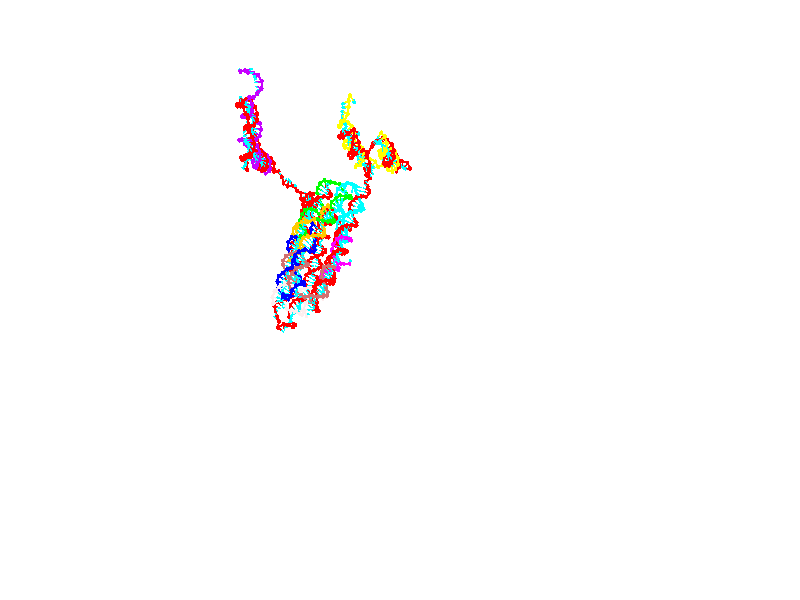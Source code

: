 // switches for output
#declare DRAW_BASES = 1; // possible values are 0, 1; only relevant for DNA ribbons
#declare DRAW_BASES_TYPE = 3; // possible values are 1, 2, 3; only relevant for DNA ribbons
#declare DRAW_FOG = 0; // set to 1 to enable fog

#include "colors.inc"

#include "transforms.inc"
background { rgb <1, 1, 1>}

#default {
   normal{
       ripples 0.25
       frequency 0.20
       turbulence 0.2
       lambda 5
   }
	finish {
		phong 0.1
		phong_size 40.
	}
}

// original window dimensions: 1024x640


// camera settings

camera {
	sky <0, 0.179814, -0.983701>
	up <0, 0.179814, -0.983701>
	right 1.6 * <1, 0, 0>
	location <25.469, 94.9851, 44.8844>
	look_at <25.469, 29.3977, 32.8955>
	direction <0, -65.5874, -11.9889>
	angle 67.0682
}


# declare cpy_camera_pos = <25.469, 94.9851, 44.8844>;
# if (DRAW_FOG = 1)
fog {
	fog_type 2
	up vnormalize(cpy_camera_pos)
	color rgbt<1,1,1,0.3>
	distance 1e-5
	fog_alt 3e-3
	fog_offset 28
}
# end


// LIGHTS

# declare lum = 6;
global_settings {
	ambient_light rgb lum * <0.05, 0.05, 0.05>
	max_trace_level 15
}# declare cpy_direct_light_amount = 0.25;
light_source
{	1000 * <-1, -1.16351, -0.803887>,
	rgb lum * cpy_direct_light_amount
	parallel
}

light_source
{	1000 * <1, 1.16351, 0.803887>,
	rgb lum * cpy_direct_light_amount
	parallel
}

// strand 0

// nucleotide -1

// particle -1
sphere {
	<4.199661, 15.035150, 14.938173> 0.250000
	pigment { color rgbt <1,0,0,0> }
	no_shadow
}
cylinder {
	<3.937611, 15.337331, 14.934120>,  <3.780381, 15.518640, 14.931688>, 0.100000
	pigment { color rgbt <1,0,0,0> }
	no_shadow
}
cylinder {
	<3.937611, 15.337331, 14.934120>,  <4.199661, 15.035150, 14.938173>, 0.100000
	pigment { color rgbt <1,0,0,0> }
	no_shadow
}

// particle -1
sphere {
	<3.937611, 15.337331, 14.934120> 0.100000
	pigment { color rgbt <1,0,0,0> }
	no_shadow
}
sphere {
	0, 1
	scale<0.080000,0.200000,0.300000>
	matrix <0.688163, 0.591128, -0.420713,
		-0.311840, -0.282591, -0.907138,
		-0.655124, 0.755453, -0.010132,
		3.741074, 15.563967, 14.931081>
	pigment { color rgbt <0,1,1,0> }
	no_shadow
}
cylinder {
	<4.247826, 15.466901, 14.248173>,  <4.199661, 15.035150, 14.938173>, 0.130000
	pigment { color rgbt <1,0,0,0> }
	no_shadow
}

// nucleotide -1

// particle -1
sphere {
	<4.247826, 15.466901, 14.248173> 0.250000
	pigment { color rgbt <1,0,0,0> }
	no_shadow
}
cylinder {
	<4.102547, 15.683784, 14.551250>,  <4.015379, 15.813915, 14.733095>, 0.100000
	pigment { color rgbt <1,0,0,0> }
	no_shadow
}
cylinder {
	<4.102547, 15.683784, 14.551250>,  <4.247826, 15.466901, 14.248173>, 0.100000
	pigment { color rgbt <1,0,0,0> }
	no_shadow
}

// particle -1
sphere {
	<4.102547, 15.683784, 14.551250> 0.100000
	pigment { color rgbt <1,0,0,0> }
	no_shadow
}
sphere {
	0, 1
	scale<0.080000,0.200000,0.300000>
	matrix <0.537975, 0.786005, -0.304595,
		-0.760704, 0.296991, -0.577170,
		-0.363197, 0.542210, 0.757692,
		3.993588, 15.846448, 14.778557>
	pigment { color rgbt <0,1,1,0> }
	no_shadow
}
cylinder {
	<3.829113, 16.033287, 14.049162>,  <4.247826, 15.466901, 14.248173>, 0.130000
	pigment { color rgbt <1,0,0,0> }
	no_shadow
}

// nucleotide -1

// particle -1
sphere {
	<3.829113, 16.033287, 14.049162> 0.250000
	pigment { color rgbt <1,0,0,0> }
	no_shadow
}
cylinder {
	<4.040058, 16.112368, 14.379689>,  <4.166625, 16.159817, 14.578006>, 0.100000
	pigment { color rgbt <1,0,0,0> }
	no_shadow
}
cylinder {
	<4.040058, 16.112368, 14.379689>,  <3.829113, 16.033287, 14.049162>, 0.100000
	pigment { color rgbt <1,0,0,0> }
	no_shadow
}

// particle -1
sphere {
	<4.040058, 16.112368, 14.379689> 0.100000
	pigment { color rgbt <1,0,0,0> }
	no_shadow
}
sphere {
	0, 1
	scale<0.080000,0.200000,0.300000>
	matrix <0.344766, 0.839090, -0.420789,
		-0.776548, 0.506795, 0.374343,
		0.527361, 0.197702, 0.826319,
		4.198266, 16.171679, 14.627585>
	pigment { color rgbt <0,1,1,0> }
	no_shadow
}
cylinder {
	<3.737984, 16.736017, 14.063530>,  <3.829113, 16.033287, 14.049162>, 0.130000
	pigment { color rgbt <1,0,0,0> }
	no_shadow
}

// nucleotide -1

// particle -1
sphere {
	<3.737984, 16.736017, 14.063530> 0.250000
	pigment { color rgbt <1,0,0,0> }
	no_shadow
}
cylinder {
	<4.068936, 16.637575, 14.265471>,  <4.267508, 16.578510, 14.386635>, 0.100000
	pigment { color rgbt <1,0,0,0> }
	no_shadow
}
cylinder {
	<4.068936, 16.637575, 14.265471>,  <3.737984, 16.736017, 14.063530>, 0.100000
	pigment { color rgbt <1,0,0,0> }
	no_shadow
}

// particle -1
sphere {
	<4.068936, 16.637575, 14.265471> 0.100000
	pigment { color rgbt <1,0,0,0> }
	no_shadow
}
sphere {
	0, 1
	scale<0.080000,0.200000,0.300000>
	matrix <0.413993, 0.874677, -0.252091,
		-0.379542, 0.417580, 0.825576,
		0.827380, -0.246104, 0.504852,
		4.317151, 16.563744, 14.416926>
	pigment { color rgbt <0,1,1,0> }
	no_shadow
}
cylinder {
	<4.012391, 17.257961, 14.507285>,  <3.737984, 16.736017, 14.063530>, 0.130000
	pigment { color rgbt <1,0,0,0> }
	no_shadow
}

// nucleotide -1

// particle -1
sphere {
	<4.012391, 17.257961, 14.507285> 0.250000
	pigment { color rgbt <1,0,0,0> }
	no_shadow
}
cylinder {
	<4.332690, 17.025826, 14.447943>,  <4.524869, 16.886543, 14.412337>, 0.100000
	pigment { color rgbt <1,0,0,0> }
	no_shadow
}
cylinder {
	<4.332690, 17.025826, 14.447943>,  <4.012391, 17.257961, 14.507285>, 0.100000
	pigment { color rgbt <1,0,0,0> }
	no_shadow
}

// particle -1
sphere {
	<4.332690, 17.025826, 14.447943> 0.100000
	pigment { color rgbt <1,0,0,0> }
	no_shadow
}
sphere {
	0, 1
	scale<0.080000,0.200000,0.300000>
	matrix <0.531561, 0.802623, -0.270627,
		0.276130, 0.137843, 0.951184,
		0.800747, -0.580341, -0.148356,
		4.572914, 16.851723, 14.403436>
	pigment { color rgbt <0,1,1,0> }
	no_shadow
}
cylinder {
	<4.560824, 17.711382, 14.613510>,  <4.012391, 17.257961, 14.507285>, 0.130000
	pigment { color rgbt <1,0,0,0> }
	no_shadow
}

// nucleotide -1

// particle -1
sphere {
	<4.560824, 17.711382, 14.613510> 0.250000
	pigment { color rgbt <1,0,0,0> }
	no_shadow
}
cylinder {
	<4.730386, 17.422560, 14.394808>,  <4.832123, 17.249266, 14.263587>, 0.100000
	pigment { color rgbt <1,0,0,0> }
	no_shadow
}
cylinder {
	<4.730386, 17.422560, 14.394808>,  <4.560824, 17.711382, 14.613510>, 0.100000
	pigment { color rgbt <1,0,0,0> }
	no_shadow
}

// particle -1
sphere {
	<4.730386, 17.422560, 14.394808> 0.100000
	pigment { color rgbt <1,0,0,0> }
	no_shadow
}
sphere {
	0, 1
	scale<0.080000,0.200000,0.300000>
	matrix <0.497162, 0.690106, -0.525913,
		0.757057, -0.048888, 0.651518,
		0.423905, -0.722055, -0.546755,
		4.857558, 17.205944, 14.230782>
	pigment { color rgbt <0,1,1,0> }
	no_shadow
}
cylinder {
	<5.346012, 17.865961, 14.440252>,  <4.560824, 17.711382, 14.613510>, 0.130000
	pigment { color rgbt <1,0,0,0> }
	no_shadow
}

// nucleotide -1

// particle -1
sphere {
	<5.346012, 17.865961, 14.440252> 0.250000
	pigment { color rgbt <1,0,0,0> }
	no_shadow
}
cylinder {
	<5.273243, 17.592283, 14.157755>,  <5.229582, 17.428076, 13.988256>, 0.100000
	pigment { color rgbt <1,0,0,0> }
	no_shadow
}
cylinder {
	<5.273243, 17.592283, 14.157755>,  <5.346012, 17.865961, 14.440252>, 0.100000
	pigment { color rgbt <1,0,0,0> }
	no_shadow
}

// particle -1
sphere {
	<5.273243, 17.592283, 14.157755> 0.100000
	pigment { color rgbt <1,0,0,0> }
	no_shadow
}
sphere {
	0, 1
	scale<0.080000,0.200000,0.300000>
	matrix <0.500659, 0.553711, -0.665391,
		0.846313, -0.474636, 0.241817,
		-0.181922, -0.684197, -0.706243,
		5.218667, 17.387024, 13.945882>
	pigment { color rgbt <0,1,1,0> }
	no_shadow
}
cylinder {
	<5.917034, 17.831289, 14.109509>,  <5.346012, 17.865961, 14.440252>, 0.130000
	pigment { color rgbt <1,0,0,0> }
	no_shadow
}

// nucleotide -1

// particle -1
sphere {
	<5.917034, 17.831289, 14.109509> 0.250000
	pigment { color rgbt <1,0,0,0> }
	no_shadow
}
cylinder {
	<5.649570, 17.678713, 13.854198>,  <5.489092, 17.587168, 13.701011>, 0.100000
	pigment { color rgbt <1,0,0,0> }
	no_shadow
}
cylinder {
	<5.649570, 17.678713, 13.854198>,  <5.917034, 17.831289, 14.109509>, 0.100000
	pigment { color rgbt <1,0,0,0> }
	no_shadow
}

// particle -1
sphere {
	<5.649570, 17.678713, 13.854198> 0.100000
	pigment { color rgbt <1,0,0,0> }
	no_shadow
}
sphere {
	0, 1
	scale<0.080000,0.200000,0.300000>
	matrix <0.469783, 0.448659, -0.760269,
		0.576368, -0.808212, -0.120804,
		-0.668658, -0.381443, -0.638277,
		5.448972, 17.564280, 13.662714>
	pigment { color rgbt <0,1,1,0> }
	no_shadow
}
cylinder {
	<6.210064, 17.360842, 13.521459>,  <5.917034, 17.831289, 14.109509>, 0.130000
	pigment { color rgbt <1,0,0,0> }
	no_shadow
}

// nucleotide -1

// particle -1
sphere {
	<6.210064, 17.360842, 13.521459> 0.250000
	pigment { color rgbt <1,0,0,0> }
	no_shadow
}
cylinder {
	<5.861942, 17.524687, 13.412070>,  <5.653069, 17.622993, 13.346437>, 0.100000
	pigment { color rgbt <1,0,0,0> }
	no_shadow
}
cylinder {
	<5.861942, 17.524687, 13.412070>,  <6.210064, 17.360842, 13.521459>, 0.100000
	pigment { color rgbt <1,0,0,0> }
	no_shadow
}

// particle -1
sphere {
	<5.861942, 17.524687, 13.412070> 0.100000
	pigment { color rgbt <1,0,0,0> }
	no_shadow
}
sphere {
	0, 1
	scale<0.080000,0.200000,0.300000>
	matrix <0.467257, 0.511176, -0.721367,
		-0.155689, -0.755590, -0.636274,
		-0.870306, 0.409612, -0.273470,
		5.600851, 17.647570, 13.330029>
	pigment { color rgbt <0,1,1,0> }
	no_shadow
}
cylinder {
	<6.387079, 17.648098, 12.878413>,  <6.210064, 17.360842, 13.521459>, 0.130000
	pigment { color rgbt <1,0,0,0> }
	no_shadow
}

// nucleotide -1

// particle -1
sphere {
	<6.387079, 17.648098, 12.878413> 0.250000
	pigment { color rgbt <1,0,0,0> }
	no_shadow
}
cylinder {
	<6.019967, 17.800976, 12.921510>,  <5.799700, 17.892702, 12.947368>, 0.100000
	pigment { color rgbt <1,0,0,0> }
	no_shadow
}
cylinder {
	<6.019967, 17.800976, 12.921510>,  <6.387079, 17.648098, 12.878413>, 0.100000
	pigment { color rgbt <1,0,0,0> }
	no_shadow
}

// particle -1
sphere {
	<6.019967, 17.800976, 12.921510> 0.100000
	pigment { color rgbt <1,0,0,0> }
	no_shadow
}
sphere {
	0, 1
	scale<0.080000,0.200000,0.300000>
	matrix <0.216159, 0.708467, -0.671826,
		-0.333098, -0.593299, -0.732831,
		-0.917780, 0.382192, 0.107742,
		5.744633, 17.915634, 12.953833>
	pigment { color rgbt <0,1,1,0> }
	no_shadow
}
cylinder {
	<6.102598, 17.686655, 12.206894>,  <6.387079, 17.648098, 12.878413>, 0.130000
	pigment { color rgbt <1,0,0,0> }
	no_shadow
}

// nucleotide -1

// particle -1
sphere {
	<6.102598, 17.686655, 12.206894> 0.250000
	pigment { color rgbt <1,0,0,0> }
	no_shadow
}
cylinder {
	<5.937542, 17.958633, 12.449348>,  <5.838509, 18.121820, 12.594821>, 0.100000
	pigment { color rgbt <1,0,0,0> }
	no_shadow
}
cylinder {
	<5.937542, 17.958633, 12.449348>,  <6.102598, 17.686655, 12.206894>, 0.100000
	pigment { color rgbt <1,0,0,0> }
	no_shadow
}

// particle -1
sphere {
	<5.937542, 17.958633, 12.449348> 0.100000
	pigment { color rgbt <1,0,0,0> }
	no_shadow
}
sphere {
	0, 1
	scale<0.080000,0.200000,0.300000>
	matrix <0.295437, 0.729360, -0.617051,
		-0.861653, -0.075544, -0.501843,
		-0.412639, 0.679947, 0.606137,
		5.813750, 18.162617, 12.631189>
	pigment { color rgbt <0,1,1,0> }
	no_shadow
}
cylinder {
	<5.812613, 18.144783, 11.735231>,  <6.102598, 17.686655, 12.206894>, 0.130000
	pigment { color rgbt <1,0,0,0> }
	no_shadow
}

// nucleotide -1

// particle -1
sphere {
	<5.812613, 18.144783, 11.735231> 0.250000
	pigment { color rgbt <1,0,0,0> }
	no_shadow
}
cylinder {
	<5.781678, 18.366978, 12.066400>,  <5.763117, 18.500296, 12.265100>, 0.100000
	pigment { color rgbt <1,0,0,0> }
	no_shadow
}
cylinder {
	<5.781678, 18.366978, 12.066400>,  <5.812613, 18.144783, 11.735231>, 0.100000
	pigment { color rgbt <1,0,0,0> }
	no_shadow
}

// particle -1
sphere {
	<5.781678, 18.366978, 12.066400> 0.100000
	pigment { color rgbt <1,0,0,0> }
	no_shadow
}
sphere {
	0, 1
	scale<0.080000,0.200000,0.300000>
	matrix <0.140954, 0.828158, -0.542482,
		-0.986991, 0.074744, -0.142346,
		-0.077338, 0.555489, 0.827920,
		5.758476, 18.533625, 12.314775>
	pigment { color rgbt <0,1,1,0> }
	no_shadow
}
cylinder {
	<5.606156, 18.734083, 11.381758>,  <5.812613, 18.144783, 11.735231>, 0.130000
	pigment { color rgbt <1,0,0,0> }
	no_shadow
}

// nucleotide -1

// particle -1
sphere {
	<5.606156, 18.734083, 11.381758> 0.250000
	pigment { color rgbt <1,0,0,0> }
	no_shadow
}
cylinder {
	<5.688799, 18.830786, 11.760992>,  <5.738385, 18.888807, 11.988533>, 0.100000
	pigment { color rgbt <1,0,0,0> }
	no_shadow
}
cylinder {
	<5.688799, 18.830786, 11.760992>,  <5.606156, 18.734083, 11.381758>, 0.100000
	pigment { color rgbt <1,0,0,0> }
	no_shadow
}

// particle -1
sphere {
	<5.688799, 18.830786, 11.760992> 0.100000
	pigment { color rgbt <1,0,0,0> }
	no_shadow
}
sphere {
	0, 1
	scale<0.080000,0.200000,0.300000>
	matrix <0.060624, 0.963969, -0.259016,
		-0.976544, 0.110992, 0.184506,
		0.206607, 0.241754, 0.948087,
		5.750781, 18.903313, 12.045418>
	pigment { color rgbt <0,1,1,0> }
	no_shadow
}
cylinder {
	<5.050307, 19.233917, 11.562803>,  <5.606156, 18.734083, 11.381758>, 0.130000
	pigment { color rgbt <1,0,0,0> }
	no_shadow
}

// nucleotide -1

// particle -1
sphere {
	<5.050307, 19.233917, 11.562803> 0.250000
	pigment { color rgbt <1,0,0,0> }
	no_shadow
}
cylinder {
	<5.389802, 19.276041, 11.770092>,  <5.593500, 19.301315, 11.894465>, 0.100000
	pigment { color rgbt <1,0,0,0> }
	no_shadow
}
cylinder {
	<5.389802, 19.276041, 11.770092>,  <5.050307, 19.233917, 11.562803>, 0.100000
	pigment { color rgbt <1,0,0,0> }
	no_shadow
}

// particle -1
sphere {
	<5.389802, 19.276041, 11.770092> 0.100000
	pigment { color rgbt <1,0,0,0> }
	no_shadow
}
sphere {
	0, 1
	scale<0.080000,0.200000,0.300000>
	matrix <0.126498, 0.911088, -0.392323,
		-0.513460, 0.398534, 0.759953,
		0.848738, 0.105310, 0.518221,
		5.644424, 19.307634, 11.925558>
	pigment { color rgbt <0,1,1,0> }
	no_shadow
}
cylinder {
	<5.103000, 19.877619, 11.726997>,  <5.050307, 19.233917, 11.562803>, 0.130000
	pigment { color rgbt <1,0,0,0> }
	no_shadow
}

// nucleotide -1

// particle -1
sphere {
	<5.103000, 19.877619, 11.726997> 0.250000
	pigment { color rgbt <1,0,0,0> }
	no_shadow
}
cylinder {
	<5.486632, 19.774786, 11.774453>,  <5.716812, 19.713087, 11.802927>, 0.100000
	pigment { color rgbt <1,0,0,0> }
	no_shadow
}
cylinder {
	<5.486632, 19.774786, 11.774453>,  <5.103000, 19.877619, 11.726997>, 0.100000
	pigment { color rgbt <1,0,0,0> }
	no_shadow
}

// particle -1
sphere {
	<5.486632, 19.774786, 11.774453> 0.100000
	pigment { color rgbt <1,0,0,0> }
	no_shadow
}
sphere {
	0, 1
	scale<0.080000,0.200000,0.300000>
	matrix <0.281102, 0.914686, -0.290397,
		-0.033863, 0.311864, 0.949523,
		0.959080, -0.257080, 0.118639,
		5.774356, 19.697662, 11.810045>
	pigment { color rgbt <0,1,1,0> }
	no_shadow
}
cylinder {
	<5.286062, 20.409828, 12.012205>,  <5.103000, 19.877619, 11.726997>, 0.130000
	pigment { color rgbt <1,0,0,0> }
	no_shadow
}

// nucleotide -1

// particle -1
sphere {
	<5.286062, 20.409828, 12.012205> 0.250000
	pigment { color rgbt <1,0,0,0> }
	no_shadow
}
cylinder {
	<5.624453, 20.233633, 11.892010>,  <5.827487, 20.127916, 11.819893>, 0.100000
	pigment { color rgbt <1,0,0,0> }
	no_shadow
}
cylinder {
	<5.624453, 20.233633, 11.892010>,  <5.286062, 20.409828, 12.012205>, 0.100000
	pigment { color rgbt <1,0,0,0> }
	no_shadow
}

// particle -1
sphere {
	<5.624453, 20.233633, 11.892010> 0.100000
	pigment { color rgbt <1,0,0,0> }
	no_shadow
}
sphere {
	0, 1
	scale<0.080000,0.200000,0.300000>
	matrix <0.322877, 0.871650, -0.368751,
		0.424351, 0.214934, 0.879619,
		0.845977, -0.440489, -0.300488,
		5.878246, 20.101486, 11.801864>
	pigment { color rgbt <0,1,1,0> }
	no_shadow
}
cylinder {
	<5.782434, 20.867458, 12.216795>,  <5.286062, 20.409828, 12.012205>, 0.130000
	pigment { color rgbt <1,0,0,0> }
	no_shadow
}

// nucleotide -1

// particle -1
sphere {
	<5.782434, 20.867458, 12.216795> 0.250000
	pigment { color rgbt <1,0,0,0> }
	no_shadow
}
cylinder {
	<5.944574, 20.655870, 11.918565>,  <6.041858, 20.528917, 11.739626>, 0.100000
	pigment { color rgbt <1,0,0,0> }
	no_shadow
}
cylinder {
	<5.944574, 20.655870, 11.918565>,  <5.782434, 20.867458, 12.216795>, 0.100000
	pigment { color rgbt <1,0,0,0> }
	no_shadow
}

// particle -1
sphere {
	<5.944574, 20.655870, 11.918565> 0.100000
	pigment { color rgbt <1,0,0,0> }
	no_shadow
}
sphere {
	0, 1
	scale<0.080000,0.200000,0.300000>
	matrix <0.313259, 0.846579, -0.430316,
		0.858813, -0.059130, 0.508865,
		0.405350, -0.528968, -0.745577,
		6.066179, 20.497181, 11.694892>
	pigment { color rgbt <0,1,1,0> }
	no_shadow
}
cylinder {
	<6.467153, 21.111877, 12.116854>,  <5.782434, 20.867458, 12.216795>, 0.130000
	pigment { color rgbt <1,0,0,0> }
	no_shadow
}

// nucleotide -1

// particle -1
sphere {
	<6.467153, 21.111877, 12.116854> 0.250000
	pigment { color rgbt <1,0,0,0> }
	no_shadow
}
cylinder {
	<6.347355, 20.931652, 11.780450>,  <6.275477, 20.823517, 11.578608>, 0.100000
	pigment { color rgbt <1,0,0,0> }
	no_shadow
}
cylinder {
	<6.347355, 20.931652, 11.780450>,  <6.467153, 21.111877, 12.116854>, 0.100000
	pigment { color rgbt <1,0,0,0> }
	no_shadow
}

// particle -1
sphere {
	<6.347355, 20.931652, 11.780450> 0.100000
	pigment { color rgbt <1,0,0,0> }
	no_shadow
}
sphere {
	0, 1
	scale<0.080000,0.200000,0.300000>
	matrix <0.090982, 0.863966, -0.495263,
		0.949751, -0.224844, -0.217758,
		-0.299493, -0.450565, -0.841009,
		6.257507, 20.796482, 11.528148>
	pigment { color rgbt <0,1,1,0> }
	no_shadow
}
cylinder {
	<6.921047, 21.372248, 11.640310>,  <6.467153, 21.111877, 12.116854>, 0.130000
	pigment { color rgbt <1,0,0,0> }
	no_shadow
}

// nucleotide -1

// particle -1
sphere {
	<6.921047, 21.372248, 11.640310> 0.250000
	pigment { color rgbt <1,0,0,0> }
	no_shadow
}
cylinder {
	<6.622955, 21.254669, 11.400901>,  <6.444100, 21.184122, 11.257256>, 0.100000
	pigment { color rgbt <1,0,0,0> }
	no_shadow
}
cylinder {
	<6.622955, 21.254669, 11.400901>,  <6.921047, 21.372248, 11.640310>, 0.100000
	pigment { color rgbt <1,0,0,0> }
	no_shadow
}

// particle -1
sphere {
	<6.622955, 21.254669, 11.400901> 0.100000
	pigment { color rgbt <1,0,0,0> }
	no_shadow
}
sphere {
	0, 1
	scale<0.080000,0.200000,0.300000>
	matrix <-0.111385, 0.939857, -0.322896,
		0.657440, -0.173965, -0.733150,
		-0.745229, -0.293947, -0.598523,
		6.399387, 21.166485, 11.221344>
	pigment { color rgbt <0,1,1,0> }
	no_shadow
}
cylinder {
	<6.999520, 21.797615, 11.093362>,  <6.921047, 21.372248, 11.640310>, 0.130000
	pigment { color rgbt <1,0,0,0> }
	no_shadow
}

// nucleotide -1

// particle -1
sphere {
	<6.999520, 21.797615, 11.093362> 0.250000
	pigment { color rgbt <1,0,0,0> }
	no_shadow
}
cylinder {
	<6.627166, 21.662615, 11.037439>,  <6.403754, 21.581615, 11.003886>, 0.100000
	pigment { color rgbt <1,0,0,0> }
	no_shadow
}
cylinder {
	<6.627166, 21.662615, 11.037439>,  <6.999520, 21.797615, 11.093362>, 0.100000
	pigment { color rgbt <1,0,0,0> }
	no_shadow
}

// particle -1
sphere {
	<6.627166, 21.662615, 11.037439> 0.100000
	pigment { color rgbt <1,0,0,0> }
	no_shadow
}
sphere {
	0, 1
	scale<0.080000,0.200000,0.300000>
	matrix <-0.256469, 0.876312, -0.407800,
		0.260146, -0.343759, -0.902305,
		-0.930885, -0.337501, -0.139805,
		6.347900, 21.561365, 10.995498>
	pigment { color rgbt <0,1,1,0> }
	no_shadow
}
cylinder {
	<6.756339, 21.865313, 10.359965>,  <6.999520, 21.797615, 11.093362>, 0.130000
	pigment { color rgbt <1,0,0,0> }
	no_shadow
}

// nucleotide -1

// particle -1
sphere {
	<6.756339, 21.865313, 10.359965> 0.250000
	pigment { color rgbt <1,0,0,0> }
	no_shadow
}
cylinder {
	<6.414123, 21.867138, 10.567052>,  <6.208793, 21.868233, 10.691303>, 0.100000
	pigment { color rgbt <1,0,0,0> }
	no_shadow
}
cylinder {
	<6.414123, 21.867138, 10.567052>,  <6.756339, 21.865313, 10.359965>, 0.100000
	pigment { color rgbt <1,0,0,0> }
	no_shadow
}

// particle -1
sphere {
	<6.414123, 21.867138, 10.567052> 0.100000
	pigment { color rgbt <1,0,0,0> }
	no_shadow
}
sphere {
	0, 1
	scale<0.080000,0.200000,0.300000>
	matrix <-0.308979, 0.797866, -0.517632,
		-0.415430, -0.602818, -0.681196,
		-0.855540, 0.004565, 0.517716,
		6.157461, 21.868507, 10.722366>
	pigment { color rgbt <0,1,1,0> }
	no_shadow
}
cylinder {
	<6.278239, 22.121990, 9.813332>,  <6.756339, 21.865313, 10.359965>, 0.130000
	pigment { color rgbt <1,0,0,0> }
	no_shadow
}

// nucleotide -1

// particle -1
sphere {
	<6.278239, 22.121990, 9.813332> 0.250000
	pigment { color rgbt <1,0,0,0> }
	no_shadow
}
cylinder {
	<6.124135, 22.139450, 10.182041>,  <6.031672, 22.149925, 10.403267>, 0.100000
	pigment { color rgbt <1,0,0,0> }
	no_shadow
}
cylinder {
	<6.124135, 22.139450, 10.182041>,  <6.278239, 22.121990, 9.813332>, 0.100000
	pigment { color rgbt <1,0,0,0> }
	no_shadow
}

// particle -1
sphere {
	<6.124135, 22.139450, 10.182041> 0.100000
	pigment { color rgbt <1,0,0,0> }
	no_shadow
}
sphere {
	0, 1
	scale<0.080000,0.200000,0.300000>
	matrix <-0.256118, 0.954580, -0.152249,
		-0.886553, -0.294739, -0.356584,
		-0.385262, 0.043649, 0.921775,
		6.008556, 22.152544, 10.458573>
	pigment { color rgbt <0,1,1,0> }
	no_shadow
}
cylinder {
	<5.712135, 22.588888, 9.828313>,  <6.278239, 22.121990, 9.813332>, 0.130000
	pigment { color rgbt <1,0,0,0> }
	no_shadow
}

// nucleotide -1

// particle -1
sphere {
	<5.712135, 22.588888, 9.828313> 0.250000
	pigment { color rgbt <1,0,0,0> }
	no_shadow
}
cylinder {
	<5.743657, 22.558952, 10.225944>,  <5.762570, 22.540991, 10.464522>, 0.100000
	pigment { color rgbt <1,0,0,0> }
	no_shadow
}
cylinder {
	<5.743657, 22.558952, 10.225944>,  <5.712135, 22.588888, 9.828313>, 0.100000
	pigment { color rgbt <1,0,0,0> }
	no_shadow
}

// particle -1
sphere {
	<5.743657, 22.558952, 10.225944> 0.100000
	pigment { color rgbt <1,0,0,0> }
	no_shadow
}
sphere {
	0, 1
	scale<0.080000,0.200000,0.300000>
	matrix <-0.399644, 0.911169, 0.100278,
		-0.913277, -0.405179, 0.041896,
		0.078805, -0.074839, 0.994077,
		5.767298, 22.536501, 10.524167>
	pigment { color rgbt <0,1,1,0> }
	no_shadow
}
cylinder {
	<5.082729, 22.811209, 10.163022>,  <5.712135, 22.588888, 9.828313>, 0.130000
	pigment { color rgbt <1,0,0,0> }
	no_shadow
}

// nucleotide -1

// particle -1
sphere {
	<5.082729, 22.811209, 10.163022> 0.250000
	pigment { color rgbt <1,0,0,0> }
	no_shadow
}
cylinder {
	<5.403323, 22.873888, 10.393870>,  <5.595679, 22.911495, 10.532379>, 0.100000
	pigment { color rgbt <1,0,0,0> }
	no_shadow
}
cylinder {
	<5.403323, 22.873888, 10.393870>,  <5.082729, 22.811209, 10.163022>, 0.100000
	pigment { color rgbt <1,0,0,0> }
	no_shadow
}

// particle -1
sphere {
	<5.403323, 22.873888, 10.393870> 0.100000
	pigment { color rgbt <1,0,0,0> }
	no_shadow
}
sphere {
	0, 1
	scale<0.080000,0.200000,0.300000>
	matrix <-0.268168, 0.956764, 0.112647,
		-0.534517, -0.245050, 0.808853,
		0.801485, 0.156697, 0.577121,
		5.643768, 22.920897, 10.567006>
	pigment { color rgbt <0,1,1,0> }
	no_shadow
}
cylinder {
	<4.776553, 23.215853, 10.726518>,  <5.082729, 22.811209, 10.163022>, 0.130000
	pigment { color rgbt <1,0,0,0> }
	no_shadow
}

// nucleotide -1

// particle -1
sphere {
	<4.776553, 23.215853, 10.726518> 0.250000
	pigment { color rgbt <1,0,0,0> }
	no_shadow
}
cylinder {
	<5.174948, 23.248116, 10.742031>,  <5.413985, 23.267473, 10.751339>, 0.100000
	pigment { color rgbt <1,0,0,0> }
	no_shadow
}
cylinder {
	<5.174948, 23.248116, 10.742031>,  <4.776553, 23.215853, 10.726518>, 0.100000
	pigment { color rgbt <1,0,0,0> }
	no_shadow
}

// particle -1
sphere {
	<5.174948, 23.248116, 10.742031> 0.100000
	pigment { color rgbt <1,0,0,0> }
	no_shadow
}
sphere {
	0, 1
	scale<0.080000,0.200000,0.300000>
	matrix <-0.083365, 0.993751, 0.074221,
		-0.032555, -0.077157, 0.996487,
		0.995987, 0.080656, 0.038783,
		5.473744, 23.272312, 10.753666>
	pigment { color rgbt <0,1,1,0> }
	no_shadow
}
cylinder {
	<4.949280, 23.748003, 11.139425>,  <4.776553, 23.215853, 10.726518>, 0.130000
	pigment { color rgbt <1,0,0,0> }
	no_shadow
}

// nucleotide -1

// particle -1
sphere {
	<4.949280, 23.748003, 11.139425> 0.250000
	pigment { color rgbt <1,0,0,0> }
	no_shadow
}
cylinder {
	<5.259526, 23.700516, 10.891448>,  <5.445673, 23.672024, 10.742661>, 0.100000
	pigment { color rgbt <1,0,0,0> }
	no_shadow
}
cylinder {
	<5.259526, 23.700516, 10.891448>,  <4.949280, 23.748003, 11.139425>, 0.100000
	pigment { color rgbt <1,0,0,0> }
	no_shadow
}

// particle -1
sphere {
	<5.259526, 23.700516, 10.891448> 0.100000
	pigment { color rgbt <1,0,0,0> }
	no_shadow
}
sphere {
	0, 1
	scale<0.080000,0.200000,0.300000>
	matrix <0.035054, 0.988739, -0.145487,
		0.630233, 0.091110, 0.771041,
		0.775614, -0.118719, -0.619942,
		5.492210, 23.664900, 10.705465>
	pigment { color rgbt <0,1,1,0> }
	no_shadow
}
cylinder {
	<5.455703, 24.187473, 11.362867>,  <4.949280, 23.748003, 11.139425>, 0.130000
	pigment { color rgbt <1,0,0,0> }
	no_shadow
}

// nucleotide -1

// particle -1
sphere {
	<5.455703, 24.187473, 11.362867> 0.250000
	pigment { color rgbt <1,0,0,0> }
	no_shadow
}
cylinder {
	<5.518828, 24.138474, 10.970931>,  <5.556704, 24.109074, 10.735769>, 0.100000
	pigment { color rgbt <1,0,0,0> }
	no_shadow
}
cylinder {
	<5.518828, 24.138474, 10.970931>,  <5.455703, 24.187473, 11.362867>, 0.100000
	pigment { color rgbt <1,0,0,0> }
	no_shadow
}

// particle -1
sphere {
	<5.518828, 24.138474, 10.970931> 0.100000
	pigment { color rgbt <1,0,0,0> }
	no_shadow
}
sphere {
	0, 1
	scale<0.080000,0.200000,0.300000>
	matrix <0.045104, 0.992134, -0.116771,
		0.986438, -0.025767, 0.162098,
		0.157814, -0.122498, -0.979841,
		5.566173, 24.101725, 10.676979>
	pigment { color rgbt <0,1,1,0> }
	no_shadow
}
cylinder {
	<5.904350, 24.640068, 11.163834>,  <5.455703, 24.187473, 11.362867>, 0.130000
	pigment { color rgbt <1,0,0,0> }
	no_shadow
}

// nucleotide -1

// particle -1
sphere {
	<5.904350, 24.640068, 11.163834> 0.250000
	pigment { color rgbt <1,0,0,0> }
	no_shadow
}
cylinder {
	<5.697669, 24.566914, 10.829272>,  <5.573659, 24.523020, 10.628535>, 0.100000
	pigment { color rgbt <1,0,0,0> }
	no_shadow
}
cylinder {
	<5.697669, 24.566914, 10.829272>,  <5.904350, 24.640068, 11.163834>, 0.100000
	pigment { color rgbt <1,0,0,0> }
	no_shadow
}

// particle -1
sphere {
	<5.697669, 24.566914, 10.829272> 0.100000
	pigment { color rgbt <1,0,0,0> }
	no_shadow
}
sphere {
	0, 1
	scale<0.080000,0.200000,0.300000>
	matrix <-0.035316, 0.980640, -0.192610,
		0.855436, -0.069984, -0.513159,
		-0.516704, -0.182888, -0.836403,
		5.542657, 24.512047, 10.578352>
	pigment { color rgbt <0,1,1,0> }
	no_shadow
}
cylinder {
	<6.007273, 24.997063, 11.801479>,  <5.904350, 24.640068, 11.163834>, 0.130000
	pigment { color rgbt <1,0,0,0> }
	no_shadow
}

// nucleotide -1

// particle -1
sphere {
	<6.007273, 24.997063, 11.801479> 0.250000
	pigment { color rgbt <1,0,0,0> }
	no_shadow
}
cylinder {
	<6.405323, 25.033081, 11.817574>,  <6.644153, 25.054691, 11.827230>, 0.100000
	pigment { color rgbt <1,0,0,0> }
	no_shadow
}
cylinder {
	<6.405323, 25.033081, 11.817574>,  <6.007273, 24.997063, 11.801479>, 0.100000
	pigment { color rgbt <1,0,0,0> }
	no_shadow
}

// particle -1
sphere {
	<6.405323, 25.033081, 11.817574> 0.100000
	pigment { color rgbt <1,0,0,0> }
	no_shadow
}
sphere {
	0, 1
	scale<0.080000,0.200000,0.300000>
	matrix <-0.068759, 0.340935, 0.937569,
		0.070705, -0.935765, 0.345464,
		0.995124, 0.090045, 0.040236,
		6.703860, 25.060095, 11.829644>
	pigment { color rgbt <0,1,1,0> }
	no_shadow
}
cylinder {
	<6.294658, 24.783562, 12.484203>,  <6.007273, 24.997063, 11.801479>, 0.130000
	pigment { color rgbt <1,0,0,0> }
	no_shadow
}

// nucleotide -1

// particle -1
sphere {
	<6.294658, 24.783562, 12.484203> 0.250000
	pigment { color rgbt <1,0,0,0> }
	no_shadow
}
cylinder {
	<6.557330, 25.045324, 12.334258>,  <6.714933, 25.202383, 12.244291>, 0.100000
	pigment { color rgbt <1,0,0,0> }
	no_shadow
}
cylinder {
	<6.557330, 25.045324, 12.334258>,  <6.294658, 24.783562, 12.484203>, 0.100000
	pigment { color rgbt <1,0,0,0> }
	no_shadow
}

// particle -1
sphere {
	<6.557330, 25.045324, 12.334258> 0.100000
	pigment { color rgbt <1,0,0,0> }
	no_shadow
}
sphere {
	0, 1
	scale<0.080000,0.200000,0.300000>
	matrix <0.054227, 0.454796, 0.888943,
		0.752218, -0.604078, 0.263168,
		0.656679, 0.654408, -0.374863,
		6.754333, 25.241646, 12.221799>
	pigment { color rgbt <0,1,1,0> }
	no_shadow
}
cylinder {
	<6.687501, 24.935900, 13.036016>,  <6.294658, 24.783562, 12.484203>, 0.130000
	pigment { color rgbt <1,0,0,0> }
	no_shadow
}

// nucleotide -1

// particle -1
sphere {
	<6.687501, 24.935900, 13.036016> 0.250000
	pigment { color rgbt <1,0,0,0> }
	no_shadow
}
cylinder {
	<6.759111, 25.232286, 12.777120>,  <6.802077, 25.410118, 12.621782>, 0.100000
	pigment { color rgbt <1,0,0,0> }
	no_shadow
}
cylinder {
	<6.759111, 25.232286, 12.777120>,  <6.687501, 24.935900, 13.036016>, 0.100000
	pigment { color rgbt <1,0,0,0> }
	no_shadow
}

// particle -1
sphere {
	<6.759111, 25.232286, 12.777120> 0.100000
	pigment { color rgbt <1,0,0,0> }
	no_shadow
}
sphere {
	0, 1
	scale<0.080000,0.200000,0.300000>
	matrix <0.069398, 0.646719, 0.759564,
		0.981394, -0.180897, 0.064357,
		0.179024, 0.740966, -0.647241,
		6.812819, 25.454576, 12.582948>
	pigment { color rgbt <0,1,1,0> }
	no_shadow
}
cylinder {
	<6.627828, 24.394918, 13.496688>,  <6.687501, 24.935900, 13.036016>, 0.130000
	pigment { color rgbt <1,0,0,0> }
	no_shadow
}

// nucleotide -1

// particle -1
sphere {
	<6.627828, 24.394918, 13.496688> 0.250000
	pigment { color rgbt <1,0,0,0> }
	no_shadow
}
cylinder {
	<6.473321, 24.133934, 13.235891>,  <6.380617, 23.977343, 13.079413>, 0.100000
	pigment { color rgbt <1,0,0,0> }
	no_shadow
}
cylinder {
	<6.473321, 24.133934, 13.235891>,  <6.627828, 24.394918, 13.496688>, 0.100000
	pigment { color rgbt <1,0,0,0> }
	no_shadow
}

// particle -1
sphere {
	<6.473321, 24.133934, 13.235891> 0.100000
	pigment { color rgbt <1,0,0,0> }
	no_shadow
}
sphere {
	0, 1
	scale<0.080000,0.200000,0.300000>
	matrix <0.437974, 0.492349, -0.752177,
		0.811774, -0.576097, 0.095583,
		-0.386267, -0.652461, -0.651991,
		6.357441, 23.938196, 13.040294>
	pigment { color rgbt <0,1,1,0> }
	no_shadow
}
cylinder {
	<6.059681, 23.952454, 13.646134>,  <6.627828, 24.394918, 13.496688>, 0.130000
	pigment { color rgbt <1,0,0,0> }
	no_shadow
}

// nucleotide -1

// particle -1
sphere {
	<6.059681, 23.952454, 13.646134> 0.250000
	pigment { color rgbt <1,0,0,0> }
	no_shadow
}
cylinder {
	<6.076431, 24.161608, 13.986684>,  <6.086481, 24.287100, 14.191013>, 0.100000
	pigment { color rgbt <1,0,0,0> }
	no_shadow
}
cylinder {
	<6.076431, 24.161608, 13.986684>,  <6.059681, 23.952454, 13.646134>, 0.100000
	pigment { color rgbt <1,0,0,0> }
	no_shadow
}

// particle -1
sphere {
	<6.076431, 24.161608, 13.986684> 0.100000
	pigment { color rgbt <1,0,0,0> }
	no_shadow
}
sphere {
	0, 1
	scale<0.080000,0.200000,0.300000>
	matrix <0.188565, -0.840943, 0.507206,
		0.981168, 0.139300, -0.133812,
		0.041874, 0.522886, 0.851373,
		6.088993, 24.318474, 14.242096>
	pigment { color rgbt <0,1,1,0> }
	no_shadow
}
cylinder {
	<6.598824, 23.917814, 14.050074>,  <6.059681, 23.952454, 13.646134>, 0.130000
	pigment { color rgbt <1,0,0,0> }
	no_shadow
}

// nucleotide -1

// particle -1
sphere {
	<6.598824, 23.917814, 14.050074> 0.250000
	pigment { color rgbt <1,0,0,0> }
	no_shadow
}
cylinder {
	<6.359248, 24.038149, 14.346930>,  <6.215503, 24.110350, 14.525043>, 0.100000
	pigment { color rgbt <1,0,0,0> }
	no_shadow
}
cylinder {
	<6.359248, 24.038149, 14.346930>,  <6.598824, 23.917814, 14.050074>, 0.100000
	pigment { color rgbt <1,0,0,0> }
	no_shadow
}

// particle -1
sphere {
	<6.359248, 24.038149, 14.346930> 0.100000
	pigment { color rgbt <1,0,0,0> }
	no_shadow
}
sphere {
	0, 1
	scale<0.080000,0.200000,0.300000>
	matrix <0.215082, -0.832268, 0.510949,
		0.771371, 0.465648, 0.433773,
		-0.598938, 0.300835, 0.742140,
		6.179567, 24.128399, 14.569571>
	pigment { color rgbt <0,1,1,0> }
	no_shadow
}
cylinder {
	<7.039629, 23.865150, 14.651816>,  <6.598824, 23.917814, 14.050074>, 0.130000
	pigment { color rgbt <1,0,0,0> }
	no_shadow
}

// nucleotide -1

// particle -1
sphere {
	<7.039629, 23.865150, 14.651816> 0.250000
	pigment { color rgbt <1,0,0,0> }
	no_shadow
}
cylinder {
	<6.652092, 23.802448, 14.728519>,  <6.419570, 23.764828, 14.774541>, 0.100000
	pigment { color rgbt <1,0,0,0> }
	no_shadow
}
cylinder {
	<6.652092, 23.802448, 14.728519>,  <7.039629, 23.865150, 14.651816>, 0.100000
	pigment { color rgbt <1,0,0,0> }
	no_shadow
}

// particle -1
sphere {
	<6.652092, 23.802448, 14.728519> 0.100000
	pigment { color rgbt <1,0,0,0> }
	no_shadow
}
sphere {
	0, 1
	scale<0.080000,0.200000,0.300000>
	matrix <0.226225, -0.875256, 0.427493,
		0.100825, 0.457554, 0.883447,
		-0.968843, -0.156756, 0.191758,
		6.361440, 23.755421, 14.786047>
	pigment { color rgbt <0,1,1,0> }
	no_shadow
}
cylinder {
	<7.197974, 23.431519, 15.211327>,  <7.039629, 23.865150, 14.651816>, 0.130000
	pigment { color rgbt <1,0,0,0> }
	no_shadow
}

// nucleotide -1

// particle -1
sphere {
	<7.197974, 23.431519, 15.211327> 0.250000
	pigment { color rgbt <1,0,0,0> }
	no_shadow
}
cylinder {
	<6.806786, 23.424858, 15.128098>,  <6.572072, 23.420862, 15.078161>, 0.100000
	pigment { color rgbt <1,0,0,0> }
	no_shadow
}
cylinder {
	<6.806786, 23.424858, 15.128098>,  <7.197974, 23.431519, 15.211327>, 0.100000
	pigment { color rgbt <1,0,0,0> }
	no_shadow
}

// particle -1
sphere {
	<6.806786, 23.424858, 15.128098> 0.100000
	pigment { color rgbt <1,0,0,0> }
	no_shadow
}
sphere {
	0, 1
	scale<0.080000,0.200000,0.300000>
	matrix <-0.074220, -0.903933, 0.421185,
		-0.195094, 0.427351, 0.882785,
		-0.977972, -0.016650, -0.208070,
		6.513394, 23.419863, 15.065678>
	pigment { color rgbt <0,1,1,0> }
	no_shadow
}
cylinder {
	<7.052362, 23.082590, 15.731669>,  <7.197974, 23.431519, 15.211327>, 0.130000
	pigment { color rgbt <1,0,0,0> }
	no_shadow
}

// nucleotide -1

// particle -1
sphere {
	<7.052362, 23.082590, 15.731669> 0.250000
	pigment { color rgbt <1,0,0,0> }
	no_shadow
}
cylinder {
	<6.739454, 23.025475, 15.489128>,  <6.551709, 22.991205, 15.343603>, 0.100000
	pigment { color rgbt <1,0,0,0> }
	no_shadow
}
cylinder {
	<6.739454, 23.025475, 15.489128>,  <7.052362, 23.082590, 15.731669>, 0.100000
	pigment { color rgbt <1,0,0,0> }
	no_shadow
}

// particle -1
sphere {
	<6.739454, 23.025475, 15.489128> 0.100000
	pigment { color rgbt <1,0,0,0> }
	no_shadow
}
sphere {
	0, 1
	scale<0.080000,0.200000,0.300000>
	matrix <-0.093435, -0.935468, 0.340837,
		-0.615892, 0.323281, 0.718448,
		-0.782271, -0.142791, -0.606353,
		6.504773, 22.982637, 15.307222>
	pigment { color rgbt <0,1,1,0> }
	no_shadow
}
cylinder {
	<6.651690, 22.693678, 16.124800>,  <7.052362, 23.082590, 15.731669>, 0.130000
	pigment { color rgbt <1,0,0,0> }
	no_shadow
}

// nucleotide -1

// particle -1
sphere {
	<6.651690, 22.693678, 16.124800> 0.250000
	pigment { color rgbt <1,0,0,0> }
	no_shadow
}
cylinder {
	<6.477667, 22.636280, 15.769241>,  <6.373253, 22.601841, 15.555906>, 0.100000
	pigment { color rgbt <1,0,0,0> }
	no_shadow
}
cylinder {
	<6.477667, 22.636280, 15.769241>,  <6.651690, 22.693678, 16.124800>, 0.100000
	pigment { color rgbt <1,0,0,0> }
	no_shadow
}

// particle -1
sphere {
	<6.477667, 22.636280, 15.769241> 0.100000
	pigment { color rgbt <1,0,0,0> }
	no_shadow
}
sphere {
	0, 1
	scale<0.080000,0.200000,0.300000>
	matrix <-0.041543, -0.982969, 0.179014,
		-0.899443, 0.114810, 0.421689,
		-0.435059, -0.143495, -0.888894,
		6.347149, 22.593231, 15.502573>
	pigment { color rgbt <0,1,1,0> }
	no_shadow
}
cylinder {
	<5.998802, 22.302036, 16.180511>,  <6.651690, 22.693678, 16.124800>, 0.130000
	pigment { color rgbt <1,0,0,0> }
	no_shadow
}

// nucleotide -1

// particle -1
sphere {
	<5.998802, 22.302036, 16.180511> 0.250000
	pigment { color rgbt <1,0,0,0> }
	no_shadow
}
cylinder {
	<6.137821, 22.245117, 15.809791>,  <6.221232, 22.210966, 15.587358>, 0.100000
	pigment { color rgbt <1,0,0,0> }
	no_shadow
}
cylinder {
	<6.137821, 22.245117, 15.809791>,  <5.998802, 22.302036, 16.180511>, 0.100000
	pigment { color rgbt <1,0,0,0> }
	no_shadow
}

// particle -1
sphere {
	<6.137821, 22.245117, 15.809791> 0.100000
	pigment { color rgbt <1,0,0,0> }
	no_shadow
}
sphere {
	0, 1
	scale<0.080000,0.200000,0.300000>
	matrix <0.055045, -0.983617, 0.171664,
		-0.936046, -0.110677, -0.334019,
		0.347546, -0.142299, -0.926802,
		6.242085, 22.202427, 15.531750>
	pigment { color rgbt <0,1,1,0> }
	no_shadow
}
cylinder {
	<5.593209, 21.775215, 15.922515>,  <5.998802, 22.302036, 16.180511>, 0.130000
	pigment { color rgbt <1,0,0,0> }
	no_shadow
}

// nucleotide -1

// particle -1
sphere {
	<5.593209, 21.775215, 15.922515> 0.250000
	pigment { color rgbt <1,0,0,0> }
	no_shadow
}
cylinder {
	<5.935004, 21.804081, 15.716742>,  <6.140081, 21.821402, 15.593277>, 0.100000
	pigment { color rgbt <1,0,0,0> }
	no_shadow
}
cylinder {
	<5.935004, 21.804081, 15.716742>,  <5.593209, 21.775215, 15.922515>, 0.100000
	pigment { color rgbt <1,0,0,0> }
	no_shadow
}

// particle -1
sphere {
	<5.935004, 21.804081, 15.716742> 0.100000
	pigment { color rgbt <1,0,0,0> }
	no_shadow
}
sphere {
	0, 1
	scale<0.080000,0.200000,0.300000>
	matrix <0.092900, -0.995568, 0.014649,
		-0.511097, -0.060309, -0.857405,
		0.854488, 0.072166, -0.514434,
		6.191350, 21.825731, 15.562411>
	pigment { color rgbt <0,1,1,0> }
	no_shadow
}
cylinder {
	<5.621122, 21.117802, 15.580564>,  <5.593209, 21.775215, 15.922515>, 0.130000
	pigment { color rgbt <1,0,0,0> }
	no_shadow
}

// nucleotide -1

// particle -1
sphere {
	<5.621122, 21.117802, 15.580564> 0.250000
	pigment { color rgbt <1,0,0,0> }
	no_shadow
}
cylinder {
	<5.993914, 21.257372, 15.541237>,  <6.217588, 21.341114, 15.517641>, 0.100000
	pigment { color rgbt <1,0,0,0> }
	no_shadow
}
cylinder {
	<5.993914, 21.257372, 15.541237>,  <5.621122, 21.117802, 15.580564>, 0.100000
	pigment { color rgbt <1,0,0,0> }
	no_shadow
}

// particle -1
sphere {
	<5.993914, 21.257372, 15.541237> 0.100000
	pigment { color rgbt <1,0,0,0> }
	no_shadow
}
sphere {
	0, 1
	scale<0.080000,0.200000,0.300000>
	matrix <0.355091, -0.933283, 0.053795,
		-0.072987, -0.085047, -0.993700,
		0.931978, 0.348927, -0.098317,
		6.273507, 21.362051, 15.511742>
	pigment { color rgbt <0,1,1,0> }
	no_shadow
}
cylinder {
	<5.937218, 20.708857, 15.120290>,  <5.621122, 21.117802, 15.580564>, 0.130000
	pigment { color rgbt <1,0,0,0> }
	no_shadow
}

// nucleotide -1

// particle -1
sphere {
	<5.937218, 20.708857, 15.120290> 0.250000
	pigment { color rgbt <1,0,0,0> }
	no_shadow
}
cylinder {
	<6.246730, 20.881693, 15.305574>,  <6.432437, 20.985394, 15.416745>, 0.100000
	pigment { color rgbt <1,0,0,0> }
	no_shadow
}
cylinder {
	<6.246730, 20.881693, 15.305574>,  <5.937218, 20.708857, 15.120290>, 0.100000
	pigment { color rgbt <1,0,0,0> }
	no_shadow
}

// particle -1
sphere {
	<6.246730, 20.881693, 15.305574> 0.100000
	pigment { color rgbt <1,0,0,0> }
	no_shadow
}
sphere {
	0, 1
	scale<0.080000,0.200000,0.300000>
	matrix <0.459354, -0.886266, 0.059385,
		0.436188, 0.166826, -0.884256,
		0.773779, 0.432090, 0.463211,
		6.478864, 21.011320, 15.444538>
	pigment { color rgbt <0,1,1,0> }
	no_shadow
}
cylinder {
	<6.590153, 20.423519, 14.740833>,  <5.937218, 20.708857, 15.120290>, 0.130000
	pigment { color rgbt <1,0,0,0> }
	no_shadow
}

// nucleotide -1

// particle -1
sphere {
	<6.590153, 20.423519, 14.740833> 0.250000
	pigment { color rgbt <1,0,0,0> }
	no_shadow
}
cylinder {
	<6.690874, 20.563574, 15.101722>,  <6.751306, 20.647606, 15.318254>, 0.100000
	pigment { color rgbt <1,0,0,0> }
	no_shadow
}
cylinder {
	<6.690874, 20.563574, 15.101722>,  <6.590153, 20.423519, 14.740833>, 0.100000
	pigment { color rgbt <1,0,0,0> }
	no_shadow
}

// particle -1
sphere {
	<6.690874, 20.563574, 15.101722> 0.100000
	pigment { color rgbt <1,0,0,0> }
	no_shadow
}
sphere {
	0, 1
	scale<0.080000,0.200000,0.300000>
	matrix <0.544637, -0.821886, 0.166955,
		0.799979, 0.449343, -0.397649,
		0.251802, 0.350135, 0.902220,
		6.766414, 20.668615, 15.372388>
	pigment { color rgbt <0,1,1,0> }
	no_shadow
}
cylinder {
	<7.336916, 20.425169, 14.707683>,  <6.590153, 20.423519, 14.740833>, 0.130000
	pigment { color rgbt <1,0,0,0> }
	no_shadow
}

// nucleotide -1

// particle -1
sphere {
	<7.336916, 20.425169, 14.707683> 0.250000
	pigment { color rgbt <1,0,0,0> }
	no_shadow
}
cylinder {
	<7.166272, 20.412207, 15.069224>,  <7.063886, 20.404428, 15.286150>, 0.100000
	pigment { color rgbt <1,0,0,0> }
	no_shadow
}
cylinder {
	<7.166272, 20.412207, 15.069224>,  <7.336916, 20.425169, 14.707683>, 0.100000
	pigment { color rgbt <1,0,0,0> }
	no_shadow
}

// particle -1
sphere {
	<7.166272, 20.412207, 15.069224> 0.100000
	pigment { color rgbt <1,0,0,0> }
	no_shadow
}
sphere {
	0, 1
	scale<0.080000,0.200000,0.300000>
	matrix <0.438021, -0.881741, 0.175128,
		0.791291, 0.470619, 0.390355,
		-0.426610, -0.032406, 0.903855,
		7.038289, 20.402485, 15.340381>
	pigment { color rgbt <0,1,1,0> }
	no_shadow
}
cylinder {
	<7.852729, 20.180145, 15.090164>,  <7.336916, 20.425169, 14.707683>, 0.130000
	pigment { color rgbt <1,0,0,0> }
	no_shadow
}

// nucleotide -1

// particle -1
sphere {
	<7.852729, 20.180145, 15.090164> 0.250000
	pigment { color rgbt <1,0,0,0> }
	no_shadow
}
cylinder {
	<7.533103, 20.116405, 15.322062>,  <7.341328, 20.078161, 15.461202>, 0.100000
	pigment { color rgbt <1,0,0,0> }
	no_shadow
}
cylinder {
	<7.533103, 20.116405, 15.322062>,  <7.852729, 20.180145, 15.090164>, 0.100000
	pigment { color rgbt <1,0,0,0> }
	no_shadow
}

// particle -1
sphere {
	<7.533103, 20.116405, 15.322062> 0.100000
	pigment { color rgbt <1,0,0,0> }
	no_shadow
}
sphere {
	0, 1
	scale<0.080000,0.200000,0.300000>
	matrix <0.303454, -0.939303, 0.160077,
		0.519050, 0.303838, 0.798918,
		-0.799063, -0.159347, 0.579746,
		7.293385, 20.068602, 15.495986>
	pigment { color rgbt <0,1,1,0> }
	no_shadow
}
cylinder {
	<8.057858, 19.714458, 15.657684>,  <7.852729, 20.180145, 15.090164>, 0.130000
	pigment { color rgbt <1,0,0,0> }
	no_shadow
}

// nucleotide -1

// particle -1
sphere {
	<8.057858, 19.714458, 15.657684> 0.250000
	pigment { color rgbt <1,0,0,0> }
	no_shadow
}
cylinder {
	<7.660310, 19.691130, 15.620123>,  <7.421781, 19.677132, 15.597587>, 0.100000
	pigment { color rgbt <1,0,0,0> }
	no_shadow
}
cylinder {
	<7.660310, 19.691130, 15.620123>,  <8.057858, 19.714458, 15.657684>, 0.100000
	pigment { color rgbt <1,0,0,0> }
	no_shadow
}

// particle -1
sphere {
	<7.660310, 19.691130, 15.620123> 0.100000
	pigment { color rgbt <1,0,0,0> }
	no_shadow
}
sphere {
	0, 1
	scale<0.080000,0.200000,0.300000>
	matrix <0.071818, -0.986459, -0.147449,
		-0.084031, -0.153289, 0.984602,
		-0.993872, -0.058322, -0.093902,
		7.362148, 19.673634, 15.591952>
	pigment { color rgbt <0,1,1,0> }
	no_shadow
}
cylinder {
	<7.890504, 19.170233, 16.098537>,  <8.057858, 19.714458, 15.657684>, 0.130000
	pigment { color rgbt <1,0,0,0> }
	no_shadow
}

// nucleotide -1

// particle -1
sphere {
	<7.890504, 19.170233, 16.098537> 0.250000
	pigment { color rgbt <1,0,0,0> }
	no_shadow
}
cylinder {
	<7.590782, 19.223064, 15.838970>,  <7.410948, 19.254765, 15.683229>, 0.100000
	pigment { color rgbt <1,0,0,0> }
	no_shadow
}
cylinder {
	<7.590782, 19.223064, 15.838970>,  <7.890504, 19.170233, 16.098537>, 0.100000
	pigment { color rgbt <1,0,0,0> }
	no_shadow
}

// particle -1
sphere {
	<7.590782, 19.223064, 15.838970> 0.100000
	pigment { color rgbt <1,0,0,0> }
	no_shadow
}
sphere {
	0, 1
	scale<0.080000,0.200000,0.300000>
	matrix <0.015049, -0.976259, -0.216084,
		-0.662053, -0.171679, 0.729529,
		-0.749306, 0.132080, -0.648918,
		7.365990, 19.262688, 15.644295>
	pigment { color rgbt <0,1,1,0> }
	no_shadow
}
cylinder {
	<7.509626, 18.633558, 16.289558>,  <7.890504, 19.170233, 16.098537>, 0.130000
	pigment { color rgbt <1,0,0,0> }
	no_shadow
}

// nucleotide -1

// particle -1
sphere {
	<7.509626, 18.633558, 16.289558> 0.250000
	pigment { color rgbt <1,0,0,0> }
	no_shadow
}
cylinder {
	<7.360585, 18.747957, 15.936430>,  <7.271161, 18.816597, 15.724553>, 0.100000
	pigment { color rgbt <1,0,0,0> }
	no_shadow
}
cylinder {
	<7.360585, 18.747957, 15.936430>,  <7.509626, 18.633558, 16.289558>, 0.100000
	pigment { color rgbt <1,0,0,0> }
	no_shadow
}

// particle -1
sphere {
	<7.360585, 18.747957, 15.936430> 0.100000
	pigment { color rgbt <1,0,0,0> }
	no_shadow
}
sphere {
	0, 1
	scale<0.080000,0.200000,0.300000>
	matrix <-0.206791, -0.952994, -0.221451,
		-0.904657, 0.100046, 0.414229,
		-0.372603, 0.285996, -0.882822,
		7.248805, 18.833755, 15.671583>
	pigment { color rgbt <0,1,1,0> }
	no_shadow
}
cylinder {
	<7.011781, 18.214092, 16.231220>,  <7.509626, 18.633558, 16.289558>, 0.130000
	pigment { color rgbt <1,0,0,0> }
	no_shadow
}

// nucleotide -1

// particle -1
sphere {
	<7.011781, 18.214092, 16.231220> 0.250000
	pigment { color rgbt <1,0,0,0> }
	no_shadow
}
cylinder {
	<7.065981, 18.344229, 15.856886>,  <7.098501, 18.422312, 15.632285>, 0.100000
	pigment { color rgbt <1,0,0,0> }
	no_shadow
}
cylinder {
	<7.065981, 18.344229, 15.856886>,  <7.011781, 18.214092, 16.231220>, 0.100000
	pigment { color rgbt <1,0,0,0> }
	no_shadow
}

// particle -1
sphere {
	<7.065981, 18.344229, 15.856886> 0.100000
	pigment { color rgbt <1,0,0,0> }
	no_shadow
}
sphere {
	0, 1
	scale<0.080000,0.200000,0.300000>
	matrix <-0.202407, -0.915538, -0.347593,
		-0.969882, 0.236519, -0.058204,
		0.135500, 0.325343, -0.935837,
		7.106631, 18.441832, 15.576135>
	pigment { color rgbt <0,1,1,0> }
	no_shadow
}
cylinder {
	<6.419036, 17.995686, 15.924246>,  <7.011781, 18.214092, 16.231220>, 0.130000
	pigment { color rgbt <1,0,0,0> }
	no_shadow
}

// nucleotide -1

// particle -1
sphere {
	<6.419036, 17.995686, 15.924246> 0.250000
	pigment { color rgbt <1,0,0,0> }
	no_shadow
}
cylinder {
	<6.684699, 18.054857, 15.631122>,  <6.844096, 18.090361, 15.455247>, 0.100000
	pigment { color rgbt <1,0,0,0> }
	no_shadow
}
cylinder {
	<6.684699, 18.054857, 15.631122>,  <6.419036, 17.995686, 15.924246>, 0.100000
	pigment { color rgbt <1,0,0,0> }
	no_shadow
}

// particle -1
sphere {
	<6.684699, 18.054857, 15.631122> 0.100000
	pigment { color rgbt <1,0,0,0> }
	no_shadow
}
sphere {
	0, 1
	scale<0.080000,0.200000,0.300000>
	matrix <-0.089116, -0.957573, -0.274067,
		-0.742262, 0.247328, -0.622796,
		0.664157, 0.147928, -0.732811,
		6.883946, 18.099236, 15.411278>
	pigment { color rgbt <0,1,1,0> }
	no_shadow
}
cylinder {
	<6.081884, 17.677349, 15.340968>,  <6.419036, 17.995686, 15.924246>, 0.130000
	pigment { color rgbt <1,0,0,0> }
	no_shadow
}

// nucleotide -1

// particle -1
sphere {
	<6.081884, 17.677349, 15.340968> 0.250000
	pigment { color rgbt <1,0,0,0> }
	no_shadow
}
cylinder {
	<6.470515, 17.692345, 15.247474>,  <6.703693, 17.701342, 15.191377>, 0.100000
	pigment { color rgbt <1,0,0,0> }
	no_shadow
}
cylinder {
	<6.470515, 17.692345, 15.247474>,  <6.081884, 17.677349, 15.340968>, 0.100000
	pigment { color rgbt <1,0,0,0> }
	no_shadow
}

// particle -1
sphere {
	<6.470515, 17.692345, 15.247474> 0.100000
	pigment { color rgbt <1,0,0,0> }
	no_shadow
}
sphere {
	0, 1
	scale<0.080000,0.200000,0.300000>
	matrix <0.018287, -0.996315, -0.083794,
		-0.236017, 0.077138, -0.968682,
		0.971577, 0.037491, -0.233736,
		6.761988, 17.703592, 15.177353>
	pigment { color rgbt <0,1,1,0> }
	no_shadow
}
cylinder {
	<6.122388, 17.343916, 14.678934>,  <6.081884, 17.677349, 15.340968>, 0.130000
	pigment { color rgbt <1,0,0,0> }
	no_shadow
}

// nucleotide -1

// particle -1
sphere {
	<6.122388, 17.343916, 14.678934> 0.250000
	pigment { color rgbt <1,0,0,0> }
	no_shadow
}
cylinder {
	<6.483217, 17.321848, 14.850153>,  <6.699714, 17.308607, 14.952884>, 0.100000
	pigment { color rgbt <1,0,0,0> }
	no_shadow
}
cylinder {
	<6.483217, 17.321848, 14.850153>,  <6.122388, 17.343916, 14.678934>, 0.100000
	pigment { color rgbt <1,0,0,0> }
	no_shadow
}

// particle -1
sphere {
	<6.483217, 17.321848, 14.850153> 0.100000
	pigment { color rgbt <1,0,0,0> }
	no_shadow
}
sphere {
	0, 1
	scale<0.080000,0.200000,0.300000>
	matrix <0.010206, -0.988791, -0.148954,
		0.431467, 0.138735, -0.891397,
		0.902071, -0.055171, 0.428047,
		6.753838, 17.305296, 14.978567>
	pigment { color rgbt <0,1,1,0> }
	no_shadow
}
cylinder {
	<6.558109, 17.110376, 14.118224>,  <6.122388, 17.343916, 14.678934>, 0.130000
	pigment { color rgbt <1,0,0,0> }
	no_shadow
}

// nucleotide -1

// particle -1
sphere {
	<6.558109, 17.110376, 14.118224> 0.250000
	pigment { color rgbt <1,0,0,0> }
	no_shadow
}
cylinder {
	<6.762920, 17.015234, 14.448377>,  <6.885807, 16.958149, 14.646468>, 0.100000
	pigment { color rgbt <1,0,0,0> }
	no_shadow
}
cylinder {
	<6.762920, 17.015234, 14.448377>,  <6.558109, 17.110376, 14.118224>, 0.100000
	pigment { color rgbt <1,0,0,0> }
	no_shadow
}

// particle -1
sphere {
	<6.762920, 17.015234, 14.448377> 0.100000
	pigment { color rgbt <1,0,0,0> }
	no_shadow
}
sphere {
	0, 1
	scale<0.080000,0.200000,0.300000>
	matrix <0.140406, -0.924797, -0.353605,
		0.847416, 0.296944, -0.440125,
		0.512027, -0.237855, 0.825381,
		6.916528, 16.943878, 14.695991>
	pigment { color rgbt <0,1,1,0> }
	no_shadow
}
cylinder {
	<7.219048, 16.652149, 13.829193>,  <6.558109, 17.110376, 14.118224>, 0.130000
	pigment { color rgbt <1,0,0,0> }
	no_shadow
}

// nucleotide -1

// particle -1
sphere {
	<7.219048, 16.652149, 13.829193> 0.250000
	pigment { color rgbt <1,0,0,0> }
	no_shadow
}
cylinder {
	<7.161917, 16.590902, 14.220325>,  <7.127638, 16.554153, 14.455005>, 0.100000
	pigment { color rgbt <1,0,0,0> }
	no_shadow
}
cylinder {
	<7.161917, 16.590902, 14.220325>,  <7.219048, 16.652149, 13.829193>, 0.100000
	pigment { color rgbt <1,0,0,0> }
	no_shadow
}

// particle -1
sphere {
	<7.161917, 16.590902, 14.220325> 0.100000
	pigment { color rgbt <1,0,0,0> }
	no_shadow
}
sphere {
	0, 1
	scale<0.080000,0.200000,0.300000>
	matrix <0.202493, -0.971584, -0.122564,
		0.968812, 0.180499, 0.169774,
		-0.142827, -0.153119, 0.977832,
		7.119069, 16.544966, 14.513675>
	pigment { color rgbt <0,1,1,0> }
	no_shadow
}
cylinder {
	<7.739885, 16.166697, 13.925320>,  <7.219048, 16.652149, 13.829193>, 0.130000
	pigment { color rgbt <1,0,0,0> }
	no_shadow
}

// nucleotide -1

// particle -1
sphere {
	<7.739885, 16.166697, 13.925320> 0.250000
	pigment { color rgbt <1,0,0,0> }
	no_shadow
}
cylinder {
	<7.455850, 16.123629, 14.203652>,  <7.285429, 16.097788, 14.370652>, 0.100000
	pigment { color rgbt <1,0,0,0> }
	no_shadow
}
cylinder {
	<7.455850, 16.123629, 14.203652>,  <7.739885, 16.166697, 13.925320>, 0.100000
	pigment { color rgbt <1,0,0,0> }
	no_shadow
}

// particle -1
sphere {
	<7.455850, 16.123629, 14.203652> 0.100000
	pigment { color rgbt <1,0,0,0> }
	no_shadow
}
sphere {
	0, 1
	scale<0.080000,0.200000,0.300000>
	matrix <0.040668, -0.992861, -0.112132,
		0.702937, -0.051325, 0.709398,
		-0.710089, -0.107672, 0.695831,
		7.242823, 16.091328, 14.412401>
	pigment { color rgbt <0,1,1,0> }
	no_shadow
}
cylinder {
	<8.028740, 15.685123, 14.382182>,  <7.739885, 16.166697, 13.925320>, 0.130000
	pigment { color rgbt <1,0,0,0> }
	no_shadow
}

// nucleotide -1

// particle -1
sphere {
	<8.028740, 15.685123, 14.382182> 0.250000
	pigment { color rgbt <1,0,0,0> }
	no_shadow
}
cylinder {
	<7.634126, 15.655014, 14.440267>,  <7.397358, 15.636949, 14.475117>, 0.100000
	pigment { color rgbt <1,0,0,0> }
	no_shadow
}
cylinder {
	<7.634126, 15.655014, 14.440267>,  <8.028740, 15.685123, 14.382182>, 0.100000
	pigment { color rgbt <1,0,0,0> }
	no_shadow
}

// particle -1
sphere {
	<7.634126, 15.655014, 14.440267> 0.100000
	pigment { color rgbt <1,0,0,0> }
	no_shadow
}
sphere {
	0, 1
	scale<0.080000,0.200000,0.300000>
	matrix <0.093914, -0.987562, 0.126102,
		0.133912, 0.138041, 0.981332,
		-0.986533, -0.075274, 0.145210,
		7.338166, 15.632432, 14.483829>
	pigment { color rgbt <0,1,1,0> }
	no_shadow
}
cylinder {
	<7.940126, 15.154296, 14.863222>,  <8.028740, 15.685123, 14.382182>, 0.130000
	pigment { color rgbt <1,0,0,0> }
	no_shadow
}

// nucleotide -1

// particle -1
sphere {
	<7.940126, 15.154296, 14.863222> 0.250000
	pigment { color rgbt <1,0,0,0> }
	no_shadow
}
cylinder {
	<7.597166, 15.155500, 14.657367>,  <7.391389, 15.156223, 14.533854>, 0.100000
	pigment { color rgbt <1,0,0,0> }
	no_shadow
}
cylinder {
	<7.597166, 15.155500, 14.657367>,  <7.940126, 15.154296, 14.863222>, 0.100000
	pigment { color rgbt <1,0,0,0> }
	no_shadow
}

// particle -1
sphere {
	<7.597166, 15.155500, 14.657367> 0.100000
	pigment { color rgbt <1,0,0,0> }
	no_shadow
}
sphere {
	0, 1
	scale<0.080000,0.200000,0.300000>
	matrix <-0.062580, -0.993173, 0.098448,
		-0.510829, 0.116615, 0.851736,
		-0.857402, 0.003011, -0.514639,
		7.339945, 15.156404, 14.502975>
	pigment { color rgbt <0,1,1,0> }
	no_shadow
}
cylinder {
	<7.804050, 14.484113, 14.938182>,  <7.940126, 15.154296, 14.863222>, 0.130000
	pigment { color rgbt <1,0,0,0> }
	no_shadow
}

// nucleotide -1

// particle -1
sphere {
	<7.804050, 14.484113, 14.938182> 0.250000
	pigment { color rgbt <1,0,0,0> }
	no_shadow
}
cylinder {
	<7.488383, 14.600273, 14.721707>,  <7.298983, 14.669970, 14.591823>, 0.100000
	pigment { color rgbt <1,0,0,0> }
	no_shadow
}
cylinder {
	<7.488383, 14.600273, 14.721707>,  <7.804050, 14.484113, 14.938182>, 0.100000
	pigment { color rgbt <1,0,0,0> }
	no_shadow
}

// particle -1
sphere {
	<7.488383, 14.600273, 14.721707> 0.100000
	pigment { color rgbt <1,0,0,0> }
	no_shadow
}
sphere {
	0, 1
	scale<0.080000,0.200000,0.300000>
	matrix <-0.239800, -0.956905, -0.163796,
		-0.565429, 0.000514, 0.824796,
		-0.789168, 0.290401, -0.541185,
		7.251633, 14.687393, 14.559352>
	pigment { color rgbt <0,1,1,0> }
	no_shadow
}
cylinder {
	<8.452629, 14.345530, 14.849942>,  <7.804050, 14.484113, 14.938182>, 0.130000
	pigment { color rgbt <1,0,0,0> }
	no_shadow
}

// nucleotide -1

// particle -1
sphere {
	<8.452629, 14.345530, 14.849942> 0.250000
	pigment { color rgbt <1,0,0,0> }
	no_shadow
}
cylinder {
	<8.628525, 14.588718, 15.114366>,  <8.734062, 14.734632, 15.273020>, 0.100000
	pigment { color rgbt <1,0,0,0> }
	no_shadow
}
cylinder {
	<8.628525, 14.588718, 15.114366>,  <8.452629, 14.345530, 14.849942>, 0.100000
	pigment { color rgbt <1,0,0,0> }
	no_shadow
}

// particle -1
sphere {
	<8.628525, 14.588718, 15.114366> 0.100000
	pigment { color rgbt <1,0,0,0> }
	no_shadow
}
sphere {
	0, 1
	scale<0.080000,0.200000,0.300000>
	matrix <0.838602, -0.014450, -0.544554,
		-0.321522, 0.793827, -0.516201,
		0.439740, 0.607973, 0.661058,
		8.760447, 14.771111, 15.312683>
	pigment { color rgbt <0,1,1,0> }
	no_shadow
}
cylinder {
	<8.840424, 14.032178, 15.445286>,  <8.452629, 14.345530, 14.849942>, 0.130000
	pigment { color rgbt <1,0,0,0> }
	no_shadow
}

// nucleotide -1

// particle -1
sphere {
	<8.840424, 14.032178, 15.445286> 0.250000
	pigment { color rgbt <1,0,0,0> }
	no_shadow
}
cylinder {
	<8.894800, 13.648041, 15.347912>,  <8.927426, 13.417559, 15.289488>, 0.100000
	pigment { color rgbt <1,0,0,0> }
	no_shadow
}
cylinder {
	<8.894800, 13.648041, 15.347912>,  <8.840424, 14.032178, 15.445286>, 0.100000
	pigment { color rgbt <1,0,0,0> }
	no_shadow
}

// particle -1
sphere {
	<8.894800, 13.648041, 15.347912> 0.100000
	pigment { color rgbt <1,0,0,0> }
	no_shadow
}
sphere {
	0, 1
	scale<0.080000,0.200000,0.300000>
	matrix <0.972166, 0.081979, 0.219485,
		-0.190824, -0.266496, 0.944757,
		0.135942, -0.960343, -0.243435,
		8.935583, 13.359938, 15.274881>
	pigment { color rgbt <0,1,1,0> }
	no_shadow
}
cylinder {
	<9.043368, 13.601757, 16.065147>,  <8.840424, 14.032178, 15.445286>, 0.130000
	pigment { color rgbt <1,0,0,0> }
	no_shadow
}

// nucleotide -1

// particle -1
sphere {
	<9.043368, 13.601757, 16.065147> 0.250000
	pigment { color rgbt <1,0,0,0> }
	no_shadow
}
cylinder {
	<9.212898, 13.449524, 15.736384>,  <9.314616, 13.358184, 15.539127>, 0.100000
	pigment { color rgbt <1,0,0,0> }
	no_shadow
}
cylinder {
	<9.212898, 13.449524, 15.736384>,  <9.043368, 13.601757, 16.065147>, 0.100000
	pigment { color rgbt <1,0,0,0> }
	no_shadow
}

// particle -1
sphere {
	<9.212898, 13.449524, 15.736384> 0.100000
	pigment { color rgbt <1,0,0,0> }
	no_shadow
}
sphere {
	0, 1
	scale<0.080000,0.200000,0.300000>
	matrix <0.898659, 0.063411, 0.434040,
		-0.113071, -0.922569, 0.368891,
		0.423824, -0.380584, -0.821905,
		9.340046, 13.335349, 15.489813>
	pigment { color rgbt <0,1,1,0> }
	no_shadow
}
cylinder {
	<9.509569, 13.164458, 16.299994>,  <9.043368, 13.601757, 16.065147>, 0.130000
	pigment { color rgbt <1,0,0,0> }
	no_shadow
}

// nucleotide -1

// particle -1
sphere {
	<9.509569, 13.164458, 16.299994> 0.250000
	pigment { color rgbt <1,0,0,0> }
	no_shadow
}
cylinder {
	<9.604407, 13.338744, 15.952675>,  <9.661310, 13.443316, 15.744284>, 0.100000
	pigment { color rgbt <1,0,0,0> }
	no_shadow
}
cylinder {
	<9.604407, 13.338744, 15.952675>,  <9.509569, 13.164458, 16.299994>, 0.100000
	pigment { color rgbt <1,0,0,0> }
	no_shadow
}

// particle -1
sphere {
	<9.604407, 13.338744, 15.952675> 0.100000
	pigment { color rgbt <1,0,0,0> }
	no_shadow
}
sphere {
	0, 1
	scale<0.080000,0.200000,0.300000>
	matrix <0.738057, 0.500395, 0.452632,
		0.631710, -0.748169, -0.202941,
		0.237094, 0.435714, -0.868297,
		9.675535, 13.469459, 15.692185>
	pigment { color rgbt <0,1,1,0> }
	no_shadow
}
cylinder {
	<10.267114, 13.054917, 16.146494>,  <9.509569, 13.164458, 16.299994>, 0.130000
	pigment { color rgbt <1,0,0,0> }
	no_shadow
}

// nucleotide -1

// particle -1
sphere {
	<10.267114, 13.054917, 16.146494> 0.250000
	pigment { color rgbt <1,0,0,0> }
	no_shadow
}
cylinder {
	<10.104430, 13.385980, 15.991794>,  <10.006821, 13.584617, 15.898973>, 0.100000
	pigment { color rgbt <1,0,0,0> }
	no_shadow
}
cylinder {
	<10.104430, 13.385980, 15.991794>,  <10.267114, 13.054917, 16.146494>, 0.100000
	pigment { color rgbt <1,0,0,0> }
	no_shadow
}

// particle -1
sphere {
	<10.104430, 13.385980, 15.991794> 0.100000
	pigment { color rgbt <1,0,0,0> }
	no_shadow
}
sphere {
	0, 1
	scale<0.080000,0.200000,0.300000>
	matrix <0.656962, 0.559147, 0.505723,
		0.634815, -0.048399, -0.771147,
		-0.406708, 0.827655, -0.386751,
		9.982418, 13.634276, 15.875769>
	pigment { color rgbt <0,1,1,0> }
	no_shadow
}
cylinder {
	<10.808270, 12.741049, 16.655054>,  <10.267114, 13.054917, 16.146494>, 0.130000
	pigment { color rgbt <1,0,0,0> }
	no_shadow
}

// nucleotide -1

// particle -1
sphere {
	<10.808270, 12.741049, 16.655054> 0.250000
	pigment { color rgbt <1,0,0,0> }
	no_shadow
}
cylinder {
	<10.735998, 13.081692, 16.458233>,  <10.692635, 13.286077, 16.340139>, 0.100000
	pigment { color rgbt <1,0,0,0> }
	no_shadow
}
cylinder {
	<10.735998, 13.081692, 16.458233>,  <10.808270, 12.741049, 16.655054>, 0.100000
	pigment { color rgbt <1,0,0,0> }
	no_shadow
}

// particle -1
sphere {
	<10.735998, 13.081692, 16.458233> 0.100000
	pigment { color rgbt <1,0,0,0> }
	no_shadow
}
sphere {
	0, 1
	scale<0.080000,0.200000,0.300000>
	matrix <0.111815, 0.514831, 0.849968,
		0.977165, 0.098554, -0.188243,
		-0.180681, 0.851608, -0.492055,
		10.681794, 13.337174, 16.310616>
	pigment { color rgbt <0,1,1,0> }
	no_shadow
}
cylinder {
	<11.241287, 12.274879, 16.750004>,  <10.808270, 12.741049, 16.655054>, 0.130000
	pigment { color rgbt <1,0,0,0> }
	no_shadow
}

// nucleotide -1

// particle -1
sphere {
	<11.241287, 12.274879, 16.750004> 0.250000
	pigment { color rgbt <1,0,0,0> }
	no_shadow
}
cylinder {
	<11.524427, 11.998252, 16.692484>,  <11.694312, 11.832275, 16.657972>, 0.100000
	pigment { color rgbt <1,0,0,0> }
	no_shadow
}
cylinder {
	<11.524427, 11.998252, 16.692484>,  <11.241287, 12.274879, 16.750004>, 0.100000
	pigment { color rgbt <1,0,0,0> }
	no_shadow
}

// particle -1
sphere {
	<11.524427, 11.998252, 16.692484> 0.100000
	pigment { color rgbt <1,0,0,0> }
	no_shadow
}
sphere {
	0, 1
	scale<0.080000,0.200000,0.300000>
	matrix <0.441457, 0.274201, 0.854359,
		-0.551419, -0.668240, 0.499392,
		0.707851, -0.691570, -0.143799,
		11.736783, 11.790781, 16.649343>
	pigment { color rgbt <0,1,1,0> }
	no_shadow
}
cylinder {
	<11.192456, 11.872791, 17.347342>,  <11.241287, 12.274879, 16.750004>, 0.130000
	pigment { color rgbt <1,0,0,0> }
	no_shadow
}

// nucleotide -1

// particle -1
sphere {
	<11.192456, 11.872791, 17.347342> 0.250000
	pigment { color rgbt <1,0,0,0> }
	no_shadow
}
cylinder {
	<11.549755, 11.809554, 17.179001>,  <11.764134, 11.771611, 17.077995>, 0.100000
	pigment { color rgbt <1,0,0,0> }
	no_shadow
}
cylinder {
	<11.549755, 11.809554, 17.179001>,  <11.192456, 11.872791, 17.347342>, 0.100000
	pigment { color rgbt <1,0,0,0> }
	no_shadow
}

// particle -1
sphere {
	<11.549755, 11.809554, 17.179001> 0.100000
	pigment { color rgbt <1,0,0,0> }
	no_shadow
}
sphere {
	0, 1
	scale<0.080000,0.200000,0.300000>
	matrix <0.449162, 0.353551, 0.820521,
		0.019073, -0.921959, 0.386818,
		0.893246, -0.158094, -0.420852,
		11.817729, 11.762126, 17.052746>
	pigment { color rgbt <0,1,1,0> }
	no_shadow
}
cylinder {
	<11.575251, 11.478765, 17.900806>,  <11.192456, 11.872791, 17.347342>, 0.130000
	pigment { color rgbt <1,0,0,0> }
	no_shadow
}

// nucleotide -1

// particle -1
sphere {
	<11.575251, 11.478765, 17.900806> 0.250000
	pigment { color rgbt <1,0,0,0> }
	no_shadow
}
cylinder {
	<11.865278, 11.632579, 17.672277>,  <12.039295, 11.724867, 17.535160>, 0.100000
	pigment { color rgbt <1,0,0,0> }
	no_shadow
}
cylinder {
	<11.865278, 11.632579, 17.672277>,  <11.575251, 11.478765, 17.900806>, 0.100000
	pigment { color rgbt <1,0,0,0> }
	no_shadow
}

// particle -1
sphere {
	<11.865278, 11.632579, 17.672277> 0.100000
	pigment { color rgbt <1,0,0,0> }
	no_shadow
}
sphere {
	0, 1
	scale<0.080000,0.200000,0.300000>
	matrix <0.500080, 0.276397, 0.820685,
		0.473492, -0.880761, 0.008110,
		0.725069, 0.384533, -0.571323,
		12.082799, 11.747938, 17.500881>
	pigment { color rgbt <0,1,1,0> }
	no_shadow
}
cylinder {
	<12.150393, 11.370338, 18.352489>,  <11.575251, 11.478765, 17.900806>, 0.130000
	pigment { color rgbt <1,0,0,0> }
	no_shadow
}

// nucleotide -1

// particle -1
sphere {
	<12.150393, 11.370338, 18.352489> 0.250000
	pigment { color rgbt <1,0,0,0> }
	no_shadow
}
cylinder {
	<12.278831, 11.624361, 18.071463>,  <12.355893, 11.776774, 17.902845>, 0.100000
	pigment { color rgbt <1,0,0,0> }
	no_shadow
}
cylinder {
	<12.278831, 11.624361, 18.071463>,  <12.150393, 11.370338, 18.352489>, 0.100000
	pigment { color rgbt <1,0,0,0> }
	no_shadow
}

// particle -1
sphere {
	<12.278831, 11.624361, 18.071463> 0.100000
	pigment { color rgbt <1,0,0,0> }
	no_shadow
}
sphere {
	0, 1
	scale<0.080000,0.200000,0.300000>
	matrix <0.379649, 0.593319, 0.709816,
		0.867620, -0.494648, -0.050586,
		0.321096, 0.635056, -0.702568,
		12.375159, 11.814878, 17.860693>
	pigment { color rgbt <0,1,1,0> }
	no_shadow
}
cylinder {
	<12.910358, 11.581726, 18.583944>,  <12.150393, 11.370338, 18.352489>, 0.130000
	pigment { color rgbt <1,0,0,0> }
	no_shadow
}

// nucleotide -1

// particle -1
sphere {
	<12.910358, 11.581726, 18.583944> 0.250000
	pigment { color rgbt <1,0,0,0> }
	no_shadow
}
cylinder {
	<12.737343, 11.849049, 18.341862>,  <12.633533, 12.009442, 18.196611>, 0.100000
	pigment { color rgbt <1,0,0,0> }
	no_shadow
}
cylinder {
	<12.737343, 11.849049, 18.341862>,  <12.910358, 11.581726, 18.583944>, 0.100000
	pigment { color rgbt <1,0,0,0> }
	no_shadow
}

// particle -1
sphere {
	<12.737343, 11.849049, 18.341862> 0.100000
	pigment { color rgbt <1,0,0,0> }
	no_shadow
}
sphere {
	0, 1
	scale<0.080000,0.200000,0.300000>
	matrix <0.343028, 0.742749, 0.575026,
		0.833812, 0.041117, -0.550516,
		-0.432539, 0.668306, -0.605209,
		12.607581, 12.049541, 18.160299>
	pigment { color rgbt <0,1,1,0> }
	no_shadow
}
cylinder {
	<13.377198, 12.001670, 18.686638>,  <12.910358, 11.581726, 18.583944>, 0.130000
	pigment { color rgbt <1,0,0,0> }
	no_shadow
}

// nucleotide -1

// particle -1
sphere {
	<13.377198, 12.001670, 18.686638> 0.250000
	pigment { color rgbt <1,0,0,0> }
	no_shadow
}
cylinder {
	<13.086094, 12.221914, 18.523083>,  <12.911431, 12.354061, 18.424950>, 0.100000
	pigment { color rgbt <1,0,0,0> }
	no_shadow
}
cylinder {
	<13.086094, 12.221914, 18.523083>,  <13.377198, 12.001670, 18.686638>, 0.100000
	pigment { color rgbt <1,0,0,0> }
	no_shadow
}

// particle -1
sphere {
	<13.086094, 12.221914, 18.523083> 0.100000
	pigment { color rgbt <1,0,0,0> }
	no_shadow
}
sphere {
	0, 1
	scale<0.080000,0.200000,0.300000>
	matrix <0.156700, 0.713921, 0.682467,
		0.667689, 0.432601, -0.605845,
		-0.727762, 0.550611, -0.408889,
		12.867765, 12.387097, 18.400415>
	pigment { color rgbt <0,1,1,0> }
	no_shadow
}
cylinder {
	<13.614119, 12.626100, 18.497988>,  <13.377198, 12.001670, 18.686638>, 0.130000
	pigment { color rgbt <1,0,0,0> }
	no_shadow
}

// nucleotide -1

// particle -1
sphere {
	<13.614119, 12.626100, 18.497988> 0.250000
	pigment { color rgbt <1,0,0,0> }
	no_shadow
}
cylinder {
	<13.221072, 12.694739, 18.526329>,  <12.985245, 12.735923, 18.543335>, 0.100000
	pigment { color rgbt <1,0,0,0> }
	no_shadow
}
cylinder {
	<13.221072, 12.694739, 18.526329>,  <13.614119, 12.626100, 18.497988>, 0.100000
	pigment { color rgbt <1,0,0,0> }
	no_shadow
}

// particle -1
sphere {
	<13.221072, 12.694739, 18.526329> 0.100000
	pigment { color rgbt <1,0,0,0> }
	no_shadow
}
sphere {
	0, 1
	scale<0.080000,0.200000,0.300000>
	matrix <0.179638, 0.782463, 0.596223,
		0.046870, 0.598586, -0.799686,
		-0.982616, 0.171599, 0.070855,
		12.926288, 12.746219, 18.547586>
	pigment { color rgbt <0,1,1,0> }
	no_shadow
}
cylinder {
	<13.667337, 13.344296, 18.752140>,  <13.614119, 12.626100, 18.497988>, 0.130000
	pigment { color rgbt <1,0,0,0> }
	no_shadow
}

// nucleotide -1

// particle -1
sphere {
	<13.667337, 13.344296, 18.752140> 0.250000
	pigment { color rgbt <1,0,0,0> }
	no_shadow
}
cylinder {
	<13.287895, 13.235257, 18.816435>,  <13.060229, 13.169833, 18.855011>, 0.100000
	pigment { color rgbt <1,0,0,0> }
	no_shadow
}
cylinder {
	<13.287895, 13.235257, 18.816435>,  <13.667337, 13.344296, 18.752140>, 0.100000
	pigment { color rgbt <1,0,0,0> }
	no_shadow
}

// particle -1
sphere {
	<13.287895, 13.235257, 18.816435> 0.100000
	pigment { color rgbt <1,0,0,0> }
	no_shadow
}
sphere {
	0, 1
	scale<0.080000,0.200000,0.300000>
	matrix <-0.084559, 0.707793, 0.701341,
		-0.304953, 0.651704, -0.694468,
		-0.948606, -0.272599, 0.160736,
		13.003313, 13.153478, 18.864656>
	pigment { color rgbt <0,1,1,0> }
	no_shadow
}
cylinder {
	<13.205784, 13.884209, 18.607229>,  <13.667337, 13.344296, 18.752140>, 0.130000
	pigment { color rgbt <1,0,0,0> }
	no_shadow
}

// nucleotide -1

// particle -1
sphere {
	<13.205784, 13.884209, 18.607229> 0.250000
	pigment { color rgbt <1,0,0,0> }
	no_shadow
}
cylinder {
	<12.964057, 13.671041, 18.844143>,  <12.819021, 13.543141, 18.986290>, 0.100000
	pigment { color rgbt <1,0,0,0> }
	no_shadow
}
cylinder {
	<12.964057, 13.671041, 18.844143>,  <13.205784, 13.884209, 18.607229>, 0.100000
	pigment { color rgbt <1,0,0,0> }
	no_shadow
}

// particle -1
sphere {
	<12.964057, 13.671041, 18.844143> 0.100000
	pigment { color rgbt <1,0,0,0> }
	no_shadow
}
sphere {
	0, 1
	scale<0.080000,0.200000,0.300000>
	matrix <-0.171946, 0.813094, 0.556158,
		-0.777968, 0.234255, -0.583001,
		-0.604317, -0.532918, 0.592283,
		12.782762, 13.511166, 19.021828>
	pigment { color rgbt <0,1,1,0> }
	no_shadow
}
cylinder {
	<12.666308, 14.403719, 18.775833>,  <13.205784, 13.884209, 18.607229>, 0.130000
	pigment { color rgbt <1,0,0,0> }
	no_shadow
}

// nucleotide -1

// particle -1
sphere {
	<12.666308, 14.403719, 18.775833> 0.250000
	pigment { color rgbt <1,0,0,0> }
	no_shadow
}
cylinder {
	<12.674388, 14.105510, 19.042303>,  <12.679235, 13.926584, 19.202185>, 0.100000
	pigment { color rgbt <1,0,0,0> }
	no_shadow
}
cylinder {
	<12.674388, 14.105510, 19.042303>,  <12.666308, 14.403719, 18.775833>, 0.100000
	pigment { color rgbt <1,0,0,0> }
	no_shadow
}

// particle -1
sphere {
	<12.674388, 14.105510, 19.042303> 0.100000
	pigment { color rgbt <1,0,0,0> }
	no_shadow
}
sphere {
	0, 1
	scale<0.080000,0.200000,0.300000>
	matrix <-0.170167, 0.654025, 0.737085,
		-0.985208, -0.128250, -0.113652,
		0.020200, -0.745522, 0.666175,
		12.680448, 13.881853, 19.242155>
	pigment { color rgbt <0,1,1,0> }
	no_shadow
}
cylinder {
	<12.236207, 14.641354, 19.289057>,  <12.666308, 14.403719, 18.775833>, 0.130000
	pigment { color rgbt <1,0,0,0> }
	no_shadow
}

// nucleotide -1

// particle -1
sphere {
	<12.236207, 14.641354, 19.289057> 0.250000
	pigment { color rgbt <1,0,0,0> }
	no_shadow
}
cylinder {
	<12.430341, 14.350579, 19.483381>,  <12.546821, 14.176114, 19.599976>, 0.100000
	pigment { color rgbt <1,0,0,0> }
	no_shadow
}
cylinder {
	<12.430341, 14.350579, 19.483381>,  <12.236207, 14.641354, 19.289057>, 0.100000
	pigment { color rgbt <1,0,0,0> }
	no_shadow
}

// particle -1
sphere {
	<12.430341, 14.350579, 19.483381> 0.100000
	pigment { color rgbt <1,0,0,0> }
	no_shadow
}
sphere {
	0, 1
	scale<0.080000,0.200000,0.300000>
	matrix <-0.371575, 0.331478, 0.867211,
		-0.791444, -0.601403, -0.109234,
		0.485334, -0.726937, 0.485812,
		12.575941, 14.132499, 19.629126>
	pigment { color rgbt <0,1,1,0> }
	no_shadow
}
cylinder {
	<11.788367, 14.275328, 19.667751>,  <12.236207, 14.641354, 19.289057>, 0.130000
	pigment { color rgbt <1,0,0,0> }
	no_shadow
}

// nucleotide -1

// particle -1
sphere {
	<11.788367, 14.275328, 19.667751> 0.250000
	pigment { color rgbt <1,0,0,0> }
	no_shadow
}
cylinder {
	<12.136372, 14.192509, 19.846731>,  <12.345174, 14.142817, 19.954119>, 0.100000
	pigment { color rgbt <1,0,0,0> }
	no_shadow
}
cylinder {
	<12.136372, 14.192509, 19.846731>,  <11.788367, 14.275328, 19.667751>, 0.100000
	pigment { color rgbt <1,0,0,0> }
	no_shadow
}

// particle -1
sphere {
	<12.136372, 14.192509, 19.846731> 0.100000
	pigment { color rgbt <1,0,0,0> }
	no_shadow
}
sphere {
	0, 1
	scale<0.080000,0.200000,0.300000>
	matrix <-0.430715, 0.122468, 0.894140,
		-0.239929, -0.970635, 0.017369,
		0.870011, -0.207049, 0.447451,
		12.397375, 14.130394, 19.980967>
	pigment { color rgbt <0,1,1,0> }
	no_shadow
}
cylinder {
	<11.698876, 13.761624, 20.204762>,  <11.788367, 14.275328, 19.667751>, 0.130000
	pigment { color rgbt <1,0,0,0> }
	no_shadow
}

// nucleotide -1

// particle -1
sphere {
	<11.698876, 13.761624, 20.204762> 0.250000
	pigment { color rgbt <1,0,0,0> }
	no_shadow
}
cylinder {
	<12.033256, 13.950345, 20.316900>,  <12.233883, 14.063578, 20.384184>, 0.100000
	pigment { color rgbt <1,0,0,0> }
	no_shadow
}
cylinder {
	<12.033256, 13.950345, 20.316900>,  <11.698876, 13.761624, 20.204762>, 0.100000
	pigment { color rgbt <1,0,0,0> }
	no_shadow
}

// particle -1
sphere {
	<12.033256, 13.950345, 20.316900> 0.100000
	pigment { color rgbt <1,0,0,0> }
	no_shadow
}
sphere {
	0, 1
	scale<0.080000,0.200000,0.300000>
	matrix <-0.338203, 0.040561, 0.940199,
		0.432216, -0.880772, 0.193471,
		0.835948, 0.471801, 0.280348,
		12.284039, 14.091886, 20.401005>
	pigment { color rgbt <0,1,1,0> }
	no_shadow
}
cylinder {
	<11.886782, 13.434068, 20.819950>,  <11.698876, 13.761624, 20.204762>, 0.130000
	pigment { color rgbt <1,0,0,0> }
	no_shadow
}

// nucleotide -1

// particle -1
sphere {
	<11.886782, 13.434068, 20.819950> 0.250000
	pigment { color rgbt <1,0,0,0> }
	no_shadow
}
cylinder {
	<12.096752, 13.774367, 20.830378>,  <12.222734, 13.978547, 20.836634>, 0.100000
	pigment { color rgbt <1,0,0,0> }
	no_shadow
}
cylinder {
	<12.096752, 13.774367, 20.830378>,  <11.886782, 13.434068, 20.819950>, 0.100000
	pigment { color rgbt <1,0,0,0> }
	no_shadow
}

// particle -1
sphere {
	<12.096752, 13.774367, 20.830378> 0.100000
	pigment { color rgbt <1,0,0,0> }
	no_shadow
}
sphere {
	0, 1
	scale<0.080000,0.200000,0.300000>
	matrix <-0.400945, 0.220138, 0.889260,
		0.750797, -0.477248, 0.456659,
		0.524926, 0.850748, 0.026071,
		12.254230, 14.029592, 20.838200>
	pigment { color rgbt <0,1,1,0> }
	no_shadow
}
cylinder {
	<12.323945, 13.411591, 21.452759>,  <11.886782, 13.434068, 20.819950>, 0.130000
	pigment { color rgbt <1,0,0,0> }
	no_shadow
}

// nucleotide -1

// particle -1
sphere {
	<12.323945, 13.411591, 21.452759> 0.250000
	pigment { color rgbt <1,0,0,0> }
	no_shadow
}
cylinder {
	<12.323240, 13.802483, 21.367887>,  <12.322817, 14.037018, 21.316965>, 0.100000
	pigment { color rgbt <1,0,0,0> }
	no_shadow
}
cylinder {
	<12.323240, 13.802483, 21.367887>,  <12.323945, 13.411591, 21.452759>, 0.100000
	pigment { color rgbt <1,0,0,0> }
	no_shadow
}

// particle -1
sphere {
	<12.323240, 13.802483, 21.367887> 0.100000
	pigment { color rgbt <1,0,0,0> }
	no_shadow
}
sphere {
	0, 1
	scale<0.080000,0.200000,0.300000>
	matrix <-0.321348, 0.200370, 0.925520,
		0.946959, 0.069814, 0.313678,
		-0.001763, 0.977230, -0.212177,
		12.322711, 14.095652, 21.304234>
	pigment { color rgbt <0,1,1,0> }
	no_shadow
}
cylinder {
	<12.775146, 13.685245, 21.914623>,  <12.323945, 13.411591, 21.452759>, 0.130000
	pigment { color rgbt <1,0,0,0> }
	no_shadow
}

// nucleotide -1

// particle -1
sphere {
	<12.775146, 13.685245, 21.914623> 0.250000
	pigment { color rgbt <1,0,0,0> }
	no_shadow
}
cylinder {
	<12.572005, 14.008037, 21.794044>,  <12.450121, 14.201712, 21.721697>, 0.100000
	pigment { color rgbt <1,0,0,0> }
	no_shadow
}
cylinder {
	<12.572005, 14.008037, 21.794044>,  <12.775146, 13.685245, 21.914623>, 0.100000
	pigment { color rgbt <1,0,0,0> }
	no_shadow
}

// particle -1
sphere {
	<12.572005, 14.008037, 21.794044> 0.100000
	pigment { color rgbt <1,0,0,0> }
	no_shadow
}
sphere {
	0, 1
	scale<0.080000,0.200000,0.300000>
	matrix <-0.237764, 0.205029, 0.949438,
		0.827983, 0.553846, 0.087747,
		-0.507852, 0.806981, -0.301445,
		12.419650, 14.250131, 21.703611>
	pigment { color rgbt <0,1,1,0> }
	no_shadow
}
cylinder {
	<13.037104, 14.115963, 22.243206>,  <12.775146, 13.685245, 21.914623>, 0.130000
	pigment { color rgbt <1,0,0,0> }
	no_shadow
}

// nucleotide -1

// particle -1
sphere {
	<13.037104, 14.115963, 22.243206> 0.250000
	pigment { color rgbt <1,0,0,0> }
	no_shadow
}
cylinder {
	<12.665878, 14.233396, 22.151546>,  <12.443143, 14.303855, 22.096550>, 0.100000
	pigment { color rgbt <1,0,0,0> }
	no_shadow
}
cylinder {
	<12.665878, 14.233396, 22.151546>,  <13.037104, 14.115963, 22.243206>, 0.100000
	pigment { color rgbt <1,0,0,0> }
	no_shadow
}

// particle -1
sphere {
	<12.665878, 14.233396, 22.151546> 0.100000
	pigment { color rgbt <1,0,0,0> }
	no_shadow
}
sphere {
	0, 1
	scale<0.080000,0.200000,0.300000>
	matrix <-0.217435, 0.072409, 0.973385,
		0.302361, 0.953187, -0.003365,
		-0.928062, 0.293582, -0.229150,
		12.387460, 14.321470, 22.082802>
	pigment { color rgbt <0,1,1,0> }
	no_shadow
}
cylinder {
	<12.974922, 14.717413, 22.714743>,  <13.037104, 14.115963, 22.243206>, 0.130000
	pigment { color rgbt <1,0,0,0> }
	no_shadow
}

// nucleotide -1

// particle -1
sphere {
	<12.974922, 14.717413, 22.714743> 0.250000
	pigment { color rgbt <1,0,0,0> }
	no_shadow
}
cylinder {
	<12.618585, 14.607121, 22.570314>,  <12.404782, 14.540945, 22.483658>, 0.100000
	pigment { color rgbt <1,0,0,0> }
	no_shadow
}
cylinder {
	<12.618585, 14.607121, 22.570314>,  <12.974922, 14.717413, 22.714743>, 0.100000
	pigment { color rgbt <1,0,0,0> }
	no_shadow
}

// particle -1
sphere {
	<12.618585, 14.607121, 22.570314> 0.100000
	pigment { color rgbt <1,0,0,0> }
	no_shadow
}
sphere {
	0, 1
	scale<0.080000,0.200000,0.300000>
	matrix <-0.413836, 0.164578, 0.895351,
		-0.187452, 0.947041, -0.260721,
		-0.890843, -0.275731, -0.361069,
		12.351332, 14.524402, 22.461994>
	pigment { color rgbt <0,1,1,0> }
	no_shadow
}
cylinder {
	<12.554978, 15.209078, 22.842005>,  <12.974922, 14.717413, 22.714743>, 0.130000
	pigment { color rgbt <1,0,0,0> }
	no_shadow
}

// nucleotide -1

// particle -1
sphere {
	<12.554978, 15.209078, 22.842005> 0.250000
	pigment { color rgbt <1,0,0,0> }
	no_shadow
}
cylinder {
	<12.301919, 14.901302, 22.806866>,  <12.150084, 14.716637, 22.785782>, 0.100000
	pigment { color rgbt <1,0,0,0> }
	no_shadow
}
cylinder {
	<12.301919, 14.901302, 22.806866>,  <12.554978, 15.209078, 22.842005>, 0.100000
	pigment { color rgbt <1,0,0,0> }
	no_shadow
}

// particle -1
sphere {
	<12.301919, 14.901302, 22.806866> 0.100000
	pigment { color rgbt <1,0,0,0> }
	no_shadow
}
sphere {
	0, 1
	scale<0.080000,0.200000,0.300000>
	matrix <-0.487118, 0.307179, 0.817531,
		-0.602055, 0.560003, -0.569145,
		-0.632649, -0.769440, -0.087849,
		12.112124, 14.670470, 22.780512>
	pigment { color rgbt <0,1,1,0> }
	no_shadow
}
cylinder {
	<11.877612, 15.448883, 22.973701>,  <12.554978, 15.209078, 22.842005>, 0.130000
	pigment { color rgbt <1,0,0,0> }
	no_shadow
}

// nucleotide -1

// particle -1
sphere {
	<11.877612, 15.448883, 22.973701> 0.250000
	pigment { color rgbt <1,0,0,0> }
	no_shadow
}
cylinder {
	<11.842484, 15.058429, 23.053146>,  <11.821408, 14.824156, 23.100813>, 0.100000
	pigment { color rgbt <1,0,0,0> }
	no_shadow
}
cylinder {
	<11.842484, 15.058429, 23.053146>,  <11.877612, 15.448883, 22.973701>, 0.100000
	pigment { color rgbt <1,0,0,0> }
	no_shadow
}

// particle -1
sphere {
	<11.842484, 15.058429, 23.053146> 0.100000
	pigment { color rgbt <1,0,0,0> }
	no_shadow
}
sphere {
	0, 1
	scale<0.080000,0.200000,0.300000>
	matrix <-0.453812, 0.216696, 0.864348,
		-0.886760, -0.014228, -0.462012,
		-0.087818, -0.976135, 0.198614,
		11.816139, 14.765588, 23.112730>
	pigment { color rgbt <0,1,1,0> }
	no_shadow
}
cylinder {
	<11.304747, 15.443300, 23.281647>,  <11.877612, 15.448883, 22.973701>, 0.130000
	pigment { color rgbt <1,0,0,0> }
	no_shadow
}

// nucleotide -1

// particle -1
sphere {
	<11.304747, 15.443300, 23.281647> 0.250000
	pigment { color rgbt <1,0,0,0> }
	no_shadow
}
cylinder {
	<11.441933, 15.084915, 23.394518>,  <11.524244, 14.869884, 23.462240>, 0.100000
	pigment { color rgbt <1,0,0,0> }
	no_shadow
}
cylinder {
	<11.441933, 15.084915, 23.394518>,  <11.304747, 15.443300, 23.281647>, 0.100000
	pigment { color rgbt <1,0,0,0> }
	no_shadow
}

// particle -1
sphere {
	<11.441933, 15.084915, 23.394518> 0.100000
	pigment { color rgbt <1,0,0,0> }
	no_shadow
}
sphere {
	0, 1
	scale<0.080000,0.200000,0.300000>
	matrix <-0.357762, 0.153169, 0.921165,
		-0.868551, -0.416881, -0.268010,
		0.342965, -0.895963, 0.282180,
		11.544822, 14.816126, 23.479172>
	pigment { color rgbt <0,1,1,0> }
	no_shadow
}
cylinder {
	<10.730665, 15.053406, 23.718729>,  <11.304747, 15.443300, 23.281647>, 0.130000
	pigment { color rgbt <1,0,0,0> }
	no_shadow
}

// nucleotide -1

// particle -1
sphere {
	<10.730665, 15.053406, 23.718729> 0.250000
	pigment { color rgbt <1,0,0,0> }
	no_shadow
}
cylinder {
	<11.062935, 14.853948, 23.817793>,  <11.262297, 14.734273, 23.877232>, 0.100000
	pigment { color rgbt <1,0,0,0> }
	no_shadow
}
cylinder {
	<11.062935, 14.853948, 23.817793>,  <10.730665, 15.053406, 23.718729>, 0.100000
	pigment { color rgbt <1,0,0,0> }
	no_shadow
}

// particle -1
sphere {
	<11.062935, 14.853948, 23.817793> 0.100000
	pigment { color rgbt <1,0,0,0> }
	no_shadow
}
sphere {
	0, 1
	scale<0.080000,0.200000,0.300000>
	matrix <-0.366294, -0.154459, 0.917590,
		-0.419298, -0.852933, -0.310956,
		0.830673, -0.498645, 0.247660,
		11.312137, 14.704354, 23.892092>
	pigment { color rgbt <0,1,1,0> }
	no_shadow
}
cylinder {
	<10.517595, 14.493327, 24.147394>,  <10.730665, 15.053406, 23.718729>, 0.130000
	pigment { color rgbt <1,0,0,0> }
	no_shadow
}

// nucleotide -1

// particle -1
sphere {
	<10.517595, 14.493327, 24.147394> 0.250000
	pigment { color rgbt <1,0,0,0> }
	no_shadow
}
cylinder {
	<10.909245, 14.528829, 24.220537>,  <11.144236, 14.550130, 24.264423>, 0.100000
	pigment { color rgbt <1,0,0,0> }
	no_shadow
}
cylinder {
	<10.909245, 14.528829, 24.220537>,  <10.517595, 14.493327, 24.147394>, 0.100000
	pigment { color rgbt <1,0,0,0> }
	no_shadow
}

// particle -1
sphere {
	<10.909245, 14.528829, 24.220537> 0.100000
	pigment { color rgbt <1,0,0,0> }
	no_shadow
}
sphere {
	0, 1
	scale<0.080000,0.200000,0.300000>
	matrix <-0.185214, 0.019018, 0.982514,
		0.083730, -0.995872, 0.035060,
		0.979125, 0.088759, 0.182857,
		11.202983, 14.555455, 24.275394>
	pigment { color rgbt <0,1,1,0> }
	no_shadow
}
cylinder {
	<10.707129, 13.985970, 24.714567>,  <10.517595, 14.493327, 24.147394>, 0.130000
	pigment { color rgbt <1,0,0,0> }
	no_shadow
}

// nucleotide -1

// particle -1
sphere {
	<10.707129, 13.985970, 24.714567> 0.250000
	pigment { color rgbt <1,0,0,0> }
	no_shadow
}
cylinder {
	<10.993915, 14.264760, 24.720139>,  <11.165985, 14.432034, 24.723480>, 0.100000
	pigment { color rgbt <1,0,0,0> }
	no_shadow
}
cylinder {
	<10.993915, 14.264760, 24.720139>,  <10.707129, 13.985970, 24.714567>, 0.100000
	pigment { color rgbt <1,0,0,0> }
	no_shadow
}

// particle -1
sphere {
	<10.993915, 14.264760, 24.720139> 0.100000
	pigment { color rgbt <1,0,0,0> }
	no_shadow
}
sphere {
	0, 1
	scale<0.080000,0.200000,0.300000>
	matrix <-0.034781, 0.015812, 0.999270,
		0.696244, -0.716923, 0.035578,
		0.716962, 0.696973, 0.013926,
		11.209003, 14.473852, 24.724316>
	pigment { color rgbt <0,1,1,0> }
	no_shadow
}
cylinder {
	<11.119653, 13.813938, 25.290581>,  <10.707129, 13.985970, 24.714567>, 0.130000
	pigment { color rgbt <1,0,0,0> }
	no_shadow
}

// nucleotide -1

// particle -1
sphere {
	<11.119653, 13.813938, 25.290581> 0.250000
	pigment { color rgbt <1,0,0,0> }
	no_shadow
}
cylinder {
	<11.214830, 14.193630, 25.208271>,  <11.271937, 14.421446, 25.158886>, 0.100000
	pigment { color rgbt <1,0,0,0> }
	no_shadow
}
cylinder {
	<11.214830, 14.193630, 25.208271>,  <11.119653, 13.813938, 25.290581>, 0.100000
	pigment { color rgbt <1,0,0,0> }
	no_shadow
}

// particle -1
sphere {
	<11.214830, 14.193630, 25.208271> 0.100000
	pigment { color rgbt <1,0,0,0> }
	no_shadow
}
sphere {
	0, 1
	scale<0.080000,0.200000,0.300000>
	matrix <-0.081346, 0.230590, 0.969645,
		0.967866, -0.213982, 0.132084,
		0.237944, 0.949231, -0.205774,
		11.286214, 14.478399, 25.146540>
	pigment { color rgbt <0,1,1,0> }
	no_shadow
}
cylinder {
	<11.722496, 13.917806, 25.724119>,  <11.119653, 13.813938, 25.290581>, 0.130000
	pigment { color rgbt <1,0,0,0> }
	no_shadow
}

// nucleotide -1

// particle -1
sphere {
	<11.722496, 13.917806, 25.724119> 0.250000
	pigment { color rgbt <1,0,0,0> }
	no_shadow
}
cylinder {
	<11.559655, 14.275343, 25.648952>,  <11.461951, 14.489865, 25.603853>, 0.100000
	pigment { color rgbt <1,0,0,0> }
	no_shadow
}
cylinder {
	<11.559655, 14.275343, 25.648952>,  <11.722496, 13.917806, 25.724119>, 0.100000
	pigment { color rgbt <1,0,0,0> }
	no_shadow
}

// particle -1
sphere {
	<11.559655, 14.275343, 25.648952> 0.100000
	pigment { color rgbt <1,0,0,0> }
	no_shadow
}
sphere {
	0, 1
	scale<0.080000,0.200000,0.300000>
	matrix <0.065675, 0.233849, 0.970052,
		0.911019, 0.382568, -0.153904,
		-0.407102, 0.893843, -0.187916,
		11.437525, 14.543496, 25.592577>
	pigment { color rgbt <0,1,1,0> }
	no_shadow
}
cylinder {
	<12.200020, 14.379278, 25.993979>,  <11.722496, 13.917806, 25.724119>, 0.130000
	pigment { color rgbt <1,0,0,0> }
	no_shadow
}

// nucleotide -1

// particle -1
sphere {
	<12.200020, 14.379278, 25.993979> 0.250000
	pigment { color rgbt <1,0,0,0> }
	no_shadow
}
cylinder {
	<11.863414, 14.594368, 25.973175>,  <11.661450, 14.723422, 25.960693>, 0.100000
	pigment { color rgbt <1,0,0,0> }
	no_shadow
}
cylinder {
	<11.863414, 14.594368, 25.973175>,  <12.200020, 14.379278, 25.993979>, 0.100000
	pigment { color rgbt <1,0,0,0> }
	no_shadow
}

// particle -1
sphere {
	<11.863414, 14.594368, 25.973175> 0.100000
	pigment { color rgbt <1,0,0,0> }
	no_shadow
}
sphere {
	0, 1
	scale<0.080000,0.200000,0.300000>
	matrix <0.244931, 0.465565, 0.850446,
		0.481518, 0.702925, -0.523485,
		-0.841516, 0.537723, -0.052010,
		11.610959, 14.755685, 25.957573>
	pigment { color rgbt <0,1,1,0> }
	no_shadow
}
cylinder {
	<12.291099, 15.079865, 26.325617>,  <12.200020, 14.379278, 25.993979>, 0.130000
	pigment { color rgbt <1,0,0,0> }
	no_shadow
}

// nucleotide -1

// particle -1
sphere {
	<12.291099, 15.079865, 26.325617> 0.250000
	pigment { color rgbt <1,0,0,0> }
	no_shadow
}
cylinder {
	<11.897471, 15.011586, 26.345503>,  <11.661295, 14.970619, 26.357433>, 0.100000
	pigment { color rgbt <1,0,0,0> }
	no_shadow
}
cylinder {
	<11.897471, 15.011586, 26.345503>,  <12.291099, 15.079865, 26.325617>, 0.100000
	pigment { color rgbt <1,0,0,0> }
	no_shadow
}

// particle -1
sphere {
	<11.897471, 15.011586, 26.345503> 0.100000
	pigment { color rgbt <1,0,0,0> }
	no_shadow
}
sphere {
	0, 1
	scale<0.080000,0.200000,0.300000>
	matrix <-0.031096, 0.440561, 0.897184,
		-0.175049, 0.881344, -0.438851,
		-0.984069, -0.170697, 0.049713,
		11.602251, 14.960377, 26.360416>
	pigment { color rgbt <0,1,1,0> }
	no_shadow
}
cylinder {
	<11.929586, 15.669375, 26.666796>,  <12.291099, 15.079865, 26.325617>, 0.130000
	pigment { color rgbt <1,0,0,0> }
	no_shadow
}

// nucleotide -1

// particle -1
sphere {
	<11.929586, 15.669375, 26.666796> 0.250000
	pigment { color rgbt <1,0,0,0> }
	no_shadow
}
cylinder {
	<11.657266, 15.378831, 26.704548>,  <11.493874, 15.204504, 26.727200>, 0.100000
	pigment { color rgbt <1,0,0,0> }
	no_shadow
}
cylinder {
	<11.657266, 15.378831, 26.704548>,  <11.929586, 15.669375, 26.666796>, 0.100000
	pigment { color rgbt <1,0,0,0> }
	no_shadow
}

// particle -1
sphere {
	<11.657266, 15.378831, 26.704548> 0.100000
	pigment { color rgbt <1,0,0,0> }
	no_shadow
}
sphere {
	0, 1
	scale<0.080000,0.200000,0.300000>
	matrix <-0.230287, 0.334580, 0.913796,
		-0.695325, 0.600380, -0.395054,
		-0.680802, -0.726361, 0.094382,
		11.453025, 15.160923, 26.732862>
	pigment { color rgbt <0,1,1,0> }
	no_shadow
}
cylinder {
	<11.303539, 15.935736, 26.959442>,  <11.929586, 15.669375, 26.666796>, 0.130000
	pigment { color rgbt <1,0,0,0> }
	no_shadow
}

// nucleotide -1

// particle -1
sphere {
	<11.303539, 15.935736, 26.959442> 0.250000
	pigment { color rgbt <1,0,0,0> }
	no_shadow
}
cylinder {
	<11.291547, 15.542748, 27.033041>,  <11.284351, 15.306956, 27.077200>, 0.100000
	pigment { color rgbt <1,0,0,0> }
	no_shadow
}
cylinder {
	<11.291547, 15.542748, 27.033041>,  <11.303539, 15.935736, 26.959442>, 0.100000
	pigment { color rgbt <1,0,0,0> }
	no_shadow
}

// particle -1
sphere {
	<11.291547, 15.542748, 27.033041> 0.100000
	pigment { color rgbt <1,0,0,0> }
	no_shadow
}
sphere {
	0, 1
	scale<0.080000,0.200000,0.300000>
	matrix <-0.393095, 0.180838, 0.901540,
		-0.919009, -0.045299, -0.391626,
		-0.029982, -0.982469, 0.183998,
		11.282553, 15.248008, 27.088240>
	pigment { color rgbt <0,1,1,0> }
	no_shadow
}
cylinder {
	<10.595282, 15.766541, 26.938141>,  <11.303539, 15.935736, 26.959442>, 0.130000
	pigment { color rgbt <1,0,0,0> }
	no_shadow
}

// nucleotide -1

// particle -1
sphere {
	<10.595282, 15.766541, 26.938141> 0.250000
	pigment { color rgbt <1,0,0,0> }
	no_shadow
}
cylinder {
	<10.819592, 15.512222, 27.150288>,  <10.954179, 15.359632, 27.277576>, 0.100000
	pigment { color rgbt <1,0,0,0> }
	no_shadow
}
cylinder {
	<10.819592, 15.512222, 27.150288>,  <10.595282, 15.766541, 26.938141>, 0.100000
	pigment { color rgbt <1,0,0,0> }
	no_shadow
}

// particle -1
sphere {
	<10.819592, 15.512222, 27.150288> 0.100000
	pigment { color rgbt <1,0,0,0> }
	no_shadow
}
sphere {
	0, 1
	scale<0.080000,0.200000,0.300000>
	matrix <-0.505583, 0.244323, 0.827461,
		-0.655678, -0.732167, -0.184437,
		0.560778, -0.635796, 0.530369,
		10.987826, 15.321484, 27.309399>
	pigment { color rgbt <0,1,1,0> }
	no_shadow
}
cylinder {
	<10.178286, 15.347354, 27.304041>,  <10.595282, 15.766541, 26.938141>, 0.130000
	pigment { color rgbt <1,0,0,0> }
	no_shadow
}

// nucleotide -1

// particle -1
sphere {
	<10.178286, 15.347354, 27.304041> 0.250000
	pigment { color rgbt <1,0,0,0> }
	no_shadow
}
cylinder {
	<10.520241, 15.341034, 27.511471>,  <10.725413, 15.337242, 27.635929>, 0.100000
	pigment { color rgbt <1,0,0,0> }
	no_shadow
}
cylinder {
	<10.520241, 15.341034, 27.511471>,  <10.178286, 15.347354, 27.304041>, 0.100000
	pigment { color rgbt <1,0,0,0> }
	no_shadow
}

// particle -1
sphere {
	<10.520241, 15.341034, 27.511471> 0.100000
	pigment { color rgbt <1,0,0,0> }
	no_shadow
}
sphere {
	0, 1
	scale<0.080000,0.200000,0.300000>
	matrix <-0.512223, 0.133117, 0.848473,
		-0.082436, -0.990974, 0.105707,
		0.854887, -0.015799, 0.518574,
		10.776707, 15.336294, 27.667044>
	pigment { color rgbt <0,1,1,0> }
	no_shadow
}
cylinder {
	<10.036761, 14.924092, 27.857239>,  <10.178286, 15.347354, 27.304041>, 0.130000
	pigment { color rgbt <1,0,0,0> }
	no_shadow
}

// nucleotide -1

// particle -1
sphere {
	<10.036761, 14.924092, 27.857239> 0.250000
	pigment { color rgbt <1,0,0,0> }
	no_shadow
}
cylinder {
	<10.374317, 15.109742, 27.964897>,  <10.576851, 15.221132, 28.029493>, 0.100000
	pigment { color rgbt <1,0,0,0> }
	no_shadow
}
cylinder {
	<10.374317, 15.109742, 27.964897>,  <10.036761, 14.924092, 27.857239>, 0.100000
	pigment { color rgbt <1,0,0,0> }
	no_shadow
}

// particle -1
sphere {
	<10.374317, 15.109742, 27.964897> 0.100000
	pigment { color rgbt <1,0,0,0> }
	no_shadow
}
sphere {
	0, 1
	scale<0.080000,0.200000,0.300000>
	matrix <-0.322459, 0.037820, 0.945827,
		0.428804, -0.884961, 0.181578,
		0.843888, 0.464126, 0.269147,
		10.627483, 15.248980, 28.045641>
	pigment { color rgbt <0,1,1,0> }
	no_shadow
}
cylinder {
	<10.434439, 14.535883, 28.448437>,  <10.036761, 14.924092, 27.857239>, 0.130000
	pigment { color rgbt <1,0,0,0> }
	no_shadow
}

// nucleotide -1

// particle -1
sphere {
	<10.434439, 14.535883, 28.448437> 0.250000
	pigment { color rgbt <1,0,0,0> }
	no_shadow
}
cylinder {
	<10.523565, 14.924911, 28.475142>,  <10.577041, 15.158329, 28.491165>, 0.100000
	pigment { color rgbt <1,0,0,0> }
	no_shadow
}
cylinder {
	<10.523565, 14.924911, 28.475142>,  <10.434439, 14.535883, 28.448437>, 0.100000
	pigment { color rgbt <1,0,0,0> }
	no_shadow
}

// particle -1
sphere {
	<10.523565, 14.924911, 28.475142> 0.100000
	pigment { color rgbt <1,0,0,0> }
	no_shadow
}
sphere {
	0, 1
	scale<0.080000,0.200000,0.300000>
	matrix <-0.303557, 0.004139, 0.952804,
		0.926394, -0.232566, 0.296153,
		0.222816, 0.972572, 0.066763,
		10.590410, 15.216683, 28.495171>
	pigment { color rgbt <0,1,1,0> }
	no_shadow
}
cylinder {
	<10.635053, 14.540147, 29.165209>,  <10.434439, 14.535883, 28.448437>, 0.130000
	pigment { color rgbt <1,0,0,0> }
	no_shadow
}

// nucleotide -1

// particle -1
sphere {
	<10.635053, 14.540147, 29.165209> 0.250000
	pigment { color rgbt <1,0,0,0> }
	no_shadow
}
cylinder {
	<10.590322, 14.914387, 29.031254>,  <10.563484, 15.138930, 28.950880>, 0.100000
	pigment { color rgbt <1,0,0,0> }
	no_shadow
}
cylinder {
	<10.590322, 14.914387, 29.031254>,  <10.635053, 14.540147, 29.165209>, 0.100000
	pigment { color rgbt <1,0,0,0> }
	no_shadow
}

// particle -1
sphere {
	<10.590322, 14.914387, 29.031254> 0.100000
	pigment { color rgbt <1,0,0,0> }
	no_shadow
}
sphere {
	0, 1
	scale<0.080000,0.200000,0.300000>
	matrix <-0.227589, 0.303931, 0.925110,
		0.967315, 0.179668, 0.178944,
		-0.111826, 0.935599, -0.334888,
		10.556774, 15.195066, 28.930788>
	pigment { color rgbt <0,1,1,0> }
	no_shadow
}
cylinder {
	<10.959869, 14.894217, 29.643957>,  <10.635053, 14.540147, 29.165209>, 0.130000
	pigment { color rgbt <1,0,0,0> }
	no_shadow
}

// nucleotide -1

// particle -1
sphere {
	<10.959869, 14.894217, 29.643957> 0.250000
	pigment { color rgbt <1,0,0,0> }
	no_shadow
}
cylinder {
	<10.735158, 15.181944, 29.480499>,  <10.600331, 15.354580, 29.382425>, 0.100000
	pigment { color rgbt <1,0,0,0> }
	no_shadow
}
cylinder {
	<10.735158, 15.181944, 29.480499>,  <10.959869, 14.894217, 29.643957>, 0.100000
	pigment { color rgbt <1,0,0,0> }
	no_shadow
}

// particle -1
sphere {
	<10.735158, 15.181944, 29.480499> 0.100000
	pigment { color rgbt <1,0,0,0> }
	no_shadow
}
sphere {
	0, 1
	scale<0.080000,0.200000,0.300000>
	matrix <-0.293496, 0.288535, 0.911377,
		0.773477, 0.631926, 0.049024,
		-0.561777, 0.719317, -0.408643,
		10.566625, 15.397739, 29.357906>
	pigment { color rgbt <0,1,1,0> }
	no_shadow
}
cylinder {
	<11.135229, 15.506778, 29.909683>,  <10.959869, 14.894217, 29.643957>, 0.130000
	pigment { color rgbt <1,0,0,0> }
	no_shadow
}

// nucleotide -1

// particle -1
sphere {
	<11.135229, 15.506778, 29.909683> 0.250000
	pigment { color rgbt <1,0,0,0> }
	no_shadow
}
cylinder {
	<10.755516, 15.547260, 29.790606>,  <10.527688, 15.571550, 29.719160>, 0.100000
	pigment { color rgbt <1,0,0,0> }
	no_shadow
}
cylinder {
	<10.755516, 15.547260, 29.790606>,  <11.135229, 15.506778, 29.909683>, 0.100000
	pigment { color rgbt <1,0,0,0> }
	no_shadow
}

// particle -1
sphere {
	<10.755516, 15.547260, 29.790606> 0.100000
	pigment { color rgbt <1,0,0,0> }
	no_shadow
}
sphere {
	0, 1
	scale<0.080000,0.200000,0.300000>
	matrix <-0.276490, 0.182147, 0.943597,
		0.149723, 0.978049, -0.144926,
		-0.949282, 0.101207, -0.297692,
		10.470732, 15.577622, 29.701298>
	pigment { color rgbt <0,1,1,0> }
	no_shadow
}
cylinder {
	<10.962258, 16.191259, 30.115467>,  <11.135229, 15.506778, 29.909683>, 0.130000
	pigment { color rgbt <1,0,0,0> }
	no_shadow
}

// nucleotide -1

// particle -1
sphere {
	<10.962258, 16.191259, 30.115467> 0.250000
	pigment { color rgbt <1,0,0,0> }
	no_shadow
}
cylinder {
	<10.616785, 15.994359, 30.072128>,  <10.409501, 15.876219, 30.046125>, 0.100000
	pigment { color rgbt <1,0,0,0> }
	no_shadow
}
cylinder {
	<10.616785, 15.994359, 30.072128>,  <10.962258, 16.191259, 30.115467>, 0.100000
	pigment { color rgbt <1,0,0,0> }
	no_shadow
}

// particle -1
sphere {
	<10.616785, 15.994359, 30.072128> 0.100000
	pigment { color rgbt <1,0,0,0> }
	no_shadow
}
sphere {
	0, 1
	scale<0.080000,0.200000,0.300000>
	matrix <-0.295773, 0.320912, 0.899741,
		-0.408128, 0.809138, -0.422761,
		-0.863684, -0.492251, -0.108348,
		10.357680, 15.846684, 30.039623>
	pigment { color rgbt <0,1,1,0> }
	no_shadow
}
cylinder {
	<10.489611, 16.594952, 30.479244>,  <10.962258, 16.191259, 30.115467>, 0.130000
	pigment { color rgbt <1,0,0,0> }
	no_shadow
}

// nucleotide -1

// particle -1
sphere {
	<10.489611, 16.594952, 30.479244> 0.250000
	pigment { color rgbt <1,0,0,0> }
	no_shadow
}
cylinder {
	<10.273347, 16.261265, 30.435854>,  <10.143588, 16.061052, 30.409821>, 0.100000
	pigment { color rgbt <1,0,0,0> }
	no_shadow
}
cylinder {
	<10.273347, 16.261265, 30.435854>,  <10.489611, 16.594952, 30.479244>, 0.100000
	pigment { color rgbt <1,0,0,0> }
	no_shadow
}

// particle -1
sphere {
	<10.273347, 16.261265, 30.435854> 0.100000
	pigment { color rgbt <1,0,0,0> }
	no_shadow
}
sphere {
	0, 1
	scale<0.080000,0.200000,0.300000>
	matrix <-0.454777, 0.181361, 0.871944,
		-0.707718, 0.520758, -0.477438,
		-0.540660, -0.834218, -0.108476,
		10.111149, 16.011000, 30.403311>
	pigment { color rgbt <0,1,1,0> }
	no_shadow
}
cylinder {
	<9.850885, 16.755482, 30.671606>,  <10.489611, 16.594952, 30.479244>, 0.130000
	pigment { color rgbt <1,0,0,0> }
	no_shadow
}

// nucleotide -1

// particle -1
sphere {
	<9.850885, 16.755482, 30.671606> 0.250000
	pigment { color rgbt <1,0,0,0> }
	no_shadow
}
cylinder {
	<9.858786, 16.357355, 30.709457>,  <9.863525, 16.118479, 30.732168>, 0.100000
	pigment { color rgbt <1,0,0,0> }
	no_shadow
}
cylinder {
	<9.858786, 16.357355, 30.709457>,  <9.850885, 16.755482, 30.671606>, 0.100000
	pigment { color rgbt <1,0,0,0> }
	no_shadow
}

// particle -1
sphere {
	<9.858786, 16.357355, 30.709457> 0.100000
	pigment { color rgbt <1,0,0,0> }
	no_shadow
}
sphere {
	0, 1
	scale<0.080000,0.200000,0.300000>
	matrix <-0.347372, 0.081919, 0.934142,
		-0.937519, -0.051320, -0.344127,
		0.019750, -0.995317, 0.094628,
		9.864711, 16.058760, 30.737846>
	pigment { color rgbt <0,1,1,0> }
	no_shadow
}
cylinder {
	<9.232662, 16.492098, 30.732260>,  <9.850885, 16.755482, 30.671606>, 0.130000
	pigment { color rgbt <1,0,0,0> }
	no_shadow
}

// nucleotide -1

// particle -1
sphere {
	<9.232662, 16.492098, 30.732260> 0.250000
	pigment { color rgbt <1,0,0,0> }
	no_shadow
}
cylinder {
	<9.493287, 16.245747, 30.909420>,  <9.649662, 16.097937, 31.015717>, 0.100000
	pigment { color rgbt <1,0,0,0> }
	no_shadow
}
cylinder {
	<9.493287, 16.245747, 30.909420>,  <9.232662, 16.492098, 30.732260>, 0.100000
	pigment { color rgbt <1,0,0,0> }
	no_shadow
}

// particle -1
sphere {
	<9.493287, 16.245747, 30.909420> 0.100000
	pigment { color rgbt <1,0,0,0> }
	no_shadow
}
sphere {
	0, 1
	scale<0.080000,0.200000,0.300000>
	matrix <-0.456461, 0.148019, 0.877345,
		-0.605896, -0.773811, -0.184681,
		0.651563, -0.615879, 0.442898,
		9.688756, 16.060984, 31.042290>
	pigment { color rgbt <0,1,1,0> }
	no_shadow
}
cylinder {
	<8.756233, 16.026300, 31.066065>,  <9.232662, 16.492098, 30.732260>, 0.130000
	pigment { color rgbt <1,0,0,0> }
	no_shadow
}

// nucleotide -1

// particle -1
sphere {
	<8.756233, 16.026300, 31.066065> 0.250000
	pigment { color rgbt <1,0,0,0> }
	no_shadow
}
cylinder {
	<9.118084, 16.049826, 31.234917>,  <9.335195, 16.063940, 31.336227>, 0.100000
	pigment { color rgbt <1,0,0,0> }
	no_shadow
}
cylinder {
	<9.118084, 16.049826, 31.234917>,  <8.756233, 16.026300, 31.066065>, 0.100000
	pigment { color rgbt <1,0,0,0> }
	no_shadow
}

// particle -1
sphere {
	<9.118084, 16.049826, 31.234917> 0.100000
	pigment { color rgbt <1,0,0,0> }
	no_shadow
}
sphere {
	0, 1
	scale<0.080000,0.200000,0.300000>
	matrix <-0.423034, 0.244512, 0.872500,
		-0.051902, -0.967861, 0.246071,
		0.904626, 0.058811, 0.422128,
		9.389472, 16.067469, 31.361555>
	pigment { color rgbt <0,1,1,0> }
	no_shadow
}
cylinder {
	<8.849232, 15.533766, 31.569185>,  <8.756233, 16.026300, 31.066065>, 0.130000
	pigment { color rgbt <1,0,0,0> }
	no_shadow
}

// nucleotide -1

// particle -1
sphere {
	<8.849232, 15.533766, 31.569185> 0.250000
	pigment { color rgbt <1,0,0,0> }
	no_shadow
}
cylinder {
	<9.046056, 15.877250, 31.626448>,  <9.164150, 16.083340, 31.660805>, 0.100000
	pigment { color rgbt <1,0,0,0> }
	no_shadow
}
cylinder {
	<9.046056, 15.877250, 31.626448>,  <8.849232, 15.533766, 31.569185>, 0.100000
	pigment { color rgbt <1,0,0,0> }
	no_shadow
}

// particle -1
sphere {
	<9.046056, 15.877250, 31.626448> 0.100000
	pigment { color rgbt <1,0,0,0> }
	no_shadow
}
sphere {
	0, 1
	scale<0.080000,0.200000,0.300000>
	matrix <-0.580104, 0.200812, 0.789401,
		0.649120, -0.471478, 0.596953,
		0.492061, 0.858710, 0.143155,
		9.193674, 16.134863, 31.669394>
	pigment { color rgbt <0,1,1,0> }
	no_shadow
}
cylinder {
	<9.065623, 15.534368, 32.190361>,  <8.849232, 15.533766, 31.569185>, 0.130000
	pigment { color rgbt <1,0,0,0> }
	no_shadow
}

// nucleotide -1

// particle -1
sphere {
	<9.065623, 15.534368, 32.190361> 0.250000
	pigment { color rgbt <1,0,0,0> }
	no_shadow
}
cylinder {
	<9.054819, 15.926362, 32.111473>,  <9.048337, 16.161558, 32.064140>, 0.100000
	pigment { color rgbt <1,0,0,0> }
	no_shadow
}
cylinder {
	<9.054819, 15.926362, 32.111473>,  <9.065623, 15.534368, 32.190361>, 0.100000
	pigment { color rgbt <1,0,0,0> }
	no_shadow
}

// particle -1
sphere {
	<9.054819, 15.926362, 32.111473> 0.100000
	pigment { color rgbt <1,0,0,0> }
	no_shadow
}
sphere {
	0, 1
	scale<0.080000,0.200000,0.300000>
	matrix <-0.540753, 0.151613, 0.827406,
		0.840748, 0.128997, 0.525836,
		-0.027010, 0.979986, -0.197224,
		9.046717, 16.220358, 32.052307>
	pigment { color rgbt <0,1,1,0> }
	no_shadow
}
cylinder {
	<9.433737, 15.942917, 32.818668>,  <9.065623, 15.534368, 32.190361>, 0.130000
	pigment { color rgbt <1,0,0,0> }
	no_shadow
}

// nucleotide -1

// particle -1
sphere {
	<9.433737, 15.942917, 32.818668> 0.250000
	pigment { color rgbt <1,0,0,0> }
	no_shadow
}
cylinder {
	<9.129409, 16.046171, 32.580502>,  <8.946813, 16.108124, 32.437603>, 0.100000
	pigment { color rgbt <1,0,0,0> }
	no_shadow
}
cylinder {
	<9.129409, 16.046171, 32.580502>,  <9.433737, 15.942917, 32.818668>, 0.100000
	pigment { color rgbt <1,0,0,0> }
	no_shadow
}

// particle -1
sphere {
	<9.129409, 16.046171, 32.580502> 0.100000
	pigment { color rgbt <1,0,0,0> }
	no_shadow
}
sphere {
	0, 1
	scale<0.080000,0.200000,0.300000>
	matrix <-0.624120, -0.039608, 0.780324,
		0.177846, 0.965297, 0.191242,
		-0.760819, 0.258135, -0.595417,
		8.901163, 16.123611, 32.401878>
	pigment { color rgbt <0,1,1,0> }
	no_shadow
}
cylinder {
	<9.393246, 16.186237, 33.563709>,  <9.433737, 15.942917, 32.818668>, 0.130000
	pigment { color rgbt <1,0,0,0> }
	no_shadow
}

// nucleotide -1

// particle -1
sphere {
	<9.393246, 16.186237, 33.563709> 0.250000
	pigment { color rgbt <1,0,0,0> }
	no_shadow
}
cylinder {
	<9.714693, 16.065763, 33.769032>,  <9.907561, 15.993479, 33.892223>, 0.100000
	pigment { color rgbt <1,0,0,0> }
	no_shadow
}
cylinder {
	<9.714693, 16.065763, 33.769032>,  <9.393246, 16.186237, 33.563709>, 0.100000
	pigment { color rgbt <1,0,0,0> }
	no_shadow
}

// particle -1
sphere {
	<9.714693, 16.065763, 33.769032> 0.100000
	pigment { color rgbt <1,0,0,0> }
	no_shadow
}
sphere {
	0, 1
	scale<0.080000,0.200000,0.300000>
	matrix <0.408611, -0.347860, -0.843819,
		0.432705, 0.887852, -0.156480,
		0.803619, -0.301185, 0.513307,
		9.955779, 15.975408, 33.923023>
	pigment { color rgbt <0,1,1,0> }
	no_shadow
}
cylinder {
	<10.161337, 16.380829, 33.198738>,  <9.393246, 16.186237, 33.563709>, 0.130000
	pigment { color rgbt <1,0,0,0> }
	no_shadow
}

// nucleotide -1

// particle -1
sphere {
	<10.161337, 16.380829, 33.198738> 0.250000
	pigment { color rgbt <1,0,0,0> }
	no_shadow
}
cylinder {
	<10.152564, 16.060596, 33.438267>,  <10.147300, 15.868457, 33.581985>, 0.100000
	pigment { color rgbt <1,0,0,0> }
	no_shadow
}
cylinder {
	<10.152564, 16.060596, 33.438267>,  <10.161337, 16.380829, 33.198738>, 0.100000
	pigment { color rgbt <1,0,0,0> }
	no_shadow
}

// particle -1
sphere {
	<10.152564, 16.060596, 33.438267> 0.100000
	pigment { color rgbt <1,0,0,0> }
	no_shadow
}
sphere {
	0, 1
	scale<0.080000,0.200000,0.300000>
	matrix <0.561210, -0.505554, -0.655331,
		0.827383, 0.321692, 0.460382,
		-0.021933, -0.800581, 0.598823,
		10.145984, 15.820422, 33.617912>
	pigment { color rgbt <0,1,1,0> }
	no_shadow
}
cylinder {
	<10.825414, 16.130671, 33.247971>,  <10.161337, 16.380829, 33.198738>, 0.130000
	pigment { color rgbt <1,0,0,0> }
	no_shadow
}

// nucleotide -1

// particle -1
sphere {
	<10.825414, 16.130671, 33.247971> 0.250000
	pigment { color rgbt <1,0,0,0> }
	no_shadow
}
cylinder {
	<10.565331, 15.832469, 33.306557>,  <10.409281, 15.653548, 33.341709>, 0.100000
	pigment { color rgbt <1,0,0,0> }
	no_shadow
}
cylinder {
	<10.565331, 15.832469, 33.306557>,  <10.825414, 16.130671, 33.247971>, 0.100000
	pigment { color rgbt <1,0,0,0> }
	no_shadow
}

// particle -1
sphere {
	<10.565331, 15.832469, 33.306557> 0.100000
	pigment { color rgbt <1,0,0,0> }
	no_shadow
}
sphere {
	0, 1
	scale<0.080000,0.200000,0.300000>
	matrix <0.488004, -0.557561, -0.671549,
		0.582306, -0.365171, 0.726340,
		-0.650209, -0.745504, 0.146466,
		10.370268, 15.608818, 33.350498>
	pigment { color rgbt <0,1,1,0> }
	no_shadow
}
cylinder {
	<11.250448, 15.569485, 33.436325>,  <10.825414, 16.130671, 33.247971>, 0.130000
	pigment { color rgbt <1,0,0,0> }
	no_shadow
}

// nucleotide -1

// particle -1
sphere {
	<11.250448, 15.569485, 33.436325> 0.250000
	pigment { color rgbt <1,0,0,0> }
	no_shadow
}
cylinder {
	<10.907497, 15.439227, 33.276897>,  <10.701727, 15.361073, 33.181240>, 0.100000
	pigment { color rgbt <1,0,0,0> }
	no_shadow
}
cylinder {
	<10.907497, 15.439227, 33.276897>,  <11.250448, 15.569485, 33.436325>, 0.100000
	pigment { color rgbt <1,0,0,0> }
	no_shadow
}

// particle -1
sphere {
	<10.907497, 15.439227, 33.276897> 0.100000
	pigment { color rgbt <1,0,0,0> }
	no_shadow
}
sphere {
	0, 1
	scale<0.080000,0.200000,0.300000>
	matrix <0.512266, -0.464858, -0.722143,
		0.049882, -0.823325, 0.565374,
		-0.857377, -0.325644, -0.398574,
		10.650284, 15.341534, 33.157326>
	pigment { color rgbt <0,1,1,0> }
	no_shadow
}
cylinder {
	<11.467710, 14.917158, 33.093361>,  <11.250448, 15.569485, 33.436325>, 0.130000
	pigment { color rgbt <1,0,0,0> }
	no_shadow
}

// nucleotide -1

// particle -1
sphere {
	<11.467710, 14.917158, 33.093361> 0.250000
	pigment { color rgbt <1,0,0,0> }
	no_shadow
}
cylinder {
	<11.092433, 14.968702, 32.964870>,  <10.867267, 14.999629, 32.887775>, 0.100000
	pigment { color rgbt <1,0,0,0> }
	no_shadow
}
cylinder {
	<11.092433, 14.968702, 32.964870>,  <11.467710, 14.917158, 33.093361>, 0.100000
	pigment { color rgbt <1,0,0,0> }
	no_shadow
}

// particle -1
sphere {
	<11.092433, 14.968702, 32.964870> 0.100000
	pigment { color rgbt <1,0,0,0> }
	no_shadow
}
sphere {
	0, 1
	scale<0.080000,0.200000,0.300000>
	matrix <0.199057, -0.558364, -0.805361,
		-0.283140, -0.819527, 0.498203,
		-0.938194, 0.128860, -0.321228,
		10.810975, 15.007360, 32.868504>
	pigment { color rgbt <0,1,1,0> }
	no_shadow
}
cylinder {
	<11.224426, 14.293467, 32.961193>,  <11.467710, 14.917158, 33.093361>, 0.130000
	pigment { color rgbt <1,0,0,0> }
	no_shadow
}

// nucleotide -1

// particle -1
sphere {
	<11.224426, 14.293467, 32.961193> 0.250000
	pigment { color rgbt <1,0,0,0> }
	no_shadow
}
cylinder {
	<10.990019, 14.545520, 32.757423>,  <10.849375, 14.696752, 32.635162>, 0.100000
	pigment { color rgbt <1,0,0,0> }
	no_shadow
}
cylinder {
	<10.990019, 14.545520, 32.757423>,  <11.224426, 14.293467, 32.961193>, 0.100000
	pigment { color rgbt <1,0,0,0> }
	no_shadow
}

// particle -1
sphere {
	<10.990019, 14.545520, 32.757423> 0.100000
	pigment { color rgbt <1,0,0,0> }
	no_shadow
}
sphere {
	0, 1
	scale<0.080000,0.200000,0.300000>
	matrix <0.160975, -0.525626, -0.835347,
		-0.794147, -0.571534, 0.206592,
		-0.586019, 0.630132, -0.509427,
		10.814214, 14.734559, 32.604595>
	pigment { color rgbt <0,1,1,0> }
	no_shadow
}
cylinder {
	<10.641471, 13.933184, 32.642818>,  <11.224426, 14.293467, 32.961193>, 0.130000
	pigment { color rgbt <1,0,0,0> }
	no_shadow
}

// nucleotide -1

// particle -1
sphere {
	<10.641471, 13.933184, 32.642818> 0.250000
	pigment { color rgbt <1,0,0,0> }
	no_shadow
}
cylinder {
	<10.712575, 14.265866, 32.432423>,  <10.755238, 14.465476, 32.306187>, 0.100000
	pigment { color rgbt <1,0,0,0> }
	no_shadow
}
cylinder {
	<10.712575, 14.265866, 32.432423>,  <10.641471, 13.933184, 32.642818>, 0.100000
	pigment { color rgbt <1,0,0,0> }
	no_shadow
}

// particle -1
sphere {
	<10.712575, 14.265866, 32.432423> 0.100000
	pigment { color rgbt <1,0,0,0> }
	no_shadow
}
sphere {
	0, 1
	scale<0.080000,0.200000,0.300000>
	matrix <0.004884, -0.535240, -0.844686,
		-0.984062, 0.147583, -0.099206,
		0.177761, 0.831707, -0.525988,
		10.765903, 14.515379, 32.274628>
	pigment { color rgbt <0,1,1,0> }
	no_shadow
}
cylinder {
	<10.348624, 13.833766, 32.012329>,  <10.641471, 13.933184, 32.642818>, 0.130000
	pigment { color rgbt <1,0,0,0> }
	no_shadow
}

// nucleotide -1

// particle -1
sphere {
	<10.348624, 13.833766, 32.012329> 0.250000
	pigment { color rgbt <1,0,0,0> }
	no_shadow
}
cylinder {
	<10.601697, 14.140481, 31.968967>,  <10.753540, 14.324510, 31.942949>, 0.100000
	pigment { color rgbt <1,0,0,0> }
	no_shadow
}
cylinder {
	<10.601697, 14.140481, 31.968967>,  <10.348624, 13.833766, 32.012329>, 0.100000
	pigment { color rgbt <1,0,0,0> }
	no_shadow
}

// particle -1
sphere {
	<10.601697, 14.140481, 31.968967> 0.100000
	pigment { color rgbt <1,0,0,0> }
	no_shadow
}
sphere {
	0, 1
	scale<0.080000,0.200000,0.300000>
	matrix <0.329973, -0.393570, -0.858033,
		-0.700594, 0.507090, -0.502023,
		0.632681, 0.766787, -0.108407,
		10.791501, 14.370517, 31.936445>
	pigment { color rgbt <0,1,1,0> }
	no_shadow
}
cylinder {
	<10.358353, 13.803167, 31.313925>,  <10.348624, 13.833766, 32.012329>, 0.130000
	pigment { color rgbt <1,0,0,0> }
	no_shadow
}

// nucleotide -1

// particle -1
sphere {
	<10.358353, 13.803167, 31.313925> 0.250000
	pigment { color rgbt <1,0,0,0> }
	no_shadow
}
cylinder {
	<10.672936, 14.033966, 31.402065>,  <10.861687, 14.172445, 31.454950>, 0.100000
	pigment { color rgbt <1,0,0,0> }
	no_shadow
}
cylinder {
	<10.672936, 14.033966, 31.402065>,  <10.358353, 13.803167, 31.313925>, 0.100000
	pigment { color rgbt <1,0,0,0> }
	no_shadow
}

// particle -1
sphere {
	<10.672936, 14.033966, 31.402065> 0.100000
	pigment { color rgbt <1,0,0,0> }
	no_shadow
}
sphere {
	0, 1
	scale<0.080000,0.200000,0.300000>
	matrix <0.452662, -0.295734, -0.841213,
		-0.420212, 0.761325, -0.493767,
		0.786460, 0.576998, 0.220352,
		10.908875, 14.207066, 31.468170>
	pigment { color rgbt <0,1,1,0> }
	no_shadow
}
cylinder {
	<10.574314, 14.176536, 30.656860>,  <10.358353, 13.803167, 31.313925>, 0.130000
	pigment { color rgbt <1,0,0,0> }
	no_shadow
}

// nucleotide -1

// particle -1
sphere {
	<10.574314, 14.176536, 30.656860> 0.250000
	pigment { color rgbt <1,0,0,0> }
	no_shadow
}
cylinder {
	<10.886927, 14.160322, 30.905880>,  <11.074494, 14.150594, 31.055292>, 0.100000
	pigment { color rgbt <1,0,0,0> }
	no_shadow
}
cylinder {
	<10.886927, 14.160322, 30.905880>,  <10.574314, 14.176536, 30.656860>, 0.100000
	pigment { color rgbt <1,0,0,0> }
	no_shadow
}

// particle -1
sphere {
	<10.886927, 14.160322, 30.905880> 0.100000
	pigment { color rgbt <1,0,0,0> }
	no_shadow
}
sphere {
	0, 1
	scale<0.080000,0.200000,0.300000>
	matrix <0.609486, -0.163417, -0.775771,
		0.133180, 0.985724, -0.103011,
		0.781530, -0.040533, 0.622549,
		11.121386, 14.148162, 31.092644>
	pigment { color rgbt <0,1,1,0> }
	no_shadow
}
cylinder {
	<11.029657, 14.503369, 30.279787>,  <10.574314, 14.176536, 30.656860>, 0.130000
	pigment { color rgbt <1,0,0,0> }
	no_shadow
}

// nucleotide -1

// particle -1
sphere {
	<11.029657, 14.503369, 30.279787> 0.250000
	pigment { color rgbt <1,0,0,0> }
	no_shadow
}
cylinder {
	<11.256920, 14.298871, 30.537725>,  <11.393277, 14.176172, 30.692488>, 0.100000
	pigment { color rgbt <1,0,0,0> }
	no_shadow
}
cylinder {
	<11.256920, 14.298871, 30.537725>,  <11.029657, 14.503369, 30.279787>, 0.100000
	pigment { color rgbt <1,0,0,0> }
	no_shadow
}

// particle -1
sphere {
	<11.256920, 14.298871, 30.537725> 0.100000
	pigment { color rgbt <1,0,0,0> }
	no_shadow
}
sphere {
	0, 1
	scale<0.080000,0.200000,0.300000>
	matrix <0.472068, -0.439370, -0.764268,
		0.674055, 0.738635, -0.008289,
		0.568157, -0.511245, 0.644846,
		11.427367, 14.145497, 30.731178>
	pigment { color rgbt <0,1,1,0> }
	no_shadow
}
cylinder {
	<11.685134, 14.566381, 30.028383>,  <11.029657, 14.503369, 30.279787>, 0.130000
	pigment { color rgbt <1,0,0,0> }
	no_shadow
}

// nucleotide -1

// particle -1
sphere {
	<11.685134, 14.566381, 30.028383> 0.250000
	pigment { color rgbt <1,0,0,0> }
	no_shadow
}
cylinder {
	<11.745122, 14.258148, 30.276161>,  <11.781115, 14.073209, 30.424828>, 0.100000
	pigment { color rgbt <1,0,0,0> }
	no_shadow
}
cylinder {
	<11.745122, 14.258148, 30.276161>,  <11.685134, 14.566381, 30.028383>, 0.100000
	pigment { color rgbt <1,0,0,0> }
	no_shadow
}

// particle -1
sphere {
	<11.745122, 14.258148, 30.276161> 0.100000
	pigment { color rgbt <1,0,0,0> }
	no_shadow
}
sphere {
	0, 1
	scale<0.080000,0.200000,0.300000>
	matrix <0.498537, -0.482110, -0.720438,
		0.853797, 0.416860, 0.311862,
		0.149970, -0.770582, 0.619445,
		11.790112, 14.026974, 30.461994>
	pigment { color rgbt <0,1,1,0> }
	no_shadow
}
cylinder {
	<12.344547, 14.401328, 30.088404>,  <11.685134, 14.566381, 30.028383>, 0.130000
	pigment { color rgbt <1,0,0,0> }
	no_shadow
}

// nucleotide -1

// particle -1
sphere {
	<12.344547, 14.401328, 30.088404> 0.250000
	pigment { color rgbt <1,0,0,0> }
	no_shadow
}
cylinder {
	<12.149718, 14.060417, 30.164701>,  <12.032821, 13.855870, 30.210480>, 0.100000
	pigment { color rgbt <1,0,0,0> }
	no_shadow
}
cylinder {
	<12.149718, 14.060417, 30.164701>,  <12.344547, 14.401328, 30.088404>, 0.100000
	pigment { color rgbt <1,0,0,0> }
	no_shadow
}

// particle -1
sphere {
	<12.149718, 14.060417, 30.164701> 0.100000
	pigment { color rgbt <1,0,0,0> }
	no_shadow
}
sphere {
	0, 1
	scale<0.080000,0.200000,0.300000>
	matrix <0.453717, -0.433547, -0.778575,
		0.746259, -0.292677, 0.597861,
		-0.487072, -0.852278, 0.190746,
		12.003597, 13.804734, 30.221926>
	pigment { color rgbt <0,1,1,0> }
	no_shadow
}
cylinder {
	<12.926234, 13.881069, 30.077684>,  <12.344547, 14.401328, 30.088404>, 0.130000
	pigment { color rgbt <1,0,0,0> }
	no_shadow
}

// nucleotide -1

// particle -1
sphere {
	<12.926234, 13.881069, 30.077684> 0.250000
	pigment { color rgbt <1,0,0,0> }
	no_shadow
}
cylinder {
	<12.593873, 13.661392, 30.041935>,  <12.394456, 13.529586, 30.020485>, 0.100000
	pigment { color rgbt <1,0,0,0> }
	no_shadow
}
cylinder {
	<12.593873, 13.661392, 30.041935>,  <12.926234, 13.881069, 30.077684>, 0.100000
	pigment { color rgbt <1,0,0,0> }
	no_shadow
}

// particle -1
sphere {
	<12.593873, 13.661392, 30.041935> 0.100000
	pigment { color rgbt <1,0,0,0> }
	no_shadow
}
sphere {
	0, 1
	scale<0.080000,0.200000,0.300000>
	matrix <0.414001, -0.502891, -0.758752,
		0.371757, -0.667449, 0.645220,
		-0.830903, -0.549193, -0.089371,
		12.344602, 13.496634, 30.015123>
	pigment { color rgbt <0,1,1,0> }
	no_shadow
}
cylinder {
	<13.167886, 13.154566, 29.969036>,  <12.926234, 13.881069, 30.077684>, 0.130000
	pigment { color rgbt <1,0,0,0> }
	no_shadow
}

// nucleotide -1

// particle -1
sphere {
	<13.167886, 13.154566, 29.969036> 0.250000
	pigment { color rgbt <1,0,0,0> }
	no_shadow
}
cylinder {
	<12.795610, 13.153812, 29.822714>,  <12.572246, 13.153360, 29.734921>, 0.100000
	pigment { color rgbt <1,0,0,0> }
	no_shadow
}
cylinder {
	<12.795610, 13.153812, 29.822714>,  <13.167886, 13.154566, 29.969036>, 0.100000
	pigment { color rgbt <1,0,0,0> }
	no_shadow
}

// particle -1
sphere {
	<12.795610, 13.153812, 29.822714> 0.100000
	pigment { color rgbt <1,0,0,0> }
	no_shadow
}
sphere {
	0, 1
	scale<0.080000,0.200000,0.300000>
	matrix <0.329040, -0.441272, -0.834872,
		-0.159848, -0.897372, 0.411307,
		-0.930689, -0.001884, -0.365807,
		12.516404, 13.153248, 29.712971>
	pigment { color rgbt <0,1,1,0> }
	no_shadow
}
cylinder {
	<13.122429, 12.500269, 29.763935>,  <13.167886, 13.154566, 29.969036>, 0.130000
	pigment { color rgbt <1,0,0,0> }
	no_shadow
}

// nucleotide -1

// particle -1
sphere {
	<13.122429, 12.500269, 29.763935> 0.250000
	pigment { color rgbt <1,0,0,0> }
	no_shadow
}
cylinder {
	<12.845965, 12.713975, 29.569262>,  <12.680087, 12.842198, 29.452457>, 0.100000
	pigment { color rgbt <1,0,0,0> }
	no_shadow
}
cylinder {
	<12.845965, 12.713975, 29.569262>,  <13.122429, 12.500269, 29.763935>, 0.100000
	pigment { color rgbt <1,0,0,0> }
	no_shadow
}

// particle -1
sphere {
	<12.845965, 12.713975, 29.569262> 0.100000
	pigment { color rgbt <1,0,0,0> }
	no_shadow
}
sphere {
	0, 1
	scale<0.080000,0.200000,0.300000>
	matrix <0.316098, -0.382112, -0.868373,
		-0.649909, -0.754023, 0.095220,
		-0.691158, 0.534265, -0.486684,
		12.638618, 12.874254, 29.423256>
	pigment { color rgbt <0,1,1,0> }
	no_shadow
}
cylinder {
	<13.020710, 12.021976, 29.204882>,  <13.122429, 12.500269, 29.763935>, 0.130000
	pigment { color rgbt <1,0,0,0> }
	no_shadow
}

// nucleotide -1

// particle -1
sphere {
	<13.020710, 12.021976, 29.204882> 0.250000
	pigment { color rgbt <1,0,0,0> }
	no_shadow
}
cylinder {
	<12.856038, 12.374531, 29.112206>,  <12.757236, 12.586063, 29.056601>, 0.100000
	pigment { color rgbt <1,0,0,0> }
	no_shadow
}
cylinder {
	<12.856038, 12.374531, 29.112206>,  <13.020710, 12.021976, 29.204882>, 0.100000
	pigment { color rgbt <1,0,0,0> }
	no_shadow
}

// particle -1
sphere {
	<12.856038, 12.374531, 29.112206> 0.100000
	pigment { color rgbt <1,0,0,0> }
	no_shadow
}
sphere {
	0, 1
	scale<0.080000,0.200000,0.300000>
	matrix <0.324263, -0.095928, -0.941090,
		-0.851689, -0.462556, -0.246309,
		-0.411679, 0.881385, -0.231691,
		12.732534, 12.638947, 29.042698>
	pigment { color rgbt <0,1,1,0> }
	no_shadow
}
cylinder {
	<12.547016, 11.922894, 28.626247>,  <13.020710, 12.021976, 29.204882>, 0.130000
	pigment { color rgbt <1,0,0,0> }
	no_shadow
}

// nucleotide -1

// particle -1
sphere {
	<12.547016, 11.922894, 28.626247> 0.250000
	pigment { color rgbt <1,0,0,0> }
	no_shadow
}
cylinder {
	<12.669045, 12.303470, 28.609774>,  <12.742263, 12.531815, 28.599890>, 0.100000
	pigment { color rgbt <1,0,0,0> }
	no_shadow
}
cylinder {
	<12.669045, 12.303470, 28.609774>,  <12.547016, 11.922894, 28.626247>, 0.100000
	pigment { color rgbt <1,0,0,0> }
	no_shadow
}

// particle -1
sphere {
	<12.669045, 12.303470, 28.609774> 0.100000
	pigment { color rgbt <1,0,0,0> }
	no_shadow
}
sphere {
	0, 1
	scale<0.080000,0.200000,0.300000>
	matrix <0.229700, -0.115482, -0.966386,
		-0.924212, 0.285359, -0.253776,
		0.305073, 0.951438, -0.041183,
		12.760568, 12.588902, 28.597418>
	pigment { color rgbt <0,1,1,0> }
	no_shadow
}
cylinder {
	<12.267963, 12.202021, 27.975206>,  <12.547016, 11.922894, 28.626247>, 0.130000
	pigment { color rgbt <1,0,0,0> }
	no_shadow
}

// nucleotide -1

// particle -1
sphere {
	<12.267963, 12.202021, 27.975206> 0.250000
	pigment { color rgbt <1,0,0,0> }
	no_shadow
}
cylinder {
	<12.567556, 12.451282, 28.065281>,  <12.747312, 12.600838, 28.119326>, 0.100000
	pigment { color rgbt <1,0,0,0> }
	no_shadow
}
cylinder {
	<12.567556, 12.451282, 28.065281>,  <12.267963, 12.202021, 27.975206>, 0.100000
	pigment { color rgbt <1,0,0,0> }
	no_shadow
}

// particle -1
sphere {
	<12.567556, 12.451282, 28.065281> 0.100000
	pigment { color rgbt <1,0,0,0> }
	no_shadow
}
sphere {
	0, 1
	scale<0.080000,0.200000,0.300000>
	matrix <0.289381, -0.001910, -0.957212,
		-0.596058, 0.782099, -0.181759,
		0.748982, 0.623151, 0.225186,
		12.792251, 12.638227, 28.132837>
	pigment { color rgbt <0,1,1,0> }
	no_shadow
}
cylinder {
	<12.212036, 12.810315, 27.492256>,  <12.267963, 12.202021, 27.975206>, 0.130000
	pigment { color rgbt <1,0,0,0> }
	no_shadow
}

// nucleotide -1

// particle -1
sphere {
	<12.212036, 12.810315, 27.492256> 0.250000
	pigment { color rgbt <1,0,0,0> }
	no_shadow
}
cylinder {
	<12.588532, 12.845877, 27.622587>,  <12.814430, 12.867213, 27.700787>, 0.100000
	pigment { color rgbt <1,0,0,0> }
	no_shadow
}
cylinder {
	<12.588532, 12.845877, 27.622587>,  <12.212036, 12.810315, 27.492256>, 0.100000
	pigment { color rgbt <1,0,0,0> }
	no_shadow
}

// particle -1
sphere {
	<12.588532, 12.845877, 27.622587> 0.100000
	pigment { color rgbt <1,0,0,0> }
	no_shadow
}
sphere {
	0, 1
	scale<0.080000,0.200000,0.300000>
	matrix <0.318283, 0.089216, -0.943788,
		-0.112975, 0.992037, 0.055677,
		0.941240, 0.088904, 0.325828,
		12.870904, 12.872548, 27.720335>
	pigment { color rgbt <0,1,1,0> }
	no_shadow
}
cylinder {
	<12.476039, 13.377976, 27.072540>,  <12.212036, 12.810315, 27.492256>, 0.130000
	pigment { color rgbt <1,0,0,0> }
	no_shadow
}

// nucleotide -1

// particle -1
sphere {
	<12.476039, 13.377976, 27.072540> 0.250000
	pigment { color rgbt <1,0,0,0> }
	no_shadow
}
cylinder {
	<12.778754, 13.153558, 27.206703>,  <12.960383, 13.018907, 27.287201>, 0.100000
	pigment { color rgbt <1,0,0,0> }
	no_shadow
}
cylinder {
	<12.778754, 13.153558, 27.206703>,  <12.476039, 13.377976, 27.072540>, 0.100000
	pigment { color rgbt <1,0,0,0> }
	no_shadow
}

// particle -1
sphere {
	<12.778754, 13.153558, 27.206703> 0.100000
	pigment { color rgbt <1,0,0,0> }
	no_shadow
}
sphere {
	0, 1
	scale<0.080000,0.200000,0.300000>
	matrix <0.450664, 0.076165, -0.889438,
		0.473471, 0.824272, 0.310485,
		0.756787, -0.561047, 0.335408,
		13.005791, 12.985244, 27.307325>
	pigment { color rgbt <0,1,1,0> }
	no_shadow
}
cylinder {
	<12.955511, 13.823285, 26.929193>,  <12.476039, 13.377976, 27.072540>, 0.130000
	pigment { color rgbt <1,0,0,0> }
	no_shadow
}

// nucleotide -1

// particle -1
sphere {
	<12.955511, 13.823285, 26.929193> 0.250000
	pigment { color rgbt <1,0,0,0> }
	no_shadow
}
cylinder {
	<13.086867, 13.446383, 26.955462>,  <13.165681, 13.220241, 26.971222>, 0.100000
	pigment { color rgbt <1,0,0,0> }
	no_shadow
}
cylinder {
	<13.086867, 13.446383, 26.955462>,  <12.955511, 13.823285, 26.929193>, 0.100000
	pigment { color rgbt <1,0,0,0> }
	no_shadow
}

// particle -1
sphere {
	<13.086867, 13.446383, 26.955462> 0.100000
	pigment { color rgbt <1,0,0,0> }
	no_shadow
}
sphere {
	0, 1
	scale<0.080000,0.200000,0.300000>
	matrix <0.473438, 0.104043, -0.874661,
		0.817322, 0.318320, 0.480267,
		0.328390, -0.942257, 0.065668,
		13.185385, 13.163706, 26.975163>
	pigment { color rgbt <0,1,1,0> }
	no_shadow
}
cylinder {
	<13.623284, 13.812419, 26.580122>,  <12.955511, 13.823285, 26.929193>, 0.130000
	pigment { color rgbt <1,0,0,0> }
	no_shadow
}

// nucleotide -1

// particle -1
sphere {
	<13.623284, 13.812419, 26.580122> 0.250000
	pigment { color rgbt <1,0,0,0> }
	no_shadow
}
cylinder {
	<13.534933, 13.424624, 26.622656>,  <13.481922, 13.191948, 26.648176>, 0.100000
	pigment { color rgbt <1,0,0,0> }
	no_shadow
}
cylinder {
	<13.534933, 13.424624, 26.622656>,  <13.623284, 13.812419, 26.580122>, 0.100000
	pigment { color rgbt <1,0,0,0> }
	no_shadow
}

// particle -1
sphere {
	<13.534933, 13.424624, 26.622656> 0.100000
	pigment { color rgbt <1,0,0,0> }
	no_shadow
}
sphere {
	0, 1
	scale<0.080000,0.200000,0.300000>
	matrix <0.470088, -0.201356, -0.859344,
		0.854535, -0.139823, 0.500220,
		-0.220879, -0.969487, 0.106337,
		13.468669, 13.133779, 26.654556>
	pigment { color rgbt <0,1,1,0> }
	no_shadow
}
cylinder {
	<14.202514, 13.464983, 26.302263>,  <13.623284, 13.812419, 26.580122>, 0.130000
	pigment { color rgbt <1,0,0,0> }
	no_shadow
}

// nucleotide -1

// particle -1
sphere {
	<14.202514, 13.464983, 26.302263> 0.250000
	pigment { color rgbt <1,0,0,0> }
	no_shadow
}
cylinder {
	<13.931821, 13.171937, 26.273119>,  <13.769405, 12.996109, 26.255632>, 0.100000
	pigment { color rgbt <1,0,0,0> }
	no_shadow
}
cylinder {
	<13.931821, 13.171937, 26.273119>,  <14.202514, 13.464983, 26.302263>, 0.100000
	pigment { color rgbt <1,0,0,0> }
	no_shadow
}

// particle -1
sphere {
	<13.931821, 13.171937, 26.273119> 0.100000
	pigment { color rgbt <1,0,0,0> }
	no_shadow
}
sphere {
	0, 1
	scale<0.080000,0.200000,0.300000>
	matrix <0.373959, -0.256805, -0.891182,
		0.634182, -0.630339, 0.447757,
		-0.676733, -0.732615, -0.072860,
		13.728801, 12.952152, 26.251261>
	pigment { color rgbt <0,1,1,0> }
	no_shadow
}
cylinder {
	<14.520484, 12.927308, 25.997911>,  <14.202514, 13.464983, 26.302263>, 0.130000
	pigment { color rgbt <1,0,0,0> }
	no_shadow
}

// nucleotide -1

// particle -1
sphere {
	<14.520484, 12.927308, 25.997911> 0.250000
	pigment { color rgbt <1,0,0,0> }
	no_shadow
}
cylinder {
	<14.127731, 12.879374, 25.939194>,  <13.892080, 12.850613, 25.903963>, 0.100000
	pigment { color rgbt <1,0,0,0> }
	no_shadow
}
cylinder {
	<14.127731, 12.879374, 25.939194>,  <14.520484, 12.927308, 25.997911>, 0.100000
	pigment { color rgbt <1,0,0,0> }
	no_shadow
}

// particle -1
sphere {
	<14.127731, 12.879374, 25.939194> 0.100000
	pigment { color rgbt <1,0,0,0> }
	no_shadow
}
sphere {
	0, 1
	scale<0.080000,0.200000,0.300000>
	matrix <0.156373, -0.074831, -0.984859,
		0.107038, -0.989969, 0.092214,
		-0.981881, -0.119837, -0.146795,
		13.833167, 12.843423, 25.895155>
	pigment { color rgbt <0,1,1,0> }
	no_shadow
}
cylinder {
	<14.471119, 12.318739, 25.565466>,  <14.520484, 12.927308, 25.997911>, 0.130000
	pigment { color rgbt <1,0,0,0> }
	no_shadow
}

// nucleotide -1

// particle -1
sphere {
	<14.471119, 12.318739, 25.565466> 0.250000
	pigment { color rgbt <1,0,0,0> }
	no_shadow
}
cylinder {
	<14.122276, 12.507719, 25.514519>,  <13.912971, 12.621107, 25.483952>, 0.100000
	pigment { color rgbt <1,0,0,0> }
	no_shadow
}
cylinder {
	<14.122276, 12.507719, 25.514519>,  <14.471119, 12.318739, 25.565466>, 0.100000
	pigment { color rgbt <1,0,0,0> }
	no_shadow
}

// particle -1
sphere {
	<14.122276, 12.507719, 25.514519> 0.100000
	pigment { color rgbt <1,0,0,0> }
	no_shadow
}
sphere {
	0, 1
	scale<0.080000,0.200000,0.300000>
	matrix <0.102772, -0.077633, -0.991671,
		-0.478403, -0.877931, 0.019150,
		-0.872106, 0.472450, -0.127367,
		13.860644, 12.649454, 25.476309>
	pigment { color rgbt <0,1,1,0> }
	no_shadow
}
cylinder {
	<14.103410, 11.934545, 25.043718>,  <14.471119, 12.318739, 25.565466>, 0.130000
	pigment { color rgbt <1,0,0,0> }
	no_shadow
}

// nucleotide -1

// particle -1
sphere {
	<14.103410, 11.934545, 25.043718> 0.250000
	pigment { color rgbt <1,0,0,0> }
	no_shadow
}
cylinder {
	<13.932707, 12.296123, 25.054764>,  <13.830285, 12.513069, 25.061390>, 0.100000
	pigment { color rgbt <1,0,0,0> }
	no_shadow
}
cylinder {
	<13.932707, 12.296123, 25.054764>,  <14.103410, 11.934545, 25.043718>, 0.100000
	pigment { color rgbt <1,0,0,0> }
	no_shadow
}

// particle -1
sphere {
	<13.932707, 12.296123, 25.054764> 0.100000
	pigment { color rgbt <1,0,0,0> }
	no_shadow
}
sphere {
	0, 1
	scale<0.080000,0.200000,0.300000>
	matrix <0.048124, 0.053187, -0.997424,
		-0.903085, -0.424328, -0.066199,
		-0.426756, 0.903945, 0.027612,
		13.804680, 12.567307, 25.063047>
	pigment { color rgbt <0,1,1,0> }
	no_shadow
}
cylinder {
	<13.656075, 11.934533, 24.504145>,  <14.103410, 11.934545, 25.043718>, 0.130000
	pigment { color rgbt <1,0,0,0> }
	no_shadow
}

// nucleotide -1

// particle -1
sphere {
	<13.656075, 11.934533, 24.504145> 0.250000
	pigment { color rgbt <1,0,0,0> }
	no_shadow
}
cylinder {
	<13.737134, 12.319358, 24.577217>,  <13.785769, 12.550253, 24.621061>, 0.100000
	pigment { color rgbt <1,0,0,0> }
	no_shadow
}
cylinder {
	<13.737134, 12.319358, 24.577217>,  <13.656075, 11.934533, 24.504145>, 0.100000
	pigment { color rgbt <1,0,0,0> }
	no_shadow
}

// particle -1
sphere {
	<13.737134, 12.319358, 24.577217> 0.100000
	pigment { color rgbt <1,0,0,0> }
	no_shadow
}
sphere {
	0, 1
	scale<0.080000,0.200000,0.300000>
	matrix <0.244036, 0.131053, -0.960870,
		-0.948357, 0.239298, -0.208220,
		0.202647, 0.962061, 0.182682,
		13.797928, 12.607976, 24.632021>
	pigment { color rgbt <0,1,1,0> }
	no_shadow
}
cylinder {
	<13.150696, 12.372845, 24.070616>,  <13.656075, 11.934533, 24.504145>, 0.130000
	pigment { color rgbt <1,0,0,0> }
	no_shadow
}

// nucleotide -1

// particle -1
sphere {
	<13.150696, 12.372845, 24.070616> 0.250000
	pigment { color rgbt <1,0,0,0> }
	no_shadow
}
cylinder {
	<13.458684, 12.610240, 24.164352>,  <13.643477, 12.752677, 24.220594>, 0.100000
	pigment { color rgbt <1,0,0,0> }
	no_shadow
}
cylinder {
	<13.458684, 12.610240, 24.164352>,  <13.150696, 12.372845, 24.070616>, 0.100000
	pigment { color rgbt <1,0,0,0> }
	no_shadow
}

// particle -1
sphere {
	<13.458684, 12.610240, 24.164352> 0.100000
	pigment { color rgbt <1,0,0,0> }
	no_shadow
}
sphere {
	0, 1
	scale<0.080000,0.200000,0.300000>
	matrix <0.136380, 0.205701, -0.969065,
		-0.623333, 0.778112, 0.077444,
		0.769972, 0.593489, 0.234340,
		13.689675, 12.788286, 24.234653>
	pigment { color rgbt <0,1,1,0> }
	no_shadow
}
cylinder {
	<13.170416, 13.027102, 23.635736>,  <13.150696, 12.372845, 24.070616>, 0.130000
	pigment { color rgbt <1,0,0,0> }
	no_shadow
}

// nucleotide -1

// particle -1
sphere {
	<13.170416, 13.027102, 23.635736> 0.250000
	pigment { color rgbt <1,0,0,0> }
	no_shadow
}
cylinder {
	<13.544889, 12.994282, 23.772457>,  <13.769573, 12.974589, 23.854490>, 0.100000
	pigment { color rgbt <1,0,0,0> }
	no_shadow
}
cylinder {
	<13.544889, 12.994282, 23.772457>,  <13.170416, 13.027102, 23.635736>, 0.100000
	pigment { color rgbt <1,0,0,0> }
	no_shadow
}

// particle -1
sphere {
	<13.544889, 12.994282, 23.772457> 0.100000
	pigment { color rgbt <1,0,0,0> }
	no_shadow
}
sphere {
	0, 1
	scale<0.080000,0.200000,0.300000>
	matrix <0.351499, 0.209695, -0.912402,
		0.003190, 0.974318, 0.225154,
		0.936183, -0.082052, 0.341803,
		13.825745, 12.969666, 23.874998>
	pigment { color rgbt <0,1,1,0> }
	no_shadow
}
cylinder {
	<13.462414, 13.702944, 23.361412>,  <13.170416, 13.027102, 23.635736>, 0.130000
	pigment { color rgbt <1,0,0,0> }
	no_shadow
}

// nucleotide -1

// particle -1
sphere {
	<13.462414, 13.702944, 23.361412> 0.250000
	pigment { color rgbt <1,0,0,0> }
	no_shadow
}
cylinder {
	<13.739320, 13.431010, 23.458237>,  <13.905463, 13.267850, 23.516333>, 0.100000
	pigment { color rgbt <1,0,0,0> }
	no_shadow
}
cylinder {
	<13.739320, 13.431010, 23.458237>,  <13.462414, 13.702944, 23.361412>, 0.100000
	pigment { color rgbt <1,0,0,0> }
	no_shadow
}

// particle -1
sphere {
	<13.739320, 13.431010, 23.458237> 0.100000
	pigment { color rgbt <1,0,0,0> }
	no_shadow
}
sphere {
	0, 1
	scale<0.080000,0.200000,0.300000>
	matrix <0.422667, 0.110093, -0.899573,
		0.584911, 0.725055, 0.363557,
		0.692266, -0.679834, 0.242063,
		13.947000, 13.227060, 23.530855>
	pigment { color rgbt <0,1,1,0> }
	no_shadow
}
cylinder {
	<14.020596, 13.924470, 22.954664>,  <13.462414, 13.702944, 23.361412>, 0.130000
	pigment { color rgbt <1,0,0,0> }
	no_shadow
}

// nucleotide -1

// particle -1
sphere {
	<14.020596, 13.924470, 22.954664> 0.250000
	pigment { color rgbt <1,0,0,0> }
	no_shadow
}
cylinder {
	<14.128313, 13.554770, 23.062920>,  <14.192944, 13.332951, 23.127872>, 0.100000
	pigment { color rgbt <1,0,0,0> }
	no_shadow
}
cylinder {
	<14.128313, 13.554770, 23.062920>,  <14.020596, 13.924470, 22.954664>, 0.100000
	pigment { color rgbt <1,0,0,0> }
	no_shadow
}

// particle -1
sphere {
	<14.128313, 13.554770, 23.062920> 0.100000
	pigment { color rgbt <1,0,0,0> }
	no_shadow
}
sphere {
	0, 1
	scale<0.080000,0.200000,0.300000>
	matrix <0.248483, -0.204825, -0.946733,
		0.930450, 0.322200, 0.174501,
		0.269295, -0.924248, 0.270640,
		14.209102, 13.277496, 23.144112>
	pigment { color rgbt <0,1,1,0> }
	no_shadow
}
cylinder {
	<14.685122, 13.761351, 22.568737>,  <14.020596, 13.924470, 22.954664>, 0.130000
	pigment { color rgbt <1,0,0,0> }
	no_shadow
}

// nucleotide -1

// particle -1
sphere {
	<14.685122, 13.761351, 22.568737> 0.250000
	pigment { color rgbt <1,0,0,0> }
	no_shadow
}
cylinder {
	<14.573303, 13.394897, 22.683662>,  <14.506212, 13.175024, 22.752617>, 0.100000
	pigment { color rgbt <1,0,0,0> }
	no_shadow
}
cylinder {
	<14.573303, 13.394897, 22.683662>,  <14.685122, 13.761351, 22.568737>, 0.100000
	pigment { color rgbt <1,0,0,0> }
	no_shadow
}

// particle -1
sphere {
	<14.573303, 13.394897, 22.683662> 0.100000
	pigment { color rgbt <1,0,0,0> }
	no_shadow
}
sphere {
	0, 1
	scale<0.080000,0.200000,0.300000>
	matrix <0.348521, -0.375655, -0.858730,
		0.894644, -0.139919, 0.424305,
		-0.279545, -0.916137, 0.287313,
		14.489440, 13.120055, 22.769855>
	pigment { color rgbt <0,1,1,0> }
	no_shadow
}
cylinder {
	<15.207229, 13.274811, 22.520489>,  <14.685122, 13.761351, 22.568737>, 0.130000
	pigment { color rgbt <1,0,0,0> }
	no_shadow
}

// nucleotide -1

// particle -1
sphere {
	<15.207229, 13.274811, 22.520489> 0.250000
	pigment { color rgbt <1,0,0,0> }
	no_shadow
}
cylinder {
	<14.869471, 13.061249, 22.502867>,  <14.666816, 12.933111, 22.492292>, 0.100000
	pigment { color rgbt <1,0,0,0> }
	no_shadow
}
cylinder {
	<14.869471, 13.061249, 22.502867>,  <15.207229, 13.274811, 22.520489>, 0.100000
	pigment { color rgbt <1,0,0,0> }
	no_shadow
}

// particle -1
sphere {
	<14.869471, 13.061249, 22.502867> 0.100000
	pigment { color rgbt <1,0,0,0> }
	no_shadow
}
sphere {
	0, 1
	scale<0.080000,0.200000,0.300000>
	matrix <0.311173, -0.421864, -0.851588,
		0.436082, -0.732786, 0.522357,
		-0.844395, -0.533906, -0.044056,
		14.616152, 12.901077, 22.489651>
	pigment { color rgbt <0,1,1,0> }
	no_shadow
}
cylinder {
	<15.409321, 12.515688, 22.324297>,  <15.207229, 13.274811, 22.520489>, 0.130000
	pigment { color rgbt <1,0,0,0> }
	no_shadow
}

// nucleotide -1

// particle -1
sphere {
	<15.409321, 12.515688, 22.324297> 0.250000
	pigment { color rgbt <1,0,0,0> }
	no_shadow
}
cylinder {
	<15.020471, 12.541706, 22.234196>,  <14.787160, 12.557317, 22.180134>, 0.100000
	pigment { color rgbt <1,0,0,0> }
	no_shadow
}
cylinder {
	<15.020471, 12.541706, 22.234196>,  <15.409321, 12.515688, 22.324297>, 0.100000
	pigment { color rgbt <1,0,0,0> }
	no_shadow
}

// particle -1
sphere {
	<15.020471, 12.541706, 22.234196> 0.100000
	pigment { color rgbt <1,0,0,0> }
	no_shadow
}
sphere {
	0, 1
	scale<0.080000,0.200000,0.300000>
	matrix <0.159186, -0.522249, -0.837804,
		-0.172133, -0.850309, 0.497338,
		-0.972127, 0.065044, -0.225254,
		14.728832, 12.561219, 22.166620>
	pigment { color rgbt <0,1,1,0> }
	no_shadow
}
cylinder {
	<15.243407, 11.862260, 22.112446>,  <15.409321, 12.515688, 22.324297>, 0.130000
	pigment { color rgbt <1,0,0,0> }
	no_shadow
}

// nucleotide -1

// particle -1
sphere {
	<15.243407, 11.862260, 22.112446> 0.250000
	pigment { color rgbt <1,0,0,0> }
	no_shadow
}
cylinder {
	<14.962100, 12.105080, 21.964443>,  <14.793316, 12.250772, 21.875643>, 0.100000
	pigment { color rgbt <1,0,0,0> }
	no_shadow
}
cylinder {
	<14.962100, 12.105080, 21.964443>,  <15.243407, 11.862260, 22.112446>, 0.100000
	pigment { color rgbt <1,0,0,0> }
	no_shadow
}

// particle -1
sphere {
	<14.962100, 12.105080, 21.964443> 0.100000
	pigment { color rgbt <1,0,0,0> }
	no_shadow
}
sphere {
	0, 1
	scale<0.080000,0.200000,0.300000>
	matrix <0.132314, -0.399597, -0.907092,
		-0.698504, -0.686885, 0.200702,
		-0.703268, 0.607051, -0.370005,
		14.751120, 12.287195, 21.853441>
	pigment { color rgbt <0,1,1,0> }
	no_shadow
}
cylinder {
	<14.668833, 11.446760, 21.773876>,  <15.243407, 11.862260, 22.112446>, 0.130000
	pigment { color rgbt <1,0,0,0> }
	no_shadow
}

// nucleotide -1

// particle -1
sphere {
	<14.668833, 11.446760, 21.773876> 0.250000
	pigment { color rgbt <1,0,0,0> }
	no_shadow
}
cylinder {
	<14.656985, 11.810128, 21.607073>,  <14.649877, 12.028149, 21.506990>, 0.100000
	pigment { color rgbt <1,0,0,0> }
	no_shadow
}
cylinder {
	<14.656985, 11.810128, 21.607073>,  <14.668833, 11.446760, 21.773876>, 0.100000
	pigment { color rgbt <1,0,0,0> }
	no_shadow
}

// particle -1
sphere {
	<14.656985, 11.810128, 21.607073> 0.100000
	pigment { color rgbt <1,0,0,0> }
	no_shadow
}
sphere {
	0, 1
	scale<0.080000,0.200000,0.300000>
	matrix <0.115088, -0.411318, -0.904197,
		-0.992914, -0.074773, -0.092365,
		-0.029618, 0.908420, -0.417009,
		14.648100, 12.082654, 21.481970>
	pigment { color rgbt <0,1,1,0> }
	no_shadow
}
cylinder {
	<14.169947, 11.336665, 21.243259>,  <14.668833, 11.446760, 21.773876>, 0.130000
	pigment { color rgbt <1,0,0,0> }
	no_shadow
}

// nucleotide -1

// particle -1
sphere {
	<14.169947, 11.336665, 21.243259> 0.250000
	pigment { color rgbt <1,0,0,0> }
	no_shadow
}
cylinder {
	<14.349948, 11.680315, 21.145771>,  <14.457949, 11.886505, 21.087278>, 0.100000
	pigment { color rgbt <1,0,0,0> }
	no_shadow
}
cylinder {
	<14.349948, 11.680315, 21.145771>,  <14.169947, 11.336665, 21.243259>, 0.100000
	pigment { color rgbt <1,0,0,0> }
	no_shadow
}

// particle -1
sphere {
	<14.349948, 11.680315, 21.145771> 0.100000
	pigment { color rgbt <1,0,0,0> }
	no_shadow
}
sphere {
	0, 1
	scale<0.080000,0.200000,0.300000>
	matrix <0.167605, -0.349317, -0.921893,
		-0.877157, 0.374007, -0.301188,
		0.450004, 0.859125, -0.243721,
		14.484949, 11.938053, 21.072655>
	pigment { color rgbt <0,1,1,0> }
	no_shadow
}
cylinder {
	<13.779284, 11.597157, 20.615284>,  <14.169947, 11.336665, 21.243259>, 0.130000
	pigment { color rgbt <1,0,0,0> }
	no_shadow
}

// nucleotide -1

// particle -1
sphere {
	<13.779284, 11.597157, 20.615284> 0.250000
	pigment { color rgbt <1,0,0,0> }
	no_shadow
}
cylinder {
	<14.147164, 11.753687, 20.602571>,  <14.367893, 11.847605, 20.594944>, 0.100000
	pigment { color rgbt <1,0,0,0> }
	no_shadow
}
cylinder {
	<14.147164, 11.753687, 20.602571>,  <13.779284, 11.597157, 20.615284>, 0.100000
	pigment { color rgbt <1,0,0,0> }
	no_shadow
}

// particle -1
sphere {
	<14.147164, 11.753687, 20.602571> 0.100000
	pigment { color rgbt <1,0,0,0> }
	no_shadow
}
sphere {
	0, 1
	scale<0.080000,0.200000,0.300000>
	matrix <0.087693, -0.283654, -0.954909,
		-0.382696, 0.875445, -0.295194,
		0.919703, 0.391326, -0.031783,
		14.423076, 11.871085, 20.593037>
	pigment { color rgbt <0,1,1,0> }
	no_shadow
}
cylinder {
	<13.833170, 12.060554, 19.985981>,  <13.779284, 11.597157, 20.615284>, 0.130000
	pigment { color rgbt <1,0,0,0> }
	no_shadow
}

// nucleotide -1

// particle -1
sphere {
	<13.833170, 12.060554, 19.985981> 0.250000
	pigment { color rgbt <1,0,0,0> }
	no_shadow
}
cylinder {
	<14.214190, 11.975039, 20.072647>,  <14.442801, 11.923731, 20.124647>, 0.100000
	pigment { color rgbt <1,0,0,0> }
	no_shadow
}
cylinder {
	<14.214190, 11.975039, 20.072647>,  <13.833170, 12.060554, 19.985981>, 0.100000
	pigment { color rgbt <1,0,0,0> }
	no_shadow
}

// particle -1
sphere {
	<14.214190, 11.975039, 20.072647> 0.100000
	pigment { color rgbt <1,0,0,0> }
	no_shadow
}
sphere {
	0, 1
	scale<0.080000,0.200000,0.300000>
	matrix <0.170833, -0.213647, -0.961858,
		0.251922, 0.953232, -0.166988,
		0.952550, -0.213786, 0.216666,
		14.499954, 11.910904, 20.137648>
	pigment { color rgbt <0,1,1,0> }
	no_shadow
}
cylinder {
	<14.077019, 12.149274, 19.403650>,  <13.833170, 12.060554, 19.985981>, 0.130000
	pigment { color rgbt <1,0,0,0> }
	no_shadow
}

// nucleotide -1

// particle -1
sphere {
	<14.077019, 12.149274, 19.403650> 0.250000
	pigment { color rgbt <1,0,0,0> }
	no_shadow
}
cylinder {
	<14.377972, 11.951675, 19.577953>,  <14.558543, 11.833117, 19.682535>, 0.100000
	pigment { color rgbt <1,0,0,0> }
	no_shadow
}
cylinder {
	<14.377972, 11.951675, 19.577953>,  <14.077019, 12.149274, 19.403650>, 0.100000
	pigment { color rgbt <1,0,0,0> }
	no_shadow
}

// particle -1
sphere {
	<14.377972, 11.951675, 19.577953> 0.100000
	pigment { color rgbt <1,0,0,0> }
	no_shadow
}
sphere {
	0, 1
	scale<0.080000,0.200000,0.300000>
	matrix <0.320346, -0.303633, -0.897321,
		0.575585, 0.814723, -0.070198,
		0.752383, -0.493997, 0.435760,
		14.603686, 11.803476, 19.708681>
	pigment { color rgbt <0,1,1,0> }
	no_shadow
}
cylinder {
	<14.767317, 12.360483, 19.099686>,  <14.077019, 12.149274, 19.403650>, 0.130000
	pigment { color rgbt <1,0,0,0> }
	no_shadow
}

// nucleotide -1

// particle -1
sphere {
	<14.767317, 12.360483, 19.099686> 0.250000
	pigment { color rgbt <1,0,0,0> }
	no_shadow
}
cylinder {
	<14.809521, 11.993549, 19.253239>,  <14.834844, 11.773389, 19.345369>, 0.100000
	pigment { color rgbt <1,0,0,0> }
	no_shadow
}
cylinder {
	<14.809521, 11.993549, 19.253239>,  <14.767317, 12.360483, 19.099686>, 0.100000
	pigment { color rgbt <1,0,0,0> }
	no_shadow
}

// particle -1
sphere {
	<14.809521, 11.993549, 19.253239> 0.100000
	pigment { color rgbt <1,0,0,0> }
	no_shadow
}
sphere {
	0, 1
	scale<0.080000,0.200000,0.300000>
	matrix <0.420960, -0.308538, -0.852993,
		0.900922, 0.251599, 0.353607,
		0.105511, -0.917334, 0.383882,
		14.841174, 11.718349, 19.368402>
	pigment { color rgbt <0,1,1,0> }
	no_shadow
}
cylinder {
	<15.200916, 12.133540, 18.592224>,  <14.767317, 12.360483, 19.099686>, 0.130000
	pigment { color rgbt <1,0,0,0> }
	no_shadow
}

// nucleotide -1

// particle -1
sphere {
	<15.200916, 12.133540, 18.592224> 0.250000
	pigment { color rgbt <1,0,0,0> }
	no_shadow
}
cylinder {
	<15.121828, 11.813148, 18.818264>,  <15.074375, 11.620914, 18.953888>, 0.100000
	pigment { color rgbt <1,0,0,0> }
	no_shadow
}
cylinder {
	<15.121828, 11.813148, 18.818264>,  <15.200916, 12.133540, 18.592224>, 0.100000
	pigment { color rgbt <1,0,0,0> }
	no_shadow
}

// particle -1
sphere {
	<15.121828, 11.813148, 18.818264> 0.100000
	pigment { color rgbt <1,0,0,0> }
	no_shadow
}
sphere {
	0, 1
	scale<0.080000,0.200000,0.300000>
	matrix <0.148085, -0.594272, -0.790513,
		0.969009, -0.072617, 0.236113,
		-0.197720, -0.800979, 0.565101,
		15.062512, 11.572855, 18.987795>
	pigment { color rgbt <0,1,1,0> }
	no_shadow
}
cylinder {
	<15.725137, 11.640873, 18.555017>,  <15.200916, 12.133540, 18.592224>, 0.130000
	pigment { color rgbt <1,0,0,0> }
	no_shadow
}

// nucleotide -1

// particle -1
sphere {
	<15.725137, 11.640873, 18.555017> 0.250000
	pigment { color rgbt <1,0,0,0> }
	no_shadow
}
cylinder {
	<15.439728, 11.390196, 18.680326>,  <15.268482, 11.239789, 18.755512>, 0.100000
	pigment { color rgbt <1,0,0,0> }
	no_shadow
}
cylinder {
	<15.439728, 11.390196, 18.680326>,  <15.725137, 11.640873, 18.555017>, 0.100000
	pigment { color rgbt <1,0,0,0> }
	no_shadow
}

// particle -1
sphere {
	<15.439728, 11.390196, 18.680326> 0.100000
	pigment { color rgbt <1,0,0,0> }
	no_shadow
}
sphere {
	0, 1
	scale<0.080000,0.200000,0.300000>
	matrix <0.265640, -0.655725, -0.706725,
		0.648322, -0.421046, 0.634350,
		-0.713523, -0.626694, 0.313274,
		15.225671, 11.202188, 18.774309>
	pigment { color rgbt <0,1,1,0> }
	no_shadow
}
cylinder {
	<16.000263, 11.012586, 18.539957>,  <15.725137, 11.640873, 18.555017>, 0.130000
	pigment { color rgbt <1,0,0,0> }
	no_shadow
}

// nucleotide -1

// particle -1
sphere {
	<16.000263, 11.012586, 18.539957> 0.250000
	pigment { color rgbt <1,0,0,0> }
	no_shadow
}
cylinder {
	<15.603465, 10.962278, 18.535427>,  <15.365386, 10.932094, 18.532709>, 0.100000
	pigment { color rgbt <1,0,0,0> }
	no_shadow
}
cylinder {
	<15.603465, 10.962278, 18.535427>,  <16.000263, 11.012586, 18.539957>, 0.100000
	pigment { color rgbt <1,0,0,0> }
	no_shadow
}

// particle -1
sphere {
	<15.603465, 10.962278, 18.535427> 0.100000
	pigment { color rgbt <1,0,0,0> }
	no_shadow
}
sphere {
	0, 1
	scale<0.080000,0.200000,0.300000>
	matrix <0.089286, -0.635158, -0.767204,
		0.089298, -0.762074, 0.641303,
		-0.991995, -0.125769, -0.011324,
		15.305866, 10.924548, 18.532030>
	pigment { color rgbt <0,1,1,0> }
	no_shadow
}
cylinder {
	<15.818957, 10.314733, 18.585709>,  <16.000263, 11.012586, 18.539957>, 0.130000
	pigment { color rgbt <1,0,0,0> }
	no_shadow
}

// nucleotide -1

// particle -1
sphere {
	<15.818957, 10.314733, 18.585709> 0.250000
	pigment { color rgbt <1,0,0,0> }
	no_shadow
}
cylinder {
	<15.534720, 10.535571, 18.411240>,  <15.364179, 10.668075, 18.306559>, 0.100000
	pigment { color rgbt <1,0,0,0> }
	no_shadow
}
cylinder {
	<15.534720, 10.535571, 18.411240>,  <15.818957, 10.314733, 18.585709>, 0.100000
	pigment { color rgbt <1,0,0,0> }
	no_shadow
}

// particle -1
sphere {
	<15.534720, 10.535571, 18.411240> 0.100000
	pigment { color rgbt <1,0,0,0> }
	no_shadow
}
sphere {
	0, 1
	scale<0.080000,0.200000,0.300000>
	matrix <0.092873, -0.540893, -0.835948,
		-0.697449, -0.634526, 0.333079,
		-0.710591, 0.552097, -0.436175,
		15.321543, 10.701200, 18.280388>
	pigment { color rgbt <0,1,1,0> }
	no_shadow
}
cylinder {
	<16.167933, 10.569298, 19.283388>,  <15.818957, 10.314733, 18.585709>, 0.130000
	pigment { color rgbt <1,0,0,0> }
	no_shadow
}

// nucleotide -1

// particle -1
sphere {
	<16.167933, 10.569298, 19.283388> 0.250000
	pigment { color rgbt <1,0,0,0> }
	no_shadow
}
cylinder {
	<16.559420, 10.617501, 19.216944>,  <16.794312, 10.646423, 19.177076>, 0.100000
	pigment { color rgbt <1,0,0,0> }
	no_shadow
}
cylinder {
	<16.559420, 10.617501, 19.216944>,  <16.167933, 10.569298, 19.283388>, 0.100000
	pigment { color rgbt <1,0,0,0> }
	no_shadow
}

// particle -1
sphere {
	<16.559420, 10.617501, 19.216944> 0.100000
	pigment { color rgbt <1,0,0,0> }
	no_shadow
}
sphere {
	0, 1
	scale<0.080000,0.200000,0.300000>
	matrix <0.091178, 0.469810, 0.878046,
		0.183852, -0.874503, 0.448823,
		0.978716, 0.120508, -0.166111,
		16.853035, 10.653654, 19.167110>
	pigment { color rgbt <0,1,1,0> }
	no_shadow
}
cylinder {
	<16.565449, 10.321298, 19.925426>,  <16.167933, 10.569298, 19.283388>, 0.130000
	pigment { color rgbt <1,0,0,0> }
	no_shadow
}

// nucleotide -1

// particle -1
sphere {
	<16.565449, 10.321298, 19.925426> 0.250000
	pigment { color rgbt <1,0,0,0> }
	no_shadow
}
cylinder {
	<16.867010, 10.540013, 19.779743>,  <17.047947, 10.671243, 19.692333>, 0.100000
	pigment { color rgbt <1,0,0,0> }
	no_shadow
}
cylinder {
	<16.867010, 10.540013, 19.779743>,  <16.565449, 10.321298, 19.925426>, 0.100000
	pigment { color rgbt <1,0,0,0> }
	no_shadow
}

// particle -1
sphere {
	<16.867010, 10.540013, 19.779743> 0.100000
	pigment { color rgbt <1,0,0,0> }
	no_shadow
}
sphere {
	0, 1
	scale<0.080000,0.200000,0.300000>
	matrix <0.213645, 0.320195, 0.922947,
		0.621276, -0.773625, 0.124577,
		0.753904, 0.546790, -0.364210,
		17.093182, 10.704050, 19.670481>
	pigment { color rgbt <0,1,1,0> }
	no_shadow
}
cylinder {
	<17.160025, 10.264462, 20.402279>,  <16.565449, 10.321298, 19.925426>, 0.130000
	pigment { color rgbt <1,0,0,0> }
	no_shadow
}

// nucleotide -1

// particle -1
sphere {
	<17.160025, 10.264462, 20.402279> 0.250000
	pigment { color rgbt <1,0,0,0> }
	no_shadow
}
cylinder {
	<17.240454, 10.596939, 20.194939>,  <17.288712, 10.796425, 20.070534>, 0.100000
	pigment { color rgbt <1,0,0,0> }
	no_shadow
}
cylinder {
	<17.240454, 10.596939, 20.194939>,  <17.160025, 10.264462, 20.402279>, 0.100000
	pigment { color rgbt <1,0,0,0> }
	no_shadow
}

// particle -1
sphere {
	<17.240454, 10.596939, 20.194939> 0.100000
	pigment { color rgbt <1,0,0,0> }
	no_shadow
}
sphere {
	0, 1
	scale<0.080000,0.200000,0.300000>
	matrix <0.245499, 0.469513, 0.848108,
		0.948314, -0.297788, -0.109650,
		0.201074, 0.831192, -0.518352,
		17.300776, 10.846296, 20.039433>
	pigment { color rgbt <0,1,1,0> }
	no_shadow
}
cylinder {
	<17.931942, 10.488066, 20.612169>,  <17.160025, 10.264462, 20.402279>, 0.130000
	pigment { color rgbt <1,0,0,0> }
	no_shadow
}

// nucleotide -1

// particle -1
sphere {
	<17.931942, 10.488066, 20.612169> 0.250000
	pigment { color rgbt <1,0,0,0> }
	no_shadow
}
cylinder {
	<17.685011, 10.777787, 20.489340>,  <17.536852, 10.951620, 20.415642>, 0.100000
	pigment { color rgbt <1,0,0,0> }
	no_shadow
}
cylinder {
	<17.685011, 10.777787, 20.489340>,  <17.931942, 10.488066, 20.612169>, 0.100000
	pigment { color rgbt <1,0,0,0> }
	no_shadow
}

// particle -1
sphere {
	<17.685011, 10.777787, 20.489340> 0.100000
	pigment { color rgbt <1,0,0,0> }
	no_shadow
}
sphere {
	0, 1
	scale<0.080000,0.200000,0.300000>
	matrix <-0.007711, 0.384739, 0.922993,
		0.786670, 0.572155, -0.231925,
		-0.617325, 0.724303, -0.307074,
		17.499813, 10.995078, 20.397217>
	pigment { color rgbt <0,1,1,0> }
	no_shadow
}
cylinder {
	<18.280416, 11.007759, 20.969353>,  <17.931942, 10.488066, 20.612169>, 0.130000
	pigment { color rgbt <1,0,0,0> }
	no_shadow
}

// nucleotide -1

// particle -1
sphere {
	<18.280416, 11.007759, 20.969353> 0.250000
	pigment { color rgbt <1,0,0,0> }
	no_shadow
}
cylinder {
	<17.924637, 11.145115, 20.848713>,  <17.711168, 11.227529, 20.776329>, 0.100000
	pigment { color rgbt <1,0,0,0> }
	no_shadow
}
cylinder {
	<17.924637, 11.145115, 20.848713>,  <18.280416, 11.007759, 20.969353>, 0.100000
	pigment { color rgbt <1,0,0,0> }
	no_shadow
}

// particle -1
sphere {
	<17.924637, 11.145115, 20.848713> 0.100000
	pigment { color rgbt <1,0,0,0> }
	no_shadow
}
sphere {
	0, 1
	scale<0.080000,0.200000,0.300000>
	matrix <0.022726, 0.692323, 0.721230,
		0.456468, 0.634643, -0.623590,
		-0.889450, 0.343390, -0.301600,
		17.657803, 11.248132, 20.758232>
	pigment { color rgbt <0,1,1,0> }
	no_shadow
}
cylinder {
	<18.381006, 11.714973, 21.080873>,  <18.280416, 11.007759, 20.969353>, 0.130000
	pigment { color rgbt <1,0,0,0> }
	no_shadow
}

// nucleotide -1

// particle -1
sphere {
	<18.381006, 11.714973, 21.080873> 0.250000
	pigment { color rgbt <1,0,0,0> }
	no_shadow
}
cylinder {
	<17.988611, 11.668790, 21.018478>,  <17.753174, 11.641080, 20.981041>, 0.100000
	pigment { color rgbt <1,0,0,0> }
	no_shadow
}
cylinder {
	<17.988611, 11.668790, 21.018478>,  <18.381006, 11.714973, 21.080873>, 0.100000
	pigment { color rgbt <1,0,0,0> }
	no_shadow
}

// particle -1
sphere {
	<17.988611, 11.668790, 21.018478> 0.100000
	pigment { color rgbt <1,0,0,0> }
	no_shadow
}
sphere {
	0, 1
	scale<0.080000,0.200000,0.300000>
	matrix <-0.188973, 0.751296, 0.632332,
		0.044183, 0.649787, -0.758831,
		-0.980988, -0.115460, -0.155987,
		17.694315, 11.634151, 20.971682>
	pigment { color rgbt <0,1,1,0> }
	no_shadow
}
cylinder {
	<18.071911, 12.361889, 21.043022>,  <18.381006, 11.714973, 21.080873>, 0.130000
	pigment { color rgbt <1,0,0,0> }
	no_shadow
}

// nucleotide -1

// particle -1
sphere {
	<18.071911, 12.361889, 21.043022> 0.250000
	pigment { color rgbt <1,0,0,0> }
	no_shadow
}
cylinder {
	<17.722393, 12.187043, 21.128265>,  <17.512682, 12.082136, 21.179411>, 0.100000
	pigment { color rgbt <1,0,0,0> }
	no_shadow
}
cylinder {
	<17.722393, 12.187043, 21.128265>,  <18.071911, 12.361889, 21.043022>, 0.100000
	pigment { color rgbt <1,0,0,0> }
	no_shadow
}

// particle -1
sphere {
	<17.722393, 12.187043, 21.128265> 0.100000
	pigment { color rgbt <1,0,0,0> }
	no_shadow
}
sphere {
	0, 1
	scale<0.080000,0.200000,0.300000>
	matrix <-0.144264, 0.651505, 0.744801,
		-0.464405, 0.620058, -0.632341,
		-0.873794, -0.437114, 0.213110,
		17.460255, 12.055909, 21.192198>
	pigment { color rgbt <0,1,1,0> }
	no_shadow
}
cylinder {
	<17.567034, 12.898540, 21.103573>,  <18.071911, 12.361889, 21.043022>, 0.130000
	pigment { color rgbt <1,0,0,0> }
	no_shadow
}

// nucleotide -1

// particle -1
sphere {
	<17.567034, 12.898540, 21.103573> 0.250000
	pigment { color rgbt <1,0,0,0> }
	no_shadow
}
cylinder {
	<17.426857, 12.578316, 21.298014>,  <17.342751, 12.386182, 21.414679>, 0.100000
	pigment { color rgbt <1,0,0,0> }
	no_shadow
}
cylinder {
	<17.426857, 12.578316, 21.298014>,  <17.567034, 12.898540, 21.103573>, 0.100000
	pigment { color rgbt <1,0,0,0> }
	no_shadow
}

// particle -1
sphere {
	<17.426857, 12.578316, 21.298014> 0.100000
	pigment { color rgbt <1,0,0,0> }
	no_shadow
}
sphere {
	0, 1
	scale<0.080000,0.200000,0.300000>
	matrix <-0.209773, 0.572922, 0.792310,
		-0.912790, 0.175687, -0.368711,
		-0.350441, -0.800559, 0.486103,
		17.321724, 12.338148, 21.443844>
	pigment { color rgbt <0,1,1,0> }
	no_shadow
}
cylinder {
	<17.013092, 13.045317, 21.425003>,  <17.567034, 12.898540, 21.103573>, 0.130000
	pigment { color rgbt <1,0,0,0> }
	no_shadow
}

// nucleotide -1

// particle -1
sphere {
	<17.013092, 13.045317, 21.425003> 0.250000
	pigment { color rgbt <1,0,0,0> }
	no_shadow
}
cylinder {
	<17.109791, 12.739893, 21.664515>,  <17.167810, 12.556639, 21.808222>, 0.100000
	pigment { color rgbt <1,0,0,0> }
	no_shadow
}
cylinder {
	<17.109791, 12.739893, 21.664515>,  <17.013092, 13.045317, 21.425003>, 0.100000
	pigment { color rgbt <1,0,0,0> }
	no_shadow
}

// particle -1
sphere {
	<17.109791, 12.739893, 21.664515> 0.100000
	pigment { color rgbt <1,0,0,0> }
	no_shadow
}
sphere {
	0, 1
	scale<0.080000,0.200000,0.300000>
	matrix <-0.206002, 0.562628, 0.800633,
		-0.948221, -0.316898, -0.021282,
		0.241745, -0.763560, 0.598777,
		17.182314, 12.510825, 21.844149>
	pigment { color rgbt <0,1,1,0> }
	no_shadow
}
cylinder {
	<16.427156, 13.045780, 21.968122>,  <17.013092, 13.045317, 21.425003>, 0.130000
	pigment { color rgbt <1,0,0,0> }
	no_shadow
}

// nucleotide -1

// particle -1
sphere {
	<16.427156, 13.045780, 21.968122> 0.250000
	pigment { color rgbt <1,0,0,0> }
	no_shadow
}
cylinder {
	<16.733622, 12.838283, 22.119858>,  <16.917501, 12.713784, 22.210899>, 0.100000
	pigment { color rgbt <1,0,0,0> }
	no_shadow
}
cylinder {
	<16.733622, 12.838283, 22.119858>,  <16.427156, 13.045780, 21.968122>, 0.100000
	pigment { color rgbt <1,0,0,0> }
	no_shadow
}

// particle -1
sphere {
	<16.733622, 12.838283, 22.119858> 0.100000
	pigment { color rgbt <1,0,0,0> }
	no_shadow
}
sphere {
	0, 1
	scale<0.080000,0.200000,0.300000>
	matrix <-0.096613, 0.490595, 0.866015,
		-0.635342, -0.700158, 0.325759,
		0.766163, -0.518743, 0.379341,
		16.963470, 12.682659, 22.233660>
	pigment { color rgbt <0,1,1,0> }
	no_shadow
}
cylinder {
	<16.237003, 12.760817, 22.716825>,  <16.427156, 13.045780, 21.968122>, 0.130000
	pigment { color rgbt <1,0,0,0> }
	no_shadow
}

// nucleotide -1

// particle -1
sphere {
	<16.237003, 12.760817, 22.716825> 0.250000
	pigment { color rgbt <1,0,0,0> }
	no_shadow
}
cylinder {
	<16.635912, 12.759374, 22.687332>,  <16.875257, 12.758508, 22.669636>, 0.100000
	pigment { color rgbt <1,0,0,0> }
	no_shadow
}
cylinder {
	<16.635912, 12.759374, 22.687332>,  <16.237003, 12.760817, 22.716825>, 0.100000
	pigment { color rgbt <1,0,0,0> }
	no_shadow
}

// particle -1
sphere {
	<16.635912, 12.759374, 22.687332> 0.100000
	pigment { color rgbt <1,0,0,0> }
	no_shadow
}
sphere {
	0, 1
	scale<0.080000,0.200000,0.300000>
	matrix <0.071033, 0.318833, 0.945145,
		0.020099, -0.947804, 0.318219,
		0.997271, -0.003608, -0.073734,
		16.935093, 12.758291, 22.665213>
	pigment { color rgbt <0,1,1,0> }
	no_shadow
}
cylinder {
	<16.463968, 12.404047, 23.315294>,  <16.237003, 12.760817, 22.716825>, 0.130000
	pigment { color rgbt <1,0,0,0> }
	no_shadow
}

// nucleotide -1

// particle -1
sphere {
	<16.463968, 12.404047, 23.315294> 0.250000
	pigment { color rgbt <1,0,0,0> }
	no_shadow
}
cylinder {
	<16.790749, 12.594742, 23.185484>,  <16.986816, 12.709159, 23.107597>, 0.100000
	pigment { color rgbt <1,0,0,0> }
	no_shadow
}
cylinder {
	<16.790749, 12.594742, 23.185484>,  <16.463968, 12.404047, 23.315294>, 0.100000
	pigment { color rgbt <1,0,0,0> }
	no_shadow
}

// particle -1
sphere {
	<16.790749, 12.594742, 23.185484> 0.100000
	pigment { color rgbt <1,0,0,0> }
	no_shadow
}
sphere {
	0, 1
	scale<0.080000,0.200000,0.300000>
	matrix <0.061577, 0.487392, 0.871009,
		0.573415, -0.731552, 0.368818,
		0.816948, 0.476739, -0.324525,
		17.035833, 12.737763, 23.088127>
	pigment { color rgbt <0,1,1,0> }
	no_shadow
}
cylinder {
	<17.061110, 12.178626, 23.712276>,  <16.463968, 12.404047, 23.315294>, 0.130000
	pigment { color rgbt <1,0,0,0> }
	no_shadow
}

// nucleotide -1

// particle -1
sphere {
	<17.061110, 12.178626, 23.712276> 0.250000
	pigment { color rgbt <1,0,0,0> }
	no_shadow
}
cylinder {
	<17.138697, 12.540681, 23.560959>,  <17.185249, 12.757914, 23.470169>, 0.100000
	pigment { color rgbt <1,0,0,0> }
	no_shadow
}
cylinder {
	<17.138697, 12.540681, 23.560959>,  <17.061110, 12.178626, 23.712276>, 0.100000
	pigment { color rgbt <1,0,0,0> }
	no_shadow
}

// particle -1
sphere {
	<17.138697, 12.540681, 23.560959> 0.100000
	pigment { color rgbt <1,0,0,0> }
	no_shadow
}
sphere {
	0, 1
	scale<0.080000,0.200000,0.300000>
	matrix <0.164143, 0.350234, 0.922168,
		0.967178, -0.240966, -0.080637,
		0.193969, 0.905136, -0.378292,
		17.196888, 12.812222, 23.447472>
	pigment { color rgbt <0,1,1,0> }
	no_shadow
}
cylinder {
	<17.485193, 12.480198, 24.138025>,  <17.061110, 12.178626, 23.712276>, 0.130000
	pigment { color rgbt <1,0,0,0> }
	no_shadow
}

// nucleotide -1

// particle -1
sphere {
	<17.485193, 12.480198, 24.138025> 0.250000
	pigment { color rgbt <1,0,0,0> }
	no_shadow
}
cylinder {
	<17.314377, 12.780805, 23.936884>,  <17.211887, 12.961168, 23.816200>, 0.100000
	pigment { color rgbt <1,0,0,0> }
	no_shadow
}
cylinder {
	<17.314377, 12.780805, 23.936884>,  <17.485193, 12.480198, 24.138025>, 0.100000
	pigment { color rgbt <1,0,0,0> }
	no_shadow
}

// particle -1
sphere {
	<17.314377, 12.780805, 23.936884> 0.100000
	pigment { color rgbt <1,0,0,0> }
	no_shadow
}
sphere {
	0, 1
	scale<0.080000,0.200000,0.300000>
	matrix <-0.007224, 0.553255, 0.832980,
		0.904204, 0.359348, -0.230833,
		-0.427039, 0.751517, -0.502852,
		17.186266, 13.006260, 23.786028>
	pigment { color rgbt <0,1,1,0> }
	no_shadow
}
cylinder {
	<17.811150, 13.077446, 24.319592>,  <17.485193, 12.480198, 24.138025>, 0.130000
	pigment { color rgbt <1,0,0,0> }
	no_shadow
}

// nucleotide -1

// particle -1
sphere {
	<17.811150, 13.077446, 24.319592> 0.250000
	pigment { color rgbt <1,0,0,0> }
	no_shadow
}
cylinder {
	<17.461634, 13.203110, 24.171106>,  <17.251925, 13.278508, 24.082016>, 0.100000
	pigment { color rgbt <1,0,0,0> }
	no_shadow
}
cylinder {
	<17.461634, 13.203110, 24.171106>,  <17.811150, 13.077446, 24.319592>, 0.100000
	pigment { color rgbt <1,0,0,0> }
	no_shadow
}

// particle -1
sphere {
	<17.461634, 13.203110, 24.171106> 0.100000
	pigment { color rgbt <1,0,0,0> }
	no_shadow
}
sphere {
	0, 1
	scale<0.080000,0.200000,0.300000>
	matrix <-0.127742, 0.588248, 0.798528,
		0.469230, 0.745163, -0.473872,
		-0.873788, 0.314160, -0.371212,
		17.199497, 13.297358, 24.059742>
	pigment { color rgbt <0,1,1,0> }
	no_shadow
}
cylinder {
	<17.815859, 13.742448, 24.577850>,  <17.811150, 13.077446, 24.319592>, 0.130000
	pigment { color rgbt <1,0,0,0> }
	no_shadow
}

// nucleotide -1

// particle -1
sphere {
	<17.815859, 13.742448, 24.577850> 0.250000
	pigment { color rgbt <1,0,0,0> }
	no_shadow
}
cylinder {
	<17.436958, 13.661530, 24.478418>,  <17.209618, 13.612979, 24.418758>, 0.100000
	pigment { color rgbt <1,0,0,0> }
	no_shadow
}
cylinder {
	<17.436958, 13.661530, 24.478418>,  <17.815859, 13.742448, 24.577850>, 0.100000
	pigment { color rgbt <1,0,0,0> }
	no_shadow
}

// particle -1
sphere {
	<17.436958, 13.661530, 24.478418> 0.100000
	pigment { color rgbt <1,0,0,0> }
	no_shadow
}
sphere {
	0, 1
	scale<0.080000,0.200000,0.300000>
	matrix <-0.317637, 0.489272, 0.812231,
		-0.042687, 0.848345, -0.527719,
		-0.947251, -0.202295, -0.248581,
		17.152782, 13.600841, 24.403845>
	pigment { color rgbt <0,1,1,0> }
	no_shadow
}
cylinder {
	<17.465103, 14.328004, 24.743959>,  <17.815859, 13.742448, 24.577850>, 0.130000
	pigment { color rgbt <1,0,0,0> }
	no_shadow
}

// nucleotide -1

// particle -1
sphere {
	<17.465103, 14.328004, 24.743959> 0.250000
	pigment { color rgbt <1,0,0,0> }
	no_shadow
}
cylinder {
	<17.178354, 14.052313, 24.701893>,  <17.006306, 13.886898, 24.676653>, 0.100000
	pigment { color rgbt <1,0,0,0> }
	no_shadow
}
cylinder {
	<17.178354, 14.052313, 24.701893>,  <17.465103, 14.328004, 24.743959>, 0.100000
	pigment { color rgbt <1,0,0,0> }
	no_shadow
}

// particle -1
sphere {
	<17.178354, 14.052313, 24.701893> 0.100000
	pigment { color rgbt <1,0,0,0> }
	no_shadow
}
sphere {
	0, 1
	scale<0.080000,0.200000,0.300000>
	matrix <-0.435363, 0.324703, 0.839659,
		-0.544568, 0.647714, -0.532835,
		-0.716871, -0.689228, -0.105168,
		16.963293, 13.845545, 24.670341>
	pigment { color rgbt <0,1,1,0> }
	no_shadow
}
cylinder {
	<16.838882, 14.645019, 24.817253>,  <17.465103, 14.328004, 24.743959>, 0.130000
	pigment { color rgbt <1,0,0,0> }
	no_shadow
}

// nucleotide -1

// particle -1
sphere {
	<16.838882, 14.645019, 24.817253> 0.250000
	pigment { color rgbt <1,0,0,0> }
	no_shadow
}
cylinder {
	<16.741446, 14.265348, 24.896982>,  <16.682983, 14.037546, 24.944818>, 0.100000
	pigment { color rgbt <1,0,0,0> }
	no_shadow
}
cylinder {
	<16.741446, 14.265348, 24.896982>,  <16.838882, 14.645019, 24.817253>, 0.100000
	pigment { color rgbt <1,0,0,0> }
	no_shadow
}

// particle -1
sphere {
	<16.741446, 14.265348, 24.896982> 0.100000
	pigment { color rgbt <1,0,0,0> }
	no_shadow
}
sphere {
	0, 1
	scale<0.080000,0.200000,0.300000>
	matrix <-0.563681, 0.305791, 0.767304,
		-0.789256, 0.074556, -0.609521,
		-0.243594, -0.949175, 0.199322,
		16.668367, 13.980596, 24.956779>
	pigment { color rgbt <0,1,1,0> }
	no_shadow
}
cylinder {
	<16.199142, 14.685178, 25.152723>,  <16.838882, 14.645019, 24.817253>, 0.130000
	pigment { color rgbt <1,0,0,0> }
	no_shadow
}

// nucleotide -1

// particle -1
sphere {
	<16.199142, 14.685178, 25.152723> 0.250000
	pigment { color rgbt <1,0,0,0> }
	no_shadow
}
cylinder {
	<16.319981, 14.315546, 25.246376>,  <16.392483, 14.093767, 25.302567>, 0.100000
	pigment { color rgbt <1,0,0,0> }
	no_shadow
}
cylinder {
	<16.319981, 14.315546, 25.246376>,  <16.199142, 14.685178, 25.152723>, 0.100000
	pigment { color rgbt <1,0,0,0> }
	no_shadow
}

// particle -1
sphere {
	<16.319981, 14.315546, 25.246376> 0.100000
	pigment { color rgbt <1,0,0,0> }
	no_shadow
}
sphere {
	0, 1
	scale<0.080000,0.200000,0.300000>
	matrix <-0.494476, 0.058080, 0.867249,
		-0.815004, -0.377763, -0.439389,
		0.302095, -0.924079, 0.234130,
		16.410608, 14.038322, 25.316614>
	pigment { color rgbt <0,1,1,0> }
	no_shadow
}
cylinder {
	<15.584501, 14.423984, 25.319727>,  <16.199142, 14.685178, 25.152723>, 0.130000
	pigment { color rgbt <1,0,0,0> }
	no_shadow
}

// nucleotide -1

// particle -1
sphere {
	<15.584501, 14.423984, 25.319727> 0.250000
	pigment { color rgbt <1,0,0,0> }
	no_shadow
}
cylinder {
	<15.852145, 14.184813, 25.496262>,  <16.012732, 14.041311, 25.602182>, 0.100000
	pigment { color rgbt <1,0,0,0> }
	no_shadow
}
cylinder {
	<15.852145, 14.184813, 25.496262>,  <15.584501, 14.423984, 25.319727>, 0.100000
	pigment { color rgbt <1,0,0,0> }
	no_shadow
}

// particle -1
sphere {
	<15.852145, 14.184813, 25.496262> 0.100000
	pigment { color rgbt <1,0,0,0> }
	no_shadow
}
sphere {
	0, 1
	scale<0.080000,0.200000,0.300000>
	matrix <-0.542023, 0.013650, 0.840253,
		-0.508433, -0.801435, -0.314956,
		0.669109, -0.597926, 0.441336,
		16.052877, 14.005436, 25.628662>
	pigment { color rgbt <0,1,1,0> }
	no_shadow
}
cylinder {
	<15.184992, 13.853387, 25.671082>,  <15.584501, 14.423984, 25.319727>, 0.130000
	pigment { color rgbt <1,0,0,0> }
	no_shadow
}

// nucleotide -1

// particle -1
sphere {
	<15.184992, 13.853387, 25.671082> 0.250000
	pigment { color rgbt <1,0,0,0> }
	no_shadow
}
cylinder {
	<15.541278, 13.867578, 25.852352>,  <15.755050, 13.876092, 25.961115>, 0.100000
	pigment { color rgbt <1,0,0,0> }
	no_shadow
}
cylinder {
	<15.541278, 13.867578, 25.852352>,  <15.184992, 13.853387, 25.671082>, 0.100000
	pigment { color rgbt <1,0,0,0> }
	no_shadow
}

// particle -1
sphere {
	<15.541278, 13.867578, 25.852352> 0.100000
	pigment { color rgbt <1,0,0,0> }
	no_shadow
}
sphere {
	0, 1
	scale<0.080000,0.200000,0.300000>
	matrix <-0.453037, -0.012338, 0.891406,
		0.037219, -0.999294, 0.005085,
		0.890715, 0.035481, 0.453177,
		15.808493, 13.878221, 25.988306>
	pigment { color rgbt <0,1,1,0> }
	no_shadow
}
cylinder {
	<15.210732, 13.352933, 26.282616>,  <15.184992, 13.853387, 25.671082>, 0.130000
	pigment { color rgbt <1,0,0,0> }
	no_shadow
}

// nucleotide -1

// particle -1
sphere {
	<15.210732, 13.352933, 26.282616> 0.250000
	pigment { color rgbt <1,0,0,0> }
	no_shadow
}
cylinder {
	<15.503949, 13.614422, 26.357765>,  <15.679879, 13.771315, 26.402855>, 0.100000
	pigment { color rgbt <1,0,0,0> }
	no_shadow
}
cylinder {
	<15.503949, 13.614422, 26.357765>,  <15.210732, 13.352933, 26.282616>, 0.100000
	pigment { color rgbt <1,0,0,0> }
	no_shadow
}

// particle -1
sphere {
	<15.503949, 13.614422, 26.357765> 0.100000
	pigment { color rgbt <1,0,0,0> }
	no_shadow
}
sphere {
	0, 1
	scale<0.080000,0.200000,0.300000>
	matrix <-0.261562, 0.015953, 0.965055,
		0.627880, -0.756567, 0.182683,
		0.733042, 0.653722, 0.187873,
		15.723862, 13.810538, 26.414127>
	pigment { color rgbt <0,1,1,0> }
	no_shadow
}
cylinder {
	<15.508070, 13.155869, 26.910837>,  <15.210732, 13.352933, 26.282616>, 0.130000
	pigment { color rgbt <1,0,0,0> }
	no_shadow
}

// nucleotide -1

// particle -1
sphere {
	<15.508070, 13.155869, 26.910837> 0.250000
	pigment { color rgbt <1,0,0,0> }
	no_shadow
}
cylinder {
	<15.640008, 13.532864, 26.889225>,  <15.719171, 13.759061, 26.876259>, 0.100000
	pigment { color rgbt <1,0,0,0> }
	no_shadow
}
cylinder {
	<15.640008, 13.532864, 26.889225>,  <15.508070, 13.155869, 26.910837>, 0.100000
	pigment { color rgbt <1,0,0,0> }
	no_shadow
}

// particle -1
sphere {
	<15.640008, 13.532864, 26.889225> 0.100000
	pigment { color rgbt <1,0,0,0> }
	no_shadow
}
sphere {
	0, 1
	scale<0.080000,0.200000,0.300000>
	matrix <-0.241180, 0.139463, 0.960407,
		0.912708, -0.303754, 0.273310,
		0.329844, 0.942488, -0.054030,
		15.738961, 13.815610, 26.873016>
	pigment { color rgbt <0,1,1,0> }
	no_shadow
}
cylinder {
	<16.063320, 13.234265, 27.483343>,  <15.508070, 13.155869, 26.910837>, 0.130000
	pigment { color rgbt <1,0,0,0> }
	no_shadow
}

// nucleotide -1

// particle -1
sphere {
	<16.063320, 13.234265, 27.483343> 0.250000
	pigment { color rgbt <1,0,0,0> }
	no_shadow
}
cylinder {
	<15.930251, 13.591622, 27.362560>,  <15.850410, 13.806037, 27.290091>, 0.100000
	pigment { color rgbt <1,0,0,0> }
	no_shadow
}
cylinder {
	<15.930251, 13.591622, 27.362560>,  <16.063320, 13.234265, 27.483343>, 0.100000
	pigment { color rgbt <1,0,0,0> }
	no_shadow
}

// particle -1
sphere {
	<15.930251, 13.591622, 27.362560> 0.100000
	pigment { color rgbt <1,0,0,0> }
	no_shadow
}
sphere {
	0, 1
	scale<0.080000,0.200000,0.300000>
	matrix <-0.300352, 0.203145, 0.931945,
		0.893934, 0.400725, 0.200752,
		-0.332672, 0.893393, -0.301956,
		15.830450, 13.859640, 27.271973>
	pigment { color rgbt <0,1,1,0> }
	no_shadow
}
cylinder {
	<16.453384, 13.694849, 27.882113>,  <16.063320, 13.234265, 27.483343>, 0.130000
	pigment { color rgbt <1,0,0,0> }
	no_shadow
}

// nucleotide -1

// particle -1
sphere {
	<16.453384, 13.694849, 27.882113> 0.250000
	pigment { color rgbt <1,0,0,0> }
	no_shadow
}
cylinder {
	<16.103750, 13.851412, 27.767027>,  <15.893970, 13.945350, 27.697975>, 0.100000
	pigment { color rgbt <1,0,0,0> }
	no_shadow
}
cylinder {
	<16.103750, 13.851412, 27.767027>,  <16.453384, 13.694849, 27.882113>, 0.100000
	pigment { color rgbt <1,0,0,0> }
	no_shadow
}

// particle -1
sphere {
	<16.103750, 13.851412, 27.767027> 0.100000
	pigment { color rgbt <1,0,0,0> }
	no_shadow
}
sphere {
	0, 1
	scale<0.080000,0.200000,0.300000>
	matrix <-0.266325, 0.109208, 0.957677,
		0.406262, 0.913714, 0.008785,
		-0.874084, 0.391407, -0.287712,
		15.841525, 13.968834, 27.680714>
	pigment { color rgbt <0,1,1,0> }
	no_shadow
}
cylinder {
	<16.344000, 14.336816, 28.298445>,  <16.453384, 13.694849, 27.882113>, 0.130000
	pigment { color rgbt <1,0,0,0> }
	no_shadow
}

// nucleotide -1

// particle -1
sphere {
	<16.344000, 14.336816, 28.298445> 0.250000
	pigment { color rgbt <1,0,0,0> }
	no_shadow
}
cylinder {
	<15.986240, 14.248900, 28.142628>,  <15.771585, 14.196151, 28.049137>, 0.100000
	pigment { color rgbt <1,0,0,0> }
	no_shadow
}
cylinder {
	<15.986240, 14.248900, 28.142628>,  <16.344000, 14.336816, 28.298445>, 0.100000
	pigment { color rgbt <1,0,0,0> }
	no_shadow
}

// particle -1
sphere {
	<15.986240, 14.248900, 28.142628> 0.100000
	pigment { color rgbt <1,0,0,0> }
	no_shadow
}
sphere {
	0, 1
	scale<0.080000,0.200000,0.300000>
	matrix <-0.436830, 0.242191, 0.866327,
		-0.096066, 0.945006, -0.312626,
		-0.894400, -0.219789, -0.389541,
		15.717920, 14.182963, 28.025764>
	pigment { color rgbt <0,1,1,0> }
	no_shadow
}
cylinder {
	<15.975460, 14.893047, 28.384922>,  <16.344000, 14.336816, 28.298445>, 0.130000
	pigment { color rgbt <1,0,0,0> }
	no_shadow
}

// nucleotide -1

// particle -1
sphere {
	<15.975460, 14.893047, 28.384922> 0.250000
	pigment { color rgbt <1,0,0,0> }
	no_shadow
}
cylinder {
	<15.719921, 14.586529, 28.357603>,  <15.566598, 14.402617, 28.341211>, 0.100000
	pigment { color rgbt <1,0,0,0> }
	no_shadow
}
cylinder {
	<15.719921, 14.586529, 28.357603>,  <15.975460, 14.893047, 28.384922>, 0.100000
	pigment { color rgbt <1,0,0,0> }
	no_shadow
}

// particle -1
sphere {
	<15.719921, 14.586529, 28.357603> 0.100000
	pigment { color rgbt <1,0,0,0> }
	no_shadow
}
sphere {
	0, 1
	scale<0.080000,0.200000,0.300000>
	matrix <-0.548769, 0.391674, 0.738542,
		-0.539190, 0.509297, -0.670739,
		-0.638848, -0.766295, -0.068299,
		15.528267, 14.356640, 28.337112>
	pigment { color rgbt <0,1,1,0> }
	no_shadow
}
cylinder {
	<15.309833, 15.205028, 28.530479>,  <15.975460, 14.893047, 28.384922>, 0.130000
	pigment { color rgbt <1,0,0,0> }
	no_shadow
}

// nucleotide -1

// particle -1
sphere {
	<15.309833, 15.205028, 28.530479> 0.250000
	pigment { color rgbt <1,0,0,0> }
	no_shadow
}
cylinder {
	<15.203078, 14.819966, 28.548677>,  <15.139026, 14.588929, 28.559595>, 0.100000
	pigment { color rgbt <1,0,0,0> }
	no_shadow
}
cylinder {
	<15.203078, 14.819966, 28.548677>,  <15.309833, 15.205028, 28.530479>, 0.100000
	pigment { color rgbt <1,0,0,0> }
	no_shadow
}

// particle -1
sphere {
	<15.203078, 14.819966, 28.548677> 0.100000
	pigment { color rgbt <1,0,0,0> }
	no_shadow
}
sphere {
	0, 1
	scale<0.080000,0.200000,0.300000>
	matrix <-0.691776, 0.224225, 0.686418,
		-0.670983, 0.151723, -0.725783,
		-0.266885, -0.962654, 0.045493,
		15.123013, 14.531170, 28.562325>
	pigment { color rgbt <0,1,1,0> }
	no_shadow
}
cylinder {
	<14.553759, 15.118044, 28.317743>,  <15.309833, 15.205028, 28.530479>, 0.130000
	pigment { color rgbt <1,0,0,0> }
	no_shadow
}

// nucleotide -1

// particle -1
sphere {
	<14.553759, 15.118044, 28.317743> 0.250000
	pigment { color rgbt <1,0,0,0> }
	no_shadow
}
cylinder {
	<14.687428, 14.832077, 28.563416>,  <14.767630, 14.660497, 28.710819>, 0.100000
	pigment { color rgbt <1,0,0,0> }
	no_shadow
}
cylinder {
	<14.687428, 14.832077, 28.563416>,  <14.553759, 15.118044, 28.317743>, 0.100000
	pigment { color rgbt <1,0,0,0> }
	no_shadow
}

// particle -1
sphere {
	<14.687428, 14.832077, 28.563416> 0.100000
	pigment { color rgbt <1,0,0,0> }
	no_shadow
}
sphere {
	0, 1
	scale<0.080000,0.200000,0.300000>
	matrix <-0.636871, 0.309087, 0.706300,
		-0.694783, -0.627182, -0.352022,
		0.334173, -0.714918, 0.614182,
		14.787681, 14.617601, 28.747671>
	pigment { color rgbt <0,1,1,0> }
	no_shadow
}
cylinder {
	<13.969067, 14.979256, 28.731974>,  <14.553759, 15.118044, 28.317743>, 0.130000
	pigment { color rgbt <1,0,0,0> }
	no_shadow
}

// nucleotide -1

// particle -1
sphere {
	<13.969067, 14.979256, 28.731974> 0.250000
	pigment { color rgbt <1,0,0,0> }
	no_shadow
}
cylinder {
	<14.257200, 14.796721, 28.940926>,  <14.430080, 14.687201, 29.066296>, 0.100000
	pigment { color rgbt <1,0,0,0> }
	no_shadow
}
cylinder {
	<14.257200, 14.796721, 28.940926>,  <13.969067, 14.979256, 28.731974>, 0.100000
	pigment { color rgbt <1,0,0,0> }
	no_shadow
}

// particle -1
sphere {
	<14.257200, 14.796721, 28.940926> 0.100000
	pigment { color rgbt <1,0,0,0> }
	no_shadow
}
sphere {
	0, 1
	scale<0.080000,0.200000,0.300000>
	matrix <-0.433923, 0.291077, 0.852634,
		-0.541139, -0.840852, 0.011659,
		0.720333, -0.456334, 0.522378,
		14.473300, 14.659822, 29.097639>
	pigment { color rgbt <0,1,1,0> }
	no_shadow
}
cylinder {
	<13.605003, 14.552752, 29.180445>,  <13.969067, 14.979256, 28.731974>, 0.130000
	pigment { color rgbt <1,0,0,0> }
	no_shadow
}

// nucleotide -1

// particle -1
sphere {
	<13.605003, 14.552752, 29.180445> 0.250000
	pigment { color rgbt <1,0,0,0> }
	no_shadow
}
cylinder {
	<13.962056, 14.633300, 29.341770>,  <14.176288, 14.681628, 29.438564>, 0.100000
	pigment { color rgbt <1,0,0,0> }
	no_shadow
}
cylinder {
	<13.962056, 14.633300, 29.341770>,  <13.605003, 14.552752, 29.180445>, 0.100000
	pigment { color rgbt <1,0,0,0> }
	no_shadow
}

// particle -1
sphere {
	<13.962056, 14.633300, 29.341770> 0.100000
	pigment { color rgbt <1,0,0,0> }
	no_shadow
}
sphere {
	0, 1
	scale<0.080000,0.200000,0.300000>
	matrix <-0.444271, 0.241404, 0.862756,
		0.076370, -0.949302, 0.304947,
		0.892631, 0.201368, 0.403311,
		14.229846, 14.693710, 29.462763>
	pigment { color rgbt <0,1,1,0> }
	no_shadow
}
cylinder {
	<13.467829, 14.456424, 29.846189>,  <13.605003, 14.552752, 29.180445>, 0.130000
	pigment { color rgbt <1,0,0,0> }
	no_shadow
}

// nucleotide -1

// particle -1
sphere {
	<13.467829, 14.456424, 29.846189> 0.250000
	pigment { color rgbt <1,0,0,0> }
	no_shadow
}
cylinder {
	<13.816906, 14.647960, 29.884392>,  <14.026352, 14.762881, 29.907312>, 0.100000
	pigment { color rgbt <1,0,0,0> }
	no_shadow
}
cylinder {
	<13.816906, 14.647960, 29.884392>,  <13.467829, 14.456424, 29.846189>, 0.100000
	pigment { color rgbt <1,0,0,0> }
	no_shadow
}

// particle -1
sphere {
	<13.816906, 14.647960, 29.884392> 0.100000
	pigment { color rgbt <1,0,0,0> }
	no_shadow
}
sphere {
	0, 1
	scale<0.080000,0.200000,0.300000>
	matrix <-0.260673, 0.291516, 0.920363,
		0.412868, -0.828088, 0.379224,
		0.872692, 0.478842, 0.095502,
		14.078713, 14.791612, 29.913042>
	pigment { color rgbt <0,1,1,0> }
	no_shadow
}
cylinder {
	<13.718529, 14.334479, 30.571573>,  <13.467829, 14.456424, 29.846189>, 0.130000
	pigment { color rgbt <1,0,0,0> }
	no_shadow
}

// nucleotide -1

// particle -1
sphere {
	<13.718529, 14.334479, 30.571573> 0.250000
	pigment { color rgbt <1,0,0,0> }
	no_shadow
}
cylinder {
	<13.911387, 14.663983, 30.452274>,  <14.027103, 14.861686, 30.380695>, 0.100000
	pigment { color rgbt <1,0,0,0> }
	no_shadow
}
cylinder {
	<13.911387, 14.663983, 30.452274>,  <13.718529, 14.334479, 30.571573>, 0.100000
	pigment { color rgbt <1,0,0,0> }
	no_shadow
}

// particle -1
sphere {
	<13.911387, 14.663983, 30.452274> 0.100000
	pigment { color rgbt <1,0,0,0> }
	no_shadow
}
sphere {
	0, 1
	scale<0.080000,0.200000,0.300000>
	matrix <-0.213639, 0.440706, 0.871858,
		0.849642, -0.356647, 0.388473,
		0.482148, 0.823761, -0.298249,
		14.056032, 14.911112, 30.362801>
	pigment { color rgbt <0,1,1,0> }
	no_shadow
}
cylinder {
	<14.303660, 14.527218, 31.054436>,  <13.718529, 14.334479, 30.571573>, 0.130000
	pigment { color rgbt <1,0,0,0> }
	no_shadow
}

// nucleotide -1

// particle -1
sphere {
	<14.303660, 14.527218, 31.054436> 0.250000
	pigment { color rgbt <1,0,0,0> }
	no_shadow
}
cylinder {
	<14.180045, 14.856778, 30.864412>,  <14.105876, 15.054515, 30.750399>, 0.100000
	pigment { color rgbt <1,0,0,0> }
	no_shadow
}
cylinder {
	<14.180045, 14.856778, 30.864412>,  <14.303660, 14.527218, 31.054436>, 0.100000
	pigment { color rgbt <1,0,0,0> }
	no_shadow
}

// particle -1
sphere {
	<14.180045, 14.856778, 30.864412> 0.100000
	pigment { color rgbt <1,0,0,0> }
	no_shadow
}
sphere {
	0, 1
	scale<0.080000,0.200000,0.300000>
	matrix <-0.096477, 0.469776, 0.877498,
		0.946143, 0.317013, -0.065692,
		-0.309039, 0.823901, -0.475059,
		14.087334, 15.103949, 30.721895>
	pigment { color rgbt <0,1,1,0> }
	no_shadow
}
cylinder {
	<14.316023, 14.985512, 31.530613>,  <14.303660, 14.527218, 31.054436>, 0.130000
	pigment { color rgbt <1,0,0,0> }
	no_shadow
}

// nucleotide -1

// particle -1
sphere {
	<14.316023, 14.985512, 31.530613> 0.250000
	pigment { color rgbt <1,0,0,0> }
	no_shadow
}
cylinder {
	<14.146340, 15.232046, 31.265228>,  <14.044531, 15.379967, 31.105997>, 0.100000
	pigment { color rgbt <1,0,0,0> }
	no_shadow
}
cylinder {
	<14.146340, 15.232046, 31.265228>,  <14.316023, 14.985512, 31.530613>, 0.100000
	pigment { color rgbt <1,0,0,0> }
	no_shadow
}

// particle -1
sphere {
	<14.146340, 15.232046, 31.265228> 0.100000
	pigment { color rgbt <1,0,0,0> }
	no_shadow
}
sphere {
	0, 1
	scale<0.080000,0.200000,0.300000>
	matrix <-0.191488, 0.655030, 0.730937,
		0.885089, 0.437112, -0.159846,
		-0.424205, 0.616335, -0.663461,
		14.019079, 15.416946, 31.066191>
	pigment { color rgbt <0,1,1,0> }
	no_shadow
}
cylinder {
	<14.647748, 15.619361, 31.643124>,  <14.316023, 14.985512, 31.530613>, 0.130000
	pigment { color rgbt <1,0,0,0> }
	no_shadow
}

// nucleotide -1

// particle -1
sphere {
	<14.647748, 15.619361, 31.643124> 0.250000
	pigment { color rgbt <1,0,0,0> }
	no_shadow
}
cylinder {
	<14.301543, 15.705660, 31.462307>,  <14.093821, 15.757439, 31.353817>, 0.100000
	pigment { color rgbt <1,0,0,0> }
	no_shadow
}
cylinder {
	<14.301543, 15.705660, 31.462307>,  <14.647748, 15.619361, 31.643124>, 0.100000
	pigment { color rgbt <1,0,0,0> }
	no_shadow
}

// particle -1
sphere {
	<14.301543, 15.705660, 31.462307> 0.100000
	pigment { color rgbt <1,0,0,0> }
	no_shadow
}
sphere {
	0, 1
	scale<0.080000,0.200000,0.300000>
	matrix <-0.219034, 0.648598, 0.728934,
		0.450459, 0.729914, -0.514113,
		-0.865512, 0.215746, -0.452043,
		14.041889, 15.770384, 31.326694>
	pigment { color rgbt <0,1,1,0> }
	no_shadow
}
cylinder {
	<14.447170, 16.374083, 31.667150>,  <14.647748, 15.619361, 31.643124>, 0.130000
	pigment { color rgbt <1,0,0,0> }
	no_shadow
}

// nucleotide -1

// particle -1
sphere {
	<14.447170, 16.374083, 31.667150> 0.250000
	pigment { color rgbt <1,0,0,0> }
	no_shadow
}
cylinder {
	<14.093458, 16.191927, 31.625828>,  <13.881231, 16.082634, 31.601034>, 0.100000
	pigment { color rgbt <1,0,0,0> }
	no_shadow
}
cylinder {
	<14.093458, 16.191927, 31.625828>,  <14.447170, 16.374083, 31.667150>, 0.100000
	pigment { color rgbt <1,0,0,0> }
	no_shadow
}

// particle -1
sphere {
	<14.093458, 16.191927, 31.625828> 0.100000
	pigment { color rgbt <1,0,0,0> }
	no_shadow
}
sphere {
	0, 1
	scale<0.080000,0.200000,0.300000>
	matrix <-0.375288, 0.561429, 0.737534,
		-0.277865, 0.690955, -0.667362,
		-0.884279, -0.455388, -0.103306,
		13.828175, 16.055311, 31.594835>
	pigment { color rgbt <0,1,1,0> }
	no_shadow
}
cylinder {
	<14.575623, 17.080458, 31.564392>,  <14.447170, 16.374083, 31.667150>, 0.130000
	pigment { color rgbt <1,0,0,0> }
	no_shadow
}

// nucleotide -1

// particle -1
sphere {
	<14.575623, 17.080458, 31.564392> 0.250000
	pigment { color rgbt <1,0,0,0> }
	no_shadow
}
cylinder {
	<14.366752, 17.282400, 31.289452>,  <14.241429, 17.403566, 31.124487>, 0.100000
	pigment { color rgbt <1,0,0,0> }
	no_shadow
}
cylinder {
	<14.366752, 17.282400, 31.289452>,  <14.575623, 17.080458, 31.564392>, 0.100000
	pigment { color rgbt <1,0,0,0> }
	no_shadow
}

// particle -1
sphere {
	<14.366752, 17.282400, 31.289452> 0.100000
	pigment { color rgbt <1,0,0,0> }
	no_shadow
}
sphere {
	0, 1
	scale<0.080000,0.200000,0.300000>
	matrix <0.786540, -0.026468, -0.616972,
		-0.329675, -0.862798, -0.383268,
		-0.522178, 0.504856, -0.687351,
		14.210098, 17.433857, 31.083246>
	pigment { color rgbt <0,1,1,0> }
	no_shadow
}
cylinder {
	<14.512935, 16.711500, 30.849297>,  <14.575623, 17.080458, 31.564392>, 0.130000
	pigment { color rgbt <1,0,0,0> }
	no_shadow
}

// nucleotide -1

// particle -1
sphere {
	<14.512935, 16.711500, 30.849297> 0.250000
	pigment { color rgbt <1,0,0,0> }
	no_shadow
}
cylinder {
	<14.455531, 17.100021, 30.773422>,  <14.421089, 17.333134, 30.727898>, 0.100000
	pigment { color rgbt <1,0,0,0> }
	no_shadow
}
cylinder {
	<14.455531, 17.100021, 30.773422>,  <14.512935, 16.711500, 30.849297>, 0.100000
	pigment { color rgbt <1,0,0,0> }
	no_shadow
}

// particle -1
sphere {
	<14.455531, 17.100021, 30.773422> 0.100000
	pigment { color rgbt <1,0,0,0> }
	no_shadow
}
sphere {
	0, 1
	scale<0.080000,0.200000,0.300000>
	matrix <0.643642, -0.053991, -0.763420,
		-0.751751, -0.231646, -0.617422,
		-0.143509, 0.971301, -0.189685,
		14.412478, 17.391411, 30.716516>
	pigment { color rgbt <0,1,1,0> }
	no_shadow
}
cylinder {
	<14.478442, 16.811197, 30.059103>,  <14.512935, 16.711500, 30.849297>, 0.130000
	pigment { color rgbt <1,0,0,0> }
	no_shadow
}

// nucleotide -1

// particle -1
sphere {
	<14.478442, 16.811197, 30.059103> 0.250000
	pigment { color rgbt <1,0,0,0> }
	no_shadow
}
cylinder {
	<14.544589, 17.181599, 30.194851>,  <14.584277, 17.403839, 30.276300>, 0.100000
	pigment { color rgbt <1,0,0,0> }
	no_shadow
}
cylinder {
	<14.544589, 17.181599, 30.194851>,  <14.478442, 16.811197, 30.059103>, 0.100000
	pigment { color rgbt <1,0,0,0> }
	no_shadow
}

// particle -1
sphere {
	<14.544589, 17.181599, 30.194851> 0.100000
	pigment { color rgbt <1,0,0,0> }
	no_shadow
}
sphere {
	0, 1
	scale<0.080000,0.200000,0.300000>
	matrix <0.556137, 0.196624, -0.807497,
		-0.814473, 0.322269, -0.482470,
		0.165366, 0.926003, 0.339370,
		14.594199, 17.459400, 30.296661>
	pigment { color rgbt <0,1,1,0> }
	no_shadow
}
cylinder {
	<14.258018, 17.244019, 29.506977>,  <14.478442, 16.811197, 30.059103>, 0.130000
	pigment { color rgbt <1,0,0,0> }
	no_shadow
}

// nucleotide -1

// particle -1
sphere {
	<14.258018, 17.244019, 29.506977> 0.250000
	pigment { color rgbt <1,0,0,0> }
	no_shadow
}
cylinder {
	<14.526079, 17.428314, 29.739740>,  <14.686915, 17.538893, 29.879398>, 0.100000
	pigment { color rgbt <1,0,0,0> }
	no_shadow
}
cylinder {
	<14.526079, 17.428314, 29.739740>,  <14.258018, 17.244019, 29.506977>, 0.100000
	pigment { color rgbt <1,0,0,0> }
	no_shadow
}

// particle -1
sphere {
	<14.526079, 17.428314, 29.739740> 0.100000
	pigment { color rgbt <1,0,0,0> }
	no_shadow
}
sphere {
	0, 1
	scale<0.080000,0.200000,0.300000>
	matrix <0.481581, 0.326657, -0.813250,
		-0.564781, 0.825235, -0.002974,
		0.670151, 0.460741, 0.581907,
		14.727124, 17.566536, 29.914312>
	pigment { color rgbt <0,1,1,0> }
	no_shadow
}
cylinder {
	<14.270357, 18.033321, 29.370579>,  <14.258018, 17.244019, 29.506977>, 0.130000
	pigment { color rgbt <1,0,0,0> }
	no_shadow
}

// nucleotide -1

// particle -1
sphere {
	<14.270357, 18.033321, 29.370579> 0.250000
	pigment { color rgbt <1,0,0,0> }
	no_shadow
}
cylinder {
	<14.620848, 17.933455, 29.535452>,  <14.831141, 17.873535, 29.634377>, 0.100000
	pigment { color rgbt <1,0,0,0> }
	no_shadow
}
cylinder {
	<14.620848, 17.933455, 29.535452>,  <14.270357, 18.033321, 29.370579>, 0.100000
	pigment { color rgbt <1,0,0,0> }
	no_shadow
}

// particle -1
sphere {
	<14.620848, 17.933455, 29.535452> 0.100000
	pigment { color rgbt <1,0,0,0> }
	no_shadow
}
sphere {
	0, 1
	scale<0.080000,0.200000,0.300000>
	matrix <0.464165, 0.207344, -0.861138,
		0.129534, 0.945873, 0.297567,
		0.876226, -0.249667, 0.412183,
		14.883716, 17.858555, 29.659107>
	pigment { color rgbt <0,1,1,0> }
	no_shadow
}
cylinder {
	<14.592344, 18.551340, 29.112114>,  <14.270357, 18.033321, 29.370579>, 0.130000
	pigment { color rgbt <1,0,0,0> }
	no_shadow
}

// nucleotide -1

// particle -1
sphere {
	<14.592344, 18.551340, 29.112114> 0.250000
	pigment { color rgbt <1,0,0,0> }
	no_shadow
}
cylinder {
	<14.862358, 18.277437, 29.221975>,  <15.024366, 18.113096, 29.287891>, 0.100000
	pigment { color rgbt <1,0,0,0> }
	no_shadow
}
cylinder {
	<14.862358, 18.277437, 29.221975>,  <14.592344, 18.551340, 29.112114>, 0.100000
	pigment { color rgbt <1,0,0,0> }
	no_shadow
}

// particle -1
sphere {
	<14.862358, 18.277437, 29.221975> 0.100000
	pigment { color rgbt <1,0,0,0> }
	no_shadow
}
sphere {
	0, 1
	scale<0.080000,0.200000,0.300000>
	matrix <0.565071, 0.240496, -0.789213,
		0.474366, 0.687945, 0.549280,
		0.675035, -0.684758, 0.274654,
		15.064869, 18.072010, 29.304371>
	pigment { color rgbt <0,1,1,0> }
	no_shadow
}
cylinder {
	<15.245326, 18.891312, 28.906630>,  <14.592344, 18.551340, 29.112114>, 0.130000
	pigment { color rgbt <1,0,0,0> }
	no_shadow
}

// nucleotide -1

// particle -1
sphere {
	<15.245326, 18.891312, 28.906630> 0.250000
	pigment { color rgbt <1,0,0,0> }
	no_shadow
}
cylinder {
	<15.362427, 18.523340, 29.010962>,  <15.432687, 18.302557, 29.073561>, 0.100000
	pigment { color rgbt <1,0,0,0> }
	no_shadow
}
cylinder {
	<15.362427, 18.523340, 29.010962>,  <15.245326, 18.891312, 28.906630>, 0.100000
	pigment { color rgbt <1,0,0,0> }
	no_shadow
}

// particle -1
sphere {
	<15.362427, 18.523340, 29.010962> 0.100000
	pigment { color rgbt <1,0,0,0> }
	no_shadow
}
sphere {
	0, 1
	scale<0.080000,0.200000,0.300000>
	matrix <0.773149, 0.067232, -0.630651,
		0.562616, 0.386284, 0.730923,
		0.292752, -0.919926, 0.260829,
		15.450253, 18.247362, 29.089211>
	pigment { color rgbt <0,1,1,0> }
	no_shadow
}
cylinder {
	<15.972949, 18.976877, 28.860388>,  <15.245326, 18.891312, 28.906630>, 0.130000
	pigment { color rgbt <1,0,0,0> }
	no_shadow
}

// nucleotide -1

// particle -1
sphere {
	<15.972949, 18.976877, 28.860388> 0.250000
	pigment { color rgbt <1,0,0,0> }
	no_shadow
}
cylinder {
	<15.913184, 18.583237, 28.821976>,  <15.877325, 18.347052, 28.798929>, 0.100000
	pigment { color rgbt <1,0,0,0> }
	no_shadow
}
cylinder {
	<15.913184, 18.583237, 28.821976>,  <15.972949, 18.976877, 28.860388>, 0.100000
	pigment { color rgbt <1,0,0,0> }
	no_shadow
}

// particle -1
sphere {
	<15.913184, 18.583237, 28.821976> 0.100000
	pigment { color rgbt <1,0,0,0> }
	no_shadow
}
sphere {
	0, 1
	scale<0.080000,0.200000,0.300000>
	matrix <0.737965, -0.046348, -0.673246,
		0.658091, -0.171457, 0.733156,
		-0.149413, -0.984101, -0.096028,
		15.868361, 18.288006, 28.793167>
	pigment { color rgbt <0,1,1,0> }
	no_shadow
}
cylinder {
	<16.623280, 18.615120, 28.809620>,  <15.972949, 18.976877, 28.860388>, 0.130000
	pigment { color rgbt <1,0,0,0> }
	no_shadow
}

// nucleotide -1

// particle -1
sphere {
	<16.623280, 18.615120, 28.809620> 0.250000
	pigment { color rgbt <1,0,0,0> }
	no_shadow
}
cylinder {
	<16.355663, 18.357874, 28.660601>,  <16.195093, 18.203527, 28.571190>, 0.100000
	pigment { color rgbt <1,0,0,0> }
	no_shadow
}
cylinder {
	<16.355663, 18.357874, 28.660601>,  <16.623280, 18.615120, 28.809620>, 0.100000
	pigment { color rgbt <1,0,0,0> }
	no_shadow
}

// particle -1
sphere {
	<16.355663, 18.357874, 28.660601> 0.100000
	pigment { color rgbt <1,0,0,0> }
	no_shadow
}
sphere {
	0, 1
	scale<0.080000,0.200000,0.300000>
	matrix <0.584281, -0.145315, -0.798435,
		0.459347, -0.751857, 0.472980,
		-0.669040, -0.643113, -0.372547,
		16.154951, 18.164940, 28.548836>
	pigment { color rgbt <0,1,1,0> }
	no_shadow
}
cylinder {
	<16.946583, 18.022171, 28.616043>,  <16.623280, 18.615120, 28.809620>, 0.130000
	pigment { color rgbt <1,0,0,0> }
	no_shadow
}

// nucleotide -1

// particle -1
sphere {
	<16.946583, 18.022171, 28.616043> 0.250000
	pigment { color rgbt <1,0,0,0> }
	no_shadow
}
cylinder {
	<16.611263, 17.976973, 28.402693>,  <16.410072, 17.949854, 28.274683>, 0.100000
	pigment { color rgbt <1,0,0,0> }
	no_shadow
}
cylinder {
	<16.611263, 17.976973, 28.402693>,  <16.946583, 18.022171, 28.616043>, 0.100000
	pigment { color rgbt <1,0,0,0> }
	no_shadow
}

// particle -1
sphere {
	<16.611263, 17.976973, 28.402693> 0.100000
	pigment { color rgbt <1,0,0,0> }
	no_shadow
}
sphere {
	0, 1
	scale<0.080000,0.200000,0.300000>
	matrix <0.534642, -0.362069, -0.763586,
		-0.106835, -0.925277, 0.363934,
		-0.838298, -0.112997, -0.533374,
		16.359774, 17.943073, 28.242680>
	pigment { color rgbt <0,1,1,0> }
	no_shadow
}
cylinder {
	<16.879631, 17.386242, 28.259611>,  <16.946583, 18.022171, 28.616043>, 0.130000
	pigment { color rgbt <1,0,0,0> }
	no_shadow
}

// nucleotide -1

// particle -1
sphere {
	<16.879631, 17.386242, 28.259611> 0.250000
	pigment { color rgbt <1,0,0,0> }
	no_shadow
}
cylinder {
	<16.634827, 17.621141, 28.047731>,  <16.487944, 17.762081, 27.920603>, 0.100000
	pigment { color rgbt <1,0,0,0> }
	no_shadow
}
cylinder {
	<16.634827, 17.621141, 28.047731>,  <16.879631, 17.386242, 28.259611>, 0.100000
	pigment { color rgbt <1,0,0,0> }
	no_shadow
}

// particle -1
sphere {
	<16.634827, 17.621141, 28.047731> 0.100000
	pigment { color rgbt <1,0,0,0> }
	no_shadow
}
sphere {
	0, 1
	scale<0.080000,0.200000,0.300000>
	matrix <0.410219, -0.336909, -0.847474,
		-0.676139, -0.735956, -0.034710,
		-0.612009, 0.587249, -0.529700,
		16.451223, 17.797316, 27.888821>
	pigment { color rgbt <0,1,1,0> }
	no_shadow
}
cylinder {
	<16.812304, 17.018723, 27.697834>,  <16.879631, 17.386242, 28.259611>, 0.130000
	pigment { color rgbt <1,0,0,0> }
	no_shadow
}

// nucleotide -1

// particle -1
sphere {
	<16.812304, 17.018723, 27.697834> 0.250000
	pigment { color rgbt <1,0,0,0> }
	no_shadow
}
cylinder {
	<16.669144, 17.369108, 27.568472>,  <16.583248, 17.579340, 27.490854>, 0.100000
	pigment { color rgbt <1,0,0,0> }
	no_shadow
}
cylinder {
	<16.669144, 17.369108, 27.568472>,  <16.812304, 17.018723, 27.697834>, 0.100000
	pigment { color rgbt <1,0,0,0> }
	no_shadow
}

// particle -1
sphere {
	<16.669144, 17.369108, 27.568472> 0.100000
	pigment { color rgbt <1,0,0,0> }
	no_shadow
}
sphere {
	0, 1
	scale<0.080000,0.200000,0.300000>
	matrix <0.516331, -0.102922, -0.850182,
		-0.778016, -0.471264, -0.415452,
		-0.357901, 0.875966, -0.323403,
		16.561773, 17.631899, 27.471451>
	pigment { color rgbt <0,1,1,0> }
	no_shadow
}
cylinder {
	<16.542784, 16.979290, 27.014837>,  <16.812304, 17.018723, 27.697834>, 0.130000
	pigment { color rgbt <1,0,0,0> }
	no_shadow
}

// nucleotide -1

// particle -1
sphere {
	<16.542784, 16.979290, 27.014837> 0.250000
	pigment { color rgbt <1,0,0,0> }
	no_shadow
}
cylinder {
	<16.628605, 17.369925, 27.021177>,  <16.680098, 17.604305, 27.024981>, 0.100000
	pigment { color rgbt <1,0,0,0> }
	no_shadow
}
cylinder {
	<16.628605, 17.369925, 27.021177>,  <16.542784, 16.979290, 27.014837>, 0.100000
	pigment { color rgbt <1,0,0,0> }
	no_shadow
}

// particle -1
sphere {
	<16.628605, 17.369925, 27.021177> 0.100000
	pigment { color rgbt <1,0,0,0> }
	no_shadow
}
sphere {
	0, 1
	scale<0.080000,0.200000,0.300000>
	matrix <0.255365, -0.040425, -0.965999,
		-0.942739, 0.211304, -0.258059,
		0.214551, 0.976584, 0.015849,
		16.692970, 17.662899, 27.025932>
	pigment { color rgbt <0,1,1,0> }
	no_shadow
}
cylinder {
	<16.109161, 17.370140, 26.559210>,  <16.542784, 16.979290, 27.014837>, 0.130000
	pigment { color rgbt <1,0,0,0> }
	no_shadow
}

// nucleotide -1

// particle -1
sphere {
	<16.109161, 17.370140, 26.559210> 0.250000
	pigment { color rgbt <1,0,0,0> }
	no_shadow
}
cylinder {
	<16.463646, 17.553104, 26.588608>,  <16.676336, 17.662884, 26.606247>, 0.100000
	pigment { color rgbt <1,0,0,0> }
	no_shadow
}
cylinder {
	<16.463646, 17.553104, 26.588608>,  <16.109161, 17.370140, 26.559210>, 0.100000
	pigment { color rgbt <1,0,0,0> }
	no_shadow
}

// particle -1
sphere {
	<16.463646, 17.553104, 26.588608> 0.100000
	pigment { color rgbt <1,0,0,0> }
	no_shadow
}
sphere {
	0, 1
	scale<0.080000,0.200000,0.300000>
	matrix <0.200438, -0.235537, -0.950972,
		-0.417675, 0.857494, -0.300418,
		0.886212, 0.457413, 0.073497,
		16.729509, 17.690329, 26.610657>
	pigment { color rgbt <0,1,1,0> }
	no_shadow
}
cylinder {
	<16.243132, 17.800743, 25.986483>,  <16.109161, 17.370140, 26.559210>, 0.130000
	pigment { color rgbt <1,0,0,0> }
	no_shadow
}

// nucleotide -1

// particle -1
sphere {
	<16.243132, 17.800743, 25.986483> 0.250000
	pigment { color rgbt <1,0,0,0> }
	no_shadow
}
cylinder {
	<16.605711, 17.709198, 26.128452>,  <16.823259, 17.654270, 26.213634>, 0.100000
	pigment { color rgbt <1,0,0,0> }
	no_shadow
}
cylinder {
	<16.605711, 17.709198, 26.128452>,  <16.243132, 17.800743, 25.986483>, 0.100000
	pigment { color rgbt <1,0,0,0> }
	no_shadow
}

// particle -1
sphere {
	<16.605711, 17.709198, 26.128452> 0.100000
	pigment { color rgbt <1,0,0,0> }
	no_shadow
}
sphere {
	0, 1
	scale<0.080000,0.200000,0.300000>
	matrix <0.291104, -0.270250, -0.917727,
		0.305953, 0.935193, -0.178345,
		0.906450, -0.228864, 0.354922,
		16.877645, 17.640539, 26.234928>
	pigment { color rgbt <0,1,1,0> }
	no_shadow
}
cylinder {
	<16.751646, 18.107389, 25.525139>,  <16.243132, 17.800743, 25.986483>, 0.130000
	pigment { color rgbt <1,0,0,0> }
	no_shadow
}

// nucleotide -1

// particle -1
sphere {
	<16.751646, 18.107389, 25.525139> 0.250000
	pigment { color rgbt <1,0,0,0> }
	no_shadow
}
cylinder {
	<16.945171, 17.802011, 25.696291>,  <17.061287, 17.618786, 25.798983>, 0.100000
	pigment { color rgbt <1,0,0,0> }
	no_shadow
}
cylinder {
	<16.945171, 17.802011, 25.696291>,  <16.751646, 18.107389, 25.525139>, 0.100000
	pigment { color rgbt <1,0,0,0> }
	no_shadow
}

// particle -1
sphere {
	<16.945171, 17.802011, 25.696291> 0.100000
	pigment { color rgbt <1,0,0,0> }
	no_shadow
}
sphere {
	0, 1
	scale<0.080000,0.200000,0.300000>
	matrix <0.354726, -0.275883, -0.893341,
		0.800059, 0.583990, 0.137338,
		0.483813, -0.763443, 0.427879,
		17.090315, 17.572979, 25.824656>
	pigment { color rgbt <0,1,1,0> }
	no_shadow
}
cylinder {
	<17.385921, 18.116749, 25.205399>,  <16.751646, 18.107389, 25.525139>, 0.130000
	pigment { color rgbt <1,0,0,0> }
	no_shadow
}

// nucleotide -1

// particle -1
sphere {
	<17.385921, 18.116749, 25.205399> 0.250000
	pigment { color rgbt <1,0,0,0> }
	no_shadow
}
cylinder {
	<17.333797, 17.754969, 25.367872>,  <17.302523, 17.537901, 25.465357>, 0.100000
	pigment { color rgbt <1,0,0,0> }
	no_shadow
}
cylinder {
	<17.333797, 17.754969, 25.367872>,  <17.385921, 18.116749, 25.205399>, 0.100000
	pigment { color rgbt <1,0,0,0> }
	no_shadow
}

// particle -1
sphere {
	<17.333797, 17.754969, 25.367872> 0.100000
	pigment { color rgbt <1,0,0,0> }
	no_shadow
}
sphere {
	0, 1
	scale<0.080000,0.200000,0.300000>
	matrix <0.431020, -0.420619, -0.798312,
		0.892884, 0.071046, 0.444648,
		-0.130311, -0.904451, 0.406186,
		17.294704, 17.483633, 25.489729>
	pigment { color rgbt <0,1,1,0> }
	no_shadow
}
cylinder {
	<18.111513, 17.673407, 25.145933>,  <17.385921, 18.116749, 25.205399>, 0.130000
	pigment { color rgbt <1,0,0,0> }
	no_shadow
}

// nucleotide -1

// particle -1
sphere {
	<18.111513, 17.673407, 25.145933> 0.250000
	pigment { color rgbt <1,0,0,0> }
	no_shadow
}
cylinder {
	<17.797791, 17.439363, 25.228407>,  <17.609556, 17.298937, 25.277891>, 0.100000
	pigment { color rgbt <1,0,0,0> }
	no_shadow
}
cylinder {
	<17.797791, 17.439363, 25.228407>,  <18.111513, 17.673407, 25.145933>, 0.100000
	pigment { color rgbt <1,0,0,0> }
	no_shadow
}

// particle -1
sphere {
	<17.797791, 17.439363, 25.228407> 0.100000
	pigment { color rgbt <1,0,0,0> }
	no_shadow
}
sphere {
	0, 1
	scale<0.080000,0.200000,0.300000>
	matrix <0.269671, -0.620861, -0.736077,
		0.558695, -0.521709, 0.644732,
		-0.784307, -0.585108, 0.206182,
		17.562498, 17.263830, 25.290262>
	pigment { color rgbt <0,1,1,0> }
	no_shadow
}
cylinder {
	<18.415508, 16.915970, 25.156645>,  <18.111513, 17.673407, 25.145933>, 0.130000
	pigment { color rgbt <1,0,0,0> }
	no_shadow
}

// nucleotide -1

// particle -1
sphere {
	<18.415508, 16.915970, 25.156645> 0.250000
	pigment { color rgbt <1,0,0,0> }
	no_shadow
}
cylinder {
	<18.026003, 16.861217, 25.083925>,  <17.792299, 16.828365, 25.040293>, 0.100000
	pigment { color rgbt <1,0,0,0> }
	no_shadow
}
cylinder {
	<18.026003, 16.861217, 25.083925>,  <18.415508, 16.915970, 25.156645>, 0.100000
	pigment { color rgbt <1,0,0,0> }
	no_shadow
}

// particle -1
sphere {
	<18.026003, 16.861217, 25.083925> 0.100000
	pigment { color rgbt <1,0,0,0> }
	no_shadow
}
sphere {
	0, 1
	scale<0.080000,0.200000,0.300000>
	matrix <0.226809, -0.649011, -0.726183,
		-0.018588, -0.748363, 0.663028,
		-0.973762, -0.136882, -0.181799,
		17.733875, 16.820152, 25.029385>
	pigment { color rgbt <0,1,1,0> }
	no_shadow
}
cylinder {
	<18.377533, 16.290226, 24.942915>,  <18.415508, 16.915970, 25.156645>, 0.130000
	pigment { color rgbt <1,0,0,0> }
	no_shadow
}

// nucleotide -1

// particle -1
sphere {
	<18.377533, 16.290226, 24.942915> 0.250000
	pigment { color rgbt <1,0,0,0> }
	no_shadow
}
cylinder {
	<18.015238, 16.414579, 24.827682>,  <17.797861, 16.489191, 24.758543>, 0.100000
	pigment { color rgbt <1,0,0,0> }
	no_shadow
}
cylinder {
	<18.015238, 16.414579, 24.827682>,  <18.377533, 16.290226, 24.942915>, 0.100000
	pigment { color rgbt <1,0,0,0> }
	no_shadow
}

// particle -1
sphere {
	<18.015238, 16.414579, 24.827682> 0.100000
	pigment { color rgbt <1,0,0,0> }
	no_shadow
}
sphere {
	0, 1
	scale<0.080000,0.200000,0.300000>
	matrix <0.060043, -0.578723, -0.813311,
		-0.419563, -0.753944, 0.505505,
		-0.905738, 0.310883, -0.288080,
		17.743517, 16.507845, 24.741259>
	pigment { color rgbt <0,1,1,0> }
	no_shadow
}
cylinder {
	<18.008190, 15.652658, 24.712118>,  <18.377533, 16.290226, 24.942915>, 0.130000
	pigment { color rgbt <1,0,0,0> }
	no_shadow
}

// nucleotide -1

// particle -1
sphere {
	<18.008190, 15.652658, 24.712118> 0.250000
	pigment { color rgbt <1,0,0,0> }
	no_shadow
}
cylinder {
	<17.812853, 15.960917, 24.548349>,  <17.695650, 16.145872, 24.450089>, 0.100000
	pigment { color rgbt <1,0,0,0> }
	no_shadow
}
cylinder {
	<17.812853, 15.960917, 24.548349>,  <18.008190, 15.652658, 24.712118>, 0.100000
	pigment { color rgbt <1,0,0,0> }
	no_shadow
}

// particle -1
sphere {
	<17.812853, 15.960917, 24.548349> 0.100000
	pigment { color rgbt <1,0,0,0> }
	no_shadow
}
sphere {
	0, 1
	scale<0.080000,0.200000,0.300000>
	matrix <-0.083181, -0.508143, -0.857247,
		-0.868679, -0.384573, 0.312250,
		-0.488341, 0.770646, -0.409424,
		17.666351, 16.192110, 24.425522>
	pigment { color rgbt <0,1,1,0> }
	no_shadow
}
cylinder {
	<17.468601, 15.346761, 24.467531>,  <18.008190, 15.652658, 24.712118>, 0.130000
	pigment { color rgbt <1,0,0,0> }
	no_shadow
}

// nucleotide -1

// particle -1
sphere {
	<17.468601, 15.346761, 24.467531> 0.250000
	pigment { color rgbt <1,0,0,0> }
	no_shadow
}
cylinder {
	<17.509855, 15.696129, 24.277163>,  <17.534609, 15.905749, 24.162941>, 0.100000
	pigment { color rgbt <1,0,0,0> }
	no_shadow
}
cylinder {
	<17.509855, 15.696129, 24.277163>,  <17.468601, 15.346761, 24.467531>, 0.100000
	pigment { color rgbt <1,0,0,0> }
	no_shadow
}

// particle -1
sphere {
	<17.509855, 15.696129, 24.277163> 0.100000
	pigment { color rgbt <1,0,0,0> }
	no_shadow
}
sphere {
	0, 1
	scale<0.080000,0.200000,0.300000>
	matrix <0.012265, -0.479554, -0.877427,
		-0.994592, 0.084658, -0.060172,
		0.103137, 0.873419, -0.475922,
		17.540796, 15.958155, 24.134386>
	pigment { color rgbt <0,1,1,0> }
	no_shadow
}
cylinder {
	<17.013405, 15.336383, 23.824953>,  <17.468601, 15.346761, 24.467531>, 0.130000
	pigment { color rgbt <1,0,0,0> }
	no_shadow
}

// nucleotide -1

// particle -1
sphere {
	<17.013405, 15.336383, 23.824953> 0.250000
	pigment { color rgbt <1,0,0,0> }
	no_shadow
}
cylinder {
	<17.263628, 15.632498, 23.726442>,  <17.413761, 15.810166, 23.667336>, 0.100000
	pigment { color rgbt <1,0,0,0> }
	no_shadow
}
cylinder {
	<17.263628, 15.632498, 23.726442>,  <17.013405, 15.336383, 23.824953>, 0.100000
	pigment { color rgbt <1,0,0,0> }
	no_shadow
}

// particle -1
sphere {
	<17.263628, 15.632498, 23.726442> 0.100000
	pigment { color rgbt <1,0,0,0> }
	no_shadow
}
sphere {
	0, 1
	scale<0.080000,0.200000,0.300000>
	matrix <0.011925, -0.324706, -0.945740,
		-0.780087, 0.588677, -0.211950,
		0.625557, 0.740287, -0.246279,
		17.451296, 15.854584, 23.652559>
	pigment { color rgbt <0,1,1,0> }
	no_shadow
}
cylinder {
	<16.832613, 15.533604, 23.180052>,  <17.013405, 15.336383, 23.824953>, 0.130000
	pigment { color rgbt <1,0,0,0> }
	no_shadow
}

// nucleotide -1

// particle -1
sphere {
	<16.832613, 15.533604, 23.180052> 0.250000
	pigment { color rgbt <1,0,0,0> }
	no_shadow
}
cylinder {
	<17.212748, 15.647663, 23.229939>,  <17.440828, 15.716099, 23.259871>, 0.100000
	pigment { color rgbt <1,0,0,0> }
	no_shadow
}
cylinder {
	<17.212748, 15.647663, 23.229939>,  <16.832613, 15.533604, 23.180052>, 0.100000
	pigment { color rgbt <1,0,0,0> }
	no_shadow
}

// particle -1
sphere {
	<17.212748, 15.647663, 23.229939> 0.100000
	pigment { color rgbt <1,0,0,0> }
	no_shadow
}
sphere {
	0, 1
	scale<0.080000,0.200000,0.300000>
	matrix <0.213596, -0.306107, -0.927726,
		-0.226363, 0.908289, -0.351810,
		0.950335, 0.285148, 0.124715,
		17.497849, 15.733208, 23.267353>
	pigment { color rgbt <0,1,1,0> }
	no_shadow
}
cylinder {
	<17.039976, 15.849123, 22.557520>,  <16.832613, 15.533604, 23.180052>, 0.130000
	pigment { color rgbt <1,0,0,0> }
	no_shadow
}

// nucleotide -1

// particle -1
sphere {
	<17.039976, 15.849123, 22.557520> 0.250000
	pigment { color rgbt <1,0,0,0> }
	no_shadow
}
cylinder {
	<17.396484, 15.774817, 22.722990>,  <17.610390, 15.730233, 22.822273>, 0.100000
	pigment { color rgbt <1,0,0,0> }
	no_shadow
}
cylinder {
	<17.396484, 15.774817, 22.722990>,  <17.039976, 15.849123, 22.557520>, 0.100000
	pigment { color rgbt <1,0,0,0> }
	no_shadow
}

// particle -1
sphere {
	<17.396484, 15.774817, 22.722990> 0.100000
	pigment { color rgbt <1,0,0,0> }
	no_shadow
}
sphere {
	0, 1
	scale<0.080000,0.200000,0.300000>
	matrix <0.317713, -0.395107, -0.861945,
		0.323566, 0.899656, -0.293127,
		0.891271, -0.185765, 0.413676,
		17.663866, 15.719087, 22.847094>
	pigment { color rgbt <0,1,1,0> }
	no_shadow
}
cylinder {
	<17.619856, 16.192406, 22.158541>,  <17.039976, 15.849123, 22.557520>, 0.130000
	pigment { color rgbt <1,0,0,0> }
	no_shadow
}

// nucleotide -1

// particle -1
sphere {
	<17.619856, 16.192406, 22.158541> 0.250000
	pigment { color rgbt <1,0,0,0> }
	no_shadow
}
cylinder {
	<17.809927, 15.901512, 22.356667>,  <17.923969, 15.726976, 22.475542>, 0.100000
	pigment { color rgbt <1,0,0,0> }
	no_shadow
}
cylinder {
	<17.809927, 15.901512, 22.356667>,  <17.619856, 16.192406, 22.158541>, 0.100000
	pigment { color rgbt <1,0,0,0> }
	no_shadow
}

// particle -1
sphere {
	<17.809927, 15.901512, 22.356667> 0.100000
	pigment { color rgbt <1,0,0,0> }
	no_shadow
}
sphere {
	0, 1
	scale<0.080000,0.200000,0.300000>
	matrix <0.585976, -0.158382, -0.794699,
		0.656381, 0.667867, 0.350882,
		0.475180, -0.727234, 0.495313,
		17.952480, 15.683342, 22.505260>
	pigment { color rgbt <0,1,1,0> }
	no_shadow
}
cylinder {
	<18.275011, 16.183290, 21.916586>,  <17.619856, 16.192406, 22.158541>, 0.130000
	pigment { color rgbt <1,0,0,0> }
	no_shadow
}

// nucleotide -1

// particle -1
sphere {
	<18.275011, 16.183290, 21.916586> 0.250000
	pigment { color rgbt <1,0,0,0> }
	no_shadow
}
cylinder {
	<18.258568, 15.817690, 22.078035>,  <18.248703, 15.598330, 22.174906>, 0.100000
	pigment { color rgbt <1,0,0,0> }
	no_shadow
}
cylinder {
	<18.258568, 15.817690, 22.078035>,  <18.275011, 16.183290, 21.916586>, 0.100000
	pigment { color rgbt <1,0,0,0> }
	no_shadow
}

// particle -1
sphere {
	<18.258568, 15.817690, 22.078035> 0.100000
	pigment { color rgbt <1,0,0,0> }
	no_shadow
}
sphere {
	0, 1
	scale<0.080000,0.200000,0.300000>
	matrix <0.378222, -0.388138, -0.840415,
		0.924802, 0.118113, 0.361650,
		-0.041106, -0.914001, 0.403623,
		18.246237, 15.543489, 22.199121>
	pigment { color rgbt <0,1,1,0> }
	no_shadow
}
cylinder {
	<18.907745, 15.977744, 21.827190>,  <18.275011, 16.183290, 21.916586>, 0.130000
	pigment { color rgbt <1,0,0,0> }
	no_shadow
}

// nucleotide -1

// particle -1
sphere {
	<18.907745, 15.977744, 21.827190> 0.250000
	pigment { color rgbt <1,0,0,0> }
	no_shadow
}
cylinder {
	<18.695505, 15.641743, 21.872547>,  <18.568161, 15.440142, 21.899761>, 0.100000
	pigment { color rgbt <1,0,0,0> }
	no_shadow
}
cylinder {
	<18.695505, 15.641743, 21.872547>,  <18.907745, 15.977744, 21.827190>, 0.100000
	pigment { color rgbt <1,0,0,0> }
	no_shadow
}

// particle -1
sphere {
	<18.695505, 15.641743, 21.872547> 0.100000
	pigment { color rgbt <1,0,0,0> }
	no_shadow
}
sphere {
	0, 1
	scale<0.080000,0.200000,0.300000>
	matrix <0.342087, -0.334612, -0.878072,
		0.775526, -0.427115, 0.464900,
		-0.530599, -0.840004, 0.113390,
		18.536325, 15.389742, 21.906565>
	pigment { color rgbt <0,1,1,0> }
	no_shadow
}
cylinder {
	<19.348833, 15.419873, 21.772615>,  <18.907745, 15.977744, 21.827190>, 0.130000
	pigment { color rgbt <1,0,0,0> }
	no_shadow
}

// nucleotide -1

// particle -1
sphere {
	<19.348833, 15.419873, 21.772615> 0.250000
	pigment { color rgbt <1,0,0,0> }
	no_shadow
}
cylinder {
	<18.989710, 15.264112, 21.690344>,  <18.774235, 15.170656, 21.640982>, 0.100000
	pigment { color rgbt <1,0,0,0> }
	no_shadow
}
cylinder {
	<18.989710, 15.264112, 21.690344>,  <19.348833, 15.419873, 21.772615>, 0.100000
	pigment { color rgbt <1,0,0,0> }
	no_shadow
}

// particle -1
sphere {
	<18.989710, 15.264112, 21.690344> 0.100000
	pigment { color rgbt <1,0,0,0> }
	no_shadow
}
sphere {
	0, 1
	scale<0.080000,0.200000,0.300000>
	matrix <0.325587, -0.272450, -0.905408,
		0.296531, -0.879850, 0.371393,
		-0.897810, -0.389402, -0.205677,
		18.720367, 15.147292, 21.628641>
	pigment { color rgbt <0,1,1,0> }
	no_shadow
}
cylinder {
	<19.522398, 14.772174, 21.523203>,  <19.348833, 15.419873, 21.772615>, 0.130000
	pigment { color rgbt <1,0,0,0> }
	no_shadow
}

// nucleotide -1

// particle -1
sphere {
	<19.522398, 14.772174, 21.523203> 0.250000
	pigment { color rgbt <1,0,0,0> }
	no_shadow
}
cylinder {
	<19.144266, 14.826511, 21.404610>,  <18.917387, 14.859114, 21.333454>, 0.100000
	pigment { color rgbt <1,0,0,0> }
	no_shadow
}
cylinder {
	<19.144266, 14.826511, 21.404610>,  <19.522398, 14.772174, 21.523203>, 0.100000
	pigment { color rgbt <1,0,0,0> }
	no_shadow
}

// particle -1
sphere {
	<19.144266, 14.826511, 21.404610> 0.100000
	pigment { color rgbt <1,0,0,0> }
	no_shadow
}
sphere {
	0, 1
	scale<0.080000,0.200000,0.300000>
	matrix <0.223741, -0.391269, -0.892664,
		-0.237267, -0.910195, 0.339484,
		-0.945328, 0.135843, -0.296483,
		18.860668, 14.867265, 21.315664>
	pigment { color rgbt <0,1,1,0> }
	no_shadow
}
cylinder {
	<19.462641, 14.230491, 21.030193>,  <19.522398, 14.772174, 21.523203>, 0.130000
	pigment { color rgbt <1,0,0,0> }
	no_shadow
}

// nucleotide -1

// particle -1
sphere {
	<19.462641, 14.230491, 21.030193> 0.250000
	pigment { color rgbt <1,0,0,0> }
	no_shadow
}
cylinder {
	<19.158360, 14.483940, 20.973833>,  <18.975792, 14.636010, 20.940016>, 0.100000
	pigment { color rgbt <1,0,0,0> }
	no_shadow
}
cylinder {
	<19.158360, 14.483940, 20.973833>,  <19.462641, 14.230491, 21.030193>, 0.100000
	pigment { color rgbt <1,0,0,0> }
	no_shadow
}

// particle -1
sphere {
	<19.158360, 14.483940, 20.973833> 0.100000
	pigment { color rgbt <1,0,0,0> }
	no_shadow
}
sphere {
	0, 1
	scale<0.080000,0.200000,0.300000>
	matrix <0.151723, -0.037491, -0.987712,
		-0.631121, -0.772732, -0.067616,
		-0.760701, 0.633624, -0.140902,
		18.930149, 14.674027, 20.931562>
	pigment { color rgbt <0,1,1,0> }
	no_shadow
}
cylinder {
	<19.105206, 13.925928, 20.565208>,  <19.462641, 14.230491, 21.030193>, 0.130000
	pigment { color rgbt <1,0,0,0> }
	no_shadow
}

// nucleotide -1

// particle -1
sphere {
	<19.105206, 13.925928, 20.565208> 0.250000
	pigment { color rgbt <1,0,0,0> }
	no_shadow
}
cylinder {
	<19.017324, 14.311485, 20.505018>,  <18.964596, 14.542819, 20.468904>, 0.100000
	pigment { color rgbt <1,0,0,0> }
	no_shadow
}
cylinder {
	<19.017324, 14.311485, 20.505018>,  <19.105206, 13.925928, 20.565208>, 0.100000
	pigment { color rgbt <1,0,0,0> }
	no_shadow
}

// particle -1
sphere {
	<19.017324, 14.311485, 20.505018> 0.100000
	pigment { color rgbt <1,0,0,0> }
	no_shadow
}
sphere {
	0, 1
	scale<0.080000,0.200000,0.300000>
	matrix <0.218663, -0.101667, -0.970490,
		-0.950746, -0.246122, -0.188431,
		-0.219702, 0.963892, -0.150477,
		18.951414, 14.600653, 20.459875>
	pigment { color rgbt <0,1,1,0> }
	no_shadow
}
cylinder {
	<18.815540, 13.943896, 19.963936>,  <19.105206, 13.925928, 20.565208>, 0.130000
	pigment { color rgbt <1,0,0,0> }
	no_shadow
}

// nucleotide -1

// particle -1
sphere {
	<18.815540, 13.943896, 19.963936> 0.250000
	pigment { color rgbt <1,0,0,0> }
	no_shadow
}
cylinder {
	<18.958107, 14.314232, 20.014198>,  <19.043648, 14.536433, 20.044355>, 0.100000
	pigment { color rgbt <1,0,0,0> }
	no_shadow
}
cylinder {
	<18.958107, 14.314232, 20.014198>,  <18.815540, 13.943896, 19.963936>, 0.100000
	pigment { color rgbt <1,0,0,0> }
	no_shadow
}

// particle -1
sphere {
	<18.958107, 14.314232, 20.014198> 0.100000
	pigment { color rgbt <1,0,0,0> }
	no_shadow
}
sphere {
	0, 1
	scale<0.080000,0.200000,0.300000>
	matrix <0.155015, 0.074029, -0.985134,
		-0.921377, 0.370600, -0.117133,
		0.356419, 0.925838, 0.125657,
		19.065033, 14.591983, 20.051895>
	pigment { color rgbt <0,1,1,0> }
	no_shadow
}
cylinder {
	<18.475269, 14.374686, 19.500563>,  <18.815540, 13.943896, 19.963936>, 0.130000
	pigment { color rgbt <1,0,0,0> }
	no_shadow
}

// nucleotide -1

// particle -1
sphere {
	<18.475269, 14.374686, 19.500563> 0.250000
	pigment { color rgbt <1,0,0,0> }
	no_shadow
}
cylinder {
	<18.831882, 14.538608, 19.577742>,  <19.045851, 14.636961, 19.624050>, 0.100000
	pigment { color rgbt <1,0,0,0> }
	no_shadow
}
cylinder {
	<18.831882, 14.538608, 19.577742>,  <18.475269, 14.374686, 19.500563>, 0.100000
	pigment { color rgbt <1,0,0,0> }
	no_shadow
}

// particle -1
sphere {
	<18.831882, 14.538608, 19.577742> 0.100000
	pigment { color rgbt <1,0,0,0> }
	no_shadow
}
sphere {
	0, 1
	scale<0.080000,0.200000,0.300000>
	matrix <0.173344, 0.084870, -0.981198,
		-0.418474, 0.908217, 0.004628,
		0.891533, 0.409804, 0.192950,
		19.099342, 14.661549, 19.635626>
	pigment { color rgbt <0,1,1,0> }
	no_shadow
}
cylinder {
	<18.535120, 14.926609, 19.028622>,  <18.475269, 14.374686, 19.500563>, 0.130000
	pigment { color rgbt <1,0,0,0> }
	no_shadow
}

// nucleotide -1

// particle -1
sphere {
	<18.535120, 14.926609, 19.028622> 0.250000
	pigment { color rgbt <1,0,0,0> }
	no_shadow
}
cylinder {
	<18.913038, 14.899784, 19.156910>,  <19.139790, 14.883689, 19.233883>, 0.100000
	pigment { color rgbt <1,0,0,0> }
	no_shadow
}
cylinder {
	<18.913038, 14.899784, 19.156910>,  <18.535120, 14.926609, 19.028622>, 0.100000
	pigment { color rgbt <1,0,0,0> }
	no_shadow
}

// particle -1
sphere {
	<18.913038, 14.899784, 19.156910> 0.100000
	pigment { color rgbt <1,0,0,0> }
	no_shadow
}
sphere {
	0, 1
	scale<0.080000,0.200000,0.300000>
	matrix <0.327616, 0.178106, -0.927872,
		0.005102, 0.981723, 0.190245,
		0.944797, -0.067061, 0.320719,
		19.196478, 14.879665, 19.253126>
	pigment { color rgbt <0,1,1,0> }
	no_shadow
}
cylinder {
	<18.926094, 15.454430, 18.693489>,  <18.535120, 14.926609, 19.028622>, 0.130000
	pigment { color rgbt <1,0,0,0> }
	no_shadow
}

// nucleotide -1

// particle -1
sphere {
	<18.926094, 15.454430, 18.693489> 0.250000
	pigment { color rgbt <1,0,0,0> }
	no_shadow
}
cylinder {
	<19.222719, 15.212882, 18.810400>,  <19.400694, 15.067954, 18.880547>, 0.100000
	pigment { color rgbt <1,0,0,0> }
	no_shadow
}
cylinder {
	<19.222719, 15.212882, 18.810400>,  <18.926094, 15.454430, 18.693489>, 0.100000
	pigment { color rgbt <1,0,0,0> }
	no_shadow
}

// particle -1
sphere {
	<19.222719, 15.212882, 18.810400> 0.100000
	pigment { color rgbt <1,0,0,0> }
	no_shadow
}
sphere {
	0, 1
	scale<0.080000,0.200000,0.300000>
	matrix <0.447242, 0.120251, -0.886293,
		0.500057, 0.787961, 0.359249,
		0.741564, -0.603868, 0.292277,
		19.445189, 15.031722, 18.898083>
	pigment { color rgbt <0,1,1,0> }
	no_shadow
}
cylinder {
	<19.468634, 15.830518, 18.529804>,  <18.926094, 15.454430, 18.693489>, 0.130000
	pigment { color rgbt <1,0,0,0> }
	no_shadow
}

// nucleotide -1

// particle -1
sphere {
	<19.468634, 15.830518, 18.529804> 0.250000
	pigment { color rgbt <1,0,0,0> }
	no_shadow
}
cylinder {
	<19.632483, 15.471609, 18.595671>,  <19.730791, 15.256264, 18.635191>, 0.100000
	pigment { color rgbt <1,0,0,0> }
	no_shadow
}
cylinder {
	<19.632483, 15.471609, 18.595671>,  <19.468634, 15.830518, 18.529804>, 0.100000
	pigment { color rgbt <1,0,0,0> }
	no_shadow
}

// particle -1
sphere {
	<19.632483, 15.471609, 18.595671> 0.100000
	pigment { color rgbt <1,0,0,0> }
	no_shadow
}
sphere {
	0, 1
	scale<0.080000,0.200000,0.300000>
	matrix <0.509593, 0.075343, -0.857111,
		0.756654, 0.435004, 0.488105,
		0.409622, -0.897271, 0.164667,
		19.755369, 15.202428, 18.645071>
	pigment { color rgbt <0,1,1,0> }
	no_shadow
}
cylinder {
	<20.170851, 15.885785, 18.427345>,  <19.468634, 15.830518, 18.529804>, 0.130000
	pigment { color rgbt <1,0,0,0> }
	no_shadow
}

// nucleotide -1

// particle -1
sphere {
	<20.170851, 15.885785, 18.427345> 0.250000
	pigment { color rgbt <1,0,0,0> }
	no_shadow
}
cylinder {
	<20.113068, 15.493408, 18.375372>,  <20.078398, 15.257982, 18.344187>, 0.100000
	pigment { color rgbt <1,0,0,0> }
	no_shadow
}
cylinder {
	<20.113068, 15.493408, 18.375372>,  <20.170851, 15.885785, 18.427345>, 0.100000
	pigment { color rgbt <1,0,0,0> }
	no_shadow
}

// particle -1
sphere {
	<20.113068, 15.493408, 18.375372> 0.100000
	pigment { color rgbt <1,0,0,0> }
	no_shadow
}
sphere {
	0, 1
	scale<0.080000,0.200000,0.300000>
	matrix <0.434744, 0.055042, -0.898870,
		0.888893, -0.186336, 0.418508,
		-0.144456, -0.980943, -0.129935,
		20.069731, 15.199125, 18.336391>
	pigment { color rgbt <0,1,1,0> }
	no_shadow
}
cylinder {
	<20.835403, 15.582368, 18.355827>,  <20.170851, 15.885785, 18.427345>, 0.130000
	pigment { color rgbt <1,0,0,0> }
	no_shadow
}

// nucleotide -1

// particle -1
sphere {
	<20.835403, 15.582368, 18.355827> 0.250000
	pigment { color rgbt <1,0,0,0> }
	no_shadow
}
cylinder {
	<20.557575, 15.360570, 18.172478>,  <20.390879, 15.227491, 18.062468>, 0.100000
	pigment { color rgbt <1,0,0,0> }
	no_shadow
}
cylinder {
	<20.557575, 15.360570, 18.172478>,  <20.835403, 15.582368, 18.355827>, 0.100000
	pigment { color rgbt <1,0,0,0> }
	no_shadow
}

// particle -1
sphere {
	<20.557575, 15.360570, 18.172478> 0.100000
	pigment { color rgbt <1,0,0,0> }
	no_shadow
}
sphere {
	0, 1
	scale<0.080000,0.200000,0.300000>
	matrix <0.474841, 0.125303, -0.871106,
		0.540459, -0.822700, 0.176264,
		-0.694572, -0.554494, -0.458373,
		20.349203, 15.194221, 18.034966>
	pigment { color rgbt <0,1,1,0> }
	no_shadow
}
cylinder {
	<21.185549, 15.314229, 17.860857>,  <20.835403, 15.582368, 18.355827>, 0.130000
	pigment { color rgbt <1,0,0,0> }
	no_shadow
}

// nucleotide -1

// particle -1
sphere {
	<21.185549, 15.314229, 17.860857> 0.250000
	pigment { color rgbt <1,0,0,0> }
	no_shadow
}
cylinder {
	<20.818495, 15.221231, 17.731928>,  <20.598263, 15.165433, 17.654570>, 0.100000
	pigment { color rgbt <1,0,0,0> }
	no_shadow
}
cylinder {
	<20.818495, 15.221231, 17.731928>,  <21.185549, 15.314229, 17.860857>, 0.100000
	pigment { color rgbt <1,0,0,0> }
	no_shadow
}

// particle -1
sphere {
	<20.818495, 15.221231, 17.731928> 0.100000
	pigment { color rgbt <1,0,0,0> }
	no_shadow
}
sphere {
	0, 1
	scale<0.080000,0.200000,0.300000>
	matrix <0.284577, 0.181747, -0.941267,
		0.277421, -0.955465, -0.100614,
		-0.917635, -0.232494, -0.322324,
		20.543203, 15.151484, 17.635231>
	pigment { color rgbt <0,1,1,0> }
	no_shadow
}
cylinder {
	<21.235298, 14.798428, 17.331808>,  <21.185549, 15.314229, 17.860857>, 0.130000
	pigment { color rgbt <1,0,0,0> }
	no_shadow
}

// nucleotide -1

// particle -1
sphere {
	<21.235298, 14.798428, 17.331808> 0.250000
	pigment { color rgbt <1,0,0,0> }
	no_shadow
}
cylinder {
	<20.879593, 14.966972, 17.260626>,  <20.666170, 15.068099, 17.217916>, 0.100000
	pigment { color rgbt <1,0,0,0> }
	no_shadow
}
cylinder {
	<20.879593, 14.966972, 17.260626>,  <21.235298, 14.798428, 17.331808>, 0.100000
	pigment { color rgbt <1,0,0,0> }
	no_shadow
}

// particle -1
sphere {
	<20.879593, 14.966972, 17.260626> 0.100000
	pigment { color rgbt <1,0,0,0> }
	no_shadow
}
sphere {
	0, 1
	scale<0.080000,0.200000,0.300000>
	matrix <0.226410, 0.067448, -0.971694,
		-0.397432, -0.904381, -0.155380,
		-0.889262, 0.421362, -0.177955,
		20.612814, 15.093381, 17.207239>
	pigment { color rgbt <0,1,1,0> }
	no_shadow
}
cylinder {
	<20.980640, 14.380846, 16.714018>,  <21.235298, 14.798428, 17.331808>, 0.130000
	pigment { color rgbt <1,0,0,0> }
	no_shadow
}

// nucleotide -1

// particle -1
sphere {
	<20.980640, 14.380846, 16.714018> 0.250000
	pigment { color rgbt <1,0,0,0> }
	no_shadow
}
cylinder {
	<20.820801, 14.746584, 16.740231>,  <20.724897, 14.966026, 16.755959>, 0.100000
	pigment { color rgbt <1,0,0,0> }
	no_shadow
}
cylinder {
	<20.820801, 14.746584, 16.740231>,  <20.980640, 14.380846, 16.714018>, 0.100000
	pigment { color rgbt <1,0,0,0> }
	no_shadow
}

// particle -1
sphere {
	<20.820801, 14.746584, 16.740231> 0.100000
	pigment { color rgbt <1,0,0,0> }
	no_shadow
}
sphere {
	0, 1
	scale<0.080000,0.200000,0.300000>
	matrix <0.278051, 0.189017, -0.941786,
		-0.873503, -0.358116, -0.329765,
		-0.399600, 0.914344, 0.065532,
		20.700920, 15.020887, 16.759890>
	pigment { color rgbt <0,1,1,0> }
	no_shadow
}
cylinder {
	<20.615259, 14.382492, 16.168711>,  <20.980640, 14.380846, 16.714018>, 0.130000
	pigment { color rgbt <1,0,0,0> }
	no_shadow
}

// nucleotide -1

// particle -1
sphere {
	<20.615259, 14.382492, 16.168711> 0.250000
	pigment { color rgbt <1,0,0,0> }
	no_shadow
}
cylinder {
	<20.716412, 14.750245, 16.289234>,  <20.777103, 14.970897, 16.361549>, 0.100000
	pigment { color rgbt <1,0,0,0> }
	no_shadow
}
cylinder {
	<20.716412, 14.750245, 16.289234>,  <20.615259, 14.382492, 16.168711>, 0.100000
	pigment { color rgbt <1,0,0,0> }
	no_shadow
}

// particle -1
sphere {
	<20.716412, 14.750245, 16.289234> 0.100000
	pigment { color rgbt <1,0,0,0> }
	no_shadow
}
sphere {
	0, 1
	scale<0.080000,0.200000,0.300000>
	matrix <0.365118, 0.197717, -0.909724,
		-0.895957, 0.340066, -0.285684,
		0.252882, 0.919382, 0.301310,
		20.792276, 15.026060, 16.379627>
	pigment { color rgbt <0,1,1,0> }
	no_shadow
}
cylinder {
	<21.335983, 14.444040, 15.726821>,  <20.615259, 14.382492, 16.168711>, 0.130000
	pigment { color rgbt <1,0,0,0> }
	no_shadow
}

// nucleotide -1

// particle -1
sphere {
	<21.335983, 14.444040, 15.726821> 0.250000
	pigment { color rgbt <1,0,0,0> }
	no_shadow
}
cylinder {
	<21.358728, 14.841314, 15.686124>,  <21.372375, 15.079679, 15.661706>, 0.100000
	pigment { color rgbt <1,0,0,0> }
	no_shadow
}
cylinder {
	<21.358728, 14.841314, 15.686124>,  <21.335983, 14.444040, 15.726821>, 0.100000
	pigment { color rgbt <1,0,0,0> }
	no_shadow
}

// particle -1
sphere {
	<21.358728, 14.841314, 15.686124> 0.100000
	pigment { color rgbt <1,0,0,0> }
	no_shadow
}
sphere {
	0, 1
	scale<0.080000,0.200000,0.300000>
	matrix <0.713809, -0.111693, -0.691377,
		-0.698028, -0.033310, -0.715295,
		0.056863, 0.993184, -0.101742,
		21.375788, 15.139270, 15.655602>
	pigment { color rgbt <0,1,1,0> }
	no_shadow
}
cylinder {
	<21.126637, 14.730511, 15.052958>,  <21.335983, 14.444040, 15.726821>, 0.130000
	pigment { color rgbt <1,0,0,0> }
	no_shadow
}

// nucleotide -1

// particle -1
sphere {
	<21.126637, 14.730511, 15.052958> 0.250000
	pigment { color rgbt <1,0,0,0> }
	no_shadow
}
cylinder {
	<21.417055, 14.941503, 15.229423>,  <21.591307, 15.068097, 15.335301>, 0.100000
	pigment { color rgbt <1,0,0,0> }
	no_shadow
}
cylinder {
	<21.417055, 14.941503, 15.229423>,  <21.126637, 14.730511, 15.052958>, 0.100000
	pigment { color rgbt <1,0,0,0> }
	no_shadow
}

// particle -1
sphere {
	<21.417055, 14.941503, 15.229423> 0.100000
	pigment { color rgbt <1,0,0,0> }
	no_shadow
}
sphere {
	0, 1
	scale<0.080000,0.200000,0.300000>
	matrix <0.615379, -0.212105, -0.759158,
		-0.306867, 0.822665, -0.478597,
		0.726045, 0.527479, 0.441162,
		21.634869, 15.099747, 15.361772>
	pigment { color rgbt <0,1,1,0> }
	no_shadow
}
cylinder {
	<21.029472, 15.168472, 14.389922>,  <21.126637, 14.730511, 15.052958>, 0.130000
	pigment { color rgbt <1,0,0,0> }
	no_shadow
}

// nucleotide -1

// particle -1
sphere {
	<21.029472, 15.168472, 14.389922> 0.250000
	pigment { color rgbt <1,0,0,0> }
	no_shadow
}
cylinder {
	<21.265348, 15.193769, 14.711983>,  <21.406874, 15.208946, 14.905219>, 0.100000
	pigment { color rgbt <1,0,0,0> }
	no_shadow
}
cylinder {
	<21.265348, 15.193769, 14.711983>,  <21.029472, 15.168472, 14.389922>, 0.100000
	pigment { color rgbt <1,0,0,0> }
	no_shadow
}

// particle -1
sphere {
	<21.265348, 15.193769, 14.711983> 0.100000
	pigment { color rgbt <1,0,0,0> }
	no_shadow
}
sphere {
	0, 1
	scale<0.080000,0.200000,0.300000>
	matrix <-0.555114, 0.755846, 0.347196,
		-0.586614, -0.651688, 0.480819,
		0.589688, 0.063240, 0.805151,
		21.442255, 15.212740, 14.953528>
	pigment { color rgbt <0,1,1,0> }
	no_shadow
}
cylinder {
	<20.606434, 15.507252, 14.945042>,  <21.029472, 15.168472, 14.389922>, 0.130000
	pigment { color rgbt <1,0,0,0> }
	no_shadow
}

// nucleotide -1

// particle -1
sphere {
	<20.606434, 15.507252, 14.945042> 0.250000
	pigment { color rgbt <1,0,0,0> }
	no_shadow
}
cylinder {
	<20.993773, 15.548322, 15.036052>,  <21.226175, 15.572964, 15.090657>, 0.100000
	pigment { color rgbt <1,0,0,0> }
	no_shadow
}
cylinder {
	<20.993773, 15.548322, 15.036052>,  <20.606434, 15.507252, 14.945042>, 0.100000
	pigment { color rgbt <1,0,0,0> }
	no_shadow
}

// particle -1
sphere {
	<20.993773, 15.548322, 15.036052> 0.100000
	pigment { color rgbt <1,0,0,0> }
	no_shadow
}
sphere {
	0, 1
	scale<0.080000,0.200000,0.300000>
	matrix <-0.193247, 0.885307, 0.422950,
		-0.158003, -0.453530, 0.877124,
		0.968344, 0.102674, 0.227525,
		21.284275, 15.579124, 15.104309>
	pigment { color rgbt <0,1,1,0> }
	no_shadow
}
cylinder {
	<20.792465, 15.474382, 15.734817>,  <20.606434, 15.507252, 14.945042>, 0.130000
	pigment { color rgbt <1,0,0,0> }
	no_shadow
}

// nucleotide -1

// particle -1
sphere {
	<20.792465, 15.474382, 15.734817> 0.250000
	pigment { color rgbt <1,0,0,0> }
	no_shadow
}
cylinder {
	<21.010618, 15.694560, 15.481971>,  <21.141510, 15.826667, 15.330263>, 0.100000
	pigment { color rgbt <1,0,0,0> }
	no_shadow
}
cylinder {
	<21.010618, 15.694560, 15.481971>,  <20.792465, 15.474382, 15.734817>, 0.100000
	pigment { color rgbt <1,0,0,0> }
	no_shadow
}

// particle -1
sphere {
	<21.010618, 15.694560, 15.481971> 0.100000
	pigment { color rgbt <1,0,0,0> }
	no_shadow
}
sphere {
	0, 1
	scale<0.080000,0.200000,0.300000>
	matrix <-0.300809, 0.832442, 0.465353,
		0.782349, -0.063650, 0.619580,
		0.545384, 0.550444, -0.632114,
		21.174232, 15.859694, 15.292336>
	pigment { color rgbt <0,1,1,0> }
	no_shadow
}
cylinder {
	<20.996586, 16.137568, 16.099775>,  <20.792465, 15.474382, 15.734817>, 0.130000
	pigment { color rgbt <1,0,0,0> }
	no_shadow
}

// nucleotide -1

// particle -1
sphere {
	<20.996586, 16.137568, 16.099775> 0.250000
	pigment { color rgbt <1,0,0,0> }
	no_shadow
}
cylinder {
	<21.060865, 16.198051, 15.709634>,  <21.099434, 16.234343, 15.475550>, 0.100000
	pigment { color rgbt <1,0,0,0> }
	no_shadow
}
cylinder {
	<21.060865, 16.198051, 15.709634>,  <20.996586, 16.137568, 16.099775>, 0.100000
	pigment { color rgbt <1,0,0,0> }
	no_shadow
}

// particle -1
sphere {
	<21.060865, 16.198051, 15.709634> 0.100000
	pigment { color rgbt <1,0,0,0> }
	no_shadow
}
sphere {
	0, 1
	scale<0.080000,0.200000,0.300000>
	matrix <-0.315740, 0.944143, 0.094352,
		0.935138, 0.292795, 0.199467,
		0.160700, 0.151212, -0.975352,
		21.109076, 16.243416, 15.417028>
	pigment { color rgbt <0,1,1,0> }
	no_shadow
}
cylinder {
	<21.180540, 16.782600, 16.040037>,  <20.996586, 16.137568, 16.099775>, 0.130000
	pigment { color rgbt <1,0,0,0> }
	no_shadow
}

// nucleotide -1

// particle -1
sphere {
	<21.180540, 16.782600, 16.040037> 0.250000
	pigment { color rgbt <1,0,0,0> }
	no_shadow
}
cylinder {
	<21.059528, 16.728481, 15.662642>,  <20.986921, 16.696011, 15.436205>, 0.100000
	pigment { color rgbt <1,0,0,0> }
	no_shadow
}
cylinder {
	<21.059528, 16.728481, 15.662642>,  <21.180540, 16.782600, 16.040037>, 0.100000
	pigment { color rgbt <1,0,0,0> }
	no_shadow
}

// particle -1
sphere {
	<21.059528, 16.728481, 15.662642> 0.100000
	pigment { color rgbt <1,0,0,0> }
	no_shadow
}
sphere {
	0, 1
	scale<0.080000,0.200000,0.300000>
	matrix <-0.305610, 0.951381, -0.038436,
		0.902817, 0.276712, -0.329168,
		-0.302528, -0.135298, -0.943489,
		20.968769, 16.687893, 15.379596>
	pigment { color rgbt <0,1,1,0> }
	no_shadow
}
cylinder {
	<21.351685, 17.337767, 15.753008>,  <21.180540, 16.782600, 16.040037>, 0.130000
	pigment { color rgbt <1,0,0,0> }
	no_shadow
}

// nucleotide -1

// particle -1
sphere {
	<21.351685, 17.337767, 15.753008> 0.250000
	pigment { color rgbt <1,0,0,0> }
	no_shadow
}
cylinder {
	<21.081316, 17.191690, 15.496956>,  <20.919094, 17.104044, 15.343325>, 0.100000
	pigment { color rgbt <1,0,0,0> }
	no_shadow
}
cylinder {
	<21.081316, 17.191690, 15.496956>,  <21.351685, 17.337767, 15.753008>, 0.100000
	pigment { color rgbt <1,0,0,0> }
	no_shadow
}

// particle -1
sphere {
	<21.081316, 17.191690, 15.496956> 0.100000
	pigment { color rgbt <1,0,0,0> }
	no_shadow
}
sphere {
	0, 1
	scale<0.080000,0.200000,0.300000>
	matrix <-0.308528, 0.929032, -0.204230,
		0.669283, 0.059454, -0.740625,
		-0.675922, -0.365191, -0.640129,
		20.878540, 17.082132, 15.304917>
	pigment { color rgbt <0,1,1,0> }
	no_shadow
}
cylinder {
	<21.376236, 17.622250, 15.101638>,  <21.351685, 17.337767, 15.753008>, 0.130000
	pigment { color rgbt <1,0,0,0> }
	no_shadow
}

// nucleotide -1

// particle -1
sphere {
	<21.376236, 17.622250, 15.101638> 0.250000
	pigment { color rgbt <1,0,0,0> }
	no_shadow
}
cylinder {
	<20.995960, 17.498537, 15.110878>,  <20.767796, 17.424309, 15.116423>, 0.100000
	pigment { color rgbt <1,0,0,0> }
	no_shadow
}
cylinder {
	<20.995960, 17.498537, 15.110878>,  <21.376236, 17.622250, 15.101638>, 0.100000
	pigment { color rgbt <1,0,0,0> }
	no_shadow
}

// particle -1
sphere {
	<20.995960, 17.498537, 15.110878> 0.100000
	pigment { color rgbt <1,0,0,0> }
	no_shadow
}
sphere {
	0, 1
	scale<0.080000,0.200000,0.300000>
	matrix <-0.310128, 0.948756, -0.060676,
		-0.003151, -0.064849, -0.997890,
		-0.950689, -0.309283, 0.023101,
		20.710752, 17.405752, 15.117808>
	pigment { color rgbt <0,1,1,0> }
	no_shadow
}
cylinder {
	<21.056158, 17.830807, 14.405096>,  <21.376236, 17.622250, 15.101638>, 0.130000
	pigment { color rgbt <1,0,0,0> }
	no_shadow
}

// nucleotide -1

// particle -1
sphere {
	<21.056158, 17.830807, 14.405096> 0.250000
	pigment { color rgbt <1,0,0,0> }
	no_shadow
}
cylinder {
	<20.721155, 17.755672, 14.610347>,  <20.520153, 17.710592, 14.733498>, 0.100000
	pigment { color rgbt <1,0,0,0> }
	no_shadow
}
cylinder {
	<20.721155, 17.755672, 14.610347>,  <21.056158, 17.830807, 14.405096>, 0.100000
	pigment { color rgbt <1,0,0,0> }
	no_shadow
}

// particle -1
sphere {
	<20.721155, 17.755672, 14.610347> 0.100000
	pigment { color rgbt <1,0,0,0> }
	no_shadow
}
sphere {
	0, 1
	scale<0.080000,0.200000,0.300000>
	matrix <-0.399186, 0.851576, -0.339808,
		-0.373139, -0.489425, -0.788182,
		-0.837507, -0.187835, 0.513128,
		20.469904, 17.699322, 14.764285>
	pigment { color rgbt <0,1,1,0> }
	no_shadow
}
cylinder {
	<20.474108, 18.061230, 13.960415>,  <21.056158, 17.830807, 14.405096>, 0.130000
	pigment { color rgbt <1,0,0,0> }
	no_shadow
}

// nucleotide -1

// particle -1
sphere {
	<20.474108, 18.061230, 13.960415> 0.250000
	pigment { color rgbt <1,0,0,0> }
	no_shadow
}
cylinder {
	<20.333078, 18.078098, 14.334348>,  <20.248461, 18.088219, 14.558707>, 0.100000
	pigment { color rgbt <1,0,0,0> }
	no_shadow
}
cylinder {
	<20.333078, 18.078098, 14.334348>,  <20.474108, 18.061230, 13.960415>, 0.100000
	pigment { color rgbt <1,0,0,0> }
	no_shadow
}

// particle -1
sphere {
	<20.333078, 18.078098, 14.334348> 0.100000
	pigment { color rgbt <1,0,0,0> }
	no_shadow
}
sphere {
	0, 1
	scale<0.080000,0.200000,0.300000>
	matrix <-0.559915, 0.790923, -0.246853,
		-0.749790, -0.610461, -0.255247,
		-0.352575, 0.042171, 0.934833,
		20.227306, 18.090750, 14.614798>
	pigment { color rgbt <0,1,1,0> }
	no_shadow
}
cylinder {
	<19.744934, 18.115614, 13.771783>,  <20.474108, 18.061230, 13.960415>, 0.130000
	pigment { color rgbt <1,0,0,0> }
	no_shadow
}

// nucleotide -1

// particle -1
sphere {
	<19.744934, 18.115614, 13.771783> 0.250000
	pigment { color rgbt <1,0,0,0> }
	no_shadow
}
cylinder {
	<19.772387, 18.228916, 14.154417>,  <19.788858, 18.296898, 14.383998>, 0.100000
	pigment { color rgbt <1,0,0,0> }
	no_shadow
}
cylinder {
	<19.772387, 18.228916, 14.154417>,  <19.744934, 18.115614, 13.771783>, 0.100000
	pigment { color rgbt <1,0,0,0> }
	no_shadow
}

// particle -1
sphere {
	<19.772387, 18.228916, 14.154417> 0.100000
	pigment { color rgbt <1,0,0,0> }
	no_shadow
}
sphere {
	0, 1
	scale<0.080000,0.200000,0.300000>
	matrix <-0.472648, 0.853641, -0.218864,
		-0.878575, -0.437107, 0.192466,
		0.068629, 0.283257, 0.956585,
		19.792974, 18.313892, 14.441393>
	pigment { color rgbt <0,1,1,0> }
	no_shadow
}
cylinder {
	<19.142864, 18.461319, 13.961975>,  <19.744934, 18.115614, 13.771783>, 0.130000
	pigment { color rgbt <1,0,0,0> }
	no_shadow
}

// nucleotide -1

// particle -1
sphere {
	<19.142864, 18.461319, 13.961975> 0.250000
	pigment { color rgbt <1,0,0,0> }
	no_shadow
}
cylinder {
	<19.379927, 18.586708, 14.258757>,  <19.522163, 18.661942, 14.436826>, 0.100000
	pigment { color rgbt <1,0,0,0> }
	no_shadow
}
cylinder {
	<19.379927, 18.586708, 14.258757>,  <19.142864, 18.461319, 13.961975>, 0.100000
	pigment { color rgbt <1,0,0,0> }
	no_shadow
}

// particle -1
sphere {
	<19.379927, 18.586708, 14.258757> 0.100000
	pigment { color rgbt <1,0,0,0> }
	no_shadow
}
sphere {
	0, 1
	scale<0.080000,0.200000,0.300000>
	matrix <-0.472364, 0.881390, 0.004932,
		-0.652404, -0.353395, 0.670433,
		0.592656, 0.313470, 0.741953,
		19.557724, 18.680750, 14.481342>
	pigment { color rgbt <0,1,1,0> }
	no_shadow
}
cylinder {
	<18.749331, 18.989937, 14.292994>,  <19.142864, 18.461319, 13.961975>, 0.130000
	pigment { color rgbt <1,0,0,0> }
	no_shadow
}

// nucleotide -1

// particle -1
sphere {
	<18.749331, 18.989937, 14.292994> 0.250000
	pigment { color rgbt <1,0,0,0> }
	no_shadow
}
cylinder {
	<19.117163, 19.042467, 14.441116>,  <19.337862, 19.073984, 14.529989>, 0.100000
	pigment { color rgbt <1,0,0,0> }
	no_shadow
}
cylinder {
	<19.117163, 19.042467, 14.441116>,  <18.749331, 18.989937, 14.292994>, 0.100000
	pigment { color rgbt <1,0,0,0> }
	no_shadow
}

// particle -1
sphere {
	<19.117163, 19.042467, 14.441116> 0.100000
	pigment { color rgbt <1,0,0,0> }
	no_shadow
}
sphere {
	0, 1
	scale<0.080000,0.200000,0.300000>
	matrix <-0.192778, 0.972049, 0.134003,
		-0.342357, -0.194613, 0.919194,
		0.919580, 0.131323, 0.370305,
		19.393038, 19.081863, 14.552208>
	pigment { color rgbt <0,1,1,0> }
	no_shadow
}
cylinder {
	<18.681114, 19.434193, 14.862307>,  <18.749331, 18.989937, 14.292994>, 0.130000
	pigment { color rgbt <1,0,0,0> }
	no_shadow
}

// nucleotide -1

// particle -1
sphere {
	<18.681114, 19.434193, 14.862307> 0.250000
	pigment { color rgbt <1,0,0,0> }
	no_shadow
}
cylinder {
	<19.062593, 19.494312, 14.758097>,  <19.291481, 19.530384, 14.695571>, 0.100000
	pigment { color rgbt <1,0,0,0> }
	no_shadow
}
cylinder {
	<19.062593, 19.494312, 14.758097>,  <18.681114, 19.434193, 14.862307>, 0.100000
	pigment { color rgbt <1,0,0,0> }
	no_shadow
}

// particle -1
sphere {
	<19.062593, 19.494312, 14.758097> 0.100000
	pigment { color rgbt <1,0,0,0> }
	no_shadow
}
sphere {
	0, 1
	scale<0.080000,0.200000,0.300000>
	matrix <-0.163216, 0.986177, -0.028554,
		0.252631, 0.069753, 0.965045,
		0.953697, 0.150298, -0.260524,
		19.348703, 19.539402, 14.679939>
	pigment { color rgbt <0,1,1,0> }
	no_shadow
}
cylinder {
	<18.999939, 19.835299, 15.336987>,  <18.681114, 19.434193, 14.862307>, 0.130000
	pigment { color rgbt <1,0,0,0> }
	no_shadow
}

// nucleotide -1

// particle -1
sphere {
	<18.999939, 19.835299, 15.336987> 0.250000
	pigment { color rgbt <1,0,0,0> }
	no_shadow
}
cylinder {
	<19.223072, 19.889997, 15.009543>,  <19.356951, 19.922817, 14.813077>, 0.100000
	pigment { color rgbt <1,0,0,0> }
	no_shadow
}
cylinder {
	<19.223072, 19.889997, 15.009543>,  <18.999939, 19.835299, 15.336987>, 0.100000
	pigment { color rgbt <1,0,0,0> }
	no_shadow
}

// particle -1
sphere {
	<19.223072, 19.889997, 15.009543> 0.100000
	pigment { color rgbt <1,0,0,0> }
	no_shadow
}
sphere {
	0, 1
	scale<0.080000,0.200000,0.300000>
	matrix <-0.257335, 0.966222, -0.013950,
		0.789052, 0.218439, 0.574179,
		0.557831, 0.136749, -0.818611,
		19.390421, 19.931023, 14.763960>
	pigment { color rgbt <0,1,1,0> }
	no_shadow
}
cylinder {
	<19.281799, 20.379917, 15.493492>,  <18.999939, 19.835299, 15.336987>, 0.130000
	pigment { color rgbt <1,0,0,0> }
	no_shadow
}

// nucleotide -1

// particle -1
sphere {
	<19.281799, 20.379917, 15.493492> 0.250000
	pigment { color rgbt <1,0,0,0> }
	no_shadow
}
cylinder {
	<19.311012, 20.364998, 15.094839>,  <19.328541, 20.356047, 14.855647>, 0.100000
	pigment { color rgbt <1,0,0,0> }
	no_shadow
}
cylinder {
	<19.311012, 20.364998, 15.094839>,  <19.281799, 20.379917, 15.493492>, 0.100000
	pigment { color rgbt <1,0,0,0> }
	no_shadow
}

// particle -1
sphere {
	<19.311012, 20.364998, 15.094839> 0.100000
	pigment { color rgbt <1,0,0,0> }
	no_shadow
}
sphere {
	0, 1
	scale<0.080000,0.200000,0.300000>
	matrix <-0.179169, 0.982552, -0.049901,
		0.981104, 0.182210, 0.065077,
		0.073034, -0.037298, -0.996632,
		19.332922, 20.353807, 14.795850>
	pigment { color rgbt <0,1,1,0> }
	no_shadow
}
cylinder {
	<19.800049, 20.908453, 15.242188>,  <19.281799, 20.379917, 15.493492>, 0.130000
	pigment { color rgbt <1,0,0,0> }
	no_shadow
}

// nucleotide -1

// particle -1
sphere {
	<19.800049, 20.908453, 15.242188> 0.250000
	pigment { color rgbt <1,0,0,0> }
	no_shadow
}
cylinder {
	<19.574179, 20.818747, 14.924485>,  <19.438656, 20.764923, 14.733863>, 0.100000
	pigment { color rgbt <1,0,0,0> }
	no_shadow
}
cylinder {
	<19.574179, 20.818747, 14.924485>,  <19.800049, 20.908453, 15.242188>, 0.100000
	pigment { color rgbt <1,0,0,0> }
	no_shadow
}

// particle -1
sphere {
	<19.574179, 20.818747, 14.924485> 0.100000
	pigment { color rgbt <1,0,0,0> }
	no_shadow
}
sphere {
	0, 1
	scale<0.080000,0.200000,0.300000>
	matrix <-0.162514, 0.973745, -0.159405,
		0.809154, 0.039066, -0.586297,
		-0.564676, -0.224265, -0.794258,
		19.404776, 20.751467, 14.686208>
	pigment { color rgbt <0,1,1,0> }
	no_shadow
}
cylinder {
	<20.163847, 21.073048, 14.618775>,  <19.800049, 20.908453, 15.242188>, 0.130000
	pigment { color rgbt <1,0,0,0> }
	no_shadow
}

// nucleotide -1

// particle -1
sphere {
	<20.163847, 21.073048, 14.618775> 0.250000
	pigment { color rgbt <1,0,0,0> }
	no_shadow
}
cylinder {
	<19.776642, 21.076082, 14.518462>,  <19.544319, 21.077904, 14.458275>, 0.100000
	pigment { color rgbt <1,0,0,0> }
	no_shadow
}
cylinder {
	<19.776642, 21.076082, 14.518462>,  <20.163847, 21.073048, 14.618775>, 0.100000
	pigment { color rgbt <1,0,0,0> }
	no_shadow
}

// particle -1
sphere {
	<19.776642, 21.076082, 14.518462> 0.100000
	pigment { color rgbt <1,0,0,0> }
	no_shadow
}
sphere {
	0, 1
	scale<0.080000,0.200000,0.300000>
	matrix <0.061126, 0.976556, -0.206401,
		0.243337, -0.215128, -0.945784,
		-0.968014, 0.007587, -0.250782,
		19.486238, 21.078358, 14.443228>
	pigment { color rgbt <0,1,1,0> }
	no_shadow
}
cylinder {
	<20.177402, 21.654015, 14.282964>,  <20.163847, 21.073048, 14.618775>, 0.130000
	pigment { color rgbt <1,0,0,0> }
	no_shadow
}

// nucleotide -1

// particle -1
sphere {
	<20.177402, 21.654015, 14.282964> 0.250000
	pigment { color rgbt <1,0,0,0> }
	no_shadow
}
cylinder {
	<19.786304, 21.583857, 14.329010>,  <19.551645, 21.541761, 14.356638>, 0.100000
	pigment { color rgbt <1,0,0,0> }
	no_shadow
}
cylinder {
	<19.786304, 21.583857, 14.329010>,  <20.177402, 21.654015, 14.282964>, 0.100000
	pigment { color rgbt <1,0,0,0> }
	no_shadow
}

// particle -1
sphere {
	<19.786304, 21.583857, 14.329010> 0.100000
	pigment { color rgbt <1,0,0,0> }
	no_shadow
}
sphere {
	0, 1
	scale<0.080000,0.200000,0.300000>
	matrix <-0.191912, 0.969420, -0.152951,
		-0.084768, -0.171639, -0.981506,
		-0.977745, -0.175397, 0.115115,
		19.492981, 21.531237, 14.363544>
	pigment { color rgbt <0,1,1,0> }
	no_shadow
}
cylinder {
	<19.844490, 21.887268, 13.671301>,  <20.177402, 21.654015, 14.282964>, 0.130000
	pigment { color rgbt <1,0,0,0> }
	no_shadow
}

// nucleotide -1

// particle -1
sphere {
	<19.844490, 21.887268, 13.671301> 0.250000
	pigment { color rgbt <1,0,0,0> }
	no_shadow
}
cylinder {
	<19.558092, 21.903488, 13.950070>,  <19.386253, 21.913219, 14.117332>, 0.100000
	pigment { color rgbt <1,0,0,0> }
	no_shadow
}
cylinder {
	<19.558092, 21.903488, 13.950070>,  <19.844490, 21.887268, 13.671301>, 0.100000
	pigment { color rgbt <1,0,0,0> }
	no_shadow
}

// particle -1
sphere {
	<19.558092, 21.903488, 13.950070> 0.100000
	pigment { color rgbt <1,0,0,0> }
	no_shadow
}
sphere {
	0, 1
	scale<0.080000,0.200000,0.300000>
	matrix <-0.267437, 0.906218, -0.327484,
		-0.644846, -0.420861, -0.638005,
		-0.715997, 0.040551, 0.696925,
		19.343292, 21.915653, 14.159148>
	pigment { color rgbt <0,1,1,0> }
	no_shadow
}
cylinder {
	<19.283604, 22.365818, 13.369396>,  <19.844490, 21.887268, 13.671301>, 0.130000
	pigment { color rgbt <1,0,0,0> }
	no_shadow
}

// nucleotide -1

// particle -1
sphere {
	<19.283604, 22.365818, 13.369396> 0.250000
	pigment { color rgbt <1,0,0,0> }
	no_shadow
}
cylinder {
	<19.219536, 22.356533, 13.764123>,  <19.181095, 22.350962, 14.000959>, 0.100000
	pigment { color rgbt <1,0,0,0> }
	no_shadow
}
cylinder {
	<19.219536, 22.356533, 13.764123>,  <19.283604, 22.365818, 13.369396>, 0.100000
	pigment { color rgbt <1,0,0,0> }
	no_shadow
}

// particle -1
sphere {
	<19.219536, 22.356533, 13.764123> 0.100000
	pigment { color rgbt <1,0,0,0> }
	no_shadow
}
sphere {
	0, 1
	scale<0.080000,0.200000,0.300000>
	matrix <-0.318293, 0.947537, -0.029374,
		-0.934364, -0.318801, -0.159154,
		-0.160169, -0.023212, 0.986817,
		19.171486, 22.349569, 14.060168>
	pigment { color rgbt <0,1,1,0> }
	no_shadow
}
cylinder {
	<18.586363, 22.430790, 13.504207>,  <19.283604, 22.365818, 13.369396>, 0.130000
	pigment { color rgbt <1,0,0,0> }
	no_shadow
}

// nucleotide -1

// particle -1
sphere {
	<18.586363, 22.430790, 13.504207> 0.250000
	pigment { color rgbt <1,0,0,0> }
	no_shadow
}
cylinder {
	<18.752874, 22.552849, 13.846807>,  <18.852781, 22.626083, 14.052368>, 0.100000
	pigment { color rgbt <1,0,0,0> }
	no_shadow
}
cylinder {
	<18.752874, 22.552849, 13.846807>,  <18.586363, 22.430790, 13.504207>, 0.100000
	pigment { color rgbt <1,0,0,0> }
	no_shadow
}

// particle -1
sphere {
	<18.752874, 22.552849, 13.846807> 0.100000
	pigment { color rgbt <1,0,0,0> }
	no_shadow
}
sphere {
	0, 1
	scale<0.080000,0.200000,0.300000>
	matrix <-0.293347, 0.936702, -0.191146,
		-0.860615, -0.171683, 0.479444,
		0.416280, 0.305146, 0.856502,
		18.877758, 22.644392, 14.103758>
	pigment { color rgbt <0,1,1,0> }
	no_shadow
}
cylinder {
	<18.098711, 22.842064, 13.703279>,  <18.586363, 22.430790, 13.504207>, 0.130000
	pigment { color rgbt <1,0,0,0> }
	no_shadow
}

// nucleotide -1

// particle -1
sphere {
	<18.098711, 22.842064, 13.703279> 0.250000
	pigment { color rgbt <1,0,0,0> }
	no_shadow
}
cylinder {
	<18.417770, 22.965210, 13.910729>,  <18.609207, 23.039097, 14.035200>, 0.100000
	pigment { color rgbt <1,0,0,0> }
	no_shadow
}
cylinder {
	<18.417770, 22.965210, 13.910729>,  <18.098711, 22.842064, 13.703279>, 0.100000
	pigment { color rgbt <1,0,0,0> }
	no_shadow
}

// particle -1
sphere {
	<18.417770, 22.965210, 13.910729> 0.100000
	pigment { color rgbt <1,0,0,0> }
	no_shadow
}
sphere {
	0, 1
	scale<0.080000,0.200000,0.300000>
	matrix <-0.314604, 0.946036, -0.077718,
		-0.514567, -0.101171, 0.851460,
		0.797650, 0.307864, 0.518628,
		18.657064, 23.057570, 14.066318>
	pigment { color rgbt <0,1,1,0> }
	no_shadow
}
cylinder {
	<17.796558, 23.283730, 14.310657>,  <18.098711, 22.842064, 13.703279>, 0.130000
	pigment { color rgbt <1,0,0,0> }
	no_shadow
}

// nucleotide -1

// particle -1
sphere {
	<17.796558, 23.283730, 14.310657> 0.250000
	pigment { color rgbt <1,0,0,0> }
	no_shadow
}
cylinder {
	<18.179726, 23.384447, 14.255528>,  <18.409626, 23.444878, 14.222451>, 0.100000
	pigment { color rgbt <1,0,0,0> }
	no_shadow
}
cylinder {
	<18.179726, 23.384447, 14.255528>,  <17.796558, 23.283730, 14.310657>, 0.100000
	pigment { color rgbt <1,0,0,0> }
	no_shadow
}

// particle -1
sphere {
	<18.179726, 23.384447, 14.255528> 0.100000
	pigment { color rgbt <1,0,0,0> }
	no_shadow
}
sphere {
	0, 1
	scale<0.080000,0.200000,0.300000>
	matrix <-0.262941, 0.962308, -0.069462,
		0.115136, 0.102777, 0.988019,
		0.957918, 0.251793, -0.137820,
		18.467100, 23.459986, 14.214182>
	pigment { color rgbt <0,1,1,0> }
	no_shadow
}
cylinder {
	<17.966129, 23.924896, 14.717245>,  <17.796558, 23.283730, 14.310657>, 0.130000
	pigment { color rgbt <1,0,0,0> }
	no_shadow
}

// nucleotide -1

// particle -1
sphere {
	<17.966129, 23.924896, 14.717245> 0.250000
	pigment { color rgbt <1,0,0,0> }
	no_shadow
}
cylinder {
	<18.236689, 23.922169, 14.422643>,  <18.399023, 23.920532, 14.245881>, 0.100000
	pigment { color rgbt <1,0,0,0> }
	no_shadow
}
cylinder {
	<18.236689, 23.922169, 14.422643>,  <17.966129, 23.924896, 14.717245>, 0.100000
	pigment { color rgbt <1,0,0,0> }
	no_shadow
}

// particle -1
sphere {
	<18.236689, 23.922169, 14.422643> 0.100000
	pigment { color rgbt <1,0,0,0> }
	no_shadow
}
sphere {
	0, 1
	scale<0.080000,0.200000,0.300000>
	matrix <-0.070077, 0.994825, -0.073567,
		0.733195, 0.101372, 0.672419,
		0.676398, -0.006818, -0.736505,
		18.439608, 23.920124, 14.201691>
	pigment { color rgbt <0,1,1,0> }
	no_shadow
}
cylinder {
	<18.404121, 24.486355, 14.939502>,  <17.966129, 23.924896, 14.717245>, 0.130000
	pigment { color rgbt <1,0,0,0> }
	no_shadow
}

// nucleotide -1

// particle -1
sphere {
	<18.404121, 24.486355, 14.939502> 0.250000
	pigment { color rgbt <1,0,0,0> }
	no_shadow
}
cylinder {
	<18.460571, 24.416672, 14.549685>,  <18.494440, 24.374861, 14.315794>, 0.100000
	pigment { color rgbt <1,0,0,0> }
	no_shadow
}
cylinder {
	<18.460571, 24.416672, 14.549685>,  <18.404121, 24.486355, 14.939502>, 0.100000
	pigment { color rgbt <1,0,0,0> }
	no_shadow
}

// particle -1
sphere {
	<18.460571, 24.416672, 14.549685> 0.100000
	pigment { color rgbt <1,0,0,0> }
	no_shadow
}
sphere {
	0, 1
	scale<0.080000,0.200000,0.300000>
	matrix <-0.022727, 0.983566, -0.179113,
		0.989731, 0.047425, 0.134844,
		0.141123, -0.174209, -0.974544,
		18.502909, 24.364408, 14.257321>
	pigment { color rgbt <0,1,1,0> }
	no_shadow
}
cylinder {
	<19.108431, 24.729128, 14.639353>,  <18.404121, 24.486355, 14.939502>, 0.130000
	pigment { color rgbt <1,0,0,0> }
	no_shadow
}

// nucleotide -1

// particle -1
sphere {
	<19.108431, 24.729128, 14.639353> 0.250000
	pigment { color rgbt <1,0,0,0> }
	no_shadow
}
cylinder {
	<18.775686, 24.744625, 14.417901>,  <18.576040, 24.753923, 14.285030>, 0.100000
	pigment { color rgbt <1,0,0,0> }
	no_shadow
}
cylinder {
	<18.775686, 24.744625, 14.417901>,  <19.108431, 24.729128, 14.639353>, 0.100000
	pigment { color rgbt <1,0,0,0> }
	no_shadow
}

// particle -1
sphere {
	<18.775686, 24.744625, 14.417901> 0.100000
	pigment { color rgbt <1,0,0,0> }
	no_shadow
}
sphere {
	0, 1
	scale<0.080000,0.200000,0.300000>
	matrix <0.007357, 0.998242, 0.058807,
		0.554934, 0.044846, -0.830685,
		-0.831862, 0.038745, -0.553629,
		18.526127, 24.756248, 14.251812>
	pigment { color rgbt <0,1,1,0> }
	no_shadow
}
cylinder {
	<19.786200, 24.962069, 14.287809>,  <19.108431, 24.729128, 14.639353>, 0.130000
	pigment { color rgbt <1,0,0,0> }
	no_shadow
}

// nucleotide -1

// particle -1
sphere {
	<19.786200, 24.962069, 14.287809> 0.250000
	pigment { color rgbt <1,0,0,0> }
	no_shadow
}
cylinder {
	<20.086170, 24.738625, 14.429547>,  <20.266153, 24.604557, 14.514590>, 0.100000
	pigment { color rgbt <1,0,0,0> }
	no_shadow
}
cylinder {
	<20.086170, 24.738625, 14.429547>,  <19.786200, 24.962069, 14.287809>, 0.100000
	pigment { color rgbt <1,0,0,0> }
	no_shadow
}

// particle -1
sphere {
	<20.086170, 24.738625, 14.429547> 0.100000
	pigment { color rgbt <1,0,0,0> }
	no_shadow
}
sphere {
	0, 1
	scale<0.080000,0.200000,0.300000>
	matrix <0.465329, 0.826183, 0.317634,
		-0.470188, -0.073316, 0.879516,
		0.749929, -0.558612, 0.354345,
		20.311150, 24.571041, 14.535851>
	pigment { color rgbt <0,1,1,0> }
	no_shadow
}
cylinder {
	<19.789015, 24.497540, 14.854224>,  <19.786200, 24.962069, 14.287809>, 0.130000
	pigment { color rgbt <1,0,0,0> }
	no_shadow
}

// nucleotide -1

// particle -1
sphere {
	<19.789015, 24.497540, 14.854224> 0.250000
	pigment { color rgbt <1,0,0,0> }
	no_shadow
}
cylinder {
	<19.453247, 24.295788, 14.935191>,  <19.251785, 24.174736, 14.983771>, 0.100000
	pigment { color rgbt <1,0,0,0> }
	no_shadow
}
cylinder {
	<19.453247, 24.295788, 14.935191>,  <19.789015, 24.497540, 14.854224>, 0.100000
	pigment { color rgbt <1,0,0,0> }
	no_shadow
}

// particle -1
sphere {
	<19.453247, 24.295788, 14.935191> 0.100000
	pigment { color rgbt <1,0,0,0> }
	no_shadow
}
sphere {
	0, 1
	scale<0.080000,0.200000,0.300000>
	matrix <0.530354, -0.678846, 0.507831,
		-0.118730, 0.533638, 0.837338,
		-0.839421, -0.504380, 0.202418,
		19.201420, 24.144474, 14.995916>
	pigment { color rgbt <0,1,1,0> }
	no_shadow
}
cylinder {
	<19.608946, 24.414108, 15.587869>,  <19.789015, 24.497540, 14.854224>, 0.130000
	pigment { color rgbt <1,0,0,0> }
	no_shadow
}

// nucleotide -1

// particle -1
sphere {
	<19.608946, 24.414108, 15.587869> 0.250000
	pigment { color rgbt <1,0,0,0> }
	no_shadow
}
cylinder {
	<19.489279, 24.096893, 15.375609>,  <19.417479, 23.906565, 15.248254>, 0.100000
	pigment { color rgbt <1,0,0,0> }
	no_shadow
}
cylinder {
	<19.489279, 24.096893, 15.375609>,  <19.608946, 24.414108, 15.587869>, 0.100000
	pigment { color rgbt <1,0,0,0> }
	no_shadow
}

// particle -1
sphere {
	<19.489279, 24.096893, 15.375609> 0.100000
	pigment { color rgbt <1,0,0,0> }
	no_shadow
}
sphere {
	0, 1
	scale<0.080000,0.200000,0.300000>
	matrix <0.592830, -0.590241, 0.547876,
		-0.747698, -0.150678, 0.646718,
		-0.299167, -0.793039, -0.530649,
		19.399529, 23.858982, 15.216414>
	pigment { color rgbt <0,1,1,0> }
	no_shadow
}
cylinder {
	<19.457361, 23.833479, 16.073940>,  <19.608946, 24.414108, 15.587869>, 0.130000
	pigment { color rgbt <1,0,0,0> }
	no_shadow
}

// nucleotide -1

// particle -1
sphere {
	<19.457361, 23.833479, 16.073940> 0.250000
	pigment { color rgbt <1,0,0,0> }
	no_shadow
}
cylinder {
	<19.582998, 23.751003, 15.703248>,  <19.658381, 23.701517, 15.480832>, 0.100000
	pigment { color rgbt <1,0,0,0> }
	no_shadow
}
cylinder {
	<19.582998, 23.751003, 15.703248>,  <19.457361, 23.833479, 16.073940>, 0.100000
	pigment { color rgbt <1,0,0,0> }
	no_shadow
}

// particle -1
sphere {
	<19.582998, 23.751003, 15.703248> 0.100000
	pigment { color rgbt <1,0,0,0> }
	no_shadow
}
sphere {
	0, 1
	scale<0.080000,0.200000,0.300000>
	matrix <0.758886, -0.532012, 0.375573,
		-0.570473, -0.821248, -0.010624,
		0.314091, -0.206192, -0.926732,
		19.677225, 23.689146, 15.425228>
	pigment { color rgbt <0,1,1,0> }
	no_shadow
}
cylinder {
	<19.544987, 23.060516, 16.125311>,  <19.457361, 23.833479, 16.073940>, 0.130000
	pigment { color rgbt <1,0,0,0> }
	no_shadow
}

// nucleotide -1

// particle -1
sphere {
	<19.544987, 23.060516, 16.125311> 0.250000
	pigment { color rgbt <1,0,0,0> }
	no_shadow
}
cylinder {
	<19.832302, 23.274956, 15.947924>,  <20.004690, 23.403620, 15.841492>, 0.100000
	pigment { color rgbt <1,0,0,0> }
	no_shadow
}
cylinder {
	<19.832302, 23.274956, 15.947924>,  <19.544987, 23.060516, 16.125311>, 0.100000
	pigment { color rgbt <1,0,0,0> }
	no_shadow
}

// particle -1
sphere {
	<19.832302, 23.274956, 15.947924> 0.100000
	pigment { color rgbt <1,0,0,0> }
	no_shadow
}
sphere {
	0, 1
	scale<0.080000,0.200000,0.300000>
	matrix <0.695451, -0.534633, 0.480121,
		0.020300, -0.653274, -0.756850,
		0.718287, 0.536098, -0.443466,
		20.047789, 23.435785, 15.814883>
	pigment { color rgbt <0,1,1,0> }
	no_shadow
}
cylinder {
	<20.011246, 22.477402, 15.853437>,  <19.544987, 23.060516, 16.125311>, 0.130000
	pigment { color rgbt <1,0,0,0> }
	no_shadow
}

// nucleotide -1

// particle -1
sphere {
	<20.011246, 22.477402, 15.853437> 0.250000
	pigment { color rgbt <1,0,0,0> }
	no_shadow
}
cylinder {
	<20.188028, 22.829165, 15.924225>,  <20.294098, 23.040222, 15.966698>, 0.100000
	pigment { color rgbt <1,0,0,0> }
	no_shadow
}
cylinder {
	<20.188028, 22.829165, 15.924225>,  <20.011246, 22.477402, 15.853437>, 0.100000
	pigment { color rgbt <1,0,0,0> }
	no_shadow
}

// particle -1
sphere {
	<20.188028, 22.829165, 15.924225> 0.100000
	pigment { color rgbt <1,0,0,0> }
	no_shadow
}
sphere {
	0, 1
	scale<0.080000,0.200000,0.300000>
	matrix <0.773628, -0.473526, 0.421038,
		0.454062, -0.049174, -0.889612,
		0.441958, 0.879406, 0.176968,
		20.320616, 23.092987, 15.977315>
	pigment { color rgbt <0,1,1,0> }
	no_shadow
}
cylinder {
	<20.815834, 22.743704, 15.604941>,  <20.011246, 22.477402, 15.853437>, 0.130000
	pigment { color rgbt <1,0,0,0> }
	no_shadow
}

// nucleotide -1

// particle -1
sphere {
	<20.815834, 22.743704, 15.604941> 0.250000
	pigment { color rgbt <1,0,0,0> }
	no_shadow
}
cylinder {
	<20.664658, 22.858009, 15.957191>,  <20.573952, 22.926592, 16.168541>, 0.100000
	pigment { color rgbt <1,0,0,0> }
	no_shadow
}
cylinder {
	<20.664658, 22.858009, 15.957191>,  <20.815834, 22.743704, 15.604941>, 0.100000
	pigment { color rgbt <1,0,0,0> }
	no_shadow
}

// particle -1
sphere {
	<20.664658, 22.858009, 15.957191> 0.100000
	pigment { color rgbt <1,0,0,0> }
	no_shadow
}
sphere {
	0, 1
	scale<0.080000,0.200000,0.300000>
	matrix <0.731522, -0.490847, 0.473229,
		0.567484, 0.823048, -0.023532,
		-0.377940, 0.285764, 0.880625,
		20.551275, 22.943739, 16.221378>
	pigment { color rgbt <0,1,1,0> }
	no_shadow
}
cylinder {
	<21.417551, 23.081465, 16.019243>,  <20.815834, 22.743704, 15.604941>, 0.130000
	pigment { color rgbt <1,0,0,0> }
	no_shadow
}

// nucleotide -1

// particle -1
sphere {
	<21.417551, 23.081465, 16.019243> 0.250000
	pigment { color rgbt <1,0,0,0> }
	no_shadow
}
cylinder {
	<21.129913, 22.923670, 16.248079>,  <20.957331, 22.828993, 16.385380>, 0.100000
	pigment { color rgbt <1,0,0,0> }
	no_shadow
}
cylinder {
	<21.129913, 22.923670, 16.248079>,  <21.417551, 23.081465, 16.019243>, 0.100000
	pigment { color rgbt <1,0,0,0> }
	no_shadow
}

// particle -1
sphere {
	<21.129913, 22.923670, 16.248079> 0.100000
	pigment { color rgbt <1,0,0,0> }
	no_shadow
}
sphere {
	0, 1
	scale<0.080000,0.200000,0.300000>
	matrix <0.691707, -0.327343, 0.643729,
		-0.066672, 0.858620, 0.508259,
		-0.719094, -0.394485, 0.572089,
		20.914185, 22.805325, 16.419706>
	pigment { color rgbt <0,1,1,0> }
	no_shadow
}
cylinder {
	<21.917461, 23.448694, 15.562618>,  <21.417551, 23.081465, 16.019243>, 0.130000
	pigment { color rgbt <1,0,0,0> }
	no_shadow
}

// nucleotide -1

// particle -1
sphere {
	<21.917461, 23.448694, 15.562618> 0.250000
	pigment { color rgbt <1,0,0,0> }
	no_shadow
}
cylinder {
	<22.156124, 23.469790, 15.242314>,  <22.299322, 23.482447, 15.050132>, 0.100000
	pigment { color rgbt <1,0,0,0> }
	no_shadow
}
cylinder {
	<22.156124, 23.469790, 15.242314>,  <21.917461, 23.448694, 15.562618>, 0.100000
	pigment { color rgbt <1,0,0,0> }
	no_shadow
}

// particle -1
sphere {
	<22.156124, 23.469790, 15.242314> 0.100000
	pigment { color rgbt <1,0,0,0> }
	no_shadow
}
sphere {
	0, 1
	scale<0.080000,0.200000,0.300000>
	matrix <0.357003, -0.911104, 0.206005,
		-0.718713, -0.408789, -0.562445,
		0.596658, 0.052736, -0.800761,
		22.335121, 23.485611, 15.002086>
	pigment { color rgbt <0,1,1,0> }
	no_shadow
}
cylinder {
	<21.875303, 22.800238, 15.298053>,  <21.917461, 23.448694, 15.562618>, 0.130000
	pigment { color rgbt <1,0,0,0> }
	no_shadow
}

// nucleotide -1

// particle -1
sphere {
	<21.875303, 22.800238, 15.298053> 0.250000
	pigment { color rgbt <1,0,0,0> }
	no_shadow
}
cylinder {
	<22.211756, 22.931332, 15.125968>,  <22.413628, 23.009989, 15.022717>, 0.100000
	pigment { color rgbt <1,0,0,0> }
	no_shadow
}
cylinder {
	<22.211756, 22.931332, 15.125968>,  <21.875303, 22.800238, 15.298053>, 0.100000
	pigment { color rgbt <1,0,0,0> }
	no_shadow
}

// particle -1
sphere {
	<22.211756, 22.931332, 15.125968> 0.100000
	pigment { color rgbt <1,0,0,0> }
	no_shadow
}
sphere {
	0, 1
	scale<0.080000,0.200000,0.300000>
	matrix <0.436996, -0.880523, 0.183611,
		-0.318636, -0.342442, -0.883858,
		0.841133, 0.327737, -0.430212,
		22.464096, 23.029654, 14.996904>
	pigment { color rgbt <0,1,1,0> }
	no_shadow
}
cylinder {
	<22.039389, 22.375626, 14.736861>,  <21.875303, 22.800238, 15.298053>, 0.130000
	pigment { color rgbt <1,0,0,0> }
	no_shadow
}

// nucleotide -1

// particle -1
sphere {
	<22.039389, 22.375626, 14.736861> 0.250000
	pigment { color rgbt <1,0,0,0> }
	no_shadow
}
cylinder {
	<22.394751, 22.547319, 14.801973>,  <22.607967, 22.650335, 14.841041>, 0.100000
	pigment { color rgbt <1,0,0,0> }
	no_shadow
}
cylinder {
	<22.394751, 22.547319, 14.801973>,  <22.039389, 22.375626, 14.736861>, 0.100000
	pigment { color rgbt <1,0,0,0> }
	no_shadow
}

// particle -1
sphere {
	<22.394751, 22.547319, 14.801973> 0.100000
	pigment { color rgbt <1,0,0,0> }
	no_shadow
}
sphere {
	0, 1
	scale<0.080000,0.200000,0.300000>
	matrix <0.423154, -0.903181, 0.072147,
		0.177988, 0.004785, -0.984021,
		0.888404, 0.429233, 0.162780,
		22.661272, 22.676090, 14.850807>
	pigment { color rgbt <0,1,1,0> }
	no_shadow
}
cylinder {
	<22.518427, 22.005777, 14.225075>,  <22.039389, 22.375626, 14.736861>, 0.130000
	pigment { color rgbt <1,0,0,0> }
	no_shadow
}

// nucleotide -1

// particle -1
sphere {
	<22.518427, 22.005777, 14.225075> 0.250000
	pigment { color rgbt <1,0,0,0> }
	no_shadow
}
cylinder {
	<22.761263, 22.181536, 14.489914>,  <22.906963, 22.286991, 14.648818>, 0.100000
	pigment { color rgbt <1,0,0,0> }
	no_shadow
}
cylinder {
	<22.761263, 22.181536, 14.489914>,  <22.518427, 22.005777, 14.225075>, 0.100000
	pigment { color rgbt <1,0,0,0> }
	no_shadow
}

// particle -1
sphere {
	<22.761263, 22.181536, 14.489914> 0.100000
	pigment { color rgbt <1,0,0,0> }
	no_shadow
}
sphere {
	0, 1
	scale<0.080000,0.200000,0.300000>
	matrix <0.669042, -0.732201, -0.127536,
		0.428751, 0.520397, -0.738485,
		0.607088, 0.439396, 0.662099,
		22.943390, 22.313354, 14.688543>
	pigment { color rgbt <0,1,1,0> }
	no_shadow
}
cylinder {
	<23.214472, 21.935909, 13.979974>,  <22.518427, 22.005777, 14.225075>, 0.130000
	pigment { color rgbt <1,0,0,0> }
	no_shadow
}

// nucleotide -1

// particle -1
sphere {
	<23.214472, 21.935909, 13.979974> 0.250000
	pigment { color rgbt <1,0,0,0> }
	no_shadow
}
cylinder {
	<23.264717, 22.001690, 14.371315>,  <23.294865, 22.041159, 14.606120>, 0.100000
	pigment { color rgbt <1,0,0,0> }
	no_shadow
}
cylinder {
	<23.264717, 22.001690, 14.371315>,  <23.214472, 21.935909, 13.979974>, 0.100000
	pigment { color rgbt <1,0,0,0> }
	no_shadow
}

// particle -1
sphere {
	<23.264717, 22.001690, 14.371315> 0.100000
	pigment { color rgbt <1,0,0,0> }
	no_shadow
}
sphere {
	0, 1
	scale<0.080000,0.200000,0.300000>
	matrix <0.588708, -0.806122, 0.059915,
		0.798526, 0.568439, -0.198074,
		0.125614, 0.164451, 0.978354,
		23.302401, 22.051025, 14.664822>
	pigment { color rgbt <0,1,1,0> }
	no_shadow
}
cylinder {
	<23.852993, 21.787928, 14.122625>,  <23.214472, 21.935909, 13.979974>, 0.130000
	pigment { color rgbt <1,0,0,0> }
	no_shadow
}

// nucleotide -1

// particle -1
sphere {
	<23.852993, 21.787928, 14.122625> 0.250000
	pigment { color rgbt <1,0,0,0> }
	no_shadow
}
cylinder {
	<23.698473, 21.742476, 14.488764>,  <23.605761, 21.715204, 14.708447>, 0.100000
	pigment { color rgbt <1,0,0,0> }
	no_shadow
}
cylinder {
	<23.698473, 21.742476, 14.488764>,  <23.852993, 21.787928, 14.122625>, 0.100000
	pigment { color rgbt <1,0,0,0> }
	no_shadow
}

// particle -1
sphere {
	<23.698473, 21.742476, 14.488764> 0.100000
	pigment { color rgbt <1,0,0,0> }
	no_shadow
}
sphere {
	0, 1
	scale<0.080000,0.200000,0.300000>
	matrix <0.613429, -0.772756, 0.162954,
		0.688823, 0.624449, 0.368221,
		-0.386301, -0.113630, 0.915347,
		23.582582, 21.708385, 14.763368>
	pigment { color rgbt <0,1,1,0> }
	no_shadow
}
cylinder {
	<24.418562, 21.519611, 14.488590>,  <23.852993, 21.787928, 14.122625>, 0.130000
	pigment { color rgbt <1,0,0,0> }
	no_shadow
}

// nucleotide -1

// particle -1
sphere {
	<24.418562, 21.519611, 14.488590> 0.250000
	pigment { color rgbt <1,0,0,0> }
	no_shadow
}
cylinder {
	<24.110209, 21.446157, 14.732562>,  <23.925196, 21.402084, 14.878945>, 0.100000
	pigment { color rgbt <1,0,0,0> }
	no_shadow
}
cylinder {
	<24.110209, 21.446157, 14.732562>,  <24.418562, 21.519611, 14.488590>, 0.100000
	pigment { color rgbt <1,0,0,0> }
	no_shadow
}

// particle -1
sphere {
	<24.110209, 21.446157, 14.732562> 0.100000
	pigment { color rgbt <1,0,0,0> }
	no_shadow
}
sphere {
	0, 1
	scale<0.080000,0.200000,0.300000>
	matrix <0.391219, -0.892154, 0.225851,
		0.502676, 0.412721, 0.759590,
		-0.770885, -0.183636, 0.609929,
		23.878942, 21.391068, 14.915541>
	pigment { color rgbt <0,1,1,0> }
	no_shadow
}
cylinder {
	<24.711065, 21.246401, 15.061483>,  <24.418562, 21.519611, 14.488590>, 0.130000
	pigment { color rgbt <1,0,0,0> }
	no_shadow
}

// nucleotide -1

// particle -1
sphere {
	<24.711065, 21.246401, 15.061483> 0.250000
	pigment { color rgbt <1,0,0,0> }
	no_shadow
}
cylinder {
	<24.326727, 21.140131, 15.092970>,  <24.096125, 21.076370, 15.111861>, 0.100000
	pigment { color rgbt <1,0,0,0> }
	no_shadow
}
cylinder {
	<24.326727, 21.140131, 15.092970>,  <24.711065, 21.246401, 15.061483>, 0.100000
	pigment { color rgbt <1,0,0,0> }
	no_shadow
}

// particle -1
sphere {
	<24.326727, 21.140131, 15.092970> 0.100000
	pigment { color rgbt <1,0,0,0> }
	no_shadow
}
sphere {
	0, 1
	scale<0.080000,0.200000,0.300000>
	matrix <0.276735, -0.905727, 0.321053,
		-0.014000, 0.330266, 0.943784,
		-0.960844, -0.265673, 0.078716,
		24.038473, 21.060429, 15.116585>
	pigment { color rgbt <0,1,1,0> }
	no_shadow
}
cylinder {
	<24.685856, 20.870695, 15.682578>,  <24.711065, 21.246401, 15.061483>, 0.130000
	pigment { color rgbt <1,0,0,0> }
	no_shadow
}

// nucleotide -1

// particle -1
sphere {
	<24.685856, 20.870695, 15.682578> 0.250000
	pigment { color rgbt <1,0,0,0> }
	no_shadow
}
cylinder {
	<24.352503, 20.776854, 15.482404>,  <24.152491, 20.720549, 15.362299>, 0.100000
	pigment { color rgbt <1,0,0,0> }
	no_shadow
}
cylinder {
	<24.352503, 20.776854, 15.482404>,  <24.685856, 20.870695, 15.682578>, 0.100000
	pigment { color rgbt <1,0,0,0> }
	no_shadow
}

// particle -1
sphere {
	<24.352503, 20.776854, 15.482404> 0.100000
	pigment { color rgbt <1,0,0,0> }
	no_shadow
}
sphere {
	0, 1
	scale<0.080000,0.200000,0.300000>
	matrix <0.140163, -0.965552, 0.219235,
		-0.534631, 0.112564, 0.837555,
		-0.833381, -0.234604, -0.500437,
		24.102488, 20.706472, 15.332273>
	pigment { color rgbt <0,1,1,0> }
	no_shadow
}
cylinder {
	<24.352854, 20.343472, 16.080498>,  <24.685856, 20.870695, 15.682578>, 0.130000
	pigment { color rgbt <1,0,0,0> }
	no_shadow
}

// nucleotide -1

// particle -1
sphere {
	<24.352854, 20.343472, 16.080498> 0.250000
	pigment { color rgbt <1,0,0,0> }
	no_shadow
}
cylinder {
	<24.170008, 20.288740, 15.728971>,  <24.060301, 20.255901, 15.518054>, 0.100000
	pigment { color rgbt <1,0,0,0> }
	no_shadow
}
cylinder {
	<24.170008, 20.288740, 15.728971>,  <24.352854, 20.343472, 16.080498>, 0.100000
	pigment { color rgbt <1,0,0,0> }
	no_shadow
}

// particle -1
sphere {
	<24.170008, 20.288740, 15.728971> 0.100000
	pigment { color rgbt <1,0,0,0> }
	no_shadow
}
sphere {
	0, 1
	scale<0.080000,0.200000,0.300000>
	matrix <0.018379, -0.989338, 0.144474,
		-0.889217, 0.049889, 0.454757,
		-0.457116, -0.136827, -0.878819,
		24.032873, 20.247692, 15.465324>
	pigment { color rgbt <0,1,1,0> }
	no_shadow
}
cylinder {
	<24.034769, 19.776207, 16.204754>,  <24.352854, 20.343472, 16.080498>, 0.130000
	pigment { color rgbt <1,0,0,0> }
	no_shadow
}

// nucleotide -1

// particle -1
sphere {
	<24.034769, 19.776207, 16.204754> 0.250000
	pigment { color rgbt <1,0,0,0> }
	no_shadow
}
cylinder {
	<24.033691, 19.789038, 15.804960>,  <24.033045, 19.796736, 15.565084>, 0.100000
	pigment { color rgbt <1,0,0,0> }
	no_shadow
}
cylinder {
	<24.033691, 19.789038, 15.804960>,  <24.034769, 19.776207, 16.204754>, 0.100000
	pigment { color rgbt <1,0,0,0> }
	no_shadow
}

// particle -1
sphere {
	<24.033691, 19.789038, 15.804960> 0.100000
	pigment { color rgbt <1,0,0,0> }
	no_shadow
}
sphere {
	0, 1
	scale<0.080000,0.200000,0.300000>
	matrix <-0.161057, -0.986451, -0.031224,
		-0.986941, 0.160890, 0.007826,
		-0.002696, 0.032076, -0.999482,
		24.032883, 19.798660, 15.505116>
	pigment { color rgbt <0,1,1,0> }
	no_shadow
}
cylinder {
	<23.525105, 19.334927, 16.025558>,  <24.034769, 19.776207, 16.204754>, 0.130000
	pigment { color rgbt <1,0,0,0> }
	no_shadow
}

// nucleotide -1

// particle -1
sphere {
	<23.525105, 19.334927, 16.025558> 0.250000
	pigment { color rgbt <1,0,0,0> }
	no_shadow
}
cylinder {
	<23.786036, 19.350845, 15.722801>,  <23.942595, 19.360397, 15.541147>, 0.100000
	pigment { color rgbt <1,0,0,0> }
	no_shadow
}
cylinder {
	<23.786036, 19.350845, 15.722801>,  <23.525105, 19.334927, 16.025558>, 0.100000
	pigment { color rgbt <1,0,0,0> }
	no_shadow
}

// particle -1
sphere {
	<23.786036, 19.350845, 15.722801> 0.100000
	pigment { color rgbt <1,0,0,0> }
	no_shadow
}
sphere {
	0, 1
	scale<0.080000,0.200000,0.300000>
	matrix <0.077350, -0.996902, 0.014245,
		-0.753981, -0.067838, -0.653384,
		0.652326, 0.039798, -0.756893,
		23.981733, 19.362785, 15.495733>
	pigment { color rgbt <0,1,1,0> }
	no_shadow
}
cylinder {
	<23.287836, 18.865005, 15.576264>,  <23.525105, 19.334927, 16.025558>, 0.130000
	pigment { color rgbt <1,0,0,0> }
	no_shadow
}

// nucleotide -1

// particle -1
sphere {
	<23.287836, 18.865005, 15.576264> 0.250000
	pigment { color rgbt <1,0,0,0> }
	no_shadow
}
cylinder {
	<23.667542, 18.921173, 15.463706>,  <23.895365, 18.954874, 15.396171>, 0.100000
	pigment { color rgbt <1,0,0,0> }
	no_shadow
}
cylinder {
	<23.667542, 18.921173, 15.463706>,  <23.287836, 18.865005, 15.576264>, 0.100000
	pigment { color rgbt <1,0,0,0> }
	no_shadow
}

// particle -1
sphere {
	<23.667542, 18.921173, 15.463706> 0.100000
	pigment { color rgbt <1,0,0,0> }
	no_shadow
}
sphere {
	0, 1
	scale<0.080000,0.200000,0.300000>
	matrix <0.091628, -0.979454, -0.179653,
		-0.300841, 0.144754, -0.942624,
		0.949262, 0.140418, -0.281397,
		23.952320, 18.963299, 15.379287>
	pigment { color rgbt <0,1,1,0> }
	no_shadow
}
cylinder {
	<23.320644, 18.661783, 14.884151>,  <23.287836, 18.865005, 15.576264>, 0.130000
	pigment { color rgbt <1,0,0,0> }
	no_shadow
}

// nucleotide -1

// particle -1
sphere {
	<23.320644, 18.661783, 14.884151> 0.250000
	pigment { color rgbt <1,0,0,0> }
	no_shadow
}
cylinder {
	<23.705154, 18.645006, 14.993106>,  <23.935860, 18.634941, 15.058478>, 0.100000
	pigment { color rgbt <1,0,0,0> }
	no_shadow
}
cylinder {
	<23.705154, 18.645006, 14.993106>,  <23.320644, 18.661783, 14.884151>, 0.100000
	pigment { color rgbt <1,0,0,0> }
	no_shadow
}

// particle -1
sphere {
	<23.705154, 18.645006, 14.993106> 0.100000
	pigment { color rgbt <1,0,0,0> }
	no_shadow
}
sphere {
	0, 1
	scale<0.080000,0.200000,0.300000>
	matrix <0.073379, -0.913723, -0.399657,
		0.265647, 0.404167, -0.875260,
		0.961274, -0.041942, 0.272385,
		23.993536, 18.632423, 15.074821>
	pigment { color rgbt <0,1,1,0> }
	no_shadow
}
cylinder {
	<23.725281, 18.335951, 14.366966>,  <23.320644, 18.661783, 14.884151>, 0.130000
	pigment { color rgbt <1,0,0,0> }
	no_shadow
}

// nucleotide -1

// particle -1
sphere {
	<23.725281, 18.335951, 14.366966> 0.250000
	pigment { color rgbt <1,0,0,0> }
	no_shadow
}
cylinder {
	<23.962048, 18.290375, 14.686128>,  <24.104109, 18.263029, 14.877625>, 0.100000
	pigment { color rgbt <1,0,0,0> }
	no_shadow
}
cylinder {
	<23.962048, 18.290375, 14.686128>,  <23.725281, 18.335951, 14.366966>, 0.100000
	pigment { color rgbt <1,0,0,0> }
	no_shadow
}

// particle -1
sphere {
	<23.962048, 18.290375, 14.686128> 0.100000
	pigment { color rgbt <1,0,0,0> }
	no_shadow
}
sphere {
	0, 1
	scale<0.080000,0.200000,0.300000>
	matrix <0.120455, -0.966335, -0.227350,
		0.796946, 0.230684, -0.558267,
		0.591919, -0.113939, 0.797903,
		24.139624, 18.256193, 14.925499>
	pigment { color rgbt <0,1,1,0> }
	no_shadow
}
cylinder {
	<24.404209, 18.106493, 14.191717>,  <23.725281, 18.335951, 14.366966>, 0.130000
	pigment { color rgbt <1,0,0,0> }
	no_shadow
}

// nucleotide -1

// particle -1
sphere {
	<24.404209, 18.106493, 14.191717> 0.250000
	pigment { color rgbt <1,0,0,0> }
	no_shadow
}
cylinder {
	<24.369638, 18.021185, 14.580982>,  <24.348896, 17.969999, 14.814541>, 0.100000
	pigment { color rgbt <1,0,0,0> }
	no_shadow
}
cylinder {
	<24.369638, 18.021185, 14.580982>,  <24.404209, 18.106493, 14.191717>, 0.100000
	pigment { color rgbt <1,0,0,0> }
	no_shadow
}

// particle -1
sphere {
	<24.369638, 18.021185, 14.580982> 0.100000
	pigment { color rgbt <1,0,0,0> }
	no_shadow
}
sphere {
	0, 1
	scale<0.080000,0.200000,0.300000>
	matrix <0.314542, -0.932697, -0.176467,
		0.945301, 0.290849, 0.147693,
		-0.086428, -0.213270, 0.973163,
		24.343710, 17.957205, 14.872931>
	pigment { color rgbt <0,1,1,0> }
	no_shadow
}
cylinder {
	<25.041189, 17.839802, 14.274038>,  <24.404209, 18.106493, 14.191717>, 0.130000
	pigment { color rgbt <1,0,0,0> }
	no_shadow
}

// nucleotide -1

// particle -1
sphere {
	<25.041189, 17.839802, 14.274038> 0.250000
	pigment { color rgbt <1,0,0,0> }
	no_shadow
}
cylinder {
	<24.805685, 17.709814, 14.570081>,  <24.664383, 17.631823, 14.747706>, 0.100000
	pigment { color rgbt <1,0,0,0> }
	no_shadow
}
cylinder {
	<24.805685, 17.709814, 14.570081>,  <25.041189, 17.839802, 14.274038>, 0.100000
	pigment { color rgbt <1,0,0,0> }
	no_shadow
}

// particle -1
sphere {
	<24.805685, 17.709814, 14.570081> 0.100000
	pigment { color rgbt <1,0,0,0> }
	no_shadow
}
sphere {
	0, 1
	scale<0.080000,0.200000,0.300000>
	matrix <0.301901, -0.937770, -0.171593,
		0.749812, 0.122412, 0.650229,
		-0.588760, -0.324967, 0.740107,
		24.629057, 17.612324, 14.792113>
	pigment { color rgbt <0,1,1,0> }
	no_shadow
}
cylinder {
	<25.505491, 17.384228, 14.783517>,  <25.041189, 17.839802, 14.274038>, 0.130000
	pigment { color rgbt <1,0,0,0> }
	no_shadow
}

// nucleotide -1

// particle -1
sphere {
	<25.505491, 17.384228, 14.783517> 0.250000
	pigment { color rgbt <1,0,0,0> }
	no_shadow
}
cylinder {
	<25.116613, 17.291901, 14.799297>,  <24.883286, 17.236504, 14.808765>, 0.100000
	pigment { color rgbt <1,0,0,0> }
	no_shadow
}
cylinder {
	<25.116613, 17.291901, 14.799297>,  <25.505491, 17.384228, 14.783517>, 0.100000
	pigment { color rgbt <1,0,0,0> }
	no_shadow
}

// particle -1
sphere {
	<25.116613, 17.291901, 14.799297> 0.100000
	pigment { color rgbt <1,0,0,0> }
	no_shadow
}
sphere {
	0, 1
	scale<0.080000,0.200000,0.300000>
	matrix <0.215973, -0.948958, -0.229859,
		0.090494, -0.214948, 0.972424,
		-0.972197, -0.230819, 0.039452,
		24.824955, 17.222654, 14.811132>
	pigment { color rgbt <0,1,1,0> }
	no_shadow
}
cylinder {
	<25.420343, 16.768425, 15.249304>,  <25.505491, 17.384228, 14.783517>, 0.130000
	pigment { color rgbt <1,0,0,0> }
	no_shadow
}

// nucleotide -1

// particle -1
sphere {
	<25.420343, 16.768425, 15.249304> 0.250000
	pigment { color rgbt <1,0,0,0> }
	no_shadow
}
cylinder {
	<25.131334, 16.777405, 14.972911>,  <24.957928, 16.782793, 14.807076>, 0.100000
	pigment { color rgbt <1,0,0,0> }
	no_shadow
}
cylinder {
	<25.131334, 16.777405, 14.972911>,  <25.420343, 16.768425, 15.249304>, 0.100000
	pigment { color rgbt <1,0,0,0> }
	no_shadow
}

// particle -1
sphere {
	<25.131334, 16.777405, 14.972911> 0.100000
	pigment { color rgbt <1,0,0,0> }
	no_shadow
}
sphere {
	0, 1
	scale<0.080000,0.200000,0.300000>
	matrix <0.343194, -0.855981, -0.386672,
		-0.600148, -0.516520, 0.610761,
		-0.722524, 0.022451, -0.690981,
		24.914577, 16.784140, 14.765616>
	pigment { color rgbt <0,1,1,0> }
	no_shadow
}
cylinder {
	<24.971397, 16.192547, 15.529138>,  <25.420343, 16.768425, 15.249304>, 0.130000
	pigment { color rgbt <1,0,0,0> }
	no_shadow
}

// nucleotide -1

// particle -1
sphere {
	<24.971397, 16.192547, 15.529138> 0.250000
	pigment { color rgbt <1,0,0,0> }
	no_shadow
}
cylinder {
	<25.047764, 16.298367, 15.151024>,  <25.093584, 16.361858, 14.924155>, 0.100000
	pigment { color rgbt <1,0,0,0> }
	no_shadow
}
cylinder {
	<25.047764, 16.298367, 15.151024>,  <24.971397, 16.192547, 15.529138>, 0.100000
	pigment { color rgbt <1,0,0,0> }
	no_shadow
}

// particle -1
sphere {
	<25.047764, 16.298367, 15.151024> 0.100000
	pigment { color rgbt <1,0,0,0> }
	no_shadow
}
sphere {
	0, 1
	scale<0.080000,0.200000,0.300000>
	matrix <0.532311, -0.837008, -0.126741,
		-0.824740, -0.478989, -0.300620,
		0.190914, 0.264552, -0.945285,
		25.105038, 16.377731, 14.867438>
	pigment { color rgbt <0,1,1,0> }
	no_shadow
}
cylinder {
	<24.901365, 15.725046, 15.058367>,  <24.971397, 16.192547, 15.529138>, 0.130000
	pigment { color rgbt <1,0,0,0> }
	no_shadow
}

// nucleotide -1

// particle -1
sphere {
	<24.901365, 15.725046, 15.058367> 0.250000
	pigment { color rgbt <1,0,0,0> }
	no_shadow
}
cylinder {
	<25.166853, 15.978186, 14.898878>,  <25.326145, 16.130070, 14.803185>, 0.100000
	pigment { color rgbt <1,0,0,0> }
	no_shadow
}
cylinder {
	<25.166853, 15.978186, 14.898878>,  <24.901365, 15.725046, 15.058367>, 0.100000
	pigment { color rgbt <1,0,0,0> }
	no_shadow
}

// particle -1
sphere {
	<25.166853, 15.978186, 14.898878> 0.100000
	pigment { color rgbt <1,0,0,0> }
	no_shadow
}
sphere {
	0, 1
	scale<0.080000,0.200000,0.300000>
	matrix <0.635521, -0.758236, -0.145571,
		-0.394449, -0.156777, -0.905445,
		0.663719, 0.632850, -0.398721,
		25.365969, 16.168041, 14.779262>
	pigment { color rgbt <0,1,1,0> }
	no_shadow
}
cylinder {
	<25.072807, 15.446468, 14.415106>,  <24.901365, 15.725046, 15.058367>, 0.130000
	pigment { color rgbt <1,0,0,0> }
	no_shadow
}

// nucleotide -1

// particle -1
sphere {
	<25.072807, 15.446468, 14.415106> 0.250000
	pigment { color rgbt <1,0,0,0> }
	no_shadow
}
cylinder {
	<25.346743, 15.674351, 14.596847>,  <25.511103, 15.811080, 14.705891>, 0.100000
	pigment { color rgbt <1,0,0,0> }
	no_shadow
}
cylinder {
	<25.346743, 15.674351, 14.596847>,  <25.072807, 15.446468, 14.415106>, 0.100000
	pigment { color rgbt <1,0,0,0> }
	no_shadow
}

// particle -1
sphere {
	<25.346743, 15.674351, 14.596847> 0.100000
	pigment { color rgbt <1,0,0,0> }
	no_shadow
}
sphere {
	0, 1
	scale<0.080000,0.200000,0.300000>
	matrix <0.660885, -0.748249, -0.057920,
		0.306970, 0.339939, -0.888938,
		0.684836, 0.569706, 0.454351,
		25.552193, 15.845263, 14.733151>
	pigment { color rgbt <0,1,1,0> }
	no_shadow
}
cylinder {
	<25.767704, 15.551569, 14.065076>,  <25.072807, 15.446468, 14.415106>, 0.130000
	pigment { color rgbt <1,0,0,0> }
	no_shadow
}

// nucleotide -1

// particle -1
sphere {
	<25.767704, 15.551569, 14.065076> 0.250000
	pigment { color rgbt <1,0,0,0> }
	no_shadow
}
cylinder {
	<25.800587, 15.557958, 14.463671>,  <25.820316, 15.561791, 14.702827>, 0.100000
	pigment { color rgbt <1,0,0,0> }
	no_shadow
}
cylinder {
	<25.800587, 15.557958, 14.463671>,  <25.767704, 15.551569, 14.065076>, 0.100000
	pigment { color rgbt <1,0,0,0> }
	no_shadow
}

// particle -1
sphere {
	<25.800587, 15.557958, 14.463671> 0.100000
	pigment { color rgbt <1,0,0,0> }
	no_shadow
}
sphere {
	0, 1
	scale<0.080000,0.200000,0.300000>
	matrix <0.530584, -0.847094, -0.030192,
		0.843637, 0.531203, -0.078110,
		0.082205, 0.015973, 0.996487,
		25.825249, 15.562750, 14.762617>
	pigment { color rgbt <0,1,1,0> }
	no_shadow
}
cylinder {
	<26.536406, 15.556637, 14.269036>,  <25.767704, 15.551569, 14.065076>, 0.130000
	pigment { color rgbt <1,0,0,0> }
	no_shadow
}

// nucleotide -1

// particle -1
sphere {
	<26.536406, 15.556637, 14.269036> 0.250000
	pigment { color rgbt <1,0,0,0> }
	no_shadow
}
cylinder {
	<26.282885, 15.383318, 14.525331>,  <26.130772, 15.279326, 14.679109>, 0.100000
	pigment { color rgbt <1,0,0,0> }
	no_shadow
}
cylinder {
	<26.282885, 15.383318, 14.525331>,  <26.536406, 15.556637, 14.269036>, 0.100000
	pigment { color rgbt <1,0,0,0> }
	no_shadow
}

// particle -1
sphere {
	<26.282885, 15.383318, 14.525331> 0.100000
	pigment { color rgbt <1,0,0,0> }
	no_shadow
}
sphere {
	0, 1
	scale<0.080000,0.200000,0.300000>
	matrix <0.482156, -0.869056, -0.110761,
		0.604830, 0.238735, 0.759728,
		-0.633804, -0.433298, 0.640738,
		26.092743, 15.253328, 14.717553>
	pigment { color rgbt <0,1,1,0> }
	no_shadow
}
cylinder {
	<26.851788, 15.277725, 14.844794>,  <26.536406, 15.556637, 14.269036>, 0.130000
	pigment { color rgbt <1,0,0,0> }
	no_shadow
}

// nucleotide -1

// particle -1
sphere {
	<26.851788, 15.277725, 14.844794> 0.250000
	pigment { color rgbt <1,0,0,0> }
	no_shadow
}
cylinder {
	<26.525309, 15.052034, 14.795041>,  <26.329422, 14.916620, 14.765189>, 0.100000
	pigment { color rgbt <1,0,0,0> }
	no_shadow
}
cylinder {
	<26.525309, 15.052034, 14.795041>,  <26.851788, 15.277725, 14.844794>, 0.100000
	pigment { color rgbt <1,0,0,0> }
	no_shadow
}

// particle -1
sphere {
	<26.525309, 15.052034, 14.795041> 0.100000
	pigment { color rgbt <1,0,0,0> }
	no_shadow
}
sphere {
	0, 1
	scale<0.080000,0.200000,0.300000>
	matrix <0.560992, -0.825417, 0.063050,
		-0.138242, -0.018317, 0.990229,
		-0.816197, -0.564227, -0.124383,
		26.280449, 14.882767, 14.757727>
	pigment { color rgbt <0,1,1,0> }
	no_shadow
}
// strand 1

// nucleotide -1

// particle -1
sphere {
	<12.447028, 18.048971, 23.734386> 0.250000
	pigment { color rgbt <0,1,0,0> }
	no_shadow
}
cylinder {
	<12.223384, 17.717920, 23.714659>,  <12.089197, 17.519291, 23.702822>, 0.100000
	pigment { color rgbt <0,1,0,0> }
	no_shadow
}
cylinder {
	<12.223384, 17.717920, 23.714659>,  <12.447028, 18.048971, 23.734386>, 0.100000
	pigment { color rgbt <0,1,0,0> }
	no_shadow
}

// particle -1
sphere {
	<12.223384, 17.717920, 23.714659> 0.100000
	pigment { color rgbt <0,1,0,0> }
	no_shadow
}
sphere {
	0, 1
	scale<0.080000,0.200000,0.300000>
	matrix <0.495711, -0.286014, -0.820041,
		0.664580, -0.482942, 0.570176,
		-0.559110, -0.827625, -0.049321,
		12.055651, 17.469633, 23.699863>
	pigment { color rgbt <0,1,1,0> }
	no_shadow
}
cylinder {
	<12.895833, 17.561195, 23.538010>,  <12.447028, 18.048971, 23.734386>, 0.130000
	pigment { color rgbt <0,1,0,0> }
	no_shadow
}

// nucleotide -1

// particle -1
sphere {
	<12.895833, 17.561195, 23.538010> 0.250000
	pigment { color rgbt <0,1,0,0> }
	no_shadow
}
cylinder {
	<12.559473, 17.350798, 23.487064>,  <12.357657, 17.224560, 23.456497>, 0.100000
	pigment { color rgbt <0,1,0,0> }
	no_shadow
}
cylinder {
	<12.559473, 17.350798, 23.487064>,  <12.895833, 17.561195, 23.538010>, 0.100000
	pigment { color rgbt <0,1,0,0> }
	no_shadow
}

// particle -1
sphere {
	<12.559473, 17.350798, 23.487064> 0.100000
	pigment { color rgbt <0,1,0,0> }
	no_shadow
}
sphere {
	0, 1
	scale<0.080000,0.200000,0.300000>
	matrix <0.420830, -0.487544, -0.764985,
		0.340281, -0.696874, 0.631329,
		-0.840899, -0.525992, -0.127363,
		12.307203, 17.193001, 23.448854>
	pigment { color rgbt <0,1,1,0> }
	no_shadow
}
cylinder {
	<13.097384, 16.946228, 23.335028>,  <12.895833, 17.561195, 23.538010>, 0.130000
	pigment { color rgbt <0,1,0,0> }
	no_shadow
}

// nucleotide -1

// particle -1
sphere {
	<13.097384, 16.946228, 23.335028> 0.250000
	pigment { color rgbt <0,1,0,0> }
	no_shadow
}
cylinder {
	<12.723389, 16.976408, 23.196404>,  <12.498991, 16.994516, 23.113230>, 0.100000
	pigment { color rgbt <0,1,0,0> }
	no_shadow
}
cylinder {
	<12.723389, 16.976408, 23.196404>,  <13.097384, 16.946228, 23.335028>, 0.100000
	pigment { color rgbt <0,1,0,0> }
	no_shadow
}

// particle -1
sphere {
	<12.723389, 16.976408, 23.196404> 0.100000
	pigment { color rgbt <0,1,0,0> }
	no_shadow
}
sphere {
	0, 1
	scale<0.080000,0.200000,0.300000>
	matrix <0.301729, -0.344388, -0.889020,
		-0.186426, -0.935790, 0.299234,
		-0.934989, 0.075449, -0.346558,
		12.442892, 16.999043, 23.092436>
	pigment { color rgbt <0,1,1,0> }
	no_shadow
}
cylinder {
	<12.954700, 16.307257, 23.098288>,  <13.097384, 16.946228, 23.335028>, 0.130000
	pigment { color rgbt <0,1,0,0> }
	no_shadow
}

// nucleotide -1

// particle -1
sphere {
	<12.954700, 16.307257, 23.098288> 0.250000
	pigment { color rgbt <0,1,0,0> }
	no_shadow
}
cylinder {
	<12.713965, 16.569822, 22.916336>,  <12.569525, 16.727362, 22.807165>, 0.100000
	pigment { color rgbt <0,1,0,0> }
	no_shadow
}
cylinder {
	<12.713965, 16.569822, 22.916336>,  <12.954700, 16.307257, 23.098288>, 0.100000
	pigment { color rgbt <0,1,0,0> }
	no_shadow
}

// particle -1
sphere {
	<12.713965, 16.569822, 22.916336> 0.100000
	pigment { color rgbt <0,1,0,0> }
	no_shadow
}
sphere {
	0, 1
	scale<0.080000,0.200000,0.300000>
	matrix <0.340761, -0.304057, -0.889624,
		-0.722271, -0.690412, -0.040688,
		-0.601836, 0.656414, -0.454877,
		12.533415, 16.766747, 22.779873>
	pigment { color rgbt <0,1,1,0> }
	no_shadow
}
cylinder {
	<12.578834, 16.007950, 22.552368>,  <12.954700, 16.307257, 23.098288>, 0.130000
	pigment { color rgbt <0,1,0,0> }
	no_shadow
}

// nucleotide -1

// particle -1
sphere {
	<12.578834, 16.007950, 22.552368> 0.250000
	pigment { color rgbt <0,1,0,0> }
	no_shadow
}
cylinder {
	<12.544658, 16.386599, 22.428043>,  <12.524152, 16.613789, 22.353449>, 0.100000
	pigment { color rgbt <0,1,0,0> }
	no_shadow
}
cylinder {
	<12.544658, 16.386599, 22.428043>,  <12.578834, 16.007950, 22.552368>, 0.100000
	pigment { color rgbt <0,1,0,0> }
	no_shadow
}

// particle -1
sphere {
	<12.544658, 16.386599, 22.428043> 0.100000
	pigment { color rgbt <0,1,0,0> }
	no_shadow
}
sphere {
	0, 1
	scale<0.080000,0.200000,0.300000>
	matrix <0.383205, -0.256736, -0.887266,
		-0.919703, -0.194914, -0.340815,
		-0.085441, 0.946623, -0.310813,
		12.519026, 16.670586, 22.334799>
	pigment { color rgbt <0,1,1,0> }
	no_shadow
}
cylinder {
	<12.005466, 16.009901, 22.087404>,  <12.578834, 16.007950, 22.552368>, 0.130000
	pigment { color rgbt <0,1,0,0> }
	no_shadow
}

// nucleotide -1

// particle -1
sphere {
	<12.005466, 16.009901, 22.087404> 0.250000
	pigment { color rgbt <0,1,0,0> }
	no_shadow
}
cylinder {
	<12.213586, 16.345413, 22.023243>,  <12.338458, 16.546721, 21.984745>, 0.100000
	pigment { color rgbt <0,1,0,0> }
	no_shadow
}
cylinder {
	<12.213586, 16.345413, 22.023243>,  <12.005466, 16.009901, 22.087404>, 0.100000
	pigment { color rgbt <0,1,0,0> }
	no_shadow
}

// particle -1
sphere {
	<12.213586, 16.345413, 22.023243> 0.100000
	pigment { color rgbt <0,1,0,0> }
	no_shadow
}
sphere {
	0, 1
	scale<0.080000,0.200000,0.300000>
	matrix <0.241682, -0.324781, -0.914389,
		-0.819070, 0.436991, -0.371703,
		0.520302, 0.838782, -0.160405,
		12.369677, 16.597048, 21.975121>
	pigment { color rgbt <0,1,1,0> }
	no_shadow
}
cylinder {
	<11.896708, 16.234386, 21.368572>,  <12.005466, 16.009901, 22.087404>, 0.130000
	pigment { color rgbt <0,1,0,0> }
	no_shadow
}

// nucleotide -1

// particle -1
sphere {
	<11.896708, 16.234386, 21.368572> 0.250000
	pigment { color rgbt <0,1,0,0> }
	no_shadow
}
cylinder {
	<12.248062, 16.387058, 21.483643>,  <12.458875, 16.478662, 21.552685>, 0.100000
	pigment { color rgbt <0,1,0,0> }
	no_shadow
}
cylinder {
	<12.248062, 16.387058, 21.483643>,  <11.896708, 16.234386, 21.368572>, 0.100000
	pigment { color rgbt <0,1,0,0> }
	no_shadow
}

// particle -1
sphere {
	<12.248062, 16.387058, 21.483643> 0.100000
	pigment { color rgbt <0,1,0,0> }
	no_shadow
}
sphere {
	0, 1
	scale<0.080000,0.200000,0.300000>
	matrix <0.373246, -0.171825, -0.911682,
		-0.298542, 0.908182, -0.293390,
		0.878385, 0.381682, 0.287678,
		12.511578, 16.501562, 21.569946>
	pigment { color rgbt <0,1,1,0> }
	no_shadow
}
cylinder {
	<12.212738, 16.350264, 20.677691>,  <11.896708, 16.234386, 21.368572>, 0.130000
	pigment { color rgbt <0,1,0,0> }
	no_shadow
}

// nucleotide -1

// particle -1
sphere {
	<12.212738, 16.350264, 20.677691> 0.250000
	pigment { color rgbt <0,1,0,0> }
	no_shadow
}
cylinder {
	<12.533269, 16.423847, 20.905386>,  <12.725588, 16.467997, 21.042004>, 0.100000
	pigment { color rgbt <0,1,0,0> }
	no_shadow
}
cylinder {
	<12.533269, 16.423847, 20.905386>,  <12.212738, 16.350264, 20.677691>, 0.100000
	pigment { color rgbt <0,1,0,0> }
	no_shadow
}

// particle -1
sphere {
	<12.533269, 16.423847, 20.905386> 0.100000
	pigment { color rgbt <0,1,0,0> }
	no_shadow
}
sphere {
	0, 1
	scale<0.080000,0.200000,0.300000>
	matrix <0.580323, -0.007991, -0.814347,
		-0.145257, 0.982902, -0.113159,
		0.801328, 0.183958, 0.569240,
		12.773667, 16.479034, 21.076159>
	pigment { color rgbt <0,1,1,0> }
	no_shadow
}
cylinder {
	<12.637892, 16.884403, 20.332531>,  <12.212738, 16.350264, 20.677691>, 0.130000
	pigment { color rgbt <0,1,0,0> }
	no_shadow
}

// nucleotide -1

// particle -1
sphere {
	<12.637892, 16.884403, 20.332531> 0.250000
	pigment { color rgbt <0,1,0,0> }
	no_shadow
}
cylinder {
	<12.867508, 16.703770, 20.605749>,  <13.005278, 16.595390, 20.769680>, 0.100000
	pigment { color rgbt <0,1,0,0> }
	no_shadow
}
cylinder {
	<12.867508, 16.703770, 20.605749>,  <12.637892, 16.884403, 20.332531>, 0.100000
	pigment { color rgbt <0,1,0,0> }
	no_shadow
}

// particle -1
sphere {
	<12.867508, 16.703770, 20.605749> 0.100000
	pigment { color rgbt <0,1,0,0> }
	no_shadow
}
sphere {
	0, 1
	scale<0.080000,0.200000,0.300000>
	matrix <0.709201, -0.142758, -0.690401,
		0.409283, 0.880735, 0.238313,
		0.574039, -0.451582, 0.683047,
		13.039720, 16.568295, 20.810663>
	pigment { color rgbt <0,1,1,0> }
	no_shadow
}
cylinder {
	<13.505568, 17.122055, 20.271444>,  <12.637892, 16.884403, 20.332531>, 0.130000
	pigment { color rgbt <0,1,0,0> }
	no_shadow
}

// nucleotide -1

// particle -1
sphere {
	<13.505568, 17.122055, 20.271444> 0.250000
	pigment { color rgbt <0,1,0,0> }
	no_shadow
}
cylinder {
	<13.511447, 16.753519, 20.426836>,  <13.514975, 16.532398, 20.520071>, 0.100000
	pigment { color rgbt <0,1,0,0> }
	no_shadow
}
cylinder {
	<13.511447, 16.753519, 20.426836>,  <13.505568, 17.122055, 20.271444>, 0.100000
	pigment { color rgbt <0,1,0,0> }
	no_shadow
}

// particle -1
sphere {
	<13.511447, 16.753519, 20.426836> 0.100000
	pigment { color rgbt <0,1,0,0> }
	no_shadow
}
sphere {
	0, 1
	scale<0.080000,0.200000,0.300000>
	matrix <0.794307, -0.225231, -0.564223,
		0.607339, 0.316867, 0.728516,
		0.014700, -0.921339, 0.388481,
		13.515857, 16.477118, 20.543381>
	pigment { color rgbt <0,1,1,0> }
	no_shadow
}
cylinder {
	<14.207579, 16.992226, 20.459084>,  <13.505568, 17.122055, 20.271444>, 0.130000
	pigment { color rgbt <0,1,0,0> }
	no_shadow
}

// nucleotide -1

// particle -1
sphere {
	<14.207579, 16.992226, 20.459084> 0.250000
	pigment { color rgbt <0,1,0,0> }
	no_shadow
}
cylinder {
	<13.974192, 16.679922, 20.369658>,  <13.834159, 16.492540, 20.316002>, 0.100000
	pigment { color rgbt <0,1,0,0> }
	no_shadow
}
cylinder {
	<13.974192, 16.679922, 20.369658>,  <14.207579, 16.992226, 20.459084>, 0.100000
	pigment { color rgbt <0,1,0,0> }
	no_shadow
}

// particle -1
sphere {
	<13.974192, 16.679922, 20.369658> 0.100000
	pigment { color rgbt <0,1,0,0> }
	no_shadow
}
sphere {
	0, 1
	scale<0.080000,0.200000,0.300000>
	matrix <0.682445, -0.322120, -0.656131,
		0.440266, -0.535401, 0.720771,
		-0.583468, -0.780759, -0.223564,
		13.799151, 16.445694, 20.302588>
	pigment { color rgbt <0,1,1,0> }
	no_shadow
}
cylinder {
	<14.527492, 16.421822, 20.650980>,  <14.207579, 16.992226, 20.459084>, 0.130000
	pigment { color rgbt <0,1,0,0> }
	no_shadow
}

// nucleotide -1

// particle -1
sphere {
	<14.527492, 16.421822, 20.650980> 0.250000
	pigment { color rgbt <0,1,0,0> }
	no_shadow
}
cylinder {
	<14.284707, 16.249254, 20.384003>,  <14.139036, 16.145714, 20.223816>, 0.100000
	pigment { color rgbt <0,1,0,0> }
	no_shadow
}
cylinder {
	<14.284707, 16.249254, 20.384003>,  <14.527492, 16.421822, 20.650980>, 0.100000
	pigment { color rgbt <0,1,0,0> }
	no_shadow
}

// particle -1
sphere {
	<14.284707, 16.249254, 20.384003> 0.100000
	pigment { color rgbt <0,1,0,0> }
	no_shadow
}
sphere {
	0, 1
	scale<0.080000,0.200000,0.300000>
	matrix <0.753978, -0.047104, -0.655208,
		0.251229, -0.900922, 0.353870,
		-0.606960, -0.431418, -0.667442,
		14.102619, 16.119829, 20.183771>
	pigment { color rgbt <0,1,1,0> }
	no_shadow
}
cylinder {
	<14.960755, 15.947564, 20.309423>,  <14.527492, 16.421822, 20.650980>, 0.130000
	pigment { color rgbt <0,1,0,0> }
	no_shadow
}

// nucleotide -1

// particle -1
sphere {
	<14.960755, 15.947564, 20.309423> 0.250000
	pigment { color rgbt <0,1,0,0> }
	no_shadow
}
cylinder {
	<14.637917, 15.945657, 20.073263>,  <14.444213, 15.944512, 19.931568>, 0.100000
	pigment { color rgbt <0,1,0,0> }
	no_shadow
}
cylinder {
	<14.637917, 15.945657, 20.073263>,  <14.960755, 15.947564, 20.309423>, 0.100000
	pigment { color rgbt <0,1,0,0> }
	no_shadow
}

// particle -1
sphere {
	<14.637917, 15.945657, 20.073263> 0.100000
	pigment { color rgbt <0,1,0,0> }
	no_shadow
}
sphere {
	0, 1
	scale<0.080000,0.200000,0.300000>
	matrix <0.588731, -0.082065, -0.804153,
		-0.044612, -0.996615, 0.069045,
		-0.807097, -0.004774, -0.590399,
		14.395787, 15.944226, 19.896143>
	pigment { color rgbt <0,1,1,0> }
	no_shadow
}
cylinder {
	<15.019046, 15.371089, 19.775248>,  <14.960755, 15.947564, 20.309423>, 0.130000
	pigment { color rgbt <0,1,0,0> }
	no_shadow
}

// nucleotide -1

// particle -1
sphere {
	<15.019046, 15.371089, 19.775248> 0.250000
	pigment { color rgbt <0,1,0,0> }
	no_shadow
}
cylinder {
	<14.745442, 15.612330, 19.611103>,  <14.581280, 15.757075, 19.512615>, 0.100000
	pigment { color rgbt <0,1,0,0> }
	no_shadow
}
cylinder {
	<14.745442, 15.612330, 19.611103>,  <15.019046, 15.371089, 19.775248>, 0.100000
	pigment { color rgbt <0,1,0,0> }
	no_shadow
}

// particle -1
sphere {
	<14.745442, 15.612330, 19.611103> 0.100000
	pigment { color rgbt <0,1,0,0> }
	no_shadow
}
sphere {
	0, 1
	scale<0.080000,0.200000,0.300000>
	matrix <0.478405, -0.053798, -0.876490,
		-0.550690, -0.795847, -0.251729,
		-0.684009, 0.603103, -0.410363,
		14.540239, 15.793262, 19.487993>
	pigment { color rgbt <0,1,1,0> }
	no_shadow
}
cylinder {
	<14.690345, 14.982418, 19.151121>,  <15.019046, 15.371089, 19.775248>, 0.130000
	pigment { color rgbt <0,1,0,0> }
	no_shadow
}

// nucleotide -1

// particle -1
sphere {
	<14.690345, 14.982418, 19.151121> 0.250000
	pigment { color rgbt <0,1,0,0> }
	no_shadow
}
cylinder {
	<14.643197, 15.376160, 19.098728>,  <14.614908, 15.612405, 19.067293>, 0.100000
	pigment { color rgbt <0,1,0,0> }
	no_shadow
}
cylinder {
	<14.643197, 15.376160, 19.098728>,  <14.690345, 14.982418, 19.151121>, 0.100000
	pigment { color rgbt <0,1,0,0> }
	no_shadow
}

// particle -1
sphere {
	<14.643197, 15.376160, 19.098728> 0.100000
	pigment { color rgbt <0,1,0,0> }
	no_shadow
}
sphere {
	0, 1
	scale<0.080000,0.200000,0.300000>
	matrix <0.399663, -0.073722, -0.913693,
		-0.909053, -0.160044, -0.384720,
		-0.117869, 0.984353, -0.130981,
		14.607837, 15.671466, 19.059433>
	pigment { color rgbt <0,1,1,0> }
	no_shadow
}
cylinder {
	<14.393167, 15.108682, 18.456209>,  <14.690345, 14.982418, 19.151121>, 0.130000
	pigment { color rgbt <0,1,0,0> }
	no_shadow
}

// nucleotide -1

// particle -1
sphere {
	<14.393167, 15.108682, 18.456209> 0.250000
	pigment { color rgbt <0,1,0,0> }
	no_shadow
}
cylinder {
	<14.598238, 15.431546, 18.573277>,  <14.721280, 15.625265, 18.643517>, 0.100000
	pigment { color rgbt <0,1,0,0> }
	no_shadow
}
cylinder {
	<14.598238, 15.431546, 18.573277>,  <14.393167, 15.108682, 18.456209>, 0.100000
	pigment { color rgbt <0,1,0,0> }
	no_shadow
}

// particle -1
sphere {
	<14.598238, 15.431546, 18.573277> 0.100000
	pigment { color rgbt <0,1,0,0> }
	no_shadow
}
sphere {
	0, 1
	scale<0.080000,0.200000,0.300000>
	matrix <0.355624, 0.110623, -0.928059,
		-0.781469, 0.579874, -0.230332,
		0.512677, 0.807161, 0.292666,
		14.752041, 15.673695, 18.661076>
	pigment { color rgbt <0,1,1,0> }
	no_shadow
}
cylinder {
	<14.073552, 15.574965, 17.909582>,  <14.393167, 15.108682, 18.456209>, 0.130000
	pigment { color rgbt <0,1,0,0> }
	no_shadow
}

// nucleotide -1

// particle -1
sphere {
	<14.073552, 15.574965, 17.909582> 0.250000
	pigment { color rgbt <0,1,0,0> }
	no_shadow
}
cylinder {
	<14.412940, 15.724959, 18.058973>,  <14.616572, 15.814957, 18.148607>, 0.100000
	pigment { color rgbt <0,1,0,0> }
	no_shadow
}
cylinder {
	<14.412940, 15.724959, 18.058973>,  <14.073552, 15.574965, 17.909582>, 0.100000
	pigment { color rgbt <0,1,0,0> }
	no_shadow
}

// particle -1
sphere {
	<14.412940, 15.724959, 18.058973> 0.100000
	pigment { color rgbt <0,1,0,0> }
	no_shadow
}
sphere {
	0, 1
	scale<0.080000,0.200000,0.300000>
	matrix <0.359992, 0.108371, -0.926640,
		-0.387952, 0.920674, -0.043042,
		0.848469, 0.374987, 0.373478,
		14.667480, 15.837456, 18.171017>
	pigment { color rgbt <0,1,1,0> }
	no_shadow
}
cylinder {
	<14.198338, 16.206785, 17.551605>,  <14.073552, 15.574965, 17.909582>, 0.130000
	pigment { color rgbt <0,1,0,0> }
	no_shadow
}

// nucleotide -1

// particle -1
sphere {
	<14.198338, 16.206785, 17.551605> 0.250000
	pigment { color rgbt <0,1,0,0> }
	no_shadow
}
cylinder {
	<14.564528, 16.134203, 17.695261>,  <14.784242, 16.090654, 17.781454>, 0.100000
	pigment { color rgbt <0,1,0,0> }
	no_shadow
}
cylinder {
	<14.564528, 16.134203, 17.695261>,  <14.198338, 16.206785, 17.551605>, 0.100000
	pigment { color rgbt <0,1,0,0> }
	no_shadow
}

// particle -1
sphere {
	<14.564528, 16.134203, 17.695261> 0.100000
	pigment { color rgbt <0,1,0,0> }
	no_shadow
}
sphere {
	0, 1
	scale<0.080000,0.200000,0.300000>
	matrix <0.365936, 0.004290, -0.930630,
		0.167326, 0.983390, 0.070328,
		0.915474, -0.181455, 0.359140,
		14.839170, 16.079767, 17.803003>
	pigment { color rgbt <0,1,1,0> }
	no_shadow
}
cylinder {
	<14.576818, 16.504299, 17.092876>,  <14.198338, 16.206785, 17.551605>, 0.130000
	pigment { color rgbt <0,1,0,0> }
	no_shadow
}

// nucleotide -1

// particle -1
sphere {
	<14.576818, 16.504299, 17.092876> 0.250000
	pigment { color rgbt <0,1,0,0> }
	no_shadow
}
cylinder {
	<14.837568, 16.260288, 17.273066>,  <14.994019, 16.113882, 17.381178>, 0.100000
	pigment { color rgbt <0,1,0,0> }
	no_shadow
}
cylinder {
	<14.837568, 16.260288, 17.273066>,  <14.576818, 16.504299, 17.092876>, 0.100000
	pigment { color rgbt <0,1,0,0> }
	no_shadow
}

// particle -1
sphere {
	<14.837568, 16.260288, 17.273066> 0.100000
	pigment { color rgbt <0,1,0,0> }
	no_shadow
}
sphere {
	0, 1
	scale<0.080000,0.200000,0.300000>
	matrix <0.479169, -0.129063, -0.868182,
		0.587752, 0.781800, 0.208172,
		0.651878, -0.610026, 0.450471,
		15.033132, 16.077280, 17.408207>
	pigment { color rgbt <0,1,1,0> }
	no_shadow
}
cylinder {
	<15.219699, 16.757975, 16.811222>,  <14.576818, 16.504299, 17.092876>, 0.130000
	pigment { color rgbt <0,1,0,0> }
	no_shadow
}

// nucleotide -1

// particle -1
sphere {
	<15.219699, 16.757975, 16.811222> 0.250000
	pigment { color rgbt <0,1,0,0> }
	no_shadow
}
cylinder {
	<15.299006, 16.390633, 16.948227>,  <15.346591, 16.170227, 17.030430>, 0.100000
	pigment { color rgbt <0,1,0,0> }
	no_shadow
}
cylinder {
	<15.299006, 16.390633, 16.948227>,  <15.219699, 16.757975, 16.811222>, 0.100000
	pigment { color rgbt <0,1,0,0> }
	no_shadow
}

// particle -1
sphere {
	<15.299006, 16.390633, 16.948227> 0.100000
	pigment { color rgbt <0,1,0,0> }
	no_shadow
}
sphere {
	0, 1
	scale<0.080000,0.200000,0.300000>
	matrix <0.580409, -0.171585, -0.796043,
		0.789819, 0.356628, 0.499001,
		0.198270, -0.918354, 0.342512,
		15.358487, 16.115126, 17.050980>
	pigment { color rgbt <0,1,1,0> }
	no_shadow
}
cylinder {
	<16.007208, 16.666775, 17.009584>,  <15.219699, 16.757975, 16.811222>, 0.130000
	pigment { color rgbt <0,1,0,0> }
	no_shadow
}

// nucleotide -1

// particle -1
sphere {
	<16.007208, 16.666775, 17.009584> 0.250000
	pigment { color rgbt <0,1,0,0> }
	no_shadow
}
cylinder {
	<15.872756, 16.295265, 16.947105>,  <15.792085, 16.072359, 16.909618>, 0.100000
	pigment { color rgbt <0,1,0,0> }
	no_shadow
}
cylinder {
	<15.872756, 16.295265, 16.947105>,  <16.007208, 16.666775, 17.009584>, 0.100000
	pigment { color rgbt <0,1,0,0> }
	no_shadow
}

// particle -1
sphere {
	<15.872756, 16.295265, 16.947105> 0.100000
	pigment { color rgbt <0,1,0,0> }
	no_shadow
}
sphere {
	0, 1
	scale<0.080000,0.200000,0.300000>
	matrix <0.626005, -0.096416, -0.773836,
		0.703658, -0.357890, 0.613824,
		-0.336131, -0.928773, -0.156197,
		15.771916, 16.016634, 16.900246>
	pigment { color rgbt <0,1,1,0> }
	no_shadow
}
cylinder {
	<16.582306, 16.179216, 16.943853>,  <16.007208, 16.666775, 17.009584>, 0.130000
	pigment { color rgbt <0,1,0,0> }
	no_shadow
}

// nucleotide -1

// particle -1
sphere {
	<16.582306, 16.179216, 16.943853> 0.250000
	pigment { color rgbt <0,1,0,0> }
	no_shadow
}
cylinder {
	<16.264311, 16.046175, 16.740927>,  <16.073513, 15.966350, 16.619171>, 0.100000
	pigment { color rgbt <0,1,0,0> }
	no_shadow
}
cylinder {
	<16.264311, 16.046175, 16.740927>,  <16.582306, 16.179216, 16.943853>, 0.100000
	pigment { color rgbt <0,1,0,0> }
	no_shadow
}

// particle -1
sphere {
	<16.264311, 16.046175, 16.740927> 0.100000
	pigment { color rgbt <0,1,0,0> }
	no_shadow
}
sphere {
	0, 1
	scale<0.080000,0.200000,0.300000>
	matrix <0.590204, -0.230808, -0.773555,
		0.140195, -0.914386, 0.379794,
		-0.794987, -0.332604, -0.507316,
		16.025814, 15.946394, 16.588732>
	pigment { color rgbt <0,1,1,0> }
	no_shadow
}
cylinder {
	<17.246658, 16.618322, 17.208824>,  <16.582306, 16.179216, 16.943853>, 0.130000
	pigment { color rgbt <0,1,0,0> }
	no_shadow
}

// nucleotide -1

// particle -1
sphere {
	<17.246658, 16.618322, 17.208824> 0.250000
	pigment { color rgbt <0,1,0,0> }
	no_shadow
}
cylinder {
	<17.603481, 16.790159, 17.264936>,  <17.817575, 16.893261, 17.298603>, 0.100000
	pigment { color rgbt <0,1,0,0> }
	no_shadow
}
cylinder {
	<17.603481, 16.790159, 17.264936>,  <17.246658, 16.618322, 17.208824>, 0.100000
	pigment { color rgbt <0,1,0,0> }
	no_shadow
}

// particle -1
sphere {
	<17.603481, 16.790159, 17.264936> 0.100000
	pigment { color rgbt <0,1,0,0> }
	no_shadow
}
sphere {
	0, 1
	scale<0.080000,0.200000,0.300000>
	matrix <-0.221692, 0.145497, 0.964201,
		0.393806, -0.891223, 0.225030,
		0.892059, 0.429595, 0.140279,
		17.871099, 16.919037, 17.307020>
	pigment { color rgbt <0,1,1,0> }
	no_shadow
}
cylinder {
	<17.625940, 16.231977, 17.788839>,  <17.246658, 16.618322, 17.208824>, 0.130000
	pigment { color rgbt <0,1,0,0> }
	no_shadow
}

// nucleotide -1

// particle -1
sphere {
	<17.625940, 16.231977, 17.788839> 0.250000
	pigment { color rgbt <0,1,0,0> }
	no_shadow
}
cylinder {
	<17.789482, 16.595913, 17.760477>,  <17.887608, 16.814274, 17.743460>, 0.100000
	pigment { color rgbt <0,1,0,0> }
	no_shadow
}
cylinder {
	<17.789482, 16.595913, 17.760477>,  <17.625940, 16.231977, 17.788839>, 0.100000
	pigment { color rgbt <0,1,0,0> }
	no_shadow
}

// particle -1
sphere {
	<17.789482, 16.595913, 17.760477> 0.100000
	pigment { color rgbt <0,1,0,0> }
	no_shadow
}
sphere {
	0, 1
	scale<0.080000,0.200000,0.300000>
	matrix <-0.134805, 0.137055, 0.981348,
		0.902588, -0.391671, 0.178687,
		0.408855, 0.909841, -0.070905,
		17.912138, 16.868866, 17.739206>
	pigment { color rgbt <0,1,1,0> }
	no_shadow
}
cylinder {
	<18.212200, 16.295074, 18.297043>,  <17.625940, 16.231977, 17.788839>, 0.130000
	pigment { color rgbt <0,1,0,0> }
	no_shadow
}

// nucleotide -1

// particle -1
sphere {
	<18.212200, 16.295074, 18.297043> 0.250000
	pigment { color rgbt <0,1,0,0> }
	no_shadow
}
cylinder {
	<18.132141, 16.679546, 18.221069>,  <18.084105, 16.910229, 18.175486>, 0.100000
	pigment { color rgbt <0,1,0,0> }
	no_shadow
}
cylinder {
	<18.132141, 16.679546, 18.221069>,  <18.212200, 16.295074, 18.297043>, 0.100000
	pigment { color rgbt <0,1,0,0> }
	no_shadow
}

// particle -1
sphere {
	<18.132141, 16.679546, 18.221069> 0.100000
	pigment { color rgbt <0,1,0,0> }
	no_shadow
}
sphere {
	0, 1
	scale<0.080000,0.200000,0.300000>
	matrix <0.227632, 0.234172, 0.945170,
		0.952955, 0.145940, -0.265664,
		-0.200149, 0.961179, -0.189935,
		18.072096, 16.967899, 18.164089>
	pigment { color rgbt <0,1,1,0> }
	no_shadow
}
cylinder {
	<18.742296, 16.748056, 18.634666>,  <18.212200, 16.295074, 18.297043>, 0.130000
	pigment { color rgbt <0,1,0,0> }
	no_shadow
}

// nucleotide -1

// particle -1
sphere {
	<18.742296, 16.748056, 18.634666> 0.250000
	pigment { color rgbt <0,1,0,0> }
	no_shadow
}
cylinder {
	<18.415369, 16.974981, 18.594366>,  <18.219213, 17.111135, 18.570187>, 0.100000
	pigment { color rgbt <0,1,0,0> }
	no_shadow
}
cylinder {
	<18.415369, 16.974981, 18.594366>,  <18.742296, 16.748056, 18.634666>, 0.100000
	pigment { color rgbt <0,1,0,0> }
	no_shadow
}

// particle -1
sphere {
	<18.415369, 16.974981, 18.594366> 0.100000
	pigment { color rgbt <0,1,0,0> }
	no_shadow
}
sphere {
	0, 1
	scale<0.080000,0.200000,0.300000>
	matrix <0.064532, 0.263883, 0.962394,
		0.572563, 0.780079, -0.252286,
		-0.817317, 0.567312, -0.100750,
		18.170174, 17.145174, 18.564140>
	pigment { color rgbt <0,1,1,0> }
	no_shadow
}
cylinder {
	<18.903431, 17.294443, 19.075691>,  <18.742296, 16.748056, 18.634666>, 0.130000
	pigment { color rgbt <0,1,0,0> }
	no_shadow
}

// nucleotide -1

// particle -1
sphere {
	<18.903431, 17.294443, 19.075691> 0.250000
	pigment { color rgbt <0,1,0,0> }
	no_shadow
}
cylinder {
	<18.509775, 17.328562, 19.013470>,  <18.273582, 17.349033, 18.976137>, 0.100000
	pigment { color rgbt <0,1,0,0> }
	no_shadow
}
cylinder {
	<18.509775, 17.328562, 19.013470>,  <18.903431, 17.294443, 19.075691>, 0.100000
	pigment { color rgbt <0,1,0,0> }
	no_shadow
}

// particle -1
sphere {
	<18.509775, 17.328562, 19.013470> 0.100000
	pigment { color rgbt <0,1,0,0> }
	no_shadow
}
sphere {
	0, 1
	scale<0.080000,0.200000,0.300000>
	matrix <-0.088266, 0.525174, 0.846405,
		0.153886, 0.846709, -0.509316,
		-0.984138, 0.085295, -0.155553,
		18.214533, 17.354151, 18.966805>
	pigment { color rgbt <0,1,1,0> }
	no_shadow
}
cylinder {
	<18.737358, 17.967766, 19.325785>,  <18.903431, 17.294443, 19.075691>, 0.130000
	pigment { color rgbt <0,1,0,0> }
	no_shadow
}

// nucleotide -1

// particle -1
sphere {
	<18.737358, 17.967766, 19.325785> 0.250000
	pigment { color rgbt <0,1,0,0> }
	no_shadow
}
cylinder {
	<18.381430, 17.787561, 19.296772>,  <18.167873, 17.679438, 19.279366>, 0.100000
	pigment { color rgbt <0,1,0,0> }
	no_shadow
}
cylinder {
	<18.381430, 17.787561, 19.296772>,  <18.737358, 17.967766, 19.325785>, 0.100000
	pigment { color rgbt <0,1,0,0> }
	no_shadow
}

// particle -1
sphere {
	<18.381430, 17.787561, 19.296772> 0.100000
	pigment { color rgbt <0,1,0,0> }
	no_shadow
}
sphere {
	0, 1
	scale<0.080000,0.200000,0.300000>
	matrix <-0.315511, 0.492600, 0.811048,
		-0.329659, 0.744570, -0.580467,
		-0.889819, -0.450512, -0.072530,
		18.114485, 17.652409, 19.275013>
	pigment { color rgbt <0,1,1,0> }
	no_shadow
}
cylinder {
	<18.264542, 18.513571, 19.339752>,  <18.737358, 17.967766, 19.325785>, 0.130000
	pigment { color rgbt <0,1,0,0> }
	no_shadow
}

// nucleotide -1

// particle -1
sphere {
	<18.264542, 18.513571, 19.339752> 0.250000
	pigment { color rgbt <0,1,0,0> }
	no_shadow
}
cylinder {
	<18.072914, 18.182711, 19.457273>,  <17.957937, 17.984196, 19.527786>, 0.100000
	pigment { color rgbt <0,1,0,0> }
	no_shadow
}
cylinder {
	<18.072914, 18.182711, 19.457273>,  <18.264542, 18.513571, 19.339752>, 0.100000
	pigment { color rgbt <0,1,0,0> }
	no_shadow
}

// particle -1
sphere {
	<18.072914, 18.182711, 19.457273> 0.100000
	pigment { color rgbt <0,1,0,0> }
	no_shadow
}
sphere {
	0, 1
	scale<0.080000,0.200000,0.300000>
	matrix <-0.481366, 0.527456, 0.700055,
		-0.734016, 0.193949, -0.650849,
		-0.479069, -0.827148, 0.293801,
		17.929193, 17.934566, 19.545414>
	pigment { color rgbt <0,1,1,0> }
	no_shadow
}
cylinder {
	<17.560089, 18.716528, 19.234945>,  <18.264542, 18.513571, 19.339752>, 0.130000
	pigment { color rgbt <0,1,0,0> }
	no_shadow
}

// nucleotide -1

// particle -1
sphere {
	<17.560089, 18.716528, 19.234945> 0.250000
	pigment { color rgbt <0,1,0,0> }
	no_shadow
}
cylinder {
	<17.599033, 18.414993, 19.494869>,  <17.622400, 18.234074, 19.650824>, 0.100000
	pigment { color rgbt <0,1,0,0> }
	no_shadow
}
cylinder {
	<17.599033, 18.414993, 19.494869>,  <17.560089, 18.716528, 19.234945>, 0.100000
	pigment { color rgbt <0,1,0,0> }
	no_shadow
}

// particle -1
sphere {
	<17.599033, 18.414993, 19.494869> 0.100000
	pigment { color rgbt <0,1,0,0> }
	no_shadow
}
sphere {
	0, 1
	scale<0.080000,0.200000,0.300000>
	matrix <-0.430613, 0.556729, 0.710370,
		-0.897270, -0.348980, -0.270407,
		0.097361, -0.753834, 0.649811,
		17.628242, 18.188843, 19.689812>
	pigment { color rgbt <0,1,1,0> }
	no_shadow
}
cylinder {
	<17.021421, 18.848318, 19.617466>,  <17.560089, 18.716528, 19.234945>, 0.130000
	pigment { color rgbt <0,1,0,0> }
	no_shadow
}

// nucleotide -1

// particle -1
sphere {
	<17.021421, 18.848318, 19.617466> 0.250000
	pigment { color rgbt <0,1,0,0> }
	no_shadow
}
cylinder {
	<17.178085, 18.575506, 19.864510>,  <17.272083, 18.411819, 20.012735>, 0.100000
	pigment { color rgbt <0,1,0,0> }
	no_shadow
}
cylinder {
	<17.178085, 18.575506, 19.864510>,  <17.021421, 18.848318, 19.617466>, 0.100000
	pigment { color rgbt <0,1,0,0> }
	no_shadow
}

// particle -1
sphere {
	<17.178085, 18.575506, 19.864510> 0.100000
	pigment { color rgbt <0,1,0,0> }
	no_shadow
}
sphere {
	0, 1
	scale<0.080000,0.200000,0.300000>
	matrix <-0.588626, 0.330182, 0.737902,
		-0.707193, -0.652547, -0.272141,
		0.391659, -0.682029, 0.617608,
		17.295584, 18.370897, 20.049791>
	pigment { color rgbt <0,1,1,0> }
	no_shadow
}
cylinder {
	<16.443943, 18.679331, 20.036419>,  <17.021421, 18.848318, 19.617466>, 0.130000
	pigment { color rgbt <0,1,0,0> }
	no_shadow
}

// nucleotide -1

// particle -1
sphere {
	<16.443943, 18.679331, 20.036419> 0.250000
	pigment { color rgbt <0,1,0,0> }
	no_shadow
}
cylinder {
	<16.782352, 18.564951, 20.216408>,  <16.985399, 18.496323, 20.324400>, 0.100000
	pigment { color rgbt <0,1,0,0> }
	no_shadow
}
cylinder {
	<16.782352, 18.564951, 20.216408>,  <16.443943, 18.679331, 20.036419>, 0.100000
	pigment { color rgbt <0,1,0,0> }
	no_shadow
}

// particle -1
sphere {
	<16.782352, 18.564951, 20.216408> 0.100000
	pigment { color rgbt <0,1,0,0> }
	no_shadow
}
sphere {
	0, 1
	scale<0.080000,0.200000,0.300000>
	matrix <-0.408936, 0.193467, 0.891819,
		-0.342071, -0.938511, 0.046743,
		0.846025, -0.285951, 0.449971,
		17.036160, 18.479166, 20.351398>
	pigment { color rgbt <0,1,1,0> }
	no_shadow
}
cylinder {
	<16.221800, 18.230761, 20.450315>,  <16.443943, 18.679331, 20.036419>, 0.130000
	pigment { color rgbt <0,1,0,0> }
	no_shadow
}

// nucleotide -1

// particle -1
sphere {
	<16.221800, 18.230761, 20.450315> 0.250000
	pigment { color rgbt <0,1,0,0> }
	no_shadow
}
cylinder {
	<16.562551, 18.383083, 20.594141>,  <16.767002, 18.474478, 20.680437>, 0.100000
	pigment { color rgbt <0,1,0,0> }
	no_shadow
}
cylinder {
	<16.562551, 18.383083, 20.594141>,  <16.221800, 18.230761, 20.450315>, 0.100000
	pigment { color rgbt <0,1,0,0> }
	no_shadow
}

// particle -1
sphere {
	<16.562551, 18.383083, 20.594141> 0.100000
	pigment { color rgbt <0,1,0,0> }
	no_shadow
}
sphere {
	0, 1
	scale<0.080000,0.200000,0.300000>
	matrix <-0.496378, 0.368053, 0.786223,
		0.167062, -0.848247, 0.502562,
		0.851880, 0.380808, 0.359563,
		16.818115, 18.497326, 20.702009>
	pigment { color rgbt <0,1,1,0> }
	no_shadow
}
cylinder {
	<16.281569, 17.987780, 21.177250>,  <16.221800, 18.230761, 20.450315>, 0.130000
	pigment { color rgbt <0,1,0,0> }
	no_shadow
}

// nucleotide -1

// particle -1
sphere {
	<16.281569, 17.987780, 21.177250> 0.250000
	pigment { color rgbt <0,1,0,0> }
	no_shadow
}
cylinder {
	<16.504482, 18.319067, 21.153622>,  <16.638229, 18.517839, 21.139444>, 0.100000
	pigment { color rgbt <0,1,0,0> }
	no_shadow
}
cylinder {
	<16.504482, 18.319067, 21.153622>,  <16.281569, 17.987780, 21.177250>, 0.100000
	pigment { color rgbt <0,1,0,0> }
	no_shadow
}

// particle -1
sphere {
	<16.504482, 18.319067, 21.153622> 0.100000
	pigment { color rgbt <0,1,0,0> }
	no_shadow
}
sphere {
	0, 1
	scale<0.080000,0.200000,0.300000>
	matrix <-0.333965, 0.288711, 0.897281,
		0.760200, -0.480311, 0.437490,
		0.557282, 0.828219, -0.059071,
		16.671667, 18.567533, 21.135900>
	pigment { color rgbt <0,1,1,0> }
	no_shadow
}
cylinder {
	<16.698843, 18.103594, 21.832281>,  <16.281569, 17.987780, 21.177250>, 0.130000
	pigment { color rgbt <0,1,0,0> }
	no_shadow
}

// nucleotide -1

// particle -1
sphere {
	<16.698843, 18.103594, 21.832281> 0.250000
	pigment { color rgbt <0,1,0,0> }
	no_shadow
}
cylinder {
	<16.634867, 18.446575, 21.636654>,  <16.596481, 18.652365, 21.519278>, 0.100000
	pigment { color rgbt <0,1,0,0> }
	no_shadow
}
cylinder {
	<16.634867, 18.446575, 21.636654>,  <16.698843, 18.103594, 21.832281>, 0.100000
	pigment { color rgbt <0,1,0,0> }
	no_shadow
}

// particle -1
sphere {
	<16.634867, 18.446575, 21.636654> 0.100000
	pigment { color rgbt <0,1,0,0> }
	no_shadow
}
sphere {
	0, 1
	scale<0.080000,0.200000,0.300000>
	matrix <-0.391936, 0.399559, 0.828697,
		0.905983, 0.324227, 0.272161,
		-0.159942, 0.857455, -0.489070,
		16.586884, 18.703812, 21.489933>
	pigment { color rgbt <0,1,1,0> }
	no_shadow
}
cylinder {
	<16.830725, 18.735668, 22.283688>,  <16.698843, 18.103594, 21.832281>, 0.130000
	pigment { color rgbt <0,1,0,0> }
	no_shadow
}

// nucleotide -1

// particle -1
sphere {
	<16.830725, 18.735668, 22.283688> 0.250000
	pigment { color rgbt <0,1,0,0> }
	no_shadow
}
cylinder {
	<16.560392, 18.852446, 22.012978>,  <16.398193, 18.922512, 21.850552>, 0.100000
	pigment { color rgbt <0,1,0,0> }
	no_shadow
}
cylinder {
	<16.560392, 18.852446, 22.012978>,  <16.830725, 18.735668, 22.283688>, 0.100000
	pigment { color rgbt <0,1,0,0> }
	no_shadow
}

// particle -1
sphere {
	<16.560392, 18.852446, 22.012978> 0.100000
	pigment { color rgbt <0,1,0,0> }
	no_shadow
}
sphere {
	0, 1
	scale<0.080000,0.200000,0.300000>
	matrix <-0.524113, 0.455244, 0.719762,
		0.518227, 0.841143, -0.154656,
		-0.675830, 0.291943, -0.676774,
		16.357643, 18.940029, 21.809946>
	pigment { color rgbt <0,1,1,0> }
	no_shadow
}
cylinder {
	<16.720205, 19.354198, 22.505836>,  <16.830725, 18.735668, 22.283688>, 0.130000
	pigment { color rgbt <0,1,0,0> }
	no_shadow
}

// nucleotide -1

// particle -1
sphere {
	<16.720205, 19.354198, 22.505836> 0.250000
	pigment { color rgbt <0,1,0,0> }
	no_shadow
}
cylinder {
	<16.421125, 19.282558, 22.250067>,  <16.241676, 19.239574, 22.096605>, 0.100000
	pigment { color rgbt <0,1,0,0> }
	no_shadow
}
cylinder {
	<16.421125, 19.282558, 22.250067>,  <16.720205, 19.354198, 22.505836>, 0.100000
	pigment { color rgbt <0,1,0,0> }
	no_shadow
}

// particle -1
sphere {
	<16.421125, 19.282558, 22.250067> 0.100000
	pigment { color rgbt <0,1,0,0> }
	no_shadow
}
sphere {
	0, 1
	scale<0.080000,0.200000,0.300000>
	matrix <-0.654537, 0.361058, 0.664242,
		0.111905, 0.915183, -0.387190,
		-0.747702, -0.179098, -0.639426,
		16.196815, 19.228828, 22.058239>
	pigment { color rgbt <0,1,1,0> }
	no_shadow
}
cylinder {
	<16.210533, 19.897837, 22.580870>,  <16.720205, 19.354198, 22.505836>, 0.130000
	pigment { color rgbt <0,1,0,0> }
	no_shadow
}

// nucleotide -1

// particle -1
sphere {
	<16.210533, 19.897837, 22.580870> 0.250000
	pigment { color rgbt <0,1,0,0> }
	no_shadow
}
cylinder {
	<16.002747, 19.590082, 22.432167>,  <15.878076, 19.405430, 22.342945>, 0.100000
	pigment { color rgbt <0,1,0,0> }
	no_shadow
}
cylinder {
	<16.002747, 19.590082, 22.432167>,  <16.210533, 19.897837, 22.580870>, 0.100000
	pigment { color rgbt <0,1,0,0> }
	no_shadow
}

// particle -1
sphere {
	<16.002747, 19.590082, 22.432167> 0.100000
	pigment { color rgbt <0,1,0,0> }
	no_shadow
}
sphere {
	0, 1
	scale<0.080000,0.200000,0.300000>
	matrix <-0.740461, 0.188173, 0.645220,
		-0.426468, 0.610440, -0.667449,
		-0.519464, -0.769385, -0.371757,
		15.846908, 19.359266, 22.320641>
	pigment { color rgbt <0,1,1,0> }
	no_shadow
}
cylinder {
	<15.549994, 20.127134, 22.566999>,  <16.210533, 19.897837, 22.580870>, 0.130000
	pigment { color rgbt <0,1,0,0> }
	no_shadow
}

// nucleotide -1

// particle -1
sphere {
	<15.549994, 20.127134, 22.566999> 0.250000
	pigment { color rgbt <0,1,0,0> }
	no_shadow
}
cylinder {
	<15.498823, 19.733870, 22.514807>,  <15.468122, 19.497910, 22.483492>, 0.100000
	pigment { color rgbt <0,1,0,0> }
	no_shadow
}
cylinder {
	<15.498823, 19.733870, 22.514807>,  <15.549994, 20.127134, 22.566999>, 0.100000
	pigment { color rgbt <0,1,0,0> }
	no_shadow
}

// particle -1
sphere {
	<15.498823, 19.733870, 22.514807> 0.100000
	pigment { color rgbt <0,1,0,0> }
	no_shadow
}
sphere {
	0, 1
	scale<0.080000,0.200000,0.300000>
	matrix <-0.743809, 0.008082, 0.668344,
		-0.656037, 0.182551, -0.732319,
		-0.127925, -0.983163, -0.130481,
		15.460445, 19.438921, 22.475662>
	pigment { color rgbt <0,1,1,0> }
	no_shadow
}
cylinder {
	<14.867924, 20.085606, 22.352272>,  <15.549994, 20.127134, 22.566999>, 0.130000
	pigment { color rgbt <0,1,0,0> }
	no_shadow
}

// nucleotide -1

// particle -1
sphere {
	<14.867924, 20.085606, 22.352272> 0.250000
	pigment { color rgbt <0,1,0,0> }
	no_shadow
}
cylinder {
	<14.988667, 19.749386, 22.532211>,  <15.061113, 19.547655, 22.640175>, 0.100000
	pigment { color rgbt <0,1,0,0> }
	no_shadow
}
cylinder {
	<14.988667, 19.749386, 22.532211>,  <14.867924, 20.085606, 22.352272>, 0.100000
	pigment { color rgbt <0,1,0,0> }
	no_shadow
}

// particle -1
sphere {
	<14.988667, 19.749386, 22.532211> 0.100000
	pigment { color rgbt <0,1,0,0> }
	no_shadow
}
sphere {
	0, 1
	scale<0.080000,0.200000,0.300000>
	matrix <-0.775335, 0.058121, 0.628869,
		-0.554740, -0.538611, -0.634162,
		0.301858, -0.840547, 0.449846,
		15.079226, 19.497221, 22.667166>
	pigment { color rgbt <0,1,1,0> }
	no_shadow
}
// strand 2

// nucleotide -1

// particle -1
sphere {
	<14.092175, 19.401640, 22.668282> 0.250000
	pigment { color rgbt <0,0,1,0> }
	no_shadow
}
cylinder {
	<14.399153, 19.263588, 22.884398>,  <14.583339, 19.180756, 23.014067>, 0.100000
	pigment { color rgbt <0,0,1,0> }
	no_shadow
}
cylinder {
	<14.399153, 19.263588, 22.884398>,  <14.092175, 19.401640, 22.668282>, 0.100000
	pigment { color rgbt <0,0,1,0> }
	no_shadow
}

// particle -1
sphere {
	<14.399153, 19.263588, 22.884398> 0.100000
	pigment { color rgbt <0,0,1,0> }
	no_shadow
}
sphere {
	0, 1
	scale<0.080000,0.200000,0.300000>
	matrix <-0.632604, -0.270775, 0.725599,
		-0.104130, -0.898646, -0.426136,
		0.767443, -0.345132, 0.540291,
		14.629386, 19.160049, 23.046486>
	pigment { color rgbt <0,1,1,0> }
	no_shadow
}
cylinder {
	<13.808890, 18.748812, 23.046581>,  <14.092175, 19.401640, 22.668282>, 0.130000
	pigment { color rgbt <0,0,1,0> }
	no_shadow
}

// nucleotide -1

// particle -1
sphere {
	<13.808890, 18.748812, 23.046581> 0.250000
	pigment { color rgbt <0,0,1,0> }
	no_shadow
}
cylinder {
	<14.131612, 18.874084, 23.246975>,  <14.325245, 18.949247, 23.367210>, 0.100000
	pigment { color rgbt <0,0,1,0> }
	no_shadow
}
cylinder {
	<14.131612, 18.874084, 23.246975>,  <13.808890, 18.748812, 23.046581>, 0.100000
	pigment { color rgbt <0,0,1,0> }
	no_shadow
}

// particle -1
sphere {
	<14.131612, 18.874084, 23.246975> 0.100000
	pigment { color rgbt <0,0,1,0> }
	no_shadow
}
sphere {
	0, 1
	scale<0.080000,0.200000,0.300000>
	matrix <-0.516488, -0.037879, 0.855456,
		0.286890, -0.948937, 0.131194,
		0.806804, 0.313182, 0.500982,
		14.373653, 18.968039, 23.397270>
	pigment { color rgbt <0,1,1,0> }
	no_shadow
}
cylinder {
	<13.823983, 18.214214, 23.576010>,  <13.808890, 18.748812, 23.046581>, 0.130000
	pigment { color rgbt <0,0,1,0> }
	no_shadow
}

// nucleotide -1

// particle -1
sphere {
	<13.823983, 18.214214, 23.576010> 0.250000
	pigment { color rgbt <0,0,1,0> }
	no_shadow
}
cylinder {
	<14.047662, 18.524302, 23.693542>,  <14.181869, 18.710354, 23.764063>, 0.100000
	pigment { color rgbt <0,0,1,0> }
	no_shadow
}
cylinder {
	<14.047662, 18.524302, 23.693542>,  <13.823983, 18.214214, 23.576010>, 0.100000
	pigment { color rgbt <0,0,1,0> }
	no_shadow
}

// particle -1
sphere {
	<14.047662, 18.524302, 23.693542> 0.100000
	pigment { color rgbt <0,0,1,0> }
	no_shadow
}
sphere {
	0, 1
	scale<0.080000,0.200000,0.300000>
	matrix <-0.363430, -0.089332, 0.927328,
		0.745130, -0.625346, 0.231784,
		0.559196, 0.775217, 0.293834,
		14.215421, 18.756866, 23.781693>
	pigment { color rgbt <0,1,1,0> }
	no_shadow
}
cylinder {
	<14.271372, 18.072832, 24.141485>,  <13.823983, 18.214214, 23.576010>, 0.130000
	pigment { color rgbt <0,0,1,0> }
	no_shadow
}

// nucleotide -1

// particle -1
sphere {
	<14.271372, 18.072832, 24.141485> 0.250000
	pigment { color rgbt <0,0,1,0> }
	no_shadow
}
cylinder {
	<14.221243, 18.469416, 24.155926>,  <14.191166, 18.707365, 24.164591>, 0.100000
	pigment { color rgbt <0,0,1,0> }
	no_shadow
}
cylinder {
	<14.221243, 18.469416, 24.155926>,  <14.271372, 18.072832, 24.141485>, 0.100000
	pigment { color rgbt <0,0,1,0> }
	no_shadow
}

// particle -1
sphere {
	<14.221243, 18.469416, 24.155926> 0.100000
	pigment { color rgbt <0,0,1,0> }
	no_shadow
}
sphere {
	0, 1
	scale<0.080000,0.200000,0.300000>
	matrix <-0.370971, -0.080580, 0.925142,
		0.920150, 0.102547, 0.377901,
		-0.125321, 0.991459, 0.036103,
		14.183646, 18.766853, 24.166758>
	pigment { color rgbt <0,1,1,0> }
	no_shadow
}
cylinder {
	<14.313885, 18.182997, 24.849293>,  <14.271372, 18.072832, 24.141485>, 0.130000
	pigment { color rgbt <0,0,1,0> }
	no_shadow
}

// nucleotide -1

// particle -1
sphere {
	<14.313885, 18.182997, 24.849293> 0.250000
	pigment { color rgbt <0,0,1,0> }
	no_shadow
}
cylinder {
	<14.178062, 18.537525, 24.723347>,  <14.096569, 18.750242, 24.647779>, 0.100000
	pigment { color rgbt <0,0,1,0> }
	no_shadow
}
cylinder {
	<14.178062, 18.537525, 24.723347>,  <14.313885, 18.182997, 24.849293>, 0.100000
	pigment { color rgbt <0,0,1,0> }
	no_shadow
}

// particle -1
sphere {
	<14.178062, 18.537525, 24.723347> 0.100000
	pigment { color rgbt <0,0,1,0> }
	no_shadow
}
sphere {
	0, 1
	scale<0.080000,0.200000,0.300000>
	matrix <-0.517127, 0.103704, 0.849603,
		0.785672, 0.451313, 0.423126,
		-0.339557, 0.886320, -0.314863,
		14.076196, 18.803421, 24.628887>
	pigment { color rgbt <0,1,1,0> }
	no_shadow
}
cylinder {
	<14.373735, 18.681412, 25.419550>,  <14.313885, 18.182997, 24.849293>, 0.130000
	pigment { color rgbt <0,0,1,0> }
	no_shadow
}

// nucleotide -1

// particle -1
sphere {
	<14.373735, 18.681412, 25.419550> 0.250000
	pigment { color rgbt <0,0,1,0> }
	no_shadow
}
cylinder {
	<14.100574, 18.853271, 25.183229>,  <13.936678, 18.956387, 25.041437>, 0.100000
	pigment { color rgbt <0,0,1,0> }
	no_shadow
}
cylinder {
	<14.100574, 18.853271, 25.183229>,  <14.373735, 18.681412, 25.419550>, 0.100000
	pigment { color rgbt <0,0,1,0> }
	no_shadow
}

// particle -1
sphere {
	<14.100574, 18.853271, 25.183229> 0.100000
	pigment { color rgbt <0,0,1,0> }
	no_shadow
}
sphere {
	0, 1
	scale<0.080000,0.200000,0.300000>
	matrix <-0.594846, 0.142391, 0.791128,
		0.424032, 0.891699, 0.158336,
		-0.682902, 0.429649, -0.590802,
		13.895703, 18.982166, 25.005989>
	pigment { color rgbt <0,1,1,0> }
	no_shadow
}
cylinder {
	<14.315746, 19.250507, 25.742104>,  <14.373735, 18.681412, 25.419550>, 0.130000
	pigment { color rgbt <0,0,1,0> }
	no_shadow
}

// nucleotide -1

// particle -1
sphere {
	<14.315746, 19.250507, 25.742104> 0.250000
	pigment { color rgbt <0,0,1,0> }
	no_shadow
}
cylinder {
	<13.976620, 19.208279, 25.534233>,  <13.773144, 19.182941, 25.409512>, 0.100000
	pigment { color rgbt <0,0,1,0> }
	no_shadow
}
cylinder {
	<13.976620, 19.208279, 25.534233>,  <14.315746, 19.250507, 25.742104>, 0.100000
	pigment { color rgbt <0,0,1,0> }
	no_shadow
}

// particle -1
sphere {
	<13.976620, 19.208279, 25.534233> 0.100000
	pigment { color rgbt <0,0,1,0> }
	no_shadow
}
sphere {
	0, 1
	scale<0.080000,0.200000,0.300000>
	matrix <-0.523839, 0.014334, 0.851697,
		-0.082465, 0.994308, -0.067454,
		-0.847816, -0.105570, -0.519675,
		13.722275, 19.176607, 25.378330>
	pigment { color rgbt <0,1,1,0> }
	no_shadow
}
cylinder {
	<13.928096, 19.842596, 25.875860>,  <14.315746, 19.250507, 25.742104>, 0.130000
	pigment { color rgbt <0,0,1,0> }
	no_shadow
}

// nucleotide -1

// particle -1
sphere {
	<13.928096, 19.842596, 25.875860> 0.250000
	pigment { color rgbt <0,0,1,0> }
	no_shadow
}
cylinder {
	<13.640643, 19.601786, 25.736645>,  <13.468171, 19.457298, 25.653114>, 0.100000
	pigment { color rgbt <0,0,1,0> }
	no_shadow
}
cylinder {
	<13.640643, 19.601786, 25.736645>,  <13.928096, 19.842596, 25.875860>, 0.100000
	pigment { color rgbt <0,0,1,0> }
	no_shadow
}

// particle -1
sphere {
	<13.640643, 19.601786, 25.736645> 0.100000
	pigment { color rgbt <0,0,1,0> }
	no_shadow
}
sphere {
	0, 1
	scale<0.080000,0.200000,0.300000>
	matrix <-0.536220, 0.161072, 0.828568,
		-0.442760, 0.782061, -0.438570,
		-0.718632, -0.602027, -0.348040,
		13.425054, 19.421177, 25.632233>
	pigment { color rgbt <0,1,1,0> }
	no_shadow
}
cylinder {
	<13.366457, 20.295847, 25.785933>,  <13.928096, 19.842596, 25.875860>, 0.130000
	pigment { color rgbt <0,0,1,0> }
	no_shadow
}

// nucleotide -1

// particle -1
sphere {
	<13.366457, 20.295847, 25.785933> 0.250000
	pigment { color rgbt <0,0,1,0> }
	no_shadow
}
cylinder {
	<13.231378, 19.920942, 25.820580>,  <13.150331, 19.695999, 25.841368>, 0.100000
	pigment { color rgbt <0,0,1,0> }
	no_shadow
}
cylinder {
	<13.231378, 19.920942, 25.820580>,  <13.366457, 20.295847, 25.785933>, 0.100000
	pigment { color rgbt <0,0,1,0> }
	no_shadow
}

// particle -1
sphere {
	<13.231378, 19.920942, 25.820580> 0.100000
	pigment { color rgbt <0,0,1,0> }
	no_shadow
}
sphere {
	0, 1
	scale<0.080000,0.200000,0.300000>
	matrix <-0.539156, 0.268043, 0.798413,
		-0.771538, 0.222923, -0.595848,
		-0.337697, -0.937261, 0.086615,
		13.130069, 19.639765, 25.846563>
	pigment { color rgbt <0,1,1,0> }
	no_shadow
}
cylinder {
	<12.604715, 20.397699, 26.014477>,  <13.366457, 20.295847, 25.785933>, 0.130000
	pigment { color rgbt <0,0,1,0> }
	no_shadow
}

// nucleotide -1

// particle -1
sphere {
	<12.604715, 20.397699, 26.014477> 0.250000
	pigment { color rgbt <0,0,1,0> }
	no_shadow
}
cylinder {
	<12.743299, 20.034422, 26.108412>,  <12.826450, 19.816456, 26.164772>, 0.100000
	pigment { color rgbt <0,0,1,0> }
	no_shadow
}
cylinder {
	<12.743299, 20.034422, 26.108412>,  <12.604715, 20.397699, 26.014477>, 0.100000
	pigment { color rgbt <0,0,1,0> }
	no_shadow
}

// particle -1
sphere {
	<12.743299, 20.034422, 26.108412> 0.100000
	pigment { color rgbt <0,0,1,0> }
	no_shadow
}
sphere {
	0, 1
	scale<0.080000,0.200000,0.300000>
	matrix <-0.487601, 0.039509, 0.872172,
		-0.801380, -0.416680, -0.429148,
		0.346461, -0.908195, 0.234835,
		12.847238, 19.761963, 26.178862>
	pigment { color rgbt <0,1,1,0> }
	no_shadow
}
cylinder {
	<12.051313, 20.149895, 26.417227>,  <12.604715, 20.397699, 26.014477>, 0.130000
	pigment { color rgbt <0,0,1,0> }
	no_shadow
}

// nucleotide -1

// particle -1
sphere {
	<12.051313, 20.149895, 26.417227> 0.250000
	pigment { color rgbt <0,0,1,0> }
	no_shadow
}
cylinder {
	<12.350407, 19.905622, 26.521507>,  <12.529862, 19.759060, 26.584076>, 0.100000
	pigment { color rgbt <0,0,1,0> }
	no_shadow
}
cylinder {
	<12.350407, 19.905622, 26.521507>,  <12.051313, 20.149895, 26.417227>, 0.100000
	pigment { color rgbt <0,0,1,0> }
	no_shadow
}

// particle -1
sphere {
	<12.350407, 19.905622, 26.521507> 0.100000
	pigment { color rgbt <0,0,1,0> }
	no_shadow
}
sphere {
	0, 1
	scale<0.080000,0.200000,0.300000>
	matrix <-0.338906, -0.013367, 0.940725,
		-0.570997, -0.791764, -0.216958,
		0.747733, -0.610680, 0.260701,
		12.574727, 19.722418, 26.599718>
	pigment { color rgbt <0,1,1,0> }
	no_shadow
}
cylinder {
	<11.723120, 19.777700, 26.881981>,  <12.051313, 20.149895, 26.417227>, 0.130000
	pigment { color rgbt <0,0,1,0> }
	no_shadow
}

// nucleotide -1

// particle -1
sphere {
	<11.723120, 19.777700, 26.881981> 0.250000
	pigment { color rgbt <0,0,1,0> }
	no_shadow
}
cylinder {
	<12.110437, 19.692499, 26.934191>,  <12.342828, 19.641378, 26.965517>, 0.100000
	pigment { color rgbt <0,0,1,0> }
	no_shadow
}
cylinder {
	<12.110437, 19.692499, 26.934191>,  <11.723120, 19.777700, 26.881981>, 0.100000
	pigment { color rgbt <0,0,1,0> }
	no_shadow
}

// particle -1
sphere {
	<12.110437, 19.692499, 26.934191> 0.100000
	pigment { color rgbt <0,0,1,0> }
	no_shadow
}
sphere {
	0, 1
	scale<0.080000,0.200000,0.300000>
	matrix <-0.140981, -0.034596, 0.989408,
		-0.206232, -0.976439, -0.063529,
		0.968294, -0.213004, 0.130525,
		12.400926, 19.628599, 26.973349>
	pigment { color rgbt <0,1,1,0> }
	no_shadow
}
cylinder {
	<11.631068, 19.408493, 27.497902>,  <11.723120, 19.777700, 26.881981>, 0.130000
	pigment { color rgbt <0,0,1,0> }
	no_shadow
}

// nucleotide -1

// particle -1
sphere {
	<11.631068, 19.408493, 27.497902> 0.250000
	pigment { color rgbt <0,0,1,0> }
	no_shadow
}
cylinder {
	<12.020419, 19.500101, 27.501623>,  <12.254029, 19.555065, 27.503857>, 0.100000
	pigment { color rgbt <0,0,1,0> }
	no_shadow
}
cylinder {
	<12.020419, 19.500101, 27.501623>,  <11.631068, 19.408493, 27.497902>, 0.100000
	pigment { color rgbt <0,0,1,0> }
	no_shadow
}

// particle -1
sphere {
	<12.020419, 19.500101, 27.501623> 0.100000
	pigment { color rgbt <0,0,1,0> }
	no_shadow
}
sphere {
	0, 1
	scale<0.080000,0.200000,0.300000>
	matrix <-0.041916, 0.137947, 0.989552,
		0.225345, -0.963597, 0.143874,
		0.973377, 0.229022, 0.009305,
		12.312432, 19.568808, 27.504416>
	pigment { color rgbt <0,1,1,0> }
	no_shadow
}
cylinder {
	<11.983443, 19.045839, 28.066757>,  <11.631068, 19.408493, 27.497902>, 0.130000
	pigment { color rgbt <0,0,1,0> }
	no_shadow
}

// nucleotide -1

// particle -1
sphere {
	<11.983443, 19.045839, 28.066757> 0.250000
	pigment { color rgbt <0,0,1,0> }
	no_shadow
}
cylinder {
	<12.205767, 19.370472, 27.994743>,  <12.339161, 19.565252, 27.951536>, 0.100000
	pigment { color rgbt <0,0,1,0> }
	no_shadow
}
cylinder {
	<12.205767, 19.370472, 27.994743>,  <11.983443, 19.045839, 28.066757>, 0.100000
	pigment { color rgbt <0,0,1,0> }
	no_shadow
}

// particle -1
sphere {
	<12.205767, 19.370472, 27.994743> 0.100000
	pigment { color rgbt <0,0,1,0> }
	no_shadow
}
sphere {
	0, 1
	scale<0.080000,0.200000,0.300000>
	matrix <0.037674, 0.191751, 0.980720,
		0.830457, -0.551874, 0.076001,
		0.555808, 0.811583, -0.180032,
		12.372509, 19.613947, 27.940733>
	pigment { color rgbt <0,1,1,0> }
	no_shadow
}
cylinder {
	<12.552814, 18.994070, 28.519320>,  <11.983443, 19.045839, 28.066757>, 0.130000
	pigment { color rgbt <0,0,1,0> }
	no_shadow
}

// nucleotide -1

// particle -1
sphere {
	<12.552814, 18.994070, 28.519320> 0.250000
	pigment { color rgbt <0,0,1,0> }
	no_shadow
}
cylinder {
	<12.562765, 19.384048, 28.430901>,  <12.568736, 19.618036, 28.377850>, 0.100000
	pigment { color rgbt <0,0,1,0> }
	no_shadow
}
cylinder {
	<12.562765, 19.384048, 28.430901>,  <12.552814, 18.994070, 28.519320>, 0.100000
	pigment { color rgbt <0,0,1,0> }
	no_shadow
}

// particle -1
sphere {
	<12.562765, 19.384048, 28.430901> 0.100000
	pigment { color rgbt <0,0,1,0> }
	no_shadow
}
sphere {
	0, 1
	scale<0.080000,0.200000,0.300000>
	matrix <-0.020590, 0.221570, 0.974927,
		0.999479, -0.019702, 0.025587,
		0.024877, 0.974946, -0.221049,
		12.570229, 19.676533, 28.364586>
	pigment { color rgbt <0,1,1,0> }
	no_shadow
}
cylinder {
	<12.995790, 19.223944, 29.073986>,  <12.552814, 18.994070, 28.519320>, 0.130000
	pigment { color rgbt <0,0,1,0> }
	no_shadow
}

// nucleotide -1

// particle -1
sphere {
	<12.995790, 19.223944, 29.073986> 0.250000
	pigment { color rgbt <0,0,1,0> }
	no_shadow
}
cylinder {
	<12.768731, 19.515579, 28.921038>,  <12.632496, 19.690561, 28.829269>, 0.100000
	pigment { color rgbt <0,0,1,0> }
	no_shadow
}
cylinder {
	<12.768731, 19.515579, 28.921038>,  <12.995790, 19.223944, 29.073986>, 0.100000
	pigment { color rgbt <0,0,1,0> }
	no_shadow
}

// particle -1
sphere {
	<12.768731, 19.515579, 28.921038> 0.100000
	pigment { color rgbt <0,0,1,0> }
	no_shadow
}
sphere {
	0, 1
	scale<0.080000,0.200000,0.300000>
	matrix <-0.175610, 0.346530, 0.921454,
		0.804324, 0.590209, -0.068672,
		-0.567647, 0.729088, -0.382369,
		12.598437, 19.734306, 28.806326>
	pigment { color rgbt <0,1,1,0> }
	no_shadow
}
cylinder {
	<13.291587, 19.710648, 29.495949>,  <12.995790, 19.223944, 29.073986>, 0.130000
	pigment { color rgbt <0,0,1,0> }
	no_shadow
}

// nucleotide -1

// particle -1
sphere {
	<13.291587, 19.710648, 29.495949> 0.250000
	pigment { color rgbt <0,0,1,0> }
	no_shadow
}
cylinder {
	<12.948751, 19.836107, 29.332474>,  <12.743051, 19.911383, 29.234388>, 0.100000
	pigment { color rgbt <0,0,1,0> }
	no_shadow
}
cylinder {
	<12.948751, 19.836107, 29.332474>,  <13.291587, 19.710648, 29.495949>, 0.100000
	pigment { color rgbt <0,0,1,0> }
	no_shadow
}

// particle -1
sphere {
	<12.948751, 19.836107, 29.332474> 0.100000
	pigment { color rgbt <0,0,1,0> }
	no_shadow
}
sphere {
	0, 1
	scale<0.080000,0.200000,0.300000>
	matrix <-0.054758, 0.733344, 0.677649,
		0.512251, 0.603184, -0.611366,
		-0.857088, 0.313649, -0.408685,
		12.691625, 19.930202, 29.209867>
	pigment { color rgbt <0,1,1,0> }
	no_shadow
}
cylinder {
	<13.394054, 20.414194, 29.395823>,  <13.291587, 19.710648, 29.495949>, 0.130000
	pigment { color rgbt <0,0,1,0> }
	no_shadow
}

// nucleotide -1

// particle -1
sphere {
	<13.394054, 20.414194, 29.395823> 0.250000
	pigment { color rgbt <0,0,1,0> }
	no_shadow
}
cylinder {
	<12.995449, 20.384024, 29.410084>,  <12.756286, 20.365921, 29.418640>, 0.100000
	pigment { color rgbt <0,0,1,0> }
	no_shadow
}
cylinder {
	<12.995449, 20.384024, 29.410084>,  <13.394054, 20.414194, 29.395823>, 0.100000
	pigment { color rgbt <0,0,1,0> }
	no_shadow
}

// particle -1
sphere {
	<12.995449, 20.384024, 29.410084> 0.100000
	pigment { color rgbt <0,0,1,0> }
	no_shadow
}
sphere {
	0, 1
	scale<0.080000,0.200000,0.300000>
	matrix <-0.012467, 0.557178, 0.830300,
		-0.082492, 0.826961, -0.556176,
		-0.996514, -0.075427, 0.035653,
		12.696495, 20.361395, 29.420780>
	pigment { color rgbt <0,1,1,0> }
	no_shadow
}
cylinder {
	<13.138730, 21.057783, 29.610964>,  <13.394054, 20.414194, 29.395823>, 0.130000
	pigment { color rgbt <0,0,1,0> }
	no_shadow
}

// nucleotide -1

// particle -1
sphere {
	<13.138730, 21.057783, 29.610964> 0.250000
	pigment { color rgbt <0,0,1,0> }
	no_shadow
}
cylinder {
	<12.833572, 20.809847, 29.684488>,  <12.650477, 20.661085, 29.728603>, 0.100000
	pigment { color rgbt <0,0,1,0> }
	no_shadow
}
cylinder {
	<12.833572, 20.809847, 29.684488>,  <13.138730, 21.057783, 29.610964>, 0.100000
	pigment { color rgbt <0,0,1,0> }
	no_shadow
}

// particle -1
sphere {
	<12.833572, 20.809847, 29.684488> 0.100000
	pigment { color rgbt <0,0,1,0> }
	no_shadow
}
sphere {
	0, 1
	scale<0.080000,0.200000,0.300000>
	matrix <-0.118934, 0.414004, 0.902472,
		-0.635489, 0.666630, -0.389562,
		-0.762895, -0.619843, 0.183810,
		12.604704, 20.623894, 29.739632>
	pigment { color rgbt <0,1,1,0> }
	no_shadow
}
cylinder {
	<12.562449, 21.489901, 29.942621>,  <13.138730, 21.057783, 29.610964>, 0.130000
	pigment { color rgbt <0,0,1,0> }
	no_shadow
}

// nucleotide -1

// particle -1
sphere {
	<12.562449, 21.489901, 29.942621> 0.250000
	pigment { color rgbt <0,0,1,0> }
	no_shadow
}
cylinder {
	<12.527702, 21.101757, 30.032829>,  <12.506854, 20.868872, 30.086954>, 0.100000
	pigment { color rgbt <0,0,1,0> }
	no_shadow
}
cylinder {
	<12.527702, 21.101757, 30.032829>,  <12.562449, 21.489901, 29.942621>, 0.100000
	pigment { color rgbt <0,0,1,0> }
	no_shadow
}

// particle -1
sphere {
	<12.527702, 21.101757, 30.032829> 0.100000
	pigment { color rgbt <0,0,1,0> }
	no_shadow
}
sphere {
	0, 1
	scale<0.080000,0.200000,0.300000>
	matrix <-0.167404, 0.237374, 0.956885,
		-0.982054, 0.045369, -0.183062,
		-0.086867, -0.970358, 0.225519,
		12.501642, 20.810650, 30.100485>
	pigment { color rgbt <0,1,1,0> }
	no_shadow
}
cylinder {
	<12.081980, 21.451792, 30.406860>,  <12.562449, 21.489901, 29.942621>, 0.130000
	pigment { color rgbt <0,0,1,0> }
	no_shadow
}

// nucleotide -1

// particle -1
sphere {
	<12.081980, 21.451792, 30.406860> 0.250000
	pigment { color rgbt <0,0,1,0> }
	no_shadow
}
cylinder {
	<12.269318, 21.107296, 30.485773>,  <12.381721, 20.900599, 30.533121>, 0.100000
	pigment { color rgbt <0,0,1,0> }
	no_shadow
}
cylinder {
	<12.269318, 21.107296, 30.485773>,  <12.081980, 21.451792, 30.406860>, 0.100000
	pigment { color rgbt <0,0,1,0> }
	no_shadow
}

// particle -1
sphere {
	<12.269318, 21.107296, 30.485773> 0.100000
	pigment { color rgbt <0,0,1,0> }
	no_shadow
}
sphere {
	0, 1
	scale<0.080000,0.200000,0.300000>
	matrix <0.077586, 0.262507, 0.961806,
		-0.880132, -0.435152, 0.189764,
		0.468346, -0.861239, 0.197280,
		12.409822, 20.848925, 30.544956>
	pigment { color rgbt <0,1,1,0> }
	no_shadow
}
cylinder {
	<11.767596, 21.089834, 30.951496>,  <12.081980, 21.451792, 30.406860>, 0.130000
	pigment { color rgbt <0,0,1,0> }
	no_shadow
}

// nucleotide -1

// particle -1
sphere {
	<11.767596, 21.089834, 30.951496> 0.250000
	pigment { color rgbt <0,0,1,0> }
	no_shadow
}
cylinder {
	<12.163812, 21.038124, 30.933084>,  <12.401541, 21.007097, 30.922037>, 0.100000
	pigment { color rgbt <0,0,1,0> }
	no_shadow
}
cylinder {
	<12.163812, 21.038124, 30.933084>,  <11.767596, 21.089834, 30.951496>, 0.100000
	pigment { color rgbt <0,0,1,0> }
	no_shadow
}

// particle -1
sphere {
	<12.163812, 21.038124, 30.933084> 0.100000
	pigment { color rgbt <0,0,1,0> }
	no_shadow
}
sphere {
	0, 1
	scale<0.080000,0.200000,0.300000>
	matrix <0.091362, 0.370986, 0.924133,
		-0.102393, -0.919596, 0.379287,
		0.990540, -0.129277, -0.046030,
		12.460974, 20.999340, 30.919275>
	pigment { color rgbt <0,1,1,0> }
	no_shadow
}
cylinder {
	<10.933730, 21.036572, 30.794785>,  <11.767596, 21.089834, 30.951496>, 0.130000
	pigment { color rgbt <0,0,1,0> }
	no_shadow
}

// nucleotide -1

// particle -1
sphere {
	<10.933730, 21.036572, 30.794785> 0.250000
	pigment { color rgbt <0,0,1,0> }
	no_shadow
}
cylinder {
	<11.219165, 20.761913, 30.850370>,  <11.390426, 20.597118, 30.883722>, 0.100000
	pigment { color rgbt <0,0,1,0> }
	no_shadow
}
cylinder {
	<11.219165, 20.761913, 30.850370>,  <10.933730, 21.036572, 30.794785>, 0.100000
	pigment { color rgbt <0,0,1,0> }
	no_shadow
}

// particle -1
sphere {
	<11.219165, 20.761913, 30.850370> 0.100000
	pigment { color rgbt <0,0,1,0> }
	no_shadow
}
sphere {
	0, 1
	scale<0.080000,0.200000,0.300000>
	matrix <0.522674, 0.653890, 0.547029,
		-0.466481, -0.317721, 0.825499,
		0.713588, -0.686645, 0.138963,
		11.433241, 20.555920, 30.892059>
	pigment { color rgbt <0,1,1,0> }
	no_shadow
}
cylinder {
	<10.706229, 20.422617, 30.716253>,  <10.933730, 21.036572, 30.794785>, 0.130000
	pigment { color rgbt <0,0,1,0> }
	no_shadow
}

// nucleotide -1

// particle -1
sphere {
	<10.706229, 20.422617, 30.716253> 0.250000
	pigment { color rgbt <0,0,1,0> }
	no_shadow
}
cylinder {
	<10.581105, 20.142050, 30.972429>,  <10.506031, 19.973709, 31.126135>, 0.100000
	pigment { color rgbt <0,0,1,0> }
	no_shadow
}
cylinder {
	<10.581105, 20.142050, 30.972429>,  <10.706229, 20.422617, 30.716253>, 0.100000
	pigment { color rgbt <0,0,1,0> }
	no_shadow
}

// particle -1
sphere {
	<10.581105, 20.142050, 30.972429> 0.100000
	pigment { color rgbt <0,0,1,0> }
	no_shadow
}
sphere {
	0, 1
	scale<0.080000,0.200000,0.300000>
	matrix <0.048620, -0.685217, -0.726714,
		0.948571, -0.196185, 0.248445,
		-0.312809, -0.701419, 0.640438,
		10.487263, 19.931623, 31.164560>
	pigment { color rgbt <0,1,1,0> }
	no_shadow
}
cylinder {
	<11.081947, 19.788061, 30.731655>,  <10.706229, 20.422617, 30.716253>, 0.130000
	pigment { color rgbt <0,0,1,0> }
	no_shadow
}

// nucleotide -1

// particle -1
sphere {
	<11.081947, 19.788061, 30.731655> 0.250000
	pigment { color rgbt <0,0,1,0> }
	no_shadow
}
cylinder {
	<10.743505, 19.634031, 30.879070>,  <10.540439, 19.541615, 30.967520>, 0.100000
	pigment { color rgbt <0,0,1,0> }
	no_shadow
}
cylinder {
	<10.743505, 19.634031, 30.879070>,  <11.081947, 19.788061, 30.731655>, 0.100000
	pigment { color rgbt <0,0,1,0> }
	no_shadow
}

// particle -1
sphere {
	<10.743505, 19.634031, 30.879070> 0.100000
	pigment { color rgbt <0,0,1,0> }
	no_shadow
}
sphere {
	0, 1
	scale<0.080000,0.200000,0.300000>
	matrix <0.000338, -0.691812, -0.722078,
		0.533011, -0.610831, 0.585478,
		-0.846108, -0.385073, 0.368538,
		10.489672, 19.518509, 30.989632>
	pigment { color rgbt <0,1,1,0> }
	no_shadow
}
cylinder {
	<11.197907, 19.048088, 30.913300>,  <11.081947, 19.788061, 30.731655>, 0.130000
	pigment { color rgbt <0,0,1,0> }
	no_shadow
}

// nucleotide -1

// particle -1
sphere {
	<11.197907, 19.048088, 30.913300> 0.250000
	pigment { color rgbt <0,0,1,0> }
	no_shadow
}
cylinder {
	<10.807446, 19.105751, 30.848379>,  <10.573169, 19.140348, 30.809427>, 0.100000
	pigment { color rgbt <0,0,1,0> }
	no_shadow
}
cylinder {
	<10.807446, 19.105751, 30.848379>,  <11.197907, 19.048088, 30.913300>, 0.100000
	pigment { color rgbt <0,0,1,0> }
	no_shadow
}

// particle -1
sphere {
	<10.807446, 19.105751, 30.848379> 0.100000
	pigment { color rgbt <0,0,1,0> }
	no_shadow
}
sphere {
	0, 1
	scale<0.080000,0.200000,0.300000>
	matrix <-0.015552, -0.792182, -0.610087,
		-0.216519, -0.593016, 0.775534,
		-0.976155, 0.144156, -0.162300,
		10.514599, 19.148998, 30.799688>
	pigment { color rgbt <0,1,1,0> }
	no_shadow
}
cylinder {
	<11.063560, 18.423439, 30.770487>,  <11.197907, 19.048088, 30.913300>, 0.130000
	pigment { color rgbt <0,0,1,0> }
	no_shadow
}

// nucleotide -1

// particle -1
sphere {
	<11.063560, 18.423439, 30.770487> 0.250000
	pigment { color rgbt <0,0,1,0> }
	no_shadow
}
cylinder {
	<10.735439, 18.609243, 30.637022>,  <10.538567, 18.720726, 30.556944>, 0.100000
	pigment { color rgbt <0,0,1,0> }
	no_shadow
}
cylinder {
	<10.735439, 18.609243, 30.637022>,  <11.063560, 18.423439, 30.770487>, 0.100000
	pigment { color rgbt <0,0,1,0> }
	no_shadow
}

// particle -1
sphere {
	<10.735439, 18.609243, 30.637022> 0.100000
	pigment { color rgbt <0,0,1,0> }
	no_shadow
}
sphere {
	0, 1
	scale<0.080000,0.200000,0.300000>
	matrix <-0.027781, -0.615071, -0.787982,
		-0.571248, -0.637118, 0.517451,
		-0.820307, 0.464509, -0.333658,
		10.489348, 18.748598, 30.536924>
	pigment { color rgbt <0,1,1,0> }
	no_shadow
}
cylinder {
	<10.485647, 17.886169, 30.564350>,  <11.063560, 18.423439, 30.770487>, 0.130000
	pigment { color rgbt <0,0,1,0> }
	no_shadow
}

// nucleotide -1

// particle -1
sphere {
	<10.485647, 17.886169, 30.564350> 0.250000
	pigment { color rgbt <0,0,1,0> }
	no_shadow
}
cylinder {
	<10.398418, 18.220928, 30.363533>,  <10.346081, 18.421783, 30.243042>, 0.100000
	pigment { color rgbt <0,0,1,0> }
	no_shadow
}
cylinder {
	<10.398418, 18.220928, 30.363533>,  <10.485647, 17.886169, 30.564350>, 0.100000
	pigment { color rgbt <0,0,1,0> }
	no_shadow
}

// particle -1
sphere {
	<10.398418, 18.220928, 30.363533> 0.100000
	pigment { color rgbt <0,0,1,0> }
	no_shadow
}
sphere {
	0, 1
	scale<0.080000,0.200000,0.300000>
	matrix <0.033245, -0.507754, -0.860860,
		-0.975366, -0.204421, 0.082904,
		-0.218073, 0.836898, -0.502042,
		10.332996, 18.471998, 30.212921>
	pigment { color rgbt <0,1,1,0> }
	no_shadow
}
cylinder {
	<10.035277, 17.667093, 30.016258>,  <10.485647, 17.886169, 30.564350>, 0.130000
	pigment { color rgbt <0,0,1,0> }
	no_shadow
}

// nucleotide -1

// particle -1
sphere {
	<10.035277, 17.667093, 30.016258> 0.250000
	pigment { color rgbt <0,0,1,0> }
	no_shadow
}
cylinder {
	<10.150825, 18.030344, 29.895023>,  <10.220153, 18.248295, 29.822283>, 0.100000
	pigment { color rgbt <0,0,1,0> }
	no_shadow
}
cylinder {
	<10.150825, 18.030344, 29.895023>,  <10.035277, 17.667093, 30.016258>, 0.100000
	pigment { color rgbt <0,0,1,0> }
	no_shadow
}

// particle -1
sphere {
	<10.150825, 18.030344, 29.895023> 0.100000
	pigment { color rgbt <0,0,1,0> }
	no_shadow
}
sphere {
	0, 1
	scale<0.080000,0.200000,0.300000>
	matrix <-0.006664, -0.314668, -0.949179,
		-0.957345, 0.276208, -0.084846,
		0.288869, 0.908126, -0.303087,
		10.237485, 18.302782, 29.804098>
	pigment { color rgbt <0,1,1,0> }
	no_shadow
}
cylinder {
	<9.581038, 17.904530, 29.479088>,  <10.035277, 17.667093, 30.016258>, 0.130000
	pigment { color rgbt <0,0,1,0> }
	no_shadow
}

// nucleotide -1

// particle -1
sphere {
	<9.581038, 17.904530, 29.479088> 0.250000
	pigment { color rgbt <0,0,1,0> }
	no_shadow
}
cylinder {
	<9.908797, 18.126049, 29.419903>,  <10.105453, 18.258961, 29.384392>, 0.100000
	pigment { color rgbt <0,0,1,0> }
	no_shadow
}
cylinder {
	<9.908797, 18.126049, 29.419903>,  <9.581038, 17.904530, 29.479088>, 0.100000
	pigment { color rgbt <0,0,1,0> }
	no_shadow
}

// particle -1
sphere {
	<9.908797, 18.126049, 29.419903> 0.100000
	pigment { color rgbt <0,0,1,0> }
	no_shadow
}
sphere {
	0, 1
	scale<0.080000,0.200000,0.300000>
	matrix <0.007062, -0.267858, -0.963432,
		-0.573182, 0.788389, -0.223393,
		0.819397, 0.553800, -0.147964,
		10.154616, 18.292189, 29.375513>
	pigment { color rgbt <0,1,1,0> }
	no_shadow
}
cylinder {
	<9.541744, 18.269865, 28.835354>,  <9.581038, 17.904530, 29.479088>, 0.130000
	pigment { color rgbt <0,0,1,0> }
	no_shadow
}

// nucleotide -1

// particle -1
sphere {
	<9.541744, 18.269865, 28.835354> 0.250000
	pigment { color rgbt <0,0,1,0> }
	no_shadow
}
cylinder {
	<9.936844, 18.281155, 28.896742>,  <10.173903, 18.287928, 28.933575>, 0.100000
	pigment { color rgbt <0,0,1,0> }
	no_shadow
}
cylinder {
	<9.936844, 18.281155, 28.896742>,  <9.541744, 18.269865, 28.835354>, 0.100000
	pigment { color rgbt <0,0,1,0> }
	no_shadow
}

// particle -1
sphere {
	<9.936844, 18.281155, 28.896742> 0.100000
	pigment { color rgbt <0,0,1,0> }
	no_shadow
}
sphere {
	0, 1
	scale<0.080000,0.200000,0.300000>
	matrix <0.155720, -0.241614, -0.957796,
		0.010048, 0.969962, -0.243049,
		0.987750, 0.028224, 0.153470,
		10.233169, 18.289621, 28.942783>
	pigment { color rgbt <0,1,1,0> }
	no_shadow
}
cylinder {
	<9.787548, 18.617004, 28.319511>,  <9.541744, 18.269865, 28.835354>, 0.130000
	pigment { color rgbt <0,0,1,0> }
	no_shadow
}

// nucleotide -1

// particle -1
sphere {
	<9.787548, 18.617004, 28.319511> 0.250000
	pigment { color rgbt <0,0,1,0> }
	no_shadow
}
cylinder {
	<10.083120, 18.377775, 28.443634>,  <10.260464, 18.234238, 28.518106>, 0.100000
	pigment { color rgbt <0,0,1,0> }
	no_shadow
}
cylinder {
	<10.083120, 18.377775, 28.443634>,  <9.787548, 18.617004, 28.319511>, 0.100000
	pigment { color rgbt <0,0,1,0> }
	no_shadow
}

// particle -1
sphere {
	<10.083120, 18.377775, 28.443634> 0.100000
	pigment { color rgbt <0,0,1,0> }
	no_shadow
}
sphere {
	0, 1
	scale<0.080000,0.200000,0.300000>
	matrix <0.260458, -0.171196, -0.950186,
		0.621404, 0.782943, 0.029271,
		0.738931, -0.598073, 0.310306,
		10.304799, 18.198353, 28.536726>
	pigment { color rgbt <0,1,1,0> }
	no_shadow
}
cylinder {
	<10.339373, 18.821299, 28.008537>,  <9.787548, 18.617004, 28.319511>, 0.130000
	pigment { color rgbt <0,0,1,0> }
	no_shadow
}

// nucleotide -1

// particle -1
sphere {
	<10.339373, 18.821299, 28.008537> 0.250000
	pigment { color rgbt <0,0,1,0> }
	no_shadow
}
cylinder {
	<10.458055, 18.453678, 28.112312>,  <10.529263, 18.233105, 28.174578>, 0.100000
	pigment { color rgbt <0,0,1,0> }
	no_shadow
}
cylinder {
	<10.458055, 18.453678, 28.112312>,  <10.339373, 18.821299, 28.008537>, 0.100000
	pigment { color rgbt <0,0,1,0> }
	no_shadow
}

// particle -1
sphere {
	<10.458055, 18.453678, 28.112312> 0.100000
	pigment { color rgbt <0,0,1,0> }
	no_shadow
}
sphere {
	0, 1
	scale<0.080000,0.200000,0.300000>
	matrix <0.238053, -0.191915, -0.952103,
		0.924822, 0.344254, 0.161841,
		0.296706, -0.919053, 0.259438,
		10.547067, 18.177963, 28.190144>
	pigment { color rgbt <0,1,1,0> }
	no_shadow
}
cylinder {
	<10.908735, 18.838902, 27.555750>,  <10.339373, 18.821299, 28.008537>, 0.130000
	pigment { color rgbt <0,0,1,0> }
	no_shadow
}

// nucleotide -1

// particle -1
sphere {
	<10.908735, 18.838902, 27.555750> 0.250000
	pigment { color rgbt <0,0,1,0> }
	no_shadow
}
cylinder {
	<10.869904, 18.449371, 27.637962>,  <10.846604, 18.215654, 27.687290>, 0.100000
	pigment { color rgbt <0,0,1,0> }
	no_shadow
}
cylinder {
	<10.869904, 18.449371, 27.637962>,  <10.908735, 18.838902, 27.555750>, 0.100000
	pigment { color rgbt <0,0,1,0> }
	no_shadow
}

// particle -1
sphere {
	<10.869904, 18.449371, 27.637962> 0.100000
	pigment { color rgbt <0,0,1,0> }
	no_shadow
}
sphere {
	0, 1
	scale<0.080000,0.200000,0.300000>
	matrix <0.245334, -0.223550, -0.943312,
		0.964566, -0.041150, 0.260614,
		-0.097078, -0.973824, 0.205533,
		10.840780, 18.157225, 27.699623>
	pigment { color rgbt <0,1,1,0> }
	no_shadow
}
cylinder {
	<11.571206, 18.523359, 27.394585>,  <10.908735, 18.838902, 27.555750>, 0.130000
	pigment { color rgbt <0,0,1,0> }
	no_shadow
}

// nucleotide -1

// particle -1
sphere {
	<11.571206, 18.523359, 27.394585> 0.250000
	pigment { color rgbt <0,0,1,0> }
	no_shadow
}
cylinder {
	<11.297632, 18.231577, 27.399057>,  <11.133488, 18.056507, 27.401741>, 0.100000
	pigment { color rgbt <0,0,1,0> }
	no_shadow
}
cylinder {
	<11.297632, 18.231577, 27.399057>,  <11.571206, 18.523359, 27.394585>, 0.100000
	pigment { color rgbt <0,0,1,0> }
	no_shadow
}

// particle -1
sphere {
	<11.297632, 18.231577, 27.399057> 0.100000
	pigment { color rgbt <0,0,1,0> }
	no_shadow
}
sphere {
	0, 1
	scale<0.080000,0.200000,0.300000>
	matrix <0.343495, -0.335503, -0.877182,
		0.643618, -0.596095, 0.480027,
		-0.683935, -0.729458, 0.011180,
		11.092452, 18.012739, 27.402411>
	pigment { color rgbt <0,1,1,0> }
	no_shadow
}
cylinder {
	<11.923667, 17.972790, 27.282526>,  <11.571206, 18.523359, 27.394585>, 0.130000
	pigment { color rgbt <0,0,1,0> }
	no_shadow
}

// nucleotide -1

// particle -1
sphere {
	<11.923667, 17.972790, 27.282526> 0.250000
	pigment { color rgbt <0,0,1,0> }
	no_shadow
}
cylinder {
	<11.544885, 17.896303, 27.179213>,  <11.317616, 17.850410, 27.117224>, 0.100000
	pigment { color rgbt <0,0,1,0> }
	no_shadow
}
cylinder {
	<11.544885, 17.896303, 27.179213>,  <11.923667, 17.972790, 27.282526>, 0.100000
	pigment { color rgbt <0,0,1,0> }
	no_shadow
}

// particle -1
sphere {
	<11.544885, 17.896303, 27.179213> 0.100000
	pigment { color rgbt <0,0,1,0> }
	no_shadow
}
sphere {
	0, 1
	scale<0.080000,0.200000,0.300000>
	matrix <0.308994, -0.320920, -0.895284,
		0.088305, -0.927603, 0.362982,
		-0.946956, -0.191218, -0.258285,
		11.260798, 17.838938, 27.101727>
	pigment { color rgbt <0,1,1,0> }
	no_shadow
}
cylinder {
	<11.971973, 17.354832, 26.748434>,  <11.923667, 17.972790, 27.282526>, 0.130000
	pigment { color rgbt <0,0,1,0> }
	no_shadow
}

// nucleotide -1

// particle -1
sphere {
	<11.971973, 17.354832, 26.748434> 0.250000
	pigment { color rgbt <0,0,1,0> }
	no_shadow
}
cylinder {
	<11.591643, 17.464775, 26.691322>,  <11.363445, 17.530741, 26.657055>, 0.100000
	pigment { color rgbt <0,0,1,0> }
	no_shadow
}
cylinder {
	<11.591643, 17.464775, 26.691322>,  <11.971973, 17.354832, 26.748434>, 0.100000
	pigment { color rgbt <0,0,1,0> }
	no_shadow
}

// particle -1
sphere {
	<11.591643, 17.464775, 26.691322> 0.100000
	pigment { color rgbt <0,0,1,0> }
	no_shadow
}
sphere {
	0, 1
	scale<0.080000,0.200000,0.300000>
	matrix <0.014887, -0.419897, -0.907450,
		-0.309372, -0.864951, 0.395156,
		-0.950824, 0.274857, -0.142781,
		11.306396, 17.547232, 26.648487>
	pigment { color rgbt <0,1,1,0> }
	no_shadow
}
cylinder {
	<11.618463, 16.822195, 26.507969>,  <11.971973, 17.354832, 26.748434>, 0.130000
	pigment { color rgbt <0,0,1,0> }
	no_shadow
}

// nucleotide -1

// particle -1
sphere {
	<11.618463, 16.822195, 26.507969> 0.250000
	pigment { color rgbt <0,0,1,0> }
	no_shadow
}
cylinder {
	<11.415586, 17.143539, 26.383154>,  <11.293859, 17.336346, 26.308266>, 0.100000
	pigment { color rgbt <0,0,1,0> }
	no_shadow
}
cylinder {
	<11.415586, 17.143539, 26.383154>,  <11.618463, 16.822195, 26.507969>, 0.100000
	pigment { color rgbt <0,0,1,0> }
	no_shadow
}

// particle -1
sphere {
	<11.415586, 17.143539, 26.383154> 0.100000
	pigment { color rgbt <0,0,1,0> }
	no_shadow
}
sphere {
	0, 1
	scale<0.080000,0.200000,0.300000>
	matrix <0.022976, -0.349330, -0.936718,
		-0.861526, -0.482266, 0.158720,
		-0.507192, 0.803361, -0.312037,
		11.263428, 17.384548, 26.289543>
	pigment { color rgbt <0,1,1,0> }
	no_shadow
}
cylinder {
	<11.316568, 16.573782, 25.956139>,  <11.618463, 16.822195, 26.507969>, 0.130000
	pigment { color rgbt <0,0,1,0> }
	no_shadow
}

// nucleotide -1

// particle -1
sphere {
	<11.316568, 16.573782, 25.956139> 0.250000
	pigment { color rgbt <0,0,1,0> }
	no_shadow
}
cylinder {
	<11.259314, 16.968243, 25.922625>,  <11.224960, 17.204918, 25.902515>, 0.100000
	pigment { color rgbt <0,0,1,0> }
	no_shadow
}
cylinder {
	<11.259314, 16.968243, 25.922625>,  <11.316568, 16.573782, 25.956139>, 0.100000
	pigment { color rgbt <0,0,1,0> }
	no_shadow
}

// particle -1
sphere {
	<11.259314, 16.968243, 25.922625> 0.100000
	pigment { color rgbt <0,0,1,0> }
	no_shadow
}
sphere {
	0, 1
	scale<0.080000,0.200000,0.300000>
	matrix <0.136495, -0.064180, -0.988559,
		-0.980245, -0.152936, -0.125418,
		-0.143137, 0.986150, -0.083787,
		11.216372, 17.264088, 25.897488>
	pigment { color rgbt <0,1,1,0> }
	no_shadow
}
cylinder {
	<10.774789, 16.727720, 25.389503>,  <11.316568, 16.573782, 25.956139>, 0.130000
	pigment { color rgbt <0,0,1,0> }
	no_shadow
}

// nucleotide -1

// particle -1
sphere {
	<10.774789, 16.727720, 25.389503> 0.250000
	pigment { color rgbt <0,0,1,0> }
	no_shadow
}
cylinder {
	<10.971884, 17.073805, 25.426632>,  <11.090140, 17.281456, 25.448908>, 0.100000
	pigment { color rgbt <0,0,1,0> }
	no_shadow
}
cylinder {
	<10.971884, 17.073805, 25.426632>,  <10.774789, 16.727720, 25.389503>, 0.100000
	pigment { color rgbt <0,0,1,0> }
	no_shadow
}

// particle -1
sphere {
	<10.971884, 17.073805, 25.426632> 0.100000
	pigment { color rgbt <0,0,1,0> }
	no_shadow
}
sphere {
	0, 1
	scale<0.080000,0.200000,0.300000>
	matrix <0.133542, 0.030217, -0.990582,
		-0.859870, 0.500492, -0.100653,
		0.492737, 0.865214, 0.092819,
		11.119705, 17.333368, 25.454477>
	pigment { color rgbt <0,1,1,0> }
	no_shadow
}
cylinder {
	<10.560719, 17.235163, 24.875715>,  <10.774789, 16.727720, 25.389503>, 0.130000
	pigment { color rgbt <0,0,1,0> }
	no_shadow
}

// nucleotide -1

// particle -1
sphere {
	<10.560719, 17.235163, 24.875715> 0.250000
	pigment { color rgbt <0,0,1,0> }
	no_shadow
}
cylinder {
	<10.940605, 17.316847, 24.970659>,  <11.168537, 17.365856, 25.027626>, 0.100000
	pigment { color rgbt <0,0,1,0> }
	no_shadow
}
cylinder {
	<10.940605, 17.316847, 24.970659>,  <10.560719, 17.235163, 24.875715>, 0.100000
	pigment { color rgbt <0,0,1,0> }
	no_shadow
}

// particle -1
sphere {
	<10.940605, 17.316847, 24.970659> 0.100000
	pigment { color rgbt <0,0,1,0> }
	no_shadow
}
sphere {
	0, 1
	scale<0.080000,0.200000,0.300000>
	matrix <0.243472, -0.004968, -0.969895,
		-0.196882, 0.978915, -0.054438,
		0.949715, 0.204209, 0.237360,
		11.225520, 17.378109, 25.041868>
	pigment { color rgbt <0,1,1,0> }
	no_shadow
}
cylinder {
	<10.695779, 17.718210, 24.301395>,  <10.560719, 17.235163, 24.875715>, 0.130000
	pigment { color rgbt <0,0,1,0> }
	no_shadow
}

// nucleotide -1

// particle -1
sphere {
	<10.695779, 17.718210, 24.301395> 0.250000
	pigment { color rgbt <0,0,1,0> }
	no_shadow
}
cylinder {
	<11.040970, 17.599846, 24.465202>,  <11.248084, 17.528828, 24.563486>, 0.100000
	pigment { color rgbt <0,0,1,0> }
	no_shadow
}
cylinder {
	<11.040970, 17.599846, 24.465202>,  <10.695779, 17.718210, 24.301395>, 0.100000
	pigment { color rgbt <0,0,1,0> }
	no_shadow
}

// particle -1
sphere {
	<11.040970, 17.599846, 24.465202> 0.100000
	pigment { color rgbt <0,0,1,0> }
	no_shadow
}
sphere {
	0, 1
	scale<0.080000,0.200000,0.300000>
	matrix <0.364888, -0.195606, -0.910272,
		0.349465, 0.934973, -0.060828,
		0.862978, -0.295913, 0.409518,
		11.299863, 17.511072, 24.588058>
	pigment { color rgbt <0,1,1,0> }
	no_shadow
}
cylinder {
	<11.173428, 17.997366, 23.812164>,  <10.695779, 17.718210, 24.301395>, 0.130000
	pigment { color rgbt <0,0,1,0> }
	no_shadow
}

// nucleotide -1

// particle -1
sphere {
	<11.173428, 17.997366, 23.812164> 0.250000
	pigment { color rgbt <0,0,1,0> }
	no_shadow
}
cylinder {
	<11.369864, 17.741953, 24.049181>,  <11.487726, 17.588705, 24.191391>, 0.100000
	pigment { color rgbt <0,0,1,0> }
	no_shadow
}
cylinder {
	<11.369864, 17.741953, 24.049181>,  <11.173428, 17.997366, 23.812164>, 0.100000
	pigment { color rgbt <0,0,1,0> }
	no_shadow
}

// particle -1
sphere {
	<11.369864, 17.741953, 24.049181> 0.100000
	pigment { color rgbt <0,0,1,0> }
	no_shadow
}
sphere {
	0, 1
	scale<0.080000,0.200000,0.300000>
	matrix <0.652266, -0.181321, -0.735984,
		0.577389, 0.747931, 0.327446,
		0.491092, -0.638531, 0.592543,
		11.517192, 17.550394, 24.226944>
	pigment { color rgbt <0,1,1,0> }
	no_shadow
}
cylinder {
	<11.762230, 18.239042, 23.864843>,  <11.173428, 17.997366, 23.812164>, 0.130000
	pigment { color rgbt <0,0,1,0> }
	no_shadow
}

// nucleotide -1

// particle -1
sphere {
	<11.762230, 18.239042, 23.864843> 0.250000
	pigment { color rgbt <0,0,1,0> }
	no_shadow
}
cylinder {
	<11.775847, 17.847055, 23.943338>,  <11.784019, 17.611864, 23.990435>, 0.100000
	pigment { color rgbt <0,0,1,0> }
	no_shadow
}
cylinder {
	<11.775847, 17.847055, 23.943338>,  <11.762230, 18.239042, 23.864843>, 0.100000
	pigment { color rgbt <0,0,1,0> }
	no_shadow
}

// particle -1
sphere {
	<11.775847, 17.847055, 23.943338> 0.100000
	pigment { color rgbt <0,0,1,0> }
	no_shadow
}
sphere {
	0, 1
	scale<0.080000,0.200000,0.300000>
	matrix <0.631668, -0.131062, -0.764080,
		0.774491, 0.149970, 0.614551,
		0.034045, -0.979965, 0.196238,
		11.786060, 17.553066, 24.002209>
	pigment { color rgbt <0,1,1,0> }
	no_shadow
}
// strand 3

// nucleotide -1

// particle -1
sphere {
	<19.529930, 27.914402, 12.010104> 0.250000
	pigment { color rgbt <1,1,0,0> }
	no_shadow
}
cylinder {
	<19.778301, 27.843914, 12.315626>,  <19.927324, 27.801622, 12.498940>, 0.100000
	pigment { color rgbt <1,1,0,0> }
	no_shadow
}
cylinder {
	<19.778301, 27.843914, 12.315626>,  <19.529930, 27.914402, 12.010104>, 0.100000
	pigment { color rgbt <1,1,0,0> }
	no_shadow
}

// particle -1
sphere {
	<19.778301, 27.843914, 12.315626> 0.100000
	pigment { color rgbt <1,1,0,0> }
	no_shadow
}
sphere {
	0, 1
	scale<0.080000,0.200000,0.300000>
	matrix <0.118409, -0.942137, -0.313620,
		0.774874, 0.285176, -0.564132,
		0.620926, -0.176218, 0.763805,
		19.964579, 27.791048, 12.544767>
	pigment { color rgbt <0,1,1,0> }
	no_shadow
}
cylinder {
	<19.305330, 27.380262, 12.285765>,  <19.529930, 27.914402, 12.010104>, 0.130000
	pigment { color rgbt <1,1,0,0> }
	no_shadow
}

// nucleotide -1

// particle -1
sphere {
	<19.305330, 27.380262, 12.285765> 0.250000
	pigment { color rgbt <1,1,0,0> }
	no_shadow
}
cylinder {
	<18.959766, 27.416981, 12.483848>,  <18.752428, 27.439011, 12.602697>, 0.100000
	pigment { color rgbt <1,1,0,0> }
	no_shadow
}
cylinder {
	<18.959766, 27.416981, 12.483848>,  <19.305330, 27.380262, 12.285765>, 0.100000
	pigment { color rgbt <1,1,0,0> }
	no_shadow
}

// particle -1
sphere {
	<18.959766, 27.416981, 12.483848> 0.100000
	pigment { color rgbt <1,1,0,0> }
	no_shadow
}
sphere {
	0, 1
	scale<0.080000,0.200000,0.300000>
	matrix <0.084529, -0.942877, 0.322240,
		0.496499, 0.320246, 0.806803,
		-0.863912, 0.091794, 0.495207,
		18.700592, 27.444519, 12.632410>
	pigment { color rgbt <0,1,1,0> }
	no_shadow
}
cylinder {
	<19.281151, 26.749392, 12.650034>,  <19.305330, 27.380262, 12.285765>, 0.130000
	pigment { color rgbt <1,1,0,0> }
	no_shadow
}

// nucleotide -1

// particle -1
sphere {
	<19.281151, 26.749392, 12.650034> 0.250000
	pigment { color rgbt <1,1,0,0> }
	no_shadow
}
cylinder {
	<18.934923, 26.907869, 12.772555>,  <18.727186, 27.002956, 12.846068>, 0.100000
	pigment { color rgbt <1,1,0,0> }
	no_shadow
}
cylinder {
	<18.934923, 26.907869, 12.772555>,  <19.281151, 26.749392, 12.650034>, 0.100000
	pigment { color rgbt <1,1,0,0> }
	no_shadow
}

// particle -1
sphere {
	<18.934923, 26.907869, 12.772555> 0.100000
	pigment { color rgbt <1,1,0,0> }
	no_shadow
}
sphere {
	0, 1
	scale<0.080000,0.200000,0.300000>
	matrix <-0.231137, -0.858655, 0.457479,
		0.444260, 0.325181, 0.834800,
		-0.865569, 0.396193, 0.306304,
		18.675253, 27.026728, 12.864447>
	pigment { color rgbt <0,1,1,0> }
	no_shadow
}
cylinder {
	<19.157331, 26.913574, 13.474771>,  <19.281151, 26.749392, 12.650034>, 0.130000
	pigment { color rgbt <1,1,0,0> }
	no_shadow
}

// nucleotide -1

// particle -1
sphere {
	<19.157331, 26.913574, 13.474771> 0.250000
	pigment { color rgbt <1,1,0,0> }
	no_shadow
}
cylinder {
	<18.808464, 26.833708, 13.296130>,  <18.599144, 26.785788, 13.188946>, 0.100000
	pigment { color rgbt <1,1,0,0> }
	no_shadow
}
cylinder {
	<18.808464, 26.833708, 13.296130>,  <19.157331, 26.913574, 13.474771>, 0.100000
	pigment { color rgbt <1,1,0,0> }
	no_shadow
}

// particle -1
sphere {
	<18.808464, 26.833708, 13.296130> 0.100000
	pigment { color rgbt <1,1,0,0> }
	no_shadow
}
sphere {
	0, 1
	scale<0.080000,0.200000,0.300000>
	matrix <-0.022756, -0.895369, 0.444743,
		-0.488673, 0.398055, 0.776371,
		-0.872170, -0.199667, -0.446601,
		18.546812, 26.773808, 13.162149>
	pigment { color rgbt <0,1,1,0> }
	no_shadow
}
cylinder {
	<18.765217, 26.562593, 13.987393>,  <19.157331, 26.913574, 13.474771>, 0.130000
	pigment { color rgbt <1,1,0,0> }
	no_shadow
}

// nucleotide -1

// particle -1
sphere {
	<18.765217, 26.562593, 13.987393> 0.250000
	pigment { color rgbt <1,1,0,0> }
	no_shadow
}
cylinder {
	<18.624144, 26.435101, 13.635478>,  <18.539499, 26.358604, 13.424329>, 0.100000
	pigment { color rgbt <1,1,0,0> }
	no_shadow
}
cylinder {
	<18.624144, 26.435101, 13.635478>,  <18.765217, 26.562593, 13.987393>, 0.100000
	pigment { color rgbt <1,1,0,0> }
	no_shadow
}

// particle -1
sphere {
	<18.624144, 26.435101, 13.635478> 0.100000
	pigment { color rgbt <1,1,0,0> }
	no_shadow
}
sphere {
	0, 1
	scale<0.080000,0.200000,0.300000>
	matrix <-0.046826, -0.933012, 0.356786,
		-0.934571, 0.167029, 0.314131,
		-0.352682, -0.318732, -0.879787,
		18.518339, 26.339481, 13.371542>
	pigment { color rgbt <0,1,1,0> }
	no_shadow
}
cylinder {
	<18.299292, 26.077244, 14.195887>,  <18.765217, 26.562593, 13.987393>, 0.130000
	pigment { color rgbt <1,1,0,0> }
	no_shadow
}

// nucleotide -1

// particle -1
sphere {
	<18.299292, 26.077244, 14.195887> 0.250000
	pigment { color rgbt <1,1,0,0> }
	no_shadow
}
cylinder {
	<18.379282, 25.983110, 13.815438>,  <18.427277, 25.926630, 13.587170>, 0.100000
	pigment { color rgbt <1,1,0,0> }
	no_shadow
}
cylinder {
	<18.379282, 25.983110, 13.815438>,  <18.299292, 26.077244, 14.195887>, 0.100000
	pigment { color rgbt <1,1,0,0> }
	no_shadow
}

// particle -1
sphere {
	<18.379282, 25.983110, 13.815438> 0.100000
	pigment { color rgbt <1,1,0,0> }
	no_shadow
}
sphere {
	0, 1
	scale<0.080000,0.200000,0.300000>
	matrix <0.099743, -0.960795, 0.258697,
		-0.974711, -0.146600, -0.168661,
		0.199974, -0.235332, -0.951120,
		18.439274, 25.912510, 13.530103>
	pigment { color rgbt <0,1,1,0> }
	no_shadow
}
cylinder {
	<18.070572, 25.398846, 14.164014>,  <18.299292, 26.077244, 14.195887>, 0.130000
	pigment { color rgbt <1,1,0,0> }
	no_shadow
}

// nucleotide -1

// particle -1
sphere {
	<18.070572, 25.398846, 14.164014> 0.250000
	pigment { color rgbt <1,1,0,0> }
	no_shadow
}
cylinder {
	<18.308300, 25.445297, 13.845695>,  <18.450937, 25.473167, 13.654703>, 0.100000
	pigment { color rgbt <1,1,0,0> }
	no_shadow
}
cylinder {
	<18.308300, 25.445297, 13.845695>,  <18.070572, 25.398846, 14.164014>, 0.100000
	pigment { color rgbt <1,1,0,0> }
	no_shadow
}

// particle -1
sphere {
	<18.308300, 25.445297, 13.845695> 0.100000
	pigment { color rgbt <1,1,0,0> }
	no_shadow
}
sphere {
	0, 1
	scale<0.080000,0.200000,0.300000>
	matrix <0.328160, -0.938412, 0.108137,
		-0.734230, -0.325417, -0.595827,
		0.594321, 0.116129, -0.795799,
		18.486597, 25.480137, 13.606955>
	pigment { color rgbt <0,1,1,0> }
	no_shadow
}
cylinder {
	<17.903818, 24.775694, 13.834063>,  <18.070572, 25.398846, 14.164014>, 0.130000
	pigment { color rgbt <1,1,0,0> }
	no_shadow
}

// nucleotide -1

// particle -1
sphere {
	<17.903818, 24.775694, 13.834063> 0.250000
	pigment { color rgbt <1,1,0,0> }
	no_shadow
}
cylinder {
	<18.261070, 24.916391, 13.721926>,  <18.475422, 25.000809, 13.654644>, 0.100000
	pigment { color rgbt <1,1,0,0> }
	no_shadow
}
cylinder {
	<18.261070, 24.916391, 13.721926>,  <17.903818, 24.775694, 13.834063>, 0.100000
	pigment { color rgbt <1,1,0,0> }
	no_shadow
}

// particle -1
sphere {
	<18.261070, 24.916391, 13.721926> 0.100000
	pigment { color rgbt <1,1,0,0> }
	no_shadow
}
sphere {
	0, 1
	scale<0.080000,0.200000,0.300000>
	matrix <0.391601, -0.914692, 0.099934,
		-0.221276, -0.199036, -0.954684,
		0.893133, 0.351742, -0.280342,
		18.529011, 25.021914, 13.637823>
	pigment { color rgbt <0,1,1,0> }
	no_shadow
}
cylinder {
	<18.128958, 24.373245, 13.178538>,  <17.903818, 24.775694, 13.834063>, 0.130000
	pigment { color rgbt <1,1,0,0> }
	no_shadow
}

// nucleotide -1

// particle -1
sphere {
	<18.128958, 24.373245, 13.178538> 0.250000
	pigment { color rgbt <1,1,0,0> }
	no_shadow
}
cylinder {
	<18.424406, 24.515965, 13.407321>,  <18.601675, 24.601597, 13.544591>, 0.100000
	pigment { color rgbt <1,1,0,0> }
	no_shadow
}
cylinder {
	<18.424406, 24.515965, 13.407321>,  <18.128958, 24.373245, 13.178538>, 0.100000
	pigment { color rgbt <1,1,0,0> }
	no_shadow
}

// particle -1
sphere {
	<18.424406, 24.515965, 13.407321> 0.100000
	pigment { color rgbt <1,1,0,0> }
	no_shadow
}
sphere {
	0, 1
	scale<0.080000,0.200000,0.300000>
	matrix <0.285120, -0.934169, 0.214555,
		0.610859, 0.004602, -0.791726,
		0.738619, 0.356800, 0.571958,
		18.645992, 24.623005, 13.578908>
	pigment { color rgbt <0,1,1,0> }
	no_shadow
}
cylinder {
	<18.908577, 24.045469, 13.060123>,  <18.128958, 24.373245, 13.178538>, 0.130000
	pigment { color rgbt <1,1,0,0> }
	no_shadow
}

// nucleotide -1

// particle -1
sphere {
	<18.908577, 24.045469, 13.060123> 0.250000
	pigment { color rgbt <1,1,0,0> }
	no_shadow
}
cylinder {
	<18.813126, 24.159739, 13.431380>,  <18.755856, 24.228300, 13.654134>, 0.100000
	pigment { color rgbt <1,1,0,0> }
	no_shadow
}
cylinder {
	<18.813126, 24.159739, 13.431380>,  <18.908577, 24.045469, 13.060123>, 0.100000
	pigment { color rgbt <1,1,0,0> }
	no_shadow
}

// particle -1
sphere {
	<18.813126, 24.159739, 13.431380> 0.100000
	pigment { color rgbt <1,1,0,0> }
	no_shadow
}
sphere {
	0, 1
	scale<0.080000,0.200000,0.300000>
	matrix <0.295670, -0.889004, 0.349646,
		0.925006, 0.357858, 0.127675,
		-0.238627, 0.285675, 0.928142,
		18.741537, 24.245441, 13.709823>
	pigment { color rgbt <0,1,1,0> }
	no_shadow
}
cylinder {
	<19.403530, 23.818817, 13.391998>,  <18.908577, 24.045469, 13.060123>, 0.130000
	pigment { color rgbt <1,1,0,0> }
	no_shadow
}

// nucleotide -1

// particle -1
sphere {
	<19.403530, 23.818817, 13.391998> 0.250000
	pigment { color rgbt <1,1,0,0> }
	no_shadow
}
cylinder {
	<19.138651, 23.857897, 13.689171>,  <18.979723, 23.881344, 13.867475>, 0.100000
	pigment { color rgbt <1,1,0,0> }
	no_shadow
}
cylinder {
	<19.138651, 23.857897, 13.689171>,  <19.403530, 23.818817, 13.391998>, 0.100000
	pigment { color rgbt <1,1,0,0> }
	no_shadow
}

// particle -1
sphere {
	<19.138651, 23.857897, 13.689171> 0.100000
	pigment { color rgbt <1,1,0,0> }
	no_shadow
}
sphere {
	0, 1
	scale<0.080000,0.200000,0.300000>
	matrix <0.266774, -0.895766, 0.355578,
		0.700233, 0.433658, 0.567111,
		-0.662198, 0.097697, 0.742933,
		18.939991, 23.887205, 13.912050>
	pigment { color rgbt <0,1,1,0> }
	no_shadow
}
cylinder {
	<19.803497, 23.664946, 14.005992>,  <19.403530, 23.818817, 13.391998>, 0.130000
	pigment { color rgbt <1,1,0,0> }
	no_shadow
}

// nucleotide -1

// particle -1
sphere {
	<19.803497, 23.664946, 14.005992> 0.250000
	pigment { color rgbt <1,1,0,0> }
	no_shadow
}
cylinder {
	<19.413240, 23.625847, 14.084551>,  <19.179087, 23.602388, 14.131686>, 0.100000
	pigment { color rgbt <1,1,0,0> }
	no_shadow
}
cylinder {
	<19.413240, 23.625847, 14.084551>,  <19.803497, 23.664946, 14.005992>, 0.100000
	pigment { color rgbt <1,1,0,0> }
	no_shadow
}

// particle -1
sphere {
	<19.413240, 23.625847, 14.084551> 0.100000
	pigment { color rgbt <1,1,0,0> }
	no_shadow
}
sphere {
	0, 1
	scale<0.080000,0.200000,0.300000>
	matrix <0.154849, -0.940997, 0.300907,
		0.155397, 0.323990, 0.933211,
		-0.975640, -0.097747, 0.196398,
		19.120548, 23.596523, 14.143470>
	pigment { color rgbt <0,1,1,0> }
	no_shadow
}
cylinder {
	<19.681570, 23.443754, 14.720090>,  <19.803497, 23.664946, 14.005992>, 0.130000
	pigment { color rgbt <1,1,0,0> }
	no_shadow
}

// nucleotide -1

// particle -1
sphere {
	<19.681570, 23.443754, 14.720090> 0.250000
	pigment { color rgbt <1,1,0,0> }
	no_shadow
}
cylinder {
	<19.359114, 23.313009, 14.522790>,  <19.165640, 23.234562, 14.404409>, 0.100000
	pigment { color rgbt <1,1,0,0> }
	no_shadow
}
cylinder {
	<19.359114, 23.313009, 14.522790>,  <19.681570, 23.443754, 14.720090>, 0.100000
	pigment { color rgbt <1,1,0,0> }
	no_shadow
}

// particle -1
sphere {
	<19.359114, 23.313009, 14.522790> 0.100000
	pigment { color rgbt <1,1,0,0> }
	no_shadow
}
sphere {
	0, 1
	scale<0.080000,0.200000,0.300000>
	matrix <0.110794, -0.902222, 0.416797,
		-0.581256, 0.281349, 0.763534,
		-0.806143, -0.326861, -0.493250,
		19.117271, 23.214951, 14.374815>
	pigment { color rgbt <0,1,1,0> }
	no_shadow
}
cylinder {
	<19.322220, 23.025045, 15.238615>,  <19.681570, 23.443754, 14.720090>, 0.130000
	pigment { color rgbt <1,1,0,0> }
	no_shadow
}

// nucleotide -1

// particle -1
sphere {
	<19.322220, 23.025045, 15.238615> 0.250000
	pigment { color rgbt <1,1,0,0> }
	no_shadow
}
cylinder {
	<19.205578, 22.906057, 14.874972>,  <19.135593, 22.834663, 14.656786>, 0.100000
	pigment { color rgbt <1,1,0,0> }
	no_shadow
}
cylinder {
	<19.205578, 22.906057, 14.874972>,  <19.322220, 23.025045, 15.238615>, 0.100000
	pigment { color rgbt <1,1,0,0> }
	no_shadow
}

// particle -1
sphere {
	<19.205578, 22.906057, 14.874972> 0.100000
	pigment { color rgbt <1,1,0,0> }
	no_shadow
}
sphere {
	0, 1
	scale<0.080000,0.200000,0.300000>
	matrix <0.271670, -0.937032, 0.219468,
		-0.917149, -0.182979, 0.354058,
		-0.291605, -0.297472, -0.909108,
		19.118097, 22.816816, 14.602240>
	pigment { color rgbt <0,1,1,0> }
	no_shadow
}
cylinder {
	<19.010347, 22.378160, 15.348511>,  <19.322220, 23.025045, 15.238615>, 0.130000
	pigment { color rgbt <1,1,0,0> }
	no_shadow
}

// nucleotide -1

// particle -1
sphere {
	<19.010347, 22.378160, 15.348511> 0.250000
	pigment { color rgbt <1,1,0,0> }
	no_shadow
}
cylinder {
	<19.036409, 22.368774, 14.949471>,  <19.052046, 22.363142, 14.710048>, 0.100000
	pigment { color rgbt <1,1,0,0> }
	no_shadow
}
cylinder {
	<19.036409, 22.368774, 14.949471>,  <19.010347, 22.378160, 15.348511>, 0.100000
	pigment { color rgbt <1,1,0,0> }
	no_shadow
}

// particle -1
sphere {
	<19.036409, 22.368774, 14.949471> 0.100000
	pigment { color rgbt <1,1,0,0> }
	no_shadow
}
sphere {
	0, 1
	scale<0.080000,0.200000,0.300000>
	matrix <0.019116, -0.999511, 0.024758,
		-0.997692, -0.020684, -0.064675,
		0.065155, -0.023465, -0.997599,
		19.055956, 22.361734, 14.650191>
	pigment { color rgbt <0,1,1,0> }
	no_shadow
}
cylinder {
	<18.405491, 21.907490, 15.014936>,  <19.010347, 22.378160, 15.348511>, 0.130000
	pigment { color rgbt <1,1,0,0> }
	no_shadow
}

// nucleotide -1

// particle -1
sphere {
	<18.405491, 21.907490, 15.014936> 0.250000
	pigment { color rgbt <1,1,0,0> }
	no_shadow
}
cylinder {
	<18.684496, 21.901834, 14.728363>,  <18.851898, 21.898441, 14.556419>, 0.100000
	pigment { color rgbt <1,1,0,0> }
	no_shadow
}
cylinder {
	<18.684496, 21.901834, 14.728363>,  <18.405491, 21.907490, 15.014936>, 0.100000
	pigment { color rgbt <1,1,0,0> }
	no_shadow
}

// particle -1
sphere {
	<18.684496, 21.901834, 14.728363> 0.100000
	pigment { color rgbt <1,1,0,0> }
	no_shadow
}
sphere {
	0, 1
	scale<0.080000,0.200000,0.300000>
	matrix <-0.048154, -0.998470, -0.027182,
		-0.714953, 0.053459, -0.697126,
		0.697513, -0.014136, -0.716433,
		18.893749, 21.897594, 14.513433>
	pigment { color rgbt <0,1,1,0> }
	no_shadow
}
cylinder {
	<18.215889, 21.383533, 14.512581>,  <18.405491, 21.907490, 15.014936>, 0.130000
	pigment { color rgbt <1,1,0,0> }
	no_shadow
}

// nucleotide -1

// particle -1
sphere {
	<18.215889, 21.383533, 14.512581> 0.250000
	pigment { color rgbt <1,1,0,0> }
	no_shadow
}
cylinder {
	<18.609642, 21.422821, 14.454144>,  <18.845894, 21.446394, 14.419083>, 0.100000
	pigment { color rgbt <1,1,0,0> }
	no_shadow
}
cylinder {
	<18.609642, 21.422821, 14.454144>,  <18.215889, 21.383533, 14.512581>, 0.100000
	pigment { color rgbt <1,1,0,0> }
	no_shadow
}

// particle -1
sphere {
	<18.609642, 21.422821, 14.454144> 0.100000
	pigment { color rgbt <1,1,0,0> }
	no_shadow
}
sphere {
	0, 1
	scale<0.080000,0.200000,0.300000>
	matrix <0.076818, -0.986364, -0.145550,
		-0.158394, 0.132054, -0.978506,
		0.984383, 0.098221, -0.146090,
		18.904957, 21.452288, 14.410317>
	pigment { color rgbt <0,1,1,0> }
	no_shadow
}
cylinder {
	<18.310598, 21.037249, 13.888411>,  <18.215889, 21.383533, 14.512581>, 0.130000
	pigment { color rgbt <1,1,0,0> }
	no_shadow
}

// nucleotide -1

// particle -1
sphere {
	<18.310598, 21.037249, 13.888411> 0.250000
	pigment { color rgbt <1,1,0,0> }
	no_shadow
}
cylinder {
	<18.665810, 21.049154, 14.071939>,  <18.878937, 21.056297, 14.182056>, 0.100000
	pigment { color rgbt <1,1,0,0> }
	no_shadow
}
cylinder {
	<18.665810, 21.049154, 14.071939>,  <18.310598, 21.037249, 13.888411>, 0.100000
	pigment { color rgbt <1,1,0,0> }
	no_shadow
}

// particle -1
sphere {
	<18.665810, 21.049154, 14.071939> 0.100000
	pigment { color rgbt <1,1,0,0> }
	no_shadow
}
sphere {
	0, 1
	scale<0.080000,0.200000,0.300000>
	matrix <0.000790, -0.998000, 0.063212,
		0.459786, -0.055772, -0.886277,
		0.888029, 0.029765, 0.458822,
		18.932219, 21.058084, 14.209586>
	pigment { color rgbt <0,1,1,0> }
	no_shadow
}
cylinder {
	<18.627697, 20.496483, 13.594592>,  <18.310598, 21.037249, 13.888411>, 0.130000
	pigment { color rgbt <1,1,0,0> }
	no_shadow
}

// nucleotide -1

// particle -1
sphere {
	<18.627697, 20.496483, 13.594592> 0.250000
	pigment { color rgbt <1,1,0,0> }
	no_shadow
}
cylinder {
	<18.844393, 20.551750, 13.926236>,  <18.974411, 20.584911, 14.125223>, 0.100000
	pigment { color rgbt <1,1,0,0> }
	no_shadow
}
cylinder {
	<18.844393, 20.551750, 13.926236>,  <18.627697, 20.496483, 13.594592>, 0.100000
	pigment { color rgbt <1,1,0,0> }
	no_shadow
}

// particle -1
sphere {
	<18.844393, 20.551750, 13.926236> 0.100000
	pigment { color rgbt <1,1,0,0> }
	no_shadow
}
sphere {
	0, 1
	scale<0.080000,0.200000,0.300000>
	matrix <0.503408, -0.843259, -0.188400,
		0.673125, 0.519445, -0.526384,
		0.541741, 0.138169, 0.829111,
		19.006916, 20.593201, 14.174970>
	pigment { color rgbt <0,1,1,0> }
	no_shadow
}
cylinder {
	<19.304617, 20.196819, 13.490584>,  <18.627697, 20.496483, 13.594592>, 0.130000
	pigment { color rgbt <1,1,0,0> }
	no_shadow
}

// nucleotide -1

// particle -1
sphere {
	<19.304617, 20.196819, 13.490584> 0.250000
	pigment { color rgbt <1,1,0,0> }
	no_shadow
}
cylinder {
	<19.339487, 20.244764, 13.886167>,  <19.360409, 20.273531, 14.123516>, 0.100000
	pigment { color rgbt <1,1,0,0> }
	no_shadow
}
cylinder {
	<19.339487, 20.244764, 13.886167>,  <19.304617, 20.196819, 13.490584>, 0.100000
	pigment { color rgbt <1,1,0,0> }
	no_shadow
}

// particle -1
sphere {
	<19.339487, 20.244764, 13.886167> 0.100000
	pigment { color rgbt <1,1,0,0> }
	no_shadow
}
sphere {
	0, 1
	scale<0.080000,0.200000,0.300000>
	matrix <0.563161, -0.824813, 0.050327,
		0.821736, 0.552555, -0.139402,
		0.087173, 0.119861, 0.988956,
		19.365639, 20.280724, 14.182854>
	pigment { color rgbt <0,1,1,0> }
	no_shadow
}
cylinder {
	<20.007645, 19.969841, 13.682914>,  <19.304617, 20.196819, 13.490584>, 0.130000
	pigment { color rgbt <1,1,0,0> }
	no_shadow
}

// nucleotide -1

// particle -1
sphere {
	<20.007645, 19.969841, 13.682914> 0.250000
	pigment { color rgbt <1,1,0,0> }
	no_shadow
}
cylinder {
	<19.801550, 19.950357, 14.025178>,  <19.677893, 19.938667, 14.230536>, 0.100000
	pigment { color rgbt <1,1,0,0> }
	no_shadow
}
cylinder {
	<19.801550, 19.950357, 14.025178>,  <20.007645, 19.969841, 13.682914>, 0.100000
	pigment { color rgbt <1,1,0,0> }
	no_shadow
}

// particle -1
sphere {
	<19.801550, 19.950357, 14.025178> 0.100000
	pigment { color rgbt <1,1,0,0> }
	no_shadow
}
sphere {
	0, 1
	scale<0.080000,0.200000,0.300000>
	matrix <0.364219, -0.916188, 0.167164,
		0.775805, 0.397778, 0.489796,
		-0.515239, -0.048707, 0.855661,
		19.646978, 19.935745, 14.281877>
	pigment { color rgbt <0,1,1,0> }
	no_shadow
}
cylinder {
	<20.492893, 19.640272, 14.119714>,  <20.007645, 19.969841, 13.682914>, 0.130000
	pigment { color rgbt <1,1,0,0> }
	no_shadow
}

// nucleotide -1

// particle -1
sphere {
	<20.492893, 19.640272, 14.119714> 0.250000
	pigment { color rgbt <1,1,0,0> }
	no_shadow
}
cylinder {
	<20.128258, 19.608688, 14.281093>,  <19.909475, 19.589737, 14.377920>, 0.100000
	pigment { color rgbt <1,1,0,0> }
	no_shadow
}
cylinder {
	<20.128258, 19.608688, 14.281093>,  <20.492893, 19.640272, 14.119714>, 0.100000
	pigment { color rgbt <1,1,0,0> }
	no_shadow
}

// particle -1
sphere {
	<20.128258, 19.608688, 14.281093> 0.100000
	pigment { color rgbt <1,1,0,0> }
	no_shadow
}
sphere {
	0, 1
	scale<0.080000,0.200000,0.300000>
	matrix <0.273473, -0.849219, 0.451709,
		0.306948, 0.522105, 0.795732,
		-0.911590, -0.078960, 0.403447,
		19.854780, 19.585001, 14.402126>
	pigment { color rgbt <0,1,1,0> }
	no_shadow
}
cylinder {
	<20.601305, 19.388029, 14.731194>,  <20.492893, 19.640272, 14.119714>, 0.130000
	pigment { color rgbt <1,1,0,0> }
	no_shadow
}

// nucleotide -1

// particle -1
sphere {
	<20.601305, 19.388029, 14.731194> 0.250000
	pigment { color rgbt <1,1,0,0> }
	no_shadow
}
cylinder {
	<20.213655, 19.299656, 14.687395>,  <19.981066, 19.246632, 14.661116>, 0.100000
	pigment { color rgbt <1,1,0,0> }
	no_shadow
}
cylinder {
	<20.213655, 19.299656, 14.687395>,  <20.601305, 19.388029, 14.731194>, 0.100000
	pigment { color rgbt <1,1,0,0> }
	no_shadow
}

// particle -1
sphere {
	<20.213655, 19.299656, 14.687395> 0.100000
	pigment { color rgbt <1,1,0,0> }
	no_shadow
}
sphere {
	0, 1
	scale<0.080000,0.200000,0.300000>
	matrix <0.171366, -0.922764, 0.345167,
		-0.177298, 0.315746, 0.932132,
		-0.969123, -0.220934, -0.109496,
		19.922918, 19.233376, 14.654547>
	pigment { color rgbt <0,1,1,0> }
	no_shadow
}
cylinder {
	<20.463232, 19.111406, 15.351851>,  <20.601305, 19.388029, 14.731194>, 0.130000
	pigment { color rgbt <1,1,0,0> }
	no_shadow
}

// nucleotide -1

// particle -1
sphere {
	<20.463232, 19.111406, 15.351851> 0.250000
	pigment { color rgbt <1,1,0,0> }
	no_shadow
}
cylinder {
	<20.189129, 18.984589, 15.089583>,  <20.024668, 18.908497, 14.932222>, 0.100000
	pigment { color rgbt <1,1,0,0> }
	no_shadow
}
cylinder {
	<20.189129, 18.984589, 15.089583>,  <20.463232, 19.111406, 15.351851>, 0.100000
	pigment { color rgbt <1,1,0,0> }
	no_shadow
}

// particle -1
sphere {
	<20.189129, 18.984589, 15.089583> 0.100000
	pigment { color rgbt <1,1,0,0> }
	no_shadow
}
sphere {
	0, 1
	scale<0.080000,0.200000,0.300000>
	matrix <0.398061, -0.916951, 0.027362,
		-0.609892, -0.242247, 0.754552,
		-0.685259, -0.317045, -0.655670,
		19.983551, 18.889475, 14.892882>
	pigment { color rgbt <0,1,1,0> }
	no_shadow
}
cylinder {
	<20.162001, 18.537601, 15.649690>,  <20.463232, 19.111406, 15.351851>, 0.130000
	pigment { color rgbt <1,1,0,0> }
	no_shadow
}

// nucleotide -1

// particle -1
sphere {
	<20.162001, 18.537601, 15.649690> 0.250000
	pigment { color rgbt <1,1,0,0> }
	no_shadow
}
cylinder {
	<20.037277, 18.474901, 15.274839>,  <19.962442, 18.437281, 15.049930>, 0.100000
	pigment { color rgbt <1,1,0,0> }
	no_shadow
}
cylinder {
	<20.037277, 18.474901, 15.274839>,  <20.162001, 18.537601, 15.649690>, 0.100000
	pigment { color rgbt <1,1,0,0> }
	no_shadow
}

// particle -1
sphere {
	<20.037277, 18.474901, 15.274839> 0.100000
	pigment { color rgbt <1,1,0,0> }
	no_shadow
}
sphere {
	0, 1
	scale<0.080000,0.200000,0.300000>
	matrix <0.131252, -0.983948, 0.120909,
		-0.941036, -0.085299, 0.327378,
		-0.311809, -0.156749, -0.937126,
		19.943735, 18.427877, 14.993702>
	pigment { color rgbt <0,1,1,0> }
	no_shadow
}
cylinder {
	<19.539171, 18.094278, 15.688860>,  <20.162001, 18.537601, 15.649690>, 0.130000
	pigment { color rgbt <1,1,0,0> }
	no_shadow
}

// nucleotide -1

// particle -1
sphere {
	<19.539171, 18.094278, 15.688860> 0.250000
	pigment { color rgbt <1,1,0,0> }
	no_shadow
}
cylinder {
	<19.775309, 18.076788, 15.366473>,  <19.916990, 18.066294, 15.173041>, 0.100000
	pigment { color rgbt <1,1,0,0> }
	no_shadow
}
cylinder {
	<19.775309, 18.076788, 15.366473>,  <19.539171, 18.094278, 15.688860>, 0.100000
	pigment { color rgbt <1,1,0,0> }
	no_shadow
}

// particle -1
sphere {
	<19.775309, 18.076788, 15.366473> 0.100000
	pigment { color rgbt <1,1,0,0> }
	no_shadow
}
sphere {
	0, 1
	scale<0.080000,0.200000,0.300000>
	matrix <0.184603, -0.964751, 0.187558,
		-0.785758, -0.259508, -0.561462,
		0.590344, -0.043728, -0.805967,
		19.952412, 18.063669, 15.124683>
	pigment { color rgbt <0,1,1,0> }
	no_shadow
}
cylinder {
	<19.453291, 17.402643, 15.482878>,  <19.539171, 18.094278, 15.688860>, 0.130000
	pigment { color rgbt <1,1,0,0> }
	no_shadow
}

// nucleotide -1

// particle -1
sphere {
	<19.453291, 17.402643, 15.482878> 0.250000
	pigment { color rgbt <1,1,0,0> }
	no_shadow
}
cylinder {
	<19.763704, 17.507292, 15.253329>,  <19.949953, 17.570080, 15.115601>, 0.100000
	pigment { color rgbt <1,1,0,0> }
	no_shadow
}
cylinder {
	<19.763704, 17.507292, 15.253329>,  <19.453291, 17.402643, 15.482878>, 0.100000
	pigment { color rgbt <1,1,0,0> }
	no_shadow
}

// particle -1
sphere {
	<19.763704, 17.507292, 15.253329> 0.100000
	pigment { color rgbt <1,1,0,0> }
	no_shadow
}
sphere {
	0, 1
	scale<0.080000,0.200000,0.300000>
	matrix <0.303217, -0.952613, -0.024250,
		-0.553021, -0.155189, -0.818587,
		0.776033, 0.261621, -0.573871,
		19.996513, 17.585777, 15.081168>
	pigment { color rgbt <0,1,1,0> }
	no_shadow
}
cylinder {
	<19.517382, 16.928616, 15.106697>,  <19.453291, 17.402643, 15.482878>, 0.130000
	pigment { color rgbt <1,1,0,0> }
	no_shadow
}

// nucleotide -1

// particle -1
sphere {
	<19.517382, 16.928616, 15.106697> 0.250000
	pigment { color rgbt <1,1,0,0> }
	no_shadow
}
cylinder {
	<19.887804, 17.076807, 15.077960>,  <20.110058, 17.165722, 15.060718>, 0.100000
	pigment { color rgbt <1,1,0,0> }
	no_shadow
}
cylinder {
	<19.887804, 17.076807, 15.077960>,  <19.517382, 16.928616, 15.106697>, 0.100000
	pigment { color rgbt <1,1,0,0> }
	no_shadow
}

// particle -1
sphere {
	<19.887804, 17.076807, 15.077960> 0.100000
	pigment { color rgbt <1,1,0,0> }
	no_shadow
}
sphere {
	0, 1
	scale<0.080000,0.200000,0.300000>
	matrix <0.371451, -0.928453, 0.000166,
		-0.066641, -0.026840, -0.997416,
		0.926058, 0.370480, -0.071842,
		20.165621, 17.187952, 15.056407>
	pigment { color rgbt <0,1,1,0> }
	no_shadow
}
cylinder {
	<19.934139, 16.461754, 14.656744>,  <19.517382, 16.928616, 15.106697>, 0.130000
	pigment { color rgbt <1,1,0,0> }
	no_shadow
}

// nucleotide -1

// particle -1
sphere {
	<19.934139, 16.461754, 14.656744> 0.250000
	pigment { color rgbt <1,1,0,0> }
	no_shadow
}
cylinder {
	<20.225416, 16.676788, 14.826797>,  <20.400183, 16.805809, 14.928828>, 0.100000
	pigment { color rgbt <1,1,0,0> }
	no_shadow
}
cylinder {
	<20.225416, 16.676788, 14.826797>,  <19.934139, 16.461754, 14.656744>, 0.100000
	pigment { color rgbt <1,1,0,0> }
	no_shadow
}

// particle -1
sphere {
	<20.225416, 16.676788, 14.826797> 0.100000
	pigment { color rgbt <1,1,0,0> }
	no_shadow
}
sphere {
	0, 1
	scale<0.080000,0.200000,0.300000>
	matrix <0.636236, -0.760857, -0.127672,
		0.254829, 0.363453, -0.896083,
		0.728193, 0.537586, 0.425131,
		20.443874, 16.838064, 14.954335>
	pigment { color rgbt <0,1,1,0> }
	no_shadow
}
cylinder {
	<20.499002, 16.430151, 14.192333>,  <19.934139, 16.461754, 14.656744>, 0.130000
	pigment { color rgbt <1,1,0,0> }
	no_shadow
}

// nucleotide -1

// particle -1
sphere {
	<20.499002, 16.430151, 14.192333> 0.250000
	pigment { color rgbt <1,1,0,0> }
	no_shadow
}
cylinder {
	<20.641022, 16.508127, 14.558052>,  <20.726234, 16.554913, 14.777483>, 0.100000
	pigment { color rgbt <1,1,0,0> }
	no_shadow
}
cylinder {
	<20.641022, 16.508127, 14.558052>,  <20.499002, 16.430151, 14.192333>, 0.100000
	pigment { color rgbt <1,1,0,0> }
	no_shadow
}

// particle -1
sphere {
	<20.641022, 16.508127, 14.558052> 0.100000
	pigment { color rgbt <1,1,0,0> }
	no_shadow
}
sphere {
	0, 1
	scale<0.080000,0.200000,0.300000>
	matrix <0.530100, -0.847562, -0.025143,
		0.770022, 0.493595, -0.404264,
		0.355049, 0.194939, 0.914297,
		20.747536, 16.566608, 14.832341>
	pigment { color rgbt <0,1,1,0> }
	no_shadow
}
cylinder {
	<21.375700, 16.517593, 14.169256>,  <20.499002, 16.430151, 14.192333>, 0.130000
	pigment { color rgbt <1,1,0,0> }
	no_shadow
}

// nucleotide -1

// particle -1
sphere {
	<21.375700, 16.517593, 14.169256> 0.250000
	pigment { color rgbt <1,1,0,0> }
	no_shadow
}
cylinder {
	<21.335316, 16.455524, 14.562343>,  <21.311085, 16.418283, 14.798194>, 0.100000
	pigment { color rgbt <1,1,0,0> }
	no_shadow
}
cylinder {
	<21.335316, 16.455524, 14.562343>,  <21.375700, 16.517593, 14.169256>, 0.100000
	pigment { color rgbt <1,1,0,0> }
	no_shadow
}

// particle -1
sphere {
	<21.335316, 16.455524, 14.562343> 0.100000
	pigment { color rgbt <1,1,0,0> }
	no_shadow
}
sphere {
	0, 1
	scale<0.080000,0.200000,0.300000>
	matrix <0.478548, -0.873562, -0.088773,
		0.872238, 0.461315, 0.162450,
		-0.100958, -0.155171, 0.982715,
		21.305029, 16.408974, 14.857157>
	pigment { color rgbt <0,1,1,0> }
	no_shadow
}
cylinder {
	<22.101471, 16.308365, 14.418402>,  <21.375700, 16.517593, 14.169256>, 0.130000
	pigment { color rgbt <1,1,0,0> }
	no_shadow
}

// nucleotide -1

// particle -1
sphere {
	<22.101471, 16.308365, 14.418402> 0.250000
	pigment { color rgbt <1,1,0,0> }
	no_shadow
}
cylinder {
	<21.812542, 16.173595, 14.659974>,  <21.639185, 16.092733, 14.804917>, 0.100000
	pigment { color rgbt <1,1,0,0> }
	no_shadow
}
cylinder {
	<21.812542, 16.173595, 14.659974>,  <22.101471, 16.308365, 14.418402>, 0.100000
	pigment { color rgbt <1,1,0,0> }
	no_shadow
}

// particle -1
sphere {
	<21.812542, 16.173595, 14.659974> 0.100000
	pigment { color rgbt <1,1,0,0> }
	no_shadow
}
sphere {
	0, 1
	scale<0.080000,0.200000,0.300000>
	matrix <0.405595, -0.913721, -0.024646,
		0.560127, 0.227149, 0.796656,
		-0.722323, -0.336924, 0.603930,
		21.595844, 16.072517, 14.841153>
	pigment { color rgbt <0,1,1,0> }
	no_shadow
}
cylinder {
	<22.453861, 16.051655, 14.990119>,  <22.101471, 16.308365, 14.418402>, 0.130000
	pigment { color rgbt <1,1,0,0> }
	no_shadow
}

// nucleotide -1

// particle -1
sphere {
	<22.453861, 16.051655, 14.990119> 0.250000
	pigment { color rgbt <1,1,0,0> }
	no_shadow
}
cylinder {
	<22.093229, 15.884740, 14.944471>,  <21.876850, 15.784591, 14.917083>, 0.100000
	pigment { color rgbt <1,1,0,0> }
	no_shadow
}
cylinder {
	<22.093229, 15.884740, 14.944471>,  <22.453861, 16.051655, 14.990119>, 0.100000
	pigment { color rgbt <1,1,0,0> }
	no_shadow
}

// particle -1
sphere {
	<22.093229, 15.884740, 14.944471> 0.100000
	pigment { color rgbt <1,1,0,0> }
	no_shadow
}
sphere {
	0, 1
	scale<0.080000,0.200000,0.300000>
	matrix <0.421375, -0.906790, -0.013252,
		-0.097952, -0.060034, 0.993379,
		-0.901581, -0.417287, -0.114119,
		21.822756, 15.759554, 14.910235>
	pigment { color rgbt <0,1,1,0> }
	no_shadow
}
cylinder {
	<23.060751, 16.463837, 14.856319>,  <22.453861, 16.051655, 14.990119>, 0.130000
	pigment { color rgbt <1,1,0,0> }
	no_shadow
}

// nucleotide -1

// particle -1
sphere {
	<23.060751, 16.463837, 14.856319> 0.250000
	pigment { color rgbt <1,1,0,0> }
	no_shadow
}
cylinder {
	<23.101168, 16.778437, 14.612612>,  <23.125418, 16.967197, 14.466387>, 0.100000
	pigment { color rgbt <1,1,0,0> }
	no_shadow
}
cylinder {
	<23.101168, 16.778437, 14.612612>,  <23.060751, 16.463837, 14.856319>, 0.100000
	pigment { color rgbt <1,1,0,0> }
	no_shadow
}

// particle -1
sphere {
	<23.101168, 16.778437, 14.612612> 0.100000
	pigment { color rgbt <1,1,0,0> }
	no_shadow
}
sphere {
	0, 1
	scale<0.080000,0.200000,0.300000>
	matrix <-0.889165, -0.203327, -0.409932,
		-0.446292, 0.583161, 0.678783,
		0.101041, 0.786499, -0.609270,
		23.131479, 17.014387, 14.429831>
	pigment { color rgbt <0,1,1,0> }
	no_shadow
}
cylinder {
	<23.770023, 16.721899, 15.214365>,  <23.060751, 16.463837, 14.856319>, 0.130000
	pigment { color rgbt <1,1,0,0> }
	no_shadow
}

// nucleotide -1

// particle -1
sphere {
	<23.770023, 16.721899, 15.214365> 0.250000
	pigment { color rgbt <1,1,0,0> }
	no_shadow
}
cylinder {
	<24.133324, 16.879023, 15.156701>,  <24.351303, 16.973297, 15.122103>, 0.100000
	pigment { color rgbt <1,1,0,0> }
	no_shadow
}
cylinder {
	<24.133324, 16.879023, 15.156701>,  <23.770023, 16.721899, 15.214365>, 0.100000
	pigment { color rgbt <1,1,0,0> }
	no_shadow
}

// particle -1
sphere {
	<24.133324, 16.879023, 15.156701> 0.100000
	pigment { color rgbt <1,1,0,0> }
	no_shadow
}
sphere {
	0, 1
	scale<0.080000,0.200000,0.300000>
	matrix <-0.366598, 0.913117, 0.178392,
		0.201708, -0.109176, 0.973342,
		0.908251, 0.392809, -0.144159,
		24.405800, 16.996864, 15.113453>
	pigment { color rgbt <0,1,1,0> }
	no_shadow
}
cylinder {
	<23.875437, 17.184095, 15.722002>,  <23.770023, 16.721899, 15.214365>, 0.130000
	pigment { color rgbt <1,1,0,0> }
	no_shadow
}

// nucleotide -1

// particle -1
sphere {
	<23.875437, 17.184095, 15.722002> 0.250000
	pigment { color rgbt <1,1,0,0> }
	no_shadow
}
cylinder {
	<24.125420, 17.321600, 15.441643>,  <24.275410, 17.404102, 15.273427>, 0.100000
	pigment { color rgbt <1,1,0,0> }
	no_shadow
}
cylinder {
	<24.125420, 17.321600, 15.441643>,  <23.875437, 17.184095, 15.722002>, 0.100000
	pigment { color rgbt <1,1,0,0> }
	no_shadow
}

// particle -1
sphere {
	<24.125420, 17.321600, 15.441643> 0.100000
	pigment { color rgbt <1,1,0,0> }
	no_shadow
}
sphere {
	0, 1
	scale<0.080000,0.200000,0.300000>
	matrix <-0.256704, 0.938392, 0.231350,
		0.737246, 0.035339, 0.674699,
		0.624957, 0.343760, -0.700898,
		24.312906, 17.424728, 15.231374>
	pigment { color rgbt <0,1,1,0> }
	no_shadow
}
cylinder {
	<24.461885, 17.580832, 16.105957>,  <23.875437, 17.184095, 15.722002>, 0.130000
	pigment { color rgbt <1,1,0,0> }
	no_shadow
}

// nucleotide -1

// particle -1
sphere {
	<24.461885, 17.580832, 16.105957> 0.250000
	pigment { color rgbt <1,1,0,0> }
	no_shadow
}
cylinder {
	<24.399147, 17.689426, 15.726128>,  <24.361504, 17.754583, 15.498229>, 0.100000
	pigment { color rgbt <1,1,0,0> }
	no_shadow
}
cylinder {
	<24.399147, 17.689426, 15.726128>,  <24.461885, 17.580832, 16.105957>, 0.100000
	pigment { color rgbt <1,1,0,0> }
	no_shadow
}

// particle -1
sphere {
	<24.399147, 17.689426, 15.726128> 0.100000
	pigment { color rgbt <1,1,0,0> }
	no_shadow
}
sphere {
	0, 1
	scale<0.080000,0.200000,0.300000>
	matrix <-0.091789, 0.953308, 0.287714,
		0.983348, 0.132288, -0.124605,
		-0.156848, 0.271486, -0.949576,
		24.352093, 17.770872, 15.441255>
	pigment { color rgbt <0,1,1,0> }
	no_shadow
}
cylinder {
	<24.857359, 18.104406, 15.958476>,  <24.461885, 17.580832, 16.105957>, 0.130000
	pigment { color rgbt <1,1,0,0> }
	no_shadow
}

// nucleotide -1

// particle -1
sphere {
	<24.857359, 18.104406, 15.958476> 0.250000
	pigment { color rgbt <1,1,0,0> }
	no_shadow
}
cylinder {
	<24.647411, 18.155529, 15.621863>,  <24.521442, 18.186203, 15.419896>, 0.100000
	pigment { color rgbt <1,1,0,0> }
	no_shadow
}
cylinder {
	<24.647411, 18.155529, 15.621863>,  <24.857359, 18.104406, 15.958476>, 0.100000
	pigment { color rgbt <1,1,0,0> }
	no_shadow
}

// particle -1
sphere {
	<24.647411, 18.155529, 15.621863> 0.100000
	pigment { color rgbt <1,1,0,0> }
	no_shadow
}
sphere {
	0, 1
	scale<0.080000,0.200000,0.300000>
	matrix <0.028589, 0.990752, 0.132640,
		0.850702, 0.045561, -0.523671,
		-0.524871, 0.127808, -0.841532,
		24.489950, 18.193872, 15.369404>
	pigment { color rgbt <0,1,1,0> }
	no_shadow
}
cylinder {
	<25.204266, 18.698662, 15.650505>,  <24.857359, 18.104406, 15.958476>, 0.130000
	pigment { color rgbt <1,1,0,0> }
	no_shadow
}

// nucleotide -1

// particle -1
sphere {
	<25.204266, 18.698662, 15.650505> 0.250000
	pigment { color rgbt <1,1,0,0> }
	no_shadow
}
cylinder {
	<24.841637, 18.688051, 15.482020>,  <24.624060, 18.681684, 15.380930>, 0.100000
	pigment { color rgbt <1,1,0,0> }
	no_shadow
}
cylinder {
	<24.841637, 18.688051, 15.482020>,  <25.204266, 18.698662, 15.650505>, 0.100000
	pigment { color rgbt <1,1,0,0> }
	no_shadow
}

// particle -1
sphere {
	<24.841637, 18.688051, 15.482020> 0.100000
	pigment { color rgbt <1,1,0,0> }
	no_shadow
}
sphere {
	0, 1
	scale<0.080000,0.200000,0.300000>
	matrix <-0.077252, 0.991591, 0.103820,
		0.414915, 0.126660, -0.901001,
		-0.906575, -0.026527, -0.421211,
		24.569664, 18.680094, 15.355657>
	pigment { color rgbt <0,1,1,0> }
	no_shadow
}
cylinder {
	<25.181938, 19.185566, 15.077506>,  <25.204266, 18.698662, 15.650505>, 0.130000
	pigment { color rgbt <1,1,0,0> }
	no_shadow
}

// nucleotide -1

// particle -1
sphere {
	<25.181938, 19.185566, 15.077506> 0.250000
	pigment { color rgbt <1,1,0,0> }
	no_shadow
}
cylinder {
	<24.798738, 19.115475, 15.168313>,  <24.568819, 19.073420, 15.222797>, 0.100000
	pigment { color rgbt <1,1,0,0> }
	no_shadow
}
cylinder {
	<24.798738, 19.115475, 15.168313>,  <25.181938, 19.185566, 15.077506>, 0.100000
	pigment { color rgbt <1,1,0,0> }
	no_shadow
}

// particle -1
sphere {
	<24.798738, 19.115475, 15.168313> 0.100000
	pigment { color rgbt <1,1,0,0> }
	no_shadow
}
sphere {
	0, 1
	scale<0.080000,0.200000,0.300000>
	matrix <-0.213081, 0.964736, -0.154534,
		-0.191933, -0.196416, -0.961552,
		-0.957997, -0.175228, 0.227017,
		24.511339, 19.062906, 15.236418>
	pigment { color rgbt <0,1,1,0> }
	no_shadow
}
cylinder {
	<24.826126, 19.515081, 14.538789>,  <25.181938, 19.185566, 15.077506>, 0.130000
	pigment { color rgbt <1,1,0,0> }
	no_shadow
}

// nucleotide -1

// particle -1
sphere {
	<24.826126, 19.515081, 14.538789> 0.250000
	pigment { color rgbt <1,1,0,0> }
	no_shadow
}
cylinder {
	<24.567616, 19.476027, 14.841522>,  <24.412510, 19.452593, 15.023162>, 0.100000
	pigment { color rgbt <1,1,0,0> }
	no_shadow
}
cylinder {
	<24.567616, 19.476027, 14.841522>,  <24.826126, 19.515081, 14.538789>, 0.100000
	pigment { color rgbt <1,1,0,0> }
	no_shadow
}

// particle -1
sphere {
	<24.567616, 19.476027, 14.841522> 0.100000
	pigment { color rgbt <1,1,0,0> }
	no_shadow
}
sphere {
	0, 1
	scale<0.080000,0.200000,0.300000>
	matrix <-0.401878, 0.886652, -0.228785,
		-0.648709, -0.452013, -0.612259,
		-0.646275, -0.097639, 0.756833,
		24.373734, 19.446735, 15.068572>
	pigment { color rgbt <0,1,1,0> }
	no_shadow
}
cylinder {
	<24.262997, 19.848206, 14.235906>,  <24.826126, 19.515081, 14.538789>, 0.130000
	pigment { color rgbt <1,1,0,0> }
	no_shadow
}

// nucleotide -1

// particle -1
sphere {
	<24.262997, 19.848206, 14.235906> 0.250000
	pigment { color rgbt <1,1,0,0> }
	no_shadow
}
cylinder {
	<24.146496, 19.836748, 14.618393>,  <24.076595, 19.829874, 14.847885>, 0.100000
	pigment { color rgbt <1,1,0,0> }
	no_shadow
}
cylinder {
	<24.146496, 19.836748, 14.618393>,  <24.262997, 19.848206, 14.235906>, 0.100000
	pigment { color rgbt <1,1,0,0> }
	no_shadow
}

// particle -1
sphere {
	<24.146496, 19.836748, 14.618393> 0.100000
	pigment { color rgbt <1,1,0,0> }
	no_shadow
}
sphere {
	0, 1
	scale<0.080000,0.200000,0.300000>
	matrix <-0.532766, 0.835057, -0.137260,
		-0.794565, -0.549417, -0.258470,
		-0.291251, -0.028642, 0.956218,
		24.059120, 19.828156, 14.905258>
	pigment { color rgbt <0,1,1,0> }
	no_shadow
}
cylinder {
	<23.533003, 20.090191, 14.327595>,  <24.262997, 19.848206, 14.235906>, 0.130000
	pigment { color rgbt <1,1,0,0> }
	no_shadow
}

// nucleotide -1

// particle -1
sphere {
	<23.533003, 20.090191, 14.327595> 0.250000
	pigment { color rgbt <1,1,0,0> }
	no_shadow
}
cylinder {
	<23.703075, 20.133291, 14.687063>,  <23.805119, 20.159151, 14.902744>, 0.100000
	pigment { color rgbt <1,1,0,0> }
	no_shadow
}
cylinder {
	<23.703075, 20.133291, 14.687063>,  <23.533003, 20.090191, 14.327595>, 0.100000
	pigment { color rgbt <1,1,0,0> }
	no_shadow
}

// particle -1
sphere {
	<23.703075, 20.133291, 14.687063> 0.100000
	pigment { color rgbt <1,1,0,0> }
	no_shadow
}
sphere {
	0, 1
	scale<0.080000,0.200000,0.300000>
	matrix <-0.306860, 0.951245, 0.031130,
		-0.851504, -0.289003, 0.437515,
		0.425180, 0.107749, 0.898672,
		23.830629, 20.165615, 14.956665>
	pigment { color rgbt <0,1,1,0> }
	no_shadow
}
cylinder {
	<23.023293, 20.278267, 14.655960>,  <23.533003, 20.090191, 14.327595>, 0.130000
	pigment { color rgbt <1,1,0,0> }
	no_shadow
}

// nucleotide -1

// particle -1
sphere {
	<23.023293, 20.278267, 14.655960> 0.250000
	pigment { color rgbt <1,1,0,0> }
	no_shadow
}
cylinder {
	<23.332403, 20.410105, 14.872914>,  <23.517870, 20.489208, 15.003087>, 0.100000
	pigment { color rgbt <1,1,0,0> }
	no_shadow
}
cylinder {
	<23.332403, 20.410105, 14.872914>,  <23.023293, 20.278267, 14.655960>, 0.100000
	pigment { color rgbt <1,1,0,0> }
	no_shadow
}

// particle -1
sphere {
	<23.332403, 20.410105, 14.872914> 0.100000
	pigment { color rgbt <1,1,0,0> }
	no_shadow
}
sphere {
	0, 1
	scale<0.080000,0.200000,0.300000>
	matrix <-0.389568, 0.920986, -0.004615,
		-0.501052, -0.207730, 0.840116,
		0.772777, 0.329595, 0.542387,
		23.564236, 20.508984, 15.035630>
	pigment { color rgbt <0,1,1,0> }
	no_shadow
}
cylinder {
	<22.772812, 20.774553, 14.921087>,  <23.023293, 20.278267, 14.655960>, 0.130000
	pigment { color rgbt <1,1,0,0> }
	no_shadow
}

// nucleotide -1

// particle -1
sphere {
	<22.772812, 20.774553, 14.921087> 0.250000
	pigment { color rgbt <1,1,0,0> }
	no_shadow
}
cylinder {
	<23.152901, 20.848734, 15.021236>,  <23.380955, 20.893242, 15.081326>, 0.100000
	pigment { color rgbt <1,1,0,0> }
	no_shadow
}
cylinder {
	<23.152901, 20.848734, 15.021236>,  <22.772812, 20.774553, 14.921087>, 0.100000
	pigment { color rgbt <1,1,0,0> }
	no_shadow
}

// particle -1
sphere {
	<23.152901, 20.848734, 15.021236> 0.100000
	pigment { color rgbt <1,1,0,0> }
	no_shadow
}
sphere {
	0, 1
	scale<0.080000,0.200000,0.300000>
	matrix <-0.182717, 0.982566, -0.034332,
		-0.252374, -0.013124, 0.967541,
		0.950222, 0.185450, 0.250372,
		23.437967, 20.904369, 15.096348>
	pigment { color rgbt <0,1,1,0> }
	no_shadow
}
cylinder {
	<22.820551, 21.063835, 15.537234>,  <22.772812, 20.774553, 14.921087>, 0.130000
	pigment { color rgbt <1,1,0,0> }
	no_shadow
}

// nucleotide -1

// particle -1
sphere {
	<22.820551, 21.063835, 15.537234> 0.250000
	pigment { color rgbt <1,1,0,0> }
	no_shadow
}
cylinder {
	<23.163177, 21.176458, 15.364251>,  <23.368753, 21.244032, 15.260461>, 0.100000
	pigment { color rgbt <1,1,0,0> }
	no_shadow
}
cylinder {
	<23.163177, 21.176458, 15.364251>,  <22.820551, 21.063835, 15.537234>, 0.100000
	pigment { color rgbt <1,1,0,0> }
	no_shadow
}

// particle -1
sphere {
	<23.163177, 21.176458, 15.364251> 0.100000
	pigment { color rgbt <1,1,0,0> }
	no_shadow
}
sphere {
	0, 1
	scale<0.080000,0.200000,0.300000>
	matrix <-0.302555, 0.952898, 0.021127,
		0.418037, 0.112746, 0.901406,
		0.856566, 0.281557, -0.432458,
		23.420147, 21.260925, 15.234513>
	pigment { color rgbt <0,1,1,0> }
	no_shadow
}
cylinder {
	<23.027184, 21.564453, 15.961353>,  <22.820551, 21.063835, 15.537234>, 0.130000
	pigment { color rgbt <1,1,0,0> }
	no_shadow
}

// nucleotide -1

// particle -1
sphere {
	<23.027184, 21.564453, 15.961353> 0.250000
	pigment { color rgbt <1,1,0,0> }
	no_shadow
}
cylinder {
	<23.184696, 21.596869, 15.595103>,  <23.279203, 21.616318, 15.375354>, 0.100000
	pigment { color rgbt <1,1,0,0> }
	no_shadow
}
cylinder {
	<23.184696, 21.596869, 15.595103>,  <23.027184, 21.564453, 15.961353>, 0.100000
	pigment { color rgbt <1,1,0,0> }
	no_shadow
}

// particle -1
sphere {
	<23.184696, 21.596869, 15.595103> 0.100000
	pigment { color rgbt <1,1,0,0> }
	no_shadow
}
sphere {
	0, 1
	scale<0.080000,0.200000,0.300000>
	matrix <-0.458189, 0.880840, -0.119095,
		0.796867, 0.466427, 0.383990,
		0.393783, 0.081037, -0.915624,
		23.302832, 21.621180, 15.320415>
	pigment { color rgbt <0,1,1,0> }
	no_shadow
}
cylinder {
	<23.400764, 22.164137, 15.940727>,  <23.027184, 21.564453, 15.961353>, 0.130000
	pigment { color rgbt <1,1,0,0> }
	no_shadow
}

// nucleotide -1

// particle -1
sphere {
	<23.400764, 22.164137, 15.940727> 0.250000
	pigment { color rgbt <1,1,0,0> }
	no_shadow
}
cylinder {
	<23.364573, 22.130299, 15.543808>,  <23.342857, 22.109997, 15.305656>, 0.100000
	pigment { color rgbt <1,1,0,0> }
	no_shadow
}
cylinder {
	<23.364573, 22.130299, 15.543808>,  <23.400764, 22.164137, 15.940727>, 0.100000
	pigment { color rgbt <1,1,0,0> }
	no_shadow
}

// particle -1
sphere {
	<23.364573, 22.130299, 15.543808> 0.100000
	pigment { color rgbt <1,1,0,0> }
	no_shadow
}
sphere {
	0, 1
	scale<0.080000,0.200000,0.300000>
	matrix <-0.306312, 0.950449, -0.053096,
		0.947621, 0.299149, -0.111908,
		-0.090479, -0.084594, -0.992299,
		23.337429, 22.104919, 15.246119>
	pigment { color rgbt <0,1,1,0> }
	no_shadow
}
cylinder {
	<23.691652, 22.739817, 15.653872>,  <23.400764, 22.164137, 15.940727>, 0.130000
	pigment { color rgbt <1,1,0,0> }
	no_shadow
}

// nucleotide -1

// particle -1
sphere {
	<23.691652, 22.739817, 15.653872> 0.250000
	pigment { color rgbt <1,1,0,0> }
	no_shadow
}
cylinder {
	<23.468880, 22.614923, 15.346019>,  <23.335217, 22.539988, 15.161306>, 0.100000
	pigment { color rgbt <1,1,0,0> }
	no_shadow
}
cylinder {
	<23.468880, 22.614923, 15.346019>,  <23.691652, 22.739817, 15.653872>, 0.100000
	pigment { color rgbt <1,1,0,0> }
	no_shadow
}

// particle -1
sphere {
	<23.468880, 22.614923, 15.346019> 0.100000
	pigment { color rgbt <1,1,0,0> }
	no_shadow
}
sphere {
	0, 1
	scale<0.080000,0.200000,0.300000>
	matrix <-0.178152, 0.949988, -0.256484,
		0.811226, -0.005733, -0.584705,
		-0.556933, -0.312233, -0.769634,
		23.301800, 22.521254, 15.115129>
	pigment { color rgbt <0,1,1,0> }
	no_shadow
}
cylinder {
	<23.840029, 23.184582, 15.083788>,  <23.691652, 22.739817, 15.653872>, 0.130000
	pigment { color rgbt <1,1,0,0> }
	no_shadow
}

// nucleotide -1

// particle -1
sphere {
	<23.840029, 23.184582, 15.083788> 0.250000
	pigment { color rgbt <1,1,0,0> }
	no_shadow
}
cylinder {
	<23.478266, 23.037519, 14.997188>,  <23.261208, 22.949282, 14.945228>, 0.100000
	pigment { color rgbt <1,1,0,0> }
	no_shadow
}
cylinder {
	<23.478266, 23.037519, 14.997188>,  <23.840029, 23.184582, 15.083788>, 0.100000
	pigment { color rgbt <1,1,0,0> }
	no_shadow
}

// particle -1
sphere {
	<23.478266, 23.037519, 14.997188> 0.100000
	pigment { color rgbt <1,1,0,0> }
	no_shadow
}
sphere {
	0, 1
	scale<0.080000,0.200000,0.300000>
	matrix <-0.320031, 0.920140, -0.225659,
		0.282175, -0.134801, -0.949845,
		-0.904410, -0.367655, -0.216501,
		23.206944, 22.927223, 14.932238>
	pigment { color rgbt <0,1,1,0> }
	no_shadow
}
cylinder {
	<23.559702, 23.420595, 14.417775>,  <23.840029, 23.184582, 15.083788>, 0.130000
	pigment { color rgbt <1,1,0,0> }
	no_shadow
}

// nucleotide -1

// particle -1
sphere {
	<23.559702, 23.420595, 14.417775> 0.250000
	pigment { color rgbt <1,1,0,0> }
	no_shadow
}
cylinder {
	<23.220686, 23.304543, 14.595540>,  <23.017277, 23.234911, 14.702199>, 0.100000
	pigment { color rgbt <1,1,0,0> }
	no_shadow
}
cylinder {
	<23.220686, 23.304543, 14.595540>,  <23.559702, 23.420595, 14.417775>, 0.100000
	pigment { color rgbt <1,1,0,0> }
	no_shadow
}

// particle -1
sphere {
	<23.220686, 23.304543, 14.595540> 0.100000
	pigment { color rgbt <1,1,0,0> }
	no_shadow
}
sphere {
	0, 1
	scale<0.080000,0.200000,0.300000>
	matrix <-0.476704, 0.784246, -0.397129,
		-0.233308, -0.548435, -0.802986,
		-0.847538, -0.290133, 0.444412,
		22.966425, 23.217503, 14.728864>
	pigment { color rgbt <0,1,1,0> }
	no_shadow
}
cylinder {
	<23.111115, 23.405577, 13.967690>,  <23.559702, 23.420595, 14.417775>, 0.130000
	pigment { color rgbt <1,1,0,0> }
	no_shadow
}

// nucleotide -1

// particle -1
sphere {
	<23.111115, 23.405577, 13.967690> 0.250000
	pigment { color rgbt <1,1,0,0> }
	no_shadow
}
cylinder {
	<22.886957, 23.471046, 14.292447>,  <22.752462, 23.510328, 14.487302>, 0.100000
	pigment { color rgbt <1,1,0,0> }
	no_shadow
}
cylinder {
	<22.886957, 23.471046, 14.292447>,  <23.111115, 23.405577, 13.967690>, 0.100000
	pigment { color rgbt <1,1,0,0> }
	no_shadow
}

// particle -1
sphere {
	<22.886957, 23.471046, 14.292447> 0.100000
	pigment { color rgbt <1,1,0,0> }
	no_shadow
}
sphere {
	0, 1
	scale<0.080000,0.200000,0.300000>
	matrix <-0.382911, 0.818023, -0.429205,
		-0.734398, -0.551406, -0.395740,
		-0.560391, 0.163674, 0.811894,
		22.718840, 23.520149, 14.536016>
	pigment { color rgbt <0,1,1,0> }
	no_shadow
}
// strand 4

// nucleotide -1

// particle -1
sphere {
	<17.602312, 19.486267, 21.201693> 0.250000
	pigment { color rgbt <0,1,1,0> }
	no_shadow
}
cylinder {
	<17.300976, 19.224653, 21.174223>,  <17.120174, 19.067684, 21.157742>, 0.100000
	pigment { color rgbt <0,1,1,0> }
	no_shadow
}
cylinder {
	<17.300976, 19.224653, 21.174223>,  <17.602312, 19.486267, 21.201693>, 0.100000
	pigment { color rgbt <0,1,1,0> }
	no_shadow
}

// particle -1
sphere {
	<17.300976, 19.224653, 21.174223> 0.100000
	pigment { color rgbt <0,1,1,0> }
	no_shadow
}
sphere {
	0, 1
	scale<0.080000,0.200000,0.300000>
	matrix <0.477173, -0.471772, -0.741443,
		0.452532, -0.591328, 0.667493,
		-0.753340, -0.654036, -0.068673,
		17.074974, 19.028442, 21.153622>
	pigment { color rgbt <0,1,1,0> }
	no_shadow
}
cylinder {
	<17.934919, 18.893373, 21.175640>,  <17.602312, 19.486267, 21.201693>, 0.130000
	pigment { color rgbt <0,1,1,0> }
	no_shadow
}

// nucleotide -1

// particle -1
sphere {
	<17.934919, 18.893373, 21.175640> 0.250000
	pigment { color rgbt <0,1,1,0> }
	no_shadow
}
cylinder {
	<17.584433, 18.764151, 21.032600>,  <17.374140, 18.686617, 20.946777>, 0.100000
	pigment { color rgbt <0,1,1,0> }
	no_shadow
}
cylinder {
	<17.584433, 18.764151, 21.032600>,  <17.934919, 18.893373, 21.175640>, 0.100000
	pigment { color rgbt <0,1,1,0> }
	no_shadow
}

// particle -1
sphere {
	<17.584433, 18.764151, 21.032600> 0.100000
	pigment { color rgbt <0,1,1,0> }
	no_shadow
}
sphere {
	0, 1
	scale<0.080000,0.200000,0.300000>
	matrix <0.481187, -0.545743, -0.686020,
		0.026465, -0.773175, 0.633640,
		-0.876218, -0.323055, -0.357599,
		17.321568, 18.667234, 20.925322>
	pigment { color rgbt <0,1,1,0> }
	no_shadow
}
cylinder {
	<17.989561, 18.157585, 21.115973>,  <17.934919, 18.893373, 21.175640>, 0.130000
	pigment { color rgbt <0,1,1,0> }
	no_shadow
}

// nucleotide -1

// particle -1
sphere {
	<17.989561, 18.157585, 21.115973> 0.250000
	pigment { color rgbt <0,1,1,0> }
	no_shadow
}
cylinder {
	<17.707233, 18.268551, 20.855247>,  <17.537836, 18.335131, 20.698812>, 0.100000
	pigment { color rgbt <0,1,1,0> }
	no_shadow
}
cylinder {
	<17.707233, 18.268551, 20.855247>,  <17.989561, 18.157585, 21.115973>, 0.100000
	pigment { color rgbt <0,1,1,0> }
	no_shadow
}

// particle -1
sphere {
	<17.707233, 18.268551, 20.855247> 0.100000
	pigment { color rgbt <0,1,1,0> }
	no_shadow
}
sphere {
	0, 1
	scale<0.080000,0.200000,0.300000>
	matrix <0.323768, -0.692073, -0.645142,
		-0.630075, -0.666390, 0.398660,
		-0.705819, 0.277414, -0.651814,
		17.495487, 18.351776, 20.659704>
	pigment { color rgbt <0,1,1,0> }
	no_shadow
}
cylinder {
	<17.837696, 17.503967, 20.874241>,  <17.989561, 18.157585, 21.115973>, 0.130000
	pigment { color rgbt <0,1,1,0> }
	no_shadow
}

// nucleotide -1

// particle -1
sphere {
	<17.837696, 17.503967, 20.874241> 0.250000
	pigment { color rgbt <0,1,1,0> }
	no_shadow
}
cylinder {
	<17.666077, 17.757235, 20.616554>,  <17.563105, 17.909195, 20.461943>, 0.100000
	pigment { color rgbt <0,1,1,0> }
	no_shadow
}
cylinder {
	<17.666077, 17.757235, 20.616554>,  <17.837696, 17.503967, 20.874241>, 0.100000
	pigment { color rgbt <0,1,1,0> }
	no_shadow
}

// particle -1
sphere {
	<17.666077, 17.757235, 20.616554> 0.100000
	pigment { color rgbt <0,1,1,0> }
	no_shadow
}
sphere {
	0, 1
	scale<0.080000,0.200000,0.300000>
	matrix <0.295584, -0.575516, -0.762503,
		-0.853550, -0.517572, 0.059771,
		-0.429049, 0.633167, -0.644217,
		17.537361, 17.947186, 20.423288>
	pigment { color rgbt <0,1,1,0> }
	no_shadow
}
cylinder {
	<17.681166, 17.118155, 20.412111>,  <17.837696, 17.503967, 20.874241>, 0.130000
	pigment { color rgbt <0,1,1,0> }
	no_shadow
}

// nucleotide -1

// particle -1
sphere {
	<17.681166, 17.118155, 20.412111> 0.250000
	pigment { color rgbt <0,1,1,0> }
	no_shadow
}
cylinder {
	<17.643799, 17.457008, 20.202871>,  <17.621378, 17.660320, 20.077328>, 0.100000
	pigment { color rgbt <0,1,1,0> }
	no_shadow
}
cylinder {
	<17.643799, 17.457008, 20.202871>,  <17.681166, 17.118155, 20.412111>, 0.100000
	pigment { color rgbt <0,1,1,0> }
	no_shadow
}

// particle -1
sphere {
	<17.643799, 17.457008, 20.202871> 0.100000
	pigment { color rgbt <0,1,1,0> }
	no_shadow
}
sphere {
	0, 1
	scale<0.080000,0.200000,0.300000>
	matrix <0.160201, -0.505761, -0.847668,
		-0.982654, -0.162989, -0.088464,
		-0.093419, 0.847136, -0.523099,
		17.615772, 17.711149, 20.045942>
	pigment { color rgbt <0,1,1,0> }
	no_shadow
}
cylinder {
	<17.294445, 16.889914, 20.015203>,  <17.681166, 17.118155, 20.412111>, 0.130000
	pigment { color rgbt <0,1,1,0> }
	no_shadow
}

// nucleotide -1

// particle -1
sphere {
	<17.294445, 16.889914, 20.015203> 0.250000
	pigment { color rgbt <0,1,1,0> }
	no_shadow
}
cylinder {
	<17.469889, 17.214413, 19.860544>,  <17.575155, 17.409113, 19.767748>, 0.100000
	pigment { color rgbt <0,1,1,0> }
	no_shadow
}
cylinder {
	<17.469889, 17.214413, 19.860544>,  <17.294445, 16.889914, 20.015203>, 0.100000
	pigment { color rgbt <0,1,1,0> }
	no_shadow
}

// particle -1
sphere {
	<17.469889, 17.214413, 19.860544> 0.100000
	pigment { color rgbt <0,1,1,0> }
	no_shadow
}
sphere {
	0, 1
	scale<0.080000,0.200000,0.300000>
	matrix <0.103564, -0.473004, -0.874952,
		-0.892691, 0.343717, -0.291480,
		0.438607, 0.811249, -0.386650,
		17.601471, 17.457787, 19.744549>
	pigment { color rgbt <0,1,1,0> }
	no_shadow
}
cylinder {
	<16.923615, 17.171902, 19.391878>,  <17.294445, 16.889914, 20.015203>, 0.130000
	pigment { color rgbt <0,1,1,0> }
	no_shadow
}

// nucleotide -1

// particle -1
sphere {
	<16.923615, 17.171902, 19.391878> 0.250000
	pigment { color rgbt <0,1,1,0> }
	no_shadow
}
cylinder {
	<17.293762, 17.315851, 19.344240>,  <17.515850, 17.402222, 19.315659>, 0.100000
	pigment { color rgbt <0,1,1,0> }
	no_shadow
}
cylinder {
	<17.293762, 17.315851, 19.344240>,  <16.923615, 17.171902, 19.391878>, 0.100000
	pigment { color rgbt <0,1,1,0> }
	no_shadow
}

// particle -1
sphere {
	<17.293762, 17.315851, 19.344240> 0.100000
	pigment { color rgbt <0,1,1,0> }
	no_shadow
}
sphere {
	0, 1
	scale<0.080000,0.200000,0.300000>
	matrix <0.055083, -0.438496, -0.897043,
		-0.375046, 0.823535, -0.425593,
		0.925368, 0.359876, -0.119094,
		17.571373, 17.423815, 19.308512>
	pigment { color rgbt <0,1,1,0> }
	no_shadow
}
cylinder {
	<16.907673, 17.475399, 18.783604>,  <16.923615, 17.171902, 19.391878>, 0.130000
	pigment { color rgbt <0,1,1,0> }
	no_shadow
}

// nucleotide -1

// particle -1
sphere {
	<16.907673, 17.475399, 18.783604> 0.250000
	pigment { color rgbt <0,1,1,0> }
	no_shadow
}
cylinder {
	<17.299974, 17.426567, 18.844551>,  <17.535357, 17.397268, 18.881119>, 0.100000
	pigment { color rgbt <0,1,1,0> }
	no_shadow
}
cylinder {
	<17.299974, 17.426567, 18.844551>,  <16.907673, 17.475399, 18.783604>, 0.100000
	pigment { color rgbt <0,1,1,0> }
	no_shadow
}

// particle -1
sphere {
	<17.299974, 17.426567, 18.844551> 0.100000
	pigment { color rgbt <0,1,1,0> }
	no_shadow
}
sphere {
	0, 1
	scale<0.080000,0.200000,0.300000>
	matrix <0.115142, -0.268588, -0.956349,
		0.157677, 0.955488, -0.249362,
		0.980755, -0.122082, 0.152367,
		17.594200, 17.389942, 18.890261>
	pigment { color rgbt <0,1,1,0> }
	no_shadow
}
cylinder {
	<17.180330, 17.798607, 18.163536>,  <16.907673, 17.475399, 18.783604>, 0.130000
	pigment { color rgbt <0,1,1,0> }
	no_shadow
}

// nucleotide -1

// particle -1
sphere {
	<17.180330, 17.798607, 18.163536> 0.250000
	pigment { color rgbt <0,1,1,0> }
	no_shadow
}
cylinder {
	<17.512861, 17.626621, 18.304403>,  <17.712379, 17.523430, 18.388924>, 0.100000
	pigment { color rgbt <0,1,1,0> }
	no_shadow
}
cylinder {
	<17.512861, 17.626621, 18.304403>,  <17.180330, 17.798607, 18.163536>, 0.100000
	pigment { color rgbt <0,1,1,0> }
	no_shadow
}

// particle -1
sphere {
	<17.512861, 17.626621, 18.304403> 0.100000
	pigment { color rgbt <0,1,1,0> }
	no_shadow
}
sphere {
	0, 1
	scale<0.080000,0.200000,0.300000>
	matrix <0.316855, -0.153929, -0.935900,
		0.456613, 0.889627, 0.008271,
		0.831329, -0.429965, 0.352169,
		17.762260, 17.497631, 18.410053>
	pigment { color rgbt <0,1,1,0> }
	no_shadow
}
cylinder {
	<17.784786, 18.150948, 17.879951>,  <17.180330, 17.798607, 18.163536>, 0.130000
	pigment { color rgbt <0,1,1,0> }
	no_shadow
}

// nucleotide -1

// particle -1
sphere {
	<17.784786, 18.150948, 17.879951> 0.250000
	pigment { color rgbt <0,1,1,0> }
	no_shadow
}
cylinder {
	<17.882395, 17.769987, 17.953043>,  <17.940960, 17.541410, 17.996899>, 0.100000
	pigment { color rgbt <0,1,1,0> }
	no_shadow
}
cylinder {
	<17.882395, 17.769987, 17.953043>,  <17.784786, 18.150948, 17.879951>, 0.100000
	pigment { color rgbt <0,1,1,0> }
	no_shadow
}

// particle -1
sphere {
	<17.882395, 17.769987, 17.953043> 0.100000
	pigment { color rgbt <0,1,1,0> }
	no_shadow
}
sphere {
	0, 1
	scale<0.080000,0.200000,0.300000>
	matrix <0.163157, -0.145419, -0.975824,
		0.955947, 0.267933, 0.119906,
		0.244019, -0.952400, 0.182728,
		17.955601, 17.484266, 18.007862>
	pigment { color rgbt <0,1,1,0> }
	no_shadow
}
cylinder {
	<18.416977, 18.041679, 17.563406>,  <17.784786, 18.150948, 17.879951>, 0.130000
	pigment { color rgbt <0,1,1,0> }
	no_shadow
}

// nucleotide -1

// particle -1
sphere {
	<18.416977, 18.041679, 17.563406> 0.250000
	pigment { color rgbt <0,1,1,0> }
	no_shadow
}
cylinder {
	<18.252312, 17.681623, 17.620373>,  <18.153513, 17.465590, 17.654552>, 0.100000
	pigment { color rgbt <0,1,1,0> }
	no_shadow
}
cylinder {
	<18.252312, 17.681623, 17.620373>,  <18.416977, 18.041679, 17.563406>, 0.100000
	pigment { color rgbt <0,1,1,0> }
	no_shadow
}

// particle -1
sphere {
	<18.252312, 17.681623, 17.620373> 0.100000
	pigment { color rgbt <0,1,1,0> }
	no_shadow
}
sphere {
	0, 1
	scale<0.080000,0.200000,0.300000>
	matrix <0.228515, -0.253235, -0.940028,
		0.882221, -0.354432, 0.309943,
		-0.411665, -0.900139, 0.142416,
		18.128813, 17.411581, 17.663097>
	pigment { color rgbt <0,1,1,0> }
	no_shadow
}
cylinder {
	<18.970888, 17.491165, 17.524773>,  <18.416977, 18.041679, 17.563406>, 0.130000
	pigment { color rgbt <0,1,1,0> }
	no_shadow
}

// nucleotide -1

// particle -1
sphere {
	<18.970888, 17.491165, 17.524773> 0.250000
	pigment { color rgbt <0,1,1,0> }
	no_shadow
}
cylinder {
	<18.615656, 17.337555, 17.423710>,  <18.402515, 17.245390, 17.363071>, 0.100000
	pigment { color rgbt <0,1,1,0> }
	no_shadow
}
cylinder {
	<18.615656, 17.337555, 17.423710>,  <18.970888, 17.491165, 17.524773>, 0.100000
	pigment { color rgbt <0,1,1,0> }
	no_shadow
}

// particle -1
sphere {
	<18.615656, 17.337555, 17.423710> 0.100000
	pigment { color rgbt <0,1,1,0> }
	no_shadow
}
sphere {
	0, 1
	scale<0.080000,0.200000,0.300000>
	matrix <0.348137, -0.202958, -0.915209,
		0.300184, -0.900740, 0.313937,
		-0.888082, -0.384025, -0.252656,
		18.349232, 17.222347, 17.347914>
	pigment { color rgbt <0,1,1,0> }
	no_shadow
}
cylinder {
	<19.340155, 16.873606, 17.675188>,  <18.970888, 17.491165, 17.524773>, 0.130000
	pigment { color rgbt <0,1,1,0> }
	no_shadow
}

// nucleotide -1

// particle -1
sphere {
	<19.340155, 16.873606, 17.675188> 0.250000
	pigment { color rgbt <0,1,1,0> }
	no_shadow
}
cylinder {
	<19.423168, 17.014416, 18.040266>,  <19.472977, 17.098902, 18.259312>, 0.100000
	pigment { color rgbt <0,1,1,0> }
	no_shadow
}
cylinder {
	<19.423168, 17.014416, 18.040266>,  <19.340155, 16.873606, 17.675188>, 0.100000
	pigment { color rgbt <0,1,1,0> }
	no_shadow
}

// particle -1
sphere {
	<19.423168, 17.014416, 18.040266> 0.100000
	pigment { color rgbt <0,1,1,0> }
	no_shadow
}
sphere {
	0, 1
	scale<0.080000,0.200000,0.300000>
	matrix <0.966514, -0.217744, -0.135790,
		0.150932, 0.910312, -0.385424,
		0.207535, 0.352023, 0.912693,
		19.485428, 17.120022, 18.314074>
	pigment { color rgbt <0,1,1,0> }
	no_shadow
}
cylinder {
	<19.124971, 16.275347, 17.173084>,  <19.340155, 16.873606, 17.675188>, 0.130000
	pigment { color rgbt <0,1,1,0> }
	no_shadow
}

// nucleotide -1

// particle -1
sphere {
	<19.124971, 16.275347, 17.173084> 0.250000
	pigment { color rgbt <0,1,1,0> }
	no_shadow
}
cylinder {
	<19.032461, 16.272772, 17.562231>,  <18.976955, 16.271227, 17.795719>, 0.100000
	pigment { color rgbt <0,1,1,0> }
	no_shadow
}
cylinder {
	<19.032461, 16.272772, 17.562231>,  <19.124971, 16.275347, 17.173084>, 0.100000
	pigment { color rgbt <0,1,1,0> }
	no_shadow
}

// particle -1
sphere {
	<19.032461, 16.272772, 17.562231> 0.100000
	pigment { color rgbt <0,1,1,0> }
	no_shadow
}
sphere {
	0, 1
	scale<0.080000,0.200000,0.300000>
	matrix <0.938400, 0.262418, 0.224817,
		-0.256745, 0.964933, -0.054649,
		-0.231275, -0.006438, 0.972867,
		18.963079, 16.270840, 17.854092>
	pigment { color rgbt <0,1,1,0> }
	no_shadow
}
cylinder {
	<19.430223, 15.593609, 17.144583>,  <19.124971, 16.275347, 17.173084>, 0.130000
	pigment { color rgbt <0,1,1,0> }
	no_shadow
}

// nucleotide -1

// particle -1
sphere {
	<19.430223, 15.593609, 17.144583> 0.250000
	pigment { color rgbt <0,1,1,0> }
	no_shadow
}
cylinder {
	<19.782190, 15.403558, 17.144436>,  <19.993370, 15.289527, 17.144348>, 0.100000
	pigment { color rgbt <0,1,1,0> }
	no_shadow
}
cylinder {
	<19.782190, 15.403558, 17.144436>,  <19.430223, 15.593609, 17.144583>, 0.100000
	pigment { color rgbt <0,1,1,0> }
	no_shadow
}

// particle -1
sphere {
	<19.782190, 15.403558, 17.144436> 0.100000
	pigment { color rgbt <0,1,1,0> }
	no_shadow
}
sphere {
	0, 1
	scale<0.080000,0.200000,0.300000>
	matrix <-0.232302, -0.430889, 0.871992,
		-0.414473, -0.767191, -0.489520,
		0.879914, -0.475134, -0.000372,
		20.046165, 15.261019, 17.144325>
	pigment { color rgbt <0,1,1,0> }
	no_shadow
}
cylinder {
	<19.314060, 14.899812, 17.306610>,  <19.430223, 15.593609, 17.144583>, 0.130000
	pigment { color rgbt <0,1,1,0> }
	no_shadow
}

// nucleotide -1

// particle -1
sphere {
	<19.314060, 14.899812, 17.306610> 0.250000
	pigment { color rgbt <0,1,1,0> }
	no_shadow
}
cylinder {
	<19.695738, 14.965491, 17.406652>,  <19.924744, 15.004899, 17.466679>, 0.100000
	pigment { color rgbt <0,1,1,0> }
	no_shadow
}
cylinder {
	<19.695738, 14.965491, 17.406652>,  <19.314060, 14.899812, 17.306610>, 0.100000
	pigment { color rgbt <0,1,1,0> }
	no_shadow
}

// particle -1
sphere {
	<19.695738, 14.965491, 17.406652> 0.100000
	pigment { color rgbt <0,1,1,0> }
	no_shadow
}
sphere {
	0, 1
	scale<0.080000,0.200000,0.300000>
	matrix <-0.198016, -0.280080, 0.939332,
		0.224287, -0.945830, -0.234736,
		0.954194, 0.164199, 0.250108,
		19.981997, 15.014751, 17.481686>
	pigment { color rgbt <0,1,1,0> }
	no_shadow
}
cylinder {
	<19.509617, 14.321198, 17.634840>,  <19.314060, 14.899812, 17.306610>, 0.130000
	pigment { color rgbt <0,1,1,0> }
	no_shadow
}

// nucleotide -1

// particle -1
sphere {
	<19.509617, 14.321198, 17.634840> 0.250000
	pigment { color rgbt <0,1,1,0> }
	no_shadow
}
cylinder {
	<19.770033, 14.598569, 17.758326>,  <19.926283, 14.764992, 17.832417>, 0.100000
	pigment { color rgbt <0,1,1,0> }
	no_shadow
}
cylinder {
	<19.770033, 14.598569, 17.758326>,  <19.509617, 14.321198, 17.634840>, 0.100000
	pigment { color rgbt <0,1,1,0> }
	no_shadow
}

// particle -1
sphere {
	<19.770033, 14.598569, 17.758326> 0.100000
	pigment { color rgbt <0,1,1,0> }
	no_shadow
}
sphere {
	0, 1
	scale<0.080000,0.200000,0.300000>
	matrix <-0.162871, -0.269622, 0.949093,
		0.741362, -0.668180, -0.062596,
		0.651042, 0.693427, 0.308714,
		19.965345, 14.806597, 17.850941>
	pigment { color rgbt <0,1,1,0> }
	no_shadow
}
cylinder {
	<19.799522, 13.952476, 18.102833>,  <19.509617, 14.321198, 17.634840>, 0.130000
	pigment { color rgbt <0,1,1,0> }
	no_shadow
}

// nucleotide -1

// particle -1
sphere {
	<19.799522, 13.952476, 18.102833> 0.250000
	pigment { color rgbt <0,1,1,0> }
	no_shadow
}
cylinder {
	<19.884434, 14.334261, 18.186678>,  <19.935381, 14.563333, 18.236984>, 0.100000
	pigment { color rgbt <0,1,1,0> }
	no_shadow
}
cylinder {
	<19.884434, 14.334261, 18.186678>,  <19.799522, 13.952476, 18.102833>, 0.100000
	pigment { color rgbt <0,1,1,0> }
	no_shadow
}

// particle -1
sphere {
	<19.884434, 14.334261, 18.186678> 0.100000
	pigment { color rgbt <0,1,1,0> }
	no_shadow
}
sphere {
	0, 1
	scale<0.080000,0.200000,0.300000>
	matrix <-0.237632, -0.157643, 0.958478,
		0.947876, -0.253274, 0.193347,
		0.212278, 0.954464, 0.209612,
		19.948116, 14.620600, 18.249561>
	pigment { color rgbt <0,1,1,0> }
	no_shadow
}
cylinder {
	<20.158834, 13.968194, 18.770729>,  <19.799522, 13.952476, 18.102833>, 0.130000
	pigment { color rgbt <0,1,1,0> }
	no_shadow
}

// nucleotide -1

// particle -1
sphere {
	<20.158834, 13.968194, 18.770729> 0.250000
	pigment { color rgbt <0,1,1,0> }
	no_shadow
}
cylinder {
	<20.025331, 14.342931, 18.728907>,  <19.945230, 14.567773, 18.703814>, 0.100000
	pigment { color rgbt <0,1,1,0> }
	no_shadow
}
cylinder {
	<20.025331, 14.342931, 18.728907>,  <20.158834, 13.968194, 18.770729>, 0.100000
	pigment { color rgbt <0,1,1,0> }
	no_shadow
}

// particle -1
sphere {
	<20.025331, 14.342931, 18.728907> 0.100000
	pigment { color rgbt <0,1,1,0> }
	no_shadow
}
sphere {
	0, 1
	scale<0.080000,0.200000,0.300000>
	matrix <-0.262012, 0.014350, 0.964958,
		0.905514, 0.349456, 0.240674,
		-0.333757, 0.936843, -0.104556,
		19.925205, 14.623983, 18.697540>
	pigment { color rgbt <0,1,1,0> }
	no_shadow
}
cylinder {
	<20.399799, 14.302159, 19.364599>,  <20.158834, 13.968194, 18.770729>, 0.130000
	pigment { color rgbt <0,1,1,0> }
	no_shadow
}

// nucleotide -1

// particle -1
sphere {
	<20.399799, 14.302159, 19.364599> 0.250000
	pigment { color rgbt <0,1,1,0> }
	no_shadow
}
cylinder {
	<20.086956, 14.496823, 19.208923>,  <19.899250, 14.613622, 19.115519>, 0.100000
	pigment { color rgbt <0,1,1,0> }
	no_shadow
}
cylinder {
	<20.086956, 14.496823, 19.208923>,  <20.399799, 14.302159, 19.364599>, 0.100000
	pigment { color rgbt <0,1,1,0> }
	no_shadow
}

// particle -1
sphere {
	<20.086956, 14.496823, 19.208923> 0.100000
	pigment { color rgbt <0,1,1,0> }
	no_shadow
}
sphere {
	0, 1
	scale<0.080000,0.200000,0.300000>
	matrix <-0.335720, 0.197092, 0.921112,
		0.524975, 0.851068, 0.009235,
		-0.782108, 0.486661, -0.389189,
		19.852324, 14.642821, 19.092167>
	pigment { color rgbt <0,1,1,0> }
	no_shadow
}
cylinder {
	<20.466776, 14.983402, 19.631207>,  <20.399799, 14.302159, 19.364599>, 0.130000
	pigment { color rgbt <0,1,1,0> }
	no_shadow
}

// nucleotide -1

// particle -1
sphere {
	<20.466776, 14.983402, 19.631207> 0.250000
	pigment { color rgbt <0,1,1,0> }
	no_shadow
}
cylinder {
	<20.086336, 14.937187, 19.516619>,  <19.858072, 14.909458, 19.447866>, 0.100000
	pigment { color rgbt <0,1,1,0> }
	no_shadow
}
cylinder {
	<20.086336, 14.937187, 19.516619>,  <20.466776, 14.983402, 19.631207>, 0.100000
	pigment { color rgbt <0,1,1,0> }
	no_shadow
}

// particle -1
sphere {
	<20.086336, 14.937187, 19.516619> 0.100000
	pigment { color rgbt <0,1,1,0> }
	no_shadow
}
sphere {
	0, 1
	scale<0.080000,0.200000,0.300000>
	matrix <-0.307959, 0.282728, 0.908420,
		-0.023964, 0.952216, -0.304483,
		-0.951098, -0.115537, -0.286468,
		19.801006, 14.902526, 19.430677>
	pigment { color rgbt <0,1,1,0> }
	no_shadow
}
cylinder {
	<20.127945, 15.438529, 19.972065>,  <20.466776, 14.983402, 19.631207>, 0.130000
	pigment { color rgbt <0,1,1,0> }
	no_shadow
}

// nucleotide -1

// particle -1
sphere {
	<20.127945, 15.438529, 19.972065> 0.250000
	pigment { color rgbt <0,1,1,0> }
	no_shadow
}
cylinder {
	<19.815920, 15.214471, 19.860538>,  <19.628704, 15.080036, 19.793623>, 0.100000
	pigment { color rgbt <0,1,1,0> }
	no_shadow
}
cylinder {
	<19.815920, 15.214471, 19.860538>,  <20.127945, 15.438529, 19.972065>, 0.100000
	pigment { color rgbt <0,1,1,0> }
	no_shadow
}

// particle -1
sphere {
	<19.815920, 15.214471, 19.860538> 0.100000
	pigment { color rgbt <0,1,1,0> }
	no_shadow
}
sphere {
	0, 1
	scale<0.080000,0.200000,0.300000>
	matrix <-0.407553, 0.116751, 0.905688,
		-0.474766, 0.820125, -0.319362,
		-0.780063, -0.560146, -0.278815,
		19.581902, 15.046427, 19.776894>
	pigment { color rgbt <0,1,1,0> }
	no_shadow
}
cylinder {
	<19.529781, 15.805943, 20.222252>,  <20.127945, 15.438529, 19.972065>, 0.130000
	pigment { color rgbt <0,1,1,0> }
	no_shadow
}

// nucleotide -1

// particle -1
sphere {
	<19.529781, 15.805943, 20.222252> 0.250000
	pigment { color rgbt <0,1,1,0> }
	no_shadow
}
cylinder {
	<19.375774, 15.442368, 20.158262>,  <19.283369, 15.224222, 20.119869>, 0.100000
	pigment { color rgbt <0,1,1,0> }
	no_shadow
}
cylinder {
	<19.375774, 15.442368, 20.158262>,  <19.529781, 15.805943, 20.222252>, 0.100000
	pigment { color rgbt <0,1,1,0> }
	no_shadow
}

// particle -1
sphere {
	<19.375774, 15.442368, 20.158262> 0.100000
	pigment { color rgbt <0,1,1,0> }
	no_shadow
}
sphere {
	0, 1
	scale<0.080000,0.200000,0.300000>
	matrix <-0.506407, 0.063154, 0.859979,
		-0.771565, 0.412119, -0.484608,
		-0.385019, -0.908939, -0.159972,
		19.260269, 15.169686, 20.110271>
	pigment { color rgbt <0,1,1,0> }
	no_shadow
}
cylinder {
	<18.733315, 15.877720, 20.240263>,  <19.529781, 15.805943, 20.222252>, 0.130000
	pigment { color rgbt <0,1,1,0> }
	no_shadow
}

// nucleotide -1

// particle -1
sphere {
	<18.733315, 15.877720, 20.240263> 0.250000
	pigment { color rgbt <0,1,1,0> }
	no_shadow
}
cylinder {
	<18.805523, 15.492169, 20.318600>,  <18.848848, 15.260839, 20.365602>, 0.100000
	pigment { color rgbt <0,1,1,0> }
	no_shadow
}
cylinder {
	<18.805523, 15.492169, 20.318600>,  <18.733315, 15.877720, 20.240263>, 0.100000
	pigment { color rgbt <0,1,1,0> }
	no_shadow
}

// particle -1
sphere {
	<18.805523, 15.492169, 20.318600> 0.100000
	pigment { color rgbt <0,1,1,0> }
	no_shadow
}
sphere {
	0, 1
	scale<0.080000,0.200000,0.300000>
	matrix <-0.443706, 0.097895, 0.890809,
		-0.877802, -0.247707, -0.410006,
		0.180522, -0.963876, 0.195841,
		18.859680, 15.203007, 20.377352>
	pigment { color rgbt <0,1,1,0> }
	no_shadow
}
cylinder {
	<18.020864, 15.554376, 20.520454>,  <18.733315, 15.877720, 20.240263>, 0.130000
	pigment { color rgbt <0,1,1,0> }
	no_shadow
}

// nucleotide -1

// particle -1
sphere {
	<18.020864, 15.554376, 20.520454> 0.250000
	pigment { color rgbt <0,1,1,0> }
	no_shadow
}
cylinder {
	<18.309004, 15.317792, 20.665380>,  <18.481888, 15.175842, 20.752337>, 0.100000
	pigment { color rgbt <0,1,1,0> }
	no_shadow
}
cylinder {
	<18.309004, 15.317792, 20.665380>,  <18.020864, 15.554376, 20.520454>, 0.100000
	pigment { color rgbt <0,1,1,0> }
	no_shadow
}

// particle -1
sphere {
	<18.309004, 15.317792, 20.665380> 0.100000
	pigment { color rgbt <0,1,1,0> }
	no_shadow
}
sphere {
	0, 1
	scale<0.080000,0.200000,0.300000>
	matrix <-0.422730, 0.039768, 0.905382,
		-0.549905, -0.805354, -0.221381,
		0.720349, -0.591459, 0.362316,
		18.525108, 15.140354, 20.774075>
	pigment { color rgbt <0,1,1,0> }
	no_shadow
}
cylinder {
	<17.644068, 15.059586, 20.926193>,  <18.020864, 15.554376, 20.520454>, 0.130000
	pigment { color rgbt <0,1,1,0> }
	no_shadow
}

// nucleotide -1

// particle -1
sphere {
	<17.644068, 15.059586, 20.926193> 0.250000
	pigment { color rgbt <0,1,1,0> }
	no_shadow
}
cylinder {
	<18.017738, 14.981894, 21.045921>,  <18.241940, 14.935278, 21.117758>, 0.100000
	pigment { color rgbt <0,1,1,0> }
	no_shadow
}
cylinder {
	<18.017738, 14.981894, 21.045921>,  <17.644068, 15.059586, 20.926193>, 0.100000
	pigment { color rgbt <0,1,1,0> }
	no_shadow
}

// particle -1
sphere {
	<18.017738, 14.981894, 21.045921> 0.100000
	pigment { color rgbt <0,1,1,0> }
	no_shadow
}
sphere {
	0, 1
	scale<0.080000,0.200000,0.300000>
	matrix <-0.290671, 0.072287, 0.954089,
		-0.206950, -0.978289, 0.011071,
		0.934175, -0.194231, 0.299320,
		18.297991, 14.923625, 21.135717>
	pigment { color rgbt <0,1,1,0> }
	no_shadow
}
cylinder {
	<17.539047, 14.663857, 21.485600>,  <17.644068, 15.059586, 20.926193>, 0.130000
	pigment { color rgbt <0,1,1,0> }
	no_shadow
}

// nucleotide -1

// particle -1
sphere {
	<17.539047, 14.663857, 21.485600> 0.250000
	pigment { color rgbt <0,1,1,0> }
	no_shadow
}
cylinder {
	<17.916607, 14.788769, 21.528555>,  <18.143143, 14.863715, 21.554329>, 0.100000
	pigment { color rgbt <0,1,1,0> }
	no_shadow
}
cylinder {
	<17.916607, 14.788769, 21.528555>,  <17.539047, 14.663857, 21.485600>, 0.100000
	pigment { color rgbt <0,1,1,0> }
	no_shadow
}

// particle -1
sphere {
	<17.916607, 14.788769, 21.528555> 0.100000
	pigment { color rgbt <0,1,1,0> }
	no_shadow
}
sphere {
	0, 1
	scale<0.080000,0.200000,0.300000>
	matrix <-0.159625, 0.146775, 0.976205,
		0.289087, -0.938583, 0.188389,
		0.943900, 0.312279, 0.107390,
		18.199778, 14.882452, 21.560772>
	pigment { color rgbt <0,1,1,0> }
	no_shadow
}
cylinder {
	<17.937025, 14.224018, 22.055948>,  <17.539047, 14.663857, 21.485600>, 0.130000
	pigment { color rgbt <0,1,1,0> }
	no_shadow
}

// nucleotide -1

// particle -1
sphere {
	<17.937025, 14.224018, 22.055948> 0.250000
	pigment { color rgbt <0,1,1,0> }
	no_shadow
}
cylinder {
	<18.070749, 14.597726, 22.006348>,  <18.150984, 14.821951, 21.976587>, 0.100000
	pigment { color rgbt <0,1,1,0> }
	no_shadow
}
cylinder {
	<18.070749, 14.597726, 22.006348>,  <17.937025, 14.224018, 22.055948>, 0.100000
	pigment { color rgbt <0,1,1,0> }
	no_shadow
}

// particle -1
sphere {
	<18.070749, 14.597726, 22.006348> 0.100000
	pigment { color rgbt <0,1,1,0> }
	no_shadow
}
sphere {
	0, 1
	scale<0.080000,0.200000,0.300000>
	matrix <-0.153961, 0.183941, 0.970805,
		0.929802, -0.305461, 0.205335,
		0.334312, 0.934270, -0.124000,
		18.171043, 14.878007, 21.969149>
	pigment { color rgbt <0,1,1,0> }
	no_shadow
}
cylinder {
	<17.871868, 13.507220, 22.389359>,  <17.937025, 14.224018, 22.055948>, 0.130000
	pigment { color rgbt <0,1,1,0> }
	no_shadow
}

// nucleotide -1

// particle -1
sphere {
	<17.871868, 13.507220, 22.389359> 0.250000
	pigment { color rgbt <0,1,1,0> }
	no_shadow
}
cylinder {
	<17.666124, 13.269506, 22.636667>,  <17.542679, 13.126879, 22.785053>, 0.100000
	pigment { color rgbt <0,1,1,0> }
	no_shadow
}
cylinder {
	<17.666124, 13.269506, 22.636667>,  <17.871868, 13.507220, 22.389359>, 0.100000
	pigment { color rgbt <0,1,1,0> }
	no_shadow
}

// particle -1
sphere {
	<17.666124, 13.269506, 22.636667> 0.100000
	pigment { color rgbt <0,1,1,0> }
	no_shadow
}
sphere {
	0, 1
	scale<0.080000,0.200000,0.300000>
	matrix <0.147686, -0.771568, -0.618766,
		0.844763, -0.226957, 0.484630,
		-0.514359, -0.594284, 0.618273,
		17.511816, 13.091221, 22.822149>
	pigment { color rgbt <0,1,1,0> }
	no_shadow
}
cylinder {
	<18.239794, 12.844604, 22.491106>,  <17.871868, 13.507220, 22.389359>, 0.130000
	pigment { color rgbt <0,1,1,0> }
	no_shadow
}

// nucleotide -1

// particle -1
sphere {
	<18.239794, 12.844604, 22.491106> 0.250000
	pigment { color rgbt <0,1,1,0> }
	no_shadow
}
cylinder {
	<17.848639, 12.793502, 22.557337>,  <17.613945, 12.762840, 22.597075>, 0.100000
	pigment { color rgbt <0,1,1,0> }
	no_shadow
}
cylinder {
	<17.848639, 12.793502, 22.557337>,  <18.239794, 12.844604, 22.491106>, 0.100000
	pigment { color rgbt <0,1,1,0> }
	no_shadow
}

// particle -1
sphere {
	<17.848639, 12.793502, 22.557337> 0.100000
	pigment { color rgbt <0,1,1,0> }
	no_shadow
}
sphere {
	0, 1
	scale<0.080000,0.200000,0.300000>
	matrix <-0.038297, -0.668947, -0.742323,
		0.205599, -0.732249, 0.649261,
		-0.977887, -0.127756, 0.165577,
		17.555273, 12.755175, 22.607010>
	pigment { color rgbt <0,1,1,0> }
	no_shadow
}
cylinder {
	<18.070005, 12.106824, 22.637661>,  <18.239794, 12.844604, 22.491106>, 0.130000
	pigment { color rgbt <0,1,1,0> }
	no_shadow
}

// nucleotide -1

// particle -1
sphere {
	<18.070005, 12.106824, 22.637661> 0.250000
	pigment { color rgbt <0,1,1,0> }
	no_shadow
}
cylinder {
	<17.727348, 12.268708, 22.509678>,  <17.521755, 12.365839, 22.432888>, 0.100000
	pigment { color rgbt <0,1,1,0> }
	no_shadow
}
cylinder {
	<17.727348, 12.268708, 22.509678>,  <18.070005, 12.106824, 22.637661>, 0.100000
	pigment { color rgbt <0,1,1,0> }
	no_shadow
}

// particle -1
sphere {
	<17.727348, 12.268708, 22.509678> 0.100000
	pigment { color rgbt <0,1,1,0> }
	no_shadow
}
sphere {
	0, 1
	scale<0.080000,0.200000,0.300000>
	matrix <-0.046860, -0.678656, -0.732960,
		-0.513779, -0.612891, 0.600330,
		-0.856642, 0.404710, -0.319959,
		17.470356, 12.390121, 22.413691>
	pigment { color rgbt <0,1,1,0> }
	no_shadow
}
cylinder {
	<17.622585, 11.593269, 22.598492>,  <18.070005, 12.106824, 22.637661>, 0.130000
	pigment { color rgbt <0,1,1,0> }
	no_shadow
}

// nucleotide -1

// particle -1
sphere {
	<17.622585, 11.593269, 22.598492> 0.250000
	pigment { color rgbt <0,1,1,0> }
	no_shadow
}
cylinder {
	<17.487337, 11.873589, 22.347237>,  <17.406187, 12.041780, 22.196484>, 0.100000
	pigment { color rgbt <0,1,1,0> }
	no_shadow
}
cylinder {
	<17.487337, 11.873589, 22.347237>,  <17.622585, 11.593269, 22.598492>, 0.100000
	pigment { color rgbt <0,1,1,0> }
	no_shadow
}

// particle -1
sphere {
	<17.487337, 11.873589, 22.347237> 0.100000
	pigment { color rgbt <0,1,1,0> }
	no_shadow
}
sphere {
	0, 1
	scale<0.080000,0.200000,0.300000>
	matrix <-0.039248, -0.677369, -0.734596,
		-0.940284, -0.223729, 0.256538,
		-0.338122, 0.700798, -0.628138,
		17.385900, 12.083828, 22.158796>
	pigment { color rgbt <0,1,1,0> }
	no_shadow
}
cylinder {
	<17.108894, 11.207471, 22.164484>,  <17.622585, 11.593269, 22.598492>, 0.130000
	pigment { color rgbt <0,1,1,0> }
	no_shadow
}

// nucleotide -1

// particle -1
sphere {
	<17.108894, 11.207471, 22.164484> 0.250000
	pigment { color rgbt <0,1,1,0> }
	no_shadow
}
cylinder {
	<17.218948, 11.552568, 21.994791>,  <17.284981, 11.759626, 21.892975>, 0.100000
	pigment { color rgbt <0,1,1,0> }
	no_shadow
}
cylinder {
	<17.218948, 11.552568, 21.994791>,  <17.108894, 11.207471, 22.164484>, 0.100000
	pigment { color rgbt <0,1,1,0> }
	no_shadow
}

// particle -1
sphere {
	<17.218948, 11.552568, 21.994791> 0.100000
	pigment { color rgbt <0,1,1,0> }
	no_shadow
}
sphere {
	0, 1
	scale<0.080000,0.200000,0.300000>
	matrix <0.007141, -0.443086, -0.896451,
		-0.961379, 0.243617, -0.128069,
		0.275136, 0.862743, -0.424234,
		17.301489, 11.811392, 21.867521>
	pigment { color rgbt <0,1,1,0> }
	no_shadow
}
cylinder {
	<16.573709, 11.421283, 21.697353>,  <17.108894, 11.207471, 22.164484>, 0.130000
	pigment { color rgbt <0,1,1,0> }
	no_shadow
}

// nucleotide -1

// particle -1
sphere {
	<16.573709, 11.421283, 21.697353> 0.250000
	pigment { color rgbt <0,1,1,0> }
	no_shadow
}
cylinder {
	<16.912649, 11.583371, 21.560066>,  <17.116013, 11.680624, 21.477694>, 0.100000
	pigment { color rgbt <0,1,1,0> }
	no_shadow
}
cylinder {
	<16.912649, 11.583371, 21.560066>,  <16.573709, 11.421283, 21.697353>, 0.100000
	pigment { color rgbt <0,1,1,0> }
	no_shadow
}

// particle -1
sphere {
	<16.912649, 11.583371, 21.560066> 0.100000
	pigment { color rgbt <0,1,1,0> }
	no_shadow
}
sphere {
	0, 1
	scale<0.080000,0.200000,0.300000>
	matrix <-0.168359, -0.407978, -0.897335,
		-0.503643, 0.818138, -0.277477,
		0.847348, 0.405221, -0.343216,
		17.166853, 11.704937, 21.457102>
	pigment { color rgbt <0,1,1,0> }
	no_shadow
}
cylinder {
	<16.421196, 11.537698, 21.023453>,  <16.573709, 11.421283, 21.697353>, 0.130000
	pigment { color rgbt <0,1,1,0> }
	no_shadow
}

// nucleotide -1

// particle -1
sphere {
	<16.421196, 11.537698, 21.023453> 0.250000
	pigment { color rgbt <0,1,1,0> }
	no_shadow
}
cylinder {
	<16.820780, 11.547404, 21.007996>,  <17.060530, 11.553228, 20.998720>, 0.100000
	pigment { color rgbt <0,1,1,0> }
	no_shadow
}
cylinder {
	<16.820780, 11.547404, 21.007996>,  <16.421196, 11.537698, 21.023453>, 0.100000
	pigment { color rgbt <0,1,1,0> }
	no_shadow
}

// particle -1
sphere {
	<16.820780, 11.547404, 21.007996> 0.100000
	pigment { color rgbt <0,1,1,0> }
	no_shadow
}
sphere {
	0, 1
	scale<0.080000,0.200000,0.300000>
	matrix <-0.028094, -0.340271, -0.939908,
		-0.035958, 0.940014, -0.339235,
		0.998958, 0.024266, -0.038644,
		17.120468, 11.554685, 20.996403>
	pigment { color rgbt <0,1,1,0> }
	no_shadow
}
cylinder {
	<16.496227, 11.735660, 20.335207>,  <16.421196, 11.537698, 21.023453>, 0.130000
	pigment { color rgbt <0,1,1,0> }
	no_shadow
}

// nucleotide -1

// particle -1
sphere {
	<16.496227, 11.735660, 20.335207> 0.250000
	pigment { color rgbt <0,1,1,0> }
	no_shadow
}
cylinder {
	<16.848549, 11.583158, 20.447517>,  <17.059942, 11.491658, 20.514904>, 0.100000
	pigment { color rgbt <0,1,1,0> }
	no_shadow
}
cylinder {
	<16.848549, 11.583158, 20.447517>,  <16.496227, 11.735660, 20.335207>, 0.100000
	pigment { color rgbt <0,1,1,0> }
	no_shadow
}

// particle -1
sphere {
	<16.848549, 11.583158, 20.447517> 0.100000
	pigment { color rgbt <0,1,1,0> }
	no_shadow
}
sphere {
	0, 1
	scale<0.080000,0.200000,0.300000>
	matrix <0.178508, -0.281853, -0.942705,
		0.438546, 0.880457, -0.180200,
		0.880802, -0.381253, 0.280775,
		17.112789, 11.468782, 20.531750>
	pigment { color rgbt <0,1,1,0> }
	no_shadow
}
cylinder {
	<16.853865, 11.930214, 19.775669>,  <16.496227, 11.735660, 20.335207>, 0.130000
	pigment { color rgbt <0,1,1,0> }
	no_shadow
}

// nucleotide -1

// particle -1
sphere {
	<16.853865, 11.930214, 19.775669> 0.250000
	pigment { color rgbt <0,1,1,0> }
	no_shadow
}
cylinder {
	<17.082815, 11.671080, 19.976746>,  <17.220184, 11.515599, 20.097391>, 0.100000
	pigment { color rgbt <0,1,1,0> }
	no_shadow
}
cylinder {
	<17.082815, 11.671080, 19.976746>,  <16.853865, 11.930214, 19.775669>, 0.100000
	pigment { color rgbt <0,1,1,0> }
	no_shadow
}

// particle -1
sphere {
	<17.082815, 11.671080, 19.976746> 0.100000
	pigment { color rgbt <0,1,1,0> }
	no_shadow
}
sphere {
	0, 1
	scale<0.080000,0.200000,0.300000>
	matrix <0.279200, -0.422439, -0.862318,
		0.770995, 0.633921, -0.060918,
		0.572375, -0.647835, 0.502689,
		17.254528, 11.476729, 20.127552>
	pigment { color rgbt <0,1,1,0> }
	no_shadow
}
cylinder {
	<17.525757, 11.984208, 19.545181>,  <16.853865, 11.930214, 19.775669>, 0.130000
	pigment { color rgbt <0,1,1,0> }
	no_shadow
}

// nucleotide -1

// particle -1
sphere {
	<17.525757, 11.984208, 19.545181> 0.250000
	pigment { color rgbt <0,1,1,0> }
	no_shadow
}
cylinder {
	<17.419720, 11.620400, 19.673244>,  <17.356098, 11.402116, 19.750082>, 0.100000
	pigment { color rgbt <0,1,1,0> }
	no_shadow
}
cylinder {
	<17.419720, 11.620400, 19.673244>,  <17.525757, 11.984208, 19.545181>, 0.100000
	pigment { color rgbt <0,1,1,0> }
	no_shadow
}

// particle -1
sphere {
	<17.419720, 11.620400, 19.673244> 0.100000
	pigment { color rgbt <0,1,1,0> }
	no_shadow
}
sphere {
	0, 1
	scale<0.080000,0.200000,0.300000>
	matrix <0.129827, -0.362681, -0.922826,
		0.955443, -0.203068, 0.214224,
		-0.265091, -0.909520, 0.320157,
		17.340193, 11.347545, 19.769291>
	pigment { color rgbt <0,1,1,0> }
	no_shadow
}
cylinder {
	<18.012436, 11.453359, 19.260021>,  <17.525757, 11.984208, 19.545181>, 0.130000
	pigment { color rgbt <0,1,1,0> }
	no_shadow
}

// nucleotide -1

// particle -1
sphere {
	<18.012436, 11.453359, 19.260021> 0.250000
	pigment { color rgbt <0,1,1,0> }
	no_shadow
}
cylinder {
	<17.705013, 11.224405, 19.374353>,  <17.520559, 11.087033, 19.442951>, 0.100000
	pigment { color rgbt <0,1,1,0> }
	no_shadow
}
cylinder {
	<17.705013, 11.224405, 19.374353>,  <18.012436, 11.453359, 19.260021>, 0.100000
	pigment { color rgbt <0,1,1,0> }
	no_shadow
}

// particle -1
sphere {
	<17.705013, 11.224405, 19.374353> 0.100000
	pigment { color rgbt <0,1,1,0> }
	no_shadow
}
sphere {
	0, 1
	scale<0.080000,0.200000,0.300000>
	matrix <-0.125818, -0.302814, -0.944708,
		0.627288, -0.762024, 0.160714,
		-0.768557, -0.572384, 0.285828,
		17.474445, 11.052691, 19.460102>
	pigment { color rgbt <0,1,1,0> }
	no_shadow
}
cylinder {
	<18.103491, 10.883155, 18.851522>,  <18.012436, 11.453359, 19.260021>, 0.130000
	pigment { color rgbt <0,1,1,0> }
	no_shadow
}

// nucleotide -1

// particle -1
sphere {
	<18.103491, 10.883155, 18.851522> 0.250000
	pigment { color rgbt <0,1,1,0> }
	no_shadow
}
cylinder {
	<17.720106, 10.864242, 18.964031>,  <17.490074, 10.852894, 19.031536>, 0.100000
	pigment { color rgbt <0,1,1,0> }
	no_shadow
}
cylinder {
	<17.720106, 10.864242, 18.964031>,  <18.103491, 10.883155, 18.851522>, 0.100000
	pigment { color rgbt <0,1,1,0> }
	no_shadow
}

// particle -1
sphere {
	<17.720106, 10.864242, 18.964031> 0.100000
	pigment { color rgbt <0,1,1,0> }
	no_shadow
}
sphere {
	0, 1
	scale<0.080000,0.200000,0.300000>
	matrix <-0.261502, -0.248022, -0.932793,
		0.113869, -0.967600, 0.225355,
		-0.958463, -0.047285, 0.281271,
		17.432568, 10.850057, 19.048412>
	pigment { color rgbt <0,1,1,0> }
	no_shadow
}
// strand 5

// nucleotide -1

// particle -1
sphere {
	<14.562458, 13.944976, 27.421587> 0.250000
	pigment { color rgbt <1,0,1,0> }
	no_shadow
}
cylinder {
	<14.897861, 14.032067, 27.621386>,  <15.099104, 14.084322, 27.741264>, 0.100000
	pigment { color rgbt <1,0,1,0> }
	no_shadow
}
cylinder {
	<14.897861, 14.032067, 27.621386>,  <14.562458, 13.944976, 27.421587>, 0.100000
	pigment { color rgbt <1,0,1,0> }
	no_shadow
}

// particle -1
sphere {
	<14.897861, 14.032067, 27.621386> 0.100000
	pigment { color rgbt <1,0,1,0> }
	no_shadow
}
sphere {
	0, 1
	scale<0.080000,0.200000,0.300000>
	matrix <0.472379, 0.166445, -0.865537,
		-0.271590, 0.961712, 0.036715,
		0.838509, 0.217728, 0.499497,
		15.149414, 14.097385, 27.771235>
	pigment { color rgbt <0,1,1,0> }
	no_shadow
}
cylinder {
	<14.787582, 14.573810, 27.166183>,  <14.562458, 13.944976, 27.421587>, 0.130000
	pigment { color rgbt <1,0,1,0> }
	no_shadow
}

// nucleotide -1

// particle -1
sphere {
	<14.787582, 14.573810, 27.166183> 0.250000
	pigment { color rgbt <1,0,1,0> }
	no_shadow
}
cylinder {
	<15.105000, 14.389084, 27.324684>,  <15.295451, 14.278249, 27.419785>, 0.100000
	pigment { color rgbt <1,0,1,0> }
	no_shadow
}
cylinder {
	<15.105000, 14.389084, 27.324684>,  <14.787582, 14.573810, 27.166183>, 0.100000
	pigment { color rgbt <1,0,1,0> }
	no_shadow
}

// particle -1
sphere {
	<15.105000, 14.389084, 27.324684> 0.100000
	pigment { color rgbt <1,0,1,0> }
	no_shadow
}
sphere {
	0, 1
	scale<0.080000,0.200000,0.300000>
	matrix <0.480097, 0.075042, -0.874000,
		0.373890, 0.883796, 0.281265,
		0.793545, -0.461815, 0.396250,
		15.343064, 14.250540, 27.443560>
	pigment { color rgbt <0,1,1,0> }
	no_shadow
}
cylinder {
	<15.374942, 14.977219, 26.940685>,  <14.787582, 14.573810, 27.166183>, 0.130000
	pigment { color rgbt <1,0,1,0> }
	no_shadow
}

// nucleotide -1

// particle -1
sphere {
	<15.374942, 14.977219, 26.940685> 0.250000
	pigment { color rgbt <1,0,1,0> }
	no_shadow
}
cylinder {
	<15.515350, 14.617304, 27.044352>,  <15.599595, 14.401355, 27.106552>, 0.100000
	pigment { color rgbt <1,0,1,0> }
	no_shadow
}
cylinder {
	<15.515350, 14.617304, 27.044352>,  <15.374942, 14.977219, 26.940685>, 0.100000
	pigment { color rgbt <1,0,1,0> }
	no_shadow
}

// particle -1
sphere {
	<15.515350, 14.617304, 27.044352> 0.100000
	pigment { color rgbt <1,0,1,0> }
	no_shadow
}
sphere {
	0, 1
	scale<0.080000,0.200000,0.300000>
	matrix <0.512278, -0.047145, -0.857525,
		0.783809, 0.433773, 0.444393,
		0.351020, -0.899788, 0.259165,
		15.620656, 14.347367, 27.122101>
	pigment { color rgbt <0,1,1,0> }
	no_shadow
}
cylinder {
	<16.121811, 15.064504, 26.866030>,  <15.374942, 14.977219, 26.940685>, 0.130000
	pigment { color rgbt <1,0,1,0> }
	no_shadow
}

// nucleotide -1

// particle -1
sphere {
	<16.121811, 15.064504, 26.866030> 0.250000
	pigment { color rgbt <1,0,1,0> }
	no_shadow
}
cylinder {
	<16.032087, 14.674698, 26.864864>,  <15.978253, 14.440814, 26.864166>, 0.100000
	pigment { color rgbt <1,0,1,0> }
	no_shadow
}
cylinder {
	<16.032087, 14.674698, 26.864864>,  <16.121811, 15.064504, 26.866030>, 0.100000
	pigment { color rgbt <1,0,1,0> }
	no_shadow
}

// particle -1
sphere {
	<16.032087, 14.674698, 26.864864> 0.100000
	pigment { color rgbt <1,0,1,0> }
	no_shadow
}
sphere {
	0, 1
	scale<0.080000,0.200000,0.300000>
	matrix <0.448617, -0.100605, -0.888043,
		0.865118, -0.200501, 0.459751,
		-0.224307, -0.974514, -0.002913,
		15.964795, 14.382343, 26.863991>
	pigment { color rgbt <0,1,1,0> }
	no_shadow
}
cylinder {
	<16.630177, 14.653479, 26.601496>,  <16.121811, 15.064504, 26.866030>, 0.130000
	pigment { color rgbt <1,0,1,0> }
	no_shadow
}

// nucleotide -1

// particle -1
sphere {
	<16.630177, 14.653479, 26.601496> 0.250000
	pigment { color rgbt <1,0,1,0> }
	no_shadow
}
cylinder {
	<16.345736, 14.375326, 26.559969>,  <16.175072, 14.208435, 26.535053>, 0.100000
	pigment { color rgbt <1,0,1,0> }
	no_shadow
}
cylinder {
	<16.345736, 14.375326, 26.559969>,  <16.630177, 14.653479, 26.601496>, 0.100000
	pigment { color rgbt <1,0,1,0> }
	no_shadow
}

// particle -1
sphere {
	<16.345736, 14.375326, 26.559969> 0.100000
	pigment { color rgbt <1,0,1,0> }
	no_shadow
}
sphere {
	0, 1
	scale<0.080000,0.200000,0.300000>
	matrix <0.377337, -0.252863, -0.890885,
		0.593253, -0.672685, 0.442205,
		-0.711103, -0.695381, -0.103817,
		16.132404, 14.166712, 26.528824>
	pigment { color rgbt <0,1,1,0> }
	no_shadow
}
cylinder {
	<16.961964, 13.948236, 26.600496>,  <16.630177, 14.653479, 26.601496>, 0.130000
	pigment { color rgbt <1,0,1,0> }
	no_shadow
}

// nucleotide -1

// particle -1
sphere {
	<16.961964, 13.948236, 26.600496> 0.250000
	pigment { color rgbt <1,0,1,0> }
	no_shadow
}
cylinder {
	<16.612585, 13.916152, 26.408388>,  <16.402958, 13.896902, 26.293123>, 0.100000
	pigment { color rgbt <1,0,1,0> }
	no_shadow
}
cylinder {
	<16.612585, 13.916152, 26.408388>,  <16.961964, 13.948236, 26.600496>, 0.100000
	pigment { color rgbt <1,0,1,0> }
	no_shadow
}

// particle -1
sphere {
	<16.612585, 13.916152, 26.408388> 0.100000
	pigment { color rgbt <1,0,1,0> }
	no_shadow
}
sphere {
	0, 1
	scale<0.080000,0.200000,0.300000>
	matrix <0.484577, -0.239885, -0.841213,
		-0.047736, -0.967482, 0.248394,
		-0.873445, -0.080210, -0.480271,
		16.350552, 13.892089, 26.264307>
	pigment { color rgbt <0,1,1,0> }
	no_shadow
}
cylinder {
	<17.015514, 13.347095, 26.211998>,  <16.961964, 13.948236, 26.600496>, 0.130000
	pigment { color rgbt <1,0,1,0> }
	no_shadow
}

// nucleotide -1

// particle -1
sphere {
	<17.015514, 13.347095, 26.211998> 0.250000
	pigment { color rgbt <1,0,1,0> }
	no_shadow
}
cylinder {
	<16.719522, 13.553811, 26.039785>,  <16.541927, 13.677840, 25.936459>, 0.100000
	pigment { color rgbt <1,0,1,0> }
	no_shadow
}
cylinder {
	<16.719522, 13.553811, 26.039785>,  <17.015514, 13.347095, 26.211998>, 0.100000
	pigment { color rgbt <1,0,1,0> }
	no_shadow
}

// particle -1
sphere {
	<16.719522, 13.553811, 26.039785> 0.100000
	pigment { color rgbt <1,0,1,0> }
	no_shadow
}
sphere {
	0, 1
	scale<0.080000,0.200000,0.300000>
	matrix <0.338309, -0.267264, -0.902284,
		-0.581357, -0.813325, 0.022936,
		-0.739981, 0.516790, -0.430531,
		16.497528, 13.708848, 25.910625>
	pigment { color rgbt <0,1,1,0> }
	no_shadow
}
cylinder {
	<16.786949, 12.895404, 25.641607>,  <17.015514, 13.347095, 26.211998>, 0.130000
	pigment { color rgbt <1,0,1,0> }
	no_shadow
}

// nucleotide -1

// particle -1
sphere {
	<16.786949, 12.895404, 25.641607> 0.250000
	pigment { color rgbt <1,0,1,0> }
	no_shadow
}
cylinder {
	<16.626770, 13.245719, 25.533802>,  <16.530663, 13.455908, 25.469118>, 0.100000
	pigment { color rgbt <1,0,1,0> }
	no_shadow
}
cylinder {
	<16.626770, 13.245719, 25.533802>,  <16.786949, 12.895404, 25.641607>, 0.100000
	pigment { color rgbt <1,0,1,0> }
	no_shadow
}

// particle -1
sphere {
	<16.626770, 13.245719, 25.533802> 0.100000
	pigment { color rgbt <1,0,1,0> }
	no_shadow
}
sphere {
	0, 1
	scale<0.080000,0.200000,0.300000>
	matrix <0.148937, -0.228005, -0.962201,
		-0.904136, -0.425450, -0.039134,
		-0.400446, 0.875789, -0.269512,
		16.506636, 13.508455, 25.452948>
	pigment { color rgbt <0,1,1,0> }
	no_shadow
}
cylinder {
	<16.338549, 12.763963, 25.182371>,  <16.786949, 12.895404, 25.641607>, 0.130000
	pigment { color rgbt <1,0,1,0> }
	no_shadow
}

// nucleotide -1

// particle -1
sphere {
	<16.338549, 12.763963, 25.182371> 0.250000
	pigment { color rgbt <1,0,1,0> }
	no_shadow
}
cylinder {
	<16.437422, 13.144455, 25.108549>,  <16.496746, 13.372750, 25.064257>, 0.100000
	pigment { color rgbt <1,0,1,0> }
	no_shadow
}
cylinder {
	<16.437422, 13.144455, 25.108549>,  <16.338549, 12.763963, 25.182371>, 0.100000
	pigment { color rgbt <1,0,1,0> }
	no_shadow
}

// particle -1
sphere {
	<16.437422, 13.144455, 25.108549> 0.100000
	pigment { color rgbt <1,0,1,0> }
	no_shadow
}
sphere {
	0, 1
	scale<0.080000,0.200000,0.300000>
	matrix <0.280998, -0.252651, -0.925855,
		-0.927330, 0.176996, -0.329745,
		0.247183, 0.951231, -0.184556,
		16.511576, 13.429824, 25.053183>
	pigment { color rgbt <0,1,1,0> }
	no_shadow
}
cylinder {
	<16.040211, 12.911640, 24.648691>,  <16.338549, 12.763963, 25.182371>, 0.130000
	pigment { color rgbt <1,0,1,0> }
	no_shadow
}

// nucleotide -1

// particle -1
sphere {
	<16.040211, 12.911640, 24.648691> 0.250000
	pigment { color rgbt <1,0,1,0> }
	no_shadow
}
cylinder {
	<16.318808, 13.198580, 24.641668>,  <16.485966, 13.370744, 24.637455>, 0.100000
	pigment { color rgbt <1,0,1,0> }
	no_shadow
}
cylinder {
	<16.318808, 13.198580, 24.641668>,  <16.040211, 12.911640, 24.648691>, 0.100000
	pigment { color rgbt <1,0,1,0> }
	no_shadow
}

// particle -1
sphere {
	<16.318808, 13.198580, 24.641668> 0.100000
	pigment { color rgbt <1,0,1,0> }
	no_shadow
}
sphere {
	0, 1
	scale<0.080000,0.200000,0.300000>
	matrix <0.234125, -0.250312, -0.939430,
		-0.678294, 0.650196, -0.342290,
		0.696493, 0.717348, -0.017558,
		16.527756, 13.413784, 24.636400>
	pigment { color rgbt <0,1,1,0> }
	no_shadow
}
cylinder {
	<15.925747, 13.363523, 24.081865>,  <16.040211, 12.911640, 24.648691>, 0.130000
	pigment { color rgbt <1,0,1,0> }
	no_shadow
}

// nucleotide -1

// particle -1
sphere {
	<15.925747, 13.363523, 24.081865> 0.250000
	pigment { color rgbt <1,0,1,0> }
	no_shadow
}
cylinder {
	<16.307356, 13.434844, 24.178240>,  <16.536322, 13.477636, 24.236065>, 0.100000
	pigment { color rgbt <1,0,1,0> }
	no_shadow
}
cylinder {
	<16.307356, 13.434844, 24.178240>,  <15.925747, 13.363523, 24.081865>, 0.100000
	pigment { color rgbt <1,0,1,0> }
	no_shadow
}

// particle -1
sphere {
	<16.307356, 13.434844, 24.178240> 0.100000
	pigment { color rgbt <1,0,1,0> }
	no_shadow
}
sphere {
	0, 1
	scale<0.080000,0.200000,0.300000>
	matrix <0.277806, -0.224200, -0.934108,
		-0.112535, 0.958094, -0.263425,
		0.954023, 0.178301, 0.240934,
		16.593563, 13.488335, 24.250521>
	pigment { color rgbt <0,1,1,0> }
	no_shadow
}
cylinder {
	<16.194689, 13.867131, 23.547146>,  <15.925747, 13.363523, 24.081865>, 0.130000
	pigment { color rgbt <1,0,1,0> }
	no_shadow
}

// nucleotide -1

// particle -1
sphere {
	<16.194689, 13.867131, 23.547146> 0.250000
	pigment { color rgbt <1,0,1,0> }
	no_shadow
}
cylinder {
	<16.527365, 13.708852, 23.702950>,  <16.726971, 13.613884, 23.796432>, 0.100000
	pigment { color rgbt <1,0,1,0> }
	no_shadow
}
cylinder {
	<16.527365, 13.708852, 23.702950>,  <16.194689, 13.867131, 23.547146>, 0.100000
	pigment { color rgbt <1,0,1,0> }
	no_shadow
}

// particle -1
sphere {
	<16.527365, 13.708852, 23.702950> 0.100000
	pigment { color rgbt <1,0,1,0> }
	no_shadow
}
sphere {
	0, 1
	scale<0.080000,0.200000,0.300000>
	matrix <0.412217, -0.029944, -0.910593,
		0.371983, 0.917893, 0.138210,
		0.831688, -0.395697, 0.389510,
		16.776871, 13.590142, 23.819803>
	pigment { color rgbt <0,1,1,0> }
	no_shadow
}
cylinder {
	<16.716928, 14.056201, 23.149975>,  <16.194689, 13.867131, 23.547146>, 0.130000
	pigment { color rgbt <1,0,1,0> }
	no_shadow
}

// nucleotide -1

// particle -1
sphere {
	<16.716928, 14.056201, 23.149975> 0.250000
	pigment { color rgbt <1,0,1,0> }
	no_shadow
}
cylinder {
	<16.872955, 13.741656, 23.341593>,  <16.966572, 13.552930, 23.456564>, 0.100000
	pigment { color rgbt <1,0,1,0> }
	no_shadow
}
cylinder {
	<16.872955, 13.741656, 23.341593>,  <16.716928, 14.056201, 23.149975>, 0.100000
	pigment { color rgbt <1,0,1,0> }
	no_shadow
}

// particle -1
sphere {
	<16.872955, 13.741656, 23.341593> 0.100000
	pigment { color rgbt <1,0,1,0> }
	no_shadow
}
sphere {
	0, 1
	scale<0.080000,0.200000,0.300000>
	matrix <0.352728, -0.352961, -0.866603,
		0.850548, 0.507005, 0.139693,
		0.390066, -0.786361, 0.479045,
		16.989975, 13.505748, 23.485306>
	pigment { color rgbt <0,1,1,0> }
	no_shadow
}
cylinder {
	<17.435308, 13.987800, 22.919209>,  <16.716928, 14.056201, 23.149975>, 0.130000
	pigment { color rgbt <1,0,1,0> }
	no_shadow
}

// nucleotide -1

// particle -1
sphere {
	<17.435308, 13.987800, 22.919209> 0.250000
	pigment { color rgbt <1,0,1,0> }
	no_shadow
}
cylinder {
	<17.339373, 13.630432, 23.071146>,  <17.281811, 13.416012, 23.162308>, 0.100000
	pigment { color rgbt <1,0,1,0> }
	no_shadow
}
cylinder {
	<17.339373, 13.630432, 23.071146>,  <17.435308, 13.987800, 22.919209>, 0.100000
	pigment { color rgbt <1,0,1,0> }
	no_shadow
}

// particle -1
sphere {
	<17.339373, 13.630432, 23.071146> 0.100000
	pigment { color rgbt <1,0,1,0> }
	no_shadow
}
sphere {
	0, 1
	scale<0.080000,0.200000,0.300000>
	matrix <0.439879, -0.448804, -0.777870,
		0.865438, -0.019479, 0.500637,
		-0.239840, -0.893418, 0.379843,
		17.267420, 13.362407, 23.185099>
	pigment { color rgbt <0,1,1,0> }
	no_shadow
}
cylinder {
	<18.147457, 14.386310, 22.776806>,  <17.435308, 13.987800, 22.919209>, 0.130000
	pigment { color rgbt <1,0,1,0> }
	no_shadow
}

// nucleotide -1

// particle -1
sphere {
	<18.147457, 14.386310, 22.776806> 0.250000
	pigment { color rgbt <1,0,1,0> }
	no_shadow
}
cylinder {
	<18.155720, 14.740709, 22.591516>,  <18.160677, 14.953349, 22.480343>, 0.100000
	pigment { color rgbt <1,0,1,0> }
	no_shadow
}
cylinder {
	<18.155720, 14.740709, 22.591516>,  <18.147457, 14.386310, 22.776806>, 0.100000
	pigment { color rgbt <1,0,1,0> }
	no_shadow
}

// particle -1
sphere {
	<18.155720, 14.740709, 22.591516> 0.100000
	pigment { color rgbt <1,0,1,0> }
	no_shadow
}
sphere {
	0, 1
	scale<0.080000,0.200000,0.300000>
	matrix <-0.186837, 0.458583, 0.868789,
		0.982174, 0.068602, 0.175009,
		0.020655, 0.886000, -0.463226,
		18.161917, 15.006509, 22.452549>
	pigment { color rgbt <0,1,1,0> }
	no_shadow
}
cylinder {
	<18.564112, 14.805820, 23.272303>,  <18.147457, 14.386310, 22.776806>, 0.130000
	pigment { color rgbt <1,0,1,0> }
	no_shadow
}

// nucleotide -1

// particle -1
sphere {
	<18.564112, 14.805820, 23.272303> 0.250000
	pigment { color rgbt <1,0,1,0> }
	no_shadow
}
cylinder {
	<18.369417, 15.062430, 23.035143>,  <18.252600, 15.216397, 22.892847>, 0.100000
	pigment { color rgbt <1,0,1,0> }
	no_shadow
}
cylinder {
	<18.369417, 15.062430, 23.035143>,  <18.564112, 14.805820, 23.272303>, 0.100000
	pigment { color rgbt <1,0,1,0> }
	no_shadow
}

// particle -1
sphere {
	<18.369417, 15.062430, 23.035143> 0.100000
	pigment { color rgbt <1,0,1,0> }
	no_shadow
}
sphere {
	0, 1
	scale<0.080000,0.200000,0.300000>
	matrix <-0.168573, 0.596987, 0.784340,
		0.857129, 0.481714, -0.182433,
		-0.486738, 0.641527, -0.592899,
		18.223396, 15.254889, 22.857273>
	pigment { color rgbt <0,1,1,0> }
	no_shadow
}
cylinder {
	<18.841497, 15.406199, 23.469597>,  <18.564112, 14.805820, 23.272303>, 0.130000
	pigment { color rgbt <1,0,1,0> }
	no_shadow
}

// nucleotide -1

// particle -1
sphere {
	<18.841497, 15.406199, 23.469597> 0.250000
	pigment { color rgbt <1,0,1,0> }
	no_shadow
}
cylinder {
	<18.485809, 15.476482, 23.300640>,  <18.272396, 15.518653, 23.199266>, 0.100000
	pigment { color rgbt <1,0,1,0> }
	no_shadow
}
cylinder {
	<18.485809, 15.476482, 23.300640>,  <18.841497, 15.406199, 23.469597>, 0.100000
	pigment { color rgbt <1,0,1,0> }
	no_shadow
}

// particle -1
sphere {
	<18.485809, 15.476482, 23.300640> 0.100000
	pigment { color rgbt <1,0,1,0> }
	no_shadow
}
sphere {
	0, 1
	scale<0.080000,0.200000,0.300000>
	matrix <-0.193118, 0.692830, 0.694760,
		0.414721, 0.699366, -0.582146,
		-0.889220, 0.175709, -0.422392,
		18.219044, 15.529195, 23.173923>
	pigment { color rgbt <0,1,1,0> }
	no_shadow
}
cylinder {
	<18.742794, 16.075577, 23.486010>,  <18.841497, 15.406199, 23.469597>, 0.130000
	pigment { color rgbt <1,0,1,0> }
	no_shadow
}

// nucleotide -1

// particle -1
sphere {
	<18.742794, 16.075577, 23.486010> 0.250000
	pigment { color rgbt <1,0,1,0> }
	no_shadow
}
cylinder {
	<18.362673, 15.968390, 23.422611>,  <18.134600, 15.904078, 23.384573>, 0.100000
	pigment { color rgbt <1,0,1,0> }
	no_shadow
}
cylinder {
	<18.362673, 15.968390, 23.422611>,  <18.742794, 16.075577, 23.486010>, 0.100000
	pigment { color rgbt <1,0,1,0> }
	no_shadow
}

// particle -1
sphere {
	<18.362673, 15.968390, 23.422611> 0.100000
	pigment { color rgbt <1,0,1,0> }
	no_shadow
}
sphere {
	0, 1
	scale<0.080000,0.200000,0.300000>
	matrix <-0.303348, 0.682404, 0.665060,
		-0.070056, 0.680086, -0.729777,
		-0.950301, -0.267968, -0.158497,
		18.077583, 15.888000, 23.375063>
	pigment { color rgbt <0,1,1,0> }
	no_shadow
}
cylinder {
	<18.324989, 16.738661, 23.525351>,  <18.742794, 16.075577, 23.486010>, 0.130000
	pigment { color rgbt <1,0,1,0> }
	no_shadow
}

// nucleotide -1

// particle -1
sphere {
	<18.324989, 16.738661, 23.525351> 0.250000
	pigment { color rgbt <1,0,1,0> }
	no_shadow
}
cylinder {
	<18.038239, 16.460279, 23.542009>,  <17.866188, 16.293251, 23.552004>, 0.100000
	pigment { color rgbt <1,0,1,0> }
	no_shadow
}
cylinder {
	<18.038239, 16.460279, 23.542009>,  <18.324989, 16.738661, 23.525351>, 0.100000
	pigment { color rgbt <1,0,1,0> }
	no_shadow
}

// particle -1
sphere {
	<18.038239, 16.460279, 23.542009> 0.100000
	pigment { color rgbt <1,0,1,0> }
	no_shadow
}
sphere {
	0, 1
	scale<0.080000,0.200000,0.300000>
	matrix <-0.408308, 0.467502, 0.784045,
		-0.565127, 0.545061, -0.619305,
		-0.716879, -0.695953, 0.041645,
		17.823175, 16.251493, 23.554502>
	pigment { color rgbt <0,1,1,0> }
	no_shadow
}
cylinder {
	<17.650873, 17.099335, 23.508802>,  <18.324989, 16.738661, 23.525351>, 0.130000
	pigment { color rgbt <1,0,1,0> }
	no_shadow
}

// nucleotide -1

// particle -1
sphere {
	<17.650873, 17.099335, 23.508802> 0.250000
	pigment { color rgbt <1,0,1,0> }
	no_shadow
}
cylinder {
	<17.638828, 16.744236, 23.692541>,  <17.631601, 16.531178, 23.802784>, 0.100000
	pigment { color rgbt <1,0,1,0> }
	no_shadow
}
cylinder {
	<17.638828, 16.744236, 23.692541>,  <17.650873, 17.099335, 23.508802>, 0.100000
	pigment { color rgbt <1,0,1,0> }
	no_shadow
}

// particle -1
sphere {
	<17.638828, 16.744236, 23.692541> 0.100000
	pigment { color rgbt <1,0,1,0> }
	no_shadow
}
sphere {
	0, 1
	scale<0.080000,0.200000,0.300000>
	matrix <-0.400500, 0.431766, 0.808194,
		-0.915802, -0.159631, -0.368544,
		-0.030112, -0.887748, 0.459345,
		17.629795, 16.477911, 23.830345>
	pigment { color rgbt <0,1,1,0> }
	no_shadow
}
cylinder {
	<17.032671, 17.130562, 23.796824>,  <17.650873, 17.099335, 23.508802>, 0.130000
	pigment { color rgbt <1,0,1,0> }
	no_shadow
}

// nucleotide -1

// particle -1
sphere {
	<17.032671, 17.130562, 23.796824> 0.250000
	pigment { color rgbt <1,0,1,0> }
	no_shadow
}
cylinder {
	<17.219599, 16.845325, 24.005865>,  <17.331755, 16.674183, 24.131290>, 0.100000
	pigment { color rgbt <1,0,1,0> }
	no_shadow
}
cylinder {
	<17.219599, 16.845325, 24.005865>,  <17.032671, 17.130562, 23.796824>, 0.100000
	pigment { color rgbt <1,0,1,0> }
	no_shadow
}

// particle -1
sphere {
	<17.219599, 16.845325, 24.005865> 0.100000
	pigment { color rgbt <1,0,1,0> }
	no_shadow
}
sphere {
	0, 1
	scale<0.080000,0.200000,0.300000>
	matrix <-0.306861, 0.423542, 0.852319,
		-0.829127, -0.558670, -0.020892,
		0.467317, -0.713092, 0.522604,
		17.359795, 16.631397, 24.162647>
	pigment { color rgbt <0,1,1,0> }
	no_shadow
}
cylinder {
	<16.602985, 17.070492, 24.402887>,  <17.032671, 17.130562, 23.796824>, 0.130000
	pigment { color rgbt <1,0,1,0> }
	no_shadow
}

// nucleotide -1

// particle -1
sphere {
	<16.602985, 17.070492, 24.402887> 0.250000
	pigment { color rgbt <1,0,1,0> }
	no_shadow
}
cylinder {
	<16.944624, 16.882711, 24.492451>,  <17.149607, 16.770044, 24.546188>, 0.100000
	pigment { color rgbt <1,0,1,0> }
	no_shadow
}
cylinder {
	<16.944624, 16.882711, 24.492451>,  <16.602985, 17.070492, 24.402887>, 0.100000
	pigment { color rgbt <1,0,1,0> }
	no_shadow
}

// particle -1
sphere {
	<16.944624, 16.882711, 24.492451> 0.100000
	pigment { color rgbt <1,0,1,0> }
	no_shadow
}
sphere {
	0, 1
	scale<0.080000,0.200000,0.300000>
	matrix <-0.103115, 0.269117, 0.957572,
		-0.509789, -0.840948, 0.181445,
		0.854097, -0.469450, 0.223907,
		17.200853, 16.741877, 24.559624>
	pigment { color rgbt <0,1,1,0> }
	no_shadow
}
cylinder {
	<16.480621, 16.592503, 24.984179>,  <16.602985, 17.070492, 24.402887>, 0.130000
	pigment { color rgbt <1,0,1,0> }
	no_shadow
}

// nucleotide -1

// particle -1
sphere {
	<16.480621, 16.592503, 24.984179> 0.250000
	pigment { color rgbt <1,0,1,0> }
	no_shadow
}
cylinder {
	<16.865362, 16.701820, 24.979277>,  <17.096207, 16.767412, 24.976336>, 0.100000
	pigment { color rgbt <1,0,1,0> }
	no_shadow
}
cylinder {
	<16.865362, 16.701820, 24.979277>,  <16.480621, 16.592503, 24.984179>, 0.100000
	pigment { color rgbt <1,0,1,0> }
	no_shadow
}

// particle -1
sphere {
	<16.865362, 16.701820, 24.979277> 0.100000
	pigment { color rgbt <1,0,1,0> }
	no_shadow
}
sphere {
	0, 1
	scale<0.080000,0.200000,0.300000>
	matrix <-0.080071, 0.324078, 0.942636,
		0.261586, -0.905696, 0.333598,
		0.961853, 0.273292, -0.012255,
		17.153917, 16.783810, 24.975599>
	pigment { color rgbt <0,1,1,0> }
	no_shadow
}
cylinder {
	<16.647734, 16.386131, 25.611954>,  <16.480621, 16.592503, 24.984179>, 0.130000
	pigment { color rgbt <1,0,1,0> }
	no_shadow
}

// nucleotide -1

// particle -1
sphere {
	<16.647734, 16.386131, 25.611954> 0.250000
	pigment { color rgbt <1,0,1,0> }
	no_shadow
}
cylinder {
	<16.914762, 16.666376, 25.511164>,  <17.074980, 16.834522, 25.450689>, 0.100000
	pigment { color rgbt <1,0,1,0> }
	no_shadow
}
cylinder {
	<16.914762, 16.666376, 25.511164>,  <16.647734, 16.386131, 25.611954>, 0.100000
	pigment { color rgbt <1,0,1,0> }
	no_shadow
}

// particle -1
sphere {
	<16.914762, 16.666376, 25.511164> 0.100000
	pigment { color rgbt <1,0,1,0> }
	no_shadow
}
sphere {
	0, 1
	scale<0.080000,0.200000,0.300000>
	matrix <0.044066, 0.300656, 0.952714,
		0.743241, -0.647107, 0.169836,
		0.667570, 0.700613, -0.251975,
		17.115034, 16.876560, 25.435572>
	pigment { color rgbt <0,1,1,0> }
	no_shadow
}
cylinder {
	<17.033573, 16.333994, 26.172930>,  <16.647734, 16.386131, 25.611954>, 0.130000
	pigment { color rgbt <1,0,1,0> }
	no_shadow
}

// nucleotide -1

// particle -1
sphere {
	<17.033573, 16.333994, 26.172930> 0.250000
	pigment { color rgbt <1,0,1,0> }
	no_shadow
}
cylinder {
	<17.113714, 16.667782, 25.967594>,  <17.161798, 16.868055, 25.844393>, 0.100000
	pigment { color rgbt <1,0,1,0> }
	no_shadow
}
cylinder {
	<17.113714, 16.667782, 25.967594>,  <17.033573, 16.333994, 26.172930>, 0.100000
	pigment { color rgbt <1,0,1,0> }
	no_shadow
}

// particle -1
sphere {
	<17.113714, 16.667782, 25.967594> 0.100000
	pigment { color rgbt <1,0,1,0> }
	no_shadow
}
sphere {
	0, 1
	scale<0.080000,0.200000,0.300000>
	matrix <0.147887, 0.492200, 0.857828,
		0.968498, -0.247783, -0.024795,
		0.200351, 0.834472, -0.513338,
		17.173819, 16.918123, 25.813593>
	pigment { color rgbt <0,1,1,0> }
	no_shadow
}
cylinder {
	<17.596931, 16.534100, 26.460121>,  <17.033573, 16.333994, 26.172930>, 0.130000
	pigment { color rgbt <1,0,1,0> }
	no_shadow
}

// nucleotide -1

// particle -1
sphere {
	<17.596931, 16.534100, 26.460121> 0.250000
	pigment { color rgbt <1,0,1,0> }
	no_shadow
}
cylinder {
	<17.460234, 16.863050, 26.278173>,  <17.378214, 17.060421, 26.169004>, 0.100000
	pigment { color rgbt <1,0,1,0> }
	no_shadow
}
cylinder {
	<17.460234, 16.863050, 26.278173>,  <17.596931, 16.534100, 26.460121>, 0.100000
	pigment { color rgbt <1,0,1,0> }
	no_shadow
}

// particle -1
sphere {
	<17.460234, 16.863050, 26.278173> 0.100000
	pigment { color rgbt <1,0,1,0> }
	no_shadow
}
sphere {
	0, 1
	scale<0.080000,0.200000,0.300000>
	matrix <0.139713, 0.523092, 0.840747,
		0.929349, 0.223771, -0.293662,
		-0.341747, 0.822376, -0.454871,
		17.357710, 17.109764, 26.141712>
	pigment { color rgbt <0,1,1,0> }
	no_shadow
}
cylinder {
	<18.056274, 17.209225, 26.635590>,  <17.596931, 16.534100, 26.460121>, 0.130000
	pigment { color rgbt <1,0,1,0> }
	no_shadow
}

// nucleotide -1

// particle -1
sphere {
	<18.056274, 17.209225, 26.635590> 0.250000
	pigment { color rgbt <1,0,1,0> }
	no_shadow
}
cylinder {
	<17.687571, 17.321693, 26.528780>,  <17.466349, 17.389174, 26.464695>, 0.100000
	pigment { color rgbt <1,0,1,0> }
	no_shadow
}
cylinder {
	<17.687571, 17.321693, 26.528780>,  <18.056274, 17.209225, 26.635590>, 0.100000
	pigment { color rgbt <1,0,1,0> }
	no_shadow
}

// particle -1
sphere {
	<17.687571, 17.321693, 26.528780> 0.100000
	pigment { color rgbt <1,0,1,0> }
	no_shadow
}
sphere {
	0, 1
	scale<0.080000,0.200000,0.300000>
	matrix <-0.155236, 0.363461, 0.918585,
		0.355331, 0.888166, -0.291376,
		-0.921760, 0.281170, -0.267025,
		17.411043, 17.406044, 26.448673>
	pigment { color rgbt <0,1,1,0> }
	no_shadow
}
cylinder {
	<18.795465, 17.175158, 26.577461>,  <18.056274, 17.209225, 26.635590>, 0.130000
	pigment { color rgbt <1,0,1,0> }
	no_shadow
}

// nucleotide -1

// particle -1
sphere {
	<18.795465, 17.175158, 26.577461> 0.250000
	pigment { color rgbt <1,0,1,0> }
	no_shadow
}
cylinder {
	<18.874596, 17.557653, 26.491228>,  <18.922073, 17.787151, 26.439489>, 0.100000
	pigment { color rgbt <1,0,1,0> }
	no_shadow
}
cylinder {
	<18.874596, 17.557653, 26.491228>,  <18.795465, 17.175158, 26.577461>, 0.100000
	pigment { color rgbt <1,0,1,0> }
	no_shadow
}

// particle -1
sphere {
	<18.874596, 17.557653, 26.491228> 0.100000
	pigment { color rgbt <1,0,1,0> }
	no_shadow
}
sphere {
	0, 1
	scale<0.080000,0.200000,0.300000>
	matrix <-0.146722, 0.246335, 0.958015,
		0.969195, -0.157888, 0.189032,
		0.197824, 0.956238, -0.215581,
		18.933943, 17.844524, 26.426554>
	pigment { color rgbt <0,1,1,0> }
	no_shadow
}
// strand 6

// nucleotide -1

// particle -1
sphere {
	<10.486191, 15.465910, 25.833206> 0.250000
	pigment { color rgbt <1,0.6,0,0> }
	no_shadow
}
cylinder {
	<10.847046, 15.296984, 25.868525>,  <11.063560, 15.195628, 25.889715>, 0.100000
	pigment { color rgbt <1,0.6,0,0> }
	no_shadow
}
cylinder {
	<10.847046, 15.296984, 25.868525>,  <10.486191, 15.465910, 25.833206>, 0.100000
	pigment { color rgbt <1,0.6,0,0> }
	no_shadow
}

// particle -1
sphere {
	<10.847046, 15.296984, 25.868525> 0.100000
	pigment { color rgbt <1,0.6,0,0> }
	no_shadow
}
sphere {
	0, 1
	scale<0.080000,0.200000,0.300000>
	matrix <-0.017973, -0.241257, -0.970295,
		0.431072, 0.873753, -0.225237,
		0.902138, -0.422315, 0.088295,
		11.117687, 15.170289, 25.895014>
	pigment { color rgbt <0,1,1,0> }
	no_shadow
}
cylinder {
	<10.974422, 15.701486, 25.288443>,  <10.486191, 15.465910, 25.833206>, 0.130000
	pigment { color rgbt <1,0.6,0,0> }
	no_shadow
}

// nucleotide -1

// particle -1
sphere {
	<10.974422, 15.701486, 25.288443> 0.250000
	pigment { color rgbt <1,0.6,0,0> }
	no_shadow
}
cylinder {
	<11.141994, 15.352625, 25.389515>,  <11.242538, 15.143309, 25.450159>, 0.100000
	pigment { color rgbt <1,0.6,0,0> }
	no_shadow
}
cylinder {
	<11.141994, 15.352625, 25.389515>,  <10.974422, 15.701486, 25.288443>, 0.100000
	pigment { color rgbt <1,0.6,0,0> }
	no_shadow
}

// particle -1
sphere {
	<11.141994, 15.352625, 25.389515> 0.100000
	pigment { color rgbt <1,0.6,0,0> }
	no_shadow
}
sphere {
	0, 1
	scale<0.080000,0.200000,0.300000>
	matrix <0.344336, -0.104901, -0.932968,
		0.840195, 0.477857, 0.256367,
		0.418932, -0.872151, 0.252681,
		11.267674, 15.090980, 25.465319>
	pigment { color rgbt <0,1,1,0> }
	no_shadow
}
cylinder {
	<11.634995, 15.703594, 24.957211>,  <10.974422, 15.701486, 25.288443>, 0.130000
	pigment { color rgbt <1,0.6,0,0> }
	no_shadow
}

// nucleotide -1

// particle -1
sphere {
	<11.634995, 15.703594, 24.957211> 0.250000
	pigment { color rgbt <1,0.6,0,0> }
	no_shadow
}
cylinder {
	<11.530373, 15.322025, 25.016027>,  <11.467599, 15.093084, 25.051317>, 0.100000
	pigment { color rgbt <1,0.6,0,0> }
	no_shadow
}
cylinder {
	<11.530373, 15.322025, 25.016027>,  <11.634995, 15.703594, 24.957211>, 0.100000
	pigment { color rgbt <1,0.6,0,0> }
	no_shadow
}

// particle -1
sphere {
	<11.530373, 15.322025, 25.016027> 0.100000
	pigment { color rgbt <1,0.6,0,0> }
	no_shadow
}
sphere {
	0, 1
	scale<0.080000,0.200000,0.300000>
	matrix <0.375210, -0.240855, -0.895102,
		0.889273, -0.178949, 0.420918,
		-0.261558, -0.953922, 0.147042,
		11.451905, 15.035849, 25.060141>
	pigment { color rgbt <0,1,1,0> }
	no_shadow
}
cylinder {
	<12.296058, 15.283198, 24.781494>,  <11.634995, 15.703594, 24.957211>, 0.130000
	pigment { color rgbt <1,0.6,0,0> }
	no_shadow
}

// nucleotide -1

// particle -1
sphere {
	<12.296058, 15.283198, 24.781494> 0.250000
	pigment { color rgbt <1,0.6,0,0> }
	no_shadow
}
cylinder {
	<11.968825, 15.053823, 24.764000>,  <11.772486, 14.916199, 24.753504>, 0.100000
	pigment { color rgbt <1,0.6,0,0> }
	no_shadow
}
cylinder {
	<11.968825, 15.053823, 24.764000>,  <12.296058, 15.283198, 24.781494>, 0.100000
	pigment { color rgbt <1,0.6,0,0> }
	no_shadow
}

// particle -1
sphere {
	<11.968825, 15.053823, 24.764000> 0.100000
	pigment { color rgbt <1,0.6,0,0> }
	no_shadow
}
sphere {
	0, 1
	scale<0.080000,0.200000,0.300000>
	matrix <0.218644, -0.239781, -0.945886,
		0.531919, -0.783374, 0.321539,
		-0.818082, -0.573437, -0.043735,
		11.723401, 14.881792, 24.750879>
	pigment { color rgbt <0,1,1,0> }
	no_shadow
}
cylinder {
	<12.461935, 14.667345, 24.511036>,  <12.296058, 15.283198, 24.781494>, 0.130000
	pigment { color rgbt <1,0.6,0,0> }
	no_shadow
}

// nucleotide -1

// particle -1
sphere {
	<12.461935, 14.667345, 24.511036> 0.250000
	pigment { color rgbt <1,0.6,0,0> }
	no_shadow
}
cylinder {
	<12.070984, 14.636703, 24.432178>,  <11.836413, 14.618318, 24.384865>, 0.100000
	pigment { color rgbt <1,0.6,0,0> }
	no_shadow
}
cylinder {
	<12.070984, 14.636703, 24.432178>,  <12.461935, 14.667345, 24.511036>, 0.100000
	pigment { color rgbt <1,0.6,0,0> }
	no_shadow
}

// particle -1
sphere {
	<12.070984, 14.636703, 24.432178> 0.100000
	pigment { color rgbt <1,0.6,0,0> }
	no_shadow
}
sphere {
	0, 1
	scale<0.080000,0.200000,0.300000>
	matrix <0.211187, -0.302476, -0.929467,
		0.011572, -0.950074, 0.311811,
		-0.977377, -0.076606, -0.197143,
		11.777771, 14.613721, 24.373035>
	pigment { color rgbt <0,1,1,0> }
	no_shadow
}
cylinder {
	<12.392551, 14.048429, 24.253315>,  <12.461935, 14.667345, 24.511036>, 0.130000
	pigment { color rgbt <1,0.6,0,0> }
	no_shadow
}

// nucleotide -1

// particle -1
sphere {
	<12.392551, 14.048429, 24.253315> 0.250000
	pigment { color rgbt <1,0.6,0,0> }
	no_shadow
}
cylinder {
	<12.072017, 14.253578, 24.130142>,  <11.879696, 14.376667, 24.056238>, 0.100000
	pigment { color rgbt <1,0.6,0,0> }
	no_shadow
}
cylinder {
	<12.072017, 14.253578, 24.130142>,  <12.392551, 14.048429, 24.253315>, 0.100000
	pigment { color rgbt <1,0.6,0,0> }
	no_shadow
}

// particle -1
sphere {
	<12.072017, 14.253578, 24.130142> 0.100000
	pigment { color rgbt <1,0.6,0,0> }
	no_shadow
}
sphere {
	0, 1
	scale<0.080000,0.200000,0.300000>
	matrix <0.171814, -0.295747, -0.939688,
		-0.573010, -0.805913, 0.148874,
		-0.801336, 0.512872, -0.307933,
		11.831615, 14.407439, 24.037762>
	pigment { color rgbt <0,1,1,0> }
	no_shadow
}
cylinder {
	<12.090110, 13.701853, 23.776798>,  <12.392551, 14.048429, 24.253315>, 0.130000
	pigment { color rgbt <1,0.6,0,0> }
	no_shadow
}

// nucleotide -1

// particle -1
sphere {
	<12.090110, 13.701853, 23.776798> 0.250000
	pigment { color rgbt <1,0.6,0,0> }
	no_shadow
}
cylinder {
	<11.901859, 14.041498, 23.680866>,  <11.788909, 14.245285, 23.623308>, 0.100000
	pigment { color rgbt <1,0.6,0,0> }
	no_shadow
}
cylinder {
	<11.901859, 14.041498, 23.680866>,  <12.090110, 13.701853, 23.776798>, 0.100000
	pigment { color rgbt <1,0.6,0,0> }
	no_shadow
}

// particle -1
sphere {
	<11.901859, 14.041498, 23.680866> 0.100000
	pigment { color rgbt <1,0.6,0,0> }
	no_shadow
}
sphere {
	0, 1
	scale<0.080000,0.200000,0.300000>
	matrix <-0.015138, -0.279542, -0.960014,
		-0.882202, -0.448178, 0.144414,
		-0.470627, 0.849113, -0.239828,
		11.760672, 14.296232, 23.608917>
	pigment { color rgbt <0,1,1,0> }
	no_shadow
}
cylinder {
	<11.576344, 13.498197, 23.327278>,  <12.090110, 13.701853, 23.776798>, 0.130000
	pigment { color rgbt <1,0.6,0,0> }
	no_shadow
}

// nucleotide -1

// particle -1
sphere {
	<11.576344, 13.498197, 23.327278> 0.250000
	pigment { color rgbt <1,0.6,0,0> }
	no_shadow
}
cylinder {
	<11.648521, 13.884981, 23.255249>,  <11.691828, 14.117052, 23.212032>, 0.100000
	pigment { color rgbt <1,0.6,0,0> }
	no_shadow
}
cylinder {
	<11.648521, 13.884981, 23.255249>,  <11.576344, 13.498197, 23.327278>, 0.100000
	pigment { color rgbt <1,0.6,0,0> }
	no_shadow
}

// particle -1
sphere {
	<11.648521, 13.884981, 23.255249> 0.100000
	pigment { color rgbt <1,0.6,0,0> }
	no_shadow
}
sphere {
	0, 1
	scale<0.080000,0.200000,0.300000>
	matrix <0.089655, -0.198485, -0.975995,
		-0.979491, 0.159967, -0.122508,
		0.180443, 0.966962, -0.180072,
		11.702654, 14.175070, 23.201227>
	pigment { color rgbt <0,1,1,0> }
	no_shadow
}
cylinder {
	<11.274363, 13.564266, 22.652264>,  <11.576344, 13.498197, 23.327278>, 0.130000
	pigment { color rgbt <1,0.6,0,0> }
	no_shadow
}

// nucleotide -1

// particle -1
sphere {
	<11.274363, 13.564266, 22.652264> 0.250000
	pigment { color rgbt <1,0.6,0,0> }
	no_shadow
}
cylinder {
	<11.519971, 13.877168, 22.694326>,  <11.667336, 14.064908, 22.719564>, 0.100000
	pigment { color rgbt <1,0.6,0,0> }
	no_shadow
}
cylinder {
	<11.519971, 13.877168, 22.694326>,  <11.274363, 13.564266, 22.652264>, 0.100000
	pigment { color rgbt <1,0.6,0,0> }
	no_shadow
}

// particle -1
sphere {
	<11.519971, 13.877168, 22.694326> 0.100000
	pigment { color rgbt <1,0.6,0,0> }
	no_shadow
}
sphere {
	0, 1
	scale<0.080000,0.200000,0.300000>
	matrix <0.169786, -0.000793, -0.985481,
		-0.770811, 0.622961, -0.133302,
		0.614022, 0.782253, 0.105159,
		11.704178, 14.111843, 22.725874>
	pigment { color rgbt <0,1,1,0> }
	no_shadow
}
cylinder {
	<11.142759, 14.014043, 22.001049>,  <11.274363, 13.564266, 22.652264>, 0.130000
	pigment { color rgbt <1,0.6,0,0> }
	no_shadow
}

// nucleotide -1

// particle -1
sphere {
	<11.142759, 14.014043, 22.001049> 0.250000
	pigment { color rgbt <1,0.6,0,0> }
	no_shadow
}
cylinder {
	<11.479405, 14.154795, 22.164932>,  <11.681394, 14.239246, 22.263262>, 0.100000
	pigment { color rgbt <1,0.6,0,0> }
	no_shadow
}
cylinder {
	<11.479405, 14.154795, 22.164932>,  <11.142759, 14.014043, 22.001049>, 0.100000
	pigment { color rgbt <1,0.6,0,0> }
	no_shadow
}

// particle -1
sphere {
	<11.479405, 14.154795, 22.164932> 0.100000
	pigment { color rgbt <1,0.6,0,0> }
	no_shadow
}
sphere {
	0, 1
	scale<0.080000,0.200000,0.300000>
	matrix <0.381947, 0.148549, -0.912168,
		-0.381836, 0.924182, -0.009379,
		0.841616, 0.351881, 0.409710,
		11.731891, 14.260359, 22.287846>
	pigment { color rgbt <0,1,1,0> }
	no_shadow
}
cylinder {
	<11.212919, 14.769347, 21.795984>,  <11.142759, 14.014043, 22.001049>, 0.130000
	pigment { color rgbt <1,0.6,0,0> }
	no_shadow
}

// nucleotide -1

// particle -1
sphere {
	<11.212919, 14.769347, 21.795984> 0.250000
	pigment { color rgbt <1,0.6,0,0> }
	no_shadow
}
cylinder {
	<11.580529, 14.624480, 21.858246>,  <11.801095, 14.537560, 21.895603>, 0.100000
	pigment { color rgbt <1,0.6,0,0> }
	no_shadow
}
cylinder {
	<11.580529, 14.624480, 21.858246>,  <11.212919, 14.769347, 21.795984>, 0.100000
	pigment { color rgbt <1,0.6,0,0> }
	no_shadow
}

// particle -1
sphere {
	<11.580529, 14.624480, 21.858246> 0.100000
	pigment { color rgbt <1,0.6,0,0> }
	no_shadow
}
sphere {
	0, 1
	scale<0.080000,0.200000,0.300000>
	matrix <0.267027, 0.281488, -0.921662,
		0.289981, 0.888594, 0.355403,
		0.919025, -0.362167, 0.155653,
		11.856236, 14.515830, 21.904942>
	pigment { color rgbt <0,1,1,0> }
	no_shadow
}
cylinder {
	<11.665935, 15.229644, 21.307875>,  <11.212919, 14.769347, 21.795984>, 0.130000
	pigment { color rgbt <1,0.6,0,0> }
	no_shadow
}

// nucleotide -1

// particle -1
sphere {
	<11.665935, 15.229644, 21.307875> 0.250000
	pigment { color rgbt <1,0.6,0,0> }
	no_shadow
}
cylinder {
	<11.877855, 14.911402, 21.425398>,  <12.005008, 14.720456, 21.495911>, 0.100000
	pigment { color rgbt <1,0.6,0,0> }
	no_shadow
}
cylinder {
	<11.877855, 14.911402, 21.425398>,  <11.665935, 15.229644, 21.307875>, 0.100000
	pigment { color rgbt <1,0.6,0,0> }
	no_shadow
}

// particle -1
sphere {
	<11.877855, 14.911402, 21.425398> 0.100000
	pigment { color rgbt <1,0.6,0,0> }
	no_shadow
}
sphere {
	0, 1
	scale<0.080000,0.200000,0.300000>
	matrix <0.345519, -0.113896, -0.931474,
		0.774550, 0.595011, 0.214555,
		0.529801, -0.795606, 0.293806,
		12.036796, 14.672720, 21.513540>
	pigment { color rgbt <0,1,1,0> }
	no_shadow
}
cylinder {
	<12.342557, 15.405210, 21.003304>,  <11.665935, 15.229644, 21.307875>, 0.130000
	pigment { color rgbt <1,0.6,0,0> }
	no_shadow
}

// nucleotide -1

// particle -1
sphere {
	<12.342557, 15.405210, 21.003304> 0.250000
	pigment { color rgbt <1,0.6,0,0> }
	no_shadow
}
cylinder {
	<12.312809, 15.014412, 21.083250>,  <12.294960, 14.779933, 21.131218>, 0.100000
	pigment { color rgbt <1,0.6,0,0> }
	no_shadow
}
cylinder {
	<12.312809, 15.014412, 21.083250>,  <12.342557, 15.405210, 21.003304>, 0.100000
	pigment { color rgbt <1,0.6,0,0> }
	no_shadow
}

// particle -1
sphere {
	<12.312809, 15.014412, 21.083250> 0.100000
	pigment { color rgbt <1,0.6,0,0> }
	no_shadow
}
sphere {
	0, 1
	scale<0.080000,0.200000,0.300000>
	matrix <0.474026, -0.210966, -0.854864,
		0.877365, 0.031165, 0.478811,
		-0.074371, -0.976997, 0.199867,
		12.290498, 14.721313, 21.143209>
	pigment { color rgbt <0,1,1,0> }
	no_shadow
}
cylinder {
	<13.008090, 15.189943, 20.992128>,  <12.342557, 15.405210, 21.003304>, 0.130000
	pigment { color rgbt <1,0.6,0,0> }
	no_shadow
}

// nucleotide -1

// particle -1
sphere {
	<13.008090, 15.189943, 20.992128> 0.250000
	pigment { color rgbt <1,0.6,0,0> }
	no_shadow
}
cylinder {
	<12.783565, 14.863142, 20.939318>,  <12.648849, 14.667061, 20.907631>, 0.100000
	pigment { color rgbt <1,0.6,0,0> }
	no_shadow
}
cylinder {
	<12.783565, 14.863142, 20.939318>,  <13.008090, 15.189943, 20.992128>, 0.100000
	pigment { color rgbt <1,0.6,0,0> }
	no_shadow
}

// particle -1
sphere {
	<12.783565, 14.863142, 20.939318> 0.100000
	pigment { color rgbt <1,0.6,0,0> }
	no_shadow
}
sphere {
	0, 1
	scale<0.080000,0.200000,0.300000>
	matrix <0.527759, -0.230479, -0.817526,
		0.637492, -0.528568, 0.560553,
		-0.561314, -0.817004, -0.132028,
		12.615170, 14.618041, 20.899710>
	pigment { color rgbt <0,1,1,0> }
	no_shadow
}
cylinder {
	<13.778231, 15.352809, 20.952808>,  <13.008090, 15.189943, 20.992128>, 0.130000
	pigment { color rgbt <1,0.6,0,0> }
	no_shadow
}

// nucleotide -1

// particle -1
sphere {
	<13.778231, 15.352809, 20.952808> 0.250000
	pigment { color rgbt <1,0.6,0,0> }
	no_shadow
}
cylinder {
	<13.655932, 15.713850, 20.831594>,  <13.582553, 15.930474, 20.758867>, 0.100000
	pigment { color rgbt <1,0.6,0,0> }
	no_shadow
}
cylinder {
	<13.655932, 15.713850, 20.831594>,  <13.778231, 15.352809, 20.952808>, 0.100000
	pigment { color rgbt <1,0.6,0,0> }
	no_shadow
}

// particle -1
sphere {
	<13.655932, 15.713850, 20.831594> 0.100000
	pigment { color rgbt <1,0.6,0,0> }
	no_shadow
}
sphere {
	0, 1
	scale<0.080000,0.200000,0.300000>
	matrix <-0.226131, 0.240328, 0.943985,
		0.924870, 0.357146, 0.130627,
		-0.305747, 0.902602, -0.303034,
		13.564208, 15.984631, 20.740685>
	pigment { color rgbt <0,1,1,0> }
	no_shadow
}
cylinder {
	<13.764607, 15.773045, 21.579746>,  <13.778231, 15.352809, 20.952808>, 0.130000
	pigment { color rgbt <1,0.6,0,0> }
	no_shadow
}

// nucleotide -1

// particle -1
sphere {
	<13.764607, 15.773045, 21.579746> 0.250000
	pigment { color rgbt <1,0.6,0,0> }
	no_shadow
}
cylinder {
	<13.540994, 16.013727, 21.351561>,  <13.406825, 16.158136, 21.214649>, 0.100000
	pigment { color rgbt <1,0.6,0,0> }
	no_shadow
}
cylinder {
	<13.540994, 16.013727, 21.351561>,  <13.764607, 15.773045, 21.579746>, 0.100000
	pigment { color rgbt <1,0.6,0,0> }
	no_shadow
}

// particle -1
sphere {
	<13.540994, 16.013727, 21.351561> 0.100000
	pigment { color rgbt <1,0.6,0,0> }
	no_shadow
}
sphere {
	0, 1
	scale<0.080000,0.200000,0.300000>
	matrix <-0.292014, 0.501055, 0.814661,
		0.776020, 0.622007, -0.104400,
		-0.559035, 0.601707, -0.570463,
		13.373283, 16.194239, 21.180422>
	pigment { color rgbt <0,1,1,0> }
	no_shadow
}
cylinder {
	<13.783196, 16.398092, 21.845829>,  <13.764607, 15.773045, 21.579746>, 0.130000
	pigment { color rgbt <1,0.6,0,0> }
	no_shadow
}

// nucleotide -1

// particle -1
sphere {
	<13.783196, 16.398092, 21.845829> 0.250000
	pigment { color rgbt <1,0.6,0,0> }
	no_shadow
}
cylinder {
	<13.476521, 16.451759, 21.594692>,  <13.292515, 16.483959, 21.444010>, 0.100000
	pigment { color rgbt <1,0.6,0,0> }
	no_shadow
}
cylinder {
	<13.476521, 16.451759, 21.594692>,  <13.783196, 16.398092, 21.845829>, 0.100000
	pigment { color rgbt <1,0.6,0,0> }
	no_shadow
}

// particle -1
sphere {
	<13.476521, 16.451759, 21.594692> 0.100000
	pigment { color rgbt <1,0.6,0,0> }
	no_shadow
}
sphere {
	0, 1
	scale<0.080000,0.200000,0.300000>
	matrix <-0.478406, 0.532776, 0.698053,
		0.428155, 0.835553, -0.344288,
		-0.766689, 0.134165, -0.627844,
		13.246514, 16.492008, 21.406340>
	pigment { color rgbt <0,1,1,0> }
	no_shadow
}
cylinder {
	<13.615623, 17.077082, 21.682781>,  <13.783196, 16.398092, 21.845829>, 0.130000
	pigment { color rgbt <1,0.6,0,0> }
	no_shadow
}

// nucleotide -1

// particle -1
sphere {
	<13.615623, 17.077082, 21.682781> 0.250000
	pigment { color rgbt <1,0.6,0,0> }
	no_shadow
}
cylinder {
	<13.271815, 16.872646, 21.684269>,  <13.065531, 16.749985, 21.685162>, 0.100000
	pigment { color rgbt <1,0.6,0,0> }
	no_shadow
}
cylinder {
	<13.271815, 16.872646, 21.684269>,  <13.615623, 17.077082, 21.682781>, 0.100000
	pigment { color rgbt <1,0.6,0,0> }
	no_shadow
}

// particle -1
sphere {
	<13.271815, 16.872646, 21.684269> 0.100000
	pigment { color rgbt <1,0.6,0,0> }
	no_shadow
}
sphere {
	0, 1
	scale<0.080000,0.200000,0.300000>
	matrix <-0.326059, 0.553922, 0.766066,
		-0.393590, 0.657235, -0.642752,
		-0.859519, -0.511090, 0.003720,
		13.013960, 16.719318, 21.685385>
	pigment { color rgbt <0,1,1,0> }
	no_shadow
}
cylinder {
	<13.165563, 17.597748, 21.921127>,  <13.615623, 17.077082, 21.682781>, 0.130000
	pigment { color rgbt <1,0.6,0,0> }
	no_shadow
}

// nucleotide -1

// particle -1
sphere {
	<13.165563, 17.597748, 21.921127> 0.250000
	pigment { color rgbt <1,0.6,0,0> }
	no_shadow
}
cylinder {
	<12.899701, 17.298958, 21.927631>,  <12.740184, 17.119684, 21.931534>, 0.100000
	pigment { color rgbt <1,0.6,0,0> }
	no_shadow
}
cylinder {
	<12.899701, 17.298958, 21.927631>,  <13.165563, 17.597748, 21.921127>, 0.100000
	pigment { color rgbt <1,0.6,0,0> }
	no_shadow
}

// particle -1
sphere {
	<12.899701, 17.298958, 21.927631> 0.100000
	pigment { color rgbt <1,0.6,0,0> }
	no_shadow
}
sphere {
	0, 1
	scale<0.080000,0.200000,0.300000>
	matrix <-0.521342, 0.479258, 0.706055,
		-0.535198, 0.460805, -0.707970,
		-0.664654, -0.746974, 0.016261,
		12.700305, 17.074865, 21.932510>
	pigment { color rgbt <0,1,1,0> }
	no_shadow
}
cylinder {
	<12.462277, 17.935755, 22.032640>,  <13.165563, 17.597748, 21.921127>, 0.130000
	pigment { color rgbt <1,0.6,0,0> }
	no_shadow
}

// nucleotide -1

// particle -1
sphere {
	<12.462277, 17.935755, 22.032640> 0.250000
	pigment { color rgbt <1,0.6,0,0> }
	no_shadow
}
cylinder {
	<12.474321, 17.548084, 22.130445>,  <12.481547, 17.315481, 22.189129>, 0.100000
	pigment { color rgbt <1,0.6,0,0> }
	no_shadow
}
cylinder {
	<12.474321, 17.548084, 22.130445>,  <12.462277, 17.935755, 22.032640>, 0.100000
	pigment { color rgbt <1,0.6,0,0> }
	no_shadow
}

// particle -1
sphere {
	<12.474321, 17.548084, 22.130445> 0.100000
	pigment { color rgbt <1,0.6,0,0> }
	no_shadow
}
sphere {
	0, 1
	scale<0.080000,0.200000,0.300000>
	matrix <-0.519671, 0.193784, 0.832100,
		-0.853836, -0.152120, -0.497819,
		0.030109, -0.969178, 0.244512,
		12.483355, 17.257330, 22.203798>
	pigment { color rgbt <0,1,1,0> }
	no_shadow
}
cylinder {
	<11.727846, 17.620470, 22.250496>,  <12.462277, 17.935755, 22.032640>, 0.130000
	pigment { color rgbt <1,0.6,0,0> }
	no_shadow
}

// nucleotide -1

// particle -1
sphere {
	<11.727846, 17.620470, 22.250496> 0.250000
	pigment { color rgbt <1,0.6,0,0> }
	no_shadow
}
cylinder {
	<11.983889, 17.353682, 22.403028>,  <12.137514, 17.193609, 22.494549>, 0.100000
	pigment { color rgbt <1,0.6,0,0> }
	no_shadow
}
cylinder {
	<11.983889, 17.353682, 22.403028>,  <11.727846, 17.620470, 22.250496>, 0.100000
	pigment { color rgbt <1,0.6,0,0> }
	no_shadow
}

// particle -1
sphere {
	<11.983889, 17.353682, 22.403028> 0.100000
	pigment { color rgbt <1,0.6,0,0> }
	no_shadow
}
sphere {
	0, 1
	scale<0.080000,0.200000,0.300000>
	matrix <-0.552834, -0.055189, 0.831462,
		-0.533515, -0.743037, -0.404050,
		0.640106, -0.666971, 0.381333,
		12.175920, 17.153591, 22.517427>
	pigment { color rgbt <0,1,1,0> }
	no_shadow
}
cylinder {
	<11.280028, 17.186024, 22.565941>,  <11.727846, 17.620470, 22.250496>, 0.130000
	pigment { color rgbt <1,0.6,0,0> }
	no_shadow
}

// nucleotide -1

// particle -1
sphere {
	<11.280028, 17.186024, 22.565941> 0.250000
	pigment { color rgbt <1,0.6,0,0> }
	no_shadow
}
cylinder {
	<11.638707, 17.147051, 22.738657>,  <11.853914, 17.123667, 22.842287>, 0.100000
	pigment { color rgbt <1,0.6,0,0> }
	no_shadow
}
cylinder {
	<11.638707, 17.147051, 22.738657>,  <11.280028, 17.186024, 22.565941>, 0.100000
	pigment { color rgbt <1,0.6,0,0> }
	no_shadow
}

// particle -1
sphere {
	<11.638707, 17.147051, 22.738657> 0.100000
	pigment { color rgbt <1,0.6,0,0> }
	no_shadow
}
sphere {
	0, 1
	scale<0.080000,0.200000,0.300000>
	matrix <-0.442459, -0.169025, 0.880716,
		-0.012825, -0.980784, -0.194673,
		0.896697, -0.097430, 0.431789,
		11.907716, 17.117821, 22.868195>
	pigment { color rgbt <0,1,1,0> }
	no_shadow
}
cylinder {
	<11.145350, 16.721094, 23.127361>,  <11.280028, 17.186024, 22.565941>, 0.130000
	pigment { color rgbt <1,0.6,0,0> }
	no_shadow
}

// nucleotide -1

// particle -1
sphere {
	<11.145350, 16.721094, 23.127361> 0.250000
	pigment { color rgbt <1,0.6,0,0> }
	no_shadow
}
cylinder {
	<11.507881, 16.866920, 23.212831>,  <11.725400, 16.954416, 23.264114>, 0.100000
	pigment { color rgbt <1,0.6,0,0> }
	no_shadow
}
cylinder {
	<11.507881, 16.866920, 23.212831>,  <11.145350, 16.721094, 23.127361>, 0.100000
	pigment { color rgbt <1,0.6,0,0> }
	no_shadow
}

// particle -1
sphere {
	<11.507881, 16.866920, 23.212831> 0.100000
	pigment { color rgbt <1,0.6,0,0> }
	no_shadow
}
sphere {
	0, 1
	scale<0.080000,0.200000,0.300000>
	matrix <-0.218295, -0.029028, 0.975451,
		0.361820, -0.930725, 0.053274,
		0.906329, 0.364567, 0.213676,
		11.779780, 16.976290, 23.276934>
	pigment { color rgbt <0,1,1,0> }
	no_shadow
}
cylinder {
	<11.410307, 16.280487, 23.658894>,  <11.145350, 16.721094, 23.127361>, 0.130000
	pigment { color rgbt <1,0.6,0,0> }
	no_shadow
}

// nucleotide -1

// particle -1
sphere {
	<11.410307, 16.280487, 23.658894> 0.250000
	pigment { color rgbt <1,0.6,0,0> }
	no_shadow
}
cylinder {
	<11.601551, 16.631752, 23.665075>,  <11.716297, 16.842512, 23.668785>, 0.100000
	pigment { color rgbt <1,0.6,0,0> }
	no_shadow
}
cylinder {
	<11.601551, 16.631752, 23.665075>,  <11.410307, 16.280487, 23.658894>, 0.100000
	pigment { color rgbt <1,0.6,0,0> }
	no_shadow
}

// particle -1
sphere {
	<11.601551, 16.631752, 23.665075> 0.100000
	pigment { color rgbt <1,0.6,0,0> }
	no_shadow
}
sphere {
	0, 1
	scale<0.080000,0.200000,0.300000>
	matrix <-0.320057, 0.157812, 0.934162,
		0.817908, -0.451579, 0.356514,
		0.478110, 0.878164, 0.015455,
		11.744985, 16.895201, 23.669712>
	pigment { color rgbt <0,1,1,0> }
	no_shadow
}
cylinder {
	<11.803155, 16.284542, 24.227381>,  <11.410307, 16.280487, 23.658894>, 0.130000
	pigment { color rgbt <1,0.6,0,0> }
	no_shadow
}

// nucleotide -1

// particle -1
sphere {
	<11.803155, 16.284542, 24.227381> 0.250000
	pigment { color rgbt <1,0.6,0,0> }
	no_shadow
}
cylinder {
	<11.812937, 16.678247, 24.157377>,  <11.818806, 16.914471, 24.115376>, 0.100000
	pigment { color rgbt <1,0.6,0,0> }
	no_shadow
}
cylinder {
	<11.812937, 16.678247, 24.157377>,  <11.803155, 16.284542, 24.227381>, 0.100000
	pigment { color rgbt <1,0.6,0,0> }
	no_shadow
}

// particle -1
sphere {
	<11.812937, 16.678247, 24.157377> 0.100000
	pigment { color rgbt <1,0.6,0,0> }
	no_shadow
}
sphere {
	0, 1
	scale<0.080000,0.200000,0.300000>
	matrix <-0.240154, 0.175717, 0.954699,
		0.970427, 0.018683, 0.240671,
		0.024454, 0.984263, -0.175008,
		11.820273, 16.973526, 24.104876>
	pigment { color rgbt <0,1,1,0> }
	no_shadow
}
cylinder {
	<12.168899, 16.619694, 24.875355>,  <11.803155, 16.284542, 24.227381>, 0.130000
	pigment { color rgbt <1,0.6,0,0> }
	no_shadow
}

// nucleotide -1

// particle -1
sphere {
	<12.168899, 16.619694, 24.875355> 0.250000
	pigment { color rgbt <1,0.6,0,0> }
	no_shadow
}
cylinder {
	<11.962032, 16.895674, 24.672768>,  <11.837913, 17.061262, 24.551214>, 0.100000
	pigment { color rgbt <1,0.6,0,0> }
	no_shadow
}
cylinder {
	<11.962032, 16.895674, 24.672768>,  <12.168899, 16.619694, 24.875355>, 0.100000
	pigment { color rgbt <1,0.6,0,0> }
	no_shadow
}

// particle -1
sphere {
	<11.962032, 16.895674, 24.672768> 0.100000
	pigment { color rgbt <1,0.6,0,0> }
	no_shadow
}
sphere {
	0, 1
	scale<0.080000,0.200000,0.300000>
	matrix <-0.174459, 0.494348, 0.851578,
		0.837916, 0.528765, -0.135291,
		-0.517165, 0.689948, -0.506470,
		11.806883, 17.102657, 24.520826>
	pigment { color rgbt <0,1,1,0> }
	no_shadow
}
cylinder {
	<12.439922, 17.289764, 25.047638>,  <12.168899, 16.619694, 24.875355>, 0.130000
	pigment { color rgbt <1,0.6,0,0> }
	no_shadow
}

// nucleotide -1

// particle -1
sphere {
	<12.439922, 17.289764, 25.047638> 0.250000
	pigment { color rgbt <1,0.6,0,0> }
	no_shadow
}
cylinder {
	<12.061803, 17.313019, 24.919245>,  <11.834931, 17.326971, 24.842209>, 0.100000
	pigment { color rgbt <1,0.6,0,0> }
	no_shadow
}
cylinder {
	<12.061803, 17.313019, 24.919245>,  <12.439922, 17.289764, 25.047638>, 0.100000
	pigment { color rgbt <1,0.6,0,0> }
	no_shadow
}

// particle -1
sphere {
	<12.061803, 17.313019, 24.919245> 0.100000
	pigment { color rgbt <1,0.6,0,0> }
	no_shadow
}
sphere {
	0, 1
	scale<0.080000,0.200000,0.300000>
	matrix <-0.257548, 0.470886, 0.843763,
		0.200200, 0.880277, -0.430155,
		-0.945298, 0.058136, -0.320985,
		11.778214, 17.330460, 24.822948>
	pigment { color rgbt <0,1,1,0> }
	no_shadow
}
cylinder {
	<12.348267, 17.843008, 25.397873>,  <12.439922, 17.289764, 25.047638>, 0.130000
	pigment { color rgbt <1,0.6,0,0> }
	no_shadow
}

// nucleotide -1

// particle -1
sphere {
	<12.348267, 17.843008, 25.397873> 0.250000
	pigment { color rgbt <1,0.6,0,0> }
	no_shadow
}
cylinder {
	<12.006915, 17.678988, 25.269125>,  <11.802104, 17.580576, 25.191875>, 0.100000
	pigment { color rgbt <1,0.6,0,0> }
	no_shadow
}
cylinder {
	<12.006915, 17.678988, 25.269125>,  <12.348267, 17.843008, 25.397873>, 0.100000
	pigment { color rgbt <1,0.6,0,0> }
	no_shadow
}

// particle -1
sphere {
	<12.006915, 17.678988, 25.269125> 0.100000
	pigment { color rgbt <1,0.6,0,0> }
	no_shadow
}
sphere {
	0, 1
	scale<0.080000,0.200000,0.300000>
	matrix <-0.447269, 0.258812, 0.856135,
		-0.267755, 0.874571, -0.404268,
		-0.853380, -0.410051, -0.321871,
		11.750901, 17.555973, 25.172564>
	pigment { color rgbt <0,1,1,0> }
	no_shadow
}
cylinder {
	<12.467597, 18.624975, 25.248405>,  <12.348267, 17.843008, 25.397873>, 0.130000
	pigment { color rgbt <1,0.6,0,0> }
	no_shadow
}

// nucleotide -1

// particle -1
sphere {
	<12.467597, 18.624975, 25.248405> 0.250000
	pigment { color rgbt <1,0.6,0,0> }
	no_shadow
}
cylinder {
	<12.766472, 18.866924, 25.358561>,  <12.945797, 19.012094, 25.424654>, 0.100000
	pigment { color rgbt <1,0.6,0,0> }
	no_shadow
}
cylinder {
	<12.766472, 18.866924, 25.358561>,  <12.467597, 18.624975, 25.248405>, 0.100000
	pigment { color rgbt <1,0.6,0,0> }
	no_shadow
}

// particle -1
sphere {
	<12.766472, 18.866924, 25.358561> 0.100000
	pigment { color rgbt <1,0.6,0,0> }
	no_shadow
}
sphere {
	0, 1
	scale<0.080000,0.200000,0.300000>
	matrix <0.315956, 0.041254, -0.947876,
		-0.584707, 0.795252, -0.160289,
		0.747188, 0.604874, 0.275386,
		12.990628, 19.048386, 25.441177>
	pigment { color rgbt <0,1,1,0> }
	no_shadow
}
cylinder {
	<12.578406, 19.144810, 24.740053>,  <12.467597, 18.624975, 25.248405>, 0.130000
	pigment { color rgbt <1,0.6,0,0> }
	no_shadow
}

// nucleotide -1

// particle -1
sphere {
	<12.578406, 19.144810, 24.740053> 0.250000
	pigment { color rgbt <1,0.6,0,0> }
	no_shadow
}
cylinder {
	<12.933256, 19.161457, 24.923912>,  <13.146166, 19.171446, 25.034227>, 0.100000
	pigment { color rgbt <1,0.6,0,0> }
	no_shadow
}
cylinder {
	<12.933256, 19.161457, 24.923912>,  <12.578406, 19.144810, 24.740053>, 0.100000
	pigment { color rgbt <1,0.6,0,0> }
	no_shadow
}

// particle -1
sphere {
	<12.933256, 19.161457, 24.923912> 0.100000
	pigment { color rgbt <1,0.6,0,0> }
	no_shadow
}
sphere {
	0, 1
	scale<0.080000,0.200000,0.300000>
	matrix <0.461001, -0.032269, -0.886813,
		-0.022076, 0.998612, -0.047813,
		0.887125, 0.041619, 0.459649,
		13.199393, 19.173943, 25.061808>
	pigment { color rgbt <0,1,1,0> }
	no_shadow
}
cylinder {
	<12.985593, 19.505289, 24.282211>,  <12.578406, 19.144810, 24.740053>, 0.130000
	pigment { color rgbt <1,0.6,0,0> }
	no_shadow
}

// nucleotide -1

// particle -1
sphere {
	<12.985593, 19.505289, 24.282211> 0.250000
	pigment { color rgbt <1,0.6,0,0> }
	no_shadow
}
cylinder {
	<13.273708, 19.353184, 24.514275>,  <13.446578, 19.261921, 24.653513>, 0.100000
	pigment { color rgbt <1,0.6,0,0> }
	no_shadow
}
cylinder {
	<13.273708, 19.353184, 24.514275>,  <12.985593, 19.505289, 24.282211>, 0.100000
	pigment { color rgbt <1,0.6,0,0> }
	no_shadow
}

// particle -1
sphere {
	<13.273708, 19.353184, 24.514275> 0.100000
	pigment { color rgbt <1,0.6,0,0> }
	no_shadow
}
sphere {
	0, 1
	scale<0.080000,0.200000,0.300000>
	matrix <0.645279, 0.060390, -0.761557,
		0.254557, 0.922904, 0.288876,
		0.720289, -0.380265, 0.580157,
		13.489795, 19.239103, 24.688322>
	pigment { color rgbt <0,1,1,0> }
	no_shadow
}
cylinder {
	<13.635981, 19.986477, 24.237970>,  <12.985593, 19.505289, 24.282211>, 0.130000
	pigment { color rgbt <1,0.6,0,0> }
	no_shadow
}

// nucleotide -1

// particle -1
sphere {
	<13.635981, 19.986477, 24.237970> 0.250000
	pigment { color rgbt <1,0.6,0,0> }
	no_shadow
}
cylinder {
	<13.750690, 19.619959, 24.349802>,  <13.819516, 19.400047, 24.416901>, 0.100000
	pigment { color rgbt <1,0.6,0,0> }
	no_shadow
}
cylinder {
	<13.750690, 19.619959, 24.349802>,  <13.635981, 19.986477, 24.237970>, 0.100000
	pigment { color rgbt <1,0.6,0,0> }
	no_shadow
}

// particle -1
sphere {
	<13.750690, 19.619959, 24.349802> 0.100000
	pigment { color rgbt <1,0.6,0,0> }
	no_shadow
}
sphere {
	0, 1
	scale<0.080000,0.200000,0.300000>
	matrix <0.835043, 0.096051, -0.541735,
		0.469535, 0.388817, 0.792690,
		0.286775, -0.916294, 0.279579,
		13.836723, 19.345070, 24.433676>
	pigment { color rgbt <0,1,1,0> }
	no_shadow
}
cylinder {
	<14.335831, 20.038485, 24.175213>,  <13.635981, 19.986477, 24.237970>, 0.130000
	pigment { color rgbt <1,0.6,0,0> }
	no_shadow
}

// nucleotide -1

// particle -1
sphere {
	<14.335831, 20.038485, 24.175213> 0.250000
	pigment { color rgbt <1,0.6,0,0> }
	no_shadow
}
cylinder {
	<14.260589, 19.646837, 24.206051>,  <14.215444, 19.411848, 24.224554>, 0.100000
	pigment { color rgbt <1,0.6,0,0> }
	no_shadow
}
cylinder {
	<14.260589, 19.646837, 24.206051>,  <14.335831, 20.038485, 24.175213>, 0.100000
	pigment { color rgbt <1,0.6,0,0> }
	no_shadow
}

// particle -1
sphere {
	<14.260589, 19.646837, 24.206051> 0.100000
	pigment { color rgbt <1,0.6,0,0> }
	no_shadow
}
sphere {
	0, 1
	scale<0.080000,0.200000,0.300000>
	matrix <0.672754, -0.185640, -0.716198,
		0.715554, -0.082856, 0.693626,
		-0.188106, -0.979118, 0.077094,
		14.204157, 19.353102, 24.229179>
	pigment { color rgbt <0,1,1,0> }
	no_shadow
}
cylinder {
	<14.943994, 19.834726, 24.074608>,  <14.335831, 20.038485, 24.175213>, 0.130000
	pigment { color rgbt <1,0.6,0,0> }
	no_shadow
}

// nucleotide -1

// particle -1
sphere {
	<14.943994, 19.834726, 24.074608> 0.250000
	pigment { color rgbt <1,0.6,0,0> }
	no_shadow
}
cylinder {
	<14.735632, 19.501032, 24.002268>,  <14.610615, 19.300816, 23.958864>, 0.100000
	pigment { color rgbt <1,0.6,0,0> }
	no_shadow
}
cylinder {
	<14.735632, 19.501032, 24.002268>,  <14.943994, 19.834726, 24.074608>, 0.100000
	pigment { color rgbt <1,0.6,0,0> }
	no_shadow
}

// particle -1
sphere {
	<14.735632, 19.501032, 24.002268> 0.100000
	pigment { color rgbt <1,0.6,0,0> }
	no_shadow
}
sphere {
	0, 1
	scale<0.080000,0.200000,0.300000>
	matrix <0.612904, -0.218059, -0.759473,
		0.594145, -0.506456, 0.624895,
		-0.520904, -0.834238, -0.180850,
		14.579361, 19.250761, 23.948013>
	pigment { color rgbt <0,1,1,0> }
	no_shadow
}
cylinder {
	<15.412026, 19.340956, 24.058180>,  <14.943994, 19.834726, 24.074608>, 0.130000
	pigment { color rgbt <1,0.6,0,0> }
	no_shadow
}

// nucleotide -1

// particle -1
sphere {
	<15.412026, 19.340956, 24.058180> 0.250000
	pigment { color rgbt <1,0.6,0,0> }
	no_shadow
}
cylinder {
	<15.096699, 19.212755, 23.848101>,  <14.907502, 19.135836, 23.722054>, 0.100000
	pigment { color rgbt <1,0.6,0,0> }
	no_shadow
}
cylinder {
	<15.096699, 19.212755, 23.848101>,  <15.412026, 19.340956, 24.058180>, 0.100000
	pigment { color rgbt <1,0.6,0,0> }
	no_shadow
}

// particle -1
sphere {
	<15.096699, 19.212755, 23.848101> 0.100000
	pigment { color rgbt <1,0.6,0,0> }
	no_shadow
}
sphere {
	0, 1
	scale<0.080000,0.200000,0.300000>
	matrix <0.568237, -0.051932, -0.821225,
		0.235927, -0.945824, 0.223058,
		-0.788318, -0.320499, -0.525200,
		14.860204, 19.116606, 23.690540>
	pigment { color rgbt <0,1,1,0> }
	no_shadow
}
cylinder {
	<15.628744, 18.698444, 23.679253>,  <15.412026, 19.340956, 24.058180>, 0.130000
	pigment { color rgbt <1,0.6,0,0> }
	no_shadow
}

// nucleotide -1

// particle -1
sphere {
	<15.628744, 18.698444, 23.679253> 0.250000
	pigment { color rgbt <1,0.6,0,0> }
	no_shadow
}
cylinder {
	<15.318681, 18.869915, 23.493622>,  <15.132643, 18.972797, 23.382244>, 0.100000
	pigment { color rgbt <1,0.6,0,0> }
	no_shadow
}
cylinder {
	<15.318681, 18.869915, 23.493622>,  <15.628744, 18.698444, 23.679253>, 0.100000
	pigment { color rgbt <1,0.6,0,0> }
	no_shadow
}

// particle -1
sphere {
	<15.318681, 18.869915, 23.493622> 0.100000
	pigment { color rgbt <1,0.6,0,0> }
	no_shadow
}
sphere {
	0, 1
	scale<0.080000,0.200000,0.300000>
	matrix <0.521459, 0.019437, -0.853055,
		-0.356663, -0.903250, -0.238603,
		-0.775159, 0.428674, -0.464076,
		15.086133, 18.998518, 23.354399>
	pigment { color rgbt <0,1,1,0> }
	no_shadow
}
cylinder {
	<15.552171, 18.347429, 23.068979>,  <15.628744, 18.698444, 23.679253>, 0.130000
	pigment { color rgbt <1,0.6,0,0> }
	no_shadow
}

// nucleotide -1

// particle -1
sphere {
	<15.552171, 18.347429, 23.068979> 0.250000
	pigment { color rgbt <1,0.6,0,0> }
	no_shadow
}
cylinder {
	<15.383054, 18.690704, 22.952522>,  <15.281584, 18.896669, 22.882648>, 0.100000
	pigment { color rgbt <1,0.6,0,0> }
	no_shadow
}
cylinder {
	<15.383054, 18.690704, 22.952522>,  <15.552171, 18.347429, 23.068979>, 0.100000
	pigment { color rgbt <1,0.6,0,0> }
	no_shadow
}

// particle -1
sphere {
	<15.383054, 18.690704, 22.952522> 0.100000
	pigment { color rgbt <1,0.6,0,0> }
	no_shadow
}
sphere {
	0, 1
	scale<0.080000,0.200000,0.300000>
	matrix <0.478629, -0.061343, -0.875872,
		-0.769520, -0.509660, -0.384818,
		-0.422791, 0.858186, -0.291143,
		15.256216, 18.948160, 22.865179>
	pigment { color rgbt <0,1,1,0> }
	no_shadow
}
cylinder {
	<15.176975, 18.168203, 22.431063>,  <15.552171, 18.347429, 23.068979>, 0.130000
	pigment { color rgbt <1,0.6,0,0> }
	no_shadow
}

// nucleotide -1

// particle -1
sphere {
	<15.176975, 18.168203, 22.431063> 0.250000
	pigment { color rgbt <1,0.6,0,0> }
	no_shadow
}
cylinder {
	<15.272125, 18.556625, 22.439686>,  <15.329215, 18.789679, 22.444860>, 0.100000
	pigment { color rgbt <1,0.6,0,0> }
	no_shadow
}
cylinder {
	<15.272125, 18.556625, 22.439686>,  <15.176975, 18.168203, 22.431063>, 0.100000
	pigment { color rgbt <1,0.6,0,0> }
	no_shadow
}

// particle -1
sphere {
	<15.272125, 18.556625, 22.439686> 0.100000
	pigment { color rgbt <1,0.6,0,0> }
	no_shadow
}
sphere {
	0, 1
	scale<0.080000,0.200000,0.300000>
	matrix <0.502349, -0.104000, -0.858387,
		-0.831300, 0.215020, -0.512549,
		0.237875, 0.971056, 0.021560,
		15.343488, 18.847942, 22.446154>
	pigment { color rgbt <0,1,1,0> }
	no_shadow
}
cylinder {
	<15.112623, 18.474251, 21.805183>,  <15.176975, 18.168203, 22.431063>, 0.130000
	pigment { color rgbt <1,0.6,0,0> }
	no_shadow
}

// nucleotide -1

// particle -1
sphere {
	<15.112623, 18.474251, 21.805183> 0.250000
	pigment { color rgbt <1,0.6,0,0> }
	no_shadow
}
cylinder {
	<15.342769, 18.757521, 21.968863>,  <15.480856, 18.927483, 22.067070>, 0.100000
	pigment { color rgbt <1,0.6,0,0> }
	no_shadow
}
cylinder {
	<15.342769, 18.757521, 21.968863>,  <15.112623, 18.474251, 21.805183>, 0.100000
	pigment { color rgbt <1,0.6,0,0> }
	no_shadow
}

// particle -1
sphere {
	<15.342769, 18.757521, 21.968863> 0.100000
	pigment { color rgbt <1,0.6,0,0> }
	no_shadow
}
sphere {
	0, 1
	scale<0.080000,0.200000,0.300000>
	matrix <0.568091, 0.013909, -0.822848,
		-0.588412, 0.705900, -0.394305,
		0.575364, 0.708175, 0.409200,
		15.515378, 18.969973, 22.091623>
	pigment { color rgbt <0,1,1,0> }
	no_shadow
}
cylinder {
	<15.200970, 18.885387, 21.230310>,  <15.112623, 18.474251, 21.805183>, 0.130000
	pigment { color rgbt <1,0.6,0,0> }
	no_shadow
}

// nucleotide -1

// particle -1
sphere {
	<15.200970, 18.885387, 21.230310> 0.250000
	pigment { color rgbt <1,0.6,0,0> }
	no_shadow
}
cylinder {
	<15.496822, 18.985476, 21.480217>,  <15.674335, 19.045528, 21.630161>, 0.100000
	pigment { color rgbt <1,0.6,0,0> }
	no_shadow
}
cylinder {
	<15.496822, 18.985476, 21.480217>,  <15.200970, 18.885387, 21.230310>, 0.100000
	pigment { color rgbt <1,0.6,0,0> }
	no_shadow
}

// particle -1
sphere {
	<15.496822, 18.985476, 21.480217> 0.100000
	pigment { color rgbt <1,0.6,0,0> }
	no_shadow
}
sphere {
	0, 1
	scale<0.080000,0.200000,0.300000>
	matrix <0.646610, -0.006741, -0.762791,
		-0.186654, 0.968166, -0.166781,
		0.739632, 0.250220, 0.624767,
		15.718712, 19.060541, 21.667646>
	pigment { color rgbt <0,1,1,0> }
	no_shadow
}
cylinder {
	<15.538011, 19.388142, 20.921141>,  <15.200970, 18.885387, 21.230310>, 0.130000
	pigment { color rgbt <1,0.6,0,0> }
	no_shadow
}

// nucleotide -1

// particle -1
sphere {
	<15.538011, 19.388142, 20.921141> 0.250000
	pigment { color rgbt <1,0.6,0,0> }
	no_shadow
}
cylinder {
	<15.800804, 19.245600, 21.186888>,  <15.958480, 19.160074, 21.346336>, 0.100000
	pigment { color rgbt <1,0.6,0,0> }
	no_shadow
}
cylinder {
	<15.800804, 19.245600, 21.186888>,  <15.538011, 19.388142, 20.921141>, 0.100000
	pigment { color rgbt <1,0.6,0,0> }
	no_shadow
}

// particle -1
sphere {
	<15.800804, 19.245600, 21.186888> 0.100000
	pigment { color rgbt <1,0.6,0,0> }
	no_shadow
}
sphere {
	0, 1
	scale<0.080000,0.200000,0.300000>
	matrix <0.662020, -0.148922, -0.734541,
		0.360696, 0.922407, 0.138074,
		0.656984, -0.356354, 0.664367,
		15.997899, 19.138693, 21.386198>
	pigment { color rgbt <0,1,1,0> }
	no_shadow
}
cylinder {
	<16.115782, 19.808664, 20.770597>,  <15.538011, 19.388142, 20.921141>, 0.130000
	pigment { color rgbt <1,0.6,0,0> }
	no_shadow
}

// nucleotide -1

// particle -1
sphere {
	<16.115782, 19.808664, 20.770597> 0.250000
	pigment { color rgbt <1,0.6,0,0> }
	no_shadow
}
cylinder {
	<16.241861, 19.488993, 20.975327>,  <16.317509, 19.297190, 21.098164>, 0.100000
	pigment { color rgbt <1,0.6,0,0> }
	no_shadow
}
cylinder {
	<16.241861, 19.488993, 20.975327>,  <16.115782, 19.808664, 20.770597>, 0.100000
	pigment { color rgbt <1,0.6,0,0> }
	no_shadow
}

// particle -1
sphere {
	<16.241861, 19.488993, 20.975327> 0.100000
	pigment { color rgbt <1,0.6,0,0> }
	no_shadow
}
sphere {
	0, 1
	scale<0.080000,0.200000,0.300000>
	matrix <0.742807, -0.127914, -0.657173,
		0.590668, 0.587324, 0.553318,
		0.315197, -0.799180, 0.511823,
		16.336420, 19.249239, 21.128874>
	pigment { color rgbt <0,1,1,0> }
	no_shadow
}
// strand 7

// nucleotide -1

// particle -1
sphere {
	<5.571027, 25.221325, 7.978693> 0.250000
	pigment { color rgbt <0.56,0,1,0> }
	no_shadow
}
cylinder {
	<5.405246, 24.946413, 7.740072>,  <5.305777, 24.781466, 7.596899>, 0.100000
	pigment { color rgbt <0.56,0,1,0> }
	no_shadow
}
cylinder {
	<5.405246, 24.946413, 7.740072>,  <5.571027, 25.221325, 7.978693>, 0.100000
	pigment { color rgbt <0.56,0,1,0> }
	no_shadow
}

// particle -1
sphere {
	<5.405246, 24.946413, 7.740072> 0.100000
	pigment { color rgbt <0.56,0,1,0> }
	no_shadow
}
sphere {
	0, 1
	scale<0.080000,0.200000,0.300000>
	matrix <0.556782, -0.710000, 0.431153,
		-0.719876, -0.153457, 0.676927,
		-0.414454, -0.687278, -0.596554,
		5.280910, 24.740231, 7.561106>
	pigment { color rgbt <0,1,1,0> }
	no_shadow
}
cylinder {
	<6.275655, 25.576719, 8.096126>,  <5.571027, 25.221325, 7.978693>, 0.130000
	pigment { color rgbt <0.56,0,1,0> }
	no_shadow
}

// nucleotide -1

// particle -1
sphere {
	<6.275655, 25.576719, 8.096126> 0.250000
	pigment { color rgbt <0.56,0,1,0> }
	no_shadow
}
cylinder {
	<6.622721, 25.454483, 7.939273>,  <6.830961, 25.381142, 7.845161>, 0.100000
	pigment { color rgbt <0.56,0,1,0> }
	no_shadow
}
cylinder {
	<6.622721, 25.454483, 7.939273>,  <6.275655, 25.576719, 8.096126>, 0.100000
	pigment { color rgbt <0.56,0,1,0> }
	no_shadow
}

// particle -1
sphere {
	<6.622721, 25.454483, 7.939273> 0.100000
	pigment { color rgbt <0.56,0,1,0> }
	no_shadow
}
sphere {
	0, 1
	scale<0.080000,0.200000,0.300000>
	matrix <-0.043147, -0.832079, 0.552976,
		-0.495271, -0.462880, -0.735153,
		0.867667, -0.305592, -0.392133,
		6.883021, 25.362804, 7.821633>
	pigment { color rgbt <0,1,1,0> }
	no_shadow
}
cylinder {
	<6.396043, 24.869383, 7.903769>,  <6.275655, 25.576719, 8.096126>, 0.130000
	pigment { color rgbt <0.56,0,1,0> }
	no_shadow
}

// nucleotide -1

// particle -1
sphere {
	<6.396043, 24.869383, 7.903769> 0.250000
	pigment { color rgbt <0.56,0,1,0> }
	no_shadow
}
cylinder {
	<6.745292, 25.030855, 8.013094>,  <6.954841, 25.127739, 8.078689>, 0.100000
	pigment { color rgbt <0.56,0,1,0> }
	no_shadow
}
cylinder {
	<6.745292, 25.030855, 8.013094>,  <6.396043, 24.869383, 7.903769>, 0.100000
	pigment { color rgbt <0.56,0,1,0> }
	no_shadow
}

// particle -1
sphere {
	<6.745292, 25.030855, 8.013094> 0.100000
	pigment { color rgbt <0.56,0,1,0> }
	no_shadow
}
sphere {
	0, 1
	scale<0.080000,0.200000,0.300000>
	matrix <0.166780, -0.774154, 0.610631,
		0.458087, -0.487572, -0.743257,
		0.873122, 0.403682, 0.273312,
		7.007228, 25.151960, 8.095088>
	pigment { color rgbt <0,1,1,0> }
	no_shadow
}
cylinder {
	<6.953021, 24.432495, 7.749361>,  <6.396043, 24.869383, 7.903769>, 0.130000
	pigment { color rgbt <0.56,0,1,0> }
	no_shadow
}

// nucleotide -1

// particle -1
sphere {
	<6.953021, 24.432495, 7.749361> 0.250000
	pigment { color rgbt <0.56,0,1,0> }
	no_shadow
}
cylinder {
	<7.111570, 24.624327, 8.062510>,  <7.206700, 24.739426, 8.250401>, 0.100000
	pigment { color rgbt <0.56,0,1,0> }
	no_shadow
}
cylinder {
	<7.111570, 24.624327, 8.062510>,  <6.953021, 24.432495, 7.749361>, 0.100000
	pigment { color rgbt <0.56,0,1,0> }
	no_shadow
}

// particle -1
sphere {
	<7.111570, 24.624327, 8.062510> 0.100000
	pigment { color rgbt <0.56,0,1,0> }
	no_shadow
}
sphere {
	0, 1
	scale<0.080000,0.200000,0.300000>
	matrix <0.198086, -0.877310, 0.437137,
		0.896466, -0.018193, -0.442739,
		0.396373, 0.479579, 0.782875,
		7.230482, 24.768200, 8.297373>
	pigment { color rgbt <0,1,1,0> }
	no_shadow
}
cylinder {
	<7.514997, 24.154945, 7.829755>,  <6.953021, 24.432495, 7.749361>, 0.130000
	pigment { color rgbt <0.56,0,1,0> }
	no_shadow
}

// nucleotide -1

// particle -1
sphere {
	<7.514997, 24.154945, 7.829755> 0.250000
	pigment { color rgbt <0.56,0,1,0> }
	no_shadow
}
cylinder {
	<7.366101, 24.311569, 8.166355>,  <7.276763, 24.405542, 8.368315>, 0.100000
	pigment { color rgbt <0.56,0,1,0> }
	no_shadow
}
cylinder {
	<7.366101, 24.311569, 8.166355>,  <7.514997, 24.154945, 7.829755>, 0.100000
	pigment { color rgbt <0.56,0,1,0> }
	no_shadow
}

// particle -1
sphere {
	<7.366101, 24.311569, 8.166355> 0.100000
	pigment { color rgbt <0.56,0,1,0> }
	no_shadow
}
sphere {
	0, 1
	scale<0.080000,0.200000,0.300000>
	matrix <0.118559, -0.879167, 0.461529,
		0.920533, 0.271567, 0.280838,
		-0.372239, 0.391557, 0.841499,
		7.254429, 24.429037, 8.418805>
	pigment { color rgbt <0,1,1,0> }
	no_shadow
}
cylinder {
	<7.996592, 24.121078, 8.517459>,  <7.514997, 24.154945, 7.829755>, 0.130000
	pigment { color rgbt <0.56,0,1,0> }
	no_shadow
}

// nucleotide -1

// particle -1
sphere {
	<7.996592, 24.121078, 8.517459> 0.250000
	pigment { color rgbt <0.56,0,1,0> }
	no_shadow
}
cylinder {
	<7.601256, 24.107569, 8.576849>,  <7.364055, 24.099463, 8.612483>, 0.100000
	pigment { color rgbt <0.56,0,1,0> }
	no_shadow
}
cylinder {
	<7.601256, 24.107569, 8.576849>,  <7.996592, 24.121078, 8.517459>, 0.100000
	pigment { color rgbt <0.56,0,1,0> }
	no_shadow
}

// particle -1
sphere {
	<7.601256, 24.107569, 8.576849> 0.100000
	pigment { color rgbt <0.56,0,1,0> }
	no_shadow
}
sphere {
	0, 1
	scale<0.080000,0.200000,0.300000>
	matrix <0.112072, -0.821457, 0.559150,
		0.103081, 0.569269, 0.815664,
		-0.988339, -0.033775, 0.148475,
		7.304755, 24.097437, 8.621391>
	pigment { color rgbt <0,1,1,0> }
	no_shadow
}
cylinder {
	<7.971305, 23.994230, 9.269880>,  <7.996592, 24.121078, 8.517459>, 0.130000
	pigment { color rgbt <0.56,0,1,0> }
	no_shadow
}

// nucleotide -1

// particle -1
sphere {
	<7.971305, 23.994230, 9.269880> 0.250000
	pigment { color rgbt <0.56,0,1,0> }
	no_shadow
}
cylinder {
	<7.635773, 23.860783, 9.097805>,  <7.434454, 23.780714, 8.994560>, 0.100000
	pigment { color rgbt <0.56,0,1,0> }
	no_shadow
}
cylinder {
	<7.635773, 23.860783, 9.097805>,  <7.971305, 23.994230, 9.269880>, 0.100000
	pigment { color rgbt <0.56,0,1,0> }
	no_shadow
}

// particle -1
sphere {
	<7.635773, 23.860783, 9.097805> 0.100000
	pigment { color rgbt <0.56,0,1,0> }
	no_shadow
}
sphere {
	0, 1
	scale<0.080000,0.200000,0.300000>
	matrix <0.033550, -0.820392, 0.570816,
		-0.543359, 0.464385, 0.699363,
		-0.838830, -0.333621, -0.430187,
		7.384124, 23.760696, 8.968749>
	pigment { color rgbt <0,1,1,0> }
	no_shadow
}
cylinder {
	<7.410913, 23.850658, 9.799627>,  <7.971305, 23.994230, 9.269880>, 0.130000
	pigment { color rgbt <0.56,0,1,0> }
	no_shadow
}

// nucleotide -1

// particle -1
sphere {
	<7.410913, 23.850658, 9.799627> 0.250000
	pigment { color rgbt <0.56,0,1,0> }
	no_shadow
}
cylinder {
	<7.396177, 23.624437, 9.470072>,  <7.387336, 23.488705, 9.272338>, 0.100000
	pigment { color rgbt <0.56,0,1,0> }
	no_shadow
}
cylinder {
	<7.396177, 23.624437, 9.470072>,  <7.410913, 23.850658, 9.799627>, 0.100000
	pigment { color rgbt <0.56,0,1,0> }
	no_shadow
}

// particle -1
sphere {
	<7.396177, 23.624437, 9.470072> 0.100000
	pigment { color rgbt <0.56,0,1,0> }
	no_shadow
}
sphere {
	0, 1
	scale<0.080000,0.200000,0.300000>
	matrix <0.210371, -0.810362, 0.546860,
		-0.976927, -0.153176, 0.148829,
		-0.036840, -0.565552, -0.823889,
		7.385126, 23.454771, 9.222905>
	pigment { color rgbt <0,1,1,0> }
	no_shadow
}
cylinder {
	<6.893426, 23.457747, 9.998828>,  <7.410913, 23.850658, 9.799627>, 0.130000
	pigment { color rgbt <0.56,0,1,0> }
	no_shadow
}

// nucleotide -1

// particle -1
sphere {
	<6.893426, 23.457747, 9.998828> 0.250000
	pigment { color rgbt <0.56,0,1,0> }
	no_shadow
}
cylinder {
	<7.141119, 23.308474, 9.722484>,  <7.289735, 23.218910, 9.556677>, 0.100000
	pigment { color rgbt <0.56,0,1,0> }
	no_shadow
}
cylinder {
	<7.141119, 23.308474, 9.722484>,  <6.893426, 23.457747, 9.998828>, 0.100000
	pigment { color rgbt <0.56,0,1,0> }
	no_shadow
}

// particle -1
sphere {
	<7.141119, 23.308474, 9.722484> 0.100000
	pigment { color rgbt <0.56,0,1,0> }
	no_shadow
}
sphere {
	0, 1
	scale<0.080000,0.200000,0.300000>
	matrix <0.222019, -0.760726, 0.609920,
		-0.753156, -0.531073, -0.388225,
		0.619245, -0.373172, -0.690853,
		7.326889, 23.196520, 9.515225>
	pigment { color rgbt <0,1,1,0> }
	no_shadow
}
cylinder {
	<6.470410, 23.925152, 10.250824>,  <6.893426, 23.457747, 9.998828>, 0.130000
	pigment { color rgbt <0.56,0,1,0> }
	no_shadow
}

// nucleotide -1

// particle -1
sphere {
	<6.470410, 23.925152, 10.250824> 0.250000
	pigment { color rgbt <0.56,0,1,0> }
	no_shadow
}
cylinder {
	<6.205863, 23.830051, 10.535378>,  <6.047135, 23.772991, 10.706111>, 0.100000
	pigment { color rgbt <0.56,0,1,0> }
	no_shadow
}
cylinder {
	<6.205863, 23.830051, 10.535378>,  <6.470410, 23.925152, 10.250824>, 0.100000
	pigment { color rgbt <0.56,0,1,0> }
	no_shadow
}

// particle -1
sphere {
	<6.205863, 23.830051, 10.535378> 0.100000
	pigment { color rgbt <0.56,0,1,0> }
	no_shadow
}
sphere {
	0, 1
	scale<0.080000,0.200000,0.300000>
	matrix <0.296438, -0.954072, -0.043262,
		0.688999, 0.182269, 0.701469,
		-0.661367, -0.237749, 0.711386,
		6.007453, 23.758726, 10.748795>
	pigment { color rgbt <0,1,1,0> }
	no_shadow
}
cylinder {
	<6.759537, 23.460402, 10.812488>,  <6.470410, 23.925152, 10.250824>, 0.130000
	pigment { color rgbt <0.56,0,1,0> }
	no_shadow
}

// nucleotide -1

// particle -1
sphere {
	<6.759537, 23.460402, 10.812488> 0.250000
	pigment { color rgbt <0.56,0,1,0> }
	no_shadow
}
cylinder {
	<6.364236, 23.399786, 10.820437>,  <6.127056, 23.363417, 10.825208>, 0.100000
	pigment { color rgbt <0.56,0,1,0> }
	no_shadow
}
cylinder {
	<6.364236, 23.399786, 10.820437>,  <6.759537, 23.460402, 10.812488>, 0.100000
	pigment { color rgbt <0.56,0,1,0> }
	no_shadow
}

// particle -1
sphere {
	<6.364236, 23.399786, 10.820437> 0.100000
	pigment { color rgbt <0.56,0,1,0> }
	no_shadow
}
sphere {
	0, 1
	scale<0.080000,0.200000,0.300000>
	matrix <0.152816, -0.977720, 0.143910,
		-0.002376, 0.145257, 0.989391,
		-0.988252, -0.151537, 0.019874,
		6.067760, 23.354324, 10.826400>
	pigment { color rgbt <0,1,1,0> }
	no_shadow
}
cylinder {
	<6.672265, 22.969988, 11.343464>,  <6.759537, 23.460402, 10.812488>, 0.130000
	pigment { color rgbt <0.56,0,1,0> }
	no_shadow
}

// nucleotide -1

// particle -1
sphere {
	<6.672265, 22.969988, 11.343464> 0.250000
	pigment { color rgbt <0.56,0,1,0> }
	no_shadow
}
cylinder {
	<6.354055, 22.944599, 11.102428>,  <6.163129, 22.929365, 10.957808>, 0.100000
	pigment { color rgbt <0.56,0,1,0> }
	no_shadow
}
cylinder {
	<6.354055, 22.944599, 11.102428>,  <6.672265, 22.969988, 11.343464>, 0.100000
	pigment { color rgbt <0.56,0,1,0> }
	no_shadow
}

// particle -1
sphere {
	<6.354055, 22.944599, 11.102428> 0.100000
	pigment { color rgbt <0.56,0,1,0> }
	no_shadow
}
sphere {
	0, 1
	scale<0.080000,0.200000,0.300000>
	matrix <-0.080486, -0.974616, 0.208917,
		-0.600553, 0.214698, 0.770221,
		-0.795524, -0.063474, -0.602589,
		6.115398, 22.925556, 10.921652>
	pigment { color rgbt <0,1,1,0> }
	no_shadow
}
cylinder {
	<6.232093, 22.560602, 11.699604>,  <6.672265, 22.969988, 11.343464>, 0.130000
	pigment { color rgbt <0.56,0,1,0> }
	no_shadow
}

// nucleotide -1

// particle -1
sphere {
	<6.232093, 22.560602, 11.699604> 0.250000
	pigment { color rgbt <0.56,0,1,0> }
	no_shadow
}
cylinder {
	<6.070096, 22.562368, 11.333880>,  <5.972898, 22.563429, 11.114446>, 0.100000
	pigment { color rgbt <0.56,0,1,0> }
	no_shadow
}
cylinder {
	<6.070096, 22.562368, 11.333880>,  <6.232093, 22.560602, 11.699604>, 0.100000
	pigment { color rgbt <0.56,0,1,0> }
	no_shadow
}

// particle -1
sphere {
	<6.070096, 22.562368, 11.333880> 0.100000
	pigment { color rgbt <0.56,0,1,0> }
	no_shadow
}
sphere {
	0, 1
	scale<0.080000,0.200000,0.300000>
	matrix <-0.273343, -0.954840, 0.116465,
		-0.872505, 0.297088, 0.387909,
		-0.404992, 0.004416, -0.914310,
		5.948598, 22.563694, 11.059587>
	pigment { color rgbt <0,1,1,0> }
	no_shadow
}
cylinder {
	<5.485287, 22.295162, 11.692441>,  <6.232093, 22.560602, 11.699604>, 0.130000
	pigment { color rgbt <0.56,0,1,0> }
	no_shadow
}

// nucleotide -1

// particle -1
sphere {
	<5.485287, 22.295162, 11.692441> 0.250000
	pigment { color rgbt <0.56,0,1,0> }
	no_shadow
}
cylinder {
	<5.656225, 22.230083, 11.336710>,  <5.758788, 22.191036, 11.123271>, 0.100000
	pigment { color rgbt <0.56,0,1,0> }
	no_shadow
}
cylinder {
	<5.656225, 22.230083, 11.336710>,  <5.485287, 22.295162, 11.692441>, 0.100000
	pigment { color rgbt <0.56,0,1,0> }
	no_shadow
}

// particle -1
sphere {
	<5.656225, 22.230083, 11.336710> 0.100000
	pigment { color rgbt <0.56,0,1,0> }
	no_shadow
}
sphere {
	0, 1
	scale<0.080000,0.200000,0.300000>
	matrix <-0.034880, -0.985909, 0.163605,
		-0.903415, -0.038896, -0.427000,
		0.427347, -0.162697, -0.889328,
		5.784429, 22.181274, 11.069912>
	pigment { color rgbt <0,1,1,0> }
	no_shadow
}
cylinder {
	<5.052167, 21.747837, 11.373041>,  <5.485287, 22.295162, 11.692441>, 0.130000
	pigment { color rgbt <0.56,0,1,0> }
	no_shadow
}

// nucleotide -1

// particle -1
sphere {
	<5.052167, 21.747837, 11.373041> 0.250000
	pigment { color rgbt <0.56,0,1,0> }
	no_shadow
}
cylinder {
	<5.397926, 21.784269, 11.175243>,  <5.605381, 21.806128, 11.056565>, 0.100000
	pigment { color rgbt <0.56,0,1,0> }
	no_shadow
}
cylinder {
	<5.397926, 21.784269, 11.175243>,  <5.052167, 21.747837, 11.373041>, 0.100000
	pigment { color rgbt <0.56,0,1,0> }
	no_shadow
}

// particle -1
sphere {
	<5.397926, 21.784269, 11.175243> 0.100000
	pigment { color rgbt <0.56,0,1,0> }
	no_shadow
}
sphere {
	0, 1
	scale<0.080000,0.200000,0.300000>
	matrix <0.038023, -0.992482, -0.116337,
		-0.501372, 0.081760, -0.861361,
		0.864396, 0.091080, -0.494493,
		5.657245, 21.811594, 11.026896>
	pigment { color rgbt <0,1,1,0> }
	no_shadow
}
cylinder {
	<5.089376, 21.202135, 10.979895>,  <5.052167, 21.747837, 11.373041>, 0.130000
	pigment { color rgbt <0.56,0,1,0> }
	no_shadow
}

// nucleotide -1

// particle -1
sphere {
	<5.089376, 21.202135, 10.979895> 0.250000
	pigment { color rgbt <0.56,0,1,0> }
	no_shadow
}
cylinder {
	<5.470902, 21.322186, 10.984948>,  <5.699818, 21.394217, 10.987981>, 0.100000
	pigment { color rgbt <0.56,0,1,0> }
	no_shadow
}
cylinder {
	<5.470902, 21.322186, 10.984948>,  <5.089376, 21.202135, 10.979895>, 0.100000
	pigment { color rgbt <0.56,0,1,0> }
	no_shadow
}

// particle -1
sphere {
	<5.470902, 21.322186, 10.984948> 0.100000
	pigment { color rgbt <0.56,0,1,0> }
	no_shadow
}
sphere {
	0, 1
	scale<0.080000,0.200000,0.300000>
	matrix <0.299395, -0.953234, 0.041331,
		0.024448, -0.035639, -0.999066,
		0.953816, 0.300126, 0.012635,
		5.757047, 21.412224, 10.988738>
	pigment { color rgbt <0,1,1,0> }
	no_shadow
}
cylinder {
	<5.497966, 20.759689, 10.470356>,  <5.089376, 21.202135, 10.979895>, 0.130000
	pigment { color rgbt <0.56,0,1,0> }
	no_shadow
}

// nucleotide -1

// particle -1
sphere {
	<5.497966, 20.759689, 10.470356> 0.250000
	pigment { color rgbt <0.56,0,1,0> }
	no_shadow
}
cylinder {
	<5.746207, 20.899715, 10.751015>,  <5.895152, 20.983730, 10.919410>, 0.100000
	pigment { color rgbt <0.56,0,1,0> }
	no_shadow
}
cylinder {
	<5.746207, 20.899715, 10.751015>,  <5.497966, 20.759689, 10.470356>, 0.100000
	pigment { color rgbt <0.56,0,1,0> }
	no_shadow
}

// particle -1
sphere {
	<5.746207, 20.899715, 10.751015> 0.100000
	pigment { color rgbt <0.56,0,1,0> }
	no_shadow
}
sphere {
	0, 1
	scale<0.080000,0.200000,0.300000>
	matrix <0.358573, -0.922471, 0.143083,
		0.697337, 0.162794, -0.698011,
		0.620602, 0.350065, 0.701646,
		5.932388, 21.004734, 10.961509>
	pigment { color rgbt <0,1,1,0> }
	no_shadow
}
cylinder {
	<6.010040, 20.301718, 10.366797>,  <5.497966, 20.759689, 10.470356>, 0.130000
	pigment { color rgbt <0.56,0,1,0> }
	no_shadow
}

// nucleotide -1

// particle -1
sphere {
	<6.010040, 20.301718, 10.366797> 0.250000
	pigment { color rgbt <0.56,0,1,0> }
	no_shadow
}
cylinder {
	<6.072484, 20.448502, 10.733615>,  <6.109950, 20.536572, 10.953706>, 0.100000
	pigment { color rgbt <0.56,0,1,0> }
	no_shadow
}
cylinder {
	<6.072484, 20.448502, 10.733615>,  <6.010040, 20.301718, 10.366797>, 0.100000
	pigment { color rgbt <0.56,0,1,0> }
	no_shadow
}

// particle -1
sphere {
	<6.072484, 20.448502, 10.733615> 0.100000
	pigment { color rgbt <0.56,0,1,0> }
	no_shadow
}
sphere {
	0, 1
	scale<0.080000,0.200000,0.300000>
	matrix <0.045025, -0.930105, 0.364523,
		0.986713, -0.015615, -0.161721,
		0.156109, 0.366961, 0.917044,
		6.119317, 20.558590, 11.008728>
	pigment { color rgbt <0,1,1,0> }
	no_shadow
}
cylinder {
	<6.410306, 19.793121, 10.635300>,  <6.010040, 20.301718, 10.366797>, 0.130000
	pigment { color rgbt <0.56,0,1,0> }
	no_shadow
}

// nucleotide -1

// particle -1
sphere {
	<6.410306, 19.793121, 10.635300> 0.250000
	pigment { color rgbt <0.56,0,1,0> }
	no_shadow
}
cylinder {
	<6.296219, 19.999290, 10.958531>,  <6.227767, 20.122992, 11.152471>, 0.100000
	pigment { color rgbt <0.56,0,1,0> }
	no_shadow
}
cylinder {
	<6.296219, 19.999290, 10.958531>,  <6.410306, 19.793121, 10.635300>, 0.100000
	pigment { color rgbt <0.56,0,1,0> }
	no_shadow
}

// particle -1
sphere {
	<6.296219, 19.999290, 10.958531> 0.100000
	pigment { color rgbt <0.56,0,1,0> }
	no_shadow
}
sphere {
	0, 1
	scale<0.080000,0.200000,0.300000>
	matrix <0.150960, -0.808417, 0.568922,
		0.946500, 0.284255, 0.152767,
		-0.285218, 0.515423, 0.808078,
		6.210654, 20.153917, 11.200954>
	pigment { color rgbt <0,1,1,0> }
	no_shadow
}
cylinder {
	<6.843485, 19.534599, 11.191485>,  <6.410306, 19.793121, 10.635300>, 0.130000
	pigment { color rgbt <0.56,0,1,0> }
	no_shadow
}

// nucleotide -1

// particle -1
sphere {
	<6.843485, 19.534599, 11.191485> 0.250000
	pigment { color rgbt <0.56,0,1,0> }
	no_shadow
}
cylinder {
	<6.534271, 19.718584, 11.366231>,  <6.348743, 19.828976, 11.471078>, 0.100000
	pigment { color rgbt <0.56,0,1,0> }
	no_shadow
}
cylinder {
	<6.534271, 19.718584, 11.366231>,  <6.843485, 19.534599, 11.191485>, 0.100000
	pigment { color rgbt <0.56,0,1,0> }
	no_shadow
}

// particle -1
sphere {
	<6.534271, 19.718584, 11.366231> 0.100000
	pigment { color rgbt <0.56,0,1,0> }
	no_shadow
}
sphere {
	0, 1
	scale<0.080000,0.200000,0.300000>
	matrix <-0.022005, -0.707693, 0.706177,
		0.633981, 0.536287, 0.557194,
		-0.773035, 0.459964, 0.436863,
		6.302361, 19.856573, 11.497290>
	pigment { color rgbt <0,1,1,0> }
	no_shadow
}
cylinder {
	<6.986797, 19.395773, 11.845960>,  <6.843485, 19.534599, 11.191485>, 0.130000
	pigment { color rgbt <0.56,0,1,0> }
	no_shadow
}

// nucleotide -1

// particle -1
sphere {
	<6.986797, 19.395773, 11.845960> 0.250000
	pigment { color rgbt <0.56,0,1,0> }
	no_shadow
}
cylinder {
	<6.599594, 19.495638, 11.855984>,  <6.367272, 19.555557, 11.861998>, 0.100000
	pigment { color rgbt <0.56,0,1,0> }
	no_shadow
}
cylinder {
	<6.599594, 19.495638, 11.855984>,  <6.986797, 19.395773, 11.845960>, 0.100000
	pigment { color rgbt <0.56,0,1,0> }
	no_shadow
}

// particle -1
sphere {
	<6.599594, 19.495638, 11.855984> 0.100000
	pigment { color rgbt <0.56,0,1,0> }
	no_shadow
}
sphere {
	0, 1
	scale<0.080000,0.200000,0.300000>
	matrix <-0.162319, -0.699233, 0.696222,
		0.191344, 0.669881, 0.717389,
		-0.968008, 0.249663, 0.025060,
		6.309192, 19.570538, 11.863502>
	pigment { color rgbt <0,1,1,0> }
	no_shadow
}
cylinder {
	<6.827792, 19.389486, 12.600513>,  <6.986797, 19.395773, 11.845960>, 0.130000
	pigment { color rgbt <0.56,0,1,0> }
	no_shadow
}

// nucleotide -1

// particle -1
sphere {
	<6.827792, 19.389486, 12.600513> 0.250000
	pigment { color rgbt <0.56,0,1,0> }
	no_shadow
}
cylinder {
	<6.493127, 19.368467, 12.382437>,  <6.292328, 19.355856, 12.251591>, 0.100000
	pigment { color rgbt <0.56,0,1,0> }
	no_shadow
}
cylinder {
	<6.493127, 19.368467, 12.382437>,  <6.827792, 19.389486, 12.600513>, 0.100000
	pigment { color rgbt <0.56,0,1,0> }
	no_shadow
}

// particle -1
sphere {
	<6.493127, 19.368467, 12.382437> 0.100000
	pigment { color rgbt <0.56,0,1,0> }
	no_shadow
}
sphere {
	0, 1
	scale<0.080000,0.200000,0.300000>
	matrix <-0.356703, -0.703087, 0.615168,
		-0.415642, 0.709160, 0.569503,
		-0.836663, -0.052547, -0.545192,
		6.242128, 19.352703, 12.218879>
	pigment { color rgbt <0,1,1,0> }
	no_shadow
}
cylinder {
	<6.336106, 19.446690, 13.077101>,  <6.827792, 19.389486, 12.600513>, 0.130000
	pigment { color rgbt <0.56,0,1,0> }
	no_shadow
}

// nucleotide -1

// particle -1
sphere {
	<6.336106, 19.446690, 13.077101> 0.250000
	pigment { color rgbt <0.56,0,1,0> }
	no_shadow
}
cylinder {
	<6.170951, 19.252296, 12.768986>,  <6.071858, 19.135660, 12.584117>, 0.100000
	pigment { color rgbt <0.56,0,1,0> }
	no_shadow
}
cylinder {
	<6.170951, 19.252296, 12.768986>,  <6.336106, 19.446690, 13.077101>, 0.100000
	pigment { color rgbt <0.56,0,1,0> }
	no_shadow
}

// particle -1
sphere {
	<6.170951, 19.252296, 12.768986> 0.100000
	pigment { color rgbt <0.56,0,1,0> }
	no_shadow
}
sphere {
	0, 1
	scale<0.080000,0.200000,0.300000>
	matrix <-0.406645, -0.658400, 0.633363,
		-0.814962, 0.574742, 0.074222,
		-0.412888, -0.485985, -0.770287,
		6.047084, 19.106501, 12.537900>
	pigment { color rgbt <0,1,1,0> }
	no_shadow
}
cylinder {
	<5.743086, 19.262234, 13.429446>,  <6.336106, 19.446690, 13.077101>, 0.130000
	pigment { color rgbt <0.56,0,1,0> }
	no_shadow
}

// nucleotide -1

// particle -1
sphere {
	<5.743086, 19.262234, 13.429446> 0.250000
	pigment { color rgbt <0.56,0,1,0> }
	no_shadow
}
cylinder {
	<5.752318, 19.036167, 13.099585>,  <5.757857, 18.900526, 12.901668>, 0.100000
	pigment { color rgbt <0.56,0,1,0> }
	no_shadow
}
cylinder {
	<5.752318, 19.036167, 13.099585>,  <5.743086, 19.262234, 13.429446>, 0.100000
	pigment { color rgbt <0.56,0,1,0> }
	no_shadow
}

// particle -1
sphere {
	<5.752318, 19.036167, 13.099585> 0.100000
	pigment { color rgbt <0.56,0,1,0> }
	no_shadow
}
sphere {
	0, 1
	scale<0.080000,0.200000,0.300000>
	matrix <-0.461617, -0.737700, 0.492655,
		-0.886779, 0.369303, -0.277917,
		0.023080, -0.565167, -0.824654,
		5.759242, 18.866617, 12.852188>
	pigment { color rgbt <0,1,1,0> }
	no_shadow
}
cylinder {
	<5.110040, 19.001743, 13.235386>,  <5.743086, 19.262234, 13.429446>, 0.130000
	pigment { color rgbt <0.56,0,1,0> }
	no_shadow
}

// nucleotide -1

// particle -1
sphere {
	<5.110040, 19.001743, 13.235386> 0.250000
	pigment { color rgbt <0.56,0,1,0> }
	no_shadow
}
cylinder {
	<5.313767, 18.722536, 13.034045>,  <5.436004, 18.555012, 12.913240>, 0.100000
	pigment { color rgbt <0.56,0,1,0> }
	no_shadow
}
cylinder {
	<5.313767, 18.722536, 13.034045>,  <5.110040, 19.001743, 13.235386>, 0.100000
	pigment { color rgbt <0.56,0,1,0> }
	no_shadow
}

// particle -1
sphere {
	<5.313767, 18.722536, 13.034045> 0.100000
	pigment { color rgbt <0.56,0,1,0> }
	no_shadow
}
sphere {
	0, 1
	scale<0.080000,0.200000,0.300000>
	matrix <-0.500029, -0.716070, 0.487046,
		-0.700406, 0.003633, -0.713735,
		0.509316, -0.698019, -0.503357,
		5.466563, 18.513130, 12.883039>
	pigment { color rgbt <0,1,1,0> }
	no_shadow
}
cylinder {
	<4.630105, 18.499134, 13.185146>,  <5.110040, 19.001743, 13.235386>, 0.130000
	pigment { color rgbt <0.56,0,1,0> }
	no_shadow
}

// nucleotide -1

// particle -1
sphere {
	<4.630105, 18.499134, 13.185146> 0.250000
	pigment { color rgbt <0.56,0,1,0> }
	no_shadow
}
cylinder {
	<4.975792, 18.316114, 13.101460>,  <5.183205, 18.206303, 13.051249>, 0.100000
	pigment { color rgbt <0.56,0,1,0> }
	no_shadow
}
cylinder {
	<4.975792, 18.316114, 13.101460>,  <4.630105, 18.499134, 13.185146>, 0.100000
	pigment { color rgbt <0.56,0,1,0> }
	no_shadow
}

// particle -1
sphere {
	<4.975792, 18.316114, 13.101460> 0.100000
	pigment { color rgbt <0.56,0,1,0> }
	no_shadow
}
sphere {
	0, 1
	scale<0.080000,0.200000,0.300000>
	matrix <-0.337477, -0.835612, 0.433431,
		-0.373139, -0.303975, -0.876565,
		0.864220, -0.457550, -0.209215,
		5.235058, 18.178850, 13.038696>
	pigment { color rgbt <0,1,1,0> }
	no_shadow
}
cylinder {
	<4.494484, 17.911148, 12.837781>,  <4.630105, 18.499134, 13.185146>, 0.130000
	pigment { color rgbt <0.56,0,1,0> }
	no_shadow
}

// nucleotide -1

// particle -1
sphere {
	<4.494484, 17.911148, 12.837781> 0.250000
	pigment { color rgbt <0.56,0,1,0> }
	no_shadow
}
cylinder {
	<4.851026, 17.839588, 13.004387>,  <5.064950, 17.796652, 13.104350>, 0.100000
	pigment { color rgbt <0.56,0,1,0> }
	no_shadow
}
cylinder {
	<4.851026, 17.839588, 13.004387>,  <4.494484, 17.911148, 12.837781>, 0.100000
	pigment { color rgbt <0.56,0,1,0> }
	no_shadow
}

// particle -1
sphere {
	<4.851026, 17.839588, 13.004387> 0.100000
	pigment { color rgbt <0.56,0,1,0> }
	no_shadow
}
sphere {
	0, 1
	scale<0.080000,0.200000,0.300000>
	matrix <-0.334871, -0.879162, 0.339022,
		0.305533, -0.441667, -0.843552,
		0.891353, -0.178899, 0.416515,
		5.118432, 17.785919, 13.129341>
	pigment { color rgbt <0,1,1,0> }
	no_shadow
}
cylinder {
	<4.530007, 17.167614, 12.822738>,  <4.494484, 17.911148, 12.837781>, 0.130000
	pigment { color rgbt <0.56,0,1,0> }
	no_shadow
}

// nucleotide -1

// particle -1
sphere {
	<4.530007, 17.167614, 12.822738> 0.250000
	pigment { color rgbt <0.56,0,1,0> }
	no_shadow
}
cylinder {
	<4.790411, 17.305679, 13.093159>,  <4.946654, 17.388517, 13.255411>, 0.100000
	pigment { color rgbt <0.56,0,1,0> }
	no_shadow
}
cylinder {
	<4.790411, 17.305679, 13.093159>,  <4.530007, 17.167614, 12.822738>, 0.100000
	pigment { color rgbt <0.56,0,1,0> }
	no_shadow
}

// particle -1
sphere {
	<4.790411, 17.305679, 13.093159> 0.100000
	pigment { color rgbt <0.56,0,1,0> }
	no_shadow
}
sphere {
	0, 1
	scale<0.080000,0.200000,0.300000>
	matrix <-0.285447, -0.713943, 0.639379,
		0.703353, -0.609221, -0.366259,
		0.651011, 0.345162, 0.676054,
		4.985715, 17.409227, 13.295975>
	pigment { color rgbt <0,1,1,0> }
	no_shadow
}
cylinder {
	<4.924254, 16.552366, 12.990547>,  <4.530007, 17.167614, 12.822738>, 0.130000
	pigment { color rgbt <0.56,0,1,0> }
	no_shadow
}

// nucleotide -1

// particle -1
sphere {
	<4.924254, 16.552366, 12.990547> 0.250000
	pigment { color rgbt <0.56,0,1,0> }
	no_shadow
}
cylinder {
	<5.003723, 16.803457, 13.291608>,  <5.051404, 16.954113, 13.472244>, 0.100000
	pigment { color rgbt <0.56,0,1,0> }
	no_shadow
}
cylinder {
	<5.003723, 16.803457, 13.291608>,  <4.924254, 16.552366, 12.990547>, 0.100000
	pigment { color rgbt <0.56,0,1,0> }
	no_shadow
}

// particle -1
sphere {
	<5.003723, 16.803457, 13.291608> 0.100000
	pigment { color rgbt <0.56,0,1,0> }
	no_shadow
}
sphere {
	0, 1
	scale<0.080000,0.200000,0.300000>
	matrix <-0.122815, -0.745962, 0.654567,
		0.972341, -0.222480, -0.071106,
		0.198670, 0.627729, 0.752653,
		5.063323, 16.991776, 13.517404>
	pigment { color rgbt <0,1,1,0> }
	no_shadow
}
cylinder {
	<5.330490, 16.253464, 13.482778>,  <4.924254, 16.552366, 12.990547>, 0.130000
	pigment { color rgbt <0.56,0,1,0> }
	no_shadow
}

// nucleotide -1

// particle -1
sphere {
	<5.330490, 16.253464, 13.482778> 0.250000
	pigment { color rgbt <0.56,0,1,0> }
	no_shadow
}
cylinder {
	<5.167717, 16.547604, 13.699543>,  <5.070054, 16.724087, 13.829602>, 0.100000
	pigment { color rgbt <0.56,0,1,0> }
	no_shadow
}
cylinder {
	<5.167717, 16.547604, 13.699543>,  <5.330490, 16.253464, 13.482778>, 0.100000
	pigment { color rgbt <0.56,0,1,0> }
	no_shadow
}

// particle -1
sphere {
	<5.167717, 16.547604, 13.699543> 0.100000
	pigment { color rgbt <0.56,0,1,0> }
	no_shadow
}
sphere {
	0, 1
	scale<0.080000,0.200000,0.300000>
	matrix <-0.161073, -0.641722, 0.749832,
		0.899146, 0.217842, 0.379581,
		-0.406930, 0.735349, 0.541913,
		5.045639, 16.768208, 13.862117>
	pigment { color rgbt <0,1,1,0> }
	no_shadow
}
cylinder {
	<5.656074, 16.213686, 14.275651>,  <5.330490, 16.253464, 13.482778>, 0.130000
	pigment { color rgbt <0.56,0,1,0> }
	no_shadow
}

// nucleotide -1

// particle -1
sphere {
	<5.656074, 16.213686, 14.275651> 0.250000
	pigment { color rgbt <0.56,0,1,0> }
	no_shadow
}
cylinder {
	<5.303801, 16.402876, 14.286180>,  <5.092437, 16.516390, 14.292499>, 0.100000
	pigment { color rgbt <0.56,0,1,0> }
	no_shadow
}
cylinder {
	<5.303801, 16.402876, 14.286180>,  <5.656074, 16.213686, 14.275651>, 0.100000
	pigment { color rgbt <0.56,0,1,0> }
	no_shadow
}

// particle -1
sphere {
	<5.303801, 16.402876, 14.286180> 0.100000
	pigment { color rgbt <0.56,0,1,0> }
	no_shadow
}
sphere {
	0, 1
	scale<0.080000,0.200000,0.300000>
	matrix <-0.320166, -0.635266, 0.702802,
		0.349130, 0.610518, 0.710898,
		-0.880683, 0.472975, 0.026323,
		5.039596, 16.544769, 14.294078>
	pigment { color rgbt <0,1,1,0> }
	no_shadow
}
cylinder {
	<5.998125, 15.781106, 14.871098>,  <5.656074, 16.213686, 14.275651>, 0.130000
	pigment { color rgbt <0.56,0,1,0> }
	no_shadow
}

// nucleotide -1

// particle -1
sphere {
	<5.998125, 15.781106, 14.871098> 0.250000
	pigment { color rgbt <0.56,0,1,0> }
	no_shadow
}
cylinder {
	<6.390125, 15.747320, 14.799025>,  <6.625325, 15.727049, 14.755780>, 0.100000
	pigment { color rgbt <0.56,0,1,0> }
	no_shadow
}
cylinder {
	<6.390125, 15.747320, 14.799025>,  <5.998125, 15.781106, 14.871098>, 0.100000
	pigment { color rgbt <0.56,0,1,0> }
	no_shadow
}

// particle -1
sphere {
	<6.390125, 15.747320, 14.799025> 0.100000
	pigment { color rgbt <0.56,0,1,0> }
	no_shadow
}
sphere {
	0, 1
	scale<0.080000,0.200000,0.300000>
	matrix <0.146648, 0.918590, 0.366997,
		0.134517, -0.386080, 0.912605,
		0.980000, -0.084464, -0.180183,
		6.684125, 15.721981, 14.744969>
	pigment { color rgbt <0,1,1,0> }
	no_shadow
}
cylinder {
	<6.396071, 16.033585, 15.403907>,  <5.998125, 15.781106, 14.871098>, 0.130000
	pigment { color rgbt <0.56,0,1,0> }
	no_shadow
}

// nucleotide -1

// particle -1
sphere {
	<6.396071, 16.033585, 15.403907> 0.250000
	pigment { color rgbt <0.56,0,1,0> }
	no_shadow
}
cylinder {
	<6.644779, 16.053991, 15.091291>,  <6.794003, 16.066235, 14.903723>, 0.100000
	pigment { color rgbt <0.56,0,1,0> }
	no_shadow
}
cylinder {
	<6.644779, 16.053991, 15.091291>,  <6.396071, 16.033585, 15.403907>, 0.100000
	pigment { color rgbt <0.56,0,1,0> }
	no_shadow
}

// particle -1
sphere {
	<6.644779, 16.053991, 15.091291> 0.100000
	pigment { color rgbt <0.56,0,1,0> }
	no_shadow
}
sphere {
	0, 1
	scale<0.080000,0.200000,0.300000>
	matrix <0.099988, 0.984540, 0.143815,
		0.776792, -0.167564, 0.607055,
		0.621769, 0.051016, -0.781538,
		6.831309, 16.069296, 14.856831>
	pigment { color rgbt <0,1,1,0> }
	no_shadow
}
cylinder {
	<7.027923, 16.117384, 15.756590>,  <6.396071, 16.033585, 15.403907>, 0.130000
	pigment { color rgbt <0.56,0,1,0> }
	no_shadow
}

// nucleotide -1

// particle -1
sphere {
	<7.027923, 16.117384, 15.756590> 0.250000
	pigment { color rgbt <0.56,0,1,0> }
	no_shadow
}
cylinder {
	<7.037923, 16.258101, 15.382293>,  <7.043924, 16.342531, 15.157714>, 0.100000
	pigment { color rgbt <0.56,0,1,0> }
	no_shadow
}
cylinder {
	<7.037923, 16.258101, 15.382293>,  <7.027923, 16.117384, 15.756590>, 0.100000
	pigment { color rgbt <0.56,0,1,0> }
	no_shadow
}

// particle -1
sphere {
	<7.037923, 16.258101, 15.382293> 0.100000
	pigment { color rgbt <0.56,0,1,0> }
	no_shadow
}
sphere {
	0, 1
	scale<0.080000,0.200000,0.300000>
	matrix <0.222345, 0.910634, 0.348293,
		0.974648, -0.216766, -0.055451,
		0.025003, 0.351793, -0.935744,
		7.045424, 16.363638, 15.101569>
	pigment { color rgbt <0,1,1,0> }
	no_shadow
}
cylinder {
	<7.621163, 16.589176, 15.653074>,  <7.027923, 16.117384, 15.756590>, 0.130000
	pigment { color rgbt <0.56,0,1,0> }
	no_shadow
}

// nucleotide -1

// particle -1
sphere {
	<7.621163, 16.589176, 15.653074> 0.250000
	pigment { color rgbt <0.56,0,1,0> }
	no_shadow
}
cylinder {
	<7.351310, 16.701794, 15.380135>,  <7.189397, 16.769365, 15.216371>, 0.100000
	pigment { color rgbt <0.56,0,1,0> }
	no_shadow
}
cylinder {
	<7.351310, 16.701794, 15.380135>,  <7.621163, 16.589176, 15.653074>, 0.100000
	pigment { color rgbt <0.56,0,1,0> }
	no_shadow
}

// particle -1
sphere {
	<7.351310, 16.701794, 15.380135> 0.100000
	pigment { color rgbt <0.56,0,1,0> }
	no_shadow
}
sphere {
	0, 1
	scale<0.080000,0.200000,0.300000>
	matrix <0.050664, 0.939883, 0.337717,
		0.736411, 0.193265, -0.648342,
		-0.674635, 0.281546, -0.682349,
		7.148920, 16.786257, 15.175430>
	pigment { color rgbt <0,1,1,0> }
	no_shadow
}
cylinder {
	<7.887078, 17.288851, 15.592008>,  <7.621163, 16.589176, 15.653074>, 0.130000
	pigment { color rgbt <0.56,0,1,0> }
	no_shadow
}

// nucleotide -1

// particle -1
sphere {
	<7.887078, 17.288851, 15.592008> 0.250000
	pigment { color rgbt <0.56,0,1,0> }
	no_shadow
}
cylinder {
	<7.541770, 17.285454, 15.390139>,  <7.334585, 17.283417, 15.269017>, 0.100000
	pigment { color rgbt <0.56,0,1,0> }
	no_shadow
}
cylinder {
	<7.541770, 17.285454, 15.390139>,  <7.887078, 17.288851, 15.592008>, 0.100000
	pigment { color rgbt <0.56,0,1,0> }
	no_shadow
}

// particle -1
sphere {
	<7.541770, 17.285454, 15.390139> 0.100000
	pigment { color rgbt <0.56,0,1,0> }
	no_shadow
}
sphere {
	0, 1
	scale<0.080000,0.200000,0.300000>
	matrix <-0.035667, 0.998385, 0.044214,
		0.503482, 0.056169, -0.862178,
		-0.863269, -0.008491, -0.504673,
		7.282789, 17.282907, 15.238737>
	pigment { color rgbt <0,1,1,0> }
	no_shadow
}
cylinder {
	<8.015161, 17.728350, 14.938646>,  <7.887078, 17.288851, 15.592008>, 0.130000
	pigment { color rgbt <0.56,0,1,0> }
	no_shadow
}

// nucleotide -1

// particle -1
sphere {
	<8.015161, 17.728350, 14.938646> 0.250000
	pigment { color rgbt <0.56,0,1,0> }
	no_shadow
}
cylinder {
	<7.621939, 17.724545, 15.011874>,  <7.386006, 17.722261, 15.055811>, 0.100000
	pigment { color rgbt <0.56,0,1,0> }
	no_shadow
}
cylinder {
	<7.621939, 17.724545, 15.011874>,  <8.015161, 17.728350, 14.938646>, 0.100000
	pigment { color rgbt <0.56,0,1,0> }
	no_shadow
}

// particle -1
sphere {
	<7.621939, 17.724545, 15.011874> 0.100000
	pigment { color rgbt <0.56,0,1,0> }
	no_shadow
}
sphere {
	0, 1
	scale<0.080000,0.200000,0.300000>
	matrix <-0.040992, 0.984773, -0.168940,
		-0.178675, -0.173582, -0.968475,
		-0.983054, -0.009514, 0.183070,
		7.327023, 17.721689, 15.066795>
	pigment { color rgbt <0,1,1,0> }
	no_shadow
}
cylinder {
	<7.660506, 18.236851, 14.429564>,  <8.015161, 17.728350, 14.938646>, 0.130000
	pigment { color rgbt <0.56,0,1,0> }
	no_shadow
}

// nucleotide -1

// particle -1
sphere {
	<7.660506, 18.236851, 14.429564> 0.250000
	pigment { color rgbt <0.56,0,1,0> }
	no_shadow
}
cylinder {
	<7.414407, 18.184032, 14.740442>,  <7.266748, 18.152342, 14.926970>, 0.100000
	pigment { color rgbt <0.56,0,1,0> }
	no_shadow
}
cylinder {
	<7.414407, 18.184032, 14.740442>,  <7.660506, 18.236851, 14.429564>, 0.100000
	pigment { color rgbt <0.56,0,1,0> }
	no_shadow
}

// particle -1
sphere {
	<7.414407, 18.184032, 14.740442> 0.100000
	pigment { color rgbt <0.56,0,1,0> }
	no_shadow
}
sphere {
	0, 1
	scale<0.080000,0.200000,0.300000>
	matrix <-0.210649, 0.977562, -0.000666,
		-0.759671, -0.164125, -0.629256,
		-0.615246, -0.132046, 0.777198,
		7.229834, 18.144419, 14.973601>
	pigment { color rgbt <0,1,1,0> }
	no_shadow
}
cylinder {
	<7.217128, 18.786554, 14.308763>,  <7.660506, 18.236851, 14.429564>, 0.130000
	pigment { color rgbt <0.56,0,1,0> }
	no_shadow
}

// nucleotide -1

// particle -1
sphere {
	<7.217128, 18.786554, 14.308763> 0.250000
	pigment { color rgbt <0.56,0,1,0> }
	no_shadow
}
cylinder {
	<7.184665, 18.659616, 14.686695>,  <7.165187, 18.583454, 14.913454>, 0.100000
	pigment { color rgbt <0.56,0,1,0> }
	no_shadow
}
cylinder {
	<7.184665, 18.659616, 14.686695>,  <7.217128, 18.786554, 14.308763>, 0.100000
	pigment { color rgbt <0.56,0,1,0> }
	no_shadow
}

// particle -1
sphere {
	<7.184665, 18.659616, 14.686695> 0.100000
	pigment { color rgbt <0.56,0,1,0> }
	no_shadow
}
sphere {
	0, 1
	scale<0.080000,0.200000,0.300000>
	matrix <-0.247201, 0.924748, 0.289367,
		-0.965559, -0.210079, -0.153499,
		-0.081158, -0.317346, 0.944831,
		7.160318, 18.564413, 14.970144>
	pigment { color rgbt <0,1,1,0> }
	no_shadow
}
cylinder {
	<6.847037, 19.345467, 14.538829>,  <7.217128, 18.786554, 14.308763>, 0.130000
	pigment { color rgbt <0.56,0,1,0> }
	no_shadow
}

// nucleotide -1

// particle -1
sphere {
	<6.847037, 19.345467, 14.538829> 0.250000
	pigment { color rgbt <0.56,0,1,0> }
	no_shadow
}
cylinder {
	<6.948901, 19.156834, 14.876530>,  <7.010019, 19.043653, 15.079150>, 0.100000
	pigment { color rgbt <0.56,0,1,0> }
	no_shadow
}
cylinder {
	<6.948901, 19.156834, 14.876530>,  <6.847037, 19.345467, 14.538829>, 0.100000
	pigment { color rgbt <0.56,0,1,0> }
	no_shadow
}

// particle -1
sphere {
	<6.948901, 19.156834, 14.876530> 0.100000
	pigment { color rgbt <0.56,0,1,0> }
	no_shadow
}
sphere {
	0, 1
	scale<0.080000,0.200000,0.300000>
	matrix <-0.127030, 0.849156, 0.512638,
		-0.958651, -0.237794, 0.156341,
		0.254660, -0.471581, 0.844251,
		7.025299, 19.015360, 15.129805>
	pigment { color rgbt <0,1,1,0> }
	no_shadow
}
cylinder {
	<6.271275, 19.395569, 14.990740>,  <6.847037, 19.345467, 14.538829>, 0.130000
	pigment { color rgbt <0.56,0,1,0> }
	no_shadow
}

// nucleotide -1

// particle -1
sphere {
	<6.271275, 19.395569, 14.990740> 0.250000
	pigment { color rgbt <0.56,0,1,0> }
	no_shadow
}
cylinder {
	<6.617126, 19.369318, 15.189982>,  <6.824637, 19.353567, 15.309528>, 0.100000
	pigment { color rgbt <0.56,0,1,0> }
	no_shadow
}
cylinder {
	<6.617126, 19.369318, 15.189982>,  <6.271275, 19.395569, 14.990740>, 0.100000
	pigment { color rgbt <0.56,0,1,0> }
	no_shadow
}

// particle -1
sphere {
	<6.617126, 19.369318, 15.189982> 0.100000
	pigment { color rgbt <0.56,0,1,0> }
	no_shadow
}
sphere {
	0, 1
	scale<0.080000,0.200000,0.300000>
	matrix <-0.175576, 0.889452, 0.421957,
		-0.470733, -0.452292, 0.757524,
		0.864629, -0.065627, 0.498106,
		6.876515, 19.349630, 15.339415>
	pigment { color rgbt <0,1,1,0> }
	no_shadow
}
cylinder {
	<6.043087, 19.517406, 15.667100>,  <6.271275, 19.395569, 14.990740>, 0.130000
	pigment { color rgbt <0.56,0,1,0> }
	no_shadow
}

// nucleotide -1

// particle -1
sphere {
	<6.043087, 19.517406, 15.667100> 0.250000
	pigment { color rgbt <0.56,0,1,0> }
	no_shadow
}
cylinder {
	<6.439393, 19.571638, 15.666165>,  <6.677176, 19.604177, 15.665605>, 0.100000
	pigment { color rgbt <0.56,0,1,0> }
	no_shadow
}
cylinder {
	<6.439393, 19.571638, 15.666165>,  <6.043087, 19.517406, 15.667100>, 0.100000
	pigment { color rgbt <0.56,0,1,0> }
	no_shadow
}

// particle -1
sphere {
	<6.439393, 19.571638, 15.666165> 0.100000
	pigment { color rgbt <0.56,0,1,0> }
	no_shadow
}
sphere {
	0, 1
	scale<0.080000,0.200000,0.300000>
	matrix <-0.131695, 0.966211, 0.221570,
		0.032297, -0.219216, 0.975142,
		0.990764, 0.135577, -0.002336,
		6.736622, 19.612310, 15.665464>
	pigment { color rgbt <0,1,1,0> }
	no_shadow
}
cylinder {
	<6.291009, 19.822315, 16.322718>,  <6.043087, 19.517406, 15.667100>, 0.130000
	pigment { color rgbt <0.56,0,1,0> }
	no_shadow
}

// nucleotide -1

// particle -1
sphere {
	<6.291009, 19.822315, 16.322718> 0.250000
	pigment { color rgbt <0.56,0,1,0> }
	no_shadow
}
cylinder {
	<6.576572, 19.902840, 16.054447>,  <6.747910, 19.951155, 15.893484>, 0.100000
	pigment { color rgbt <0.56,0,1,0> }
	no_shadow
}
cylinder {
	<6.576572, 19.902840, 16.054447>,  <6.291009, 19.822315, 16.322718>, 0.100000
	pigment { color rgbt <0.56,0,1,0> }
	no_shadow
}

// particle -1
sphere {
	<6.576572, 19.902840, 16.054447> 0.100000
	pigment { color rgbt <0.56,0,1,0> }
	no_shadow
}
sphere {
	0, 1
	scale<0.080000,0.200000,0.300000>
	matrix <-0.141330, 0.979497, 0.143568,
		0.685829, -0.007708, 0.727722,
		0.713908, 0.201312, -0.670678,
		6.790745, 19.963234, 15.853244>
	pigment { color rgbt <0,1,1,0> }
	no_shadow
}
cylinder {
	<6.739438, 20.341055, 16.637474>,  <6.291009, 19.822315, 16.322718>, 0.130000
	pigment { color rgbt <0.56,0,1,0> }
	no_shadow
}

// nucleotide -1

// particle -1
sphere {
	<6.739438, 20.341055, 16.637474> 0.250000
	pigment { color rgbt <0.56,0,1,0> }
	no_shadow
}
cylinder {
	<6.809832, 20.368095, 16.244646>,  <6.852069, 20.384319, 16.008949>, 0.100000
	pigment { color rgbt <0.56,0,1,0> }
	no_shadow
}
cylinder {
	<6.809832, 20.368095, 16.244646>,  <6.739438, 20.341055, 16.637474>, 0.100000
	pigment { color rgbt <0.56,0,1,0> }
	no_shadow
}

// particle -1
sphere {
	<6.809832, 20.368095, 16.244646> 0.100000
	pigment { color rgbt <0.56,0,1,0> }
	no_shadow
}
sphere {
	0, 1
	scale<0.080000,0.200000,0.300000>
	matrix <-0.079701, 0.995342, 0.054231,
		0.981161, 0.068728, 0.180554,
		0.175986, 0.067600, -0.982069,
		6.862628, 20.388376, 15.950026>
	pigment { color rgbt <0,1,1,0> }
	no_shadow
}
cylinder {
	<7.043834, 20.950029, 16.588198>,  <6.739438, 20.341055, 16.637474>, 0.130000
	pigment { color rgbt <0.56,0,1,0> }
	no_shadow
}

// nucleotide -1

// particle -1
sphere {
	<7.043834, 20.950029, 16.588198> 0.250000
	pigment { color rgbt <0.56,0,1,0> }
	no_shadow
}
cylinder {
	<6.944537, 20.868061, 16.209488>,  <6.884959, 20.818880, 15.982262>, 0.100000
	pigment { color rgbt <0.56,0,1,0> }
	no_shadow
}
cylinder {
	<6.944537, 20.868061, 16.209488>,  <7.043834, 20.950029, 16.588198>, 0.100000
	pigment { color rgbt <0.56,0,1,0> }
	no_shadow
}

// particle -1
sphere {
	<6.944537, 20.868061, 16.209488> 0.100000
	pigment { color rgbt <0.56,0,1,0> }
	no_shadow
}
sphere {
	0, 1
	scale<0.080000,0.200000,0.300000>
	matrix <-0.070058, 0.978607, -0.193441,
		0.966162, 0.018309, -0.257287,
		-0.248242, -0.204921, -0.946775,
		6.870065, 20.806585, 15.925455>
	pigment { color rgbt <0,1,1,0> }
	no_shadow
}
cylinder {
	<7.458001, 21.453493, 16.173037>,  <7.043834, 20.950029, 16.588198>, 0.130000
	pigment { color rgbt <0.56,0,1,0> }
	no_shadow
}

// nucleotide -1

// particle -1
sphere {
	<7.458001, 21.453493, 16.173037> 0.250000
	pigment { color rgbt <0.56,0,1,0> }
	no_shadow
}
cylinder {
	<7.148561, 21.321848, 15.956435>,  <6.962896, 21.242861, 15.826474>, 0.100000
	pigment { color rgbt <0.56,0,1,0> }
	no_shadow
}
cylinder {
	<7.148561, 21.321848, 15.956435>,  <7.458001, 21.453493, 16.173037>, 0.100000
	pigment { color rgbt <0.56,0,1,0> }
	no_shadow
}

// particle -1
sphere {
	<7.148561, 21.321848, 15.956435> 0.100000
	pigment { color rgbt <0.56,0,1,0> }
	no_shadow
}
sphere {
	0, 1
	scale<0.080000,0.200000,0.300000>
	matrix <-0.212063, 0.939735, -0.268194,
		0.597135, -0.092642, -0.796773,
		-0.773601, -0.329114, -0.541502,
		6.916480, 21.223114, 15.793984>
	pigment { color rgbt <0,1,1,0> }
	no_shadow
}
cylinder {
	<7.487643, 21.842667, 15.513984>,  <7.458001, 21.453493, 16.173037>, 0.130000
	pigment { color rgbt <0.56,0,1,0> }
	no_shadow
}

// nucleotide -1

// particle -1
sphere {
	<7.487643, 21.842667, 15.513984> 0.250000
	pigment { color rgbt <0.56,0,1,0> }
	no_shadow
}
cylinder {
	<7.107083, 21.719585, 15.508976>,  <6.878747, 21.645737, 15.505972>, 0.100000
	pigment { color rgbt <0.56,0,1,0> }
	no_shadow
}
cylinder {
	<7.107083, 21.719585, 15.508976>,  <7.487643, 21.842667, 15.513984>, 0.100000
	pigment { color rgbt <0.56,0,1,0> }
	no_shadow
}

// particle -1
sphere {
	<7.107083, 21.719585, 15.508976> 0.100000
	pigment { color rgbt <0.56,0,1,0> }
	no_shadow
}
sphere {
	0, 1
	scale<0.080000,0.200000,0.300000>
	matrix <-0.272711, 0.860697, -0.429918,
		0.143061, -0.405610, -0.902781,
		-0.951400, -0.307703, -0.012518,
		6.821663, 21.627275, 15.505220>
	pigment { color rgbt <0,1,1,0> }
	no_shadow
}
cylinder {
	<7.198280, 21.868402, 14.788831>,  <7.487643, 21.842667, 15.513984>, 0.130000
	pigment { color rgbt <0.56,0,1,0> }
	no_shadow
}

// nucleotide -1

// particle -1
sphere {
	<7.198280, 21.868402, 14.788831> 0.250000
	pigment { color rgbt <0.56,0,1,0> }
	no_shadow
}
cylinder {
	<6.899640, 21.872465, 15.054908>,  <6.720455, 21.874903, 15.214554>, 0.100000
	pigment { color rgbt <0.56,0,1,0> }
	no_shadow
}
cylinder {
	<6.899640, 21.872465, 15.054908>,  <7.198280, 21.868402, 14.788831>, 0.100000
	pigment { color rgbt <0.56,0,1,0> }
	no_shadow
}

// particle -1
sphere {
	<6.899640, 21.872465, 15.054908> 0.100000
	pigment { color rgbt <0.56,0,1,0> }
	no_shadow
}
sphere {
	0, 1
	scale<0.080000,0.200000,0.300000>
	matrix <-0.334017, 0.859001, -0.388008,
		-0.575342, -0.511873, -0.637940,
		-0.746602, 0.010154, 0.665193,
		6.675659, 21.875511, 15.254466>
	pigment { color rgbt <0,1,1,0> }
	no_shadow
}
cylinder {
	<6.669596, 22.106688, 14.347615>,  <7.198280, 21.868402, 14.788831>, 0.130000
	pigment { color rgbt <0.56,0,1,0> }
	no_shadow
}

// nucleotide -1

// particle -1
sphere {
	<6.669596, 22.106688, 14.347615> 0.250000
	pigment { color rgbt <0.56,0,1,0> }
	no_shadow
}
cylinder {
	<6.554706, 22.139944, 14.729314>,  <6.485771, 22.159899, 14.958333>, 0.100000
	pigment { color rgbt <0.56,0,1,0> }
	no_shadow
}
cylinder {
	<6.554706, 22.139944, 14.729314>,  <6.669596, 22.106688, 14.347615>, 0.100000
	pigment { color rgbt <0.56,0,1,0> }
	no_shadow
}

// particle -1
sphere {
	<6.554706, 22.139944, 14.729314> 0.100000
	pigment { color rgbt <0.56,0,1,0> }
	no_shadow
}
sphere {
	0, 1
	scale<0.080000,0.200000,0.300000>
	matrix <-0.366179, 0.911025, -0.189595,
		-0.885107, -0.403882, -0.231226,
		-0.287226, 0.083142, 0.954247,
		6.468538, 22.164886, 15.015588>
	pigment { color rgbt <0,1,1,0> }
	no_shadow
}
cylinder {
	<6.045642, 22.431246, 14.259022>,  <6.669596, 22.106688, 14.347615>, 0.130000
	pigment { color rgbt <0.56,0,1,0> }
	no_shadow
}

// nucleotide -1

// particle -1
sphere {
	<6.045642, 22.431246, 14.259022> 0.250000
	pigment { color rgbt <0.56,0,1,0> }
	no_shadow
}
cylinder {
	<6.127481, 22.487675, 14.646473>,  <6.176583, 22.521532, 14.878943>, 0.100000
	pigment { color rgbt <0.56,0,1,0> }
	no_shadow
}
cylinder {
	<6.127481, 22.487675, 14.646473>,  <6.045642, 22.431246, 14.259022>, 0.100000
	pigment { color rgbt <0.56,0,1,0> }
	no_shadow
}

// particle -1
sphere {
	<6.127481, 22.487675, 14.646473> 0.100000
	pigment { color rgbt <0.56,0,1,0> }
	no_shadow
}
sphere {
	0, 1
	scale<0.080000,0.200000,0.300000>
	matrix <-0.387231, 0.920500, -0.052271,
		-0.898995, -0.364389, 0.242958,
		0.204596, 0.141072, 0.968628,
		6.188859, 22.529997, 14.937061>
	pigment { color rgbt <0,1,1,0> }
	no_shadow
}
cylinder {
	<5.506948, 22.777033, 14.457804>,  <6.045642, 22.431246, 14.259022>, 0.130000
	pigment { color rgbt <0.56,0,1,0> }
	no_shadow
}

// nucleotide -1

// particle -1
sphere {
	<5.506948, 22.777033, 14.457804> 0.250000
	pigment { color rgbt <0.56,0,1,0> }
	no_shadow
}
cylinder {
	<5.811221, 22.851809, 14.706453>,  <5.993784, 22.896673, 14.855643>, 0.100000
	pigment { color rgbt <0.56,0,1,0> }
	no_shadow
}
cylinder {
	<5.811221, 22.851809, 14.706453>,  <5.506948, 22.777033, 14.457804>, 0.100000
	pigment { color rgbt <0.56,0,1,0> }
	no_shadow
}

// particle -1
sphere {
	<5.811221, 22.851809, 14.706453> 0.100000
	pigment { color rgbt <0.56,0,1,0> }
	no_shadow
}
sphere {
	0, 1
	scale<0.080000,0.200000,0.300000>
	matrix <-0.201137, 0.978382, -0.048096,
		-0.617176, -0.088446, 0.781839,
		0.760683, 0.186940, 0.621623,
		6.039425, 22.907890, 14.892941>
	pigment { color rgbt <0,1,1,0> }
	no_shadow
}
cylinder {
	<5.278327, 23.327616, 14.746740>,  <5.506948, 22.777033, 14.457804>, 0.130000
	pigment { color rgbt <0.56,0,1,0> }
	no_shadow
}

// nucleotide -1

// particle -1
sphere {
	<5.278327, 23.327616, 14.746740> 0.250000
	pigment { color rgbt <0.56,0,1,0> }
	no_shadow
}
cylinder {
	<5.673862, 23.353144, 14.800593>,  <5.911184, 23.368460, 14.832905>, 0.100000
	pigment { color rgbt <0.56,0,1,0> }
	no_shadow
}
cylinder {
	<5.673862, 23.353144, 14.800593>,  <5.278327, 23.327616, 14.746740>, 0.100000
	pigment { color rgbt <0.56,0,1,0> }
	no_shadow
}

// particle -1
sphere {
	<5.673862, 23.353144, 14.800593> 0.100000
	pigment { color rgbt <0.56,0,1,0> }
	no_shadow
}
sphere {
	0, 1
	scale<0.080000,0.200000,0.300000>
	matrix <-0.083720, 0.985473, 0.147762,
		-0.123247, -0.157384, 0.979816,
		0.988838, 0.063819, 0.134633,
		5.970514, 23.372290, 14.840983>
	pigment { color rgbt <0,1,1,0> }
	no_shadow
}
// strand 8

// nucleotide -1

// particle -1
sphere {
	<16.932693, 18.718817, 27.344597> 0.250000
	pigment { color rgbt <0.647,0.165,0.165,0> }
	no_shadow
}
cylinder {
	<16.755337, 18.408485, 27.165043>,  <16.648924, 18.222286, 27.057310>, 0.100000
	pigment { color rgbt <0.647,0.165,0.165,0> }
	no_shadow
}
cylinder {
	<16.755337, 18.408485, 27.165043>,  <16.932693, 18.718817, 27.344597>, 0.100000
	pigment { color rgbt <0.647,0.165,0.165,0> }
	no_shadow
}

// particle -1
sphere {
	<16.755337, 18.408485, 27.165043> 0.100000
	pigment { color rgbt <0.647,0.165,0.165,0> }
	no_shadow
}
sphere {
	0, 1
	scale<0.080000,0.200000,0.300000>
	matrix <-0.657557, -0.058785, 0.751108,
		-0.609118, 0.628200, -0.484086,
		-0.443390, -0.775828, -0.448884,
		16.622320, 18.175737, 27.030378>
	pigment { color rgbt <0,1,1,0> }
	no_shadow
}
cylinder {
	<16.184086, 18.840979, 27.214724>,  <16.932693, 18.718817, 27.344597>, 0.130000
	pigment { color rgbt <0.647,0.165,0.165,0> }
	no_shadow
}

// nucleotide -1

// particle -1
sphere {
	<16.184086, 18.840979, 27.214724> 0.250000
	pigment { color rgbt <0.647,0.165,0.165,0> }
	no_shadow
}
cylinder {
	<16.309242, 18.466682, 27.279831>,  <16.384336, 18.242105, 27.318895>, 0.100000
	pigment { color rgbt <0.647,0.165,0.165,0> }
	no_shadow
}
cylinder {
	<16.309242, 18.466682, 27.279831>,  <16.184086, 18.840979, 27.214724>, 0.100000
	pigment { color rgbt <0.647,0.165,0.165,0> }
	no_shadow
}

// particle -1
sphere {
	<16.309242, 18.466682, 27.279831> 0.100000
	pigment { color rgbt <0.647,0.165,0.165,0> }
	no_shadow
}
sphere {
	0, 1
	scale<0.080000,0.200000,0.300000>
	matrix <-0.484192, -0.009717, 0.874908,
		-0.817103, -0.352561, -0.456118,
		0.312890, -0.935739, 0.162767,
		16.403109, 18.185961, 27.328661>
	pigment { color rgbt <0,1,1,0> }
	no_shadow
}
cylinder {
	<15.555502, 18.448372, 27.234432>,  <16.184086, 18.840979, 27.214724>, 0.130000
	pigment { color rgbt <0.647,0.165,0.165,0> }
	no_shadow
}

// nucleotide -1

// particle -1
sphere {
	<15.555502, 18.448372, 27.234432> 0.250000
	pigment { color rgbt <0.647,0.165,0.165,0> }
	no_shadow
}
cylinder {
	<15.835743, 18.250967, 27.440578>,  <16.003887, 18.132524, 27.564266>, 0.100000
	pigment { color rgbt <0.647,0.165,0.165,0> }
	no_shadow
}
cylinder {
	<15.835743, 18.250967, 27.440578>,  <15.555502, 18.448372, 27.234432>, 0.100000
	pigment { color rgbt <0.647,0.165,0.165,0> }
	no_shadow
}

// particle -1
sphere {
	<15.835743, 18.250967, 27.440578> 0.100000
	pigment { color rgbt <0.647,0.165,0.165,0> }
	no_shadow
}
sphere {
	0, 1
	scale<0.080000,0.200000,0.300000>
	matrix <-0.656201, -0.161912, 0.737010,
		-0.280281, -0.854534, -0.437280,
		0.700601, -0.493514, 0.515366,
		16.045923, 18.102913, 27.595188>
	pigment { color rgbt <0,1,1,0> }
	no_shadow
}
cylinder {
	<15.250536, 17.959480, 27.617350>,  <15.555502, 18.448372, 27.234432>, 0.130000
	pigment { color rgbt <0.647,0.165,0.165,0> }
	no_shadow
}

// nucleotide -1

// particle -1
sphere {
	<15.250536, 17.959480, 27.617350> 0.250000
	pigment { color rgbt <0.647,0.165,0.165,0> }
	no_shadow
}
cylinder {
	<15.603350, 17.922342, 27.802130>,  <15.815038, 17.900061, 27.912998>, 0.100000
	pigment { color rgbt <0.647,0.165,0.165,0> }
	no_shadow
}
cylinder {
	<15.603350, 17.922342, 27.802130>,  <15.250536, 17.959480, 27.617350>, 0.100000
	pigment { color rgbt <0.647,0.165,0.165,0> }
	no_shadow
}

// particle -1
sphere {
	<15.603350, 17.922342, 27.802130> 0.100000
	pigment { color rgbt <0.647,0.165,0.165,0> }
	no_shadow
}
sphere {
	0, 1
	scale<0.080000,0.200000,0.300000>
	matrix <-0.470818, -0.134969, 0.871845,
		-0.018595, -0.986491, -0.162759,
		0.882034, -0.092842, 0.461948,
		15.867960, 17.894489, 27.940714>
	pigment { color rgbt <0,1,1,0> }
	no_shadow
}
cylinder {
	<15.152743, 17.555511, 28.160173>,  <15.250536, 17.959480, 27.617350>, 0.130000
	pigment { color rgbt <0.647,0.165,0.165,0> }
	no_shadow
}

// nucleotide -1

// particle -1
sphere {
	<15.152743, 17.555511, 28.160173> 0.250000
	pigment { color rgbt <0.647,0.165,0.165,0> }
	no_shadow
}
cylinder {
	<15.503226, 17.716469, 28.266258>,  <15.713516, 17.813044, 28.329908>, 0.100000
	pigment { color rgbt <0.647,0.165,0.165,0> }
	no_shadow
}
cylinder {
	<15.503226, 17.716469, 28.266258>,  <15.152743, 17.555511, 28.160173>, 0.100000
	pigment { color rgbt <0.647,0.165,0.165,0> }
	no_shadow
}

// particle -1
sphere {
	<15.503226, 17.716469, 28.266258> 0.100000
	pigment { color rgbt <0.647,0.165,0.165,0> }
	no_shadow
}
sphere {
	0, 1
	scale<0.080000,0.200000,0.300000>
	matrix <-0.291690, 0.004734, 0.956501,
		0.383636, -0.915454, 0.121523,
		0.876208, 0.402395, 0.265212,
		15.766088, 17.837187, 28.345821>
	pigment { color rgbt <0,1,1,0> }
	no_shadow
}
cylinder {
	<15.425309, 17.039248, 28.621759>,  <15.152743, 17.555511, 28.160173>, 0.130000
	pigment { color rgbt <0.647,0.165,0.165,0> }
	no_shadow
}

// nucleotide -1

// particle -1
sphere {
	<15.425309, 17.039248, 28.621759> 0.250000
	pigment { color rgbt <0.647,0.165,0.165,0> }
	no_shadow
}
cylinder {
	<15.565221, 17.410494, 28.672752>,  <15.649168, 17.633242, 28.703348>, 0.100000
	pigment { color rgbt <0.647,0.165,0.165,0> }
	no_shadow
}
cylinder {
	<15.565221, 17.410494, 28.672752>,  <15.425309, 17.039248, 28.621759>, 0.100000
	pigment { color rgbt <0.647,0.165,0.165,0> }
	no_shadow
}

// particle -1
sphere {
	<15.565221, 17.410494, 28.672752> 0.100000
	pigment { color rgbt <0.647,0.165,0.165,0> }
	no_shadow
}
sphere {
	0, 1
	scale<0.080000,0.200000,0.300000>
	matrix <-0.278893, -0.026746, 0.959949,
		0.894356, -0.371324, 0.249490,
		0.349780, 0.928118, 0.127480,
		15.670155, 17.688929, 28.710997>
	pigment { color rgbt <0,1,1,0> }
	no_shadow
}
cylinder {
	<15.748282, 16.952496, 29.204346>,  <15.425309, 17.039248, 28.621759>, 0.130000
	pigment { color rgbt <0.647,0.165,0.165,0> }
	no_shadow
}

// nucleotide -1

// particle -1
sphere {
	<15.748282, 16.952496, 29.204346> 0.250000
	pigment { color rgbt <0.647,0.165,0.165,0> }
	no_shadow
}
cylinder {
	<15.656709, 17.338938, 29.156631>,  <15.601765, 17.570803, 29.128002>, 0.100000
	pigment { color rgbt <0.647,0.165,0.165,0> }
	no_shadow
}
cylinder {
	<15.656709, 17.338938, 29.156631>,  <15.748282, 16.952496, 29.204346>, 0.100000
	pigment { color rgbt <0.647,0.165,0.165,0> }
	no_shadow
}

// particle -1
sphere {
	<15.656709, 17.338938, 29.156631> 0.100000
	pigment { color rgbt <0.647,0.165,0.165,0> }
	no_shadow
}
sphere {
	0, 1
	scale<0.080000,0.200000,0.300000>
	matrix <-0.455732, 0.001911, 0.890115,
		0.860173, 0.258142, 0.439848,
		-0.228935, 0.966105, -0.119287,
		15.588028, 17.628769, 29.120846>
	pigment { color rgbt <0,1,1,0> }
	no_shadow
}
cylinder {
	<15.994866, 17.282656, 29.815973>,  <15.748282, 16.952496, 29.204346>, 0.130000
	pigment { color rgbt <0.647,0.165,0.165,0> }
	no_shadow
}

// nucleotide -1

// particle -1
sphere {
	<15.994866, 17.282656, 29.815973> 0.250000
	pigment { color rgbt <0.647,0.165,0.165,0> }
	no_shadow
}
cylinder {
	<15.719620, 17.524611, 29.655672>,  <15.554472, 17.669785, 29.559490>, 0.100000
	pigment { color rgbt <0.647,0.165,0.165,0> }
	no_shadow
}
cylinder {
	<15.719620, 17.524611, 29.655672>,  <15.994866, 17.282656, 29.815973>, 0.100000
	pigment { color rgbt <0.647,0.165,0.165,0> }
	no_shadow
}

// particle -1
sphere {
	<15.719620, 17.524611, 29.655672> 0.100000
	pigment { color rgbt <0.647,0.165,0.165,0> }
	no_shadow
}
sphere {
	0, 1
	scale<0.080000,0.200000,0.300000>
	matrix <-0.490739, 0.018868, 0.871102,
		0.534481, 0.796087, 0.283859,
		-0.688118, 0.604888, -0.400755,
		15.513185, 17.706078, 29.535446>
	pigment { color rgbt <0,1,1,0> }
	no_shadow
}
cylinder {
	<15.969022, 17.764071, 30.298582>,  <15.994866, 17.282656, 29.815973>, 0.130000
	pigment { color rgbt <0.647,0.165,0.165,0> }
	no_shadow
}

// nucleotide -1

// particle -1
sphere {
	<15.969022, 17.764071, 30.298582> 0.250000
	pigment { color rgbt <0.647,0.165,0.165,0> }
	no_shadow
}
cylinder {
	<15.624627, 17.759352, 30.095186>,  <15.417991, 17.756521, 29.973148>, 0.100000
	pigment { color rgbt <0.647,0.165,0.165,0> }
	no_shadow
}
cylinder {
	<15.624627, 17.759352, 30.095186>,  <15.969022, 17.764071, 30.298582>, 0.100000
	pigment { color rgbt <0.647,0.165,0.165,0> }
	no_shadow
}

// particle -1
sphere {
	<15.624627, 17.759352, 30.095186> 0.100000
	pigment { color rgbt <0.647,0.165,0.165,0> }
	no_shadow
}
sphere {
	0, 1
	scale<0.080000,0.200000,0.300000>
	matrix <-0.500819, 0.194168, 0.843492,
		0.088781, 0.980897, -0.173085,
		-0.860987, -0.011798, -0.508491,
		15.366331, 17.755812, 29.942638>
	pigment { color rgbt <0,1,1,0> }
	no_shadow
}
cylinder {
	<15.530266, 18.398436, 30.493158>,  <15.969022, 17.764071, 30.298582>, 0.130000
	pigment { color rgbt <0.647,0.165,0.165,0> }
	no_shadow
}

// nucleotide -1

// particle -1
sphere {
	<15.530266, 18.398436, 30.493158> 0.250000
	pigment { color rgbt <0.647,0.165,0.165,0> }
	no_shadow
}
cylinder {
	<15.298238, 18.102148, 30.357599>,  <15.159020, 17.924376, 30.276264>, 0.100000
	pigment { color rgbt <0.647,0.165,0.165,0> }
	no_shadow
}
cylinder {
	<15.298238, 18.102148, 30.357599>,  <15.530266, 18.398436, 30.493158>, 0.100000
	pigment { color rgbt <0.647,0.165,0.165,0> }
	no_shadow
}

// particle -1
sphere {
	<15.298238, 18.102148, 30.357599> 0.100000
	pigment { color rgbt <0.647,0.165,0.165,0> }
	no_shadow
}
sphere {
	0, 1
	scale<0.080000,0.200000,0.300000>
	matrix <-0.627605, 0.141196, 0.765621,
		-0.519260, 0.656809, -0.546783,
		-0.580070, -0.740720, -0.338899,
		15.124217, 17.879932, 30.255930>
	pigment { color rgbt <0,1,1,0> }
	no_shadow
}
cylinder {
	<14.917286, 18.648462, 30.570673>,  <15.530266, 18.398436, 30.493158>, 0.130000
	pigment { color rgbt <0.647,0.165,0.165,0> }
	no_shadow
}

// nucleotide -1

// particle -1
sphere {
	<14.917286, 18.648462, 30.570673> 0.250000
	pigment { color rgbt <0.647,0.165,0.165,0> }
	no_shadow
}
cylinder {
	<14.827435, 18.262991, 30.512894>,  <14.773525, 18.031708, 30.478226>, 0.100000
	pigment { color rgbt <0.647,0.165,0.165,0> }
	no_shadow
}
cylinder {
	<14.827435, 18.262991, 30.512894>,  <14.917286, 18.648462, 30.570673>, 0.100000
	pigment { color rgbt <0.647,0.165,0.165,0> }
	no_shadow
}

// particle -1
sphere {
	<14.827435, 18.262991, 30.512894> 0.100000
	pigment { color rgbt <0.647,0.165,0.165,0> }
	no_shadow
}
sphere {
	0, 1
	scale<0.080000,0.200000,0.300000>
	matrix <-0.731548, 0.068844, 0.678305,
		-0.643724, 0.258037, -0.720441,
		-0.224626, -0.963679, -0.144450,
		14.760048, 17.973886, 30.469559>
	pigment { color rgbt <0,1,1,0> }
	no_shadow
}
cylinder {
	<14.180505, 18.650545, 30.498091>,  <14.917286, 18.648462, 30.570673>, 0.130000
	pigment { color rgbt <0.647,0.165,0.165,0> }
	no_shadow
}

// nucleotide -1

// particle -1
sphere {
	<14.180505, 18.650545, 30.498091> 0.250000
	pigment { color rgbt <0.647,0.165,0.165,0> }
	no_shadow
}
cylinder {
	<14.281322, 18.275976, 30.595730>,  <14.341811, 18.051235, 30.654314>, 0.100000
	pigment { color rgbt <0.647,0.165,0.165,0> }
	no_shadow
}
cylinder {
	<14.281322, 18.275976, 30.595730>,  <14.180505, 18.650545, 30.498091>, 0.100000
	pigment { color rgbt <0.647,0.165,0.165,0> }
	no_shadow
}

// particle -1
sphere {
	<14.281322, 18.275976, 30.595730> 0.100000
	pigment { color rgbt <0.647,0.165,0.165,0> }
	no_shadow
}
sphere {
	0, 1
	scale<0.080000,0.200000,0.300000>
	matrix <-0.751232, -0.030325, 0.659341,
		-0.610021, -0.349556, -0.711115,
		0.252041, -0.936424, 0.244099,
		14.356934, 17.995049, 30.668959>
	pigment { color rgbt <0,1,1,0> }
	no_shadow
}
cylinder {
	<13.954075, 19.044830, 31.235893>,  <14.180505, 18.650545, 30.498091>, 0.130000
	pigment { color rgbt <0.647,0.165,0.165,0> }
	no_shadow
}

// nucleotide -1

// particle -1
sphere {
	<13.954075, 19.044830, 31.235893> 0.250000
	pigment { color rgbt <0.647,0.165,0.165,0> }
	no_shadow
}
cylinder {
	<13.978434, 19.442186, 31.274822>,  <13.993049, 19.680599, 31.298180>, 0.100000
	pigment { color rgbt <0.647,0.165,0.165,0> }
	no_shadow
}
cylinder {
	<13.978434, 19.442186, 31.274822>,  <13.954075, 19.044830, 31.235893>, 0.100000
	pigment { color rgbt <0.647,0.165,0.165,0> }
	no_shadow
}

// particle -1
sphere {
	<13.978434, 19.442186, 31.274822> 0.100000
	pigment { color rgbt <0.647,0.165,0.165,0> }
	no_shadow
}
sphere {
	0, 1
	scale<0.080000,0.200000,0.300000>
	matrix <0.626211, 0.037902, -0.778731,
		-0.777271, 0.108366, -0.619763,
		0.060898, 0.993388, 0.097320,
		13.996703, 19.740202, 31.304018>
	pigment { color rgbt <0,1,1,0> }
	no_shadow
}
cylinder {
	<13.920515, 19.421070, 30.597170>,  <13.954075, 19.044830, 31.235893>, 0.130000
	pigment { color rgbt <0.647,0.165,0.165,0> }
	no_shadow
}

// nucleotide -1

// particle -1
sphere {
	<13.920515, 19.421070, 30.597170> 0.250000
	pigment { color rgbt <0.647,0.165,0.165,0> }
	no_shadow
}
cylinder {
	<14.089330, 19.719185, 30.803638>,  <14.190619, 19.898054, 30.927521>, 0.100000
	pigment { color rgbt <0.647,0.165,0.165,0> }
	no_shadow
}
cylinder {
	<14.089330, 19.719185, 30.803638>,  <13.920515, 19.421070, 30.597170>, 0.100000
	pigment { color rgbt <0.647,0.165,0.165,0> }
	no_shadow
}

// particle -1
sphere {
	<14.089330, 19.719185, 30.803638> 0.100000
	pigment { color rgbt <0.647,0.165,0.165,0> }
	no_shadow
}
sphere {
	0, 1
	scale<0.080000,0.200000,0.300000>
	matrix <0.634357, 0.163990, -0.755445,
		-0.647670, 0.646263, -0.403568,
		0.422036, 0.745286, 0.516173,
		14.215940, 19.942770, 30.958490>
	pigment { color rgbt <0,1,1,0> }
	no_shadow
}
cylinder {
	<13.427562, 20.054066, 30.910763>,  <13.920515, 19.421070, 30.597170>, 0.130000
	pigment { color rgbt <0.647,0.165,0.165,0> }
	no_shadow
}

// nucleotide -1

// particle -1
sphere {
	<13.427562, 20.054066, 30.910763> 0.250000
	pigment { color rgbt <0.647,0.165,0.165,0> }
	no_shadow
}
cylinder {
	<13.142167, 20.332005, 30.946823>,  <12.970930, 20.498768, 30.968458>, 0.100000
	pigment { color rgbt <0.647,0.165,0.165,0> }
	no_shadow
}
cylinder {
	<13.142167, 20.332005, 30.946823>,  <13.427562, 20.054066, 30.910763>, 0.100000
	pigment { color rgbt <0.647,0.165,0.165,0> }
	no_shadow
}

// particle -1
sphere {
	<13.142167, 20.332005, 30.946823> 0.100000
	pigment { color rgbt <0.647,0.165,0.165,0> }
	no_shadow
}
sphere {
	0, 1
	scale<0.080000,0.200000,0.300000>
	matrix <-0.282050, -0.167046, -0.944745,
		-0.641393, -0.699489, 0.315166,
		-0.713486, 0.694846, 0.090149,
		12.928121, 20.540459, 30.973867>
	pigment { color rgbt <0,1,1,0> }
	no_shadow
}
cylinder {
	<12.934174, 19.711006, 30.578621>,  <13.427562, 20.054066, 30.910763>, 0.130000
	pigment { color rgbt <0.647,0.165,0.165,0> }
	no_shadow
}

// nucleotide -1

// particle -1
sphere {
	<12.934174, 19.711006, 30.578621> 0.250000
	pigment { color rgbt <0.647,0.165,0.165,0> }
	no_shadow
}
cylinder {
	<12.750543, 20.066278, 30.570793>,  <12.640365, 20.279442, 30.566097>, 0.100000
	pigment { color rgbt <0.647,0.165,0.165,0> }
	no_shadow
}
cylinder {
	<12.750543, 20.066278, 30.570793>,  <12.934174, 19.711006, 30.578621>, 0.100000
	pigment { color rgbt <0.647,0.165,0.165,0> }
	no_shadow
}

// particle -1
sphere {
	<12.750543, 20.066278, 30.570793> 0.100000
	pigment { color rgbt <0.647,0.165,0.165,0> }
	no_shadow
}
sphere {
	0, 1
	scale<0.080000,0.200000,0.300000>
	matrix <-0.302472, -0.176975, -0.936584,
		-0.835320, -0.424045, 0.349895,
		-0.459077, 0.888181, -0.019569,
		12.612820, 20.332733, 30.564922>
	pigment { color rgbt <0,1,1,0> }
	no_shadow
}
cylinder {
	<12.272488, 19.556883, 30.318157>,  <12.934174, 19.711006, 30.578621>, 0.130000
	pigment { color rgbt <0.647,0.165,0.165,0> }
	no_shadow
}

// nucleotide -1

// particle -1
sphere {
	<12.272488, 19.556883, 30.318157> 0.250000
	pigment { color rgbt <0.647,0.165,0.165,0> }
	no_shadow
}
cylinder {
	<12.344031, 19.947180, 30.267660>,  <12.386958, 20.181358, 30.237362>, 0.100000
	pigment { color rgbt <0.647,0.165,0.165,0> }
	no_shadow
}
cylinder {
	<12.344031, 19.947180, 30.267660>,  <12.272488, 19.556883, 30.318157>, 0.100000
	pigment { color rgbt <0.647,0.165,0.165,0> }
	no_shadow
}

// particle -1
sphere {
	<12.344031, 19.947180, 30.267660> 0.100000
	pigment { color rgbt <0.647,0.165,0.165,0> }
	no_shadow
}
sphere {
	0, 1
	scale<0.080000,0.200000,0.300000>
	matrix <-0.134374, -0.102881, -0.985575,
		-0.974655, 0.193244, 0.112713,
		0.178860, 0.975742, -0.126240,
		12.397690, 20.239902, 30.229788>
	pigment { color rgbt <0,1,1,0> }
	no_shadow
}
cylinder {
	<11.657490, 19.753267, 29.971159>,  <12.272488, 19.556883, 30.318157>, 0.130000
	pigment { color rgbt <0.647,0.165,0.165,0> }
	no_shadow
}

// nucleotide -1

// particle -1
sphere {
	<11.657490, 19.753267, 29.971159> 0.250000
	pigment { color rgbt <0.647,0.165,0.165,0> }
	no_shadow
}
cylinder {
	<11.946944, 20.022657, 29.910780>,  <12.120617, 20.184292, 29.874552>, 0.100000
	pigment { color rgbt <0.647,0.165,0.165,0> }
	no_shadow
}
cylinder {
	<11.946944, 20.022657, 29.910780>,  <11.657490, 19.753267, 29.971159>, 0.100000
	pigment { color rgbt <0.647,0.165,0.165,0> }
	no_shadow
}

// particle -1
sphere {
	<11.946944, 20.022657, 29.910780> 0.100000
	pigment { color rgbt <0.647,0.165,0.165,0> }
	no_shadow
}
sphere {
	0, 1
	scale<0.080000,0.200000,0.300000>
	matrix <-0.137437, -0.073720, -0.987764,
		-0.676360, 0.735527, 0.039214,
		0.723635, 0.673473, -0.150950,
		12.164035, 20.224699, 29.865496>
	pigment { color rgbt <0,1,1,0> }
	no_shadow
}
cylinder {
	<11.351533, 20.151133, 29.418062>,  <11.657490, 19.753267, 29.971159>, 0.130000
	pigment { color rgbt <0.647,0.165,0.165,0> }
	no_shadow
}

// nucleotide -1

// particle -1
sphere {
	<11.351533, 20.151133, 29.418062> 0.250000
	pigment { color rgbt <0.647,0.165,0.165,0> }
	no_shadow
}
cylinder {
	<11.748996, 20.195957, 29.421850>,  <11.987473, 20.222851, 29.424124>, 0.100000
	pigment { color rgbt <0.647,0.165,0.165,0> }
	no_shadow
}
cylinder {
	<11.748996, 20.195957, 29.421850>,  <11.351533, 20.151133, 29.418062>, 0.100000
	pigment { color rgbt <0.647,0.165,0.165,0> }
	no_shadow
}

// particle -1
sphere {
	<11.748996, 20.195957, 29.421850> 0.100000
	pigment { color rgbt <0.647,0.165,0.165,0> }
	no_shadow
}
sphere {
	0, 1
	scale<0.080000,0.200000,0.300000>
	matrix <0.030149, -0.184310, -0.982406,
		-0.108343, 0.976459, -0.186519,
		0.993656, 0.112060, 0.009471,
		12.047092, 20.229576, 29.424692>
	pigment { color rgbt <0,1,1,0> }
	no_shadow
}
cylinder {
	<11.415131, 20.319448, 28.793764>,  <11.351533, 20.151133, 29.418062>, 0.130000
	pigment { color rgbt <0.647,0.165,0.165,0> }
	no_shadow
}

// nucleotide -1

// particle -1
sphere {
	<11.415131, 20.319448, 28.793764> 0.250000
	pigment { color rgbt <0.647,0.165,0.165,0> }
	no_shadow
}
cylinder {
	<11.786072, 20.228689, 28.912783>,  <12.008636, 20.174232, 28.984194>, 0.100000
	pigment { color rgbt <0.647,0.165,0.165,0> }
	no_shadow
}
cylinder {
	<11.786072, 20.228689, 28.912783>,  <11.415131, 20.319448, 28.793764>, 0.100000
	pigment { color rgbt <0.647,0.165,0.165,0> }
	no_shadow
}

// particle -1
sphere {
	<11.786072, 20.228689, 28.912783> 0.100000
	pigment { color rgbt <0.647,0.165,0.165,0> }
	no_shadow
}
sphere {
	0, 1
	scale<0.080000,0.200000,0.300000>
	matrix <0.252360, -0.207868, -0.945042,
		0.276280, 0.951477, -0.135507,
		0.927353, -0.226900, 0.297544,
		12.064278, 20.160620, 29.002047>
	pigment { color rgbt <0,1,1,0> }
	no_shadow
}
cylinder {
	<11.870261, 20.715792, 28.470196>,  <11.415131, 20.319448, 28.793764>, 0.130000
	pigment { color rgbt <0.647,0.165,0.165,0> }
	no_shadow
}

// nucleotide -1

// particle -1
sphere {
	<11.870261, 20.715792, 28.470196> 0.250000
	pigment { color rgbt <0.647,0.165,0.165,0> }
	no_shadow
}
cylinder {
	<12.100594, 20.400642, 28.557531>,  <12.238793, 20.211552, 28.609932>, 0.100000
	pigment { color rgbt <0.647,0.165,0.165,0> }
	no_shadow
}
cylinder {
	<12.100594, 20.400642, 28.557531>,  <11.870261, 20.715792, 28.470196>, 0.100000
	pigment { color rgbt <0.647,0.165,0.165,0> }
	no_shadow
}

// particle -1
sphere {
	<12.100594, 20.400642, 28.557531> 0.100000
	pigment { color rgbt <0.647,0.165,0.165,0> }
	no_shadow
}
sphere {
	0, 1
	scale<0.080000,0.200000,0.300000>
	matrix <0.221591, -0.106661, -0.969289,
		0.786967, 0.606528, 0.113167,
		0.575831, -0.787875, 0.218340,
		12.273343, 20.164280, 28.623034>
	pigment { color rgbt <0,1,1,0> }
	no_shadow
}
cylinder {
	<12.361172, 20.900690, 27.924376>,  <11.870261, 20.715792, 28.470196>, 0.130000
	pigment { color rgbt <0.647,0.165,0.165,0> }
	no_shadow
}

// nucleotide -1

// particle -1
sphere {
	<12.361172, 20.900690, 27.924376> 0.250000
	pigment { color rgbt <0.647,0.165,0.165,0> }
	no_shadow
}
cylinder {
	<12.438045, 20.531227, 28.056995>,  <12.484168, 20.309549, 28.136568>, 0.100000
	pigment { color rgbt <0.647,0.165,0.165,0> }
	no_shadow
}
cylinder {
	<12.438045, 20.531227, 28.056995>,  <12.361172, 20.900690, 27.924376>, 0.100000
	pigment { color rgbt <0.647,0.165,0.165,0> }
	no_shadow
}

// particle -1
sphere {
	<12.438045, 20.531227, 28.056995> 0.100000
	pigment { color rgbt <0.647,0.165,0.165,0> }
	no_shadow
}
sphere {
	0, 1
	scale<0.080000,0.200000,0.300000>
	matrix <0.353916, -0.249880, -0.901279,
		0.915319, 0.290551, 0.278874,
		0.192183, -0.923656, 0.331551,
		12.495700, 20.254131, 28.156460>
	pigment { color rgbt <0,1,1,0> }
	no_shadow
}
cylinder {
	<13.135050, 20.632664, 27.766933>,  <12.361172, 20.900690, 27.924376>, 0.130000
	pigment { color rgbt <0.647,0.165,0.165,0> }
	no_shadow
}

// nucleotide -1

// particle -1
sphere {
	<13.135050, 20.632664, 27.766933> 0.250000
	pigment { color rgbt <0.647,0.165,0.165,0> }
	no_shadow
}
cylinder {
	<12.935347, 20.290884, 27.824423>,  <12.815525, 20.085815, 27.858915>, 0.100000
	pigment { color rgbt <0.647,0.165,0.165,0> }
	no_shadow
}
cylinder {
	<12.935347, 20.290884, 27.824423>,  <13.135050, 20.632664, 27.766933>, 0.100000
	pigment { color rgbt <0.647,0.165,0.165,0> }
	no_shadow
}

// particle -1
sphere {
	<12.935347, 20.290884, 27.824423> 0.100000
	pigment { color rgbt <0.647,0.165,0.165,0> }
	no_shadow
}
sphere {
	0, 1
	scale<0.080000,0.200000,0.300000>
	matrix <0.204069, -0.277165, -0.938901,
		0.842080, -0.439424, 0.312743,
		-0.499257, -0.854451, 0.143722,
		12.785569, 20.034548, 27.867540>
	pigment { color rgbt <0,1,1,0> }
	no_shadow
}
cylinder {
	<13.485254, 20.142921, 27.485292>,  <13.135050, 20.632664, 27.766933>, 0.130000
	pigment { color rgbt <0.647,0.165,0.165,0> }
	no_shadow
}

// nucleotide -1

// particle -1
sphere {
	<13.485254, 20.142921, 27.485292> 0.250000
	pigment { color rgbt <0.647,0.165,0.165,0> }
	no_shadow
}
cylinder {
	<13.144588, 19.933401, 27.492168>,  <12.940187, 19.807688, 27.496294>, 0.100000
	pigment { color rgbt <0.647,0.165,0.165,0> }
	no_shadow
}
cylinder {
	<13.144588, 19.933401, 27.492168>,  <13.485254, 20.142921, 27.485292>, 0.100000
	pigment { color rgbt <0.647,0.165,0.165,0> }
	no_shadow
}

// particle -1
sphere {
	<13.144588, 19.933401, 27.492168> 0.100000
	pigment { color rgbt <0.647,0.165,0.165,0> }
	no_shadow
}
sphere {
	0, 1
	scale<0.080000,0.200000,0.300000>
	matrix <0.139510, -0.258206, -0.955963,
		0.505175, -0.811764, 0.292981,
		-0.851666, -0.523803, 0.017190,
		12.889088, 19.776260, 27.497326>
	pigment { color rgbt <0,1,1,0> }
	no_shadow
}
cylinder {
	<13.700027, 19.538334, 27.240519>,  <13.485254, 20.142921, 27.485292>, 0.130000
	pigment { color rgbt <0.647,0.165,0.165,0> }
	no_shadow
}

// nucleotide -1

// particle -1
sphere {
	<13.700027, 19.538334, 27.240519> 0.250000
	pigment { color rgbt <0.647,0.165,0.165,0> }
	no_shadow
}
cylinder {
	<13.306679, 19.554579, 27.169710>,  <13.070670, 19.564325, 27.127224>, 0.100000
	pigment { color rgbt <0.647,0.165,0.165,0> }
	no_shadow
}
cylinder {
	<13.306679, 19.554579, 27.169710>,  <13.700027, 19.538334, 27.240519>, 0.100000
	pigment { color rgbt <0.647,0.165,0.165,0> }
	no_shadow
}

// particle -1
sphere {
	<13.306679, 19.554579, 27.169710> 0.100000
	pigment { color rgbt <0.647,0.165,0.165,0> }
	no_shadow
}
sphere {
	0, 1
	scale<0.080000,0.200000,0.300000>
	matrix <0.159456, -0.273550, -0.948548,
		-0.086949, -0.961000, 0.262524,
		-0.983369, 0.040614, -0.177023,
		13.011668, 19.566763, 27.116604>
	pigment { color rgbt <0,1,1,0> }
	no_shadow
}
cylinder {
	<13.406249, 18.910904, 27.045479>,  <13.700027, 19.538334, 27.240519>, 0.130000
	pigment { color rgbt <0.647,0.165,0.165,0> }
	no_shadow
}

// nucleotide -1

// particle -1
sphere {
	<13.406249, 18.910904, 27.045479> 0.250000
	pigment { color rgbt <0.647,0.165,0.165,0> }
	no_shadow
}
cylinder {
	<13.162555, 19.176517, 26.872095>,  <13.016338, 19.335886, 26.768064>, 0.100000
	pigment { color rgbt <0.647,0.165,0.165,0> }
	no_shadow
}
cylinder {
	<13.162555, 19.176517, 26.872095>,  <13.406249, 18.910904, 27.045479>, 0.100000
	pigment { color rgbt <0.647,0.165,0.165,0> }
	no_shadow
}

// particle -1
sphere {
	<13.162555, 19.176517, 26.872095> 0.100000
	pigment { color rgbt <0.647,0.165,0.165,0> }
	no_shadow
}
sphere {
	0, 1
	scale<0.080000,0.200000,0.300000>
	matrix <0.050768, -0.512833, -0.856986,
		-0.791363, -0.544112, 0.278725,
		-0.609235, 0.664036, -0.433460,
		12.979784, 19.375729, 26.742058>
	pigment { color rgbt <0,1,1,0> }
	no_shadow
}
cylinder {
	<13.092476, 18.575006, 26.598215>,  <13.406249, 18.910904, 27.045479>, 0.130000
	pigment { color rgbt <0.647,0.165,0.165,0> }
	no_shadow
}

// nucleotide -1

// particle -1
sphere {
	<13.092476, 18.575006, 26.598215> 0.250000
	pigment { color rgbt <0.647,0.165,0.165,0> }
	no_shadow
}
cylinder {
	<13.012946, 18.937046, 26.447874>,  <12.965228, 19.154270, 26.357670>, 0.100000
	pigment { color rgbt <0.647,0.165,0.165,0> }
	no_shadow
}
cylinder {
	<13.012946, 18.937046, 26.447874>,  <13.092476, 18.575006, 26.598215>, 0.100000
	pigment { color rgbt <0.647,0.165,0.165,0> }
	no_shadow
}

// particle -1
sphere {
	<13.012946, 18.937046, 26.447874> 0.100000
	pigment { color rgbt <0.647,0.165,0.165,0> }
	no_shadow
}
sphere {
	0, 1
	scale<0.080000,0.200000,0.300000>
	matrix <0.076104, -0.368092, -0.926669,
		-0.977076, -0.212848, 0.004304,
		-0.198824, 0.905099, -0.375853,
		12.953299, 19.208576, 26.335117>
	pigment { color rgbt <0,1,1,0> }
	no_shadow
}
cylinder {
	<12.659636, 18.453518, 25.950464>,  <13.092476, 18.575006, 26.598215>, 0.130000
	pigment { color rgbt <0.647,0.165,0.165,0> }
	no_shadow
}

// nucleotide -1

// particle -1
sphere {
	<12.659636, 18.453518, 25.950464> 0.250000
	pigment { color rgbt <0.647,0.165,0.165,0> }
	no_shadow
}
cylinder {
	<12.828750, 18.815136, 25.925308>,  <12.930218, 19.032106, 25.910213>, 0.100000
	pigment { color rgbt <0.647,0.165,0.165,0> }
	no_shadow
}
cylinder {
	<12.828750, 18.815136, 25.925308>,  <12.659636, 18.453518, 25.950464>, 0.100000
	pigment { color rgbt <0.647,0.165,0.165,0> }
	no_shadow
}

// particle -1
sphere {
	<12.828750, 18.815136, 25.925308> 0.100000
	pigment { color rgbt <0.647,0.165,0.165,0> }
	no_shadow
}
sphere {
	0, 1
	scale<0.080000,0.200000,0.300000>
	matrix <0.359726, -0.231114, -0.903982,
		-0.831777, 0.359563, -0.422920,
		0.422782, 0.904047, -0.062891,
		12.955585, 19.086349, 25.906441>
	pigment { color rgbt <0,1,1,0> }
	no_shadow
}
cylinder {
	<11.901050, 18.366945, 25.591257>,  <12.659636, 18.453518, 25.950464>, 0.130000
	pigment { color rgbt <0.647,0.165,0.165,0> }
	no_shadow
}

// nucleotide -1

// particle -1
sphere {
	<11.901050, 18.366945, 25.591257> 0.250000
	pigment { color rgbt <0.647,0.165,0.165,0> }
	no_shadow
}
cylinder {
	<11.657136, 18.054934, 25.535091>,  <11.510788, 17.867725, 25.501392>, 0.100000
	pigment { color rgbt <0.647,0.165,0.165,0> }
	no_shadow
}
cylinder {
	<11.657136, 18.054934, 25.535091>,  <11.901050, 18.366945, 25.591257>, 0.100000
	pigment { color rgbt <0.647,0.165,0.165,0> }
	no_shadow
}

// particle -1
sphere {
	<11.657136, 18.054934, 25.535091> 0.100000
	pigment { color rgbt <0.647,0.165,0.165,0> }
	no_shadow
}
sphere {
	0, 1
	scale<0.080000,0.200000,0.300000>
	matrix <-0.536200, 0.275550, 0.797848,
		-0.583656, 0.561804, -0.586278,
		-0.609784, -0.780031, -0.140413,
		11.474201, 17.820925, 25.492968>
	pigment { color rgbt <0,1,1,0> }
	no_shadow
}
cylinder {
	<11.195702, 18.584711, 25.825432>,  <11.901050, 18.366945, 25.591257>, 0.130000
	pigment { color rgbt <0.647,0.165,0.165,0> }
	no_shadow
}

// nucleotide -1

// particle -1
sphere {
	<11.195702, 18.584711, 25.825432> 0.250000
	pigment { color rgbt <0.647,0.165,0.165,0> }
	no_shadow
}
cylinder {
	<11.195690, 18.184715, 25.823792>,  <11.195683, 17.944717, 25.822807>, 0.100000
	pigment { color rgbt <0.647,0.165,0.165,0> }
	no_shadow
}
cylinder {
	<11.195690, 18.184715, 25.823792>,  <11.195702, 18.584711, 25.825432>, 0.100000
	pigment { color rgbt <0.647,0.165,0.165,0> }
	no_shadow
}

// particle -1
sphere {
	<11.195690, 18.184715, 25.823792> 0.100000
	pigment { color rgbt <0.647,0.165,0.165,0> }
	no_shadow
}
sphere {
	0, 1
	scale<0.080000,0.200000,0.300000>
	matrix <-0.465328, -0.003615, 0.885131,
		-0.885138, 0.001932, -0.465324,
		-0.000028, -0.999992, -0.004099,
		11.195682, 17.884718, 25.822561>
	pigment { color rgbt <0,1,1,0> }
	no_shadow
}
cylinder {
	<10.575917, 18.426010, 26.013916>,  <11.195702, 18.584711, 25.825432>, 0.130000
	pigment { color rgbt <0.647,0.165,0.165,0> }
	no_shadow
}

// nucleotide -1

// particle -1
sphere {
	<10.575917, 18.426010, 26.013916> 0.250000
	pigment { color rgbt <0.647,0.165,0.165,0> }
	no_shadow
}
cylinder {
	<10.784352, 18.090452, 26.076805>,  <10.909413, 17.889116, 26.114538>, 0.100000
	pigment { color rgbt <0.647,0.165,0.165,0> }
	no_shadow
}
cylinder {
	<10.784352, 18.090452, 26.076805>,  <10.575917, 18.426010, 26.013916>, 0.100000
	pigment { color rgbt <0.647,0.165,0.165,0> }
	no_shadow
}

// particle -1
sphere {
	<10.784352, 18.090452, 26.076805> 0.100000
	pigment { color rgbt <0.647,0.165,0.165,0> }
	no_shadow
}
sphere {
	0, 1
	scale<0.080000,0.200000,0.300000>
	matrix <-0.415717, -0.088582, 0.905170,
		-0.745417, -0.537033, -0.394903,
		0.521088, -0.838897, 0.157223,
		10.940679, 17.838783, 26.123972>
	pigment { color rgbt <0,1,1,0> }
	no_shadow
}
cylinder {
	<10.188086, 18.097286, 26.471632>,  <10.575917, 18.426010, 26.013916>, 0.130000
	pigment { color rgbt <0.647,0.165,0.165,0> }
	no_shadow
}

// nucleotide -1

// particle -1
sphere {
	<10.188086, 18.097286, 26.471632> 0.250000
	pigment { color rgbt <0.647,0.165,0.165,0> }
	no_shadow
}
cylinder {
	<10.517913, 17.880228, 26.535662>,  <10.715810, 17.749994, 26.574080>, 0.100000
	pigment { color rgbt <0.647,0.165,0.165,0> }
	no_shadow
}
cylinder {
	<10.517913, 17.880228, 26.535662>,  <10.188086, 18.097286, 26.471632>, 0.100000
	pigment { color rgbt <0.647,0.165,0.165,0> }
	no_shadow
}

// particle -1
sphere {
	<10.517913, 17.880228, 26.535662> 0.100000
	pigment { color rgbt <0.647,0.165,0.165,0> }
	no_shadow
}
sphere {
	0, 1
	scale<0.080000,0.200000,0.300000>
	matrix <-0.264186, -0.119112, 0.957088,
		-0.500292, -0.831474, -0.241575,
		0.824568, -0.542645, 0.160073,
		10.765284, 17.717434, 26.583683>
	pigment { color rgbt <0,1,1,0> }
	no_shadow
}
cylinder {
	<10.043035, 17.366240, 26.767202>,  <10.188086, 18.097286, 26.471632>, 0.130000
	pigment { color rgbt <0.647,0.165,0.165,0> }
	no_shadow
}

// nucleotide -1

// particle -1
sphere {
	<10.043035, 17.366240, 26.767202> 0.250000
	pigment { color rgbt <0.647,0.165,0.165,0> }
	no_shadow
}
cylinder {
	<10.401688, 17.510202, 26.870365>,  <10.616879, 17.596581, 26.932262>, 0.100000
	pigment { color rgbt <0.647,0.165,0.165,0> }
	no_shadow
}
cylinder {
	<10.401688, 17.510202, 26.870365>,  <10.043035, 17.366240, 26.767202>, 0.100000
	pigment { color rgbt <0.647,0.165,0.165,0> }
	no_shadow
}

// particle -1
sphere {
	<10.401688, 17.510202, 26.870365> 0.100000
	pigment { color rgbt <0.647,0.165,0.165,0> }
	no_shadow
}
sphere {
	0, 1
	scale<0.080000,0.200000,0.300000>
	matrix <-0.295276, 0.051991, 0.953996,
		0.329942, -0.931538, 0.152890,
		0.896633, 0.359908, 0.257907,
		10.670677, 17.618176, 26.947737>
	pigment { color rgbt <0,1,1,0> }
	no_shadow
}
cylinder {
	<10.293003, 16.994795, 27.369865>,  <10.043035, 17.366240, 26.767202>, 0.130000
	pigment { color rgbt <0.647,0.165,0.165,0> }
	no_shadow
}

// nucleotide -1

// particle -1
sphere {
	<10.293003, 16.994795, 27.369865> 0.250000
	pigment { color rgbt <0.647,0.165,0.165,0> }
	no_shadow
}
cylinder {
	<10.508951, 17.331205, 27.383804>,  <10.638519, 17.533052, 27.392168>, 0.100000
	pigment { color rgbt <0.647,0.165,0.165,0> }
	no_shadow
}
cylinder {
	<10.508951, 17.331205, 27.383804>,  <10.293003, 16.994795, 27.369865>, 0.100000
	pigment { color rgbt <0.647,0.165,0.165,0> }
	no_shadow
}

// particle -1
sphere {
	<10.508951, 17.331205, 27.383804> 0.100000
	pigment { color rgbt <0.647,0.165,0.165,0> }
	no_shadow
}
sphere {
	0, 1
	scale<0.080000,0.200000,0.300000>
	matrix <-0.193776, 0.083887, 0.977453,
		0.819141, -0.534449, 0.208259,
		0.539869, 0.841027, 0.034848,
		10.670912, 17.583513, 27.394258>
	pigment { color rgbt <0,1,1,0> }
	no_shadow
}
cylinder {
	<10.591143, 16.939610, 28.003967>,  <10.293003, 16.994795, 27.369865>, 0.130000
	pigment { color rgbt <0.647,0.165,0.165,0> }
	no_shadow
}

// nucleotide -1

// particle -1
sphere {
	<10.591143, 16.939610, 28.003967> 0.250000
	pigment { color rgbt <0.647,0.165,0.165,0> }
	no_shadow
}
cylinder {
	<10.670663, 17.323479, 27.924463>,  <10.718375, 17.553801, 27.876760>, 0.100000
	pigment { color rgbt <0.647,0.165,0.165,0> }
	no_shadow
}
cylinder {
	<10.670663, 17.323479, 27.924463>,  <10.591143, 16.939610, 28.003967>, 0.100000
	pigment { color rgbt <0.647,0.165,0.165,0> }
	no_shadow
}

// particle -1
sphere {
	<10.670663, 17.323479, 27.924463> 0.100000
	pigment { color rgbt <0.647,0.165,0.165,0> }
	no_shadow
}
sphere {
	0, 1
	scale<0.080000,0.200000,0.300000>
	matrix <-0.035926, 0.209808, 0.977082,
		0.979381, -0.187103, 0.076187,
		0.198800, 0.959674, -0.198760,
		10.730303, 17.611382, 27.864836>
	pigment { color rgbt <0,1,1,0> }
	no_shadow
}
cylinder {
	<11.063282, 16.357798, 28.327856>,  <10.591143, 16.939610, 28.003967>, 0.130000
	pigment { color rgbt <0.647,0.165,0.165,0> }
	no_shadow
}

// nucleotide -1

// particle -1
sphere {
	<11.063282, 16.357798, 28.327856> 0.250000
	pigment { color rgbt <0.647,0.165,0.165,0> }
	no_shadow
}
cylinder {
	<10.917737, 16.001362, 28.436348>,  <10.830410, 15.787500, 28.501444>, 0.100000
	pigment { color rgbt <0.647,0.165,0.165,0> }
	no_shadow
}
cylinder {
	<10.917737, 16.001362, 28.436348>,  <11.063282, 16.357798, 28.327856>, 0.100000
	pigment { color rgbt <0.647,0.165,0.165,0> }
	no_shadow
}

// particle -1
sphere {
	<10.917737, 16.001362, 28.436348> 0.100000
	pigment { color rgbt <0.647,0.165,0.165,0> }
	no_shadow
}
sphere {
	0, 1
	scale<0.080000,0.200000,0.300000>
	matrix <0.416711, -0.416155, -0.808187,
		0.833041, -0.181043, 0.522749,
		-0.363861, -0.891088, 0.271232,
		10.808578, 15.734035, 28.517717>
	pigment { color rgbt <0,1,1,0> }
	no_shadow
}
cylinder {
	<11.694492, 15.916415, 28.310633>,  <11.063282, 16.357798, 28.327856>, 0.130000
	pigment { color rgbt <0.647,0.165,0.165,0> }
	no_shadow
}

// nucleotide -1

// particle -1
sphere {
	<11.694492, 15.916415, 28.310633> 0.250000
	pigment { color rgbt <0.647,0.165,0.165,0> }
	no_shadow
}
cylinder {
	<11.363870, 15.695312, 28.268185>,  <11.165496, 15.562650, 28.242716>, 0.100000
	pigment { color rgbt <0.647,0.165,0.165,0> }
	no_shadow
}
cylinder {
	<11.363870, 15.695312, 28.268185>,  <11.694492, 15.916415, 28.310633>, 0.100000
	pigment { color rgbt <0.647,0.165,0.165,0> }
	no_shadow
}

// particle -1
sphere {
	<11.363870, 15.695312, 28.268185> 0.100000
	pigment { color rgbt <0.647,0.165,0.165,0> }
	no_shadow
}
sphere {
	0, 1
	scale<0.080000,0.200000,0.300000>
	matrix <0.375404, -0.400917, -0.835666,
		0.419375, -0.730564, 0.538889,
		-0.826557, -0.552758, -0.106122,
		11.115903, 15.529484, 28.236347>
	pigment { color rgbt <0,1,1,0> }
	no_shadow
}
cylinder {
	<11.940656, 15.117825, 28.189848>,  <11.694492, 15.916415, 28.310633>, 0.130000
	pigment { color rgbt <0.647,0.165,0.165,0> }
	no_shadow
}

// nucleotide -1

// particle -1
sphere {
	<11.940656, 15.117825, 28.189848> 0.250000
	pigment { color rgbt <0.647,0.165,0.165,0> }
	no_shadow
}
cylinder {
	<11.572103, 15.188789, 28.051527>,  <11.350970, 15.231368, 27.968534>, 0.100000
	pigment { color rgbt <0.647,0.165,0.165,0> }
	no_shadow
}
cylinder {
	<11.572103, 15.188789, 28.051527>,  <11.940656, 15.117825, 28.189848>, 0.100000
	pigment { color rgbt <0.647,0.165,0.165,0> }
	no_shadow
}

// particle -1
sphere {
	<11.572103, 15.188789, 28.051527> 0.100000
	pigment { color rgbt <0.647,0.165,0.165,0> }
	no_shadow
}
sphere {
	0, 1
	scale<0.080000,0.200000,0.300000>
	matrix <0.242890, -0.431739, -0.868680,
		-0.303411, -0.884379, 0.354705,
		-0.921383, 0.177412, -0.345801,
		11.295688, 15.242013, 27.947786>
	pigment { color rgbt <0,1,1,0> }
	no_shadow
}
cylinder {
	<11.697269, 14.436295, 27.899441>,  <11.940656, 15.117825, 28.189848>, 0.130000
	pigment { color rgbt <0.647,0.165,0.165,0> }
	no_shadow
}

// nucleotide -1

// particle -1
sphere {
	<11.697269, 14.436295, 27.899441> 0.250000
	pigment { color rgbt <0.647,0.165,0.165,0> }
	no_shadow
}
cylinder {
	<11.461476, 14.712734, 27.732159>,  <11.320001, 14.878598, 27.631790>, 0.100000
	pigment { color rgbt <0.647,0.165,0.165,0> }
	no_shadow
}
cylinder {
	<11.461476, 14.712734, 27.732159>,  <11.697269, 14.436295, 27.899441>, 0.100000
	pigment { color rgbt <0.647,0.165,0.165,0> }
	no_shadow
}

// particle -1
sphere {
	<11.461476, 14.712734, 27.732159> 0.100000
	pigment { color rgbt <0.647,0.165,0.165,0> }
	no_shadow
}
sphere {
	0, 1
	scale<0.080000,0.200000,0.300000>
	matrix <0.150087, -0.414998, -0.897357,
		-0.793716, -0.591743, 0.140909,
		-0.589482, 0.691098, -0.418204,
		11.284632, 14.920064, 27.606697>
	pigment { color rgbt <0,1,1,0> }
	no_shadow
}
cylinder {
	<11.341449, 14.013551, 27.500109>,  <11.697269, 14.436295, 27.899441>, 0.130000
	pigment { color rgbt <0.647,0.165,0.165,0> }
	no_shadow
}

// nucleotide -1

// particle -1
sphere {
	<11.341449, 14.013551, 27.500109> 0.250000
	pigment { color rgbt <0.647,0.165,0.165,0> }
	no_shadow
}
cylinder {
	<11.356132, 14.398238, 27.391481>,  <11.364942, 14.629051, 27.326305>, 0.100000
	pigment { color rgbt <0.647,0.165,0.165,0> }
	no_shadow
}
cylinder {
	<11.356132, 14.398238, 27.391481>,  <11.341449, 14.013551, 27.500109>, 0.100000
	pigment { color rgbt <0.647,0.165,0.165,0> }
	no_shadow
}

// particle -1
sphere {
	<11.356132, 14.398238, 27.391481> 0.100000
	pigment { color rgbt <0.647,0.165,0.165,0> }
	no_shadow
}
sphere {
	0, 1
	scale<0.080000,0.200000,0.300000>
	matrix <0.077512, -0.273672, -0.958695,
		-0.996315, 0.014142, -0.084591,
		0.036708, 0.961719, -0.271567,
		11.367144, 14.686754, 27.310011>
	pigment { color rgbt <0,1,1,0> }
	no_shadow
}
cylinder {
	<10.787440, 14.079202, 27.034979>,  <11.341449, 14.013551, 27.500109>, 0.130000
	pigment { color rgbt <0.647,0.165,0.165,0> }
	no_shadow
}

// nucleotide -1

// particle -1
sphere {
	<10.787440, 14.079202, 27.034979> 0.250000
	pigment { color rgbt <0.647,0.165,0.165,0> }
	no_shadow
}
cylinder {
	<10.980351, 14.417050, 26.942007>,  <11.096098, 14.619760, 26.886223>, 0.100000
	pigment { color rgbt <0.647,0.165,0.165,0> }
	no_shadow
}
cylinder {
	<10.980351, 14.417050, 26.942007>,  <10.787440, 14.079202, 27.034979>, 0.100000
	pigment { color rgbt <0.647,0.165,0.165,0> }
	no_shadow
}

// particle -1
sphere {
	<10.980351, 14.417050, 26.942007> 0.100000
	pigment { color rgbt <0.647,0.165,0.165,0> }
	no_shadow
}
sphere {
	0, 1
	scale<0.080000,0.200000,0.300000>
	matrix <-0.100038, -0.210490, -0.972464,
		-0.870288, 0.492249, -0.017021,
		0.482278, 0.844621, -0.232431,
		11.125034, 14.670437, 26.872278>
	pigment { color rgbt <0,1,1,0> }
	no_shadow
}
cylinder {
	<10.424410, 14.531122, 26.515076>,  <10.787440, 14.079202, 27.034979>, 0.130000
	pigment { color rgbt <0.647,0.165,0.165,0> }
	no_shadow
}

// nucleotide -1

// particle -1
sphere {
	<10.424410, 14.531122, 26.515076> 0.250000
	pigment { color rgbt <0.647,0.165,0.165,0> }
	no_shadow
}
cylinder {
	<10.807731, 14.638453, 26.475765>,  <11.037724, 14.702850, 26.452179>, 0.100000
	pigment { color rgbt <0.647,0.165,0.165,0> }
	no_shadow
}
cylinder {
	<10.807731, 14.638453, 26.475765>,  <10.424410, 14.531122, 26.515076>, 0.100000
	pigment { color rgbt <0.647,0.165,0.165,0> }
	no_shadow
}

// particle -1
sphere {
	<10.807731, 14.638453, 26.475765> 0.100000
	pigment { color rgbt <0.647,0.165,0.165,0> }
	no_shadow
}
sphere {
	0, 1
	scale<0.080000,0.200000,0.300000>
	matrix <-0.036272, -0.226923, -0.973237,
		-0.283446, 0.936220, -0.207728,
		0.958302, 0.268325, -0.098279,
		11.095222, 14.718950, 26.446281>
	pigment { color rgbt <0,1,1,0> }
	no_shadow
}
// strand 9

// nucleotide -1

// particle -1
sphere {
	<12.956112, 15.221867, 32.076317> 0.250000
	pigment { color rgbt <0.98,0.855,0.867,0> }
	no_shadow
}
cylinder {
	<13.137600, 15.577120, 32.047035>,  <13.246492, 15.790272, 32.029469>, 0.100000
	pigment { color rgbt <0.98,0.855,0.867,0> }
	no_shadow
}
cylinder {
	<13.137600, 15.577120, 32.047035>,  <12.956112, 15.221867, 32.076317>, 0.100000
	pigment { color rgbt <0.98,0.855,0.867,0> }
	no_shadow
}

// particle -1
sphere {
	<13.137600, 15.577120, 32.047035> 0.100000
	pigment { color rgbt <0.98,0.855,0.867,0> }
	no_shadow
}
sphere {
	0, 1
	scale<0.080000,0.200000,0.300000>
	matrix <0.193416, -0.178329, -0.964774,
		-0.869902, 0.423578, -0.252690,
		0.453719, 0.888133, -0.073202,
		13.273716, 15.843560, 32.025074>
	pigment { color rgbt <0,1,1,0> }
	no_shadow
}
cylinder {
	<12.666595, 15.589283, 31.529285>,  <12.956112, 15.221867, 32.076317>, 0.130000
	pigment { color rgbt <0.98,0.855,0.867,0> }
	no_shadow
}

// nucleotide -1

// particle -1
sphere {
	<12.666595, 15.589283, 31.529285> 0.250000
	pigment { color rgbt <0.98,0.855,0.867,0> }
	no_shadow
}
cylinder {
	<13.042169, 15.726834, 31.534222>,  <13.267512, 15.809365, 31.537184>, 0.100000
	pigment { color rgbt <0.98,0.855,0.867,0> }
	no_shadow
}
cylinder {
	<13.042169, 15.726834, 31.534222>,  <12.666595, 15.589283, 31.529285>, 0.100000
	pigment { color rgbt <0.98,0.855,0.867,0> }
	no_shadow
}

// particle -1
sphere {
	<13.042169, 15.726834, 31.534222> 0.100000
	pigment { color rgbt <0.98,0.855,0.867,0> }
	no_shadow
}
sphere {
	0, 1
	scale<0.080000,0.200000,0.300000>
	matrix <0.069756, -0.155102, -0.985433,
		-0.336956, 0.926116, -0.169619,
		0.938933, 0.343879, 0.012340,
		13.323849, 15.829998, 31.537924>
	pigment { color rgbt <0,1,1,0> }
	no_shadow
}
cylinder {
	<12.850945, 15.927932, 30.793135>,  <12.666595, 15.589283, 31.529285>, 0.130000
	pigment { color rgbt <0.98,0.855,0.867,0> }
	no_shadow
}

// nucleotide -1

// particle -1
sphere {
	<12.850945, 15.927932, 30.793135> 0.250000
	pigment { color rgbt <0.98,0.855,0.867,0> }
	no_shadow
}
cylinder {
	<13.199280, 15.862294, 30.978487>,  <13.408280, 15.822911, 31.089699>, 0.100000
	pigment { color rgbt <0.98,0.855,0.867,0> }
	no_shadow
}
cylinder {
	<13.199280, 15.862294, 30.978487>,  <12.850945, 15.927932, 30.793135>, 0.100000
	pigment { color rgbt <0.98,0.855,0.867,0> }
	no_shadow
}

// particle -1
sphere {
	<13.199280, 15.862294, 30.978487> 0.100000
	pigment { color rgbt <0.98,0.855,0.867,0> }
	no_shadow
}
sphere {
	0, 1
	scale<0.080000,0.200000,0.300000>
	matrix <0.412089, -0.270240, -0.870145,
		0.268009, 0.948706, -0.167713,
		0.870835, -0.164094, 0.463379,
		13.460530, 15.813066, 31.117500>
	pigment { color rgbt <0,1,1,0> }
	no_shadow
}
cylinder {
	<13.405505, 16.274714, 30.331211>,  <12.850945, 15.927932, 30.793135>, 0.130000
	pigment { color rgbt <0.98,0.855,0.867,0> }
	no_shadow
}

// nucleotide -1

// particle -1
sphere {
	<13.405505, 16.274714, 30.331211> 0.250000
	pigment { color rgbt <0.98,0.855,0.867,0> }
	no_shadow
}
cylinder {
	<13.585613, 15.992394, 30.549974>,  <13.693678, 15.823004, 30.681232>, 0.100000
	pigment { color rgbt <0.98,0.855,0.867,0> }
	no_shadow
}
cylinder {
	<13.585613, 15.992394, 30.549974>,  <13.405505, 16.274714, 30.331211>, 0.100000
	pigment { color rgbt <0.98,0.855,0.867,0> }
	no_shadow
}

// particle -1
sphere {
	<13.585613, 15.992394, 30.549974> 0.100000
	pigment { color rgbt <0.98,0.855,0.867,0> }
	no_shadow
}
sphere {
	0, 1
	scale<0.080000,0.200000,0.300000>
	matrix <0.413645, -0.377937, -0.828289,
		0.791299, 0.599180, 0.121774,
		0.450271, -0.705795, 0.546909,
		13.720695, 15.780656, 30.714046>
	pigment { color rgbt <0,1,1,0> }
	no_shadow
}
cylinder {
	<14.004593, 16.223099, 30.025999>,  <13.405505, 16.274714, 30.331211>, 0.130000
	pigment { color rgbt <0.98,0.855,0.867,0> }
	no_shadow
}

// nucleotide -1

// particle -1
sphere {
	<14.004593, 16.223099, 30.025999> 0.250000
	pigment { color rgbt <0.98,0.855,0.867,0> }
	no_shadow
}
cylinder {
	<13.989363, 15.877606, 30.227003>,  <13.980225, 15.670311, 30.347605>, 0.100000
	pigment { color rgbt <0.98,0.855,0.867,0> }
	no_shadow
}
cylinder {
	<13.989363, 15.877606, 30.227003>,  <14.004593, 16.223099, 30.025999>, 0.100000
	pigment { color rgbt <0.98,0.855,0.867,0> }
	no_shadow
}

// particle -1
sphere {
	<13.989363, 15.877606, 30.227003> 0.100000
	pigment { color rgbt <0.98,0.855,0.867,0> }
	no_shadow
}
sphere {
	0, 1
	scale<0.080000,0.200000,0.300000>
	matrix <0.503124, -0.451055, -0.737167,
		0.863375, 0.224756, 0.451739,
		-0.038076, -0.863733, 0.502510,
		13.977940, 15.618486, 30.377756>
	pigment { color rgbt <0,1,1,0> }
	no_shadow
}
cylinder {
	<14.707290, 16.025259, 30.022444>,  <14.004593, 16.223099, 30.025999>, 0.130000
	pigment { color rgbt <0.98,0.855,0.867,0> }
	no_shadow
}

// nucleotide -1

// particle -1
sphere {
	<14.707290, 16.025259, 30.022444> 0.250000
	pigment { color rgbt <0.98,0.855,0.867,0> }
	no_shadow
}
cylinder {
	<14.500817, 15.694056, 30.110043>,  <14.376934, 15.495334, 30.162601>, 0.100000
	pigment { color rgbt <0.98,0.855,0.867,0> }
	no_shadow
}
cylinder {
	<14.500817, 15.694056, 30.110043>,  <14.707290, 16.025259, 30.022444>, 0.100000
	pigment { color rgbt <0.98,0.855,0.867,0> }
	no_shadow
}

// particle -1
sphere {
	<14.500817, 15.694056, 30.110043> 0.100000
	pigment { color rgbt <0.98,0.855,0.867,0> }
	no_shadow
}
sphere {
	0, 1
	scale<0.080000,0.200000,0.300000>
	matrix <0.462421, -0.484651, -0.742482,
		0.720919, -0.281985, 0.633056,
		-0.516180, -0.828008, 0.218998,
		14.345963, 15.445653, 30.175741>
	pigment { color rgbt <0,1,1,0> }
	no_shadow
}
cylinder {
	<15.129148, 15.535150, 30.196560>,  <14.707290, 16.025259, 30.022444>, 0.130000
	pigment { color rgbt <0.98,0.855,0.867,0> }
	no_shadow
}

// nucleotide -1

// particle -1
sphere {
	<15.129148, 15.535150, 30.196560> 0.250000
	pigment { color rgbt <0.98,0.855,0.867,0> }
	no_shadow
}
cylinder {
	<14.823124, 15.291281, 30.113630>,  <14.639509, 15.144959, 30.063871>, 0.100000
	pigment { color rgbt <0.98,0.855,0.867,0> }
	no_shadow
}
cylinder {
	<14.823124, 15.291281, 30.113630>,  <15.129148, 15.535150, 30.196560>, 0.100000
	pigment { color rgbt <0.98,0.855,0.867,0> }
	no_shadow
}

// particle -1
sphere {
	<14.823124, 15.291281, 30.113630> 0.100000
	pigment { color rgbt <0.98,0.855,0.867,0> }
	no_shadow
}
sphere {
	0, 1
	scale<0.080000,0.200000,0.300000>
	matrix <0.547425, -0.446192, -0.707982,
		0.339130, -0.655144, 0.675113,
		-0.765060, -0.609672, -0.207325,
		14.593606, 15.108379, 30.051434>
	pigment { color rgbt <0,1,1,0> }
	no_shadow
}
cylinder {
	<15.453996, 14.980906, 29.826021>,  <15.129148, 15.535150, 30.196560>, 0.130000
	pigment { color rgbt <0.98,0.855,0.867,0> }
	no_shadow
}

// nucleotide -1

// particle -1
sphere {
	<15.453996, 14.980906, 29.826021> 0.250000
	pigment { color rgbt <0.98,0.855,0.867,0> }
	no_shadow
}
cylinder {
	<15.075024, 14.868031, 29.765696>,  <14.847641, 14.800304, 29.729500>, 0.100000
	pigment { color rgbt <0.98,0.855,0.867,0> }
	no_shadow
}
cylinder {
	<15.075024, 14.868031, 29.765696>,  <15.453996, 14.980906, 29.826021>, 0.100000
	pigment { color rgbt <0.98,0.855,0.867,0> }
	no_shadow
}

// particle -1
sphere {
	<15.075024, 14.868031, 29.765696> 0.100000
	pigment { color rgbt <0.98,0.855,0.867,0> }
	no_shadow
}
sphere {
	0, 1
	scale<0.080000,0.200000,0.300000>
	matrix <0.272739, -0.465790, -0.841815,
		0.167304, -0.838694, 0.518268,
		-0.947430, -0.282191, -0.150816,
		14.790794, 14.783373, 29.720451>
	pigment { color rgbt <0,1,1,0> }
	no_shadow
}
cylinder {
	<15.396613, 14.166886, 29.801476>,  <15.453996, 14.980906, 29.826021>, 0.130000
	pigment { color rgbt <0.98,0.855,0.867,0> }
	no_shadow
}

// nucleotide -1

// particle -1
sphere {
	<15.396613, 14.166886, 29.801476> 0.250000
	pigment { color rgbt <0.98,0.855,0.867,0> }
	no_shadow
}
cylinder {
	<15.102707, 14.326563, 29.582108>,  <14.926363, 14.422369, 29.450487>, 0.100000
	pigment { color rgbt <0.98,0.855,0.867,0> }
	no_shadow
}
cylinder {
	<15.102707, 14.326563, 29.582108>,  <15.396613, 14.166886, 29.801476>, 0.100000
	pigment { color rgbt <0.98,0.855,0.867,0> }
	no_shadow
}

// particle -1
sphere {
	<15.102707, 14.326563, 29.582108> 0.100000
	pigment { color rgbt <0.98,0.855,0.867,0> }
	no_shadow
}
sphere {
	0, 1
	scale<0.080000,0.200000,0.300000>
	matrix <0.353995, -0.464005, -0.812027,
		-0.578624, -0.790788, 0.199623,
		-0.734767, 0.399192, -0.548419,
		14.882277, 14.446321, 29.417582>
	pigment { color rgbt <0,1,1,0> }
	no_shadow
}
cylinder {
	<15.204929, 13.595359, 29.474550>,  <15.396613, 14.166886, 29.801476>, 0.130000
	pigment { color rgbt <0.98,0.855,0.867,0> }
	no_shadow
}

// nucleotide -1

// particle -1
sphere {
	<15.204929, 13.595359, 29.474550> 0.250000
	pigment { color rgbt <0.98,0.855,0.867,0> }
	no_shadow
}
cylinder {
	<15.108355, 13.918688, 29.259768>,  <15.050409, 14.112685, 29.130898>, 0.100000
	pigment { color rgbt <0.98,0.855,0.867,0> }
	no_shadow
}
cylinder {
	<15.108355, 13.918688, 29.259768>,  <15.204929, 13.595359, 29.474550>, 0.100000
	pigment { color rgbt <0.98,0.855,0.867,0> }
	no_shadow
}

// particle -1
sphere {
	<15.108355, 13.918688, 29.259768> 0.100000
	pigment { color rgbt <0.98,0.855,0.867,0> }
	no_shadow
}
sphere {
	0, 1
	scale<0.080000,0.200000,0.300000>
	matrix <0.187383, -0.504078, -0.843085,
		-0.952153, -0.304169, -0.029762,
		-0.241437, 0.808323, -0.536956,
		15.035923, 14.161184, 29.098680>
	pigment { color rgbt <0,1,1,0> }
	no_shadow
}
cylinder {
	<14.870155, 13.332936, 28.923395>,  <15.204929, 13.595359, 29.474550>, 0.130000
	pigment { color rgbt <0.98,0.855,0.867,0> }
	no_shadow
}

// nucleotide -1

// particle -1
sphere {
	<14.870155, 13.332936, 28.923395> 0.250000
	pigment { color rgbt <0.98,0.855,0.867,0> }
	no_shadow
}
cylinder {
	<14.944224, 13.700093, 28.783005>,  <14.988666, 13.920387, 28.698771>, 0.100000
	pigment { color rgbt <0.98,0.855,0.867,0> }
	no_shadow
}
cylinder {
	<14.944224, 13.700093, 28.783005>,  <14.870155, 13.332936, 28.923395>, 0.100000
	pigment { color rgbt <0.98,0.855,0.867,0> }
	no_shadow
}

// particle -1
sphere {
	<14.944224, 13.700093, 28.783005> 0.100000
	pigment { color rgbt <0.98,0.855,0.867,0> }
	no_shadow
}
sphere {
	0, 1
	scale<0.080000,0.200000,0.300000>
	matrix <0.450672, -0.396699, -0.799703,
		-0.873273, -0.010090, -0.487126,
		0.185173, 0.917893, -0.350974,
		14.999776, 13.975461, 28.677713>
	pigment { color rgbt <0,1,1,0> }
	no_shadow
}
cylinder {
	<14.635159, 13.396924, 28.266592>,  <14.870155, 13.332936, 28.923395>, 0.130000
	pigment { color rgbt <0.98,0.855,0.867,0> }
	no_shadow
}

// nucleotide -1

// particle -1
sphere {
	<14.635159, 13.396924, 28.266592> 0.250000
	pigment { color rgbt <0.98,0.855,0.867,0> }
	no_shadow
}
cylinder {
	<14.908792, 13.688356, 28.280443>,  <15.072972, 13.863215, 28.288754>, 0.100000
	pigment { color rgbt <0.98,0.855,0.867,0> }
	no_shadow
}
cylinder {
	<14.908792, 13.688356, 28.280443>,  <14.635159, 13.396924, 28.266592>, 0.100000
	pigment { color rgbt <0.98,0.855,0.867,0> }
	no_shadow
}

// particle -1
sphere {
	<14.908792, 13.688356, 28.280443> 0.100000
	pigment { color rgbt <0.98,0.855,0.867,0> }
	no_shadow
}
sphere {
	0, 1
	scale<0.080000,0.200000,0.300000>
	matrix <0.330721, -0.267512, -0.905020,
		-0.650117, 0.630562, -0.423958,
		0.684084, 0.728581, 0.034626,
		15.114017, 13.906931, 28.290831>
	pigment { color rgbt <0,1,1,0> }
	no_shadow
}
cylinder {
	<14.077074, 12.871677, 28.121105>,  <14.635159, 13.396924, 28.266592>, 0.130000
	pigment { color rgbt <0.98,0.855,0.867,0> }
	no_shadow
}

// nucleotide -1

// particle -1
sphere {
	<14.077074, 12.871677, 28.121105> 0.250000
	pigment { color rgbt <0.98,0.855,0.867,0> }
	no_shadow
}
cylinder {
	<13.700570, 12.836759, 27.990622>,  <13.474668, 12.815807, 27.912333>, 0.100000
	pigment { color rgbt <0.98,0.855,0.867,0> }
	no_shadow
}
cylinder {
	<13.700570, 12.836759, 27.990622>,  <14.077074, 12.871677, 28.121105>, 0.100000
	pigment { color rgbt <0.98,0.855,0.867,0> }
	no_shadow
}

// particle -1
sphere {
	<13.700570, 12.836759, 27.990622> 0.100000
	pigment { color rgbt <0.98,0.855,0.867,0> }
	no_shadow
}
sphere {
	0, 1
	scale<0.080000,0.200000,0.300000>
	matrix <-0.336294, 0.154706, 0.928963,
		-0.030630, 0.984096, -0.174976,
		-0.941259, -0.087298, -0.326207,
		13.418193, 12.810570, 27.892759>
	pigment { color rgbt <0,1,1,0> }
	no_shadow
}
cylinder {
	<13.772199, 13.418415, 28.436977>,  <14.077074, 12.871677, 28.121105>, 0.130000
	pigment { color rgbt <0.98,0.855,0.867,0> }
	no_shadow
}

// nucleotide -1

// particle -1
sphere {
	<13.772199, 13.418415, 28.436977> 0.250000
	pigment { color rgbt <0.98,0.855,0.867,0> }
	no_shadow
}
cylinder {
	<13.484182, 13.153197, 28.355085>,  <13.311373, 12.994066, 28.305950>, 0.100000
	pigment { color rgbt <0.98,0.855,0.867,0> }
	no_shadow
}
cylinder {
	<13.484182, 13.153197, 28.355085>,  <13.772199, 13.418415, 28.436977>, 0.100000
	pigment { color rgbt <0.98,0.855,0.867,0> }
	no_shadow
}

// particle -1
sphere {
	<13.484182, 13.153197, 28.355085> 0.100000
	pigment { color rgbt <0.98,0.855,0.867,0> }
	no_shadow
}
sphere {
	0, 1
	scale<0.080000,0.200000,0.300000>
	matrix <-0.411455, 0.170360, 0.895367,
		-0.558791, 0.728937, -0.395479,
		-0.720040, -0.663045, -0.204729,
		13.268170, 12.954284, 28.293667>
	pigment { color rgbt <0,1,1,0> }
	no_shadow
}
cylinder {
	<13.178963, 13.792568, 28.663595>,  <13.772199, 13.418415, 28.436977>, 0.130000
	pigment { color rgbt <0.98,0.855,0.867,0> }
	no_shadow
}

// nucleotide -1

// particle -1
sphere {
	<13.178963, 13.792568, 28.663595> 0.250000
	pigment { color rgbt <0.98,0.855,0.867,0> }
	no_shadow
}
cylinder {
	<13.030849, 13.423149, 28.623699>,  <12.941980, 13.201498, 28.599762>, 0.100000
	pigment { color rgbt <0.98,0.855,0.867,0> }
	no_shadow
}
cylinder {
	<13.030849, 13.423149, 28.623699>,  <13.178963, 13.792568, 28.663595>, 0.100000
	pigment { color rgbt <0.98,0.855,0.867,0> }
	no_shadow
}

// particle -1
sphere {
	<13.030849, 13.423149, 28.623699> 0.100000
	pigment { color rgbt <0.98,0.855,0.867,0> }
	no_shadow
}
sphere {
	0, 1
	scale<0.080000,0.200000,0.300000>
	matrix <-0.519862, 0.117044, 0.846194,
		-0.769827, 0.365185, -0.523457,
		-0.370284, -0.923548, -0.099742,
		12.919764, 13.146085, 28.593777>
	pigment { color rgbt <0,1,1,0> }
	no_shadow
}
cylinder {
	<12.457089, 13.879000, 28.718483>,  <13.178963, 13.792568, 28.663595>, 0.130000
	pigment { color rgbt <0.98,0.855,0.867,0> }
	no_shadow
}

// nucleotide -1

// particle -1
sphere {
	<12.457089, 13.879000, 28.718483> 0.250000
	pigment { color rgbt <0.98,0.855,0.867,0> }
	no_shadow
}
cylinder {
	<12.518682, 13.492774, 28.802362>,  <12.555638, 13.261039, 28.852690>, 0.100000
	pigment { color rgbt <0.98,0.855,0.867,0> }
	no_shadow
}
cylinder {
	<12.518682, 13.492774, 28.802362>,  <12.457089, 13.879000, 28.718483>, 0.100000
	pigment { color rgbt <0.98,0.855,0.867,0> }
	no_shadow
}

// particle -1
sphere {
	<12.518682, 13.492774, 28.802362> 0.100000
	pigment { color rgbt <0.98,0.855,0.867,0> }
	no_shadow
}
sphere {
	0, 1
	scale<0.080000,0.200000,0.300000>
	matrix <-0.471834, 0.114613, 0.874206,
		-0.868137, -0.233556, -0.437938,
		0.153983, -0.965565, 0.209700,
		12.564878, 13.203105, 28.865273>
	pigment { color rgbt <0,1,1,0> }
	no_shadow
}
cylinder {
	<11.779198, 13.614907, 28.812815>,  <12.457089, 13.879000, 28.718483>, 0.130000
	pigment { color rgbt <0.98,0.855,0.867,0> }
	no_shadow
}

// nucleotide -1

// particle -1
sphere {
	<11.779198, 13.614907, 28.812815> 0.250000
	pigment { color rgbt <0.98,0.855,0.867,0> }
	no_shadow
}
cylinder {
	<12.025675, 13.366722, 29.006859>,  <12.173561, 13.217812, 29.123285>, 0.100000
	pigment { color rgbt <0.98,0.855,0.867,0> }
	no_shadow
}
cylinder {
	<12.025675, 13.366722, 29.006859>,  <11.779198, 13.614907, 28.812815>, 0.100000
	pigment { color rgbt <0.98,0.855,0.867,0> }
	no_shadow
}

// particle -1
sphere {
	<12.025675, 13.366722, 29.006859> 0.100000
	pigment { color rgbt <0.98,0.855,0.867,0> }
	no_shadow
}
sphere {
	0, 1
	scale<0.080000,0.200000,0.300000>
	matrix <-0.461778, 0.214348, 0.860707,
		-0.638019, -0.754374, -0.154436,
		0.616192, -0.620463, 0.485112,
		12.210532, 13.180583, 29.152393>
	pigment { color rgbt <0,1,1,0> }
	no_shadow
}
cylinder {
	<11.298925, 13.303889, 29.235216>,  <11.779198, 13.614907, 28.812815>, 0.130000
	pigment { color rgbt <0.98,0.855,0.867,0> }
	no_shadow
}

// nucleotide -1

// particle -1
sphere {
	<11.298925, 13.303889, 29.235216> 0.250000
	pigment { color rgbt <0.98,0.855,0.867,0> }
	no_shadow
}
cylinder {
	<11.656449, 13.220011, 29.393776>,  <11.870964, 13.169683, 29.488913>, 0.100000
	pigment { color rgbt <0.98,0.855,0.867,0> }
	no_shadow
}
cylinder {
	<11.656449, 13.220011, 29.393776>,  <11.298925, 13.303889, 29.235216>, 0.100000
	pigment { color rgbt <0.98,0.855,0.867,0> }
	no_shadow
}

// particle -1
sphere {
	<11.656449, 13.220011, 29.393776> 0.100000
	pigment { color rgbt <0.98,0.855,0.867,0> }
	no_shadow
}
sphere {
	0, 1
	scale<0.080000,0.200000,0.300000>
	matrix <-0.295524, 0.389424, 0.872361,
		-0.337299, -0.896870, 0.286101,
		0.893809, -0.209697, 0.396399,
		11.924592, 13.157102, 29.512695>
	pigment { color rgbt <0,1,1,0> }
	no_shadow
}
cylinder {
	<11.158060, 12.901556, 29.813261>,  <11.298925, 13.303889, 29.235216>, 0.130000
	pigment { color rgbt <0.98,0.855,0.867,0> }
	no_shadow
}

// nucleotide -1

// particle -1
sphere {
	<11.158060, 12.901556, 29.813261> 0.250000
	pigment { color rgbt <0.98,0.855,0.867,0> }
	no_shadow
}
cylinder {
	<11.521623, 13.053414, 29.882261>,  <11.739760, 13.144529, 29.923662>, 0.100000
	pigment { color rgbt <0.98,0.855,0.867,0> }
	no_shadow
}
cylinder {
	<11.521623, 13.053414, 29.882261>,  <11.158060, 12.901556, 29.813261>, 0.100000
	pigment { color rgbt <0.98,0.855,0.867,0> }
	no_shadow
}

// particle -1
sphere {
	<11.521623, 13.053414, 29.882261> 0.100000
	pigment { color rgbt <0.98,0.855,0.867,0> }
	no_shadow
}
sphere {
	0, 1
	scale<0.080000,0.200000,0.300000>
	matrix <-0.293708, 0.289189, 0.911101,
		0.296046, -0.878757, 0.374357,
		0.908896, 0.379679, 0.172485,
		11.794295, 13.167308, 29.934011>
	pigment { color rgbt <0,1,1,0> }
	no_shadow
}
cylinder {
	<11.360937, 12.733809, 30.540695>,  <11.158060, 12.901556, 29.813261>, 0.130000
	pigment { color rgbt <0.98,0.855,0.867,0> }
	no_shadow
}

// nucleotide -1

// particle -1
sphere {
	<11.360937, 12.733809, 30.540695> 0.250000
	pigment { color rgbt <0.98,0.855,0.867,0> }
	no_shadow
}
cylinder {
	<11.570948, 13.061308, 30.447742>,  <11.696954, 13.257807, 30.391970>, 0.100000
	pigment { color rgbt <0.98,0.855,0.867,0> }
	no_shadow
}
cylinder {
	<11.570948, 13.061308, 30.447742>,  <11.360937, 12.733809, 30.540695>, 0.100000
	pigment { color rgbt <0.98,0.855,0.867,0> }
	no_shadow
}

// particle -1
sphere {
	<11.570948, 13.061308, 30.447742> 0.100000
	pigment { color rgbt <0.98,0.855,0.867,0> }
	no_shadow
}
sphere {
	0, 1
	scale<0.080000,0.200000,0.300000>
	matrix <-0.176475, 0.371839, 0.911369,
		0.832588, -0.437483, 0.339713,
		0.525027, 0.818746, -0.232384,
		11.728456, 13.306931, 30.378027>
	pigment { color rgbt <0,1,1,0> }
	no_shadow
}
cylinder {
	<11.810867, 12.877267, 31.066366>,  <11.360937, 12.733809, 30.540695>, 0.130000
	pigment { color rgbt <0.98,0.855,0.867,0> }
	no_shadow
}

// nucleotide -1

// particle -1
sphere {
	<11.810867, 12.877267, 31.066366> 0.250000
	pigment { color rgbt <0.98,0.855,0.867,0> }
	no_shadow
}
cylinder {
	<11.772320, 13.230454, 30.882593>,  <11.749191, 13.442367, 30.772329>, 0.100000
	pigment { color rgbt <0.98,0.855,0.867,0> }
	no_shadow
}
cylinder {
	<11.772320, 13.230454, 30.882593>,  <11.810867, 12.877267, 31.066366>, 0.100000
	pigment { color rgbt <0.98,0.855,0.867,0> }
	no_shadow
}

// particle -1
sphere {
	<11.772320, 13.230454, 30.882593> 0.100000
	pigment { color rgbt <0.98,0.855,0.867,0> }
	no_shadow
}
sphere {
	0, 1
	scale<0.080000,0.200000,0.300000>
	matrix <-0.227498, 0.429825, 0.873782,
		0.968998, 0.188725, 0.159453,
		-0.096368, 0.882969, -0.459434,
		11.743409, 13.495345, 30.744762>
	pigment { color rgbt <0,1,1,0> }
	no_shadow
}
cylinder {
	<12.242415, 13.449828, 31.406050>,  <11.810867, 12.877267, 31.066366>, 0.130000
	pigment { color rgbt <0.98,0.855,0.867,0> }
	no_shadow
}

// nucleotide -1

// particle -1
sphere {
	<12.242415, 13.449828, 31.406050> 0.250000
	pigment { color rgbt <0.98,0.855,0.867,0> }
	no_shadow
}
cylinder {
	<11.946659, 13.634130, 31.209681>,  <11.769205, 13.744712, 31.091860>, 0.100000
	pigment { color rgbt <0.98,0.855,0.867,0> }
	no_shadow
}
cylinder {
	<11.946659, 13.634130, 31.209681>,  <12.242415, 13.449828, 31.406050>, 0.100000
	pigment { color rgbt <0.98,0.855,0.867,0> }
	no_shadow
}

// particle -1
sphere {
	<11.946659, 13.634130, 31.209681> 0.100000
	pigment { color rgbt <0.98,0.855,0.867,0> }
	no_shadow
}
sphere {
	0, 1
	scale<0.080000,0.200000,0.300000>
	matrix <-0.132395, 0.615414, 0.777005,
		0.660130, 0.639506, -0.394031,
		-0.739392, 0.460756, -0.490921,
		11.724841, 13.772357, 31.062405>
	pigment { color rgbt <0,1,1,0> }
	no_shadow
}
cylinder {
	<12.182149, 14.084922, 31.802435>,  <12.242415, 13.449828, 31.406050>, 0.130000
	pigment { color rgbt <0.98,0.855,0.867,0> }
	no_shadow
}

// nucleotide -1

// particle -1
sphere {
	<12.182149, 14.084922, 31.802435> 0.250000
	pigment { color rgbt <0.98,0.855,0.867,0> }
	no_shadow
}
cylinder {
	<11.855109, 14.134970, 31.577623>,  <11.658885, 14.164998, 31.442738>, 0.100000
	pigment { color rgbt <0.98,0.855,0.867,0> }
	no_shadow
}
cylinder {
	<11.855109, 14.134970, 31.577623>,  <12.182149, 14.084922, 31.802435>, 0.100000
	pigment { color rgbt <0.98,0.855,0.867,0> }
	no_shadow
}

// particle -1
sphere {
	<11.855109, 14.134970, 31.577623> 0.100000
	pigment { color rgbt <0.98,0.855,0.867,0> }
	no_shadow
}
sphere {
	0, 1
	scale<0.080000,0.200000,0.300000>
	matrix <-0.354334, 0.660052, 0.662404,
		0.453847, 0.740727, -0.495324,
		-0.817600, 0.125120, -0.562027,
		11.609829, 14.172505, 31.409016>
	pigment { color rgbt <0,1,1,0> }
	no_shadow
}
cylinder {
	<11.995799, 14.825033, 31.812263>,  <12.182149, 14.084922, 31.802435>, 0.130000
	pigment { color rgbt <0.98,0.855,0.867,0> }
	no_shadow
}

// nucleotide -1

// particle -1
sphere {
	<11.995799, 14.825033, 31.812263> 0.250000
	pigment { color rgbt <0.98,0.855,0.867,0> }
	no_shadow
}
cylinder {
	<11.665321, 14.623688, 31.711048>,  <11.467035, 14.502881, 31.650318>, 0.100000
	pigment { color rgbt <0.98,0.855,0.867,0> }
	no_shadow
}
cylinder {
	<11.665321, 14.623688, 31.711048>,  <11.995799, 14.825033, 31.812263>, 0.100000
	pigment { color rgbt <0.98,0.855,0.867,0> }
	no_shadow
}

// particle -1
sphere {
	<11.665321, 14.623688, 31.711048> 0.100000
	pigment { color rgbt <0.98,0.855,0.867,0> }
	no_shadow
}
sphere {
	0, 1
	scale<0.080000,0.200000,0.300000>
	matrix <-0.531610, 0.547830, 0.645967,
		-0.186533, 0.668213, -0.720206,
		-0.826194, -0.503363, -0.253040,
		11.417463, 14.472679, 31.635136>
	pigment { color rgbt <0,1,1,0> }
	no_shadow
}
cylinder {
	<11.558193, 15.373745, 31.604162>,  <11.995799, 14.825033, 31.812263>, 0.130000
	pigment { color rgbt <0.98,0.855,0.867,0> }
	no_shadow
}

// nucleotide -1

// particle -1
sphere {
	<11.558193, 15.373745, 31.604162> 0.250000
	pigment { color rgbt <0.98,0.855,0.867,0> }
	no_shadow
}
cylinder {
	<11.315527, 15.069097, 31.695282>,  <11.169928, 14.886308, 31.749954>, 0.100000
	pigment { color rgbt <0.98,0.855,0.867,0> }
	no_shadow
}
cylinder {
	<11.315527, 15.069097, 31.695282>,  <11.558193, 15.373745, 31.604162>, 0.100000
	pigment { color rgbt <0.98,0.855,0.867,0> }
	no_shadow
}

// particle -1
sphere {
	<11.315527, 15.069097, 31.695282> 0.100000
	pigment { color rgbt <0.98,0.855,0.867,0> }
	no_shadow
}
sphere {
	0, 1
	scale<0.080000,0.200000,0.300000>
	matrix <-0.498548, 0.587707, 0.637221,
		-0.619199, 0.273011, -0.736246,
		-0.606665, -0.761620, 0.227798,
		11.133528, 14.840611, 31.763622>
	pigment { color rgbt <0,1,1,0> }
	no_shadow
}
cylinder {
	<10.873577, 15.622701, 31.577076>,  <11.558193, 15.373745, 31.604162>, 0.130000
	pigment { color rgbt <0.98,0.855,0.867,0> }
	no_shadow
}

// nucleotide -1

// particle -1
sphere {
	<10.873577, 15.622701, 31.577076> 0.250000
	pigment { color rgbt <0.98,0.855,0.867,0> }
	no_shadow
}
cylinder {
	<10.844477, 15.293550, 31.802494>,  <10.827017, 15.096059, 31.937744>, 0.100000
	pigment { color rgbt <0.98,0.855,0.867,0> }
	no_shadow
}
cylinder {
	<10.844477, 15.293550, 31.802494>,  <10.873577, 15.622701, 31.577076>, 0.100000
	pigment { color rgbt <0.98,0.855,0.867,0> }
	no_shadow
}

// particle -1
sphere {
	<10.844477, 15.293550, 31.802494> 0.100000
	pigment { color rgbt <0.98,0.855,0.867,0> }
	no_shadow
}
sphere {
	0, 1
	scale<0.080000,0.200000,0.300000>
	matrix <-0.465224, 0.527801, 0.710628,
		-0.882198, -0.210475, -0.421220,
		-0.072751, -0.822877, 0.563543,
		10.822651, 15.046686, 31.971558>
	pigment { color rgbt <0,1,1,0> }
	no_shadow
}
cylinder {
	<10.374336, 15.118171, 31.373650>,  <10.873577, 15.622701, 31.577076>, 0.130000
	pigment { color rgbt <0.98,0.855,0.867,0> }
	no_shadow
}

// nucleotide -1

// particle -1
sphere {
	<10.374336, 15.118171, 31.373650> 0.250000
	pigment { color rgbt <0.98,0.855,0.867,0> }
	no_shadow
}
cylinder {
	<10.115367, 15.413720, 31.298914>,  <9.959986, 15.591050, 31.254072>, 0.100000
	pigment { color rgbt <0.98,0.855,0.867,0> }
	no_shadow
}
cylinder {
	<10.115367, 15.413720, 31.298914>,  <10.374336, 15.118171, 31.373650>, 0.100000
	pigment { color rgbt <0.98,0.855,0.867,0> }
	no_shadow
}

// particle -1
sphere {
	<10.115367, 15.413720, 31.298914> 0.100000
	pigment { color rgbt <0.98,0.855,0.867,0> }
	no_shadow
}
sphere {
	0, 1
	scale<0.080000,0.200000,0.300000>
	matrix <0.013120, -0.234312, -0.972073,
		-0.762019, -0.631792, 0.142004,
		-0.647422, 0.738875, -0.186840,
		9.921141, 15.635383, 31.242863>
	pigment { color rgbt <0,1,1,0> }
	no_shadow
}
cylinder {
	<10.021564, 14.798665, 30.901302>,  <10.374336, 15.118171, 31.373650>, 0.130000
	pigment { color rgbt <0.98,0.855,0.867,0> }
	no_shadow
}

// nucleotide -1

// particle -1
sphere {
	<10.021564, 14.798665, 30.901302> 0.250000
	pigment { color rgbt <0.98,0.855,0.867,0> }
	no_shadow
}
cylinder {
	<9.936418, 15.186885, 30.856182>,  <9.885330, 15.419817, 30.829111>, 0.100000
	pigment { color rgbt <0.98,0.855,0.867,0> }
	no_shadow
}
cylinder {
	<9.936418, 15.186885, 30.856182>,  <10.021564, 14.798665, 30.901302>, 0.100000
	pigment { color rgbt <0.98,0.855,0.867,0> }
	no_shadow
}

// particle -1
sphere {
	<9.936418, 15.186885, 30.856182> 0.100000
	pigment { color rgbt <0.98,0.855,0.867,0> }
	no_shadow
}
sphere {
	0, 1
	scale<0.080000,0.200000,0.300000>
	matrix <-0.053818, -0.126916, -0.990452,
		-0.975599, -0.204761, 0.079249,
		-0.212864, 0.970549, -0.112800,
		9.872559, 15.478049, 30.822342>
	pigment { color rgbt <0,1,1,0> }
	no_shadow
}
cylinder {
	<9.558058, 14.779590, 30.377401>,  <10.021564, 14.798665, 30.901302>, 0.130000
	pigment { color rgbt <0.98,0.855,0.867,0> }
	no_shadow
}

// nucleotide -1

// particle -1
sphere {
	<9.558058, 14.779590, 30.377401> 0.250000
	pigment { color rgbt <0.98,0.855,0.867,0> }
	no_shadow
}
cylinder {
	<9.717839, 15.146262, 30.381977>,  <9.813708, 15.366266, 30.384724>, 0.100000
	pigment { color rgbt <0.98,0.855,0.867,0> }
	no_shadow
}
cylinder {
	<9.717839, 15.146262, 30.381977>,  <9.558058, 14.779590, 30.377401>, 0.100000
	pigment { color rgbt <0.98,0.855,0.867,0> }
	no_shadow
}

// particle -1
sphere {
	<9.717839, 15.146262, 30.381977> 0.100000
	pigment { color rgbt <0.98,0.855,0.867,0> }
	no_shadow
}
sphere {
	0, 1
	scale<0.080000,0.200000,0.300000>
	matrix <0.132665, -0.045453, -0.990118,
		-0.907104, 0.397024, -0.139767,
		0.399454, 0.916682, 0.011440,
		9.837675, 15.421267, 30.385408>
	pigment { color rgbt <0,1,1,0> }
	no_shadow
}
cylinder {
	<9.263588, 15.172709, 29.770477>,  <9.558058, 14.779590, 30.377401>, 0.130000
	pigment { color rgbt <0.98,0.855,0.867,0> }
	no_shadow
}

// nucleotide -1

// particle -1
sphere {
	<9.263588, 15.172709, 29.770477> 0.250000
	pigment { color rgbt <0.98,0.855,0.867,0> }
	no_shadow
}
cylinder {
	<9.588430, 15.390474, 29.854473>,  <9.783336, 15.521134, 29.904871>, 0.100000
	pigment { color rgbt <0.98,0.855,0.867,0> }
	no_shadow
}
cylinder {
	<9.588430, 15.390474, 29.854473>,  <9.263588, 15.172709, 29.770477>, 0.100000
	pigment { color rgbt <0.98,0.855,0.867,0> }
	no_shadow
}

// particle -1
sphere {
	<9.588430, 15.390474, 29.854473> 0.100000
	pigment { color rgbt <0.98,0.855,0.867,0> }
	no_shadow
}
sphere {
	0, 1
	scale<0.080000,0.200000,0.300000>
	matrix <0.200609, 0.077446, -0.976606,
		-0.547942, 0.835233, -0.046320,
		0.812106, 0.544415, 0.209991,
		9.832062, 15.553799, 29.917471>
	pigment { color rgbt <0,1,1,0> }
	no_shadow
}
cylinder {
	<9.293798, 15.805929, 29.265734>,  <9.263588, 15.172709, 29.770477>, 0.130000
	pigment { color rgbt <0.98,0.855,0.867,0> }
	no_shadow
}

// nucleotide -1

// particle -1
sphere {
	<9.293798, 15.805929, 29.265734> 0.250000
	pigment { color rgbt <0.98,0.855,0.867,0> }
	no_shadow
}
cylinder {
	<9.660261, 15.744060, 29.413643>,  <9.880138, 15.706938, 29.502388>, 0.100000
	pigment { color rgbt <0.98,0.855,0.867,0> }
	no_shadow
}
cylinder {
	<9.660261, 15.744060, 29.413643>,  <9.293798, 15.805929, 29.265734>, 0.100000
	pigment { color rgbt <0.98,0.855,0.867,0> }
	no_shadow
}

// particle -1
sphere {
	<9.660261, 15.744060, 29.413643> 0.100000
	pigment { color rgbt <0.98,0.855,0.867,0> }
	no_shadow
}
sphere {
	0, 1
	scale<0.080000,0.200000,0.300000>
	matrix <0.393472, 0.171227, -0.903250,
		0.076395, 0.973014, 0.217731,
		0.916157, -0.154675, 0.369773,
		9.935108, 15.697657, 29.524574>
	pigment { color rgbt <0,1,1,0> }
	no_shadow
}
cylinder {
	<9.779735, 16.363167, 28.956594>,  <9.293798, 15.805929, 29.265734>, 0.130000
	pigment { color rgbt <0.98,0.855,0.867,0> }
	no_shadow
}

// nucleotide -1

// particle -1
sphere {
	<9.779735, 16.363167, 28.956594> 0.250000
	pigment { color rgbt <0.98,0.855,0.867,0> }
	no_shadow
}
cylinder {
	<9.994988, 16.043621, 29.064096>,  <10.124141, 15.851894, 29.128597>, 0.100000
	pigment { color rgbt <0.98,0.855,0.867,0> }
	no_shadow
}
cylinder {
	<9.994988, 16.043621, 29.064096>,  <9.779735, 16.363167, 28.956594>, 0.100000
	pigment { color rgbt <0.98,0.855,0.867,0> }
	no_shadow
}

// particle -1
sphere {
	<9.994988, 16.043621, 29.064096> 0.100000
	pigment { color rgbt <0.98,0.855,0.867,0> }
	no_shadow
}
sphere {
	0, 1
	scale<0.080000,0.200000,0.300000>
	matrix <0.438678, -0.006810, -0.898618,
		0.719703, 0.601475, 0.346779,
		0.538135, -0.798863, 0.268756,
		10.156428, 15.803962, 29.144724>
	pigment { color rgbt <0,1,1,0> }
	no_shadow
}
cylinder {
	<10.415935, 16.463104, 28.642191>,  <9.779735, 16.363167, 28.956594>, 0.130000
	pigment { color rgbt <0.98,0.855,0.867,0> }
	no_shadow
}

// nucleotide -1

// particle -1
sphere {
	<10.415935, 16.463104, 28.642191> 0.250000
	pigment { color rgbt <0.98,0.855,0.867,0> }
	no_shadow
}
cylinder {
	<10.440998, 16.076700, 28.742512>,  <10.456036, 15.844858, 28.802704>, 0.100000
	pigment { color rgbt <0.98,0.855,0.867,0> }
	no_shadow
}
cylinder {
	<10.440998, 16.076700, 28.742512>,  <10.415935, 16.463104, 28.642191>, 0.100000
	pigment { color rgbt <0.98,0.855,0.867,0> }
	no_shadow
}

// particle -1
sphere {
	<10.440998, 16.076700, 28.742512> 0.100000
	pigment { color rgbt <0.98,0.855,0.867,0> }
	no_shadow
}
sphere {
	0, 1
	scale<0.080000,0.200000,0.300000>
	matrix <0.594864, -0.165632, -0.786577,
		0.801381, 0.198478, 0.564265,
		0.062658, -0.966008, 0.250802,
		10.459796, 15.786898, 28.817753>
	pigment { color rgbt <0,1,1,0> }
	no_shadow
}
cylinder {
	<10.959940, 17.031233, 28.614376>,  <10.415935, 16.463104, 28.642191>, 0.130000
	pigment { color rgbt <0.98,0.855,0.867,0> }
	no_shadow
}

// nucleotide -1

// particle -1
sphere {
	<10.959940, 17.031233, 28.614376> 0.250000
	pigment { color rgbt <0.98,0.855,0.867,0> }
	no_shadow
}
cylinder {
	<10.848865, 17.387667, 28.470789>,  <10.782220, 17.601526, 28.384636>, 0.100000
	pigment { color rgbt <0.98,0.855,0.867,0> }
	no_shadow
}
cylinder {
	<10.848865, 17.387667, 28.470789>,  <10.959940, 17.031233, 28.614376>, 0.100000
	pigment { color rgbt <0.98,0.855,0.867,0> }
	no_shadow
}

// particle -1
sphere {
	<10.848865, 17.387667, 28.470789> 0.100000
	pigment { color rgbt <0.98,0.855,0.867,0> }
	no_shadow
}
sphere {
	0, 1
	scale<0.080000,0.200000,0.300000>
	matrix <0.007195, 0.375582, 0.926761,
		0.960644, 0.254767, -0.110705,
		-0.277688, 0.891084, -0.358968,
		10.765558, 17.654991, 28.363098>
	pigment { color rgbt <0,1,1,0> }
	no_shadow
}
cylinder {
	<11.383546, 17.519039, 28.897360>,  <10.959940, 17.031233, 28.614376>, 0.130000
	pigment { color rgbt <0.98,0.855,0.867,0> }
	no_shadow
}

// nucleotide -1

// particle -1
sphere {
	<11.383546, 17.519039, 28.897360> 0.250000
	pigment { color rgbt <0.98,0.855,0.867,0> }
	no_shadow
}
cylinder {
	<11.043065, 17.703909, 28.797882>,  <10.838777, 17.814831, 28.738195>, 0.100000
	pigment { color rgbt <0.98,0.855,0.867,0> }
	no_shadow
}
cylinder {
	<11.043065, 17.703909, 28.797882>,  <11.383546, 17.519039, 28.897360>, 0.100000
	pigment { color rgbt <0.98,0.855,0.867,0> }
	no_shadow
}

// particle -1
sphere {
	<11.043065, 17.703909, 28.797882> 0.100000
	pigment { color rgbt <0.98,0.855,0.867,0> }
	no_shadow
}
sphere {
	0, 1
	scale<0.080000,0.200000,0.300000>
	matrix <-0.023726, 0.439483, 0.897937,
		0.524301, 0.770227, -0.363124,
		-0.851202, 0.462174, -0.248696,
		10.787704, 17.842562, 28.723272>
	pigment { color rgbt <0,1,1,0> }
	no_shadow
}
cylinder {
	<11.509419, 18.217646, 29.093937>,  <11.383546, 17.519039, 28.897360>, 0.130000
	pigment { color rgbt <0.98,0.855,0.867,0> }
	no_shadow
}

// nucleotide -1

// particle -1
sphere {
	<11.509419, 18.217646, 29.093937> 0.250000
	pigment { color rgbt <0.98,0.855,0.867,0> }
	no_shadow
}
cylinder {
	<11.111742, 18.218040, 29.050898>,  <10.873136, 18.218277, 29.025074>, 0.100000
	pigment { color rgbt <0.98,0.855,0.867,0> }
	no_shadow
}
cylinder {
	<11.111742, 18.218040, 29.050898>,  <11.509419, 18.217646, 29.093937>, 0.100000
	pigment { color rgbt <0.98,0.855,0.867,0> }
	no_shadow
}

// particle -1
sphere {
	<11.111742, 18.218040, 29.050898> 0.100000
	pigment { color rgbt <0.98,0.855,0.867,0> }
	no_shadow
}
sphere {
	0, 1
	scale<0.080000,0.200000,0.300000>
	matrix <-0.082925, 0.630166, 0.772020,
		0.068567, 0.776460, -0.626425,
		-0.994194, 0.000989, -0.107596,
		10.813484, 18.218336, 29.018620>
	pigment { color rgbt <0,1,1,0> }
	no_shadow
}
cylinder {
	<11.252533, 18.900324, 29.086454>,  <11.509419, 18.217646, 29.093937>, 0.130000
	pigment { color rgbt <0.98,0.855,0.867,0> }
	no_shadow
}

// nucleotide -1

// particle -1
sphere {
	<11.252533, 18.900324, 29.086454> 0.250000
	pigment { color rgbt <0.98,0.855,0.867,0> }
	no_shadow
}
cylinder {
	<10.927213, 18.700548, 29.205854>,  <10.732020, 18.580683, 29.277494>, 0.100000
	pigment { color rgbt <0.98,0.855,0.867,0> }
	no_shadow
}
cylinder {
	<10.927213, 18.700548, 29.205854>,  <11.252533, 18.900324, 29.086454>, 0.100000
	pigment { color rgbt <0.98,0.855,0.867,0> }
	no_shadow
}

// particle -1
sphere {
	<10.927213, 18.700548, 29.205854> 0.100000
	pigment { color rgbt <0.98,0.855,0.867,0> }
	no_shadow
}
sphere {
	0, 1
	scale<0.080000,0.200000,0.300000>
	matrix <-0.054344, 0.575984, 0.815653,
		-0.579302, 0.647148, -0.495589,
		-0.813299, -0.499441, 0.298500,
		10.683223, 18.550716, 29.295404>
	pigment { color rgbt <0,1,1,0> }
	no_shadow
}
cylinder {
	<10.746489, 19.467922, 29.314093>,  <11.252533, 18.900324, 29.086454>, 0.130000
	pigment { color rgbt <0.98,0.855,0.867,0> }
	no_shadow
}

// nucleotide -1

// particle -1
sphere {
	<10.746489, 19.467922, 29.314093> 0.250000
	pigment { color rgbt <0.98,0.855,0.867,0> }
	no_shadow
}
cylinder {
	<10.613858, 19.121458, 29.463663>,  <10.534280, 18.913580, 29.553406>, 0.100000
	pigment { color rgbt <0.98,0.855,0.867,0> }
	no_shadow
}
cylinder {
	<10.613858, 19.121458, 29.463663>,  <10.746489, 19.467922, 29.314093>, 0.100000
	pigment { color rgbt <0.98,0.855,0.867,0> }
	no_shadow
}

// particle -1
sphere {
	<10.613858, 19.121458, 29.463663> 0.100000
	pigment { color rgbt <0.98,0.855,0.867,0> }
	no_shadow
}
sphere {
	0, 1
	scale<0.080000,0.200000,0.300000>
	matrix <-0.326768, 0.477254, 0.815752,
		-0.885031, 0.148297, -0.441281,
		-0.331576, -0.866162, 0.373926,
		10.514385, 18.861609, 29.575840>
	pigment { color rgbt <0,1,1,0> }
	no_shadow
}
cylinder {
	<10.121615, 19.650658, 29.676596>,  <10.746489, 19.467922, 29.314093>, 0.130000
	pigment { color rgbt <0.98,0.855,0.867,0> }
	no_shadow
}

// nucleotide -1

// particle -1
sphere {
	<10.121615, 19.650658, 29.676596> 0.250000
	pigment { color rgbt <0.98,0.855,0.867,0> }
	no_shadow
}
cylinder {
	<10.176085, 19.286684, 29.833298>,  <10.208766, 19.068300, 29.927319>, 0.100000
	pigment { color rgbt <0.98,0.855,0.867,0> }
	no_shadow
}
cylinder {
	<10.176085, 19.286684, 29.833298>,  <10.121615, 19.650658, 29.676596>, 0.100000
	pigment { color rgbt <0.98,0.855,0.867,0> }
	no_shadow
}

// particle -1
sphere {
	<10.176085, 19.286684, 29.833298> 0.100000
	pigment { color rgbt <0.98,0.855,0.867,0> }
	no_shadow
}
sphere {
	0, 1
	scale<0.080000,0.200000,0.300000>
	matrix <-0.279019, 0.344206, 0.896477,
		-0.950581, -0.231383, -0.207018,
		0.136173, -0.909936, 0.391756,
		10.216936, 19.013702, 29.950825>
	pigment { color rgbt <0,1,1,0> }
	no_shadow
}
cylinder {
	<9.484859, 19.552883, 30.171946>,  <10.121615, 19.650658, 29.676596>, 0.130000
	pigment { color rgbt <0.98,0.855,0.867,0> }
	no_shadow
}

// nucleotide -1

// particle -1
sphere {
	<9.484859, 19.552883, 30.171946> 0.250000
	pigment { color rgbt <0.98,0.855,0.867,0> }
	no_shadow
}
cylinder {
	<9.789359, 19.307732, 30.256680>,  <9.972059, 19.160641, 30.307520>, 0.100000
	pigment { color rgbt <0.98,0.855,0.867,0> }
	no_shadow
}
cylinder {
	<9.789359, 19.307732, 30.256680>,  <9.484859, 19.552883, 30.171946>, 0.100000
	pigment { color rgbt <0.98,0.855,0.867,0> }
	no_shadow
}

// particle -1
sphere {
	<9.789359, 19.307732, 30.256680> 0.100000
	pigment { color rgbt <0.98,0.855,0.867,0> }
	no_shadow
}
sphere {
	0, 1
	scale<0.080000,0.200000,0.300000>
	matrix <-0.143878, 0.158896, 0.976755,
		-0.632293, -0.774035, 0.032780,
		0.761252, -0.612879, 0.211836,
		10.017735, 19.123867, 30.320230>
	pigment { color rgbt <0,1,1,0> }
	no_shadow
}
cylinder {
	<9.175446, 19.165073, 30.744261>,  <9.484859, 19.552883, 30.171946>, 0.130000
	pigment { color rgbt <0.98,0.855,0.867,0> }
	no_shadow
}

// nucleotide -1

// particle -1
sphere {
	<9.175446, 19.165073, 30.744261> 0.250000
	pigment { color rgbt <0.98,0.855,0.867,0> }
	no_shadow
}
cylinder {
	<9.574788, 19.173059, 30.765753>,  <9.814393, 19.177851, 30.778648>, 0.100000
	pigment { color rgbt <0.98,0.855,0.867,0> }
	no_shadow
}
cylinder {
	<9.574788, 19.173059, 30.765753>,  <9.175446, 19.165073, 30.744261>, 0.100000
	pigment { color rgbt <0.98,0.855,0.867,0> }
	no_shadow
}

// particle -1
sphere {
	<9.574788, 19.173059, 30.765753> 0.100000
	pigment { color rgbt <0.98,0.855,0.867,0> }
	no_shadow
}
sphere {
	0, 1
	scale<0.080000,0.200000,0.300000>
	matrix <-0.056840, 0.465862, 0.883030,
		-0.007402, -0.884632, 0.466231,
		0.998356, 0.019964, 0.053731,
		9.874295, 19.179049, 30.781872>
	pigment { color rgbt <0,1,1,0> }
	no_shadow
}
cylinder {
	<9.275298, 19.212589, 31.432907>,  <9.175446, 19.165073, 30.744261>, 0.130000
	pigment { color rgbt <0.98,0.855,0.867,0> }
	no_shadow
}

// nucleotide -1

// particle -1
sphere {
	<9.275298, 19.212589, 31.432907> 0.250000
	pigment { color rgbt <0.98,0.855,0.867,0> }
	no_shadow
}
cylinder {
	<9.647646, 19.279762, 31.303120>,  <9.871055, 19.320066, 31.225246>, 0.100000
	pigment { color rgbt <0.98,0.855,0.867,0> }
	no_shadow
}
cylinder {
	<9.647646, 19.279762, 31.303120>,  <9.275298, 19.212589, 31.432907>, 0.100000
	pigment { color rgbt <0.98,0.855,0.867,0> }
	no_shadow
}

// particle -1
sphere {
	<9.647646, 19.279762, 31.303120> 0.100000
	pigment { color rgbt <0.98,0.855,0.867,0> }
	no_shadow
}
sphere {
	0, 1
	scale<0.080000,0.200000,0.300000>
	matrix <0.261261, 0.314831, 0.912482,
		0.255388, -0.934173, 0.249192,
		0.930870, 0.167933, -0.324467,
		9.926907, 19.330143, 31.205780>
	pigment { color rgbt <0,1,1,0> }
	no_shadow
}
// strand 10

// nucleotide -1

// particle -1
sphere {
	<14.976834, 15.256281, 16.282440> 0.250000
	pigment { color rgbt <1,0,0,0> }
	no_shadow
}
cylinder {
	<15.323024, 15.433692, 16.375599>,  <15.530737, 15.540138, 16.431494>, 0.100000
	pigment { color rgbt <1,0,0,0> }
	no_shadow
}
cylinder {
	<15.323024, 15.433692, 16.375599>,  <14.976834, 15.256281, 16.282440>, 0.100000
	pigment { color rgbt <1,0,0,0> }
	no_shadow
}

// particle -1
sphere {
	<15.323024, 15.433692, 16.375599> 0.100000
	pigment { color rgbt <1,0,0,0> }
	no_shadow
}
sphere {
	0, 1
	scale<0.080000,0.200000,0.300000>
	matrix <-0.292025, 0.068934, 0.953923,
		0.407036, -0.893606, 0.189182,
		0.865472, 0.443527, 0.232897,
		15.582665, 15.566750, 16.445467>
	pigment { color rgbt <0,1,1,0> }
	no_shadow
}
cylinder {
	<15.266293, 14.847828, 16.790625>,  <14.976834, 15.256281, 16.282440>, 0.130000
	pigment { color rgbt <1,0,0,0> }
	no_shadow
}

// nucleotide -1

// particle -1
sphere {
	<15.266293, 14.847828, 16.790625> 0.250000
	pigment { color rgbt <1,0,0,0> }
	no_shadow
}
cylinder {
	<15.426396, 15.212941, 16.823164>,  <15.522458, 15.432010, 16.842688>, 0.100000
	pigment { color rgbt <1,0,0,0> }
	no_shadow
}
cylinder {
	<15.426396, 15.212941, 16.823164>,  <15.266293, 14.847828, 16.790625>, 0.100000
	pigment { color rgbt <1,0,0,0> }
	no_shadow
}

// particle -1
sphere {
	<15.426396, 15.212941, 16.823164> 0.100000
	pigment { color rgbt <1,0,0,0> }
	no_shadow
}
sphere {
	0, 1
	scale<0.080000,0.200000,0.300000>
	matrix <-0.313856, 0.053141, 0.947982,
		0.860980, -0.404970, 0.307754,
		0.400259, 0.912785, 0.081349,
		15.546474, 15.486776, 16.847569>
	pigment { color rgbt <0,1,1,0> }
	no_shadow
}
cylinder {
	<15.629333, 14.880571, 17.442904>,  <15.266293, 14.847828, 16.790625>, 0.130000
	pigment { color rgbt <1,0,0,0> }
	no_shadow
}

// nucleotide -1

// particle -1
sphere {
	<15.629333, 14.880571, 17.442904> 0.250000
	pigment { color rgbt <1,0,0,0> }
	no_shadow
}
cylinder {
	<15.551273, 15.258594, 17.337994>,  <15.504437, 15.485407, 17.275047>, 0.100000
	pigment { color rgbt <1,0,0,0> }
	no_shadow
}
cylinder {
	<15.551273, 15.258594, 17.337994>,  <15.629333, 14.880571, 17.442904>, 0.100000
	pigment { color rgbt <1,0,0,0> }
	no_shadow
}

// particle -1
sphere {
	<15.551273, 15.258594, 17.337994> 0.100000
	pigment { color rgbt <1,0,0,0> }
	no_shadow
}
sphere {
	0, 1
	scale<0.080000,0.200000,0.300000>
	matrix <-0.271754, 0.204843, 0.940313,
		0.942373, 0.254777, 0.216847,
		-0.195150, 0.945055, -0.262276,
		15.492728, 15.542109, 17.259312>
	pigment { color rgbt <0,1,1,0> }
	no_shadow
}
cylinder {
	<15.934079, 15.257197, 17.937994>,  <15.629333, 14.880571, 17.442904>, 0.130000
	pigment { color rgbt <1,0,0,0> }
	no_shadow
}

// nucleotide -1

// particle -1
sphere {
	<15.934079, 15.257197, 17.937994> 0.250000
	pigment { color rgbt <1,0,0,0> }
	no_shadow
}
cylinder {
	<15.672293, 15.518548, 17.785797>,  <15.515221, 15.675358, 17.694479>, 0.100000
	pigment { color rgbt <1,0,0,0> }
	no_shadow
}
cylinder {
	<15.672293, 15.518548, 17.785797>,  <15.934079, 15.257197, 17.937994>, 0.100000
	pigment { color rgbt <1,0,0,0> }
	no_shadow
}

// particle -1
sphere {
	<15.672293, 15.518548, 17.785797> 0.100000
	pigment { color rgbt <1,0,0,0> }
	no_shadow
}
sphere {
	0, 1
	scale<0.080000,0.200000,0.300000>
	matrix <-0.268752, 0.269347, 0.924784,
		0.706716, 0.707497, -0.000682,
		-0.654465, 0.653376, -0.380493,
		15.475953, 15.714561, 17.671650>
	pigment { color rgbt <0,1,1,0> }
	no_shadow
}
cylinder {
	<16.001675, 15.823029, 18.294689>,  <15.934079, 15.257197, 17.937994>, 0.130000
	pigment { color rgbt <1,0,0,0> }
	no_shadow
}

// nucleotide -1

// particle -1
sphere {
	<16.001675, 15.823029, 18.294689> 0.250000
	pigment { color rgbt <1,0,0,0> }
	no_shadow
}
cylinder {
	<15.632241, 15.884291, 18.154099>,  <15.410581, 15.921048, 18.069744>, 0.100000
	pigment { color rgbt <1,0,0,0> }
	no_shadow
}
cylinder {
	<15.632241, 15.884291, 18.154099>,  <16.001675, 15.823029, 18.294689>, 0.100000
	pigment { color rgbt <1,0,0,0> }
	no_shadow
}

// particle -1
sphere {
	<15.632241, 15.884291, 18.154099> 0.100000
	pigment { color rgbt <1,0,0,0> }
	no_shadow
}
sphere {
	0, 1
	scale<0.080000,0.200000,0.300000>
	matrix <-0.295506, 0.299711, 0.907111,
		0.244271, 0.941656, -0.231550,
		-0.923584, 0.153156, -0.351476,
		15.355165, 15.930238, 18.048656>
	pigment { color rgbt <0,1,1,0> }
	no_shadow
}
cylinder {
	<15.697210, 16.381151, 18.793066>,  <16.001675, 15.823029, 18.294689>, 0.130000
	pigment { color rgbt <1,0,0,0> }
	no_shadow
}

// nucleotide -1

// particle -1
sphere {
	<15.697210, 16.381151, 18.793066> 0.250000
	pigment { color rgbt <1,0,0,0> }
	no_shadow
}
cylinder {
	<15.388629, 16.244242, 18.578512>,  <15.203480, 16.162096, 18.449780>, 0.100000
	pigment { color rgbt <1,0,0,0> }
	no_shadow
}
cylinder {
	<15.388629, 16.244242, 18.578512>,  <15.697210, 16.381151, 18.793066>, 0.100000
	pigment { color rgbt <1,0,0,0> }
	no_shadow
}

// particle -1
sphere {
	<15.388629, 16.244242, 18.578512> 0.100000
	pigment { color rgbt <1,0,0,0> }
	no_shadow
}
sphere {
	0, 1
	scale<0.080000,0.200000,0.300000>
	matrix <-0.600633, 0.113518, 0.791425,
		-0.209995, 0.932718, -0.293155,
		-0.771454, -0.342274, -0.536383,
		15.157192, 16.141560, 18.417597>
	pigment { color rgbt <0,1,1,0> }
	no_shadow
}
cylinder {
	<15.152053, 16.855427, 18.744793>,  <15.697210, 16.381151, 18.793066>, 0.130000
	pigment { color rgbt <1,0,0,0> }
	no_shadow
}

// nucleotide -1

// particle -1
sphere {
	<15.152053, 16.855427, 18.744793> 0.250000
	pigment { color rgbt <1,0,0,0> }
	no_shadow
}
cylinder {
	<15.003830, 16.484217, 18.729527>,  <14.914896, 16.261490, 18.720366>, 0.100000
	pigment { color rgbt <1,0,0,0> }
	no_shadow
}
cylinder {
	<15.003830, 16.484217, 18.729527>,  <15.152053, 16.855427, 18.744793>, 0.100000
	pigment { color rgbt <1,0,0,0> }
	no_shadow
}

// particle -1
sphere {
	<15.003830, 16.484217, 18.729527> 0.100000
	pigment { color rgbt <1,0,0,0> }
	no_shadow
}
sphere {
	0, 1
	scale<0.080000,0.200000,0.300000>
	matrix <-0.608705, 0.211606, 0.764657,
		-0.701544, 0.306583, -0.643306,
		-0.370558, -0.928025, -0.038168,
		14.892663, 16.205809, 18.718077>
	pigment { color rgbt <0,1,1,0> }
	no_shadow
}
cylinder {
	<14.417260, 16.952990, 18.889967>,  <15.152053, 16.855427, 18.744793>, 0.130000
	pigment { color rgbt <1,0,0,0> }
	no_shadow
}

// nucleotide -1

// particle -1
sphere {
	<14.417260, 16.952990, 18.889967> 0.250000
	pigment { color rgbt <1,0,0,0> }
	no_shadow
}
cylinder {
	<14.446752, 16.557467, 18.941854>,  <14.464447, 16.320152, 18.972988>, 0.100000
	pigment { color rgbt <1,0,0,0> }
	no_shadow
}
cylinder {
	<14.446752, 16.557467, 18.941854>,  <14.417260, 16.952990, 18.889967>, 0.100000
	pigment { color rgbt <1,0,0,0> }
	no_shadow
}

// particle -1
sphere {
	<14.446752, 16.557467, 18.941854> 0.100000
	pigment { color rgbt <1,0,0,0> }
	no_shadow
}
sphere {
	0, 1
	scale<0.080000,0.200000,0.300000>
	matrix <-0.625662, 0.055429, 0.778122,
		-0.776602, -0.138531, -0.614572,
		0.073729, -0.988806, 0.129720,
		14.468870, 16.260824, 18.980770>
	pigment { color rgbt <0,1,1,0> }
	no_shadow
}
cylinder {
	<13.741002, 16.708265, 19.046709>,  <14.417260, 16.952990, 18.889967>, 0.130000
	pigment { color rgbt <1,0,0,0> }
	no_shadow
}

// nucleotide -1

// particle -1
sphere {
	<13.741002, 16.708265, 19.046709> 0.250000
	pigment { color rgbt <1,0,0,0> }
	no_shadow
}
cylinder {
	<13.999007, 16.435608, 19.184881>,  <14.153811, 16.272015, 19.267784>, 0.100000
	pigment { color rgbt <1,0,0,0> }
	no_shadow
}
cylinder {
	<13.999007, 16.435608, 19.184881>,  <13.741002, 16.708265, 19.046709>, 0.100000
	pigment { color rgbt <1,0,0,0> }
	no_shadow
}

// particle -1
sphere {
	<13.999007, 16.435608, 19.184881> 0.100000
	pigment { color rgbt <1,0,0,0> }
	no_shadow
}
sphere {
	0, 1
	scale<0.080000,0.200000,0.300000>
	matrix <-0.480746, -0.010588, 0.876796,
		-0.594004, -0.731609, -0.334526,
		0.645013, -0.681643, 0.345428,
		14.192512, 16.231115, 19.288509>
	pigment { color rgbt <0,1,1,0> }
	no_shadow
}
cylinder {
	<13.325300, 16.135250, 19.141998>,  <13.741002, 16.708265, 19.046709>, 0.130000
	pigment { color rgbt <1,0,0,0> }
	no_shadow
}

// nucleotide -1

// particle -1
sphere {
	<13.325300, 16.135250, 19.141998> 0.250000
	pigment { color rgbt <1,0,0,0> }
	no_shadow
}
cylinder {
	<13.651726, 16.120058, 19.372684>,  <13.847581, 16.110943, 19.511095>, 0.100000
	pigment { color rgbt <1,0,0,0> }
	no_shadow
}
cylinder {
	<13.651726, 16.120058, 19.372684>,  <13.325300, 16.135250, 19.141998>, 0.100000
	pigment { color rgbt <1,0,0,0> }
	no_shadow
}

// particle -1
sphere {
	<13.651726, 16.120058, 19.372684> 0.100000
	pigment { color rgbt <1,0,0,0> }
	no_shadow
}
sphere {
	0, 1
	scale<0.080000,0.200000,0.300000>
	matrix <-0.571851, -0.197788, 0.796157,
		0.083832, -0.979509, -0.183125,
		0.816063, -0.037977, 0.576714,
		13.896544, 16.108664, 19.545698>
	pigment { color rgbt <0,1,1,0> }
	no_shadow
}
cylinder {
	<13.212598, 15.500554, 19.540821>,  <13.325300, 16.135250, 19.141998>, 0.130000
	pigment { color rgbt <1,0,0,0> }
	no_shadow
}

// nucleotide -1

// particle -1
sphere {
	<13.212598, 15.500554, 19.540821> 0.250000
	pigment { color rgbt <1,0,0,0> }
	no_shadow
}
cylinder {
	<13.473522, 15.746597, 19.717968>,  <13.630077, 15.894223, 19.824257>, 0.100000
	pigment { color rgbt <1,0,0,0> }
	no_shadow
}
cylinder {
	<13.473522, 15.746597, 19.717968>,  <13.212598, 15.500554, 19.540821>, 0.100000
	pigment { color rgbt <1,0,0,0> }
	no_shadow
}

// particle -1
sphere {
	<13.473522, 15.746597, 19.717968> 0.100000
	pigment { color rgbt <1,0,0,0> }
	no_shadow
}
sphere {
	0, 1
	scale<0.080000,0.200000,0.300000>
	matrix <-0.499562, -0.090517, 0.861536,
		0.570025, -0.783230, 0.248239,
		0.652311, 0.615108, 0.442869,
		13.669215, 15.931129, 19.850828>
	pigment { color rgbt <0,1,1,0> }
	no_shadow
}
cylinder {
	<13.358872, 15.171554, 20.206430>,  <13.212598, 15.500554, 19.540821>, 0.130000
	pigment { color rgbt <1,0,0,0> }
	no_shadow
}

// nucleotide -1

// particle -1
sphere {
	<13.358872, 15.171554, 20.206430> 0.250000
	pigment { color rgbt <1,0,0,0> }
	no_shadow
}
cylinder {
	<13.466019, 15.555826, 20.235655>,  <13.530307, 15.786390, 20.253189>, 0.100000
	pigment { color rgbt <1,0,0,0> }
	no_shadow
}
cylinder {
	<13.466019, 15.555826, 20.235655>,  <13.358872, 15.171554, 20.206430>, 0.100000
	pigment { color rgbt <1,0,0,0> }
	no_shadow
}

// particle -1
sphere {
	<13.466019, 15.555826, 20.235655> 0.100000
	pigment { color rgbt <1,0,0,0> }
	no_shadow
}
sphere {
	0, 1
	scale<0.080000,0.200000,0.300000>
	matrix <-0.501326, 0.074222, 0.862069,
		0.822752, -0.267547, 0.501497,
		0.267866, 0.960682, 0.073062,
		13.546378, 15.844030, 20.257574>
	pigment { color rgbt <0,1,1,0> }
	no_shadow
}
cylinder {
	<13.435926, 14.559781, 20.673998>,  <13.358872, 15.171554, 20.206430>, 0.130000
	pigment { color rgbt <1,0,0,0> }
	no_shadow
}

// nucleotide -1

// particle -1
sphere {
	<13.435926, 14.559781, 20.673998> 0.250000
	pigment { color rgbt <1,0,0,0> }
	no_shadow
}
cylinder {
	<13.072376, 14.412134, 20.596334>,  <12.854246, 14.323546, 20.549736>, 0.100000
	pigment { color rgbt <1,0,0,0> }
	no_shadow
}
cylinder {
	<13.072376, 14.412134, 20.596334>,  <13.435926, 14.559781, 20.673998>, 0.100000
	pigment { color rgbt <1,0,0,0> }
	no_shadow
}

// particle -1
sphere {
	<13.072376, 14.412134, 20.596334> 0.100000
	pigment { color rgbt <1,0,0,0> }
	no_shadow
}
sphere {
	0, 1
	scale<0.080000,0.200000,0.300000>
	matrix <0.328056, -0.345243, -0.879310,
		0.257537, -0.862879, 0.434874,
		-0.908875, -0.369117, -0.194160,
		12.799714, 14.301399, 20.538086>
	pigment { color rgbt <0,1,1,0> }
	no_shadow
}
cylinder {
	<13.531878, 13.908728, 20.495260>,  <13.435926, 14.559781, 20.673998>, 0.130000
	pigment { color rgbt <1,0,0,0> }
	no_shadow
}

// nucleotide -1

// particle -1
sphere {
	<13.531878, 13.908728, 20.495260> 0.250000
	pigment { color rgbt <1,0,0,0> }
	no_shadow
}
cylinder {
	<13.160295, 13.962136, 20.357153>,  <12.937346, 13.994182, 20.274288>, 0.100000
	pigment { color rgbt <1,0,0,0> }
	no_shadow
}
cylinder {
	<13.160295, 13.962136, 20.357153>,  <13.531878, 13.908728, 20.495260>, 0.100000
	pigment { color rgbt <1,0,0,0> }
	no_shadow
}

// particle -1
sphere {
	<13.160295, 13.962136, 20.357153> 0.100000
	pigment { color rgbt <1,0,0,0> }
	no_shadow
}
sphere {
	0, 1
	scale<0.080000,0.200000,0.300000>
	matrix <0.217494, -0.557875, -0.800919,
		-0.299556, -0.819114, 0.489203,
		-0.928958, 0.133522, -0.345267,
		12.881608, 14.002192, 20.253572>
	pigment { color rgbt <0,1,1,0> }
	no_shadow
}
cylinder {
	<13.331485, 13.254220, 20.185326>,  <13.531878, 13.908728, 20.495260>, 0.130000
	pigment { color rgbt <1,0,0,0> }
	no_shadow
}

// nucleotide -1

// particle -1
sphere {
	<13.331485, 13.254220, 20.185326> 0.250000
	pigment { color rgbt <1,0,0,0> }
	no_shadow
}
cylinder {
	<13.070406, 13.518348, 20.036753>,  <12.913758, 13.676825, 19.947609>, 0.100000
	pigment { color rgbt <1,0,0,0> }
	no_shadow
}
cylinder {
	<13.070406, 13.518348, 20.036753>,  <13.331485, 13.254220, 20.185326>, 0.100000
	pigment { color rgbt <1,0,0,0> }
	no_shadow
}

// particle -1
sphere {
	<13.070406, 13.518348, 20.036753> 0.100000
	pigment { color rgbt <1,0,0,0> }
	no_shadow
}
sphere {
	0, 1
	scale<0.080000,0.200000,0.300000>
	matrix <-0.050734, -0.527260, -0.848188,
		-0.755918, -0.534766, 0.377643,
		-0.652698, 0.660320, -0.371435,
		12.874597, 13.716444, 19.925322>
	pigment { color rgbt <0,1,1,0> }
	no_shadow
}
cylinder {
	<12.563592, 12.903694, 20.047688>,  <13.331485, 13.254220, 20.185326>, 0.130000
	pigment { color rgbt <1,0,0,0> }
	no_shadow
}

// nucleotide -1

// particle -1
sphere {
	<12.563592, 12.903694, 20.047688> 0.250000
	pigment { color rgbt <1,0,0,0> }
	no_shadow
}
cylinder {
	<12.589740, 13.215866, 19.798962>,  <12.605429, 13.403170, 19.649725>, 0.100000
	pigment { color rgbt <1,0,0,0> }
	no_shadow
}
cylinder {
	<12.589740, 13.215866, 19.798962>,  <12.563592, 12.903694, 20.047688>, 0.100000
	pigment { color rgbt <1,0,0,0> }
	no_shadow
}

// particle -1
sphere {
	<12.589740, 13.215866, 19.798962> 0.100000
	pigment { color rgbt <1,0,0,0> }
	no_shadow
}
sphere {
	0, 1
	scale<0.080000,0.200000,0.300000>
	matrix <-0.117781, -0.612759, -0.781444,
		-0.990886, 0.124321, 0.051863,
		0.065370, 0.780430, -0.621817,
		12.609351, 13.449995, 19.612417>
	pigment { color rgbt <0,1,1,0> }
	no_shadow
}
cylinder {
	<11.939144, 12.883355, 19.708403>,  <12.563592, 12.903694, 20.047688>, 0.130000
	pigment { color rgbt <1,0,0,0> }
	no_shadow
}

// nucleotide -1

// particle -1
sphere {
	<11.939144, 12.883355, 19.708403> 0.250000
	pigment { color rgbt <1,0,0,0> }
	no_shadow
}
cylinder {
	<12.229244, 13.044044, 19.484749>,  <12.403304, 13.140458, 19.350557>, 0.100000
	pigment { color rgbt <1,0,0,0> }
	no_shadow
}
cylinder {
	<12.229244, 13.044044, 19.484749>,  <11.939144, 12.883355, 19.708403>, 0.100000
	pigment { color rgbt <1,0,0,0> }
	no_shadow
}

// particle -1
sphere {
	<12.229244, 13.044044, 19.484749> 0.100000
	pigment { color rgbt <1,0,0,0> }
	no_shadow
}
sphere {
	0, 1
	scale<0.080000,0.200000,0.300000>
	matrix <-0.141236, -0.708039, -0.691905,
		-0.673844, 0.580774, -0.456767,
		0.725250, 0.401724, -0.559134,
		12.446819, 13.164561, 19.317009>
	pigment { color rgbt <0,1,1,0> }
	no_shadow
}
cylinder {
	<11.841827, 12.606954, 19.093418>,  <11.939144, 12.883355, 19.708403>, 0.130000
	pigment { color rgbt <1,0,0,0> }
	no_shadow
}

// nucleotide -1

// particle -1
sphere {
	<11.841827, 12.606954, 19.093418> 0.250000
	pigment { color rgbt <1,0,0,0> }
	no_shadow
}
cylinder {
	<12.185729, 12.795650, 19.015156>,  <12.392070, 12.908869, 18.968199>, 0.100000
	pigment { color rgbt <1,0,0,0> }
	no_shadow
}
cylinder {
	<12.185729, 12.795650, 19.015156>,  <11.841827, 12.606954, 19.093418>, 0.100000
	pigment { color rgbt <1,0,0,0> }
	no_shadow
}

// particle -1
sphere {
	<12.185729, 12.795650, 19.015156> 0.100000
	pigment { color rgbt <1,0,0,0> }
	no_shadow
}
sphere {
	0, 1
	scale<0.080000,0.200000,0.300000>
	matrix <0.092634, -0.520798, -0.848639,
		-0.502236, 0.711496, -0.491458,
		0.859754, 0.471743, -0.195655,
		12.443655, 12.937174, 18.956459>
	pigment { color rgbt <0,1,1,0> }
	no_shadow
}
cylinder {
	<11.670499, 12.933739, 18.440659>,  <11.841827, 12.606954, 19.093418>, 0.130000
	pigment { color rgbt <1,0,0,0> }
	no_shadow
}

// nucleotide -1

// particle -1
sphere {
	<11.670499, 12.933739, 18.440659> 0.250000
	pigment { color rgbt <1,0,0,0> }
	no_shadow
}
cylinder {
	<12.061757, 12.875340, 18.499876>,  <12.296512, 12.840302, 18.535406>, 0.100000
	pigment { color rgbt <1,0,0,0> }
	no_shadow
}
cylinder {
	<12.061757, 12.875340, 18.499876>,  <11.670499, 12.933739, 18.440659>, 0.100000
	pigment { color rgbt <1,0,0,0> }
	no_shadow
}

// particle -1
sphere {
	<12.061757, 12.875340, 18.499876> 0.100000
	pigment { color rgbt <1,0,0,0> }
	no_shadow
}
sphere {
	0, 1
	scale<0.080000,0.200000,0.300000>
	matrix <0.025628, -0.621935, -0.782650,
		0.206339, 0.769339, -0.604601,
		0.978145, -0.145996, 0.148045,
		12.355201, 12.831542, 18.544291>
	pigment { color rgbt <0,1,1,0> }
	no_shadow
}
cylinder {
	<11.931375, 13.183766, 17.929142>,  <11.670499, 12.933739, 18.440659>, 0.130000
	pigment { color rgbt <1,0,0,0> }
	no_shadow
}

// nucleotide -1

// particle -1
sphere {
	<11.931375, 13.183766, 17.929142> 0.250000
	pigment { color rgbt <1,0,0,0> }
	no_shadow
}
cylinder {
	<12.182196, 12.901970, 18.062105>,  <12.332688, 12.732892, 18.141884>, 0.100000
	pigment { color rgbt <1,0,0,0> }
	no_shadow
}
cylinder {
	<12.182196, 12.901970, 18.062105>,  <11.931375, 13.183766, 17.929142>, 0.100000
	pigment { color rgbt <1,0,0,0> }
	no_shadow
}

// particle -1
sphere {
	<12.182196, 12.901970, 18.062105> 0.100000
	pigment { color rgbt <1,0,0,0> }
	no_shadow
}
sphere {
	0, 1
	scale<0.080000,0.200000,0.300000>
	matrix <0.038076, -0.398495, -0.916380,
		0.778045, 0.587276, -0.223053,
		0.627053, -0.704492, 0.332409,
		12.370312, 12.690622, 18.161827>
	pigment { color rgbt <0,1,1,0> }
	no_shadow
}
cylinder {
	<12.171527, 12.957558, 17.299692>,  <11.931375, 13.183766, 17.929142>, 0.130000
	pigment { color rgbt <1,0,0,0> }
	no_shadow
}

// nucleotide -1

// particle -1
sphere {
	<12.171527, 12.957558, 17.299692> 0.250000
	pigment { color rgbt <1,0,0,0> }
	no_shadow
}
cylinder {
	<12.314538, 12.695070, 17.565489>,  <12.400345, 12.537578, 17.724966>, 0.100000
	pigment { color rgbt <1,0,0,0> }
	no_shadow
}
cylinder {
	<12.314538, 12.695070, 17.565489>,  <12.171527, 12.957558, 17.299692>, 0.100000
	pigment { color rgbt <1,0,0,0> }
	no_shadow
}

// particle -1
sphere {
	<12.314538, 12.695070, 17.565489> 0.100000
	pigment { color rgbt <1,0,0,0> }
	no_shadow
}
sphere {
	0, 1
	scale<0.080000,0.200000,0.300000>
	matrix <0.236160, -0.624869, -0.744155,
		0.903550, 0.422983, -0.068436,
		0.357528, -0.656219, 0.664492,
		12.421797, 12.498204, 17.764837>
	pigment { color rgbt <0,1,1,0> }
	no_shadow
}
cylinder {
	<12.678227, 12.702291, 16.952177>,  <12.171527, 12.957558, 17.299692>, 0.130000
	pigment { color rgbt <1,0,0,0> }
	no_shadow
}

// nucleotide -1

// particle -1
sphere {
	<12.678227, 12.702291, 16.952177> 0.250000
	pigment { color rgbt <1,0,0,0> }
	no_shadow
}
cylinder {
	<12.609200, 12.415741, 17.222591>,  <12.567782, 12.243812, 17.384840>, 0.100000
	pigment { color rgbt <1,0,0,0> }
	no_shadow
}
cylinder {
	<12.609200, 12.415741, 17.222591>,  <12.678227, 12.702291, 16.952177>, 0.100000
	pigment { color rgbt <1,0,0,0> }
	no_shadow
}

// particle -1
sphere {
	<12.609200, 12.415741, 17.222591> 0.100000
	pigment { color rgbt <1,0,0,0> }
	no_shadow
}
sphere {
	0, 1
	scale<0.080000,0.200000,0.300000>
	matrix <-0.068651, -0.675919, -0.733772,
		0.982602, -0.173038, 0.067464,
		-0.172570, -0.716374, 0.676038,
		12.557428, 12.200829, 17.425404>
	pigment { color rgbt <0,1,1,0> }
	no_shadow
}
cylinder {
	<13.114724, 12.133062, 16.824245>,  <12.678227, 12.702291, 16.952177>, 0.130000
	pigment { color rgbt <1,0,0,0> }
	no_shadow
}

// nucleotide -1

// particle -1
sphere {
	<13.114724, 12.133062, 16.824245> 0.250000
	pigment { color rgbt <1,0,0,0> }
	no_shadow
}
cylinder {
	<12.786463, 12.013729, 17.019192>,  <12.589506, 11.942129, 17.136160>, 0.100000
	pigment { color rgbt <1,0,0,0> }
	no_shadow
}
cylinder {
	<12.786463, 12.013729, 17.019192>,  <13.114724, 12.133062, 16.824245>, 0.100000
	pigment { color rgbt <1,0,0,0> }
	no_shadow
}

// particle -1
sphere {
	<12.786463, 12.013729, 17.019192> 0.100000
	pigment { color rgbt <1,0,0,0> }
	no_shadow
}
sphere {
	0, 1
	scale<0.080000,0.200000,0.300000>
	matrix <-0.228333, -0.610638, -0.758278,
		0.523823, -0.733565, 0.433003,
		-0.820654, -0.298334, 0.487363,
		12.540266, 11.924229, 17.165401>
	pigment { color rgbt <0,1,1,0> }
	no_shadow
}
cylinder {
	<12.987720, 11.449783, 16.606928>,  <13.114724, 12.133062, 16.824245>, 0.130000
	pigment { color rgbt <1,0,0,0> }
	no_shadow
}

// nucleotide -1

// particle -1
sphere {
	<12.987720, 11.449783, 16.606928> 0.250000
	pigment { color rgbt <1,0,0,0> }
	no_shadow
}
cylinder {
	<12.629163, 11.491835, 16.779175>,  <12.414029, 11.517065, 16.882523>, 0.100000
	pigment { color rgbt <1,0,0,0> }
	no_shadow
}
cylinder {
	<12.629163, 11.491835, 16.779175>,  <12.987720, 11.449783, 16.606928>, 0.100000
	pigment { color rgbt <1,0,0,0> }
	no_shadow
}

// particle -1
sphere {
	<12.629163, 11.491835, 16.779175> 0.100000
	pigment { color rgbt <1,0,0,0> }
	no_shadow
}
sphere {
	0, 1
	scale<0.080000,0.200000,0.300000>
	matrix <-0.397579, -0.620231, -0.676198,
		0.195995, -0.777343, 0.597766,
		-0.896391, 0.105127, 0.430617,
		12.360246, 11.523373, 16.908360>
	pigment { color rgbt <0,1,1,0> }
	no_shadow
}
cylinder {
	<12.625044, 10.798889, 16.815689>,  <12.987720, 11.449783, 16.606928>, 0.130000
	pigment { color rgbt <1,0,0,0> }
	no_shadow
}

// nucleotide -1

// particle -1
sphere {
	<12.625044, 10.798889, 16.815689> 0.250000
	pigment { color rgbt <1,0,0,0> }
	no_shadow
}
cylinder {
	<12.357383, 11.074624, 16.704659>,  <12.196786, 11.240065, 16.638041>, 0.100000
	pigment { color rgbt <1,0,0,0> }
	no_shadow
}
cylinder {
	<12.357383, 11.074624, 16.704659>,  <12.625044, 10.798889, 16.815689>, 0.100000
	pigment { color rgbt <1,0,0,0> }
	no_shadow
}

// particle -1
sphere {
	<12.357383, 11.074624, 16.704659> 0.100000
	pigment { color rgbt <1,0,0,0> }
	no_shadow
}
sphere {
	0, 1
	scale<0.080000,0.200000,0.300000>
	matrix <-0.357396, -0.626016, -0.693088,
		-0.651544, -0.364572, 0.665265,
		-0.669148, 0.689341, -0.277580,
		12.156636, 11.281425, 16.621386>
	pigment { color rgbt <0,1,1,0> }
	no_shadow
}
cylinder {
	<13.254600, 10.385072, 17.123177>,  <12.625044, 10.798889, 16.815689>, 0.130000
	pigment { color rgbt <1,0,0,0> }
	no_shadow
}

// nucleotide -1

// particle -1
sphere {
	<13.254600, 10.385072, 17.123177> 0.250000
	pigment { color rgbt <1,0,0,0> }
	no_shadow
}
cylinder {
	<13.291992, 10.557123, 17.482342>,  <13.314427, 10.660354, 17.697842>, 0.100000
	pigment { color rgbt <1,0,0,0> }
	no_shadow
}
cylinder {
	<13.291992, 10.557123, 17.482342>,  <13.254600, 10.385072, 17.123177>, 0.100000
	pigment { color rgbt <1,0,0,0> }
	no_shadow
}

// particle -1
sphere {
	<13.291992, 10.557123, 17.482342> 0.100000
	pigment { color rgbt <1,0,0,0> }
	no_shadow
}
sphere {
	0, 1
	scale<0.080000,0.200000,0.300000>
	matrix <-0.610693, 0.737054, -0.289492,
		-0.786330, -0.521288, 0.331578,
		0.093482, 0.430129, 0.897914,
		13.320037, 10.686162, 17.751717>
	pigment { color rgbt <0,1,1,0> }
	no_shadow
}
cylinder {
	<13.693452, 10.972699, 17.028837>,  <13.254600, 10.385072, 17.123177>, 0.130000
	pigment { color rgbt <1,0,0,0> }
	no_shadow
}

// nucleotide -1

// particle -1
sphere {
	<13.693452, 10.972699, 17.028837> 0.250000
	pigment { color rgbt <1,0,0,0> }
	no_shadow
}
cylinder {
	<13.310592, 10.980564, 17.144407>,  <13.080875, 10.985283, 17.213749>, 0.100000
	pigment { color rgbt <1,0,0,0> }
	no_shadow
}
cylinder {
	<13.310592, 10.980564, 17.144407>,  <13.693452, 10.972699, 17.028837>, 0.100000
	pigment { color rgbt <1,0,0,0> }
	no_shadow
}

// particle -1
sphere {
	<13.310592, 10.980564, 17.144407> 0.100000
	pigment { color rgbt <1,0,0,0> }
	no_shadow
}
sphere {
	0, 1
	scale<0.080000,0.200000,0.300000>
	matrix <0.216619, 0.710761, 0.669250,
		-0.192197, 0.703159, -0.684564,
		-0.957150, 0.019662, 0.288923,
		13.023447, 10.986463, 17.231085>
	pigment { color rgbt <0,1,1,0> }
	no_shadow
}
cylinder {
	<13.815287, 11.528248, 17.521162>,  <13.693452, 10.972699, 17.028837>, 0.130000
	pigment { color rgbt <1,0,0,0> }
	no_shadow
}

// nucleotide -1

// particle -1
sphere {
	<13.815287, 11.528248, 17.521162> 0.250000
	pigment { color rgbt <1,0,0,0> }
	no_shadow
}
cylinder {
	<13.433164, 11.416082, 17.558594>,  <13.203890, 11.348783, 17.581053>, 0.100000
	pigment { color rgbt <1,0,0,0> }
	no_shadow
}
cylinder {
	<13.433164, 11.416082, 17.558594>,  <13.815287, 11.528248, 17.521162>, 0.100000
	pigment { color rgbt <1,0,0,0> }
	no_shadow
}

// particle -1
sphere {
	<13.433164, 11.416082, 17.558594> 0.100000
	pigment { color rgbt <1,0,0,0> }
	no_shadow
}
sphere {
	0, 1
	scale<0.080000,0.200000,0.300000>
	matrix <-0.085020, 0.563798, 0.821525,
		-0.283126, 0.776852, -0.562441,
		-0.955307, -0.280414, 0.093578,
		13.146571, 11.331959, 17.586668>
	pigment { color rgbt <0,1,1,0> }
	no_shadow
}
cylinder {
	<14.259650, 11.171244, 17.990234>,  <13.815287, 11.528248, 17.521162>, 0.130000
	pigment { color rgbt <1,0,0,0> }
	no_shadow
}

// nucleotide -1

// particle -1
sphere {
	<14.259650, 11.171244, 17.990234> 0.250000
	pigment { color rgbt <1,0,0,0> }
	no_shadow
}
cylinder {
	<14.521524, 10.890443, 18.102362>,  <14.678649, 10.721962, 18.169638>, 0.100000
	pigment { color rgbt <1,0,0,0> }
	no_shadow
}
cylinder {
	<14.521524, 10.890443, 18.102362>,  <14.259650, 11.171244, 17.990234>, 0.100000
	pigment { color rgbt <1,0,0,0> }
	no_shadow
}

// particle -1
sphere {
	<14.521524, 10.890443, 18.102362> 0.100000
	pigment { color rgbt <1,0,0,0> }
	no_shadow
}
sphere {
	0, 1
	scale<0.080000,0.200000,0.300000>
	matrix <-0.093180, 0.293064, 0.951541,
		-0.750136, -0.649081, 0.126452,
		0.654686, -0.702003, 0.280320,
		14.717930, 10.679842, 18.186457>
	pigment { color rgbt <0,1,1,0> }
	no_shadow
}
cylinder {
	<14.068378, 10.873177, 18.632227>,  <14.259650, 11.171244, 17.990234>, 0.130000
	pigment { color rgbt <1,0,0,0> }
	no_shadow
}

// nucleotide -1

// particle -1
sphere {
	<14.068378, 10.873177, 18.632227> 0.250000
	pigment { color rgbt <1,0,0,0> }
	no_shadow
}
cylinder {
	<14.463650, 10.820601, 18.600664>,  <14.700812, 10.789057, 18.581726>, 0.100000
	pigment { color rgbt <1,0,0,0> }
	no_shadow
}
cylinder {
	<14.463650, 10.820601, 18.600664>,  <14.068378, 10.873177, 18.632227>, 0.100000
	pigment { color rgbt <1,0,0,0> }
	no_shadow
}

// particle -1
sphere {
	<14.463650, 10.820601, 18.600664> 0.100000
	pigment { color rgbt <1,0,0,0> }
	no_shadow
}
sphere {
	0, 1
	scale<0.080000,0.200000,0.300000>
	matrix <0.108594, 0.236835, 0.965462,
		-0.108210, -0.962618, 0.248309,
		0.988179, -0.131438, -0.078907,
		14.760103, 10.781170, 18.576992>
	pigment { color rgbt <0,1,1,0> }
	no_shadow
}
cylinder {
	<14.228178, 10.523960, 19.146242>,  <14.068378, 10.873177, 18.632227>, 0.130000
	pigment { color rgbt <1,0,0,0> }
	no_shadow
}

// nucleotide -1

// particle -1
sphere {
	<14.228178, 10.523960, 19.146242> 0.250000
	pigment { color rgbt <1,0,0,0> }
	no_shadow
}
cylinder {
	<14.544995, 10.732010, 19.018406>,  <14.735085, 10.856840, 18.941704>, 0.100000
	pigment { color rgbt <1,0,0,0> }
	no_shadow
}
cylinder {
	<14.544995, 10.732010, 19.018406>,  <14.228178, 10.523960, 19.146242>, 0.100000
	pigment { color rgbt <1,0,0,0> }
	no_shadow
}

// particle -1
sphere {
	<14.544995, 10.732010, 19.018406> 0.100000
	pigment { color rgbt <1,0,0,0> }
	no_shadow
}
sphere {
	0, 1
	scale<0.080000,0.200000,0.300000>
	matrix <0.100769, 0.404943, 0.908772,
		0.602091, -0.751992, 0.268320,
		0.792043, 0.520125, -0.319590,
		14.782608, 10.888047, 18.922529>
	pigment { color rgbt <0,1,1,0> }
	no_shadow
}
cylinder {
	<14.698641, 10.500055, 19.584139>,  <14.228178, 10.523960, 19.146242>, 0.130000
	pigment { color rgbt <1,0,0,0> }
	no_shadow
}

// nucleotide -1

// particle -1
sphere {
	<14.698641, 10.500055, 19.584139> 0.250000
	pigment { color rgbt <1,0,0,0> }
	no_shadow
}
cylinder {
	<14.801426, 10.836710, 19.394140>,  <14.863097, 11.038703, 19.280142>, 0.100000
	pigment { color rgbt <1,0,0,0> }
	no_shadow
}
cylinder {
	<14.801426, 10.836710, 19.394140>,  <14.698641, 10.500055, 19.584139>, 0.100000
	pigment { color rgbt <1,0,0,0> }
	no_shadow
}

// particle -1
sphere {
	<14.801426, 10.836710, 19.394140> 0.100000
	pigment { color rgbt <1,0,0,0> }
	no_shadow
}
sphere {
	0, 1
	scale<0.080000,0.200000,0.300000>
	matrix <0.101414, 0.465301, 0.879324,
		0.961086, -0.274124, 0.034211,
		0.256963, 0.841636, -0.474994,
		14.878514, 11.089201, 19.251642>
	pigment { color rgbt <0,1,1,0> }
	no_shadow
}
cylinder {
	<15.477178, 10.685570, 19.771240>,  <14.698641, 10.500055, 19.584139>, 0.130000
	pigment { color rgbt <1,0,0,0> }
	no_shadow
}

// nucleotide -1

// particle -1
sphere {
	<15.477178, 10.685570, 19.771240> 0.250000
	pigment { color rgbt <1,0,0,0> }
	no_shadow
}
cylinder {
	<15.253746, 11.000113, 19.665689>,  <15.119687, 11.188839, 19.602360>, 0.100000
	pigment { color rgbt <1,0,0,0> }
	no_shadow
}
cylinder {
	<15.253746, 11.000113, 19.665689>,  <15.477178, 10.685570, 19.771240>, 0.100000
	pigment { color rgbt <1,0,0,0> }
	no_shadow
}

// particle -1
sphere {
	<15.253746, 11.000113, 19.665689> 0.100000
	pigment { color rgbt <1,0,0,0> }
	no_shadow
}
sphere {
	0, 1
	scale<0.080000,0.200000,0.300000>
	matrix <0.280235, 0.478342, 0.832260,
		0.780678, 0.390935, -0.487557,
		-0.558578, 0.786358, -0.263877,
		15.086172, 11.236020, 19.586527>
	pigment { color rgbt <0,1,1,0> }
	no_shadow
}
cylinder {
	<15.593714, 11.214248, 20.260435>,  <15.477178, 10.685570, 19.771240>, 0.130000
	pigment { color rgbt <1,0,0,0> }
	no_shadow
}

// nucleotide -1

// particle -1
sphere {
	<15.593714, 11.214248, 20.260435> 0.250000
	pigment { color rgbt <1,0,0,0> }
	no_shadow
}
cylinder {
	<15.312151, 11.431821, 20.077721>,  <15.143213, 11.562365, 19.968092>, 0.100000
	pigment { color rgbt <1,0,0,0> }
	no_shadow
}
cylinder {
	<15.312151, 11.431821, 20.077721>,  <15.593714, 11.214248, 20.260435>, 0.100000
	pigment { color rgbt <1,0,0,0> }
	no_shadow
}

// particle -1
sphere {
	<15.312151, 11.431821, 20.077721> 0.100000
	pigment { color rgbt <1,0,0,0> }
	no_shadow
}
sphere {
	0, 1
	scale<0.080000,0.200000,0.300000>
	matrix <-0.033884, 0.616647, 0.786511,
		0.709484, 0.569107, -0.415631,
		-0.703906, 0.543934, -0.456785,
		15.100979, 11.595001, 19.940685>
	pigment { color rgbt <0,1,1,0> }
	no_shadow
}
cylinder {
	<15.758206, 11.905689, 20.270590>,  <15.593714, 11.214248, 20.260435>, 0.130000
	pigment { color rgbt <1,0,0,0> }
	no_shadow
}

// nucleotide -1

// particle -1
sphere {
	<15.758206, 11.905689, 20.270590> 0.250000
	pigment { color rgbt <1,0,0,0> }
	no_shadow
}
cylinder {
	<15.361793, 11.921117, 20.219419>,  <15.123944, 11.930373, 20.188717>, 0.100000
	pigment { color rgbt <1,0,0,0> }
	no_shadow
}
cylinder {
	<15.361793, 11.921117, 20.219419>,  <15.758206, 11.905689, 20.270590>, 0.100000
	pigment { color rgbt <1,0,0,0> }
	no_shadow
}

// particle -1
sphere {
	<15.361793, 11.921117, 20.219419> 0.100000
	pigment { color rgbt <1,0,0,0> }
	no_shadow
}
sphere {
	0, 1
	scale<0.080000,0.200000,0.300000>
	matrix <-0.088017, 0.531886, 0.842230,
		0.100525, 0.845937, -0.523722,
		-0.991034, 0.038569, -0.127924,
		15.064483, 11.932688, 20.181042>
	pigment { color rgbt <0,1,1,0> }
	no_shadow
}
cylinder {
	<15.604435, 12.429151, 20.689276>,  <15.758206, 11.905689, 20.270590>, 0.130000
	pigment { color rgbt <1,0,0,0> }
	no_shadow
}

// nucleotide -1

// particle -1
sphere {
	<15.604435, 12.429151, 20.689276> 0.250000
	pigment { color rgbt <1,0,0,0> }
	no_shadow
}
cylinder {
	<15.244312, 12.265260, 20.630526>,  <15.028238, 12.166925, 20.595276>, 0.100000
	pigment { color rgbt <1,0,0,0> }
	no_shadow
}
cylinder {
	<15.244312, 12.265260, 20.630526>,  <15.604435, 12.429151, 20.689276>, 0.100000
	pigment { color rgbt <1,0,0,0> }
	no_shadow
}

// particle -1
sphere {
	<15.244312, 12.265260, 20.630526> 0.100000
	pigment { color rgbt <1,0,0,0> }
	no_shadow
}
sphere {
	0, 1
	scale<0.080000,0.200000,0.300000>
	matrix <-0.316261, 0.383963, 0.867497,
		-0.299043, 0.827464, -0.475265,
		-0.900307, -0.409726, -0.146873,
		14.974220, 12.142342, 20.586464>
	pigment { color rgbt <0,1,1,0> }
	no_shadow
}
cylinder {
	<15.078423, 13.048291, 20.790487>,  <15.604435, 12.429151, 20.689276>, 0.130000
	pigment { color rgbt <1,0,0,0> }
	no_shadow
}

// nucleotide -1

// particle -1
sphere {
	<15.078423, 13.048291, 20.790487> 0.250000
	pigment { color rgbt <1,0,0,0> }
	no_shadow
}
cylinder {
	<14.890555, 12.700487, 20.851627>,  <14.777835, 12.491805, 20.888311>, 0.100000
	pigment { color rgbt <1,0,0,0> }
	no_shadow
}
cylinder {
	<14.890555, 12.700487, 20.851627>,  <15.078423, 13.048291, 20.790487>, 0.100000
	pigment { color rgbt <1,0,0,0> }
	no_shadow
}

// particle -1
sphere {
	<14.890555, 12.700487, 20.851627> 0.100000
	pigment { color rgbt <1,0,0,0> }
	no_shadow
}
sphere {
	0, 1
	scale<0.080000,0.200000,0.300000>
	matrix <-0.462053, 0.389628, 0.796679,
		-0.752275, 0.303550, -0.584756,
		-0.469669, -0.869510, 0.152851,
		14.749655, 12.439634, 20.897482>
	pigment { color rgbt <0,1,1,0> }
	no_shadow
}
cylinder {
	<14.355682, 13.198560, 20.851681>,  <15.078423, 13.048291, 20.790487>, 0.130000
	pigment { color rgbt <1,0,0,0> }
	no_shadow
}

// nucleotide -1

// particle -1
sphere {
	<14.355682, 13.198560, 20.851681> 0.250000
	pigment { color rgbt <1,0,0,0> }
	no_shadow
}
cylinder {
	<14.447352, 12.865149, 21.052761>,  <14.502355, 12.665102, 21.173409>, 0.100000
	pigment { color rgbt <1,0,0,0> }
	no_shadow
}
cylinder {
	<14.447352, 12.865149, 21.052761>,  <14.355682, 13.198560, 20.851681>, 0.100000
	pigment { color rgbt <1,0,0,0> }
	no_shadow
}

// particle -1
sphere {
	<14.447352, 12.865149, 21.052761> 0.100000
	pigment { color rgbt <1,0,0,0> }
	no_shadow
}
sphere {
	0, 1
	scale<0.080000,0.200000,0.300000>
	matrix <-0.375529, 0.400753, 0.835688,
		-0.898030, -0.380297, -0.221172,
		0.229175, -0.833529, 0.502701,
		14.516105, 12.615089, 21.203571>
	pigment { color rgbt <0,1,1,0> }
	no_shadow
}
cylinder {
	<13.832142, 13.087019, 21.349789>,  <14.355682, 13.198560, 20.851681>, 0.130000
	pigment { color rgbt <1,0,0,0> }
	no_shadow
}

// nucleotide -1

// particle -1
sphere {
	<13.832142, 13.087019, 21.349789> 0.250000
	pigment { color rgbt <1,0,0,0> }
	no_shadow
}
cylinder {
	<14.144914, 12.875105, 21.481190>,  <14.332577, 12.747956, 21.560030>, 0.100000
	pigment { color rgbt <1,0,0,0> }
	no_shadow
}
cylinder {
	<14.144914, 12.875105, 21.481190>,  <13.832142, 13.087019, 21.349789>, 0.100000
	pigment { color rgbt <1,0,0,0> }
	no_shadow
}

// particle -1
sphere {
	<14.144914, 12.875105, 21.481190> 0.100000
	pigment { color rgbt <1,0,0,0> }
	no_shadow
}
sphere {
	0, 1
	scale<0.080000,0.200000,0.300000>
	matrix <-0.300193, 0.141826, 0.943276,
		-0.546324, -0.836190, -0.048139,
		0.781930, -0.529785, 0.328501,
		14.379493, 12.716169, 21.579741>
	pigment { color rgbt <0,1,1,0> }
	no_shadow
}
cylinder {
	<13.530081, 12.722787, 21.836847>,  <13.832142, 13.087019, 21.349789>, 0.130000
	pigment { color rgbt <1,0,0,0> }
	no_shadow
}

// nucleotide -1

// particle -1
sphere {
	<13.530081, 12.722787, 21.836847> 0.250000
	pigment { color rgbt <1,0,0,0> }
	no_shadow
}
cylinder {
	<13.917872, 12.688589, 21.928761>,  <14.150547, 12.668071, 21.983908>, 0.100000
	pigment { color rgbt <1,0,0,0> }
	no_shadow
}
cylinder {
	<13.917872, 12.688589, 21.928761>,  <13.530081, 12.722787, 21.836847>, 0.100000
	pigment { color rgbt <1,0,0,0> }
	no_shadow
}

// particle -1
sphere {
	<13.917872, 12.688589, 21.928761> 0.100000
	pigment { color rgbt <1,0,0,0> }
	no_shadow
}
sphere {
	0, 1
	scale<0.080000,0.200000,0.300000>
	matrix <-0.205596, 0.227095, 0.951923,
		-0.133567, -0.970113, 0.202586,
		0.969479, -0.085494, 0.229784,
		14.208716, 12.662941, 21.997696>
	pigment { color rgbt <0,1,1,0> }
	no_shadow
}
cylinder {
	<13.551927, 12.274698, 22.356791>,  <13.530081, 12.722787, 21.836847>, 0.130000
	pigment { color rgbt <1,0,0,0> }
	no_shadow
}

// nucleotide -1

// particle -1
sphere {
	<13.551927, 12.274698, 22.356791> 0.250000
	pigment { color rgbt <1,0,0,0> }
	no_shadow
}
cylinder {
	<13.900095, 12.468415, 22.392181>,  <14.108995, 12.584645, 22.413416>, 0.100000
	pigment { color rgbt <1,0,0,0> }
	no_shadow
}
cylinder {
	<13.900095, 12.468415, 22.392181>,  <13.551927, 12.274698, 22.356791>, 0.100000
	pigment { color rgbt <1,0,0,0> }
	no_shadow
}

// particle -1
sphere {
	<13.900095, 12.468415, 22.392181> 0.100000
	pigment { color rgbt <1,0,0,0> }
	no_shadow
}
sphere {
	0, 1
	scale<0.080000,0.200000,0.300000>
	matrix <-0.111785, 0.019392, 0.993543,
		0.479450, -0.874691, 0.071016,
		0.870420, 0.484293, 0.088479,
		14.161222, 12.613703, 22.418726>
	pigment { color rgbt <0,1,1,0> }
	no_shadow
}
cylinder {
	<13.919935, 11.985800, 22.989851>,  <13.551927, 12.274698, 22.356791>, 0.130000
	pigment { color rgbt <1,0,0,0> }
	no_shadow
}

// nucleotide -1

// particle -1
sphere {
	<13.919935, 11.985800, 22.989851> 0.250000
	pigment { color rgbt <1,0,0,0> }
	no_shadow
}
cylinder {
	<14.098293, 12.339394, 22.933643>,  <14.205308, 12.551550, 22.899918>, 0.100000
	pigment { color rgbt <1,0,0,0> }
	no_shadow
}
cylinder {
	<14.098293, 12.339394, 22.933643>,  <13.919935, 11.985800, 22.989851>, 0.100000
	pigment { color rgbt <1,0,0,0> }
	no_shadow
}

// particle -1
sphere {
	<14.098293, 12.339394, 22.933643> 0.100000
	pigment { color rgbt <1,0,0,0> }
	no_shadow
}
sphere {
	0, 1
	scale<0.080000,0.200000,0.300000>
	matrix <-0.087050, 0.199074, 0.976111,
		0.890842, -0.423012, 0.165717,
		0.445896, 0.883986, -0.140520,
		14.232062, 12.604589, 22.891487>
	pigment { color rgbt <0,1,1,0> }
	no_shadow
}
cylinder {
	<14.480677, 12.027963, 23.431137>,  <13.919935, 11.985800, 22.989851>, 0.130000
	pigment { color rgbt <1,0,0,0> }
	no_shadow
}

// nucleotide -1

// particle -1
sphere {
	<14.480677, 12.027963, 23.431137> 0.250000
	pigment { color rgbt <1,0,0,0> }
	no_shadow
}
cylinder {
	<14.398941, 12.413741, 23.364096>,  <14.349899, 12.645208, 23.323872>, 0.100000
	pigment { color rgbt <1,0,0,0> }
	no_shadow
}
cylinder {
	<14.398941, 12.413741, 23.364096>,  <14.480677, 12.027963, 23.431137>, 0.100000
	pigment { color rgbt <1,0,0,0> }
	no_shadow
}

// particle -1
sphere {
	<14.398941, 12.413741, 23.364096> 0.100000
	pigment { color rgbt <1,0,0,0> }
	no_shadow
}
sphere {
	0, 1
	scale<0.080000,0.200000,0.300000>
	matrix <-0.015165, 0.168074, 0.985658,
		0.978783, 0.203950, -0.019718,
		-0.204339, 0.964446, -0.167601,
		14.337639, 12.703074, 23.313816>
	pigment { color rgbt <0,1,1,0> }
	no_shadow
}
cylinder {
	<14.929464, 12.424064, 23.790981>,  <14.480677, 12.027963, 23.431137>, 0.130000
	pigment { color rgbt <1,0,0,0> }
	no_shadow
}

// nucleotide -1

// particle -1
sphere {
	<14.929464, 12.424064, 23.790981> 0.250000
	pigment { color rgbt <1,0,0,0> }
	no_shadow
}
cylinder {
	<14.636874, 12.685606, 23.713610>,  <14.461320, 12.842531, 23.667187>, 0.100000
	pigment { color rgbt <1,0,0,0> }
	no_shadow
}
cylinder {
	<14.636874, 12.685606, 23.713610>,  <14.929464, 12.424064, 23.790981>, 0.100000
	pigment { color rgbt <1,0,0,0> }
	no_shadow
}

// particle -1
sphere {
	<14.636874, 12.685606, 23.713610> 0.100000
	pigment { color rgbt <1,0,0,0> }
	no_shadow
}
sphere {
	0, 1
	scale<0.080000,0.200000,0.300000>
	matrix <-0.144607, 0.128468, 0.981114,
		0.666357, 0.745633, 0.000581,
		-0.731476, 0.653856, -0.193429,
		14.417431, 12.881763, 23.655581>
	pigment { color rgbt <0,1,1,0> }
	no_shadow
}
cylinder {
	<15.036961, 12.966072, 24.221552>,  <14.929464, 12.424064, 23.790981>, 0.130000
	pigment { color rgbt <1,0,0,0> }
	no_shadow
}

// nucleotide -1

// particle -1
sphere {
	<15.036961, 12.966072, 24.221552> 0.250000
	pigment { color rgbt <1,0,0,0> }
	no_shadow
}
cylinder {
	<14.647879, 12.994202, 24.133101>,  <14.414430, 13.011079, 24.080030>, 0.100000
	pigment { color rgbt <1,0,0,0> }
	no_shadow
}
cylinder {
	<14.647879, 12.994202, 24.133101>,  <15.036961, 12.966072, 24.221552>, 0.100000
	pigment { color rgbt <1,0,0,0> }
	no_shadow
}

// particle -1
sphere {
	<14.647879, 12.994202, 24.133101> 0.100000
	pigment { color rgbt <1,0,0,0> }
	no_shadow
}
sphere {
	0, 1
	scale<0.080000,0.200000,0.300000>
	matrix <-0.228322, -0.120130, 0.966146,
		0.041379, 0.990264, 0.132907,
		-0.972706, 0.070323, -0.221129,
		14.356067, 13.015299, 24.066761>
	pigment { color rgbt <0,1,1,0> }
	no_shadow
}
cylinder {
	<14.700431, 13.563191, 24.639673>,  <15.036961, 12.966072, 24.221552>, 0.130000
	pigment { color rgbt <1,0,0,0> }
	no_shadow
}

// nucleotide -1

// particle -1
sphere {
	<14.700431, 13.563191, 24.639673> 0.250000
	pigment { color rgbt <1,0,0,0> }
	no_shadow
}
cylinder {
	<14.408249, 13.311791, 24.532772>,  <14.232940, 13.160952, 24.468632>, 0.100000
	pigment { color rgbt <1,0,0,0> }
	no_shadow
}
cylinder {
	<14.408249, 13.311791, 24.532772>,  <14.700431, 13.563191, 24.639673>, 0.100000
	pigment { color rgbt <1,0,0,0> }
	no_shadow
}

// particle -1
sphere {
	<14.408249, 13.311791, 24.532772> 0.100000
	pigment { color rgbt <1,0,0,0> }
	no_shadow
}
sphere {
	0, 1
	scale<0.080000,0.200000,0.300000>
	matrix <-0.362776, 0.025521, 0.931527,
		-0.578645, 0.777390, -0.246647,
		-0.730454, -0.628501, -0.267251,
		14.189113, 13.123241, 24.452597>
	pigment { color rgbt <0,1,1,0> }
	no_shadow
}
cylinder {
	<14.044146, 13.823967, 24.901306>,  <14.700431, 13.563191, 24.639673>, 0.130000
	pigment { color rgbt <1,0,0,0> }
	no_shadow
}

// nucleotide -1

// particle -1
sphere {
	<14.044146, 13.823967, 24.901306> 0.250000
	pigment { color rgbt <1,0,0,0> }
	no_shadow
}
cylinder {
	<13.967638, 13.439093, 24.823729>,  <13.921734, 13.208168, 24.777182>, 0.100000
	pigment { color rgbt <1,0,0,0> }
	no_shadow
}
cylinder {
	<13.967638, 13.439093, 24.823729>,  <14.044146, 13.823967, 24.901306>, 0.100000
	pigment { color rgbt <1,0,0,0> }
	no_shadow
}

// particle -1
sphere {
	<13.967638, 13.439093, 24.823729> 0.100000
	pigment { color rgbt <1,0,0,0> }
	no_shadow
}
sphere {
	0, 1
	scale<0.080000,0.200000,0.300000>
	matrix <-0.427358, -0.096242, 0.898945,
		-0.883618, 0.254823, -0.392790,
		-0.191269, -0.962186, -0.193942,
		13.910257, 13.150436, 24.765547>
	pigment { color rgbt <0,1,1,0> }
	no_shadow
}
cylinder {
	<13.278088, 13.751412, 25.078552>,  <14.044146, 13.823967, 24.901306>, 0.130000
	pigment { color rgbt <1,0,0,0> }
	no_shadow
}

// nucleotide -1

// particle -1
sphere {
	<13.278088, 13.751412, 25.078552> 0.250000
	pigment { color rgbt <1,0,0,0> }
	no_shadow
}
cylinder {
	<13.434319, 13.383622, 25.060608>,  <13.528059, 13.162948, 25.049841>, 0.100000
	pigment { color rgbt <1,0,0,0> }
	no_shadow
}
cylinder {
	<13.434319, 13.383622, 25.060608>,  <13.278088, 13.751412, 25.078552>, 0.100000
	pigment { color rgbt <1,0,0,0> }
	no_shadow
}

// particle -1
sphere {
	<13.434319, 13.383622, 25.060608> 0.100000
	pigment { color rgbt <1,0,0,0> }
	no_shadow
}
sphere {
	0, 1
	scale<0.080000,0.200000,0.300000>
	matrix <-0.321498, -0.181907, 0.929273,
		-0.862605, -0.348532, -0.366658,
		0.390579, -0.919476, -0.044861,
		13.551494, 13.107780, 25.047150>
	pigment { color rgbt <0,1,1,0> }
	no_shadow
}
cylinder {
	<12.700584, 13.343917, 25.402769>,  <13.278088, 13.751412, 25.078552>, 0.130000
	pigment { color rgbt <1,0,0,0> }
	no_shadow
}

// nucleotide -1

// particle -1
sphere {
	<12.700584, 13.343917, 25.402769> 0.250000
	pigment { color rgbt <1,0,0,0> }
	no_shadow
}
cylinder {
	<13.044256, 13.139477, 25.412449>,  <13.250460, 13.016812, 25.418257>, 0.100000
	pigment { color rgbt <1,0,0,0> }
	no_shadow
}
cylinder {
	<13.044256, 13.139477, 25.412449>,  <12.700584, 13.343917, 25.402769>, 0.100000
	pigment { color rgbt <1,0,0,0> }
	no_shadow
}

// particle -1
sphere {
	<13.044256, 13.139477, 25.412449> 0.100000
	pigment { color rgbt <1,0,0,0> }
	no_shadow
}
sphere {
	0, 1
	scale<0.080000,0.200000,0.300000>
	matrix <-0.189558, -0.274009, 0.942861,
		-0.475266, -0.814675, -0.332306,
		0.859180, -0.511101, 0.024201,
		13.302011, 12.986147, 25.419708>
	pigment { color rgbt <0,1,1,0> }
	no_shadow
}
cylinder {
	<12.578532, 12.636669, 25.731503>,  <12.700584, 13.343917, 25.402769>, 0.130000
	pigment { color rgbt <1,0,0,0> }
	no_shadow
}

// nucleotide -1

// particle -1
sphere {
	<12.578532, 12.636669, 25.731503> 0.250000
	pigment { color rgbt <1,0,0,0> }
	no_shadow
}
cylinder {
	<12.968422, 12.709331, 25.783524>,  <13.202356, 12.752928, 25.814735>, 0.100000
	pigment { color rgbt <1,0,0,0> }
	no_shadow
}
cylinder {
	<12.968422, 12.709331, 25.783524>,  <12.578532, 12.636669, 25.731503>, 0.100000
	pigment { color rgbt <1,0,0,0> }
	no_shadow
}

// particle -1
sphere {
	<12.968422, 12.709331, 25.783524> 0.100000
	pigment { color rgbt <1,0,0,0> }
	no_shadow
}
sphere {
	0, 1
	scale<0.080000,0.200000,0.300000>
	matrix <-0.066571, -0.319512, 0.945241,
		0.213260, -0.930007, -0.299344,
		0.974725, 0.181654, 0.130051,
		13.260839, 12.763827, 25.822538>
	pigment { color rgbt <0,1,1,0> }
	no_shadow
}
cylinder {
	<12.777186, 12.137809, 26.104258>,  <12.578532, 12.636669, 25.731503>, 0.130000
	pigment { color rgbt <1,0,0,0> }
	no_shadow
}

// nucleotide -1

// particle -1
sphere {
	<12.777186, 12.137809, 26.104258> 0.250000
	pigment { color rgbt <1,0,0,0> }
	no_shadow
}
cylinder {
	<13.071871, 12.402767, 26.158648>,  <13.248681, 12.561742, 26.191280>, 0.100000
	pigment { color rgbt <1,0,0,0> }
	no_shadow
}
cylinder {
	<13.071871, 12.402767, 26.158648>,  <12.777186, 12.137809, 26.104258>, 0.100000
	pigment { color rgbt <1,0,0,0> }
	no_shadow
}

// particle -1
sphere {
	<13.071871, 12.402767, 26.158648> 0.100000
	pigment { color rgbt <1,0,0,0> }
	no_shadow
}
sphere {
	0, 1
	scale<0.080000,0.200000,0.300000>
	matrix <0.009417, -0.211114, 0.977416,
		0.676143, -0.718792, -0.161768,
		0.736710, 0.662396, 0.135974,
		13.292884, 12.601486, 26.199440>
	pigment { color rgbt <0,1,1,0> }
	no_shadow
}
cylinder {
	<13.182170, 11.902949, 26.606981>,  <12.777186, 12.137809, 26.104258>, 0.130000
	pigment { color rgbt <1,0,0,0> }
	no_shadow
}

// nucleotide -1

// particle -1
sphere {
	<13.182170, 11.902949, 26.606981> 0.250000
	pigment { color rgbt <1,0,0,0> }
	no_shadow
}
cylinder {
	<13.256262, 12.295987, 26.612597>,  <13.300717, 12.531810, 26.615965>, 0.100000
	pigment { color rgbt <1,0,0,0> }
	no_shadow
}
cylinder {
	<13.256262, 12.295987, 26.612597>,  <13.182170, 11.902949, 26.606981>, 0.100000
	pigment { color rgbt <1,0,0,0> }
	no_shadow
}

// particle -1
sphere {
	<13.256262, 12.295987, 26.612597> 0.100000
	pigment { color rgbt <1,0,0,0> }
	no_shadow
}
sphere {
	0, 1
	scale<0.080000,0.200000,0.300000>
	matrix <-0.055167, -0.003864, 0.998470,
		0.981146, -0.185721, 0.053491,
		0.185230, 0.982595, 0.014037,
		13.311831, 12.590766, 26.616808>
	pigment { color rgbt <0,1,1,0> }
	no_shadow
}
cylinder {
	<13.808994, 12.028038, 27.047390>,  <13.182170, 11.902949, 26.606981>, 0.130000
	pigment { color rgbt <1,0,0,0> }
	no_shadow
}

// nucleotide -1

// particle -1
sphere {
	<13.808994, 12.028038, 27.047390> 0.250000
	pigment { color rgbt <1,0,0,0> }
	no_shadow
}
cylinder {
	<13.603094, 12.370640, 27.032253>,  <13.479554, 12.576200, 27.023170>, 0.100000
	pigment { color rgbt <1,0,0,0> }
	no_shadow
}
cylinder {
	<13.603094, 12.370640, 27.032253>,  <13.808994, 12.028038, 27.047390>, 0.100000
	pigment { color rgbt <1,0,0,0> }
	no_shadow
}

// particle -1
sphere {
	<13.603094, 12.370640, 27.032253> 0.100000
	pigment { color rgbt <1,0,0,0> }
	no_shadow
}
sphere {
	0, 1
	scale<0.080000,0.200000,0.300000>
	matrix <-0.038685, 0.020890, 0.999033,
		0.856467, 0.515716, 0.022380,
		-0.514750, 0.856505, -0.037842,
		13.448669, 12.627591, 27.020901>
	pigment { color rgbt <0,1,1,0> }
	no_shadow
}
cylinder {
	<14.091986, 12.337797, 27.653486>,  <13.808994, 12.028038, 27.047390>, 0.130000
	pigment { color rgbt <1,0,0,0> }
	no_shadow
}

// nucleotide -1

// particle -1
sphere {
	<14.091986, 12.337797, 27.653486> 0.250000
	pigment { color rgbt <1,0,0,0> }
	no_shadow
}
cylinder {
	<13.756211, 12.531653, 27.555122>,  <13.554747, 12.647967, 27.496105>, 0.100000
	pigment { color rgbt <1,0,0,0> }
	no_shadow
}
cylinder {
	<13.756211, 12.531653, 27.555122>,  <14.091986, 12.337797, 27.653486>, 0.100000
	pigment { color rgbt <1,0,0,0> }
	no_shadow
}

// particle -1
sphere {
	<13.756211, 12.531653, 27.555122> 0.100000
	pigment { color rgbt <1,0,0,0> }
	no_shadow
}
sphere {
	0, 1
	scale<0.080000,0.200000,0.300000>
	matrix <-0.183058, 0.173892, 0.967601,
		0.511701, 0.857254, -0.057254,
		-0.839436, 0.484641, -0.245908,
		13.504380, 12.677046, 27.481350>
	pigment { color rgbt <0,1,1,0> }
	no_shadow
}
